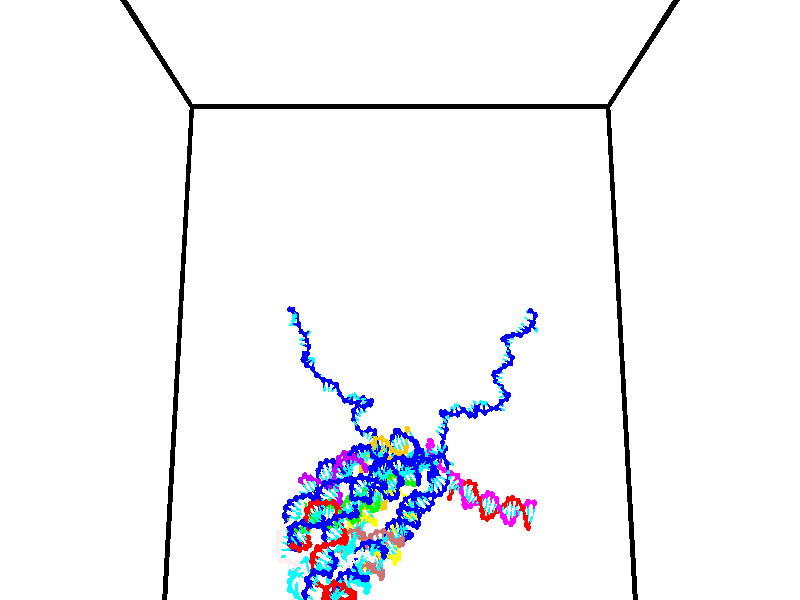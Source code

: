 // switches for output
#declare DRAW_BASES = 1; // possible values are 0, 1; only relevant for DNA ribbons
#declare DRAW_BASES_TYPE = 3; // possible values are 1, 2, 3; only relevant for DNA ribbons
#declare DRAW_FOG = 0; // set to 1 to enable fog

#include "colors.inc"

#include "transforms.inc"
background { rgb <1, 1, 1>}

#default {
   normal{
       ripples 0.25
       frequency 0.20
       turbulence 0.2
       lambda 5
   }
	finish {
		phong 0.1
		phong_size 40.
	}
}

// original window dimensions: 1024x640


// camera settings

camera {
	sky <0, 0.179814, -0.983701>
	up <0, 0.179814, -0.983701>
	right 1.6 * <1, 0, 0>
	location <35, 94.9851, 44.8844>
	look_at <35, 29.7336, 32.9568>
	direction <0, -65.2515, -11.9276>
	angle 67.0682
}


# declare cpy_camera_pos = <35, 94.9851, 44.8844>;
# if (DRAW_FOG = 1)
fog {
	fog_type 2
	up vnormalize(cpy_camera_pos)
	color rgbt<1,1,1,0.3>
	distance 1e-5
	fog_alt 3e-3
	fog_offset 56
}
# end


// LIGHTS

# declare lum = 6;
global_settings {
	ambient_light rgb lum * <0.05, 0.05, 0.05>
	max_trace_level 15
}# declare cpy_direct_light_amount = 0.25;
light_source
{	1000 * <-1, -1.16352, -0.803886>,
	rgb lum * cpy_direct_light_amount
	parallel
}

light_source
{	1000 * <1, 1.16352, 0.803886>,
	rgb lum * cpy_direct_light_amount
	parallel
}

// strand 0

// nucleotide -1

// particle -1
sphere {
	<39.805519, 34.341454, 50.109550> 0.250000
	pigment { color rgbt <1,0,0,0> }
	no_shadow
}
cylinder {
	<39.842907, 34.398853, 49.715458>,  <39.865341, 34.433292, 49.479004>, 0.100000
	pigment { color rgbt <1,0,0,0> }
	no_shadow
}
cylinder {
	<39.842907, 34.398853, 49.715458>,  <39.805519, 34.341454, 50.109550>, 0.100000
	pigment { color rgbt <1,0,0,0> }
	no_shadow
}

// particle -1
sphere {
	<39.842907, 34.398853, 49.715458> 0.100000
	pigment { color rgbt <1,0,0,0> }
	no_shadow
}
sphere {
	0, 1
	scale<0.080000,0.200000,0.300000>
	matrix <0.876773, -0.480726, 0.013163,
		-0.471735, -0.865050, -0.170746,
		0.093469, 0.143495, -0.985227,
		39.870949, 34.441902, 49.419891>
	pigment { color rgbt <0,1,1,0> }
	no_shadow
}
cylinder {
	<40.036976, 33.841732, 49.681362>,  <39.805519, 34.341454, 50.109550>, 0.130000
	pigment { color rgbt <1,0,0,0> }
	no_shadow
}

// nucleotide -1

// particle -1
sphere {
	<40.036976, 33.841732, 49.681362> 0.250000
	pigment { color rgbt <1,0,0,0> }
	no_shadow
}
cylinder {
	<40.187618, 34.161137, 49.493511>,  <40.278004, 34.352779, 49.380802>, 0.100000
	pigment { color rgbt <1,0,0,0> }
	no_shadow
}
cylinder {
	<40.187618, 34.161137, 49.493511>,  <40.036976, 33.841732, 49.681362>, 0.100000
	pigment { color rgbt <1,0,0,0> }
	no_shadow
}

// particle -1
sphere {
	<40.187618, 34.161137, 49.493511> 0.100000
	pigment { color rgbt <1,0,0,0> }
	no_shadow
}
sphere {
	0, 1
	scale<0.080000,0.200000,0.300000>
	matrix <0.908191, -0.418200, 0.017227,
		-0.182643, -0.432999, -0.882697,
		0.376603, 0.798511, -0.469627,
		40.300598, 34.400688, 49.352623>
	pigment { color rgbt <0,1,1,0> }
	no_shadow
}
cylinder {
	<40.552025, 33.614162, 49.327812>,  <40.036976, 33.841732, 49.681362>, 0.130000
	pigment { color rgbt <1,0,0,0> }
	no_shadow
}

// nucleotide -1

// particle -1
sphere {
	<40.552025, 33.614162, 49.327812> 0.250000
	pigment { color rgbt <1,0,0,0> }
	no_shadow
}
cylinder {
	<40.632919, 34.005535, 49.344639>,  <40.681454, 34.240360, 49.354736>, 0.100000
	pigment { color rgbt <1,0,0,0> }
	no_shadow
}
cylinder {
	<40.632919, 34.005535, 49.344639>,  <40.552025, 33.614162, 49.327812>, 0.100000
	pigment { color rgbt <1,0,0,0> }
	no_shadow
}

// particle -1
sphere {
	<40.632919, 34.005535, 49.344639> 0.100000
	pigment { color rgbt <1,0,0,0> }
	no_shadow
}
sphere {
	0, 1
	scale<0.080000,0.200000,0.300000>
	matrix <0.928222, -0.205196, 0.310320,
		0.312260, -0.023709, -0.949701,
		0.202232, 0.978434, 0.042067,
		40.693588, 34.299065, 49.357258>
	pigment { color rgbt <0,1,1,0> }
	no_shadow
}
cylinder {
	<41.255287, 33.724190, 48.967144>,  <40.552025, 33.614162, 49.327812>, 0.130000
	pigment { color rgbt <1,0,0,0> }
	no_shadow
}

// nucleotide -1

// particle -1
sphere {
	<41.255287, 33.724190, 48.967144> 0.250000
	pigment { color rgbt <1,0,0,0> }
	no_shadow
}
cylinder {
	<41.184551, 34.037098, 49.206070>,  <41.142109, 34.224842, 49.349426>, 0.100000
	pigment { color rgbt <1,0,0,0> }
	no_shadow
}
cylinder {
	<41.184551, 34.037098, 49.206070>,  <41.255287, 33.724190, 48.967144>, 0.100000
	pigment { color rgbt <1,0,0,0> }
	no_shadow
}

// particle -1
sphere {
	<41.184551, 34.037098, 49.206070> 0.100000
	pigment { color rgbt <1,0,0,0> }
	no_shadow
}
sphere {
	0, 1
	scale<0.080000,0.200000,0.300000>
	matrix <0.922051, -0.080629, 0.378578,
		0.344311, 0.617701, -0.707033,
		-0.176841, 0.782269, 0.597313,
		41.131500, 34.271778, 49.385265>
	pigment { color rgbt <0,1,1,0> }
	no_shadow
}
cylinder {
	<41.789669, 34.105057, 48.854092>,  <41.255287, 33.724190, 48.967144>, 0.130000
	pigment { color rgbt <1,0,0,0> }
	no_shadow
}

// nucleotide -1

// particle -1
sphere {
	<41.789669, 34.105057, 48.854092> 0.250000
	pigment { color rgbt <1,0,0,0> }
	no_shadow
}
cylinder {
	<41.660431, 34.282566, 49.188438>,  <41.582890, 34.389072, 49.389046>, 0.100000
	pigment { color rgbt <1,0,0,0> }
	no_shadow
}
cylinder {
	<41.660431, 34.282566, 49.188438>,  <41.789669, 34.105057, 48.854092>, 0.100000
	pigment { color rgbt <1,0,0,0> }
	no_shadow
}

// particle -1
sphere {
	<41.660431, 34.282566, 49.188438> 0.100000
	pigment { color rgbt <1,0,0,0> }
	no_shadow
}
sphere {
	0, 1
	scale<0.080000,0.200000,0.300000>
	matrix <0.925672, -0.035513, 0.376657,
		0.196834, 0.895435, -0.399315,
		-0.323091, 0.443773, 0.835869,
		41.563503, 34.415699, 49.439198>
	pigment { color rgbt <0,1,1,0> }
	no_shadow
}
cylinder {
	<42.283543, 34.688648, 49.076588>,  <41.789669, 34.105057, 48.854092>, 0.130000
	pigment { color rgbt <1,0,0,0> }
	no_shadow
}

// nucleotide -1

// particle -1
sphere {
	<42.283543, 34.688648, 49.076588> 0.250000
	pigment { color rgbt <1,0,0,0> }
	no_shadow
}
cylinder {
	<42.097965, 34.577175, 49.412945>,  <41.986618, 34.510292, 49.614758>, 0.100000
	pigment { color rgbt <1,0,0,0> }
	no_shadow
}
cylinder {
	<42.097965, 34.577175, 49.412945>,  <42.283543, 34.688648, 49.076588>, 0.100000
	pigment { color rgbt <1,0,0,0> }
	no_shadow
}

// particle -1
sphere {
	<42.097965, 34.577175, 49.412945> 0.100000
	pigment { color rgbt <1,0,0,0> }
	no_shadow
}
sphere {
	0, 1
	scale<0.080000,0.200000,0.300000>
	matrix <0.880962, -0.045401, 0.471003,
		-0.093084, 0.959309, 0.266575,
		-0.463941, -0.278685, 0.840889,
		41.958782, 34.493568, 49.665211>
	pigment { color rgbt <0,1,1,0> }
	no_shadow
}
cylinder {
	<42.285046, 35.245724, 49.564583>,  <42.283543, 34.688648, 49.076588>, 0.130000
	pigment { color rgbt <1,0,0,0> }
	no_shadow
}

// nucleotide -1

// particle -1
sphere {
	<42.285046, 35.245724, 49.564583> 0.250000
	pigment { color rgbt <1,0,0,0> }
	no_shadow
}
cylinder {
	<42.254925, 34.915668, 49.788540>,  <42.236855, 34.717636, 49.922913>, 0.100000
	pigment { color rgbt <1,0,0,0> }
	no_shadow
}
cylinder {
	<42.254925, 34.915668, 49.788540>,  <42.285046, 35.245724, 49.564583>, 0.100000
	pigment { color rgbt <1,0,0,0> }
	no_shadow
}

// particle -1
sphere {
	<42.254925, 34.915668, 49.788540> 0.100000
	pigment { color rgbt <1,0,0,0> }
	no_shadow
}
sphere {
	0, 1
	scale<0.080000,0.200000,0.300000>
	matrix <0.892312, 0.194868, 0.407192,
		-0.445094, 0.530261, 0.721606,
		-0.075300, -0.825136, 0.559893,
		42.232334, 34.668129, 49.956509>
	pigment { color rgbt <0,1,1,0> }
	no_shadow
}
cylinder {
	<42.616451, 35.487827, 50.136169>,  <42.285046, 35.245724, 49.564583>, 0.130000
	pigment { color rgbt <1,0,0,0> }
	no_shadow
}

// nucleotide -1

// particle -1
sphere {
	<42.616451, 35.487827, 50.136169> 0.250000
	pigment { color rgbt <1,0,0,0> }
	no_shadow
}
cylinder {
	<42.573589, 35.107216, 50.251484>,  <42.547874, 34.878849, 50.320675>, 0.100000
	pigment { color rgbt <1,0,0,0> }
	no_shadow
}
cylinder {
	<42.573589, 35.107216, 50.251484>,  <42.616451, 35.487827, 50.136169>, 0.100000
	pigment { color rgbt <1,0,0,0> }
	no_shadow
}

// particle -1
sphere {
	<42.573589, 35.107216, 50.251484> 0.100000
	pigment { color rgbt <1,0,0,0> }
	no_shadow
}
sphere {
	0, 1
	scale<0.080000,0.200000,0.300000>
	matrix <0.827356, 0.075463, 0.556586,
		-0.551363, 0.298158, 0.779167,
		-0.107152, -0.951529, 0.288290,
		42.541443, 34.821758, 50.337971>
	pigment { color rgbt <0,1,1,0> }
	no_shadow
}
cylinder {
	<42.781597, 35.419838, 50.949989>,  <42.616451, 35.487827, 50.136169>, 0.130000
	pigment { color rgbt <1,0,0,0> }
	no_shadow
}

// nucleotide -1

// particle -1
sphere {
	<42.781597, 35.419838, 50.949989> 0.250000
	pigment { color rgbt <1,0,0,0> }
	no_shadow
}
cylinder {
	<42.846569, 35.071033, 50.765289>,  <42.885551, 34.861752, 50.654469>, 0.100000
	pigment { color rgbt <1,0,0,0> }
	no_shadow
}
cylinder {
	<42.846569, 35.071033, 50.765289>,  <42.781597, 35.419838, 50.949989>, 0.100000
	pigment { color rgbt <1,0,0,0> }
	no_shadow
}

// particle -1
sphere {
	<42.846569, 35.071033, 50.765289> 0.100000
	pigment { color rgbt <1,0,0,0> }
	no_shadow
}
sphere {
	0, 1
	scale<0.080000,0.200000,0.300000>
	matrix <0.870247, -0.093961, 0.483571,
		-0.465066, -0.480383, 0.743604,
		0.162430, -0.872011, -0.461749,
		42.895298, 34.809429, 50.626766>
	pigment { color rgbt <0,1,1,0> }
	no_shadow
}
cylinder {
	<42.923969, 34.899448, 51.506699>,  <42.781597, 35.419838, 50.949989>, 0.130000
	pigment { color rgbt <1,0,0,0> }
	no_shadow
}

// nucleotide -1

// particle -1
sphere {
	<42.923969, 34.899448, 51.506699> 0.250000
	pigment { color rgbt <1,0,0,0> }
	no_shadow
}
cylinder {
	<43.091072, 34.814957, 51.153233>,  <43.191334, 34.764259, 50.941154>, 0.100000
	pigment { color rgbt <1,0,0,0> }
	no_shadow
}
cylinder {
	<43.091072, 34.814957, 51.153233>,  <42.923969, 34.899448, 51.506699>, 0.100000
	pigment { color rgbt <1,0,0,0> }
	no_shadow
}

// particle -1
sphere {
	<43.091072, 34.814957, 51.153233> 0.100000
	pigment { color rgbt <1,0,0,0> }
	no_shadow
}
sphere {
	0, 1
	scale<0.080000,0.200000,0.300000>
	matrix <0.891399, -0.092849, 0.443607,
		-0.175751, -0.973016, 0.149504,
		0.417756, -0.211233, -0.883663,
		43.216400, 34.751587, 50.888134>
	pigment { color rgbt <0,1,1,0> }
	no_shadow
}
cylinder {
	<43.399178, 34.468842, 51.722298>,  <42.923969, 34.899448, 51.506699>, 0.130000
	pigment { color rgbt <1,0,0,0> }
	no_shadow
}

// nucleotide -1

// particle -1
sphere {
	<43.399178, 34.468842, 51.722298> 0.250000
	pigment { color rgbt <1,0,0,0> }
	no_shadow
}
cylinder {
	<43.512253, 34.553207, 51.348003>,  <43.580097, 34.603825, 51.123428>, 0.100000
	pigment { color rgbt <1,0,0,0> }
	no_shadow
}
cylinder {
	<43.512253, 34.553207, 51.348003>,  <43.399178, 34.468842, 51.722298>, 0.100000
	pigment { color rgbt <1,0,0,0> }
	no_shadow
}

// particle -1
sphere {
	<43.512253, 34.553207, 51.348003> 0.100000
	pigment { color rgbt <1,0,0,0> }
	no_shadow
}
sphere {
	0, 1
	scale<0.080000,0.200000,0.300000>
	matrix <0.958211, -0.106625, 0.265449,
		-0.043787, -0.971673, -0.232239,
		0.282692, 0.210910, -0.935736,
		43.597061, 34.616482, 51.067284>
	pigment { color rgbt <0,1,1,0> }
	no_shadow
}
cylinder {
	<43.970741, 33.979355, 51.563133>,  <43.399178, 34.468842, 51.722298>, 0.130000
	pigment { color rgbt <1,0,0,0> }
	no_shadow
}

// nucleotide -1

// particle -1
sphere {
	<43.970741, 33.979355, 51.563133> 0.250000
	pigment { color rgbt <1,0,0,0> }
	no_shadow
}
cylinder {
	<44.008839, 34.268852, 51.289749>,  <44.031696, 34.442551, 51.125717>, 0.100000
	pigment { color rgbt <1,0,0,0> }
	no_shadow
}
cylinder {
	<44.008839, 34.268852, 51.289749>,  <43.970741, 33.979355, 51.563133>, 0.100000
	pigment { color rgbt <1,0,0,0> }
	no_shadow
}

// particle -1
sphere {
	<44.008839, 34.268852, 51.289749> 0.100000
	pigment { color rgbt <1,0,0,0> }
	no_shadow
}
sphere {
	0, 1
	scale<0.080000,0.200000,0.300000>
	matrix <0.985716, 0.027227, 0.166203,
		0.138897, -0.689529, -0.710815,
		0.095248, 0.723746, -0.683461,
		44.037415, 34.485977, 51.084709>
	pigment { color rgbt <0,1,1,0> }
	no_shadow
}
cylinder {
	<44.532810, 33.792061, 51.156494>,  <43.970741, 33.979355, 51.563133>, 0.130000
	pigment { color rgbt <1,0,0,0> }
	no_shadow
}

// nucleotide -1

// particle -1
sphere {
	<44.532810, 33.792061, 51.156494> 0.250000
	pigment { color rgbt <1,0,0,0> }
	no_shadow
}
cylinder {
	<44.483654, 34.179283, 51.069077>,  <44.454159, 34.411617, 51.016624>, 0.100000
	pigment { color rgbt <1,0,0,0> }
	no_shadow
}
cylinder {
	<44.483654, 34.179283, 51.069077>,  <44.532810, 33.792061, 51.156494>, 0.100000
	pigment { color rgbt <1,0,0,0> }
	no_shadow
}

// particle -1
sphere {
	<44.483654, 34.179283, 51.069077> 0.100000
	pigment { color rgbt <1,0,0,0> }
	no_shadow
}
sphere {
	0, 1
	scale<0.080000,0.200000,0.300000>
	matrix <0.983788, 0.147813, 0.101548,
		0.130608, -0.202521, -0.970529,
		-0.122892, 0.968058, -0.218543,
		44.446785, 34.469700, 51.003513>
	pigment { color rgbt <0,1,1,0> }
	no_shadow
}
cylinder {
	<45.170784, 33.911037, 50.758560>,  <44.532810, 33.792061, 51.156494>, 0.130000
	pigment { color rgbt <1,0,0,0> }
	no_shadow
}

// nucleotide -1

// particle -1
sphere {
	<45.170784, 33.911037, 50.758560> 0.250000
	pigment { color rgbt <1,0,0,0> }
	no_shadow
}
cylinder {
	<45.053787, 34.283421, 50.845974>,  <44.983589, 34.506851, 50.898422>, 0.100000
	pigment { color rgbt <1,0,0,0> }
	no_shadow
}
cylinder {
	<45.053787, 34.283421, 50.845974>,  <45.170784, 33.911037, 50.758560>, 0.100000
	pigment { color rgbt <1,0,0,0> }
	no_shadow
}

// particle -1
sphere {
	<45.053787, 34.283421, 50.845974> 0.100000
	pigment { color rgbt <1,0,0,0> }
	no_shadow
}
sphere {
	0, 1
	scale<0.080000,0.200000,0.300000>
	matrix <0.953969, 0.268232, 0.134147,
		0.066267, 0.247716, -0.966564,
		-0.292493, 0.930961, 0.218538,
		44.966038, 34.562710, 50.911537>
	pigment { color rgbt <0,1,1,0> }
	no_shadow
}
cylinder {
	<45.529110, 34.362507, 50.224762>,  <45.170784, 33.911037, 50.758560>, 0.130000
	pigment { color rgbt <1,0,0,0> }
	no_shadow
}

// nucleotide -1

// particle -1
sphere {
	<45.529110, 34.362507, 50.224762> 0.250000
	pigment { color rgbt <1,0,0,0> }
	no_shadow
}
cylinder {
	<45.424561, 34.629227, 50.503918>,  <45.361832, 34.789261, 50.671413>, 0.100000
	pigment { color rgbt <1,0,0,0> }
	no_shadow
}
cylinder {
	<45.424561, 34.629227, 50.503918>,  <45.529110, 34.362507, 50.224762>, 0.100000
	pigment { color rgbt <1,0,0,0> }
	no_shadow
}

// particle -1
sphere {
	<45.424561, 34.629227, 50.503918> 0.100000
	pigment { color rgbt <1,0,0,0> }
	no_shadow
}
sphere {
	0, 1
	scale<0.080000,0.200000,0.300000>
	matrix <0.964106, 0.215347, 0.155324,
		-0.046719, 0.713442, -0.699156,
		-0.261376, 0.666803, 0.697894,
		45.346149, 34.829269, 50.713287>
	pigment { color rgbt <0,1,1,0> }
	no_shadow
}
cylinder {
	<45.810703, 35.102203, 50.033474>,  <45.529110, 34.362507, 50.224762>, 0.130000
	pigment { color rgbt <1,0,0,0> }
	no_shadow
}

// nucleotide -1

// particle -1
sphere {
	<45.810703, 35.102203, 50.033474> 0.250000
	pigment { color rgbt <1,0,0,0> }
	no_shadow
}
cylinder {
	<45.761379, 35.058697, 50.428028>,  <45.731785, 35.032593, 50.664761>, 0.100000
	pigment { color rgbt <1,0,0,0> }
	no_shadow
}
cylinder {
	<45.761379, 35.058697, 50.428028>,  <45.810703, 35.102203, 50.033474>, 0.100000
	pigment { color rgbt <1,0,0,0> }
	no_shadow
}

// particle -1
sphere {
	<45.761379, 35.058697, 50.428028> 0.100000
	pigment { color rgbt <1,0,0,0> }
	no_shadow
}
sphere {
	0, 1
	scale<0.080000,0.200000,0.300000>
	matrix <0.938210, 0.311097, 0.151592,
		-0.323350, 0.944134, 0.063680,
		-0.123313, -0.108763, 0.986390,
		45.724384, 35.026070, 50.723946>
	pigment { color rgbt <0,1,1,0> }
	no_shadow
}
cylinder {
	<46.245274, 35.591881, 50.227760>,  <45.810703, 35.102203, 50.033474>, 0.130000
	pigment { color rgbt <1,0,0,0> }
	no_shadow
}

// nucleotide -1

// particle -1
sphere {
	<46.245274, 35.591881, 50.227760> 0.250000
	pigment { color rgbt <1,0,0,0> }
	no_shadow
}
cylinder {
	<46.146259, 35.383778, 50.554699>,  <46.086849, 35.258915, 50.750862>, 0.100000
	pigment { color rgbt <1,0,0,0> }
	no_shadow
}
cylinder {
	<46.146259, 35.383778, 50.554699>,  <46.245274, 35.591881, 50.227760>, 0.100000
	pigment { color rgbt <1,0,0,0> }
	no_shadow
}

// particle -1
sphere {
	<46.146259, 35.383778, 50.554699> 0.100000
	pigment { color rgbt <1,0,0,0> }
	no_shadow
}
sphere {
	0, 1
	scale<0.080000,0.200000,0.300000>
	matrix <0.918625, 0.142136, 0.368680,
		-0.307984, 0.842097, 0.442741,
		-0.247534, -0.520260, 0.817347,
		46.071999, 35.227699, 50.799904>
	pigment { color rgbt <0,1,1,0> }
	no_shadow
}
cylinder {
	<46.607677, 35.960217, 50.755238>,  <46.245274, 35.591881, 50.227760>, 0.130000
	pigment { color rgbt <1,0,0,0> }
	no_shadow
}

// nucleotide -1

// particle -1
sphere {
	<46.607677, 35.960217, 50.755238> 0.250000
	pigment { color rgbt <1,0,0,0> }
	no_shadow
}
cylinder {
	<46.520821, 35.593777, 50.890064>,  <46.468708, 35.373913, 50.970963>, 0.100000
	pigment { color rgbt <1,0,0,0> }
	no_shadow
}
cylinder {
	<46.520821, 35.593777, 50.890064>,  <46.607677, 35.960217, 50.755238>, 0.100000
	pigment { color rgbt <1,0,0,0> }
	no_shadow
}

// particle -1
sphere {
	<46.520821, 35.593777, 50.890064> 0.100000
	pigment { color rgbt <1,0,0,0> }
	no_shadow
}
sphere {
	0, 1
	scale<0.080000,0.200000,0.300000>
	matrix <0.880002, -0.034278, 0.473732,
		-0.422431, 0.399486, 0.813611,
		-0.217139, -0.916098, 0.337068,
		46.455681, 35.318947, 50.991184>
	pigment { color rgbt <0,1,1,0> }
	no_shadow
}
cylinder {
	<46.814014, 36.036545, 51.456387>,  <46.607677, 35.960217, 50.755238>, 0.130000
	pigment { color rgbt <1,0,0,0> }
	no_shadow
}

// nucleotide -1

// particle -1
sphere {
	<46.814014, 36.036545, 51.456387> 0.250000
	pigment { color rgbt <1,0,0,0> }
	no_shadow
}
cylinder {
	<46.808609, 35.658905, 51.324638>,  <46.805367, 35.432320, 51.245590>, 0.100000
	pigment { color rgbt <1,0,0,0> }
	no_shadow
}
cylinder {
	<46.808609, 35.658905, 51.324638>,  <46.814014, 36.036545, 51.456387>, 0.100000
	pigment { color rgbt <1,0,0,0> }
	no_shadow
}

// particle -1
sphere {
	<46.808609, 35.658905, 51.324638> 0.100000
	pigment { color rgbt <1,0,0,0> }
	no_shadow
}
sphere {
	0, 1
	scale<0.080000,0.200000,0.300000>
	matrix <0.823367, -0.197407, 0.532068,
		-0.567347, -0.264009, 0.780010,
		-0.013509, -0.944102, -0.329375,
		46.804558, 35.375675, 51.225826>
	pigment { color rgbt <0,1,1,0> }
	no_shadow
}
cylinder {
	<46.982632, 35.545887, 52.048843>,  <46.814014, 36.036545, 51.456387>, 0.130000
	pigment { color rgbt <1,0,0,0> }
	no_shadow
}

// nucleotide -1

// particle -1
sphere {
	<46.982632, 35.545887, 52.048843> 0.250000
	pigment { color rgbt <1,0,0,0> }
	no_shadow
}
cylinder {
	<47.095959, 35.357220, 51.714832>,  <47.163956, 35.244019, 51.514427>, 0.100000
	pigment { color rgbt <1,0,0,0> }
	no_shadow
}
cylinder {
	<47.095959, 35.357220, 51.714832>,  <46.982632, 35.545887, 52.048843>, 0.100000
	pigment { color rgbt <1,0,0,0> }
	no_shadow
}

// particle -1
sphere {
	<47.095959, 35.357220, 51.714832> 0.100000
	pigment { color rgbt <1,0,0,0> }
	no_shadow
}
sphere {
	0, 1
	scale<0.080000,0.200000,0.300000>
	matrix <0.859175, -0.262012, 0.439509,
		-0.426087, -0.841952, 0.331010,
		0.283317, -0.471665, -0.835024,
		47.180954, 35.215721, 51.464325>
	pigment { color rgbt <0,1,1,0> }
	no_shadow
}
cylinder {
	<47.231133, 35.063484, 52.332050>,  <46.982632, 35.545887, 52.048843>, 0.130000
	pigment { color rgbt <1,0,0,0> }
	no_shadow
}

// nucleotide -1

// particle -1
sphere {
	<47.231133, 35.063484, 52.332050> 0.250000
	pigment { color rgbt <1,0,0,0> }
	no_shadow
}
cylinder {
	<47.407887, 35.073162, 51.973354>,  <47.513939, 35.078968, 51.758137>, 0.100000
	pigment { color rgbt <1,0,0,0> }
	no_shadow
}
cylinder {
	<47.407887, 35.073162, 51.973354>,  <47.231133, 35.063484, 52.332050>, 0.100000
	pigment { color rgbt <1,0,0,0> }
	no_shadow
}

// particle -1
sphere {
	<47.407887, 35.073162, 51.973354> 0.100000
	pigment { color rgbt <1,0,0,0> }
	no_shadow
}
sphere {
	0, 1
	scale<0.080000,0.200000,0.300000>
	matrix <0.885239, -0.173575, 0.431537,
		-0.145210, -0.984523, -0.098120,
		0.441889, 0.024196, -0.896743,
		47.540455, 35.080421, 51.704330>
	pigment { color rgbt <0,1,1,0> }
	no_shadow
}
// strand 1

// nucleotide -1

// particle -1
sphere {
	<24.097742, 35.276058, 51.488495> 0.250000
	pigment { color rgbt <0,1,0,0> }
	no_shadow
}
cylinder {
	<24.240858, 34.991051, 51.729923>,  <24.326727, 34.820045, 51.874783>, 0.100000
	pigment { color rgbt <0,1,0,0> }
	no_shadow
}
cylinder {
	<24.240858, 34.991051, 51.729923>,  <24.097742, 35.276058, 51.488495>, 0.100000
	pigment { color rgbt <0,1,0,0> }
	no_shadow
}

// particle -1
sphere {
	<24.240858, 34.991051, 51.729923> 0.100000
	pigment { color rgbt <0,1,0,0> }
	no_shadow
}
sphere {
	0, 1
	scale<0.080000,0.200000,0.300000>
	matrix <0.931266, 0.224649, -0.286840,
		0.068788, 0.664716, 0.743923,
		0.357789, -0.712521, 0.603574,
		24.348194, 34.777294, 51.910995>
	pigment { color rgbt <0,1,1,0> }
	no_shadow
}
cylinder {
	<24.644598, 35.593582, 51.864830>,  <24.097742, 35.276058, 51.488495>, 0.130000
	pigment { color rgbt <0,1,0,0> }
	no_shadow
}

// nucleotide -1

// particle -1
sphere {
	<24.644598, 35.593582, 51.864830> 0.250000
	pigment { color rgbt <0,1,0,0> }
	no_shadow
}
cylinder {
	<24.695385, 35.198254, 51.898548>,  <24.725857, 34.961056, 51.918777>, 0.100000
	pigment { color rgbt <0,1,0,0> }
	no_shadow
}
cylinder {
	<24.695385, 35.198254, 51.898548>,  <24.644598, 35.593582, 51.864830>, 0.100000
	pigment { color rgbt <0,1,0,0> }
	no_shadow
}

// particle -1
sphere {
	<24.695385, 35.198254, 51.898548> 0.100000
	pigment { color rgbt <0,1,0,0> }
	no_shadow
}
sphere {
	0, 1
	scale<0.080000,0.200000,0.300000>
	matrix <0.976433, 0.109581, -0.185931,
		0.174522, 0.105915, 0.978940,
		0.126966, -0.988319, 0.084295,
		24.733475, 34.901756, 51.923836>
	pigment { color rgbt <0,1,1,0> }
	no_shadow
}
cylinder {
	<25.254839, 35.603233, 52.221252>,  <24.644598, 35.593582, 51.864830>, 0.130000
	pigment { color rgbt <0,1,0,0> }
	no_shadow
}

// nucleotide -1

// particle -1
sphere {
	<25.254839, 35.603233, 52.221252> 0.250000
	pigment { color rgbt <0,1,0,0> }
	no_shadow
}
cylinder {
	<25.227087, 35.227192, 52.087753>,  <25.210436, 35.001568, 52.007652>, 0.100000
	pigment { color rgbt <0,1,0,0> }
	no_shadow
}
cylinder {
	<25.227087, 35.227192, 52.087753>,  <25.254839, 35.603233, 52.221252>, 0.100000
	pigment { color rgbt <0,1,0,0> }
	no_shadow
}

// particle -1
sphere {
	<25.227087, 35.227192, 52.087753> 0.100000
	pigment { color rgbt <0,1,0,0> }
	no_shadow
}
sphere {
	0, 1
	scale<0.080000,0.200000,0.300000>
	matrix <0.991493, -0.028048, -0.127101,
		0.110127, -0.339730, 0.934053,
		-0.069378, -0.940105, -0.333751,
		25.206274, 34.945160, 51.987629>
	pigment { color rgbt <0,1,1,0> }
	no_shadow
}
cylinder {
	<25.704027, 35.110462, 52.579445>,  <25.254839, 35.603233, 52.221252>, 0.130000
	pigment { color rgbt <0,1,0,0> }
	no_shadow
}

// nucleotide -1

// particle -1
sphere {
	<25.704027, 35.110462, 52.579445> 0.250000
	pigment { color rgbt <0,1,0,0> }
	no_shadow
}
cylinder {
	<25.648710, 34.932518, 52.225502>,  <25.615520, 34.825752, 52.013134>, 0.100000
	pigment { color rgbt <0,1,0,0> }
	no_shadow
}
cylinder {
	<25.648710, 34.932518, 52.225502>,  <25.704027, 35.110462, 52.579445>, 0.100000
	pigment { color rgbt <0,1,0,0> }
	no_shadow
}

// particle -1
sphere {
	<25.648710, 34.932518, 52.225502> 0.100000
	pigment { color rgbt <0,1,0,0> }
	no_shadow
}
sphere {
	0, 1
	scale<0.080000,0.200000,0.300000>
	matrix <0.982754, -0.172380, -0.066927,
		-0.122758, -0.878854, 0.461027,
		-0.138291, -0.444860, -0.884859,
		25.607224, 34.799061, 51.960045>
	pigment { color rgbt <0,1,1,0> }
	no_shadow
}
cylinder {
	<26.143045, 34.457455, 52.600666>,  <25.704027, 35.110462, 52.579445>, 0.130000
	pigment { color rgbt <0,1,0,0> }
	no_shadow
}

// nucleotide -1

// particle -1
sphere {
	<26.143045, 34.457455, 52.600666> 0.250000
	pigment { color rgbt <0,1,0,0> }
	no_shadow
}
cylinder {
	<26.071188, 34.521866, 52.212482>,  <26.028072, 34.560513, 51.979572>, 0.100000
	pigment { color rgbt <0,1,0,0> }
	no_shadow
}
cylinder {
	<26.071188, 34.521866, 52.212482>,  <26.143045, 34.457455, 52.600666>, 0.100000
	pigment { color rgbt <0,1,0,0> }
	no_shadow
}

// particle -1
sphere {
	<26.071188, 34.521866, 52.212482> 0.100000
	pigment { color rgbt <0,1,0,0> }
	no_shadow
}
sphere {
	0, 1
	scale<0.080000,0.200000,0.300000>
	matrix <0.966601, -0.154403, -0.204552,
		-0.182782, -0.974797, -0.127915,
		-0.179646, 0.161032, -0.970462,
		26.017294, 34.570175, 51.921345>
	pigment { color rgbt <0,1,1,0> }
	no_shadow
}
cylinder {
	<26.587856, 33.942566, 52.205925>,  <26.143045, 34.457455, 52.600666>, 0.130000
	pigment { color rgbt <0,1,0,0> }
	no_shadow
}

// nucleotide -1

// particle -1
sphere {
	<26.587856, 33.942566, 52.205925> 0.250000
	pigment { color rgbt <0,1,0,0> }
	no_shadow
}
cylinder {
	<26.521263, 34.247734, 51.956051>,  <26.481306, 34.430836, 51.806126>, 0.100000
	pigment { color rgbt <0,1,0,0> }
	no_shadow
}
cylinder {
	<26.521263, 34.247734, 51.956051>,  <26.587856, 33.942566, 52.205925>, 0.100000
	pigment { color rgbt <0,1,0,0> }
	no_shadow
}

// particle -1
sphere {
	<26.521263, 34.247734, 51.956051> 0.100000
	pigment { color rgbt <0,1,0,0> }
	no_shadow
}
sphere {
	0, 1
	scale<0.080000,0.200000,0.300000>
	matrix <0.974054, 0.028749, -0.224484,
		-0.153305, -0.645850, -0.747914,
		-0.166484, 0.762923, -0.624685,
		26.471317, 34.476612, 51.768646>
	pigment { color rgbt <0,1,1,0> }
	no_shadow
}
cylinder {
	<27.044146, 33.813824, 51.694298>,  <26.587856, 33.942566, 52.205925>, 0.130000
	pigment { color rgbt <0,1,0,0> }
	no_shadow
}

// nucleotide -1

// particle -1
sphere {
	<27.044146, 33.813824, 51.694298> 0.250000
	pigment { color rgbt <0,1,0,0> }
	no_shadow
}
cylinder {
	<26.955994, 34.188408, 51.585133>,  <26.903103, 34.413158, 51.519634>, 0.100000
	pigment { color rgbt <0,1,0,0> }
	no_shadow
}
cylinder {
	<26.955994, 34.188408, 51.585133>,  <27.044146, 33.813824, 51.694298>, 0.100000
	pigment { color rgbt <0,1,0,0> }
	no_shadow
}

// particle -1
sphere {
	<26.955994, 34.188408, 51.585133> 0.100000
	pigment { color rgbt <0,1,0,0> }
	no_shadow
}
sphere {
	0, 1
	scale<0.080000,0.200000,0.300000>
	matrix <0.927335, 0.114393, -0.356320,
		-0.302459, -0.331607, -0.893619,
		-0.220382, 0.936457, -0.272911,
		26.889879, 34.469345, 51.503258>
	pigment { color rgbt <0,1,1,0> }
	no_shadow
}
cylinder {
	<27.207067, 33.961315, 50.979237>,  <27.044146, 33.813824, 51.694298>, 0.130000
	pigment { color rgbt <0,1,0,0> }
	no_shadow
}

// nucleotide -1

// particle -1
sphere {
	<27.207067, 33.961315, 50.979237> 0.250000
	pigment { color rgbt <0,1,0,0> }
	no_shadow
}
cylinder {
	<27.244402, 34.311840, 51.168285>,  <27.266802, 34.522156, 51.281715>, 0.100000
	pigment { color rgbt <0,1,0,0> }
	no_shadow
}
cylinder {
	<27.244402, 34.311840, 51.168285>,  <27.207067, 33.961315, 50.979237>, 0.100000
	pigment { color rgbt <0,1,0,0> }
	no_shadow
}

// particle -1
sphere {
	<27.244402, 34.311840, 51.168285> 0.100000
	pigment { color rgbt <0,1,0,0> }
	no_shadow
}
sphere {
	0, 1
	scale<0.080000,0.200000,0.300000>
	matrix <0.929749, 0.093098, -0.356229,
		-0.356167, 0.472666, -0.806060,
		0.093335, 0.876310, 0.472620,
		27.272402, 34.574734, 51.310070>
	pigment { color rgbt <0,1,1,0> }
	no_shadow
}
cylinder {
	<27.869316, 34.237400, 50.600262>,  <27.207067, 33.961315, 50.979237>, 0.130000
	pigment { color rgbt <0,1,0,0> }
	no_shadow
}

// nucleotide -1

// particle -1
sphere {
	<27.869316, 34.237400, 50.600262> 0.250000
	pigment { color rgbt <0,1,0,0> }
	no_shadow
}
cylinder {
	<27.798286, 34.467777, 50.919449>,  <27.755669, 34.606003, 51.110962>, 0.100000
	pigment { color rgbt <0,1,0,0> }
	no_shadow
}
cylinder {
	<27.798286, 34.467777, 50.919449>,  <27.869316, 34.237400, 50.600262>, 0.100000
	pigment { color rgbt <0,1,0,0> }
	no_shadow
}

// particle -1
sphere {
	<27.798286, 34.467777, 50.919449> 0.100000
	pigment { color rgbt <0,1,0,0> }
	no_shadow
}
sphere {
	0, 1
	scale<0.080000,0.200000,0.300000>
	matrix <0.950207, 0.311338, -0.013262,
		-0.256077, 0.755883, -0.602549,
		-0.177572, 0.575943, 0.797971,
		27.745014, 34.640560, 51.158840>
	pigment { color rgbt <0,1,1,0> }
	no_shadow
}
cylinder {
	<28.220800, 34.787823, 50.357605>,  <27.869316, 34.237400, 50.600262>, 0.130000
	pigment { color rgbt <0,1,0,0> }
	no_shadow
}

// nucleotide -1

// particle -1
sphere {
	<28.220800, 34.787823, 50.357605> 0.250000
	pigment { color rgbt <0,1,0,0> }
	no_shadow
}
cylinder {
	<28.189373, 34.834995, 50.753567>,  <28.170517, 34.863300, 50.991146>, 0.100000
	pigment { color rgbt <0,1,0,0> }
	no_shadow
}
cylinder {
	<28.189373, 34.834995, 50.753567>,  <28.220800, 34.787823, 50.357605>, 0.100000
	pigment { color rgbt <0,1,0,0> }
	no_shadow
}

// particle -1
sphere {
	<28.189373, 34.834995, 50.753567> 0.100000
	pigment { color rgbt <0,1,0,0> }
	no_shadow
}
sphere {
	0, 1
	scale<0.080000,0.200000,0.300000>
	matrix <0.905833, 0.423089, 0.021492,
		-0.416284, 0.898380, -0.140073,
		-0.078571, 0.117936, 0.989908,
		28.165802, 34.870377, 51.050541>
	pigment { color rgbt <0,1,1,0> }
	no_shadow
}
cylinder {
	<28.463202, 35.429508, 50.409954>,  <28.220800, 34.787823, 50.357605>, 0.130000
	pigment { color rgbt <0,1,0,0> }
	no_shadow
}

// nucleotide -1

// particle -1
sphere {
	<28.463202, 35.429508, 50.409954> 0.250000
	pigment { color rgbt <0,1,0,0> }
	no_shadow
}
cylinder {
	<28.503433, 35.249752, 50.765015>,  <28.527573, 35.141899, 50.978050>, 0.100000
	pigment { color rgbt <0,1,0,0> }
	no_shadow
}
cylinder {
	<28.503433, 35.249752, 50.765015>,  <28.463202, 35.429508, 50.409954>, 0.100000
	pigment { color rgbt <0,1,0,0> }
	no_shadow
}

// particle -1
sphere {
	<28.503433, 35.249752, 50.765015> 0.100000
	pigment { color rgbt <0,1,0,0> }
	no_shadow
}
sphere {
	0, 1
	scale<0.080000,0.200000,0.300000>
	matrix <0.967779, 0.251192, 0.017511,
		-0.230841, 0.857293, 0.460175,
		0.100580, -0.449390, 0.887656,
		28.533607, 35.114937, 51.031311>
	pigment { color rgbt <0,1,1,0> }
	no_shadow
}
cylinder {
	<28.931700, 35.876850, 50.670490>,  <28.463202, 35.429508, 50.409954>, 0.130000
	pigment { color rgbt <0,1,0,0> }
	no_shadow
}

// nucleotide -1

// particle -1
sphere {
	<28.931700, 35.876850, 50.670490> 0.250000
	pigment { color rgbt <0,1,0,0> }
	no_shadow
}
cylinder {
	<28.987303, 35.557755, 50.905197>,  <29.020664, 35.366299, 51.046021>, 0.100000
	pigment { color rgbt <0,1,0,0> }
	no_shadow
}
cylinder {
	<28.987303, 35.557755, 50.905197>,  <28.931700, 35.876850, 50.670490>, 0.100000
	pigment { color rgbt <0,1,0,0> }
	no_shadow
}

// particle -1
sphere {
	<28.987303, 35.557755, 50.905197> 0.100000
	pigment { color rgbt <0,1,0,0> }
	no_shadow
}
sphere {
	0, 1
	scale<0.080000,0.200000,0.300000>
	matrix <0.982408, 0.036472, -0.183153,
		0.124708, 0.601900, 0.788774,
		0.139008, -0.797738, 0.586763,
		29.029005, 35.318432, 51.081226>
	pigment { color rgbt <0,1,1,0> }
	no_shadow
}
cylinder {
	<29.533026, 36.032578, 51.085548>,  <28.931700, 35.876850, 50.670490>, 0.130000
	pigment { color rgbt <0,1,0,0> }
	no_shadow
}

// nucleotide -1

// particle -1
sphere {
	<29.533026, 36.032578, 51.085548> 0.250000
	pigment { color rgbt <0,1,0,0> }
	no_shadow
}
cylinder {
	<29.502514, 35.633854, 51.095005>,  <29.484207, 35.394619, 51.100681>, 0.100000
	pigment { color rgbt <0,1,0,0> }
	no_shadow
}
cylinder {
	<29.502514, 35.633854, 51.095005>,  <29.533026, 36.032578, 51.085548>, 0.100000
	pigment { color rgbt <0,1,0,0> }
	no_shadow
}

// particle -1
sphere {
	<29.502514, 35.633854, 51.095005> 0.100000
	pigment { color rgbt <0,1,0,0> }
	no_shadow
}
sphere {
	0, 1
	scale<0.080000,0.200000,0.300000>
	matrix <0.993140, -0.073851, 0.090654,
		-0.088618, 0.030399, 0.995602,
		-0.076282, -0.996806, 0.023646,
		29.479630, 35.334812, 51.102100>
	pigment { color rgbt <0,1,1,0> }
	no_shadow
}
cylinder {
	<30.117334, 35.830265, 51.508190>,  <29.533026, 36.032578, 51.085548>, 0.130000
	pigment { color rgbt <0,1,0,0> }
	no_shadow
}

// nucleotide -1

// particle -1
sphere {
	<30.117334, 35.830265, 51.508190> 0.250000
	pigment { color rgbt <0,1,0,0> }
	no_shadow
}
cylinder {
	<30.015707, 35.483353, 51.336945>,  <29.954731, 35.275208, 51.234200>, 0.100000
	pigment { color rgbt <0,1,0,0> }
	no_shadow
}
cylinder {
	<30.015707, 35.483353, 51.336945>,  <30.117334, 35.830265, 51.508190>, 0.100000
	pigment { color rgbt <0,1,0,0> }
	no_shadow
}

// particle -1
sphere {
	<30.015707, 35.483353, 51.336945> 0.100000
	pigment { color rgbt <0,1,0,0> }
	no_shadow
}
sphere {
	0, 1
	scale<0.080000,0.200000,0.300000>
	matrix <0.952842, -0.300395, 0.043068,
		-0.165954, -0.396978, 0.902700,
		-0.254070, -0.867278, -0.428109,
		29.939486, 35.223167, 51.208511>
	pigment { color rgbt <0,1,1,0> }
	no_shadow
}
cylinder {
	<30.527281, 35.280979, 51.844765>,  <30.117334, 35.830265, 51.508190>, 0.130000
	pigment { color rgbt <0,1,0,0> }
	no_shadow
}

// nucleotide -1

// particle -1
sphere {
	<30.527281, 35.280979, 51.844765> 0.250000
	pigment { color rgbt <0,1,0,0> }
	no_shadow
}
cylinder {
	<30.432219, 35.135422, 51.484520>,  <30.375181, 35.048088, 51.268372>, 0.100000
	pigment { color rgbt <0,1,0,0> }
	no_shadow
}
cylinder {
	<30.432219, 35.135422, 51.484520>,  <30.527281, 35.280979, 51.844765>, 0.100000
	pigment { color rgbt <0,1,0,0> }
	no_shadow
}

// particle -1
sphere {
	<30.432219, 35.135422, 51.484520> 0.100000
	pigment { color rgbt <0,1,0,0> }
	no_shadow
}
sphere {
	0, 1
	scale<0.080000,0.200000,0.300000>
	matrix <0.939114, -0.322953, -0.117325,
		-0.248161, -0.873659, 0.418492,
		-0.237655, -0.363896, -0.900611,
		30.360922, 35.026253, 51.214336>
	pigment { color rgbt <0,1,1,0> }
	no_shadow
}
cylinder {
	<30.893505, 34.667522, 51.748184>,  <30.527281, 35.280979, 51.844765>, 0.130000
	pigment { color rgbt <0,1,0,0> }
	no_shadow
}

// nucleotide -1

// particle -1
sphere {
	<30.893505, 34.667522, 51.748184> 0.250000
	pigment { color rgbt <0,1,0,0> }
	no_shadow
}
cylinder {
	<30.781393, 34.769646, 51.378048>,  <30.714125, 34.830921, 51.155964>, 0.100000
	pigment { color rgbt <0,1,0,0> }
	no_shadow
}
cylinder {
	<30.781393, 34.769646, 51.378048>,  <30.893505, 34.667522, 51.748184>, 0.100000
	pigment { color rgbt <0,1,0,0> }
	no_shadow
}

// particle -1
sphere {
	<30.781393, 34.769646, 51.378048> 0.100000
	pigment { color rgbt <0,1,0,0> }
	no_shadow
}
sphere {
	0, 1
	scale<0.080000,0.200000,0.300000>
	matrix <0.927440, -0.176605, -0.329644,
		-0.247582, -0.950593, -0.187287,
		-0.280281, 0.255311, -0.925343,
		30.697309, 34.846241, 51.100445>
	pigment { color rgbt <0,1,1,0> }
	no_shadow
}
cylinder {
	<31.105444, 34.232590, 51.386314>,  <30.893505, 34.667522, 51.748184>, 0.130000
	pigment { color rgbt <0,1,0,0> }
	no_shadow
}

// nucleotide -1

// particle -1
sphere {
	<31.105444, 34.232590, 51.386314> 0.250000
	pigment { color rgbt <0,1,0,0> }
	no_shadow
}
cylinder {
	<31.024181, 34.482197, 51.084496>,  <30.975424, 34.631962, 50.903404>, 0.100000
	pigment { color rgbt <0,1,0,0> }
	no_shadow
}
cylinder {
	<31.024181, 34.482197, 51.084496>,  <31.105444, 34.232590, 51.386314>, 0.100000
	pigment { color rgbt <0,1,0,0> }
	no_shadow
}

// particle -1
sphere {
	<31.024181, 34.482197, 51.084496> 0.100000
	pigment { color rgbt <0,1,0,0> }
	no_shadow
}
sphere {
	0, 1
	scale<0.080000,0.200000,0.300000>
	matrix <0.887230, -0.208656, -0.411443,
		-0.414186, -0.753041, -0.511253,
		-0.203157, 0.624013, -0.754543,
		30.963234, 34.669399, 50.858131>
	pigment { color rgbt <0,1,1,0> }
	no_shadow
}
cylinder {
	<31.241899, 33.832737, 50.831223>,  <31.105444, 34.232590, 51.386314>, 0.130000
	pigment { color rgbt <0,1,0,0> }
	no_shadow
}

// nucleotide -1

// particle -1
sphere {
	<31.241899, 33.832737, 50.831223> 0.250000
	pigment { color rgbt <0,1,0,0> }
	no_shadow
}
cylinder {
	<31.248806, 34.213589, 50.709141>,  <31.252951, 34.442101, 50.635891>, 0.100000
	pigment { color rgbt <0,1,0,0> }
	no_shadow
}
cylinder {
	<31.248806, 34.213589, 50.709141>,  <31.241899, 33.832737, 50.831223>, 0.100000
	pigment { color rgbt <0,1,0,0> }
	no_shadow
}

// particle -1
sphere {
	<31.248806, 34.213589, 50.709141> 0.100000
	pigment { color rgbt <0,1,0,0> }
	no_shadow
}
sphere {
	0, 1
	scale<0.080000,0.200000,0.300000>
	matrix <0.813923, -0.190676, -0.548792,
		-0.580716, -0.238937, -0.778253,
		0.017267, 0.952130, -0.305205,
		31.253986, 34.499229, 50.617580>
	pigment { color rgbt <0,1,1,0> }
	no_shadow
}
cylinder {
	<31.231295, 33.786713, 50.130024>,  <31.241899, 33.832737, 50.831223>, 0.130000
	pigment { color rgbt <0,1,0,0> }
	no_shadow
}

// nucleotide -1

// particle -1
sphere {
	<31.231295, 33.786713, 50.130024> 0.250000
	pigment { color rgbt <0,1,0,0> }
	no_shadow
}
cylinder {
	<31.391375, 34.141075, 50.223839>,  <31.487423, 34.353691, 50.280128>, 0.100000
	pigment { color rgbt <0,1,0,0> }
	no_shadow
}
cylinder {
	<31.391375, 34.141075, 50.223839>,  <31.231295, 33.786713, 50.130024>, 0.100000
	pigment { color rgbt <0,1,0,0> }
	no_shadow
}

// particle -1
sphere {
	<31.391375, 34.141075, 50.223839> 0.100000
	pigment { color rgbt <0,1,0,0> }
	no_shadow
}
sphere {
	0, 1
	scale<0.080000,0.200000,0.300000>
	matrix <0.827986, -0.239846, -0.506865,
		-0.392781, 0.397045, -0.829505,
		0.400201, 0.885906, 0.234541,
		31.511435, 34.406845, 50.294201>
	pigment { color rgbt <0,1,1,0> }
	no_shadow
}
cylinder {
	<31.514425, 34.048748, 49.501465>,  <31.231295, 33.786713, 50.130024>, 0.130000
	pigment { color rgbt <0,1,0,0> }
	no_shadow
}

// nucleotide -1

// particle -1
sphere {
	<31.514425, 34.048748, 49.501465> 0.250000
	pigment { color rgbt <0,1,0,0> }
	no_shadow
}
cylinder {
	<31.698593, 34.253109, 49.791843>,  <31.809093, 34.375725, 49.966068>, 0.100000
	pigment { color rgbt <0,1,0,0> }
	no_shadow
}
cylinder {
	<31.698593, 34.253109, 49.791843>,  <31.514425, 34.048748, 49.501465>, 0.100000
	pigment { color rgbt <0,1,0,0> }
	no_shadow
}

// particle -1
sphere {
	<31.698593, 34.253109, 49.791843> 0.100000
	pigment { color rgbt <0,1,0,0> }
	no_shadow
}
sphere {
	0, 1
	scale<0.080000,0.200000,0.300000>
	matrix <0.869828, -0.096381, -0.483848,
		-0.177230, 0.854221, -0.488770,
		0.460422, 0.510899, 0.725944,
		31.836720, 34.406380, 50.009628>
	pigment { color rgbt <0,1,1,0> }
	no_shadow
}
cylinder {
	<31.874609, 34.636013, 49.217861>,  <31.514425, 34.048748, 49.501465>, 0.130000
	pigment { color rgbt <0,1,0,0> }
	no_shadow
}

// nucleotide -1

// particle -1
sphere {
	<31.874609, 34.636013, 49.217861> 0.250000
	pigment { color rgbt <0,1,0,0> }
	no_shadow
}
cylinder {
	<32.059673, 34.572674, 49.566772>,  <32.170712, 34.534672, 49.776119>, 0.100000
	pigment { color rgbt <0,1,0,0> }
	no_shadow
}
cylinder {
	<32.059673, 34.572674, 49.566772>,  <31.874609, 34.636013, 49.217861>, 0.100000
	pigment { color rgbt <0,1,0,0> }
	no_shadow
}

// particle -1
sphere {
	<32.059673, 34.572674, 49.566772> 0.100000
	pigment { color rgbt <0,1,0,0> }
	no_shadow
}
sphere {
	0, 1
	scale<0.080000,0.200000,0.300000>
	matrix <0.880880, -0.028847, -0.472459,
		0.099976, 0.986962, 0.126140,
		0.462661, -0.158348, 0.872279,
		32.198471, 34.525169, 49.828457>
	pigment { color rgbt <0,1,1,0> }
	no_shadow
}
// strand 2

// nucleotide -1

// particle -1
sphere {
	<23.899504, 35.183289, 34.753452> 0.250000
	pigment { color rgbt <0,0,1,0> }
	no_shadow
}
cylinder {
	<24.187904, 35.052097, 34.997612>,  <24.360945, 34.973385, 35.144108>, 0.100000
	pigment { color rgbt <0,0,1,0> }
	no_shadow
}
cylinder {
	<24.187904, 35.052097, 34.997612>,  <23.899504, 35.183289, 34.753452>, 0.100000
	pigment { color rgbt <0,0,1,0> }
	no_shadow
}

// particle -1
sphere {
	<24.187904, 35.052097, 34.997612> 0.100000
	pigment { color rgbt <0,0,1,0> }
	no_shadow
}
sphere {
	0, 1
	scale<0.080000,0.200000,0.300000>
	matrix <-0.452740, -0.889841, 0.056652,
		0.524580, -0.317199, -0.790063,
		0.721001, -0.327975, 0.610402,
		24.404205, 34.953705, 35.180733>
	pigment { color rgbt <0,1,1,0> }
	no_shadow
}
cylinder {
	<24.114002, 34.507118, 34.642963>,  <23.899504, 35.183289, 34.753452>, 0.130000
	pigment { color rgbt <0,0,1,0> }
	no_shadow
}

// nucleotide -1

// particle -1
sphere {
	<24.114002, 34.507118, 34.642963> 0.250000
	pigment { color rgbt <0,0,1,0> }
	no_shadow
}
cylinder {
	<24.185347, 34.599297, 35.025604>,  <24.228153, 34.654606, 35.255188>, 0.100000
	pigment { color rgbt <0,0,1,0> }
	no_shadow
}
cylinder {
	<24.185347, 34.599297, 35.025604>,  <24.114002, 34.507118, 34.642963>, 0.100000
	pigment { color rgbt <0,0,1,0> }
	no_shadow
}

// particle -1
sphere {
	<24.185347, 34.599297, 35.025604> 0.100000
	pigment { color rgbt <0,0,1,0> }
	no_shadow
}
sphere {
	0, 1
	scale<0.080000,0.200000,0.300000>
	matrix <-0.403082, -0.869759, 0.284684,
		0.897614, -0.436365, -0.062243,
		0.178362, 0.230447, 0.956599,
		24.238855, 34.668430, 35.312584>
	pigment { color rgbt <0,1,1,0> }
	no_shadow
}
cylinder {
	<24.441238, 33.906036, 35.045048>,  <24.114002, 34.507118, 34.642963>, 0.130000
	pigment { color rgbt <0,0,1,0> }
	no_shadow
}

// nucleotide -1

// particle -1
sphere {
	<24.441238, 33.906036, 35.045048> 0.250000
	pigment { color rgbt <0,0,1,0> }
	no_shadow
}
cylinder {
	<24.286207, 34.137699, 35.331924>,  <24.193188, 34.276695, 35.504051>, 0.100000
	pigment { color rgbt <0,0,1,0> }
	no_shadow
}
cylinder {
	<24.286207, 34.137699, 35.331924>,  <24.441238, 33.906036, 35.045048>, 0.100000
	pigment { color rgbt <0,0,1,0> }
	no_shadow
}

// particle -1
sphere {
	<24.286207, 34.137699, 35.331924> 0.100000
	pigment { color rgbt <0,0,1,0> }
	no_shadow
}
sphere {
	0, 1
	scale<0.080000,0.200000,0.300000>
	matrix <-0.282298, -0.815190, 0.505740,
		0.877547, -0.006446, 0.479447,
		-0.387580, 0.579158, 0.717187,
		24.169933, 34.311447, 35.547081>
	pigment { color rgbt <0,1,1,0> }
	no_shadow
}
cylinder {
	<24.649694, 33.809982, 35.804497>,  <24.441238, 33.906036, 35.045048>, 0.130000
	pigment { color rgbt <0,0,1,0> }
	no_shadow
}

// nucleotide -1

// particle -1
sphere {
	<24.649694, 33.809982, 35.804497> 0.250000
	pigment { color rgbt <0,0,1,0> }
	no_shadow
}
cylinder {
	<24.281940, 33.959484, 35.853558>,  <24.061289, 34.049187, 35.882992>, 0.100000
	pigment { color rgbt <0,0,1,0> }
	no_shadow
}
cylinder {
	<24.281940, 33.959484, 35.853558>,  <24.649694, 33.809982, 35.804497>, 0.100000
	pigment { color rgbt <0,0,1,0> }
	no_shadow
}

// particle -1
sphere {
	<24.281940, 33.959484, 35.853558> 0.100000
	pigment { color rgbt <0,0,1,0> }
	no_shadow
}
sphere {
	0, 1
	scale<0.080000,0.200000,0.300000>
	matrix <-0.205159, -0.721629, 0.661182,
		0.335627, 0.582717, 0.740132,
		-0.919383, 0.373755, 0.122649,
		24.006126, 34.071609, 35.890354>
	pigment { color rgbt <0,1,1,0> }
	no_shadow
}
cylinder {
	<24.753475, 33.128582, 36.333622>,  <24.649694, 33.809982, 35.804497>, 0.130000
	pigment { color rgbt <0,0,1,0> }
	no_shadow
}

// nucleotide -1

// particle -1
sphere {
	<24.753475, 33.128582, 36.333622> 0.250000
	pigment { color rgbt <0,0,1,0> }
	no_shadow
}
cylinder {
	<25.049583, 32.871098, 36.411217>,  <25.227249, 32.716606, 36.457771>, 0.100000
	pigment { color rgbt <0,0,1,0> }
	no_shadow
}
cylinder {
	<25.049583, 32.871098, 36.411217>,  <24.753475, 33.128582, 36.333622>, 0.100000
	pigment { color rgbt <0,0,1,0> }
	no_shadow
}

// particle -1
sphere {
	<25.049583, 32.871098, 36.411217> 0.100000
	pigment { color rgbt <0,0,1,0> }
	no_shadow
}
sphere {
	0, 1
	scale<0.080000,0.200000,0.300000>
	matrix <0.580176, 0.465871, -0.668102,
		0.339695, 0.607122, 0.718339,
		0.740272, -0.643714, 0.193984,
		25.271666, 32.677982, 36.469410>
	pigment { color rgbt <0,1,1,0> }
	no_shadow
}
cylinder {
	<25.228294, 33.469032, 36.640087>,  <24.753475, 33.128582, 36.333622>, 0.130000
	pigment { color rgbt <0,0,1,0> }
	no_shadow
}

// nucleotide -1

// particle -1
sphere {
	<25.228294, 33.469032, 36.640087> 0.250000
	pigment { color rgbt <0,0,1,0> }
	no_shadow
}
cylinder {
	<25.406401, 33.156467, 36.465210>,  <25.513264, 32.968929, 36.360283>, 0.100000
	pigment { color rgbt <0,0,1,0> }
	no_shadow
}
cylinder {
	<25.406401, 33.156467, 36.465210>,  <25.228294, 33.469032, 36.640087>, 0.100000
	pigment { color rgbt <0,0,1,0> }
	no_shadow
}

// particle -1
sphere {
	<25.406401, 33.156467, 36.465210> 0.100000
	pigment { color rgbt <0,0,1,0> }
	no_shadow
}
sphere {
	0, 1
	scale<0.080000,0.200000,0.300000>
	matrix <0.677692, 0.613219, -0.405827,
		0.585213, -0.115583, 0.802600,
		0.445264, -0.781411, -0.437193,
		25.539980, 32.922043, 36.334053>
	pigment { color rgbt <0,1,1,0> }
	no_shadow
}
cylinder {
	<25.357716, 32.843082, 37.085533>,  <25.228294, 33.469032, 36.640087>, 0.130000
	pigment { color rgbt <0,0,1,0> }
	no_shadow
}

// nucleotide -1

// particle -1
sphere {
	<25.357716, 32.843082, 37.085533> 0.250000
	pigment { color rgbt <0,0,1,0> }
	no_shadow
}
cylinder {
	<25.105888, 33.153683, 37.074993>,  <24.954792, 33.340042, 37.068668>, 0.100000
	pigment { color rgbt <0,0,1,0> }
	no_shadow
}
cylinder {
	<25.105888, 33.153683, 37.074993>,  <25.357716, 32.843082, 37.085533>, 0.100000
	pigment { color rgbt <0,0,1,0> }
	no_shadow
}

// particle -1
sphere {
	<25.105888, 33.153683, 37.074993> 0.100000
	pigment { color rgbt <0,0,1,0> }
	no_shadow
}
sphere {
	0, 1
	scale<0.080000,0.200000,0.300000>
	matrix <0.267485, 0.248464, 0.930977,
		0.729450, 0.579064, -0.364127,
		-0.629567, 0.776499, -0.026351,
		24.917019, 33.386631, 37.067089>
	pigment { color rgbt <0,1,1,0> }
	no_shadow
}
cylinder {
	<25.616457, 33.139633, 37.642982>,  <25.357716, 32.843082, 37.085533>, 0.130000
	pigment { color rgbt <0,0,1,0> }
	no_shadow
}

// nucleotide -1

// particle -1
sphere {
	<25.616457, 33.139633, 37.642982> 0.250000
	pigment { color rgbt <0,0,1,0> }
	no_shadow
}
cylinder {
	<25.272684, 33.327248, 37.561607>,  <25.066420, 33.439816, 37.512783>, 0.100000
	pigment { color rgbt <0,0,1,0> }
	no_shadow
}
cylinder {
	<25.272684, 33.327248, 37.561607>,  <25.616457, 33.139633, 37.642982>, 0.100000
	pigment { color rgbt <0,0,1,0> }
	no_shadow
}

// particle -1
sphere {
	<25.272684, 33.327248, 37.561607> 0.100000
	pigment { color rgbt <0,0,1,0> }
	no_shadow
}
sphere {
	0, 1
	scale<0.080000,0.200000,0.300000>
	matrix <-0.155551, 0.139157, 0.977977,
		0.487013, 0.872149, -0.046637,
		-0.859431, 0.469033, -0.203434,
		25.014854, 33.467957, 37.500576>
	pigment { color rgbt <0,1,1,0> }
	no_shadow
}
cylinder {
	<25.416836, 32.656296, 38.204960>,  <25.616457, 33.139633, 37.642982>, 0.130000
	pigment { color rgbt <0,0,1,0> }
	no_shadow
}

// nucleotide -1

// particle -1
sphere {
	<25.416836, 32.656296, 38.204960> 0.250000
	pigment { color rgbt <0,0,1,0> }
	no_shadow
}
cylinder {
	<25.309586, 32.748348, 38.579159>,  <25.245235, 32.803577, 38.803677>, 0.100000
	pigment { color rgbt <0,0,1,0> }
	no_shadow
}
cylinder {
	<25.309586, 32.748348, 38.579159>,  <25.416836, 32.656296, 38.204960>, 0.100000
	pigment { color rgbt <0,0,1,0> }
	no_shadow
}

// particle -1
sphere {
	<25.309586, 32.748348, 38.579159> 0.100000
	pigment { color rgbt <0,0,1,0> }
	no_shadow
}
sphere {
	0, 1
	scale<0.080000,0.200000,0.300000>
	matrix <0.681648, 0.731518, 0.015420,
		-0.680782, 0.641813, -0.353004,
		-0.268125, 0.230127, 0.935495,
		25.229149, 32.817387, 38.859806>
	pigment { color rgbt <0,1,1,0> }
	no_shadow
}
cylinder {
	<25.182035, 33.406708, 38.269871>,  <25.416836, 32.656296, 38.204960>, 0.130000
	pigment { color rgbt <0,0,1,0> }
	no_shadow
}

// nucleotide -1

// particle -1
sphere {
	<25.182035, 33.406708, 38.269871> 0.250000
	pigment { color rgbt <0,0,1,0> }
	no_shadow
}
cylinder {
	<25.410883, 33.280876, 38.572849>,  <25.548191, 33.205376, 38.754635>, 0.100000
	pigment { color rgbt <0,0,1,0> }
	no_shadow
}
cylinder {
	<25.410883, 33.280876, 38.572849>,  <25.182035, 33.406708, 38.269871>, 0.100000
	pigment { color rgbt <0,0,1,0> }
	no_shadow
}

// particle -1
sphere {
	<25.410883, 33.280876, 38.572849> 0.100000
	pigment { color rgbt <0,0,1,0> }
	no_shadow
}
sphere {
	0, 1
	scale<0.080000,0.200000,0.300000>
	matrix <0.517543, 0.854906, -0.035857,
		-0.636263, 0.412524, 0.651915,
		0.572118, -0.314579, 0.757444,
		25.582518, 33.186501, 38.800083>
	pigment { color rgbt <0,1,1,0> }
	no_shadow
}
cylinder {
	<25.162256, 33.925797, 38.838699>,  <25.182035, 33.406708, 38.269871>, 0.130000
	pigment { color rgbt <0,0,1,0> }
	no_shadow
}

// nucleotide -1

// particle -1
sphere {
	<25.162256, 33.925797, 38.838699> 0.250000
	pigment { color rgbt <0,0,1,0> }
	no_shadow
}
cylinder {
	<25.491932, 33.701321, 38.808296>,  <25.689737, 33.566635, 38.790054>, 0.100000
	pigment { color rgbt <0,0,1,0> }
	no_shadow
}
cylinder {
	<25.491932, 33.701321, 38.808296>,  <25.162256, 33.925797, 38.838699>, 0.100000
	pigment { color rgbt <0,0,1,0> }
	no_shadow
}

// particle -1
sphere {
	<25.491932, 33.701321, 38.808296> 0.100000
	pigment { color rgbt <0,0,1,0> }
	no_shadow
}
sphere {
	0, 1
	scale<0.080000,0.200000,0.300000>
	matrix <0.562742, 0.826632, -0.001190,
		0.063498, -0.041792, 0.997106,
		0.824190, -0.561189, -0.076008,
		25.739189, 33.532963, 38.785496>
	pigment { color rgbt <0,1,1,0> }
	no_shadow
}
cylinder {
	<25.587095, 34.190052, 39.300285>,  <25.162256, 33.925797, 38.838699>, 0.130000
	pigment { color rgbt <0,0,1,0> }
	no_shadow
}

// nucleotide -1

// particle -1
sphere {
	<25.587095, 34.190052, 39.300285> 0.250000
	pigment { color rgbt <0,0,1,0> }
	no_shadow
}
cylinder {
	<25.845125, 34.025379, 39.042793>,  <25.999943, 33.926575, 38.888298>, 0.100000
	pigment { color rgbt <0,0,1,0> }
	no_shadow
}
cylinder {
	<25.845125, 34.025379, 39.042793>,  <25.587095, 34.190052, 39.300285>, 0.100000
	pigment { color rgbt <0,0,1,0> }
	no_shadow
}

// particle -1
sphere {
	<25.845125, 34.025379, 39.042793> 0.100000
	pigment { color rgbt <0,0,1,0> }
	no_shadow
}
sphere {
	0, 1
	scale<0.080000,0.200000,0.300000>
	matrix <0.699598, 0.657016, 0.280879,
		0.307308, -0.631543, 0.711840,
		0.645077, -0.411685, -0.643732,
		26.038649, 33.901875, 38.849674>
	pigment { color rgbt <0,1,1,0> }
	no_shadow
}
cylinder {
	<26.196182, 33.906296, 39.627834>,  <25.587095, 34.190052, 39.300285>, 0.130000
	pigment { color rgbt <0,0,1,0> }
	no_shadow
}

// nucleotide -1

// particle -1
sphere {
	<26.196182, 33.906296, 39.627834> 0.250000
	pigment { color rgbt <0,0,1,0> }
	no_shadow
}
cylinder {
	<26.240818, 34.067413, 39.264450>,  <26.267599, 34.164082, 39.046417>, 0.100000
	pigment { color rgbt <0,0,1,0> }
	no_shadow
}
cylinder {
	<26.240818, 34.067413, 39.264450>,  <26.196182, 33.906296, 39.627834>, 0.100000
	pigment { color rgbt <0,0,1,0> }
	no_shadow
}

// particle -1
sphere {
	<26.240818, 34.067413, 39.264450> 0.100000
	pigment { color rgbt <0,0,1,0> }
	no_shadow
}
sphere {
	0, 1
	scale<0.080000,0.200000,0.300000>
	matrix <0.485939, 0.775306, 0.403440,
		0.866840, -0.486477, -0.109216,
		0.111588, 0.402790, -0.908465,
		26.274294, 34.188251, 38.991909>
	pigment { color rgbt <0,1,1,0> }
	no_shadow
}
cylinder {
	<26.614918, 34.146019, 40.166698>,  <26.196182, 33.906296, 39.627834>, 0.130000
	pigment { color rgbt <0,0,1,0> }
	no_shadow
}

// nucleotide -1

// particle -1
sphere {
	<26.614918, 34.146019, 40.166698> 0.250000
	pigment { color rgbt <0,0,1,0> }
	no_shadow
}
cylinder {
	<26.769135, 33.778034, 40.138325>,  <26.861664, 33.557243, 40.121300>, 0.100000
	pigment { color rgbt <0,0,1,0> }
	no_shadow
}
cylinder {
	<26.769135, 33.778034, 40.138325>,  <26.614918, 34.146019, 40.166698>, 0.100000
	pigment { color rgbt <0,0,1,0> }
	no_shadow
}

// particle -1
sphere {
	<26.769135, 33.778034, 40.138325> 0.100000
	pigment { color rgbt <0,0,1,0> }
	no_shadow
}
sphere {
	0, 1
	scale<0.080000,0.200000,0.300000>
	matrix <-0.297318, -0.196637, 0.934310,
		-0.873476, -0.339126, -0.349332,
		0.385540, -0.919960, -0.070930,
		26.884796, 33.502045, 40.117046>
	pigment { color rgbt <0,1,1,0> }
	no_shadow
}
cylinder {
	<27.294842, 34.115467, 40.558872>,  <26.614918, 34.146019, 40.166698>, 0.130000
	pigment { color rgbt <0,0,1,0> }
	no_shadow
}

// nucleotide -1

// particle -1
sphere {
	<27.294842, 34.115467, 40.558872> 0.250000
	pigment { color rgbt <0,0,1,0> }
	no_shadow
}
cylinder {
	<27.354214, 34.079159, 40.952770>,  <27.389837, 34.057373, 41.189110>, 0.100000
	pigment { color rgbt <0,0,1,0> }
	no_shadow
}
cylinder {
	<27.354214, 34.079159, 40.952770>,  <27.294842, 34.115467, 40.558872>, 0.100000
	pigment { color rgbt <0,0,1,0> }
	no_shadow
}

// particle -1
sphere {
	<27.354214, 34.079159, 40.952770> 0.100000
	pigment { color rgbt <0,0,1,0> }
	no_shadow
}
sphere {
	0, 1
	scale<0.080000,0.200000,0.300000>
	matrix <0.716731, -0.676218, -0.170367,
		0.681369, 0.731088, -0.035312,
		0.148432, -0.090773, 0.984748,
		27.398743, 34.051926, 41.248196>
	pigment { color rgbt <0,1,1,0> }
	no_shadow
}
cylinder {
	<27.961308, 34.233665, 40.709358>,  <27.294842, 34.115467, 40.558872>, 0.130000
	pigment { color rgbt <0,0,1,0> }
	no_shadow
}

// nucleotide -1

// particle -1
sphere {
	<27.961308, 34.233665, 40.709358> 0.250000
	pigment { color rgbt <0,0,1,0> }
	no_shadow
}
cylinder {
	<27.871027, 34.023926, 41.037777>,  <27.816858, 33.898083, 41.234829>, 0.100000
	pigment { color rgbt <0,0,1,0> }
	no_shadow
}
cylinder {
	<27.871027, 34.023926, 41.037777>,  <27.961308, 34.233665, 40.709358>, 0.100000
	pigment { color rgbt <0,0,1,0> }
	no_shadow
}

// particle -1
sphere {
	<27.871027, 34.023926, 41.037777> 0.100000
	pigment { color rgbt <0,0,1,0> }
	no_shadow
}
sphere {
	0, 1
	scale<0.080000,0.200000,0.300000>
	matrix <0.921699, -0.387864, 0.005669,
		0.315482, 0.758038, 0.570832,
		-0.225702, -0.524347, 0.821047,
		27.803316, 33.866623, 41.284092>
	pigment { color rgbt <0,1,1,0> }
	no_shadow
}
cylinder {
	<28.627888, 34.163807, 40.994095>,  <27.961308, 34.233665, 40.709358>, 0.130000
	pigment { color rgbt <0,0,1,0> }
	no_shadow
}

// nucleotide -1

// particle -1
sphere {
	<28.627888, 34.163807, 40.994095> 0.250000
	pigment { color rgbt <0,0,1,0> }
	no_shadow
}
cylinder {
	<28.398603, 33.906277, 41.196842>,  <28.261032, 33.751759, 41.318489>, 0.100000
	pigment { color rgbt <0,0,1,0> }
	no_shadow
}
cylinder {
	<28.398603, 33.906277, 41.196842>,  <28.627888, 34.163807, 40.994095>, 0.100000
	pigment { color rgbt <0,0,1,0> }
	no_shadow
}

// particle -1
sphere {
	<28.398603, 33.906277, 41.196842> 0.100000
	pigment { color rgbt <0,0,1,0> }
	no_shadow
}
sphere {
	0, 1
	scale<0.080000,0.200000,0.300000>
	matrix <0.806082, -0.554164, 0.207688,
		0.147174, 0.527627, 0.836630,
		-0.573212, -0.643826, 0.506869,
		28.226641, 33.713127, 41.348904>
	pigment { color rgbt <0,1,1,0> }
	no_shadow
}
cylinder {
	<28.963409, 33.931713, 41.713551>,  <28.627888, 34.163807, 40.994095>, 0.130000
	pigment { color rgbt <0,0,1,0> }
	no_shadow
}

// nucleotide -1

// particle -1
sphere {
	<28.963409, 33.931713, 41.713551> 0.250000
	pigment { color rgbt <0,0,1,0> }
	no_shadow
}
cylinder {
	<28.782761, 33.649216, 41.495468>,  <28.674372, 33.479717, 41.364616>, 0.100000
	pigment { color rgbt <0,0,1,0> }
	no_shadow
}
cylinder {
	<28.782761, 33.649216, 41.495468>,  <28.963409, 33.931713, 41.713551>, 0.100000
	pigment { color rgbt <0,0,1,0> }
	no_shadow
}

// particle -1
sphere {
	<28.782761, 33.649216, 41.495468> 0.100000
	pigment { color rgbt <0,0,1,0> }
	no_shadow
}
sphere {
	0, 1
	scale<0.080000,0.200000,0.300000>
	matrix <0.681431, -0.667491, 0.300179,
		-0.575923, -0.235955, 0.782712,
		-0.451624, -0.706245, -0.545210,
		28.647274, 33.437344, 41.331905>
	pigment { color rgbt <0,1,1,0> }
	no_shadow
}
cylinder {
	<29.429951, 33.630657, 42.258781>,  <28.963409, 33.931713, 41.713551>, 0.130000
	pigment { color rgbt <0,0,1,0> }
	no_shadow
}

// nucleotide -1

// particle -1
sphere {
	<29.429951, 33.630657, 42.258781> 0.250000
	pigment { color rgbt <0,0,1,0> }
	no_shadow
}
cylinder {
	<29.676588, 33.375114, 42.074753>,  <29.824572, 33.221786, 41.964336>, 0.100000
	pigment { color rgbt <0,0,1,0> }
	no_shadow
}
cylinder {
	<29.676588, 33.375114, 42.074753>,  <29.429951, 33.630657, 42.258781>, 0.100000
	pigment { color rgbt <0,0,1,0> }
	no_shadow
}

// particle -1
sphere {
	<29.676588, 33.375114, 42.074753> 0.100000
	pigment { color rgbt <0,0,1,0> }
	no_shadow
}
sphere {
	0, 1
	scale<0.080000,0.200000,0.300000>
	matrix <0.613975, 0.756001, -0.226931,
		0.492793, -0.142549, 0.858391,
		0.616595, -0.638861, -0.460073,
		29.861567, 33.183456, 41.936729>
	pigment { color rgbt <0,1,1,0> }
	no_shadow
}
cylinder {
	<30.088589, 33.921806, 42.403301>,  <29.429951, 33.630657, 42.258781>, 0.130000
	pigment { color rgbt <0,0,1,0> }
	no_shadow
}

// nucleotide -1

// particle -1
sphere {
	<30.088589, 33.921806, 42.403301> 0.250000
	pigment { color rgbt <0,0,1,0> }
	no_shadow
}
cylinder {
	<30.146292, 33.656429, 42.109627>,  <30.180914, 33.497204, 41.933422>, 0.100000
	pigment { color rgbt <0,0,1,0> }
	no_shadow
}
cylinder {
	<30.146292, 33.656429, 42.109627>,  <30.088589, 33.921806, 42.403301>, 0.100000
	pigment { color rgbt <0,0,1,0> }
	no_shadow
}

// particle -1
sphere {
	<30.146292, 33.656429, 42.109627> 0.100000
	pigment { color rgbt <0,0,1,0> }
	no_shadow
}
sphere {
	0, 1
	scale<0.080000,0.200000,0.300000>
	matrix <0.705263, 0.589373, -0.394010,
		0.694114, -0.460956, 0.552924,
		0.144257, -0.663445, -0.734187,
		30.189569, 33.457397, 41.889370>
	pigment { color rgbt <0,1,1,0> }
	no_shadow
}
cylinder {
	<30.748993, 33.607964, 42.485107>,  <30.088589, 33.921806, 42.403301>, 0.130000
	pigment { color rgbt <0,0,1,0> }
	no_shadow
}

// nucleotide -1

// particle -1
sphere {
	<30.748993, 33.607964, 42.485107> 0.250000
	pigment { color rgbt <0,0,1,0> }
	no_shadow
}
cylinder {
	<30.616259, 33.722073, 42.125439>,  <30.536619, 33.790539, 41.909637>, 0.100000
	pigment { color rgbt <0,0,1,0> }
	no_shadow
}
cylinder {
	<30.616259, 33.722073, 42.125439>,  <30.748993, 33.607964, 42.485107>, 0.100000
	pigment { color rgbt <0,0,1,0> }
	no_shadow
}

// particle -1
sphere {
	<30.616259, 33.722073, 42.125439> 0.100000
	pigment { color rgbt <0,0,1,0> }
	no_shadow
}
sphere {
	0, 1
	scale<0.080000,0.200000,0.300000>
	matrix <0.773535, 0.627853, -0.086277,
		0.539935, -0.724169, -0.429010,
		-0.331834, 0.285270, -0.899170,
		30.516708, 33.807655, 41.855686>
	pigment { color rgbt <0,1,1,0> }
	no_shadow
}
cylinder {
	<31.277380, 33.487167, 42.037708>,  <30.748993, 33.607964, 42.485107>, 0.130000
	pigment { color rgbt <0,0,1,0> }
	no_shadow
}

// nucleotide -1

// particle -1
sphere {
	<31.277380, 33.487167, 42.037708> 0.250000
	pigment { color rgbt <0,0,1,0> }
	no_shadow
}
cylinder {
	<31.005383, 33.779739, 42.058163>,  <30.842184, 33.955284, 42.070435>, 0.100000
	pigment { color rgbt <0,0,1,0> }
	no_shadow
}
cylinder {
	<31.005383, 33.779739, 42.058163>,  <31.277380, 33.487167, 42.037708>, 0.100000
	pigment { color rgbt <0,0,1,0> }
	no_shadow
}

// particle -1
sphere {
	<31.005383, 33.779739, 42.058163> 0.100000
	pigment { color rgbt <0,0,1,0> }
	no_shadow
}
sphere {
	0, 1
	scale<0.080000,0.200000,0.300000>
	matrix <0.672005, 0.593807, 0.442496,
		0.293292, 0.335257, -0.895311,
		-0.679992, 0.731434, 0.051135,
		30.801386, 33.999168, 42.073502>
	pigment { color rgbt <0,1,1,0> }
	no_shadow
}
cylinder {
	<31.910847, 33.706631, 42.336761>,  <31.277380, 33.487167, 42.037708>, 0.130000
	pigment { color rgbt <0,0,1,0> }
	no_shadow
}

// nucleotide -1

// particle -1
sphere {
	<31.910847, 33.706631, 42.336761> 0.250000
	pigment { color rgbt <0,0,1,0> }
	no_shadow
}
cylinder {
	<31.605988, 33.952702, 42.256073>,  <31.423073, 34.100346, 42.207661>, 0.100000
	pigment { color rgbt <0,0,1,0> }
	no_shadow
}
cylinder {
	<31.605988, 33.952702, 42.256073>,  <31.910847, 33.706631, 42.336761>, 0.100000
	pigment { color rgbt <0,0,1,0> }
	no_shadow
}

// particle -1
sphere {
	<31.605988, 33.952702, 42.256073> 0.100000
	pigment { color rgbt <0,0,1,0> }
	no_shadow
}
sphere {
	0, 1
	scale<0.080000,0.200000,0.300000>
	matrix <0.191162, 0.511524, 0.837735,
		0.618540, 0.599916, -0.507454,
		-0.762146, 0.615178, -0.201717,
		31.377344, 34.137257, 42.195557>
	pigment { color rgbt <0,1,1,0> }
	no_shadow
}
cylinder {
	<32.172897, 34.475616, 42.314438>,  <31.910847, 33.706631, 42.336761>, 0.130000
	pigment { color rgbt <0,0,1,0> }
	no_shadow
}

// nucleotide -1

// particle -1
sphere {
	<32.172897, 34.475616, 42.314438> 0.250000
	pigment { color rgbt <0,0,1,0> }
	no_shadow
}
cylinder {
	<31.786228, 34.455811, 42.414909>,  <31.554226, 34.443928, 42.475193>, 0.100000
	pigment { color rgbt <0,0,1,0> }
	no_shadow
}
cylinder {
	<31.786228, 34.455811, 42.414909>,  <32.172897, 34.475616, 42.314438>, 0.100000
	pigment { color rgbt <0,0,1,0> }
	no_shadow
}

// particle -1
sphere {
	<31.786228, 34.455811, 42.414909> 0.100000
	pigment { color rgbt <0,0,1,0> }
	no_shadow
}
sphere {
	0, 1
	scale<0.080000,0.200000,0.300000>
	matrix <0.157701, 0.657712, 0.736576,
		-0.201676, 0.751640, -0.627984,
		-0.966673, -0.049515, 0.251179,
		31.496225, 34.440956, 42.490265>
	pigment { color rgbt <0,1,1,0> }
	no_shadow
}
cylinder {
	<32.094925, 35.062920, 42.630051>,  <32.172897, 34.475616, 42.314438>, 0.130000
	pigment { color rgbt <0,0,1,0> }
	no_shadow
}

// nucleotide -1

// particle -1
sphere {
	<32.094925, 35.062920, 42.630051> 0.250000
	pigment { color rgbt <0,0,1,0> }
	no_shadow
}
cylinder {
	<31.795424, 34.825127, 42.747326>,  <31.615723, 34.682453, 42.817692>, 0.100000
	pigment { color rgbt <0,0,1,0> }
	no_shadow
}
cylinder {
	<31.795424, 34.825127, 42.747326>,  <32.094925, 35.062920, 42.630051>, 0.100000
	pigment { color rgbt <0,0,1,0> }
	no_shadow
}

// particle -1
sphere {
	<31.795424, 34.825127, 42.747326> 0.100000
	pigment { color rgbt <0,0,1,0> }
	no_shadow
}
sphere {
	0, 1
	scale<0.080000,0.200000,0.300000>
	matrix <-0.026328, 0.468639, 0.882998,
		-0.662323, 0.653430, -0.366547,
		-0.748756, -0.594480, 0.293187,
		31.570797, 34.646782, 42.835281>
	pigment { color rgbt <0,1,1,0> }
	no_shadow
}
cylinder {
	<31.474863, 35.458633, 42.836967>,  <32.094925, 35.062920, 42.630051>, 0.130000
	pigment { color rgbt <0,0,1,0> }
	no_shadow
}

// nucleotide -1

// particle -1
sphere {
	<31.474863, 35.458633, 42.836967> 0.250000
	pigment { color rgbt <0,0,1,0> }
	no_shadow
}
cylinder {
	<31.497070, 35.110546, 43.032776>,  <31.510395, 34.901691, 43.150261>, 0.100000
	pigment { color rgbt <0,0,1,0> }
	no_shadow
}
cylinder {
	<31.497070, 35.110546, 43.032776>,  <31.474863, 35.458633, 42.836967>, 0.100000
	pigment { color rgbt <0,0,1,0> }
	no_shadow
}

// particle -1
sphere {
	<31.497070, 35.110546, 43.032776> 0.100000
	pigment { color rgbt <0,0,1,0> }
	no_shadow
}
sphere {
	0, 1
	scale<0.080000,0.200000,0.300000>
	matrix <-0.118767, 0.481040, 0.868617,
		-0.991369, -0.106361, -0.076648,
		0.055516, -0.870223, 0.489520,
		31.513725, 34.849480, 43.179630>
	pigment { color rgbt <0,1,1,0> }
	no_shadow
}
cylinder {
	<30.798670, 35.141273, 42.702175>,  <31.474863, 35.458633, 42.836967>, 0.130000
	pigment { color rgbt <0,0,1,0> }
	no_shadow
}

// nucleotide -1

// particle -1
sphere {
	<30.798670, 35.141273, 42.702175> 0.250000
	pigment { color rgbt <0,0,1,0> }
	no_shadow
}
cylinder {
	<30.949083, 34.883980, 42.968964>,  <31.039331, 34.729603, 43.129036>, 0.100000
	pigment { color rgbt <0,0,1,0> }
	no_shadow
}
cylinder {
	<30.949083, 34.883980, 42.968964>,  <30.798670, 35.141273, 42.702175>, 0.100000
	pigment { color rgbt <0,0,1,0> }
	no_shadow
}

// particle -1
sphere {
	<30.949083, 34.883980, 42.968964> 0.100000
	pigment { color rgbt <0,0,1,0> }
	no_shadow
}
sphere {
	0, 1
	scale<0.080000,0.200000,0.300000>
	matrix <-0.475691, 0.483698, 0.734679,
		-0.795183, -0.593536, -0.124093,
		0.376035, -0.643234, 0.666969,
		31.061893, 34.691010, 43.169056>
	pigment { color rgbt <0,1,1,0> }
	no_shadow
}
cylinder {
	<30.386963, 34.706753, 43.146011>,  <30.798670, 35.141273, 42.702175>, 0.130000
	pigment { color rgbt <0,0,1,0> }
	no_shadow
}

// nucleotide -1

// particle -1
sphere {
	<30.386963, 34.706753, 43.146011> 0.250000
	pigment { color rgbt <0,0,1,0> }
	no_shadow
}
cylinder {
	<30.718132, 34.797482, 43.351181>,  <30.916834, 34.851921, 43.474281>, 0.100000
	pigment { color rgbt <0,0,1,0> }
	no_shadow
}
cylinder {
	<30.718132, 34.797482, 43.351181>,  <30.386963, 34.706753, 43.146011>, 0.100000
	pigment { color rgbt <0,0,1,0> }
	no_shadow
}

// particle -1
sphere {
	<30.718132, 34.797482, 43.351181> 0.100000
	pigment { color rgbt <0,0,1,0> }
	no_shadow
}
sphere {
	0, 1
	scale<0.080000,0.200000,0.300000>
	matrix <-0.560733, 0.316877, 0.764962,
		0.010978, -0.920945, 0.389538,
		0.827924, 0.226825, 0.512926,
		30.966509, 34.865528, 43.505058>
	pigment { color rgbt <0,1,1,0> }
	no_shadow
}
cylinder {
	<30.395792, 34.407986, 43.824062>,  <30.386963, 34.706753, 43.146011>, 0.130000
	pigment { color rgbt <0,0,1,0> }
	no_shadow
}

// nucleotide -1

// particle -1
sphere {
	<30.395792, 34.407986, 43.824062> 0.250000
	pigment { color rgbt <0,0,1,0> }
	no_shadow
}
cylinder {
	<30.618553, 34.740215, 43.825500>,  <30.752211, 34.939552, 43.826363>, 0.100000
	pigment { color rgbt <0,0,1,0> }
	no_shadow
}
cylinder {
	<30.618553, 34.740215, 43.825500>,  <30.395792, 34.407986, 43.824062>, 0.100000
	pigment { color rgbt <0,0,1,0> }
	no_shadow
}

// particle -1
sphere {
	<30.618553, 34.740215, 43.825500> 0.100000
	pigment { color rgbt <0,0,1,0> }
	no_shadow
}
sphere {
	0, 1
	scale<0.080000,0.200000,0.300000>
	matrix <-0.615096, 0.409512, 0.673763,
		0.558136, -0.377430, 0.738939,
		0.556902, 0.830570, 0.003592,
		30.785624, 34.989388, 43.826580>
	pigment { color rgbt <0,1,1,0> }
	no_shadow
}
cylinder {
	<30.837402, 34.544899, 44.539513>,  <30.395792, 34.407986, 43.824062>, 0.130000
	pigment { color rgbt <0,0,1,0> }
	no_shadow
}

// nucleotide -1

// particle -1
sphere {
	<30.837402, 34.544899, 44.539513> 0.250000
	pigment { color rgbt <0,0,1,0> }
	no_shadow
}
cylinder {
	<30.711952, 34.859447, 44.326622>,  <30.636683, 35.048176, 44.198887>, 0.100000
	pigment { color rgbt <0,0,1,0> }
	no_shadow
}
cylinder {
	<30.711952, 34.859447, 44.326622>,  <30.837402, 34.544899, 44.539513>, 0.100000
	pigment { color rgbt <0,0,1,0> }
	no_shadow
}

// particle -1
sphere {
	<30.711952, 34.859447, 44.326622> 0.100000
	pigment { color rgbt <0,0,1,0> }
	no_shadow
}
sphere {
	0, 1
	scale<0.080000,0.200000,0.300000>
	matrix <-0.475569, 0.355057, 0.804840,
		0.821871, 0.505529, 0.262617,
		-0.313626, 0.786368, -0.532225,
		30.617865, 35.095356, 44.166954>
	pigment { color rgbt <0,1,1,0> }
	no_shadow
}
cylinder {
	<31.279152, 34.181343, 44.972080>,  <30.837402, 34.544899, 44.539513>, 0.130000
	pigment { color rgbt <0,0,1,0> }
	no_shadow
}

// nucleotide -1

// particle -1
sphere {
	<31.279152, 34.181343, 44.972080> 0.250000
	pigment { color rgbt <0,0,1,0> }
	no_shadow
}
cylinder {
	<31.376762, 34.566833, 45.015331>,  <31.435328, 34.798126, 45.041283>, 0.100000
	pigment { color rgbt <0,0,1,0> }
	no_shadow
}
cylinder {
	<31.376762, 34.566833, 45.015331>,  <31.279152, 34.181343, 44.972080>, 0.100000
	pigment { color rgbt <0,0,1,0> }
	no_shadow
}

// particle -1
sphere {
	<31.376762, 34.566833, 45.015331> 0.100000
	pigment { color rgbt <0,0,1,0> }
	no_shadow
}
sphere {
	0, 1
	scale<0.080000,0.200000,0.300000>
	matrix <0.924666, -0.264832, 0.273601,
		0.292310, 0.033215, -0.955747,
		0.244024, 0.963722, 0.108125,
		31.449970, 34.855949, 45.047768>
	pigment { color rgbt <0,1,1,0> }
	no_shadow
}
cylinder {
	<31.954386, 34.399296, 44.604649>,  <31.279152, 34.181343, 44.972080>, 0.130000
	pigment { color rgbt <0,0,1,0> }
	no_shadow
}

// nucleotide -1

// particle -1
sphere {
	<31.954386, 34.399296, 44.604649> 0.250000
	pigment { color rgbt <0,0,1,0> }
	no_shadow
}
cylinder {
	<31.891685, 34.641891, 44.916443>,  <31.854065, 34.787449, 45.103519>, 0.100000
	pigment { color rgbt <0,0,1,0> }
	no_shadow
}
cylinder {
	<31.891685, 34.641891, 44.916443>,  <31.954386, 34.399296, 44.604649>, 0.100000
	pigment { color rgbt <0,0,1,0> }
	no_shadow
}

// particle -1
sphere {
	<31.891685, 34.641891, 44.916443> 0.100000
	pigment { color rgbt <0,0,1,0> }
	no_shadow
}
sphere {
	0, 1
	scale<0.080000,0.200000,0.300000>
	matrix <0.891958, -0.251959, 0.375403,
		0.424077, 0.754115, -0.501467,
		-0.156749, 0.606487, 0.779489,
		31.844662, 34.823837, 45.150291>
	pigment { color rgbt <0,1,1,0> }
	no_shadow
}
cylinder {
	<32.541355, 34.863579, 44.790333>,  <31.954386, 34.399296, 44.604649>, 0.130000
	pigment { color rgbt <0,0,1,0> }
	no_shadow
}

// nucleotide -1

// particle -1
sphere {
	<32.541355, 34.863579, 44.790333> 0.250000
	pigment { color rgbt <0,0,1,0> }
	no_shadow
}
cylinder {
	<32.315262, 34.771908, 45.107315>,  <32.179607, 34.716908, 45.297504>, 0.100000
	pigment { color rgbt <0,0,1,0> }
	no_shadow
}
cylinder {
	<32.315262, 34.771908, 45.107315>,  <32.541355, 34.863579, 44.790333>, 0.100000
	pigment { color rgbt <0,0,1,0> }
	no_shadow
}

// particle -1
sphere {
	<32.315262, 34.771908, 45.107315> 0.100000
	pigment { color rgbt <0,0,1,0> }
	no_shadow
}
sphere {
	0, 1
	scale<0.080000,0.200000,0.300000>
	matrix <0.818436, -0.276117, 0.503906,
		0.103329, 0.933401, 0.343635,
		-0.565230, -0.229176, 0.792460,
		32.145691, 34.703156, 45.345055>
	pigment { color rgbt <0,1,1,0> }
	no_shadow
}
cylinder {
	<32.710449, 35.206215, 45.378021>,  <32.541355, 34.863579, 44.790333>, 0.130000
	pigment { color rgbt <0,0,1,0> }
	no_shadow
}

// nucleotide -1

// particle -1
sphere {
	<32.710449, 35.206215, 45.378021> 0.250000
	pigment { color rgbt <0,0,1,0> }
	no_shadow
}
cylinder {
	<32.567520, 34.857918, 45.513149>,  <32.481762, 34.648937, 45.594227>, 0.100000
	pigment { color rgbt <0,0,1,0> }
	no_shadow
}
cylinder {
	<32.567520, 34.857918, 45.513149>,  <32.710449, 35.206215, 45.378021>, 0.100000
	pigment { color rgbt <0,0,1,0> }
	no_shadow
}

// particle -1
sphere {
	<32.567520, 34.857918, 45.513149> 0.100000
	pigment { color rgbt <0,0,1,0> }
	no_shadow
}
sphere {
	0, 1
	scale<0.080000,0.200000,0.300000>
	matrix <0.931747, -0.307345, 0.193355,
		-0.064537, 0.383849, 0.921138,
		-0.357326, -0.870746, 0.337815,
		32.460323, 34.596695, 45.614494>
	pigment { color rgbt <0,1,1,0> }
	no_shadow
}
cylinder {
	<32.924664, 35.112579, 46.134789>,  <32.710449, 35.206215, 45.378021>, 0.130000
	pigment { color rgbt <0,0,1,0> }
	no_shadow
}

// nucleotide -1

// particle -1
sphere {
	<32.924664, 35.112579, 46.134789> 0.250000
	pigment { color rgbt <0,0,1,0> }
	no_shadow
}
cylinder {
	<32.877483, 34.784813, 45.910416>,  <32.849174, 34.588154, 45.775791>, 0.100000
	pigment { color rgbt <0,0,1,0> }
	no_shadow
}
cylinder {
	<32.877483, 34.784813, 45.910416>,  <32.924664, 35.112579, 46.134789>, 0.100000
	pigment { color rgbt <0,0,1,0> }
	no_shadow
}

// particle -1
sphere {
	<32.877483, 34.784813, 45.910416> 0.100000
	pigment { color rgbt <0,0,1,0> }
	no_shadow
}
sphere {
	0, 1
	scale<0.080000,0.200000,0.300000>
	matrix <0.928855, -0.290800, 0.229484,
		-0.351163, -0.493960, 0.795417,
		-0.117951, -0.819414, -0.560936,
		32.842098, 34.538990, 45.742134>
	pigment { color rgbt <0,1,1,0> }
	no_shadow
}
cylinder {
	<32.714825, 35.170425, 46.876137>,  <32.924664, 35.112579, 46.134789>, 0.130000
	pigment { color rgbt <0,0,1,0> }
	no_shadow
}

// nucleotide -1

// particle -1
sphere {
	<32.714825, 35.170425, 46.876137> 0.250000
	pigment { color rgbt <0,0,1,0> }
	no_shadow
}
cylinder {
	<32.622646, 34.798649, 46.991398>,  <32.567341, 34.575581, 47.060555>, 0.100000
	pigment { color rgbt <0,0,1,0> }
	no_shadow
}
cylinder {
	<32.622646, 34.798649, 46.991398>,  <32.714825, 35.170425, 46.876137>, 0.100000
	pigment { color rgbt <0,0,1,0> }
	no_shadow
}

// particle -1
sphere {
	<32.622646, 34.798649, 46.991398> 0.100000
	pigment { color rgbt <0,0,1,0> }
	no_shadow
}
sphere {
	0, 1
	scale<0.080000,0.200000,0.300000>
	matrix <0.961171, -0.171213, 0.216417,
		-0.151812, 0.326834, 0.932809,
		-0.230442, -0.929444, 0.288151,
		32.553513, 34.519817, 47.077843>
	pigment { color rgbt <0,1,1,0> }
	no_shadow
}
cylinder {
	<32.939056, 34.996704, 47.594997>,  <32.714825, 35.170425, 46.876137>, 0.130000
	pigment { color rgbt <0,0,1,0> }
	no_shadow
}

// nucleotide -1

// particle -1
sphere {
	<32.939056, 34.996704, 47.594997> 0.250000
	pigment { color rgbt <0,0,1,0> }
	no_shadow
}
cylinder {
	<32.925205, 34.675354, 47.357212>,  <32.916893, 34.482544, 47.214542>, 0.100000
	pigment { color rgbt <0,0,1,0> }
	no_shadow
}
cylinder {
	<32.925205, 34.675354, 47.357212>,  <32.939056, 34.996704, 47.594997>, 0.100000
	pigment { color rgbt <0,0,1,0> }
	no_shadow
}

// particle -1
sphere {
	<32.925205, 34.675354, 47.357212> 0.100000
	pigment { color rgbt <0,0,1,0> }
	no_shadow
}
sphere {
	0, 1
	scale<0.080000,0.200000,0.300000>
	matrix <0.930002, -0.243690, 0.275156,
		-0.365919, -0.543324, 0.755581,
		-0.034629, -0.803377, -0.594463,
		32.914818, 34.434341, 47.178871>
	pigment { color rgbt <0,1,1,0> }
	no_shadow
}
cylinder {
	<32.954266, 34.303852, 47.966324>,  <32.939056, 34.996704, 47.594997>, 0.130000
	pigment { color rgbt <0,0,1,0> }
	no_shadow
}

// nucleotide -1

// particle -1
sphere {
	<32.954266, 34.303852, 47.966324> 0.250000
	pigment { color rgbt <0,0,1,0> }
	no_shadow
}
cylinder {
	<33.115719, 34.350910, 47.603394>,  <33.212589, 34.379147, 47.385635>, 0.100000
	pigment { color rgbt <0,0,1,0> }
	no_shadow
}
cylinder {
	<33.115719, 34.350910, 47.603394>,  <32.954266, 34.303852, 47.966324>, 0.100000
	pigment { color rgbt <0,0,1,0> }
	no_shadow
}

// particle -1
sphere {
	<33.115719, 34.350910, 47.603394> 0.100000
	pigment { color rgbt <0,0,1,0> }
	no_shadow
}
sphere {
	0, 1
	scale<0.080000,0.200000,0.300000>
	matrix <0.914134, -0.092974, 0.394608,
		-0.037932, -0.988693, -0.145076,
		0.403634, 0.117651, -0.907324,
		33.236809, 34.386204, 47.331196>
	pigment { color rgbt <0,1,1,0> }
	no_shadow
}
cylinder {
	<32.801662, 34.701134, 48.616337>,  <32.954266, 34.303852, 47.966324>, 0.130000
	pigment { color rgbt <0,0,1,0> }
	no_shadow
}

// nucleotide -1

// particle -1
sphere {
	<32.801662, 34.701134, 48.616337> 0.250000
	pigment { color rgbt <0,0,1,0> }
	no_shadow
}
cylinder {
	<32.850563, 34.981594, 48.335354>,  <32.879902, 35.149872, 48.166763>, 0.100000
	pigment { color rgbt <0,0,1,0> }
	no_shadow
}
cylinder {
	<32.850563, 34.981594, 48.335354>,  <32.801662, 34.701134, 48.616337>, 0.100000
	pigment { color rgbt <0,0,1,0> }
	no_shadow
}

// particle -1
sphere {
	<32.850563, 34.981594, 48.335354> 0.100000
	pigment { color rgbt <0,0,1,0> }
	no_shadow
}
sphere {
	0, 1
	scale<0.080000,0.200000,0.300000>
	matrix <-0.472039, 0.663665, 0.580282,
		0.873060, 0.260645, 0.412105,
		0.122252, 0.701151, -0.702454,
		32.887238, 35.191940, 48.124619>
	pigment { color rgbt <0,1,1,0> }
	no_shadow
}
cylinder {
	<32.451637, 35.066517, 49.112118>,  <32.801662, 34.701134, 48.616337>, 0.130000
	pigment { color rgbt <0,0,1,0> }
	no_shadow
}

// nucleotide -1

// particle -1
sphere {
	<32.451637, 35.066517, 49.112118> 0.250000
	pigment { color rgbt <0,0,1,0> }
	no_shadow
}
cylinder {
	<32.507919, 34.831768, 49.431065>,  <32.541691, 34.690918, 49.622433>, 0.100000
	pigment { color rgbt <0,0,1,0> }
	no_shadow
}
cylinder {
	<32.507919, 34.831768, 49.431065>,  <32.451637, 35.066517, 49.112118>, 0.100000
	pigment { color rgbt <0,0,1,0> }
	no_shadow
}

// particle -1
sphere {
	<32.507919, 34.831768, 49.431065> 0.100000
	pigment { color rgbt <0,0,1,0> }
	no_shadow
}
sphere {
	0, 1
	scale<0.080000,0.200000,0.300000>
	matrix <0.942211, -0.167951, -0.289882,
		0.304040, 0.792073, 0.529321,
		0.140707, -0.586868, 0.797363,
		32.550133, 34.655708, 49.670273>
	pigment { color rgbt <0,1,1,0> }
	no_shadow
}
cylinder {
	<33.148335, 35.170380, 49.372799>,  <32.451637, 35.066517, 49.112118>, 0.130000
	pigment { color rgbt <0,0,1,0> }
	no_shadow
}

// nucleotide -1

// particle -1
sphere {
	<33.148335, 35.170380, 49.372799> 0.250000
	pigment { color rgbt <0,0,1,0> }
	no_shadow
}
cylinder {
	<33.068432, 34.804928, 49.514431>,  <33.020489, 34.585655, 49.599411>, 0.100000
	pigment { color rgbt <0,0,1,0> }
	no_shadow
}
cylinder {
	<33.068432, 34.804928, 49.514431>,  <33.148335, 35.170380, 49.372799>, 0.100000
	pigment { color rgbt <0,0,1,0> }
	no_shadow
}

// particle -1
sphere {
	<33.068432, 34.804928, 49.514431> 0.100000
	pigment { color rgbt <0,0,1,0> }
	no_shadow
}
sphere {
	0, 1
	scale<0.080000,0.200000,0.300000>
	matrix <0.947468, -0.272232, -0.167915,
		0.249804, 0.301933, 0.920019,
		-0.199759, -0.913634, 0.354076,
		33.008503, 34.530838, 49.620655>
	pigment { color rgbt <0,1,1,0> }
	no_shadow
}
cylinder {
	<33.567974, 35.091148, 49.956104>,  <33.148335, 35.170380, 49.372799>, 0.130000
	pigment { color rgbt <0,0,1,0> }
	no_shadow
}

// nucleotide -1

// particle -1
sphere {
	<33.567974, 35.091148, 49.956104> 0.250000
	pigment { color rgbt <0,0,1,0> }
	no_shadow
}
cylinder {
	<33.474766, 34.728115, 49.816395>,  <33.418842, 34.510296, 49.732567>, 0.100000
	pigment { color rgbt <0,0,1,0> }
	no_shadow
}
cylinder {
	<33.474766, 34.728115, 49.816395>,  <33.567974, 35.091148, 49.956104>, 0.100000
	pigment { color rgbt <0,0,1,0> }
	no_shadow
}

// particle -1
sphere {
	<33.474766, 34.728115, 49.816395> 0.100000
	pigment { color rgbt <0,0,1,0> }
	no_shadow
}
sphere {
	0, 1
	scale<0.080000,0.200000,0.300000>
	matrix <0.971827, -0.230414, -0.049627,
		-0.035438, -0.351002, 0.935704,
		-0.233018, -0.907583, -0.349278,
		33.404861, 34.455841, 49.711613>
	pigment { color rgbt <0,1,1,0> }
	no_shadow
}
cylinder {
	<34.116039, 34.742321, 50.148159>,  <33.567974, 35.091148, 49.956104>, 0.130000
	pigment { color rgbt <0,0,1,0> }
	no_shadow
}

// nucleotide -1

// particle -1
sphere {
	<34.116039, 34.742321, 50.148159> 0.250000
	pigment { color rgbt <0,0,1,0> }
	no_shadow
}
cylinder {
	<33.958057, 34.488220, 49.882690>,  <33.863270, 34.335758, 49.723408>, 0.100000
	pigment { color rgbt <0,0,1,0> }
	no_shadow
}
cylinder {
	<33.958057, 34.488220, 49.882690>,  <34.116039, 34.742321, 50.148159>, 0.100000
	pigment { color rgbt <0,0,1,0> }
	no_shadow
}

// particle -1
sphere {
	<33.958057, 34.488220, 49.882690> 0.100000
	pigment { color rgbt <0,0,1,0> }
	no_shadow
}
sphere {
	0, 1
	scale<0.080000,0.200000,0.300000>
	matrix <0.914908, -0.337558, -0.221357,
		-0.083410, -0.694626, 0.714520,
		-0.394952, -0.635256, -0.663674,
		33.839573, 34.297642, 49.683590>
	pigment { color rgbt <0,1,1,0> }
	no_shadow
}
cylinder {
	<34.630634, 34.226307, 50.065987>,  <34.116039, 34.742321, 50.148159>, 0.130000
	pigment { color rgbt <0,0,1,0> }
	no_shadow
}

// nucleotide -1

// particle -1
sphere {
	<34.630634, 34.226307, 50.065987> 0.250000
	pigment { color rgbt <0,0,1,0> }
	no_shadow
}
cylinder {
	<34.413639, 34.165791, 49.735455>,  <34.283440, 34.129482, 49.537136>, 0.100000
	pigment { color rgbt <0,0,1,0> }
	no_shadow
}
cylinder {
	<34.413639, 34.165791, 49.735455>,  <34.630634, 34.226307, 50.065987>, 0.100000
	pigment { color rgbt <0,0,1,0> }
	no_shadow
}

// particle -1
sphere {
	<34.413639, 34.165791, 49.735455> 0.100000
	pigment { color rgbt <0,0,1,0> }
	no_shadow
}
sphere {
	0, 1
	scale<0.080000,0.200000,0.300000>
	matrix <0.823567, -0.289749, -0.487630,
		-0.165654, -0.945070, 0.281783,
		-0.542491, -0.151289, -0.826327,
		34.250893, 34.120403, 49.487556>
	pigment { color rgbt <0,1,1,0> }
	no_shadow
}
cylinder {
	<34.800354, 33.589931, 49.798389>,  <34.630634, 34.226307, 50.065987>, 0.130000
	pigment { color rgbt <0,0,1,0> }
	no_shadow
}

// nucleotide -1

// particle -1
sphere {
	<34.800354, 33.589931, 49.798389> 0.250000
	pigment { color rgbt <0,0,1,0> }
	no_shadow
}
cylinder {
	<34.634243, 33.768261, 49.481205>,  <34.534576, 33.875259, 49.290894>, 0.100000
	pigment { color rgbt <0,0,1,0> }
	no_shadow
}
cylinder {
	<34.634243, 33.768261, 49.481205>,  <34.800354, 33.589931, 49.798389>, 0.100000
	pigment { color rgbt <0,0,1,0> }
	no_shadow
}

// particle -1
sphere {
	<34.634243, 33.768261, 49.481205> 0.100000
	pigment { color rgbt <0,0,1,0> }
	no_shadow
}
sphere {
	0, 1
	scale<0.080000,0.200000,0.300000>
	matrix <0.827583, -0.176758, -0.532788,
		-0.377691, -0.877496, -0.295551,
		-0.415279, 0.445822, -0.792960,
		34.509659, 33.902008, 49.243317>
	pigment { color rgbt <0,1,1,0> }
	no_shadow
}
cylinder {
	<34.815884, 33.153049, 49.280930>,  <34.800354, 33.589931, 49.798389>, 0.130000
	pigment { color rgbt <0,0,1,0> }
	no_shadow
}

// nucleotide -1

// particle -1
sphere {
	<34.815884, 33.153049, 49.280930> 0.250000
	pigment { color rgbt <0,0,1,0> }
	no_shadow
}
cylinder {
	<34.791435, 33.518295, 49.119690>,  <34.776768, 33.737442, 49.022945>, 0.100000
	pigment { color rgbt <0,0,1,0> }
	no_shadow
}
cylinder {
	<34.791435, 33.518295, 49.119690>,  <34.815884, 33.153049, 49.280930>, 0.100000
	pigment { color rgbt <0,0,1,0> }
	no_shadow
}

// particle -1
sphere {
	<34.791435, 33.518295, 49.119690> 0.100000
	pigment { color rgbt <0,0,1,0> }
	no_shadow
}
sphere {
	0, 1
	scale<0.080000,0.200000,0.300000>
	matrix <0.795698, -0.199249, -0.571983,
		-0.602602, -0.355708, -0.714383,
		-0.061119, 0.913111, -0.403104,
		34.773098, 33.792229, 48.998760>
	pigment { color rgbt <0,1,1,0> }
	no_shadow
}
cylinder {
	<35.195438, 33.033234, 48.610798>,  <34.815884, 33.153049, 49.280930>, 0.130000
	pigment { color rgbt <0,0,1,0> }
	no_shadow
}

// nucleotide -1

// particle -1
sphere {
	<35.195438, 33.033234, 48.610798> 0.250000
	pigment { color rgbt <0,0,1,0> }
	no_shadow
}
cylinder {
	<35.191113, 33.431206, 48.650776>,  <35.188515, 33.669991, 48.674763>, 0.100000
	pigment { color rgbt <0,0,1,0> }
	no_shadow
}
cylinder {
	<35.191113, 33.431206, 48.650776>,  <35.195438, 33.033234, 48.610798>, 0.100000
	pigment { color rgbt <0,0,1,0> }
	no_shadow
}

// particle -1
sphere {
	<35.191113, 33.431206, 48.650776> 0.100000
	pigment { color rgbt <0,0,1,0> }
	no_shadow
}
sphere {
	0, 1
	scale<0.080000,0.200000,0.300000>
	matrix <0.858802, 0.060441, -0.508729,
		-0.512193, 0.080330, -0.855106,
		-0.010817, 0.994934, 0.099945,
		35.187866, 33.729687, 48.680759>
	pigment { color rgbt <0,1,1,0> }
	no_shadow
}
cylinder {
	<35.236439, 33.208412, 47.956440>,  <35.195438, 33.033234, 48.610798>, 0.130000
	pigment { color rgbt <0,0,1,0> }
	no_shadow
}

// nucleotide -1

// particle -1
sphere {
	<35.236439, 33.208412, 47.956440> 0.250000
	pigment { color rgbt <0,0,1,0> }
	no_shadow
}
cylinder {
	<35.369011, 33.519028, 48.170780>,  <35.448555, 33.705399, 48.299385>, 0.100000
	pigment { color rgbt <0,0,1,0> }
	no_shadow
}
cylinder {
	<35.369011, 33.519028, 48.170780>,  <35.236439, 33.208412, 47.956440>, 0.100000
	pigment { color rgbt <0,0,1,0> }
	no_shadow
}

// particle -1
sphere {
	<35.369011, 33.519028, 48.170780> 0.100000
	pigment { color rgbt <0,0,1,0> }
	no_shadow
}
sphere {
	0, 1
	scale<0.080000,0.200000,0.300000>
	matrix <0.697346, 0.180928, -0.693522,
		-0.635499, 0.603530, -0.481553,
		0.331435, 0.776542, 0.535849,
		35.468441, 33.751991, 48.331535>
	pigment { color rgbt <0,1,1,0> }
	no_shadow
}
cylinder {
	<35.483692, 33.607281, 47.475330>,  <35.236439, 33.208412, 47.956440>, 0.130000
	pigment { color rgbt <0,0,1,0> }
	no_shadow
}

// nucleotide -1

// particle -1
sphere {
	<35.483692, 33.607281, 47.475330> 0.250000
	pigment { color rgbt <0,0,1,0> }
	no_shadow
}
cylinder {
	<35.633411, 33.779591, 47.803802>,  <35.723244, 33.882977, 48.000885>, 0.100000
	pigment { color rgbt <0,0,1,0> }
	no_shadow
}
cylinder {
	<35.633411, 33.779591, 47.803802>,  <35.483692, 33.607281, 47.475330>, 0.100000
	pigment { color rgbt <0,0,1,0> }
	no_shadow
}

// particle -1
sphere {
	<35.633411, 33.779591, 47.803802> 0.100000
	pigment { color rgbt <0,0,1,0> }
	no_shadow
}
sphere {
	0, 1
	scale<0.080000,0.200000,0.300000>
	matrix <0.738577, 0.396980, -0.544895,
		-0.560717, 0.810459, -0.169568,
		0.374300, 0.430771, 0.821180,
		35.745701, 33.908821, 48.050156>
	pigment { color rgbt <0,1,1,0> }
	no_shadow
}
cylinder {
	<35.513794, 34.310394, 47.278961>,  <35.483692, 33.607281, 47.475330>, 0.130000
	pigment { color rgbt <0,0,1,0> }
	no_shadow
}

// nucleotide -1

// particle -1
sphere {
	<35.513794, 34.310394, 47.278961> 0.250000
	pigment { color rgbt <0,0,1,0> }
	no_shadow
}
cylinder {
	<35.768951, 34.283367, 47.585823>,  <35.922047, 34.267151, 47.769939>, 0.100000
	pigment { color rgbt <0,0,1,0> }
	no_shadow
}
cylinder {
	<35.768951, 34.283367, 47.585823>,  <35.513794, 34.310394, 47.278961>, 0.100000
	pigment { color rgbt <0,0,1,0> }
	no_shadow
}

// particle -1
sphere {
	<35.768951, 34.283367, 47.585823> 0.100000
	pigment { color rgbt <0,0,1,0> }
	no_shadow
}
sphere {
	0, 1
	scale<0.080000,0.200000,0.300000>
	matrix <0.732055, 0.362536, -0.576770,
		-0.239150, 0.929517, 0.280722,
		0.637890, -0.067569, 0.767158,
		35.960320, 34.263096, 47.815971>
	pigment { color rgbt <0,1,1,0> }
	no_shadow
}
cylinder {
	<35.978115, 34.824326, 47.170013>,  <35.513794, 34.310394, 47.278961>, 0.130000
	pigment { color rgbt <0,0,1,0> }
	no_shadow
}

// nucleotide -1

// particle -1
sphere {
	<35.978115, 34.824326, 47.170013> 0.250000
	pigment { color rgbt <0,0,1,0> }
	no_shadow
}
cylinder {
	<36.189980, 34.565746, 47.389671>,  <36.317097, 34.410599, 47.521465>, 0.100000
	pigment { color rgbt <0,0,1,0> }
	no_shadow
}
cylinder {
	<36.189980, 34.565746, 47.389671>,  <35.978115, 34.824326, 47.170013>, 0.100000
	pigment { color rgbt <0,0,1,0> }
	no_shadow
}

// particle -1
sphere {
	<36.189980, 34.565746, 47.389671> 0.100000
	pigment { color rgbt <0,0,1,0> }
	no_shadow
}
sphere {
	0, 1
	scale<0.080000,0.200000,0.300000>
	matrix <0.803618, 0.175293, -0.568745,
		0.271403, 0.742547, 0.612343,
		0.529660, -0.646449, 0.549149,
		36.348877, 34.371811, 47.554417>
	pigment { color rgbt <0,1,1,0> }
	no_shadow
}
cylinder {
	<36.647896, 35.064682, 47.257553>,  <35.978115, 34.824326, 47.170013>, 0.130000
	pigment { color rgbt <0,0,1,0> }
	no_shadow
}

// nucleotide -1

// particle -1
sphere {
	<36.647896, 35.064682, 47.257553> 0.250000
	pigment { color rgbt <0,0,1,0> }
	no_shadow
}
cylinder {
	<36.714882, 34.679649, 47.342773>,  <36.755074, 34.448631, 47.393906>, 0.100000
	pigment { color rgbt <0,0,1,0> }
	no_shadow
}
cylinder {
	<36.714882, 34.679649, 47.342773>,  <36.647896, 35.064682, 47.257553>, 0.100000
	pigment { color rgbt <0,0,1,0> }
	no_shadow
}

// particle -1
sphere {
	<36.714882, 34.679649, 47.342773> 0.100000
	pigment { color rgbt <0,0,1,0> }
	no_shadow
}
sphere {
	0, 1
	scale<0.080000,0.200000,0.300000>
	matrix <0.908728, 0.066909, -0.411991,
		0.382319, 0.262603, 0.885930,
		0.167466, -0.962581, 0.213054,
		36.765121, 34.390877, 47.406689>
	pigment { color rgbt <0,1,1,0> }
	no_shadow
}
cylinder {
	<37.297062, 35.037212, 47.539909>,  <36.647896, 35.064682, 47.257553>, 0.130000
	pigment { color rgbt <0,0,1,0> }
	no_shadow
}

// nucleotide -1

// particle -1
sphere {
	<37.297062, 35.037212, 47.539909> 0.250000
	pigment { color rgbt <0,0,1,0> }
	no_shadow
}
cylinder {
	<37.229824, 34.672798, 47.389305>,  <37.189480, 34.454151, 47.298943>, 0.100000
	pigment { color rgbt <0,0,1,0> }
	no_shadow
}
cylinder {
	<37.229824, 34.672798, 47.389305>,  <37.297062, 35.037212, 47.539909>, 0.100000
	pigment { color rgbt <0,0,1,0> }
	no_shadow
}

// particle -1
sphere {
	<37.229824, 34.672798, 47.389305> 0.100000
	pigment { color rgbt <0,0,1,0> }
	no_shadow
}
sphere {
	0, 1
	scale<0.080000,0.200000,0.300000>
	matrix <0.721117, 0.146771, -0.677088,
		0.672112, -0.385320, 0.632292,
		-0.168094, -0.911036, -0.376507,
		37.179398, 34.399487, 47.276352>
	pigment { color rgbt <0,1,1,0> }
	no_shadow
}
cylinder {
	<37.976124, 34.734783, 47.357922>,  <37.297062, 35.037212, 47.539909>, 0.130000
	pigment { color rgbt <0,0,1,0> }
	no_shadow
}

// nucleotide -1

// particle -1
sphere {
	<37.976124, 34.734783, 47.357922> 0.250000
	pigment { color rgbt <0,0,1,0> }
	no_shadow
}
cylinder {
	<37.704800, 34.539101, 47.138622>,  <37.542004, 34.421692, 47.007042>, 0.100000
	pigment { color rgbt <0,0,1,0> }
	no_shadow
}
cylinder {
	<37.704800, 34.539101, 47.138622>,  <37.976124, 34.734783, 47.357922>, 0.100000
	pigment { color rgbt <0,0,1,0> }
	no_shadow
}

// particle -1
sphere {
	<37.704800, 34.539101, 47.138622> 0.100000
	pigment { color rgbt <0,0,1,0> }
	no_shadow
}
sphere {
	0, 1
	scale<0.080000,0.200000,0.300000>
	matrix <0.611741, 0.037332, -0.790177,
		0.407025, -0.871370, 0.273944,
		-0.678310, -0.489204, -0.548247,
		37.501308, 34.392338, 46.974148>
	pigment { color rgbt <0,1,1,0> }
	no_shadow
}
cylinder {
	<38.343174, 34.407150, 46.884724>,  <37.976124, 34.734783, 47.357922>, 0.130000
	pigment { color rgbt <0,0,1,0> }
	no_shadow
}

// nucleotide -1

// particle -1
sphere {
	<38.343174, 34.407150, 46.884724> 0.250000
	pigment { color rgbt <0,0,1,0> }
	no_shadow
}
cylinder {
	<37.985188, 34.319588, 46.729233>,  <37.770393, 34.267052, 46.635937>, 0.100000
	pigment { color rgbt <0,0,1,0> }
	no_shadow
}
cylinder {
	<37.985188, 34.319588, 46.729233>,  <38.343174, 34.407150, 46.884724>, 0.100000
	pigment { color rgbt <0,0,1,0> }
	no_shadow
}

// particle -1
sphere {
	<37.985188, 34.319588, 46.729233> 0.100000
	pigment { color rgbt <0,0,1,0> }
	no_shadow
}
sphere {
	0, 1
	scale<0.080000,0.200000,0.300000>
	matrix <0.422520, -0.136223, -0.896058,
		0.143200, -0.966190, 0.214409,
		-0.894970, -0.218908, -0.388727,
		37.716698, 34.253914, 46.612614>
	pigment { color rgbt <0,1,1,0> }
	no_shadow
}
cylinder {
	<38.879650, 34.855770, 46.726856>,  <38.343174, 34.407150, 46.884724>, 0.130000
	pigment { color rgbt <0,0,1,0> }
	no_shadow
}

// nucleotide -1

// particle -1
sphere {
	<38.879650, 34.855770, 46.726856> 0.250000
	pigment { color rgbt <0,0,1,0> }
	no_shadow
}
cylinder {
	<38.779102, 35.065533, 46.401447>,  <38.718773, 35.191391, 46.206203>, 0.100000
	pigment { color rgbt <0,0,1,0> }
	no_shadow
}
cylinder {
	<38.779102, 35.065533, 46.401447>,  <38.879650, 34.855770, 46.726856>, 0.100000
	pigment { color rgbt <0,0,1,0> }
	no_shadow
}

// particle -1
sphere {
	<38.779102, 35.065533, 46.401447> 0.100000
	pigment { color rgbt <0,0,1,0> }
	no_shadow
}
sphere {
	0, 1
	scale<0.080000,0.200000,0.300000>
	matrix <0.811750, -0.343543, -0.472271,
		-0.527140, -0.779088, -0.339331,
		-0.251366, 0.524405, -0.813520,
		38.703693, 35.222855, 46.157391>
	pigment { color rgbt <0,1,1,0> }
	no_shadow
}
cylinder {
	<39.262310, 34.136875, 46.794746>,  <38.879650, 34.855770, 46.726856>, 0.130000
	pigment { color rgbt <0,0,1,0> }
	no_shadow
}

// nucleotide -1

// particle -1
sphere {
	<39.262310, 34.136875, 46.794746> 0.250000
	pigment { color rgbt <0,0,1,0> }
	no_shadow
}
cylinder {
	<39.317898, 34.259243, 46.418003>,  <39.351250, 34.332664, 46.191956>, 0.100000
	pigment { color rgbt <0,0,1,0> }
	no_shadow
}
cylinder {
	<39.317898, 34.259243, 46.418003>,  <39.262310, 34.136875, 46.794746>, 0.100000
	pigment { color rgbt <0,0,1,0> }
	no_shadow
}

// particle -1
sphere {
	<39.317898, 34.259243, 46.418003> 0.100000
	pigment { color rgbt <0,0,1,0> }
	no_shadow
}
sphere {
	0, 1
	scale<0.080000,0.200000,0.300000>
	matrix <0.827587, 0.486456, 0.280107,
		0.543864, -0.818398, -0.185572,
		0.138966, 0.305917, -0.941861,
		39.359589, 34.351017, 46.135445>
	pigment { color rgbt <0,1,1,0> }
	no_shadow
}
cylinder {
	<39.635468, 33.925148, 47.397369>,  <39.262310, 34.136875, 46.794746>, 0.130000
	pigment { color rgbt <0,0,1,0> }
	no_shadow
}

// nucleotide -1

// particle -1
sphere {
	<39.635468, 33.925148, 47.397369> 0.250000
	pigment { color rgbt <0,0,1,0> }
	no_shadow
}
cylinder {
	<39.889381, 34.234055, 47.407593>,  <40.041729, 34.419399, 47.413727>, 0.100000
	pigment { color rgbt <0,0,1,0> }
	no_shadow
}
cylinder {
	<39.889381, 34.234055, 47.407593>,  <39.635468, 33.925148, 47.397369>, 0.100000
	pigment { color rgbt <0,0,1,0> }
	no_shadow
}

// particle -1
sphere {
	<39.889381, 34.234055, 47.407593> 0.100000
	pigment { color rgbt <0,0,1,0> }
	no_shadow
}
sphere {
	0, 1
	scale<0.080000,0.200000,0.300000>
	matrix <-0.541631, 0.421122, 0.727525,
		0.551082, -0.475662, 0.685605,
		0.634779, 0.772271, 0.025561,
		40.079815, 34.465736, 47.415260>
	pigment { color rgbt <0,1,1,0> }
	no_shadow
}
cylinder {
	<39.751766, 33.731300, 48.107315>,  <39.635468, 33.925148, 47.397369>, 0.130000
	pigment { color rgbt <0,0,1,0> }
	no_shadow
}

// nucleotide -1

// particle -1
sphere {
	<39.751766, 33.731300, 48.107315> 0.250000
	pigment { color rgbt <0,0,1,0> }
	no_shadow
}
cylinder {
	<39.694149, 33.542389, 47.759476>,  <39.659580, 33.429043, 47.550770>, 0.100000
	pigment { color rgbt <0,0,1,0> }
	no_shadow
}
cylinder {
	<39.694149, 33.542389, 47.759476>,  <39.751766, 33.731300, 48.107315>, 0.100000
	pigment { color rgbt <0,0,1,0> }
	no_shadow
}

// particle -1
sphere {
	<39.694149, 33.542389, 47.759476> 0.100000
	pigment { color rgbt <0,0,1,0> }
	no_shadow
}
sphere {
	0, 1
	scale<0.080000,0.200000,0.300000>
	matrix <-0.013822, -0.877721, 0.478973,
		-0.989475, 0.081011, 0.119898,
		-0.144039, -0.472274, -0.869603,
		39.650936, 33.400707, 47.498596>
	pigment { color rgbt <0,1,1,0> }
	no_shadow
}
cylinder {
	<39.706833, 33.930920, 48.845573>,  <39.751766, 33.731300, 48.107315>, 0.130000
	pigment { color rgbt <0,0,1,0> }
	no_shadow
}

// nucleotide -1

// particle -1
sphere {
	<39.706833, 33.930920, 48.845573> 0.250000
	pigment { color rgbt <0,0,1,0> }
	no_shadow
}
cylinder {
	<39.447670, 34.201515, 48.705528>,  <39.292171, 34.363873, 48.621502>, 0.100000
	pigment { color rgbt <0,0,1,0> }
	no_shadow
}
cylinder {
	<39.447670, 34.201515, 48.705528>,  <39.706833, 33.930920, 48.845573>, 0.100000
	pigment { color rgbt <0,0,1,0> }
	no_shadow
}

// particle -1
sphere {
	<39.447670, 34.201515, 48.705528> 0.100000
	pigment { color rgbt <0,0,1,0> }
	no_shadow
}
sphere {
	0, 1
	scale<0.080000,0.200000,0.300000>
	matrix <-0.583789, -0.145756, 0.798715,
		0.489287, 0.721889, 0.489361,
		-0.647911, 0.676484, -0.350114,
		39.253296, 34.404461, 48.600494>
	pigment { color rgbt <0,1,1,0> }
	no_shadow
}
cylinder {
	<39.384804, 34.178398, 49.404545>,  <39.706833, 33.930920, 48.845573>, 0.130000
	pigment { color rgbt <0,0,1,0> }
	no_shadow
}

// nucleotide -1

// particle -1
sphere {
	<39.384804, 34.178398, 49.404545> 0.250000
	pigment { color rgbt <0,0,1,0> }
	no_shadow
}
cylinder {
	<39.121735, 34.321098, 49.139156>,  <38.963894, 34.406719, 48.979923>, 0.100000
	pigment { color rgbt <0,0,1,0> }
	no_shadow
}
cylinder {
	<39.121735, 34.321098, 49.139156>,  <39.384804, 34.178398, 49.404545>, 0.100000
	pigment { color rgbt <0,0,1,0> }
	no_shadow
}

// particle -1
sphere {
	<39.121735, 34.321098, 49.139156> 0.100000
	pigment { color rgbt <0,0,1,0> }
	no_shadow
}
sphere {
	0, 1
	scale<0.080000,0.200000,0.300000>
	matrix <-0.734705, -0.109256, 0.669531,
		0.166369, 0.927788, 0.333962,
		-0.657670, 0.356753, -0.663474,
		38.924435, 34.428123, 48.940113>
	pigment { color rgbt <0,1,1,0> }
	no_shadow
}
cylinder {
	<38.930714, 34.652802, 49.787231>,  <39.384804, 34.178398, 49.404545>, 0.130000
	pigment { color rgbt <0,0,1,0> }
	no_shadow
}

// nucleotide -1

// particle -1
sphere {
	<38.930714, 34.652802, 49.787231> 0.250000
	pigment { color rgbt <0,0,1,0> }
	no_shadow
}
cylinder {
	<38.737865, 34.540737, 49.455189>,  <38.622158, 34.473499, 49.255962>, 0.100000
	pigment { color rgbt <0,0,1,0> }
	no_shadow
}
cylinder {
	<38.737865, 34.540737, 49.455189>,  <38.930714, 34.652802, 49.787231>, 0.100000
	pigment { color rgbt <0,0,1,0> }
	no_shadow
}

// particle -1
sphere {
	<38.737865, 34.540737, 49.455189> 0.100000
	pigment { color rgbt <0,0,1,0> }
	no_shadow
}
sphere {
	0, 1
	scale<0.080000,0.200000,0.300000>
	matrix <-0.784107, -0.284676, 0.551484,
		-0.390815, 0.916771, -0.082428,
		-0.482120, -0.280160, -0.830103,
		38.593231, 34.456688, 49.206158>
	pigment { color rgbt <0,1,1,0> }
	no_shadow
}
cylinder {
	<38.303829, 35.004829, 49.921577>,  <38.930714, 34.652802, 49.787231>, 0.130000
	pigment { color rgbt <0,0,1,0> }
	no_shadow
}

// nucleotide -1

// particle -1
sphere {
	<38.303829, 35.004829, 49.921577> 0.250000
	pigment { color rgbt <0,0,1,0> }
	no_shadow
}
cylinder {
	<38.221783, 34.713478, 49.660076>,  <38.172554, 34.538670, 49.503174>, 0.100000
	pigment { color rgbt <0,0,1,0> }
	no_shadow
}
cylinder {
	<38.221783, 34.713478, 49.660076>,  <38.303829, 35.004829, 49.921577>, 0.100000
	pigment { color rgbt <0,0,1,0> }
	no_shadow
}

// particle -1
sphere {
	<38.221783, 34.713478, 49.660076> 0.100000
	pigment { color rgbt <0,0,1,0> }
	no_shadow
}
sphere {
	0, 1
	scale<0.080000,0.200000,0.300000>
	matrix <-0.758911, -0.303436, 0.576177,
		-0.618047, 0.614324, -0.490534,
		-0.205114, -0.728376, -0.653755,
		38.160248, 34.494965, 49.463951>
	pigment { color rgbt <0,1,1,0> }
	no_shadow
}
cylinder {
	<37.653969, 35.016258, 49.835567>,  <38.303829, 35.004829, 49.921577>, 0.130000
	pigment { color rgbt <0,0,1,0> }
	no_shadow
}

// nucleotide -1

// particle -1
sphere {
	<37.653969, 35.016258, 49.835567> 0.250000
	pigment { color rgbt <0,0,1,0> }
	no_shadow
}
cylinder {
	<37.747952, 34.645775, 49.717632>,  <37.804340, 34.423485, 49.646870>, 0.100000
	pigment { color rgbt <0,0,1,0> }
	no_shadow
}
cylinder {
	<37.747952, 34.645775, 49.717632>,  <37.653969, 35.016258, 49.835567>, 0.100000
	pigment { color rgbt <0,0,1,0> }
	no_shadow
}

// particle -1
sphere {
	<37.747952, 34.645775, 49.717632> 0.100000
	pigment { color rgbt <0,0,1,0> }
	no_shadow
}
sphere {
	0, 1
	scale<0.080000,0.200000,0.300000>
	matrix <-0.702381, -0.371462, 0.607188,
		-0.671905, 0.064426, -0.737830,
		0.234957, -0.926210, -0.294838,
		37.818439, 34.367912, 49.629181>
	pigment { color rgbt <0,1,1,0> }
	no_shadow
}
cylinder {
	<36.963932, 34.651825, 49.804260>,  <37.653969, 35.016258, 49.835567>, 0.130000
	pigment { color rgbt <0,0,1,0> }
	no_shadow
}

// nucleotide -1

// particle -1
sphere {
	<36.963932, 34.651825, 49.804260> 0.250000
	pigment { color rgbt <0,0,1,0> }
	no_shadow
}
cylinder {
	<37.229996, 34.353146, 49.803844>,  <37.389633, 34.173939, 49.803596>, 0.100000
	pigment { color rgbt <0,0,1,0> }
	no_shadow
}
cylinder {
	<37.229996, 34.353146, 49.803844>,  <36.963932, 34.651825, 49.804260>, 0.100000
	pigment { color rgbt <0,0,1,0> }
	no_shadow
}

// particle -1
sphere {
	<37.229996, 34.353146, 49.803844> 0.100000
	pigment { color rgbt <0,0,1,0> }
	no_shadow
}
sphere {
	0, 1
	scale<0.080000,0.200000,0.300000>
	matrix <-0.666517, -0.594362, 0.449988,
		-0.336622, -0.298624, -0.893034,
		0.665162, -0.746698, -0.001037,
		37.429546, 34.129135, 49.803532>
	pigment { color rgbt <0,1,1,0> }
	no_shadow
}
cylinder {
	<36.503082, 34.081181, 49.689240>,  <36.963932, 34.651825, 49.804260>, 0.130000
	pigment { color rgbt <0,0,1,0> }
	no_shadow
}

// nucleotide -1

// particle -1
sphere {
	<36.503082, 34.081181, 49.689240> 0.250000
	pigment { color rgbt <0,0,1,0> }
	no_shadow
}
cylinder {
	<36.838886, 33.937431, 49.852249>,  <37.040367, 33.851181, 49.950054>, 0.100000
	pigment { color rgbt <0,0,1,0> }
	no_shadow
}
cylinder {
	<36.838886, 33.937431, 49.852249>,  <36.503082, 34.081181, 49.689240>, 0.100000
	pigment { color rgbt <0,0,1,0> }
	no_shadow
}

// particle -1
sphere {
	<36.838886, 33.937431, 49.852249> 0.100000
	pigment { color rgbt <0,0,1,0> }
	no_shadow
}
sphere {
	0, 1
	scale<0.080000,0.200000,0.300000>
	matrix <-0.534970, -0.415493, 0.735644,
		-0.095043, -0.835595, -0.541062,
		0.839508, -0.359371, 0.407529,
		37.090740, 33.829620, 49.974506>
	pigment { color rgbt <0,1,1,0> }
	no_shadow
}
cylinder {
	<36.405895, 33.378677, 49.836422>,  <36.503082, 34.081181, 49.689240>, 0.130000
	pigment { color rgbt <0,0,1,0> }
	no_shadow
}

// nucleotide -1

// particle -1
sphere {
	<36.405895, 33.378677, 49.836422> 0.250000
	pigment { color rgbt <0,0,1,0> }
	no_shadow
}
cylinder {
	<36.701523, 33.523949, 50.063362>,  <36.878899, 33.611111, 50.199524>, 0.100000
	pigment { color rgbt <0,0,1,0> }
	no_shadow
}
cylinder {
	<36.701523, 33.523949, 50.063362>,  <36.405895, 33.378677, 49.836422>, 0.100000
	pigment { color rgbt <0,0,1,0> }
	no_shadow
}

// particle -1
sphere {
	<36.701523, 33.523949, 50.063362> 0.100000
	pigment { color rgbt <0,0,1,0> }
	no_shadow
}
sphere {
	0, 1
	scale<0.080000,0.200000,0.300000>
	matrix <-0.466195, -0.332191, 0.819946,
		0.486258, -0.870487, -0.076197,
		0.739064, 0.363182, 0.567347,
		36.923241, 33.632904, 50.233566>
	pigment { color rgbt <0,1,1,0> }
	no_shadow
}
cylinder {
	<36.445812, 32.907066, 50.263992>,  <36.405895, 33.378677, 49.836422>, 0.130000
	pigment { color rgbt <0,0,1,0> }
	no_shadow
}

// nucleotide -1

// particle -1
sphere {
	<36.445812, 32.907066, 50.263992> 0.250000
	pigment { color rgbt <0,0,1,0> }
	no_shadow
}
cylinder {
	<36.584156, 33.241302, 50.434715>,  <36.667164, 33.441845, 50.537148>, 0.100000
	pigment { color rgbt <0,0,1,0> }
	no_shadow
}
cylinder {
	<36.584156, 33.241302, 50.434715>,  <36.445812, 32.907066, 50.263992>, 0.100000
	pigment { color rgbt <0,0,1,0> }
	no_shadow
}

// particle -1
sphere {
	<36.584156, 33.241302, 50.434715> 0.100000
	pigment { color rgbt <0,0,1,0> }
	no_shadow
}
sphere {
	0, 1
	scale<0.080000,0.200000,0.300000>
	matrix <-0.498884, -0.221488, 0.837889,
		0.794666, -0.502722, 0.340259,
		0.345862, 0.835592, 0.426809,
		36.687916, 33.491982, 50.562759>
	pigment { color rgbt <0,1,1,0> }
	no_shadow
}
cylinder {
	<36.601265, 32.625420, 50.983799>,  <36.445812, 32.907066, 50.263992>, 0.130000
	pigment { color rgbt <0,0,1,0> }
	no_shadow
}

// nucleotide -1

// particle -1
sphere {
	<36.601265, 32.625420, 50.983799> 0.250000
	pigment { color rgbt <0,0,1,0> }
	no_shadow
}
cylinder {
	<36.558128, 33.023071, 50.980091>,  <36.532246, 33.261662, 50.977867>, 0.100000
	pigment { color rgbt <0,0,1,0> }
	no_shadow
}
cylinder {
	<36.558128, 33.023071, 50.980091>,  <36.601265, 32.625420, 50.983799>, 0.100000
	pigment { color rgbt <0,0,1,0> }
	no_shadow
}

// particle -1
sphere {
	<36.558128, 33.023071, 50.980091> 0.100000
	pigment { color rgbt <0,0,1,0> }
	no_shadow
}
sphere {
	0, 1
	scale<0.080000,0.200000,0.300000>
	matrix <-0.313800, -0.025192, 0.949155,
		0.943345, 0.105267, 0.314673,
		-0.107842, 0.994125, -0.009267,
		36.525776, 33.321308, 50.977310>
	pigment { color rgbt <0,1,1,0> }
	no_shadow
}
cylinder {
	<36.916042, 32.882374, 51.670078>,  <36.601265, 32.625420, 50.983799>, 0.130000
	pigment { color rgbt <0,0,1,0> }
	no_shadow
}

// nucleotide -1

// particle -1
sphere {
	<36.916042, 32.882374, 51.670078> 0.250000
	pigment { color rgbt <0,0,1,0> }
	no_shadow
}
cylinder {
	<36.672527, 33.158943, 51.514484>,  <36.526417, 33.324886, 51.421127>, 0.100000
	pigment { color rgbt <0,0,1,0> }
	no_shadow
}
cylinder {
	<36.672527, 33.158943, 51.514484>,  <36.916042, 32.882374, 51.670078>, 0.100000
	pigment { color rgbt <0,0,1,0> }
	no_shadow
}

// particle -1
sphere {
	<36.672527, 33.158943, 51.514484> 0.100000
	pigment { color rgbt <0,0,1,0> }
	no_shadow
}
sphere {
	0, 1
	scale<0.080000,0.200000,0.300000>
	matrix <-0.403906, 0.151871, 0.902106,
		0.682812, 0.706306, 0.186812,
		-0.608792, 0.691424, -0.388981,
		36.489891, 33.366371, 51.397789>
	pigment { color rgbt <0,1,1,0> }
	no_shadow
}
cylinder {
	<36.836918, 33.307835, 52.230534>,  <36.916042, 32.882374, 51.670078>, 0.130000
	pigment { color rgbt <0,0,1,0> }
	no_shadow
}

// nucleotide -1

// particle -1
sphere {
	<36.836918, 33.307835, 52.230534> 0.250000
	pigment { color rgbt <0,0,1,0> }
	no_shadow
}
cylinder {
	<36.539516, 33.414902, 51.985401>,  <36.361076, 33.479141, 51.838322>, 0.100000
	pigment { color rgbt <0,0,1,0> }
	no_shadow
}
cylinder {
	<36.539516, 33.414902, 51.985401>,  <36.836918, 33.307835, 52.230534>, 0.100000
	pigment { color rgbt <0,0,1,0> }
	no_shadow
}

// particle -1
sphere {
	<36.539516, 33.414902, 51.985401> 0.100000
	pigment { color rgbt <0,0,1,0> }
	no_shadow
}
sphere {
	0, 1
	scale<0.080000,0.200000,0.300000>
	matrix <-0.549829, 0.276955, 0.788025,
		0.380653, 0.922850, -0.058747,
		-0.743500, 0.267664, -0.612833,
		36.316467, 33.495201, 51.801552>
	pigment { color rgbt <0,1,1,0> }
	no_shadow
}
cylinder {
	<36.612488, 34.005962, 52.379211>,  <36.836918, 33.307835, 52.230534>, 0.130000
	pigment { color rgbt <0,0,1,0> }
	no_shadow
}

// nucleotide -1

// particle -1
sphere {
	<36.612488, 34.005962, 52.379211> 0.250000
	pigment { color rgbt <0,0,1,0> }
	no_shadow
}
cylinder {
	<36.296219, 33.857784, 52.184231>,  <36.106457, 33.768879, 52.067242>, 0.100000
	pigment { color rgbt <0,0,1,0> }
	no_shadow
}
cylinder {
	<36.296219, 33.857784, 52.184231>,  <36.612488, 34.005962, 52.379211>, 0.100000
	pigment { color rgbt <0,0,1,0> }
	no_shadow
}

// particle -1
sphere {
	<36.296219, 33.857784, 52.184231> 0.100000
	pigment { color rgbt <0,0,1,0> }
	no_shadow
}
sphere {
	0, 1
	scale<0.080000,0.200000,0.300000>
	matrix <-0.608652, 0.389571, 0.691215,
		-0.066158, 0.843213, -0.533493,
		-0.790674, -0.370441, -0.487450,
		36.059017, 33.746651, 52.037994>
	pigment { color rgbt <0,1,1,0> }
	no_shadow
}
cylinder {
	<36.217121, 34.688232, 52.138077>,  <36.612488, 34.005962, 52.379211>, 0.130000
	pigment { color rgbt <0,0,1,0> }
	no_shadow
}

// nucleotide -1

// particle -1
sphere {
	<36.217121, 34.688232, 52.138077> 0.250000
	pigment { color rgbt <0,0,1,0> }
	no_shadow
}
cylinder {
	<36.013268, 34.346531, 52.179100>,  <35.890957, 34.141510, 52.203716>, 0.100000
	pigment { color rgbt <0,0,1,0> }
	no_shadow
}
cylinder {
	<36.013268, 34.346531, 52.179100>,  <36.217121, 34.688232, 52.138077>, 0.100000
	pigment { color rgbt <0,0,1,0> }
	no_shadow
}

// particle -1
sphere {
	<36.013268, 34.346531, 52.179100> 0.100000
	pigment { color rgbt <0,0,1,0> }
	no_shadow
}
sphere {
	0, 1
	scale<0.080000,0.200000,0.300000>
	matrix <-0.732280, 0.493241, 0.469552,
		-0.451705, 0.164195, -0.876928,
		-0.509635, -0.854256, 0.102563,
		35.860378, 34.090256, 52.209869>
	pigment { color rgbt <0,1,1,0> }
	no_shadow
}
cylinder {
	<35.577366, 34.914749, 51.932869>,  <36.217121, 34.688232, 52.138077>, 0.130000
	pigment { color rgbt <0,0,1,0> }
	no_shadow
}

// nucleotide -1

// particle -1
sphere {
	<35.577366, 34.914749, 51.932869> 0.250000
	pigment { color rgbt <0,0,1,0> }
	no_shadow
}
cylinder {
	<35.520016, 34.581917, 52.147190>,  <35.485607, 34.382217, 52.275784>, 0.100000
	pigment { color rgbt <0,0,1,0> }
	no_shadow
}
cylinder {
	<35.520016, 34.581917, 52.147190>,  <35.577366, 34.914749, 51.932869>, 0.100000
	pigment { color rgbt <0,0,1,0> }
	no_shadow
}

// particle -1
sphere {
	<35.520016, 34.581917, 52.147190> 0.100000
	pigment { color rgbt <0,0,1,0> }
	no_shadow
}
sphere {
	0, 1
	scale<0.080000,0.200000,0.300000>
	matrix <-0.773127, 0.432156, 0.464236,
		-0.617833, -0.347687, -0.705263,
		-0.143375, -0.832079, 0.535806,
		35.477005, 34.332294, 52.307934>
	pigment { color rgbt <0,1,1,0> }
	no_shadow
}
cylinder {
	<34.930134, 34.783440, 51.732044>,  <35.577366, 34.914749, 51.932869>, 0.130000
	pigment { color rgbt <0,0,1,0> }
	no_shadow
}

// nucleotide -1

// particle -1
sphere {
	<34.930134, 34.783440, 51.732044> 0.250000
	pigment { color rgbt <0,0,1,0> }
	no_shadow
}
cylinder {
	<35.002045, 34.596024, 52.078026>,  <35.045193, 34.483574, 52.285614>, 0.100000
	pigment { color rgbt <0,0,1,0> }
	no_shadow
}
cylinder {
	<35.002045, 34.596024, 52.078026>,  <34.930134, 34.783440, 51.732044>, 0.100000
	pigment { color rgbt <0,0,1,0> }
	no_shadow
}

// particle -1
sphere {
	<35.002045, 34.596024, 52.078026> 0.100000
	pigment { color rgbt <0,0,1,0> }
	no_shadow
}
sphere {
	0, 1
	scale<0.080000,0.200000,0.300000>
	matrix <-0.903814, 0.268429, 0.333264,
		-0.388327, -0.841674, -0.375216,
		0.179781, -0.468541, 0.864955,
		35.055981, 34.455460, 52.337513>
	pigment { color rgbt <0,1,1,0> }
	no_shadow
}
cylinder {
	<34.387398, 34.431976, 51.931499>,  <34.930134, 34.783440, 51.732044>, 0.130000
	pigment { color rgbt <0,0,1,0> }
	no_shadow
}

// nucleotide -1

// particle -1
sphere {
	<34.387398, 34.431976, 51.931499> 0.250000
	pigment { color rgbt <0,0,1,0> }
	no_shadow
}
cylinder {
	<34.515896, 34.401646, 52.309082>,  <34.592995, 34.383446, 52.535633>, 0.100000
	pigment { color rgbt <0,0,1,0> }
	no_shadow
}
cylinder {
	<34.515896, 34.401646, 52.309082>,  <34.387398, 34.431976, 51.931499>, 0.100000
	pigment { color rgbt <0,0,1,0> }
	no_shadow
}

// particle -1
sphere {
	<34.515896, 34.401646, 52.309082> 0.100000
	pigment { color rgbt <0,0,1,0> }
	no_shadow
}
sphere {
	0, 1
	scale<0.080000,0.200000,0.300000>
	matrix <-0.924553, 0.190616, 0.329950,
		-0.204954, -0.978731, -0.008875,
		0.321241, -0.075830, 0.943957,
		34.612267, 34.378895, 52.592270>
	pigment { color rgbt <0,1,1,0> }
	no_shadow
}
cylinder {
	<33.824509, 34.179916, 52.238575>,  <34.387398, 34.431976, 51.931499>, 0.130000
	pigment { color rgbt <0,0,1,0> }
	no_shadow
}

// nucleotide -1

// particle -1
sphere {
	<33.824509, 34.179916, 52.238575> 0.250000
	pigment { color rgbt <0,0,1,0> }
	no_shadow
}
cylinder {
	<34.042961, 34.322918, 52.541611>,  <34.174034, 34.408718, 52.723431>, 0.100000
	pigment { color rgbt <0,0,1,0> }
	no_shadow
}
cylinder {
	<34.042961, 34.322918, 52.541611>,  <33.824509, 34.179916, 52.238575>, 0.100000
	pigment { color rgbt <0,0,1,0> }
	no_shadow
}

// particle -1
sphere {
	<34.042961, 34.322918, 52.541611> 0.100000
	pigment { color rgbt <0,0,1,0> }
	no_shadow
}
sphere {
	0, 1
	scale<0.080000,0.200000,0.300000>
	matrix <-0.835319, 0.300549, 0.460339,
		-0.063120, -0.884231, 0.462765,
		0.546130, 0.357500, 0.757586,
		34.206799, 34.430168, 52.768887>
	pigment { color rgbt <0,1,1,0> }
	no_shadow
}
cylinder {
	<33.555332, 33.902206, 52.852592>,  <33.824509, 34.179916, 52.238575>, 0.130000
	pigment { color rgbt <0,0,1,0> }
	no_shadow
}

// nucleotide -1

// particle -1
sphere {
	<33.555332, 33.902206, 52.852592> 0.250000
	pigment { color rgbt <0,0,1,0> }
	no_shadow
}
cylinder {
	<33.748165, 34.241188, 52.941513>,  <33.863865, 34.444576, 52.994865>, 0.100000
	pigment { color rgbt <0,0,1,0> }
	no_shadow
}
cylinder {
	<33.748165, 34.241188, 52.941513>,  <33.555332, 33.902206, 52.852592>, 0.100000
	pigment { color rgbt <0,0,1,0> }
	no_shadow
}

// particle -1
sphere {
	<33.748165, 34.241188, 52.941513> 0.100000
	pigment { color rgbt <0,0,1,0> }
	no_shadow
}
sphere {
	0, 1
	scale<0.080000,0.200000,0.300000>
	matrix <-0.834482, 0.366848, 0.411172,
		0.266895, -0.383732, 0.884035,
		0.482086, 0.847451, 0.222307,
		33.892792, 34.495422, 53.008205>
	pigment { color rgbt <0,1,1,0> }
	no_shadow
}
cylinder {
	<33.263641, 34.127361, 53.553432>,  <33.555332, 33.902206, 52.852592>, 0.130000
	pigment { color rgbt <0,0,1,0> }
	no_shadow
}

// nucleotide -1

// particle -1
sphere {
	<33.263641, 34.127361, 53.553432> 0.250000
	pigment { color rgbt <0,0,1,0> }
	no_shadow
}
cylinder {
	<33.445961, 34.451714, 53.406616>,  <33.555351, 34.646324, 53.318527>, 0.100000
	pigment { color rgbt <0,0,1,0> }
	no_shadow
}
cylinder {
	<33.445961, 34.451714, 53.406616>,  <33.263641, 34.127361, 53.553432>, 0.100000
	pigment { color rgbt <0,0,1,0> }
	no_shadow
}

// particle -1
sphere {
	<33.445961, 34.451714, 53.406616> 0.100000
	pigment { color rgbt <0,0,1,0> }
	no_shadow
}
sphere {
	0, 1
	scale<0.080000,0.200000,0.300000>
	matrix <-0.714493, 0.579239, 0.392404,
		0.530796, 0.083388, 0.843387,
		0.455801, 0.810881, -0.367038,
		33.582703, 34.694977, 53.296505>
	pigment { color rgbt <0,1,1,0> }
	no_shadow
}
cylinder {
	<33.329815, 34.538631, 54.121986>,  <33.263641, 34.127361, 53.553432>, 0.130000
	pigment { color rgbt <0,0,1,0> }
	no_shadow
}

// nucleotide -1

// particle -1
sphere {
	<33.329815, 34.538631, 54.121986> 0.250000
	pigment { color rgbt <0,0,1,0> }
	no_shadow
}
cylinder {
	<33.338314, 34.783791, 53.806034>,  <33.343414, 34.930885, 53.616463>, 0.100000
	pigment { color rgbt <0,0,1,0> }
	no_shadow
}
cylinder {
	<33.338314, 34.783791, 53.806034>,  <33.329815, 34.538631, 54.121986>, 0.100000
	pigment { color rgbt <0,0,1,0> }
	no_shadow
}

// particle -1
sphere {
	<33.338314, 34.783791, 53.806034> 0.100000
	pigment { color rgbt <0,0,1,0> }
	no_shadow
}
sphere {
	0, 1
	scale<0.080000,0.200000,0.300000>
	matrix <-0.727615, 0.551311, 0.408206,
		0.685656, 0.566054, 0.457666,
		0.021249, 0.612894, -0.789880,
		33.344688, 34.967659, 53.569069>
	pigment { color rgbt <0,1,1,0> }
	no_shadow
}
cylinder {
	<33.417477, 35.207890, 54.452721>,  <33.329815, 34.538631, 54.121986>, 0.130000
	pigment { color rgbt <0,0,1,0> }
	no_shadow
}

// nucleotide -1

// particle -1
sphere {
	<33.417477, 35.207890, 54.452721> 0.250000
	pigment { color rgbt <0,0,1,0> }
	no_shadow
}
cylinder {
	<33.281311, 35.282139, 54.084011>,  <33.199612, 35.326691, 53.862785>, 0.100000
	pigment { color rgbt <0,0,1,0> }
	no_shadow
}
cylinder {
	<33.281311, 35.282139, 54.084011>,  <33.417477, 35.207890, 54.452721>, 0.100000
	pigment { color rgbt <0,0,1,0> }
	no_shadow
}

// particle -1
sphere {
	<33.281311, 35.282139, 54.084011> 0.100000
	pigment { color rgbt <0,0,1,0> }
	no_shadow
}
sphere {
	0, 1
	scale<0.080000,0.200000,0.300000>
	matrix <-0.532481, 0.769919, 0.351693,
		0.774972, 0.610547, -0.163249,
		-0.340413, 0.185625, -0.921771,
		33.179188, 35.337826, 53.807480>
	pigment { color rgbt <0,1,1,0> }
	no_shadow
}
cylinder {
	<33.509842, 35.772221, 54.404781>,  <33.417477, 35.207890, 54.452721>, 0.130000
	pigment { color rgbt <0,0,1,0> }
	no_shadow
}

// nucleotide -1

// particle -1
sphere {
	<33.509842, 35.772221, 54.404781> 0.250000
	pigment { color rgbt <0,0,1,0> }
	no_shadow
}
cylinder {
	<33.265835, 35.762589, 54.087975>,  <33.119431, 35.756809, 53.897888>, 0.100000
	pigment { color rgbt <0,0,1,0> }
	no_shadow
}
cylinder {
	<33.265835, 35.762589, 54.087975>,  <33.509842, 35.772221, 54.404781>, 0.100000
	pigment { color rgbt <0,0,1,0> }
	no_shadow
}

// particle -1
sphere {
	<33.265835, 35.762589, 54.087975> 0.100000
	pigment { color rgbt <0,0,1,0> }
	no_shadow
}
sphere {
	0, 1
	scale<0.080000,0.200000,0.300000>
	matrix <-0.283384, 0.940061, 0.189682,
		0.739978, 0.340156, -0.580281,
		-0.610021, -0.024082, -0.792019,
		33.082829, 35.755363, 53.850368>
	pigment { color rgbt <0,1,1,0> }
	no_shadow
}
cylinder {
	<33.719696, 36.315376, 53.896057>,  <33.509842, 35.772221, 54.404781>, 0.130000
	pigment { color rgbt <0,0,1,0> }
	no_shadow
}

// nucleotide -1

// particle -1
sphere {
	<33.719696, 36.315376, 53.896057> 0.250000
	pigment { color rgbt <0,0,1,0> }
	no_shadow
}
cylinder {
	<33.329567, 36.241035, 53.848389>,  <33.095490, 36.196430, 53.819786>, 0.100000
	pigment { color rgbt <0,0,1,0> }
	no_shadow
}
cylinder {
	<33.329567, 36.241035, 53.848389>,  <33.719696, 36.315376, 53.896057>, 0.100000
	pigment { color rgbt <0,0,1,0> }
	no_shadow
}

// particle -1
sphere {
	<33.329567, 36.241035, 53.848389> 0.100000
	pigment { color rgbt <0,0,1,0> }
	no_shadow
}
sphere {
	0, 1
	scale<0.080000,0.200000,0.300000>
	matrix <-0.206257, 0.959572, 0.191519,
		0.078762, 0.211373, -0.974227,
		-0.975323, -0.185856, -0.119175,
		33.036968, 36.185280, 53.812637>
	pigment { color rgbt <0,1,1,0> }
	no_shadow
}
cylinder {
	<33.522171, 36.970264, 53.609993>,  <33.719696, 36.315376, 53.896057>, 0.130000
	pigment { color rgbt <0,0,1,0> }
	no_shadow
}

// nucleotide -1

// particle -1
sphere {
	<33.522171, 36.970264, 53.609993> 0.250000
	pigment { color rgbt <0,0,1,0> }
	no_shadow
}
cylinder {
	<33.176708, 36.774338, 53.657604>,  <32.969429, 36.656780, 53.686172>, 0.100000
	pigment { color rgbt <0,0,1,0> }
	no_shadow
}
cylinder {
	<33.176708, 36.774338, 53.657604>,  <33.522171, 36.970264, 53.609993>, 0.100000
	pigment { color rgbt <0,0,1,0> }
	no_shadow
}

// particle -1
sphere {
	<33.176708, 36.774338, 53.657604> 0.100000
	pigment { color rgbt <0,0,1,0> }
	no_shadow
}
sphere {
	0, 1
	scale<0.080000,0.200000,0.300000>
	matrix <-0.468491, 0.867138, 0.169081,
		-0.186036, 0.090263, -0.978388,
		-0.863659, -0.489821, 0.119031,
		32.917610, 36.627392, 53.693314>
	pigment { color rgbt <0,1,1,0> }
	no_shadow
}
cylinder {
	<32.991463, 37.284168, 53.162777>,  <33.522171, 36.970264, 53.609993>, 0.130000
	pigment { color rgbt <0,0,1,0> }
	no_shadow
}

// nucleotide -1

// particle -1
sphere {
	<32.991463, 37.284168, 53.162777> 0.250000
	pigment { color rgbt <0,0,1,0> }
	no_shadow
}
cylinder {
	<32.808517, 37.088360, 53.459747>,  <32.698750, 36.970875, 53.637928>, 0.100000
	pigment { color rgbt <0,0,1,0> }
	no_shadow
}
cylinder {
	<32.808517, 37.088360, 53.459747>,  <32.991463, 37.284168, 53.162777>, 0.100000
	pigment { color rgbt <0,0,1,0> }
	no_shadow
}

// particle -1
sphere {
	<32.808517, 37.088360, 53.459747> 0.100000
	pigment { color rgbt <0,0,1,0> }
	no_shadow
}
sphere {
	0, 1
	scale<0.080000,0.200000,0.300000>
	matrix <-0.536690, 0.817619, 0.208479,
		-0.709075, -0.303102, -0.636664,
		-0.457358, -0.489518, 0.742426,
		32.671310, 36.941505, 53.682476>
	pigment { color rgbt <0,1,1,0> }
	no_shadow
}
cylinder {
	<32.201382, 37.404778, 53.097008>,  <32.991463, 37.284168, 53.162777>, 0.130000
	pigment { color rgbt <0,0,1,0> }
	no_shadow
}

// nucleotide -1

// particle -1
sphere {
	<32.201382, 37.404778, 53.097008> 0.250000
	pigment { color rgbt <0,0,1,0> }
	no_shadow
}
cylinder {
	<32.226795, 37.314461, 53.485847>,  <32.242043, 37.260273, 53.719151>, 0.100000
	pigment { color rgbt <0,0,1,0> }
	no_shadow
}
cylinder {
	<32.226795, 37.314461, 53.485847>,  <32.201382, 37.404778, 53.097008>, 0.100000
	pigment { color rgbt <0,0,1,0> }
	no_shadow
}

// particle -1
sphere {
	<32.226795, 37.314461, 53.485847> 0.100000
	pigment { color rgbt <0,0,1,0> }
	no_shadow
}
sphere {
	0, 1
	scale<0.080000,0.200000,0.300000>
	matrix <-0.593167, 0.774797, 0.218729,
		-0.802568, -0.590516, -0.084706,
		0.063532, -0.225790, 0.972102,
		32.245853, 37.246723, 53.777477>
	pigment { color rgbt <0,1,1,0> }
	no_shadow
}
cylinder {
	<31.601242, 37.376415, 53.247543>,  <32.201382, 37.404778, 53.097008>, 0.130000
	pigment { color rgbt <0,0,1,0> }
	no_shadow
}

// nucleotide -1

// particle -1
sphere {
	<31.601242, 37.376415, 53.247543> 0.250000
	pigment { color rgbt <0,0,1,0> }
	no_shadow
}
cylinder {
	<31.778780, 37.404625, 53.604874>,  <31.885302, 37.421551, 53.819271>, 0.100000
	pigment { color rgbt <0,0,1,0> }
	no_shadow
}
cylinder {
	<31.778780, 37.404625, 53.604874>,  <31.601242, 37.376415, 53.247543>, 0.100000
	pigment { color rgbt <0,0,1,0> }
	no_shadow
}

// particle -1
sphere {
	<31.778780, 37.404625, 53.604874> 0.100000
	pigment { color rgbt <0,0,1,0> }
	no_shadow
}
sphere {
	0, 1
	scale<0.080000,0.200000,0.300000>
	matrix <-0.639659, 0.723090, 0.260724,
		-0.627567, -0.687144, 0.366051,
		0.443843, 0.070526, 0.893325,
		31.911934, 37.425781, 53.872871>
	pigment { color rgbt <0,1,1,0> }
	no_shadow
}
cylinder {
	<31.092993, 37.431751, 53.737007>,  <31.601242, 37.376415, 53.247543>, 0.130000
	pigment { color rgbt <0,0,1,0> }
	no_shadow
}

// nucleotide -1

// particle -1
sphere {
	<31.092993, 37.431751, 53.737007> 0.250000
	pigment { color rgbt <0,0,1,0> }
	no_shadow
}
cylinder {
	<31.407566, 37.605328, 53.912838>,  <31.596310, 37.709473, 54.018337>, 0.100000
	pigment { color rgbt <0,0,1,0> }
	no_shadow
}
cylinder {
	<31.407566, 37.605328, 53.912838>,  <31.092993, 37.431751, 53.737007>, 0.100000
	pigment { color rgbt <0,0,1,0> }
	no_shadow
}

// particle -1
sphere {
	<31.407566, 37.605328, 53.912838> 0.100000
	pigment { color rgbt <0,0,1,0> }
	no_shadow
}
sphere {
	0, 1
	scale<0.080000,0.200000,0.300000>
	matrix <-0.599219, 0.708659, 0.372477,
		-0.149876, -0.556328, 0.817335,
		0.786431, 0.433937, 0.439573,
		31.643496, 37.735508, 54.044708>
	pigment { color rgbt <0,1,1,0> }
	no_shadow
}
cylinder {
	<30.806355, 37.836365, 54.257347>,  <31.092993, 37.431751, 53.737007>, 0.130000
	pigment { color rgbt <0,0,1,0> }
	no_shadow
}

// nucleotide -1

// particle -1
sphere {
	<30.806355, 37.836365, 54.257347> 0.250000
	pigment { color rgbt <0,0,1,0> }
	no_shadow
}
cylinder {
	<31.183622, 37.968636, 54.244183>,  <31.409983, 38.047997, 54.236282>, 0.100000
	pigment { color rgbt <0,0,1,0> }
	no_shadow
}
cylinder {
	<31.183622, 37.968636, 54.244183>,  <30.806355, 37.836365, 54.257347>, 0.100000
	pigment { color rgbt <0,0,1,0> }
	no_shadow
}

// particle -1
sphere {
	<31.183622, 37.968636, 54.244183> 0.100000
	pigment { color rgbt <0,0,1,0> }
	no_shadow
}
sphere {
	0, 1
	scale<0.080000,0.200000,0.300000>
	matrix <-0.281402, 0.847444, 0.450169,
		0.176753, -0.415323, 0.892337,
		0.943171, 0.330674, -0.032916,
		31.466574, 38.067837, 54.234306>
	pigment { color rgbt <0,1,1,0> }
	no_shadow
}
cylinder {
	<30.918598, 38.000561, 54.897362>,  <30.806355, 37.836365, 54.257347>, 0.130000
	pigment { color rgbt <0,0,1,0> }
	no_shadow
}

// nucleotide -1

// particle -1
sphere {
	<30.918598, 38.000561, 54.897362> 0.250000
	pigment { color rgbt <0,0,1,0> }
	no_shadow
}
cylinder {
	<31.211676, 38.185509, 54.697613>,  <31.387522, 38.296478, 54.577763>, 0.100000
	pigment { color rgbt <0,0,1,0> }
	no_shadow
}
cylinder {
	<31.211676, 38.185509, 54.697613>,  <30.918598, 38.000561, 54.897362>, 0.100000
	pigment { color rgbt <0,0,1,0> }
	no_shadow
}

// particle -1
sphere {
	<31.211676, 38.185509, 54.697613> 0.100000
	pigment { color rgbt <0,0,1,0> }
	no_shadow
}
sphere {
	0, 1
	scale<0.080000,0.200000,0.300000>
	matrix <-0.208784, 0.851100, 0.481702,
		0.647744, -0.248678, 0.720130,
		0.732692, 0.462372, -0.499375,
		31.431482, 38.324219, 54.547802>
	pigment { color rgbt <0,1,1,0> }
	no_shadow
}
cylinder {
	<31.458830, 38.287052, 55.371986>,  <30.918598, 38.000561, 54.897362>, 0.130000
	pigment { color rgbt <0,0,1,0> }
	no_shadow
}

// nucleotide -1

// particle -1
sphere {
	<31.458830, 38.287052, 55.371986> 0.250000
	pigment { color rgbt <0,0,1,0> }
	no_shadow
}
cylinder {
	<31.451454, 38.496140, 55.031063>,  <31.447029, 38.621593, 54.826511>, 0.100000
	pigment { color rgbt <0,0,1,0> }
	no_shadow
}
cylinder {
	<31.451454, 38.496140, 55.031063>,  <31.458830, 38.287052, 55.371986>, 0.100000
	pigment { color rgbt <0,0,1,0> }
	no_shadow
}

// particle -1
sphere {
	<31.451454, 38.496140, 55.031063> 0.100000
	pigment { color rgbt <0,0,1,0> }
	no_shadow
}
sphere {
	0, 1
	scale<0.080000,0.200000,0.300000>
	matrix <-0.199315, 0.833419, 0.515447,
		0.979762, 0.179382, 0.088817,
		-0.018440, 0.522718, -0.852306,
		31.445923, 38.652954, 54.775372>
	pigment { color rgbt <0,1,1,0> }
	no_shadow
}
cylinder {
	<31.941072, 38.754204, 55.514839>,  <31.458830, 38.287052, 55.371986>, 0.130000
	pigment { color rgbt <0,0,1,0> }
	no_shadow
}

// nucleotide -1

// particle -1
sphere {
	<31.941072, 38.754204, 55.514839> 0.250000
	pigment { color rgbt <0,0,1,0> }
	no_shadow
}
cylinder {
	<31.696434, 38.869343, 55.220058>,  <31.549652, 38.938427, 55.043190>, 0.100000
	pigment { color rgbt <0,0,1,0> }
	no_shadow
}
cylinder {
	<31.696434, 38.869343, 55.220058>,  <31.941072, 38.754204, 55.514839>, 0.100000
	pigment { color rgbt <0,0,1,0> }
	no_shadow
}

// particle -1
sphere {
	<31.696434, 38.869343, 55.220058> 0.100000
	pigment { color rgbt <0,0,1,0> }
	no_shadow
}
sphere {
	0, 1
	scale<0.080000,0.200000,0.300000>
	matrix <-0.075460, 0.906000, 0.416496,
		0.787564, 0.310337, -0.532384,
		-0.611594, 0.287844, -0.736952,
		31.512957, 38.955696, 54.998974>
	pigment { color rgbt <0,1,1,0> }
	no_shadow
}
cylinder {
	<32.141365, 39.448345, 55.331314>,  <31.941072, 38.754204, 55.514839>, 0.130000
	pigment { color rgbt <0,0,1,0> }
	no_shadow
}

// nucleotide -1

// particle -1
sphere {
	<32.141365, 39.448345, 55.331314> 0.250000
	pigment { color rgbt <0,0,1,0> }
	no_shadow
}
cylinder {
	<31.760544, 39.395332, 55.221012>,  <31.532053, 39.363525, 55.154831>, 0.100000
	pigment { color rgbt <0,0,1,0> }
	no_shadow
}
cylinder {
	<31.760544, 39.395332, 55.221012>,  <32.141365, 39.448345, 55.331314>, 0.100000
	pigment { color rgbt <0,0,1,0> }
	no_shadow
}

// particle -1
sphere {
	<31.760544, 39.395332, 55.221012> 0.100000
	pigment { color rgbt <0,0,1,0> }
	no_shadow
}
sphere {
	0, 1
	scale<0.080000,0.200000,0.300000>
	matrix <-0.214625, 0.931636, 0.293241,
		0.218036, 0.338362, -0.915407,
		-0.952048, -0.132532, -0.275751,
		31.474930, 39.355572, 55.138287>
	pigment { color rgbt <0,1,1,0> }
	no_shadow
}
cylinder {
	<31.836882, 40.213734, 55.225018>,  <32.141365, 39.448345, 55.331314>, 0.130000
	pigment { color rgbt <0,0,1,0> }
	no_shadow
}

// nucleotide -1

// particle -1
sphere {
	<31.836882, 40.213734, 55.225018> 0.250000
	pigment { color rgbt <0,0,1,0> }
	no_shadow
}
cylinder {
	<31.490108, 40.015919, 55.200169>,  <31.282045, 39.897228, 55.185261>, 0.100000
	pigment { color rgbt <0,0,1,0> }
	no_shadow
}
cylinder {
	<31.490108, 40.015919, 55.200169>,  <31.836882, 40.213734, 55.225018>, 0.100000
	pigment { color rgbt <0,0,1,0> }
	no_shadow
}

// particle -1
sphere {
	<31.490108, 40.015919, 55.200169> 0.100000
	pigment { color rgbt <0,0,1,0> }
	no_shadow
}
sphere {
	0, 1
	scale<0.080000,0.200000,0.300000>
	matrix <-0.481429, 0.798574, 0.361257,
		-0.129046, 0.343093, -0.930395,
		-0.866933, -0.494538, -0.062122,
		31.230028, 39.867558, 55.181534>
	pigment { color rgbt <0,1,1,0> }
	no_shadow
}
cylinder {
	<31.312918, 40.654156, 54.922142>,  <31.836882, 40.213734, 55.225018>, 0.130000
	pigment { color rgbt <0,0,1,0> }
	no_shadow
}

// nucleotide -1

// particle -1
sphere {
	<31.312918, 40.654156, 54.922142> 0.250000
	pigment { color rgbt <0,0,1,0> }
	no_shadow
}
cylinder {
	<31.109221, 40.382755, 55.133919>,  <30.987001, 40.219913, 55.260986>, 0.100000
	pigment { color rgbt <0,0,1,0> }
	no_shadow
}
cylinder {
	<31.109221, 40.382755, 55.133919>,  <31.312918, 40.654156, 54.922142>, 0.100000
	pigment { color rgbt <0,0,1,0> }
	no_shadow
}

// particle -1
sphere {
	<31.109221, 40.382755, 55.133919> 0.100000
	pigment { color rgbt <0,0,1,0> }
	no_shadow
}
sphere {
	0, 1
	scale<0.080000,0.200000,0.300000>
	matrix <-0.671632, 0.697976, 0.248475,
		-0.538128, -0.229055, -0.811142,
		-0.509243, -0.678500, 0.529442,
		30.956448, 40.179207, 55.292751>
	pigment { color rgbt <0,1,1,0> }
	no_shadow
}
cylinder {
	<30.568918, 40.522633, 54.692280>,  <31.312918, 40.654156, 54.922142>, 0.130000
	pigment { color rgbt <0,0,1,0> }
	no_shadow
}

// nucleotide -1

// particle -1
sphere {
	<30.568918, 40.522633, 54.692280> 0.250000
	pigment { color rgbt <0,0,1,0> }
	no_shadow
}
cylinder {
	<30.587288, 40.470520, 55.088444>,  <30.598310, 40.439251, 55.326141>, 0.100000
	pigment { color rgbt <0,0,1,0> }
	no_shadow
}
cylinder {
	<30.587288, 40.470520, 55.088444>,  <30.568918, 40.522633, 54.692280>, 0.100000
	pigment { color rgbt <0,0,1,0> }
	no_shadow
}

// particle -1
sphere {
	<30.587288, 40.470520, 55.088444> 0.100000
	pigment { color rgbt <0,0,1,0> }
	no_shadow
}
sphere {
	0, 1
	scale<0.080000,0.200000,0.300000>
	matrix <-0.722763, 0.680067, 0.122973,
		-0.689568, -0.721481, -0.062934,
		0.045923, -0.130285, 0.990412,
		30.601065, 40.431435, 55.385567>
	pigment { color rgbt <0,1,1,0> }
	no_shadow
}
cylinder {
	<29.910570, 40.496761, 54.899330>,  <30.568918, 40.522633, 54.692280>, 0.130000
	pigment { color rgbt <0,0,1,0> }
	no_shadow
}

// nucleotide -1

// particle -1
sphere {
	<29.910570, 40.496761, 54.899330> 0.250000
	pigment { color rgbt <0,0,1,0> }
	no_shadow
}
cylinder {
	<30.120331, 40.602619, 55.223049>,  <30.246187, 40.666134, 55.417282>, 0.100000
	pigment { color rgbt <0,0,1,0> }
	no_shadow
}
cylinder {
	<30.120331, 40.602619, 55.223049>,  <29.910570, 40.496761, 54.899330>, 0.100000
	pigment { color rgbt <0,0,1,0> }
	no_shadow
}

// particle -1
sphere {
	<30.120331, 40.602619, 55.223049> 0.100000
	pigment { color rgbt <0,0,1,0> }
	no_shadow
}
sphere {
	0, 1
	scale<0.080000,0.200000,0.300000>
	matrix <-0.713943, 0.654603, 0.248555,
		-0.463991, -0.708137, 0.532216,
		0.524401, 0.264645, 0.809300,
		30.277651, 40.682014, 55.465839>
	pigment { color rgbt <0,1,1,0> }
	no_shadow
}
cylinder {
	<29.408560, 40.710297, 55.528713>,  <29.910570, 40.496761, 54.899330>, 0.130000
	pigment { color rgbt <0,0,1,0> }
	no_shadow
}

// nucleotide -1

// particle -1
sphere {
	<29.408560, 40.710297, 55.528713> 0.250000
	pigment { color rgbt <0,0,1,0> }
	no_shadow
}
cylinder {
	<29.760916, 40.852268, 55.653969>,  <29.972330, 40.937450, 55.729122>, 0.100000
	pigment { color rgbt <0,0,1,0> }
	no_shadow
}
cylinder {
	<29.760916, 40.852268, 55.653969>,  <29.408560, 40.710297, 55.528713>, 0.100000
	pigment { color rgbt <0,0,1,0> }
	no_shadow
}

// particle -1
sphere {
	<29.760916, 40.852268, 55.653969> 0.100000
	pigment { color rgbt <0,0,1,0> }
	no_shadow
}
sphere {
	0, 1
	scale<0.080000,0.200000,0.300000>
	matrix <-0.462719, 0.785009, 0.411889,
		-0.099626, -0.507725, 0.855740,
		0.880889, 0.354932, 0.313141,
		30.025183, 40.958748, 55.747910>
	pigment { color rgbt <0,1,1,0> }
	no_shadow
}
cylinder {
	<29.270702, 40.849155, 56.193180>,  <29.408560, 40.710297, 55.528713>, 0.130000
	pigment { color rgbt <0,0,1,0> }
	no_shadow
}

// nucleotide -1

// particle -1
sphere {
	<29.270702, 40.849155, 56.193180> 0.250000
	pigment { color rgbt <0,0,1,0> }
	no_shadow
}
cylinder {
	<29.586311, 41.058960, 56.065220>,  <29.775677, 41.184841, 55.988445>, 0.100000
	pigment { color rgbt <0,0,1,0> }
	no_shadow
}
cylinder {
	<29.586311, 41.058960, 56.065220>,  <29.270702, 40.849155, 56.193180>, 0.100000
	pigment { color rgbt <0,0,1,0> }
	no_shadow
}

// particle -1
sphere {
	<29.586311, 41.058960, 56.065220> 0.100000
	pigment { color rgbt <0,0,1,0> }
	no_shadow
}
sphere {
	0, 1
	scale<0.080000,0.200000,0.300000>
	matrix <-0.482820, 0.851373, 0.205057,
		0.379908, -0.007341, 0.924995,
		0.789022, 0.524509, -0.319899,
		29.823017, 41.216312, 55.969250>
	pigment { color rgbt <0,1,1,0> }
	no_shadow
}
cylinder {
	<29.301311, 41.241982, 56.699577>,  <29.270702, 40.849155, 56.193180>, 0.130000
	pigment { color rgbt <0,0,1,0> }
	no_shadow
}

// nucleotide -1

// particle -1
sphere {
	<29.301311, 41.241982, 56.699577> 0.250000
	pigment { color rgbt <0,0,1,0> }
	no_shadow
}
cylinder {
	<29.528116, 41.425121, 56.425682>,  <29.664200, 41.535007, 56.261345>, 0.100000
	pigment { color rgbt <0,0,1,0> }
	no_shadow
}
cylinder {
	<29.528116, 41.425121, 56.425682>,  <29.301311, 41.241982, 56.699577>, 0.100000
	pigment { color rgbt <0,0,1,0> }
	no_shadow
}

// particle -1
sphere {
	<29.528116, 41.425121, 56.425682> 0.100000
	pigment { color rgbt <0,0,1,0> }
	no_shadow
}
sphere {
	0, 1
	scale<0.080000,0.200000,0.300000>
	matrix <-0.496210, 0.853384, 0.159723,
		0.657475, 0.249209, 0.711071,
		0.567012, 0.457854, -0.684739,
		29.698219, 41.562477, 56.220261>
	pigment { color rgbt <0,1,1,0> }
	no_shadow
}
cylinder {
	<29.660727, 41.824028, 57.021992>,  <29.301311, 41.241982, 56.699577>, 0.130000
	pigment { color rgbt <0,0,1,0> }
	no_shadow
}

// nucleotide -1

// particle -1
sphere {
	<29.660727, 41.824028, 57.021992> 0.250000
	pigment { color rgbt <0,0,1,0> }
	no_shadow
}
cylinder {
	<29.585749, 41.888390, 56.634388>,  <29.540762, 41.927006, 56.401825>, 0.100000
	pigment { color rgbt <0,0,1,0> }
	no_shadow
}
cylinder {
	<29.585749, 41.888390, 56.634388>,  <29.660727, 41.824028, 57.021992>, 0.100000
	pigment { color rgbt <0,0,1,0> }
	no_shadow
}

// particle -1
sphere {
	<29.585749, 41.888390, 56.634388> 0.100000
	pigment { color rgbt <0,0,1,0> }
	no_shadow
}
sphere {
	0, 1
	scale<0.080000,0.200000,0.300000>
	matrix <-0.349832, 0.910873, 0.218924,
		0.917868, 0.380026, -0.114448,
		-0.187445, 0.160906, -0.969007,
		29.529514, 41.936661, 56.343685>
	pigment { color rgbt <0,1,1,0> }
	no_shadow
}
cylinder {
	<29.866516, 42.528496, 56.948997>,  <29.660727, 41.824028, 57.021992>, 0.130000
	pigment { color rgbt <0,0,1,0> }
	no_shadow
}

// nucleotide -1

// particle -1
sphere {
	<29.866516, 42.528496, 56.948997> 0.250000
	pigment { color rgbt <0,0,1,0> }
	no_shadow
}
cylinder {
	<29.598660, 42.404678, 56.678955>,  <29.437946, 42.330387, 56.516930>, 0.100000
	pigment { color rgbt <0,0,1,0> }
	no_shadow
}
cylinder {
	<29.598660, 42.404678, 56.678955>,  <29.866516, 42.528496, 56.948997>, 0.100000
	pigment { color rgbt <0,0,1,0> }
	no_shadow
}

// particle -1
sphere {
	<29.598660, 42.404678, 56.678955> 0.100000
	pigment { color rgbt <0,0,1,0> }
	no_shadow
}
sphere {
	0, 1
	scale<0.080000,0.200000,0.300000>
	matrix <-0.503533, 0.857409, 0.106325,
		0.545928, 0.411137, -0.730020,
		-0.669639, -0.309543, -0.675105,
		29.397768, 42.311817, 56.476425>
	pigment { color rgbt <0,1,1,0> }
	no_shadow
}
cylinder {
	<29.818575, 42.992401, 56.350891>,  <29.866516, 42.528496, 56.948997>, 0.130000
	pigment { color rgbt <0,0,1,0> }
	no_shadow
}

// nucleotide -1

// particle -1
sphere {
	<29.818575, 42.992401, 56.350891> 0.250000
	pigment { color rgbt <0,0,1,0> }
	no_shadow
}
cylinder {
	<29.483841, 42.794220, 56.444038>,  <29.283001, 42.675312, 56.499928>, 0.100000
	pigment { color rgbt <0,0,1,0> }
	no_shadow
}
cylinder {
	<29.483841, 42.794220, 56.444038>,  <29.818575, 42.992401, 56.350891>, 0.100000
	pigment { color rgbt <0,0,1,0> }
	no_shadow
}

// particle -1
sphere {
	<29.483841, 42.794220, 56.444038> 0.100000
	pigment { color rgbt <0,0,1,0> }
	no_shadow
}
sphere {
	0, 1
	scale<0.080000,0.200000,0.300000>
	matrix <-0.417741, 0.852833, 0.313319,
		-0.353831, 0.164920, -0.920655,
		-0.836837, -0.495457, 0.232865,
		29.232790, 42.645584, 56.513897>
	pigment { color rgbt <0,1,1,0> }
	no_shadow
}
cylinder {
	<29.343191, 43.551846, 56.200115>,  <29.818575, 42.992401, 56.350891>, 0.130000
	pigment { color rgbt <0,0,1,0> }
	no_shadow
}

// nucleotide -1

// particle -1
sphere {
	<29.343191, 43.551846, 56.200115> 0.250000
	pigment { color rgbt <0,0,1,0> }
	no_shadow
}
cylinder {
	<29.184456, 43.273941, 56.440056>,  <29.089214, 43.107197, 56.584019>, 0.100000
	pigment { color rgbt <0,0,1,0> }
	no_shadow
}
cylinder {
	<29.184456, 43.273941, 56.440056>,  <29.343191, 43.551846, 56.200115>, 0.100000
	pigment { color rgbt <0,0,1,0> }
	no_shadow
}

// particle -1
sphere {
	<29.184456, 43.273941, 56.440056> 0.100000
	pigment { color rgbt <0,0,1,0> }
	no_shadow
}
sphere {
	0, 1
	scale<0.080000,0.200000,0.300000>
	matrix <-0.431983, 0.717978, 0.545801,
		-0.809882, -0.042529, -0.585049,
		-0.396840, -0.694766, 0.599849,
		29.065405, 43.065510, 56.620010>
	pigment { color rgbt <0,1,1,0> }
	no_shadow
}
cylinder {
	<28.566336, 43.632114, 56.263256>,  <29.343191, 43.551846, 56.200115>, 0.130000
	pigment { color rgbt <0,0,1,0> }
	no_shadow
}

// nucleotide -1

// particle -1
sphere {
	<28.566336, 43.632114, 56.263256> 0.250000
	pigment { color rgbt <0,0,1,0> }
	no_shadow
}
cylinder {
	<28.695694, 43.433872, 56.585697>,  <28.773308, 43.314926, 56.779160>, 0.100000
	pigment { color rgbt <0,0,1,0> }
	no_shadow
}
cylinder {
	<28.695694, 43.433872, 56.585697>,  <28.566336, 43.632114, 56.263256>, 0.100000
	pigment { color rgbt <0,0,1,0> }
	no_shadow
}

// particle -1
sphere {
	<28.695694, 43.433872, 56.585697> 0.100000
	pigment { color rgbt <0,0,1,0> }
	no_shadow
}
sphere {
	0, 1
	scale<0.080000,0.200000,0.300000>
	matrix <-0.494648, 0.637678, 0.590499,
		-0.806684, -0.589700, -0.038927,
		0.323395, -0.495601, 0.806099,
		28.792713, 43.285191, 56.827526>
	pigment { color rgbt <0,1,1,0> }
	no_shadow
}
cylinder {
	<28.059357, 43.150681, 56.642281>,  <28.566336, 43.632114, 56.263256>, 0.130000
	pigment { color rgbt <0,0,1,0> }
	no_shadow
}

// nucleotide -1

// particle -1
sphere {
	<28.059357, 43.150681, 56.642281> 0.250000
	pigment { color rgbt <0,0,1,0> }
	no_shadow
}
cylinder {
	<28.346714, 43.329437, 56.855522>,  <28.519129, 43.436691, 56.983467>, 0.100000
	pigment { color rgbt <0,0,1,0> }
	no_shadow
}
cylinder {
	<28.346714, 43.329437, 56.855522>,  <28.059357, 43.150681, 56.642281>, 0.100000
	pigment { color rgbt <0,0,1,0> }
	no_shadow
}

// particle -1
sphere {
	<28.346714, 43.329437, 56.855522> 0.100000
	pigment { color rgbt <0,0,1,0> }
	no_shadow
}
sphere {
	0, 1
	scale<0.080000,0.200000,0.300000>
	matrix <-0.695363, 0.482869, 0.532266,
		-0.019555, -0.753078, 0.657641,
		0.718393, 0.446891, 0.533105,
		28.562231, 43.463505, 57.015453>
	pigment { color rgbt <0,1,1,0> }
	no_shadow
}
cylinder {
	<27.830639, 43.225704, 57.252289>,  <28.059357, 43.150681, 56.642281>, 0.130000
	pigment { color rgbt <0,0,1,0> }
	no_shadow
}

// nucleotide -1

// particle -1
sphere {
	<27.830639, 43.225704, 57.252289> 0.250000
	pigment { color rgbt <0,0,1,0> }
	no_shadow
}
cylinder {
	<28.113623, 43.507778, 57.271122>,  <28.283413, 43.677021, 57.282421>, 0.100000
	pigment { color rgbt <0,0,1,0> }
	no_shadow
}
cylinder {
	<28.113623, 43.507778, 57.271122>,  <27.830639, 43.225704, 57.252289>, 0.100000
	pigment { color rgbt <0,0,1,0> }
	no_shadow
}

// particle -1
sphere {
	<28.113623, 43.507778, 57.271122> 0.100000
	pigment { color rgbt <0,0,1,0> }
	no_shadow
}
sphere {
	0, 1
	scale<0.080000,0.200000,0.300000>
	matrix <-0.531161, 0.486568, 0.693628,
		0.466220, -0.515728, 0.718793,
		0.707465, 0.705178, 0.047087,
		28.325861, 43.719334, 57.285244>
	pigment { color rgbt <0,1,1,0> }
	no_shadow
}
cylinder {
	<27.546684, 43.749466, 56.842155>,  <27.830639, 43.225704, 57.252289>, 0.130000
	pigment { color rgbt <0,0,1,0> }
	no_shadow
}

// nucleotide -1

// particle -1
sphere {
	<27.546684, 43.749466, 56.842155> 0.250000
	pigment { color rgbt <0,0,1,0> }
	no_shadow
}
cylinder {
	<27.458221, 43.996471, 56.540222>,  <27.405144, 44.144672, 56.359062>, 0.100000
	pigment { color rgbt <0,0,1,0> }
	no_shadow
}
cylinder {
	<27.458221, 43.996471, 56.540222>,  <27.546684, 43.749466, 56.842155>, 0.100000
	pigment { color rgbt <0,0,1,0> }
	no_shadow
}

// particle -1
sphere {
	<27.458221, 43.996471, 56.540222> 0.100000
	pigment { color rgbt <0,0,1,0> }
	no_shadow
}
sphere {
	0, 1
	scale<0.080000,0.200000,0.300000>
	matrix <0.722377, -0.416258, -0.552178,
		-0.655180, -0.667392, -0.354016,
		-0.221157, 0.617509, -0.754833,
		27.391874, 44.181725, 56.313774>
	pigment { color rgbt <0,1,1,0> }
	no_shadow
}
cylinder {
	<27.400549, 43.386013, 56.236000>,  <27.546684, 43.749466, 56.842155>, 0.130000
	pigment { color rgbt <0,0,1,0> }
	no_shadow
}

// nucleotide -1

// particle -1
sphere {
	<27.400549, 43.386013, 56.236000> 0.250000
	pigment { color rgbt <0,0,1,0> }
	no_shadow
}
cylinder {
	<27.536222, 43.752129, 56.149101>,  <27.617626, 43.971798, 56.096962>, 0.100000
	pigment { color rgbt <0,0,1,0> }
	no_shadow
}
cylinder {
	<27.536222, 43.752129, 56.149101>,  <27.400549, 43.386013, 56.236000>, 0.100000
	pigment { color rgbt <0,0,1,0> }
	no_shadow
}

// particle -1
sphere {
	<27.536222, 43.752129, 56.149101> 0.100000
	pigment { color rgbt <0,0,1,0> }
	no_shadow
}
sphere {
	0, 1
	scale<0.080000,0.200000,0.300000>
	matrix <0.511328, -0.373219, -0.774113,
		-0.789619, 0.151483, -0.594604,
		0.339183, 0.915293, -0.217243,
		27.637978, 44.026718, 56.083927>
	pigment { color rgbt <0,1,1,0> }
	no_shadow
}
cylinder {
	<27.288441, 43.569321, 55.528255>,  <27.400549, 43.386013, 56.236000>, 0.130000
	pigment { color rgbt <0,0,1,0> }
	no_shadow
}

// nucleotide -1

// particle -1
sphere {
	<27.288441, 43.569321, 55.528255> 0.250000
	pigment { color rgbt <0,0,1,0> }
	no_shadow
}
cylinder {
	<27.601122, 43.793888, 55.636883>,  <27.788731, 43.928627, 55.702061>, 0.100000
	pigment { color rgbt <0,0,1,0> }
	no_shadow
}
cylinder {
	<27.601122, 43.793888, 55.636883>,  <27.288441, 43.569321, 55.528255>, 0.100000
	pigment { color rgbt <0,0,1,0> }
	no_shadow
}

// particle -1
sphere {
	<27.601122, 43.793888, 55.636883> 0.100000
	pigment { color rgbt <0,0,1,0> }
	no_shadow
}
sphere {
	0, 1
	scale<0.080000,0.200000,0.300000>
	matrix <0.433033, -0.175247, -0.884178,
		-0.448802, 0.808763, -0.380104,
		0.781703, 0.561419, 0.271570,
		27.835632, 43.962315, 55.718353>
	pigment { color rgbt <0,1,1,0> }
	no_shadow
}
cylinder {
	<27.591219, 43.387596, 54.989285>,  <27.288441, 43.569321, 55.528255>, 0.130000
	pigment { color rgbt <0,0,1,0> }
	no_shadow
}

// nucleotide -1

// particle -1
sphere {
	<27.591219, 43.387596, 54.989285> 0.250000
	pigment { color rgbt <0,0,1,0> }
	no_shadow
}
cylinder {
	<27.845850, 43.669518, 55.114517>,  <27.998629, 43.838673, 55.189655>, 0.100000
	pigment { color rgbt <0,0,1,0> }
	no_shadow
}
cylinder {
	<27.845850, 43.669518, 55.114517>,  <27.591219, 43.387596, 54.989285>, 0.100000
	pigment { color rgbt <0,0,1,0> }
	no_shadow
}

// particle -1
sphere {
	<27.845850, 43.669518, 55.114517> 0.100000
	pigment { color rgbt <0,0,1,0> }
	no_shadow
}
sphere {
	0, 1
	scale<0.080000,0.200000,0.300000>
	matrix <0.498574, -0.066383, -0.864302,
		-0.588383, 0.706287, -0.393656,
		0.636577, 0.704807, 0.313077,
		28.036823, 43.880959, 55.208439>
	pigment { color rgbt <0,1,1,0> }
	no_shadow
}
cylinder {
	<27.528652, 43.969925, 54.564423>,  <27.591219, 43.387596, 54.989285>, 0.130000
	pigment { color rgbt <0,0,1,0> }
	no_shadow
}

// nucleotide -1

// particle -1
sphere {
	<27.528652, 43.969925, 54.564423> 0.250000
	pigment { color rgbt <0,0,1,0> }
	no_shadow
}
cylinder {
	<27.873205, 43.852707, 54.730385>,  <28.079937, 43.782375, 54.829964>, 0.100000
	pigment { color rgbt <0,0,1,0> }
	no_shadow
}
cylinder {
	<27.873205, 43.852707, 54.730385>,  <27.528652, 43.969925, 54.564423>, 0.100000
	pigment { color rgbt <0,0,1,0> }
	no_shadow
}

// particle -1
sphere {
	<27.873205, 43.852707, 54.730385> 0.100000
	pigment { color rgbt <0,0,1,0> }
	no_shadow
}
sphere {
	0, 1
	scale<0.080000,0.200000,0.300000>
	matrix <0.333799, -0.289130, -0.897208,
		0.382887, 0.911332, -0.151231,
		0.861380, -0.293049, 0.414906,
		28.131618, 43.764793, 54.854858>
	pigment { color rgbt <0,1,1,0> }
	no_shadow
}
cylinder {
	<28.096109, 44.192753, 54.055019>,  <27.528652, 43.969925, 54.564423>, 0.130000
	pigment { color rgbt <0,0,1,0> }
	no_shadow
}

// nucleotide -1

// particle -1
sphere {
	<28.096109, 44.192753, 54.055019> 0.250000
	pigment { color rgbt <0,0,1,0> }
	no_shadow
}
cylinder {
	<28.130188, 43.859592, 54.273746>,  <28.150635, 43.659695, 54.404984>, 0.100000
	pigment { color rgbt <0,0,1,0> }
	no_shadow
}
cylinder {
	<28.130188, 43.859592, 54.273746>,  <28.096109, 44.192753, 54.055019>, 0.100000
	pigment { color rgbt <0,0,1,0> }
	no_shadow
}

// particle -1
sphere {
	<28.130188, 43.859592, 54.273746> 0.100000
	pigment { color rgbt <0,0,1,0> }
	no_shadow
}
sphere {
	0, 1
	scale<0.080000,0.200000,0.300000>
	matrix <0.245705, -0.514302, -0.821659,
		0.965593, 0.204360, 0.160831,
		0.085198, -0.832905, 0.546818,
		28.155748, 43.609722, 54.437794>
	pigment { color rgbt <0,1,1,0> }
	no_shadow
}
cylinder {
	<28.842241, 43.992897, 54.148888>,  <28.096109, 44.192753, 54.055019>, 0.130000
	pigment { color rgbt <0,0,1,0> }
	no_shadow
}

// nucleotide -1

// particle -1
sphere {
	<28.842241, 43.992897, 54.148888> 0.250000
	pigment { color rgbt <0,0,1,0> }
	no_shadow
}
cylinder {
	<28.627499, 43.657112, 54.182564>,  <28.498653, 43.455643, 54.202770>, 0.100000
	pigment { color rgbt <0,0,1,0> }
	no_shadow
}
cylinder {
	<28.627499, 43.657112, 54.182564>,  <28.842241, 43.992897, 54.148888>, 0.100000
	pigment { color rgbt <0,0,1,0> }
	no_shadow
}

// particle -1
sphere {
	<28.627499, 43.657112, 54.182564> 0.100000
	pigment { color rgbt <0,0,1,0> }
	no_shadow
}
sphere {
	0, 1
	scale<0.080000,0.200000,0.300000>
	matrix <0.589270, -0.444511, -0.674663,
		0.603777, -0.312589, 0.733309,
		-0.536856, -0.839463, 0.084186,
		28.466442, 43.405273, 54.207821>
	pigment { color rgbt <0,1,1,0> }
	no_shadow
}
cylinder {
	<29.319927, 43.514545, 54.372074>,  <28.842241, 43.992897, 54.148888>, 0.130000
	pigment { color rgbt <0,0,1,0> }
	no_shadow
}

// nucleotide -1

// particle -1
sphere {
	<29.319927, 43.514545, 54.372074> 0.250000
	pigment { color rgbt <0,0,1,0> }
	no_shadow
}
cylinder {
	<29.017866, 43.335213, 54.180767>,  <28.836630, 43.227612, 54.065983>, 0.100000
	pigment { color rgbt <0,0,1,0> }
	no_shadow
}
cylinder {
	<29.017866, 43.335213, 54.180767>,  <29.319927, 43.514545, 54.372074>, 0.100000
	pigment { color rgbt <0,0,1,0> }
	no_shadow
}

// particle -1
sphere {
	<29.017866, 43.335213, 54.180767> 0.100000
	pigment { color rgbt <0,0,1,0> }
	no_shadow
}
sphere {
	0, 1
	scale<0.080000,0.200000,0.300000>
	matrix <0.637472, -0.332063, -0.695243,
		0.152888, -0.829897, 0.536560,
		-0.755152, -0.448337, -0.478268,
		28.791321, 43.200710, 54.037285>
	pigment { color rgbt <0,1,1,0> }
	no_shadow
}
cylinder {
	<29.635538, 43.098007, 53.888626>,  <29.319927, 43.514545, 54.372074>, 0.130000
	pigment { color rgbt <0,0,1,0> }
	no_shadow
}

// nucleotide -1

// particle -1
sphere {
	<29.635538, 43.098007, 53.888626> 0.250000
	pigment { color rgbt <0,0,1,0> }
	no_shadow
}
cylinder {
	<29.261078, 43.020538, 53.771248>,  <29.036402, 42.974056, 53.700821>, 0.100000
	pigment { color rgbt <0,0,1,0> }
	no_shadow
}
cylinder {
	<29.261078, 43.020538, 53.771248>,  <29.635538, 43.098007, 53.888626>, 0.100000
	pigment { color rgbt <0,0,1,0> }
	no_shadow
}

// particle -1
sphere {
	<29.261078, 43.020538, 53.771248> 0.100000
	pigment { color rgbt <0,0,1,0> }
	no_shadow
}
sphere {
	0, 1
	scale<0.080000,0.200000,0.300000>
	matrix <0.346367, -0.364618, -0.864340,
		0.060403, -0.910794, 0.408420,
		-0.936152, -0.193672, -0.293445,
		28.980232, 42.962437, 53.683216>
	pigment { color rgbt <0,1,1,0> }
	no_shadow
}
cylinder {
	<29.663015, 42.440117, 53.605125>,  <29.635538, 43.098007, 53.888626>, 0.130000
	pigment { color rgbt <0,0,1,0> }
	no_shadow
}

// nucleotide -1

// particle -1
sphere {
	<29.663015, 42.440117, 53.605125> 0.250000
	pigment { color rgbt <0,0,1,0> }
	no_shadow
}
cylinder {
	<29.359959, 42.641251, 53.438686>,  <29.178125, 42.761929, 53.338821>, 0.100000
	pigment { color rgbt <0,0,1,0> }
	no_shadow
}
cylinder {
	<29.359959, 42.641251, 53.438686>,  <29.663015, 42.440117, 53.605125>, 0.100000
	pigment { color rgbt <0,0,1,0> }
	no_shadow
}

// particle -1
sphere {
	<29.359959, 42.641251, 53.438686> 0.100000
	pigment { color rgbt <0,0,1,0> }
	no_shadow
}
sphere {
	0, 1
	scale<0.080000,0.200000,0.300000>
	matrix <0.241041, -0.376894, -0.894343,
		-0.606529, -0.777889, 0.164348,
		-0.757642, 0.502831, -0.416101,
		29.132666, 42.792099, 53.313858>
	pigment { color rgbt <0,1,1,0> }
	no_shadow
}
cylinder {
	<29.230886, 42.012554, 53.210445>,  <29.663015, 42.440117, 53.605125>, 0.130000
	pigment { color rgbt <0,0,1,0> }
	no_shadow
}

// nucleotide -1

// particle -1
sphere {
	<29.230886, 42.012554, 53.210445> 0.250000
	pigment { color rgbt <0,0,1,0> }
	no_shadow
}
cylinder {
	<29.177019, 42.376160, 53.052685>,  <29.144699, 42.594322, 52.958031>, 0.100000
	pigment { color rgbt <0,0,1,0> }
	no_shadow
}
cylinder {
	<29.177019, 42.376160, 53.052685>,  <29.230886, 42.012554, 53.210445>, 0.100000
	pigment { color rgbt <0,0,1,0> }
	no_shadow
}

// particle -1
sphere {
	<29.177019, 42.376160, 53.052685> 0.100000
	pigment { color rgbt <0,0,1,0> }
	no_shadow
}
sphere {
	0, 1
	scale<0.080000,0.200000,0.300000>
	matrix <0.137667, -0.377000, -0.915925,
		-0.981281, -0.177643, -0.074371,
		-0.134670, 0.909018, -0.394398,
		29.136618, 42.648865, 52.934364>
	pigment { color rgbt <0,1,1,0> }
	no_shadow
}
cylinder {
	<28.770351, 41.846550, 52.681046>,  <29.230886, 42.012554, 53.210445>, 0.130000
	pigment { color rgbt <0,0,1,0> }
	no_shadow
}

// nucleotide -1

// particle -1
sphere {
	<28.770351, 41.846550, 52.681046> 0.250000
	pigment { color rgbt <0,0,1,0> }
	no_shadow
}
cylinder {
	<28.934153, 42.204975, 52.612480>,  <29.032433, 42.420029, 52.571339>, 0.100000
	pigment { color rgbt <0,0,1,0> }
	no_shadow
}
cylinder {
	<28.934153, 42.204975, 52.612480>,  <28.770351, 41.846550, 52.681046>, 0.100000
	pigment { color rgbt <0,0,1,0> }
	no_shadow
}

// particle -1
sphere {
	<28.934153, 42.204975, 52.612480> 0.100000
	pigment { color rgbt <0,0,1,0> }
	no_shadow
}
sphere {
	0, 1
	scale<0.080000,0.200000,0.300000>
	matrix <0.291080, -0.306402, -0.906306,
		-0.864627, 0.321239, -0.386298,
		0.409503, 0.896060, -0.171417,
		29.057003, 42.473793, 52.561054>
	pigment { color rgbt <0,1,1,0> }
	no_shadow
}
cylinder {
	<28.602652, 41.954796, 52.086697>,  <28.770351, 41.846550, 52.681046>, 0.130000
	pigment { color rgbt <0,0,1,0> }
	no_shadow
}

// nucleotide -1

// particle -1
sphere {
	<28.602652, 41.954796, 52.086697> 0.250000
	pigment { color rgbt <0,0,1,0> }
	no_shadow
}
cylinder {
	<28.899660, 42.217789, 52.137890>,  <29.077866, 42.375584, 52.168606>, 0.100000
	pigment { color rgbt <0,0,1,0> }
	no_shadow
}
cylinder {
	<28.899660, 42.217789, 52.137890>,  <28.602652, 41.954796, 52.086697>, 0.100000
	pigment { color rgbt <0,0,1,0> }
	no_shadow
}

// particle -1
sphere {
	<28.899660, 42.217789, 52.137890> 0.100000
	pigment { color rgbt <0,0,1,0> }
	no_shadow
}
sphere {
	0, 1
	scale<0.080000,0.200000,0.300000>
	matrix <0.391737, -0.271269, -0.879178,
		-0.543326, 0.702945, -0.458983,
		0.742522, 0.657481, 0.127982,
		29.122417, 42.415031, 52.176285>
	pigment { color rgbt <0,1,1,0> }
	no_shadow
}
cylinder {
	<28.627508, 42.328167, 51.424038>,  <28.602652, 41.954796, 52.086697>, 0.130000
	pigment { color rgbt <0,0,1,0> }
	no_shadow
}

// nucleotide -1

// particle -1
sphere {
	<28.627508, 42.328167, 51.424038> 0.250000
	pigment { color rgbt <0,0,1,0> }
	no_shadow
}
cylinder {
	<28.983477, 42.385494, 51.597244>,  <29.197058, 42.419891, 51.701168>, 0.100000
	pigment { color rgbt <0,0,1,0> }
	no_shadow
}
cylinder {
	<28.983477, 42.385494, 51.597244>,  <28.627508, 42.328167, 51.424038>, 0.100000
	pigment { color rgbt <0,0,1,0> }
	no_shadow
}

// particle -1
sphere {
	<28.983477, 42.385494, 51.597244> 0.100000
	pigment { color rgbt <0,0,1,0> }
	no_shadow
}
sphere {
	0, 1
	scale<0.080000,0.200000,0.300000>
	matrix <0.453712, -0.375448, -0.808198,
		0.046748, 0.915696, -0.399143,
		0.889922, 0.143314, 0.433013,
		29.250454, 42.428490, 51.727150>
	pigment { color rgbt <0,1,1,0> }
	no_shadow
}
cylinder {
	<29.058342, 42.637756, 51.020962>,  <28.627508, 42.328167, 51.424038>, 0.130000
	pigment { color rgbt <0,0,1,0> }
	no_shadow
}

// nucleotide -1

// particle -1
sphere {
	<29.058342, 42.637756, 51.020962> 0.250000
	pigment { color rgbt <0,0,1,0> }
	no_shadow
}
cylinder {
	<29.345739, 42.478699, 51.249226>,  <29.518177, 42.383263, 51.386185>, 0.100000
	pigment { color rgbt <0,0,1,0> }
	no_shadow
}
cylinder {
	<29.345739, 42.478699, 51.249226>,  <29.058342, 42.637756, 51.020962>, 0.100000
	pigment { color rgbt <0,0,1,0> }
	no_shadow
}

// particle -1
sphere {
	<29.345739, 42.478699, 51.249226> 0.100000
	pigment { color rgbt <0,0,1,0> }
	no_shadow
}
sphere {
	0, 1
	scale<0.080000,0.200000,0.300000>
	matrix <0.496404, -0.281522, -0.821175,
		0.487188, 0.873283, -0.004879,
		0.718492, -0.397645, 0.570655,
		29.561287, 42.359406, 51.420422>
	pigment { color rgbt <0,1,1,0> }
	no_shadow
}
cylinder {
	<29.602055, 42.836163, 50.679825>,  <29.058342, 42.637756, 51.020962>, 0.130000
	pigment { color rgbt <0,0,1,0> }
	no_shadow
}

// nucleotide -1

// particle -1
sphere {
	<29.602055, 42.836163, 50.679825> 0.250000
	pigment { color rgbt <0,0,1,0> }
	no_shadow
}
cylinder {
	<29.731190, 42.541191, 50.917133>,  <29.808672, 42.364208, 51.059517>, 0.100000
	pigment { color rgbt <0,0,1,0> }
	no_shadow
}
cylinder {
	<29.731190, 42.541191, 50.917133>,  <29.602055, 42.836163, 50.679825>, 0.100000
	pigment { color rgbt <0,0,1,0> }
	no_shadow
}

// particle -1
sphere {
	<29.731190, 42.541191, 50.917133> 0.100000
	pigment { color rgbt <0,0,1,0> }
	no_shadow
}
sphere {
	0, 1
	scale<0.080000,0.200000,0.300000>
	matrix <0.482360, -0.411119, -0.773505,
		0.814312, 0.535888, 0.222982,
		0.322840, -0.737432, 0.593270,
		29.828041, 42.319962, 51.095116>
	pigment { color rgbt <0,1,1,0> }
	no_shadow
}
cylinder {
	<30.320089, 42.690113, 50.519001>,  <29.602055, 42.836163, 50.679825>, 0.130000
	pigment { color rgbt <0,0,1,0> }
	no_shadow
}

// nucleotide -1

// particle -1
sphere {
	<30.320089, 42.690113, 50.519001> 0.250000
	pigment { color rgbt <0,0,1,0> }
	no_shadow
}
cylinder {
	<30.179508, 42.360241, 50.696262>,  <30.095160, 42.162319, 50.802620>, 0.100000
	pigment { color rgbt <0,0,1,0> }
	no_shadow
}
cylinder {
	<30.179508, 42.360241, 50.696262>,  <30.320089, 42.690113, 50.519001>, 0.100000
	pigment { color rgbt <0,0,1,0> }
	no_shadow
}

// particle -1
sphere {
	<30.179508, 42.360241, 50.696262> 0.100000
	pigment { color rgbt <0,0,1,0> }
	no_shadow
}
sphere {
	0, 1
	scale<0.080000,0.200000,0.300000>
	matrix <0.519885, -0.565571, -0.640194,
		0.778590, 0.005390, 0.627510,
		-0.351451, -0.824682, 0.443150,
		30.074072, 42.112835, 50.829208>
	pigment { color rgbt <0,1,1,0> }
	no_shadow
}
cylinder {
	<30.840878, 42.329319, 50.675053>,  <30.320089, 42.690113, 50.519001>, 0.130000
	pigment { color rgbt <0,0,1,0> }
	no_shadow
}

// nucleotide -1

// particle -1
sphere {
	<30.840878, 42.329319, 50.675053> 0.250000
	pigment { color rgbt <0,0,1,0> }
	no_shadow
}
cylinder {
	<30.561546, 42.043465, 50.658913>,  <30.393948, 41.871952, 50.649227>, 0.100000
	pigment { color rgbt <0,0,1,0> }
	no_shadow
}
cylinder {
	<30.561546, 42.043465, 50.658913>,  <30.840878, 42.329319, 50.675053>, 0.100000
	pigment { color rgbt <0,0,1,0> }
	no_shadow
}

// particle -1
sphere {
	<30.561546, 42.043465, 50.658913> 0.100000
	pigment { color rgbt <0,0,1,0> }
	no_shadow
}
sphere {
	0, 1
	scale<0.080000,0.200000,0.300000>
	matrix <0.625424, -0.581790, -0.519967,
		0.348114, -0.388343, 0.853233,
		-0.698328, -0.714640, -0.040350,
		30.352049, 41.829071, 50.646809>
	pigment { color rgbt <0,1,1,0> }
	no_shadow
}
cylinder {
	<31.307175, 41.762386, 50.635017>,  <30.840878, 42.329319, 50.675053>, 0.130000
	pigment { color rgbt <0,0,1,0> }
	no_shadow
}

// nucleotide -1

// particle -1
sphere {
	<31.307175, 41.762386, 50.635017> 0.250000
	pigment { color rgbt <0,0,1,0> }
	no_shadow
}
cylinder {
	<30.955904, 41.604961, 50.526272>,  <30.745142, 41.510506, 50.461025>, 0.100000
	pigment { color rgbt <0,0,1,0> }
	no_shadow
}
cylinder {
	<30.955904, 41.604961, 50.526272>,  <31.307175, 41.762386, 50.635017>, 0.100000
	pigment { color rgbt <0,0,1,0> }
	no_shadow
}

// particle -1
sphere {
	<30.955904, 41.604961, 50.526272> 0.100000
	pigment { color rgbt <0,0,1,0> }
	no_shadow
}
sphere {
	0, 1
	scale<0.080000,0.200000,0.300000>
	matrix <0.472918, -0.629056, -0.616958,
		0.071793, -0.670370, 0.738546,
		-0.878177, -0.393565, -0.271868,
		30.692451, 41.486893, 50.444710>
	pigment { color rgbt <0,1,1,0> }
	no_shadow
}
cylinder {
	<31.268703, 40.967388, 50.589924>,  <31.307175, 41.762386, 50.635017>, 0.130000
	pigment { color rgbt <0,0,1,0> }
	no_shadow
}

// nucleotide -1

// particle -1
sphere {
	<31.268703, 40.967388, 50.589924> 0.250000
	pigment { color rgbt <0,0,1,0> }
	no_shadow
}
cylinder {
	<31.030006, 41.184689, 50.353695>,  <30.886787, 41.315067, 50.211956>, 0.100000
	pigment { color rgbt <0,0,1,0> }
	no_shadow
}
cylinder {
	<31.030006, 41.184689, 50.353695>,  <31.268703, 40.967388, 50.589924>, 0.100000
	pigment { color rgbt <0,0,1,0> }
	no_shadow
}

// particle -1
sphere {
	<31.030006, 41.184689, 50.353695> 0.100000
	pigment { color rgbt <0,0,1,0> }
	no_shadow
}
sphere {
	0, 1
	scale<0.080000,0.200000,0.300000>
	matrix <0.428055, -0.407005, -0.806918,
		-0.678723, -0.734321, 0.010337,
		-0.596744, 0.543249, -0.590574,
		30.850983, 41.347664, 50.176521>
	pigment { color rgbt <0,1,1,0> }
	no_shadow
}
cylinder {
	<31.090326, 40.450459, 50.165169>,  <31.268703, 40.967388, 50.589924>, 0.130000
	pigment { color rgbt <0,0,1,0> }
	no_shadow
}

// nucleotide -1

// particle -1
sphere {
	<31.090326, 40.450459, 50.165169> 0.250000
	pigment { color rgbt <0,0,1,0> }
	no_shadow
}
cylinder {
	<31.046310, 40.815456, 50.007568>,  <31.019901, 41.034454, 49.913006>, 0.100000
	pigment { color rgbt <0,0,1,0> }
	no_shadow
}
cylinder {
	<31.046310, 40.815456, 50.007568>,  <31.090326, 40.450459, 50.165169>, 0.100000
	pigment { color rgbt <0,0,1,0> }
	no_shadow
}

// particle -1
sphere {
	<31.046310, 40.815456, 50.007568> 0.100000
	pigment { color rgbt <0,0,1,0> }
	no_shadow
}
sphere {
	0, 1
	scale<0.080000,0.200000,0.300000>
	matrix <0.424976, -0.315151, -0.848572,
		-0.898491, -0.260819, -0.353110,
		-0.110041, 0.912498, -0.394003,
		31.013298, 41.089207, 49.889366>
	pigment { color rgbt <0,1,1,0> }
	no_shadow
}
cylinder {
	<30.777338, 40.378754, 49.521210>,  <31.090326, 40.450459, 50.165169>, 0.130000
	pigment { color rgbt <0,0,1,0> }
	no_shadow
}

// nucleotide -1

// particle -1
sphere {
	<30.777338, 40.378754, 49.521210> 0.250000
	pigment { color rgbt <0,0,1,0> }
	no_shadow
}
cylinder {
	<30.967577, 40.729298, 49.490765>,  <31.081720, 40.939625, 49.472496>, 0.100000
	pigment { color rgbt <0,0,1,0> }
	no_shadow
}
cylinder {
	<30.967577, 40.729298, 49.490765>,  <30.777338, 40.378754, 49.521210>, 0.100000
	pigment { color rgbt <0,0,1,0> }
	no_shadow
}

// particle -1
sphere {
	<30.967577, 40.729298, 49.490765> 0.100000
	pigment { color rgbt <0,0,1,0> }
	no_shadow
}
sphere {
	0, 1
	scale<0.080000,0.200000,0.300000>
	matrix <0.526084, -0.352716, -0.773839,
		-0.705011, 0.327994, -0.628792,
		0.475599, 0.876363, -0.076116,
		31.110256, 40.992207, 49.467930>
	pigment { color rgbt <0,1,1,0> }
	no_shadow
}
cylinder {
	<30.756067, 40.566452, 48.822205>,  <30.777338, 40.378754, 49.521210>, 0.130000
	pigment { color rgbt <0,0,1,0> }
	no_shadow
}

// nucleotide -1

// particle -1
sphere {
	<30.756067, 40.566452, 48.822205> 0.250000
	pigment { color rgbt <0,0,1,0> }
	no_shadow
}
cylinder {
	<31.067001, 40.764763, 48.977104>,  <31.253561, 40.883751, 49.070042>, 0.100000
	pigment { color rgbt <0,0,1,0> }
	no_shadow
}
cylinder {
	<31.067001, 40.764763, 48.977104>,  <30.756067, 40.566452, 48.822205>, 0.100000
	pigment { color rgbt <0,0,1,0> }
	no_shadow
}

// particle -1
sphere {
	<31.067001, 40.764763, 48.977104> 0.100000
	pigment { color rgbt <0,0,1,0> }
	no_shadow
}
sphere {
	0, 1
	scale<0.080000,0.200000,0.300000>
	matrix <0.591129, -0.365047, -0.719241,
		-0.215220, 0.788002, -0.576830,
		0.777333, 0.495776, 0.387245,
		31.300201, 40.913494, 49.093277>
	pigment { color rgbt <0,1,1,0> }
	no_shadow
}
cylinder {
	<31.052773, 41.027454, 48.283993>,  <30.756067, 40.566452, 48.822205>, 0.130000
	pigment { color rgbt <0,0,1,0> }
	no_shadow
}

// nucleotide -1

// particle -1
sphere {
	<31.052773, 41.027454, 48.283993> 0.250000
	pigment { color rgbt <0,0,1,0> }
	no_shadow
}
cylinder {
	<31.340151, 40.986610, 48.559212>,  <31.512577, 40.962105, 48.724342>, 0.100000
	pigment { color rgbt <0,0,1,0> }
	no_shadow
}
cylinder {
	<31.340151, 40.986610, 48.559212>,  <31.052773, 41.027454, 48.283993>, 0.100000
	pigment { color rgbt <0,0,1,0> }
	no_shadow
}

// particle -1
sphere {
	<31.340151, 40.986610, 48.559212> 0.100000
	pigment { color rgbt <0,0,1,0> }
	no_shadow
}
sphere {
	0, 1
	scale<0.080000,0.200000,0.300000>
	matrix <0.678034, -0.118000, -0.725497,
		0.155270, 0.987750, -0.015542,
		0.718444, -0.102110, 0.688049,
		31.555683, 40.955978, 48.765625>
	pigment { color rgbt <0,1,1,0> }
	no_shadow
}
cylinder {
	<31.606661, 41.318062, 47.998882>,  <31.052773, 41.027454, 48.283993>, 0.130000
	pigment { color rgbt <0,0,1,0> }
	no_shadow
}

// nucleotide -1

// particle -1
sphere {
	<31.606661, 41.318062, 47.998882> 0.250000
	pigment { color rgbt <0,0,1,0> }
	no_shadow
}
cylinder {
	<31.762543, 41.103100, 48.298035>,  <31.856071, 40.974125, 48.477528>, 0.100000
	pigment { color rgbt <0,0,1,0> }
	no_shadow
}
cylinder {
	<31.762543, 41.103100, 48.298035>,  <31.606661, 41.318062, 47.998882>, 0.100000
	pigment { color rgbt <0,0,1,0> }
	no_shadow
}

// particle -1
sphere {
	<31.762543, 41.103100, 48.298035> 0.100000
	pigment { color rgbt <0,0,1,0> }
	no_shadow
}
sphere {
	0, 1
	scale<0.080000,0.200000,0.300000>
	matrix <0.848317, -0.106611, -0.518645,
		0.358453, 0.836561, 0.414339,
		0.389705, -0.537401, 0.747884,
		31.879454, 40.941879, 48.522400>
	pigment { color rgbt <0,1,1,0> }
	no_shadow
}
cylinder {
	<32.287418, 41.654030, 48.177284>,  <31.606661, 41.318062, 47.998882>, 0.130000
	pigment { color rgbt <0,0,1,0> }
	no_shadow
}

// nucleotide -1

// particle -1
sphere {
	<32.287418, 41.654030, 48.177284> 0.250000
	pigment { color rgbt <0,0,1,0> }
	no_shadow
}
cylinder {
	<32.267506, 41.267082, 48.276653>,  <32.255558, 41.034912, 48.336273>, 0.100000
	pigment { color rgbt <0,0,1,0> }
	no_shadow
}
cylinder {
	<32.267506, 41.267082, 48.276653>,  <32.287418, 41.654030, 48.177284>, 0.100000
	pigment { color rgbt <0,0,1,0> }
	no_shadow
}

// particle -1
sphere {
	<32.267506, 41.267082, 48.276653> 0.100000
	pigment { color rgbt <0,0,1,0> }
	no_shadow
}
sphere {
	0, 1
	scale<0.080000,0.200000,0.300000>
	matrix <0.889895, -0.155882, -0.428705,
		0.453442, 0.199727, 0.868619,
		-0.049778, -0.967372, 0.248420,
		32.252571, 40.976871, 48.351181>
	pigment { color rgbt <0,1,1,0> }
	no_shadow
}
cylinder {
	<32.957439, 41.545616, 48.296410>,  <32.287418, 41.654030, 48.177284>, 0.130000
	pigment { color rgbt <0,0,1,0> }
	no_shadow
}

// nucleotide -1

// particle -1
sphere {
	<32.957439, 41.545616, 48.296410> 0.250000
	pigment { color rgbt <0,0,1,0> }
	no_shadow
}
cylinder {
	<32.819962, 41.169983, 48.297375>,  <32.737476, 40.944603, 48.297955>, 0.100000
	pigment { color rgbt <0,0,1,0> }
	no_shadow
}
cylinder {
	<32.819962, 41.169983, 48.297375>,  <32.957439, 41.545616, 48.296410>, 0.100000
	pigment { color rgbt <0,0,1,0> }
	no_shadow
}

// particle -1
sphere {
	<32.819962, 41.169983, 48.297375> 0.100000
	pigment { color rgbt <0,0,1,0> }
	no_shadow
}
sphere {
	0, 1
	scale<0.080000,0.200000,0.300000>
	matrix <0.887291, -0.325576, -0.326674,
		0.307557, -0.110137, 0.945134,
		-0.343692, -0.939079, 0.002410,
		32.716854, 40.888260, 48.298100>
	pigment { color rgbt <0,1,1,0> }
	no_shadow
}
cylinder {
	<33.507648, 41.171864, 48.632851>,  <32.957439, 41.545616, 48.296410>, 0.130000
	pigment { color rgbt <0,0,1,0> }
	no_shadow
}

// nucleotide -1

// particle -1
sphere {
	<33.507648, 41.171864, 48.632851> 0.250000
	pigment { color rgbt <0,0,1,0> }
	no_shadow
}
cylinder {
	<33.288002, 40.900257, 48.437950>,  <33.156216, 40.737293, 48.321011>, 0.100000
	pigment { color rgbt <0,0,1,0> }
	no_shadow
}
cylinder {
	<33.288002, 40.900257, 48.437950>,  <33.507648, 41.171864, 48.632851>, 0.100000
	pigment { color rgbt <0,0,1,0> }
	no_shadow
}

// particle -1
sphere {
	<33.288002, 40.900257, 48.437950> 0.100000
	pigment { color rgbt <0,0,1,0> }
	no_shadow
}
sphere {
	0, 1
	scale<0.080000,0.200000,0.300000>
	matrix <0.835066, -0.422215, -0.352703,
		0.033765, -0.600562, 0.798865,
		-0.549112, -0.679014, -0.487253,
		33.123268, 40.696552, 48.291775>
	pigment { color rgbt <0,1,1,0> }
	no_shadow
}
cylinder {
	<33.726204, 40.524094, 48.813671>,  <33.507648, 41.171864, 48.632851>, 0.130000
	pigment { color rgbt <0,0,1,0> }
	no_shadow
}

// nucleotide -1

// particle -1
sphere {
	<33.726204, 40.524094, 48.813671> 0.250000
	pigment { color rgbt <0,0,1,0> }
	no_shadow
}
cylinder {
	<33.541878, 40.452053, 48.466061>,  <33.431282, 40.408829, 48.257492>, 0.100000
	pigment { color rgbt <0,0,1,0> }
	no_shadow
}
cylinder {
	<33.541878, 40.452053, 48.466061>,  <33.726204, 40.524094, 48.813671>, 0.100000
	pigment { color rgbt <0,0,1,0> }
	no_shadow
}

// particle -1
sphere {
	<33.541878, 40.452053, 48.466061> 0.100000
	pigment { color rgbt <0,0,1,0> }
	no_shadow
}
sphere {
	0, 1
	scale<0.080000,0.200000,0.300000>
	matrix <0.734993, -0.626266, -0.259952,
		-0.497426, -0.758521, 0.420966,
		-0.460816, -0.180100, -0.869029,
		33.403633, 40.398022, 48.205353>
	pigment { color rgbt <0,1,1,0> }
	no_shadow
}
cylinder {
	<33.713406, 39.834637, 48.841103>,  <33.726204, 40.524094, 48.813671>, 0.130000
	pigment { color rgbt <0,0,1,0> }
	no_shadow
}

// nucleotide -1

// particle -1
sphere {
	<33.713406, 39.834637, 48.841103> 0.250000
	pigment { color rgbt <0,0,1,0> }
	no_shadow
}
cylinder {
	<33.663338, 39.939381, 48.458321>,  <33.633297, 40.002228, 48.228653>, 0.100000
	pigment { color rgbt <0,0,1,0> }
	no_shadow
}
cylinder {
	<33.663338, 39.939381, 48.458321>,  <33.713406, 39.834637, 48.841103>, 0.100000
	pigment { color rgbt <0,0,1,0> }
	no_shadow
}

// particle -1
sphere {
	<33.663338, 39.939381, 48.458321> 0.100000
	pigment { color rgbt <0,0,1,0> }
	no_shadow
}
sphere {
	0, 1
	scale<0.080000,0.200000,0.300000>
	matrix <0.567749, -0.772093, -0.285542,
		-0.813630, -0.579050, -0.052029,
		-0.125172, 0.261864, -0.956953,
		33.625786, 40.017941, 48.171234>
	pigment { color rgbt <0,1,1,0> }
	no_shadow
}
cylinder {
	<33.604412, 39.208946, 48.494831>,  <33.713406, 39.834637, 48.841103>, 0.130000
	pigment { color rgbt <0,0,1,0> }
	no_shadow
}

// nucleotide -1

// particle -1
sphere {
	<33.604412, 39.208946, 48.494831> 0.250000
	pigment { color rgbt <0,0,1,0> }
	no_shadow
}
cylinder {
	<33.703457, 39.475010, 48.213051>,  <33.762882, 39.634647, 48.043983>, 0.100000
	pigment { color rgbt <0,0,1,0> }
	no_shadow
}
cylinder {
	<33.703457, 39.475010, 48.213051>,  <33.604412, 39.208946, 48.494831>, 0.100000
	pigment { color rgbt <0,0,1,0> }
	no_shadow
}

// particle -1
sphere {
	<33.703457, 39.475010, 48.213051> 0.100000
	pigment { color rgbt <0,0,1,0> }
	no_shadow
}
sphere {
	0, 1
	scale<0.080000,0.200000,0.300000>
	matrix <0.756949, -0.586650, -0.287872,
		-0.604746, -0.461952, -0.648754,
		0.247609, 0.665163, -0.704449,
		33.777740, 39.674561, 48.001717>
	pigment { color rgbt <0,1,1,0> }
	no_shadow
}
cylinder {
	<33.573868, 38.877823, 47.862858>,  <33.604412, 39.208946, 48.494831>, 0.130000
	pigment { color rgbt <0,0,1,0> }
	no_shadow
}

// nucleotide -1

// particle -1
sphere {
	<33.573868, 38.877823, 47.862858> 0.250000
	pigment { color rgbt <0,0,1,0> }
	no_shadow
}
cylinder {
	<33.819668, 39.189888, 47.815960>,  <33.967148, 39.377125, 47.787823>, 0.100000
	pigment { color rgbt <0,0,1,0> }
	no_shadow
}
cylinder {
	<33.819668, 39.189888, 47.815960>,  <33.573868, 38.877823, 47.862858>, 0.100000
	pigment { color rgbt <0,0,1,0> }
	no_shadow
}

// particle -1
sphere {
	<33.819668, 39.189888, 47.815960> 0.100000
	pigment { color rgbt <0,0,1,0> }
	no_shadow
}
sphere {
	0, 1
	scale<0.080000,0.200000,0.300000>
	matrix <0.733191, -0.619610, -0.280206,
		-0.291250, 0.086224, -0.952753,
		0.614496, 0.780160, -0.117243,
		34.004017, 39.423935, 47.780788>
	pigment { color rgbt <0,1,1,0> }
	no_shadow
}
cylinder {
	<33.989723, 38.846039, 47.192299>,  <33.573868, 38.877823, 47.862858>, 0.130000
	pigment { color rgbt <0,0,1,0> }
	no_shadow
}

// nucleotide -1

// particle -1
sphere {
	<33.989723, 38.846039, 47.192299> 0.250000
	pigment { color rgbt <0,0,1,0> }
	no_shadow
}
cylinder {
	<34.201805, 39.068779, 47.448051>,  <34.329052, 39.202423, 47.601501>, 0.100000
	pigment { color rgbt <0,0,1,0> }
	no_shadow
}
cylinder {
	<34.201805, 39.068779, 47.448051>,  <33.989723, 38.846039, 47.192299>, 0.100000
	pigment { color rgbt <0,0,1,0> }
	no_shadow
}

// particle -1
sphere {
	<34.201805, 39.068779, 47.448051> 0.100000
	pigment { color rgbt <0,0,1,0> }
	no_shadow
}
sphere {
	0, 1
	scale<0.080000,0.200000,0.300000>
	matrix <0.820432, -0.527240, -0.221153,
		0.213956, 0.641822, -0.736402,
		0.530201, 0.556851, 0.639378,
		34.360867, 39.235836, 47.639866>
	pigment { color rgbt <0,1,1,0> }
	no_shadow
}
cylinder {
	<34.577469, 38.901230, 46.812649>,  <33.989723, 38.846039, 47.192299>, 0.130000
	pigment { color rgbt <0,0,1,0> }
	no_shadow
}

// nucleotide -1

// particle -1
sphere {
	<34.577469, 38.901230, 46.812649> 0.250000
	pigment { color rgbt <0,0,1,0> }
	no_shadow
}
cylinder {
	<34.663357, 38.985161, 47.194195>,  <34.714890, 39.035519, 47.423122>, 0.100000
	pigment { color rgbt <0,0,1,0> }
	no_shadow
}
cylinder {
	<34.663357, 38.985161, 47.194195>,  <34.577469, 38.901230, 46.812649>, 0.100000
	pigment { color rgbt <0,0,1,0> }
	no_shadow
}

// particle -1
sphere {
	<34.663357, 38.985161, 47.194195> 0.100000
	pigment { color rgbt <0,0,1,0> }
	no_shadow
}
sphere {
	0, 1
	scale<0.080000,0.200000,0.300000>
	matrix <0.912268, -0.391882, -0.119148,
		0.348803, 0.895767, -0.275566,
		0.214719, 0.209831, 0.953869,
		34.727772, 39.048111, 47.480354>
	pigment { color rgbt <0,1,1,0> }
	no_shadow
}
cylinder {
	<35.280960, 39.133450, 46.742149>,  <34.577469, 38.901230, 46.812649>, 0.130000
	pigment { color rgbt <0,0,1,0> }
	no_shadow
}

// nucleotide -1

// particle -1
sphere {
	<35.280960, 39.133450, 46.742149> 0.250000
	pigment { color rgbt <0,0,1,0> }
	no_shadow
}
cylinder {
	<35.236900, 39.084827, 47.136730>,  <35.210464, 39.055656, 47.373478>, 0.100000
	pigment { color rgbt <0,0,1,0> }
	no_shadow
}
cylinder {
	<35.236900, 39.084827, 47.136730>,  <35.280960, 39.133450, 46.742149>, 0.100000
	pigment { color rgbt <0,0,1,0> }
	no_shadow
}

// particle -1
sphere {
	<35.236900, 39.084827, 47.136730> 0.100000
	pigment { color rgbt <0,0,1,0> }
	no_shadow
}
sphere {
	0, 1
	scale<0.080000,0.200000,0.300000>
	matrix <0.896070, -0.441561, 0.045643,
		0.430032, 0.888959, 0.157555,
		-0.110145, -0.121553, 0.986455,
		35.203857, 39.048363, 47.432667>
	pigment { color rgbt <0,1,1,0> }
	no_shadow
}
cylinder {
	<35.945805, 39.258228, 47.001968>,  <35.280960, 39.133450, 46.742149>, 0.130000
	pigment { color rgbt <0,0,1,0> }
	no_shadow
}

// nucleotide -1

// particle -1
sphere {
	<35.945805, 39.258228, 47.001968> 0.250000
	pigment { color rgbt <0,0,1,0> }
	no_shadow
}
cylinder {
	<35.766605, 39.045021, 47.289074>,  <35.659088, 38.917095, 47.461338>, 0.100000
	pigment { color rgbt <0,0,1,0> }
	no_shadow
}
cylinder {
	<35.766605, 39.045021, 47.289074>,  <35.945805, 39.258228, 47.001968>, 0.100000
	pigment { color rgbt <0,0,1,0> }
	no_shadow
}

// particle -1
sphere {
	<35.766605, 39.045021, 47.289074> 0.100000
	pigment { color rgbt <0,0,1,0> }
	no_shadow
}
sphere {
	0, 1
	scale<0.080000,0.200000,0.300000>
	matrix <0.835129, -0.536093, 0.123140,
		0.319153, 0.654593, 0.685310,
		-0.447996, -0.533022, 0.717766,
		35.632206, 38.885113, 47.504402>
	pigment { color rgbt <0,1,1,0> }
	no_shadow
}
cylinder {
	<36.445248, 39.161385, 47.450230>,  <35.945805, 39.258228, 47.001968>, 0.130000
	pigment { color rgbt <0,0,1,0> }
	no_shadow
}

// nucleotide -1

// particle -1
sphere {
	<36.445248, 39.161385, 47.450230> 0.250000
	pigment { color rgbt <0,0,1,0> }
	no_shadow
}
cylinder {
	<36.177170, 38.902290, 47.595154>,  <36.016323, 38.746834, 47.682110>, 0.100000
	pigment { color rgbt <0,0,1,0> }
	no_shadow
}
cylinder {
	<36.177170, 38.902290, 47.595154>,  <36.445248, 39.161385, 47.450230>, 0.100000
	pigment { color rgbt <0,0,1,0> }
	no_shadow
}

// particle -1
sphere {
	<36.177170, 38.902290, 47.595154> 0.100000
	pigment { color rgbt <0,0,1,0> }
	no_shadow
}
sphere {
	0, 1
	scale<0.080000,0.200000,0.300000>
	matrix <0.733514, -0.652475, 0.190352,
		0.113103, 0.393336, 0.912412,
		-0.670198, -0.647737, 0.362314,
		35.976109, 38.707970, 47.703850>
	pigment { color rgbt <0,1,1,0> }
	no_shadow
}
cylinder {
	<36.716721, 38.857384, 48.131863>,  <36.445248, 39.161385, 47.450230>, 0.130000
	pigment { color rgbt <0,0,1,0> }
	no_shadow
}

// nucleotide -1

// particle -1
sphere {
	<36.716721, 38.857384, 48.131863> 0.250000
	pigment { color rgbt <0,0,1,0> }
	no_shadow
}
cylinder {
	<36.439365, 38.594894, 48.012814>,  <36.272953, 38.437401, 47.941383>, 0.100000
	pigment { color rgbt <0,0,1,0> }
	no_shadow
}
cylinder {
	<36.439365, 38.594894, 48.012814>,  <36.716721, 38.857384, 48.131863>, 0.100000
	pigment { color rgbt <0,0,1,0> }
	no_shadow
}

// particle -1
sphere {
	<36.439365, 38.594894, 48.012814> 0.100000
	pigment { color rgbt <0,0,1,0> }
	no_shadow
}
sphere {
	0, 1
	scale<0.080000,0.200000,0.300000>
	matrix <0.538802, -0.746443, 0.390532,
		-0.478436, 0.110431, 0.871151,
		-0.693392, -0.656222, -0.297625,
		36.231346, 38.398029, 47.923527>
	pigment { color rgbt <0,1,1,0> }
	no_shadow
}
cylinder {
	<36.697643, 38.427769, 48.643509>,  <36.716721, 38.857384, 48.131863>, 0.130000
	pigment { color rgbt <0,0,1,0> }
	no_shadow
}

// nucleotide -1

// particle -1
sphere {
	<36.697643, 38.427769, 48.643509> 0.250000
	pigment { color rgbt <0,0,1,0> }
	no_shadow
}
cylinder {
	<36.546944, 38.224167, 48.333935>,  <36.456524, 38.102005, 48.148190>, 0.100000
	pigment { color rgbt <0,0,1,0> }
	no_shadow
}
cylinder {
	<36.546944, 38.224167, 48.333935>,  <36.697643, 38.427769, 48.643509>, 0.100000
	pigment { color rgbt <0,0,1,0> }
	no_shadow
}

// particle -1
sphere {
	<36.546944, 38.224167, 48.333935> 0.100000
	pigment { color rgbt <0,0,1,0> }
	no_shadow
}
sphere {
	0, 1
	scale<0.080000,0.200000,0.300000>
	matrix <0.625588, -0.755990, 0.192661,
		-0.683152, -0.411578, 0.603247,
		-0.376754, -0.509001, -0.773935,
		36.433918, 38.071468, 48.101753>
	pigment { color rgbt <0,1,1,0> }
	no_shadow
}
cylinder {
	<36.681862, 37.695698, 48.723469>,  <36.697643, 38.427769, 48.643509>, 0.130000
	pigment { color rgbt <0,0,1,0> }
	no_shadow
}

// nucleotide -1

// particle -1
sphere {
	<36.681862, 37.695698, 48.723469> 0.250000
	pigment { color rgbt <0,0,1,0> }
	no_shadow
}
cylinder {
	<36.661106, 37.671642, 48.324734>,  <36.648651, 37.657211, 48.085491>, 0.100000
	pigment { color rgbt <0,0,1,0> }
	no_shadow
}
cylinder {
	<36.661106, 37.671642, 48.324734>,  <36.681862, 37.695698, 48.723469>, 0.100000
	pigment { color rgbt <0,0,1,0> }
	no_shadow
}

// particle -1
sphere {
	<36.661106, 37.671642, 48.324734> 0.100000
	pigment { color rgbt <0,0,1,0> }
	no_shadow
}
sphere {
	0, 1
	scale<0.080000,0.200000,0.300000>
	matrix <0.633741, -0.773425, 0.013670,
		-0.771804, -0.631029, 0.078242,
		-0.051888, -0.060136, -0.996841,
		36.645538, 37.653603, 48.025681>
	pigment { color rgbt <0,1,1,0> }
	no_shadow
}
cylinder {
	<36.714779, 36.979660, 48.571766>,  <36.681862, 37.695698, 48.723469>, 0.130000
	pigment { color rgbt <0,0,1,0> }
	no_shadow
}

// nucleotide -1

// particle -1
sphere {
	<36.714779, 36.979660, 48.571766> 0.250000
	pigment { color rgbt <0,0,1,0> }
	no_shadow
}
cylinder {
	<36.770153, 37.126232, 48.203728>,  <36.803375, 37.214176, 47.982906>, 0.100000
	pigment { color rgbt <0,0,1,0> }
	no_shadow
}
cylinder {
	<36.770153, 37.126232, 48.203728>,  <36.714779, 36.979660, 48.571766>, 0.100000
	pigment { color rgbt <0,0,1,0> }
	no_shadow
}

// particle -1
sphere {
	<36.770153, 37.126232, 48.203728> 0.100000
	pigment { color rgbt <0,0,1,0> }
	no_shadow
}
sphere {
	0, 1
	scale<0.080000,0.200000,0.300000>
	matrix <0.529351, -0.812570, -0.243962,
		-0.837033, -0.453279, -0.306453,
		0.138432, 0.366426, -0.920092,
		36.811684, 37.236160, 47.927700>
	pigment { color rgbt <0,1,1,0> }
	no_shadow
}
cylinder {
	<36.490761, 36.419899, 48.043324>,  <36.714779, 36.979660, 48.571766>, 0.130000
	pigment { color rgbt <0,0,1,0> }
	no_shadow
}

// nucleotide -1

// particle -1
sphere {
	<36.490761, 36.419899, 48.043324> 0.250000
	pigment { color rgbt <0,0,1,0> }
	no_shadow
}
cylinder {
	<36.740993, 36.677166, 47.866695>,  <36.891132, 36.831528, 47.760719>, 0.100000
	pigment { color rgbt <0,0,1,0> }
	no_shadow
}
cylinder {
	<36.740993, 36.677166, 47.866695>,  <36.490761, 36.419899, 48.043324>, 0.100000
	pigment { color rgbt <0,0,1,0> }
	no_shadow
}

// particle -1
sphere {
	<36.740993, 36.677166, 47.866695> 0.100000
	pigment { color rgbt <0,0,1,0> }
	no_shadow
}
sphere {
	0, 1
	scale<0.080000,0.200000,0.300000>
	matrix <0.630976, -0.749984, -0.198477,
		-0.458826, -0.154458, -0.874998,
		0.625579, 0.643169, -0.441571,
		36.928665, 36.870117, 47.734222>
	pigment { color rgbt <0,1,1,0> }
	no_shadow
}
cylinder {
	<36.737698, 36.119816, 47.476521>,  <36.490761, 36.419899, 48.043324>, 0.130000
	pigment { color rgbt <0,0,1,0> }
	no_shadow
}

// nucleotide -1

// particle -1
sphere {
	<36.737698, 36.119816, 47.476521> 0.250000
	pigment { color rgbt <0,0,1,0> }
	no_shadow
}
cylinder {
	<37.029327, 36.392864, 47.496410>,  <37.204308, 36.556694, 47.508343>, 0.100000
	pigment { color rgbt <0,0,1,0> }
	no_shadow
}
cylinder {
	<37.029327, 36.392864, 47.496410>,  <36.737698, 36.119816, 47.476521>, 0.100000
	pigment { color rgbt <0,0,1,0> }
	no_shadow
}

// particle -1
sphere {
	<37.029327, 36.392864, 47.496410> 0.100000
	pigment { color rgbt <0,0,1,0> }
	no_shadow
}
sphere {
	0, 1
	scale<0.080000,0.200000,0.300000>
	matrix <0.662660, -0.685840, -0.300841,
		-0.171259, 0.252285, -0.952377,
		0.729076, 0.682624, 0.049723,
		37.248051, 36.597652, 47.511326>
	pigment { color rgbt <0,1,1,0> }
	no_shadow
}
cylinder {
	<37.142170, 36.139057, 46.850010>,  <36.737698, 36.119816, 47.476521>, 0.130000
	pigment { color rgbt <0,0,1,0> }
	no_shadow
}

// nucleotide -1

// particle -1
sphere {
	<37.142170, 36.139057, 46.850010> 0.250000
	pigment { color rgbt <0,0,1,0> }
	no_shadow
}
cylinder {
	<37.364487, 36.283329, 47.149612>,  <37.497875, 36.369892, 47.329372>, 0.100000
	pigment { color rgbt <0,0,1,0> }
	no_shadow
}
cylinder {
	<37.364487, 36.283329, 47.149612>,  <37.142170, 36.139057, 46.850010>, 0.100000
	pigment { color rgbt <0,0,1,0> }
	no_shadow
}

// particle -1
sphere {
	<37.364487, 36.283329, 47.149612> 0.100000
	pigment { color rgbt <0,0,1,0> }
	no_shadow
}
sphere {
	0, 1
	scale<0.080000,0.200000,0.300000>
	matrix <0.761341, -0.582664, -0.284361,
		0.333854, 0.728293, -0.598440,
		0.555788, 0.360682, 0.749004,
		37.531223, 36.391533, 47.374313>
	pigment { color rgbt <0,1,1,0> }
	no_shadow
}
cylinder {
	<37.060619, 36.719017, 46.320438>,  <37.142170, 36.139057, 46.850010>, 0.130000
	pigment { color rgbt <0,0,1,0> }
	no_shadow
}

// nucleotide -1

// particle -1
sphere {
	<37.060619, 36.719017, 46.320438> 0.250000
	pigment { color rgbt <0,0,1,0> }
	no_shadow
}
cylinder {
	<37.265957, 36.983952, 46.538723>,  <37.389160, 37.142910, 46.669693>, 0.100000
	pigment { color rgbt <0,0,1,0> }
	no_shadow
}
cylinder {
	<37.265957, 36.983952, 46.538723>,  <37.060619, 36.719017, 46.320438>, 0.100000
	pigment { color rgbt <0,0,1,0> }
	no_shadow
}

// particle -1
sphere {
	<37.265957, 36.983952, 46.538723> 0.100000
	pigment { color rgbt <0,0,1,0> }
	no_shadow
}
sphere {
	0, 1
	scale<0.080000,0.200000,0.300000>
	matrix <0.662055, -0.710243, 0.239242,
		0.546043, 0.238476, -0.803097,
		0.513341, 0.662332, 0.545708,
		37.419960, 37.182652, 46.702435>
	pigment { color rgbt <0,1,1,0> }
	no_shadow
}
cylinder {
	<36.544811, 36.543842, 45.815220>,  <37.060619, 36.719017, 46.320438>, 0.130000
	pigment { color rgbt <0,0,1,0> }
	no_shadow
}

// nucleotide -1

// particle -1
sphere {
	<36.544811, 36.543842, 45.815220> 0.250000
	pigment { color rgbt <0,0,1,0> }
	no_shadow
}
cylinder {
	<36.388805, 36.310146, 45.530529>,  <36.295204, 36.169930, 45.359715>, 0.100000
	pigment { color rgbt <0,0,1,0> }
	no_shadow
}
cylinder {
	<36.388805, 36.310146, 45.530529>,  <36.544811, 36.543842, 45.815220>, 0.100000
	pigment { color rgbt <0,0,1,0> }
	no_shadow
}

// particle -1
sphere {
	<36.388805, 36.310146, 45.530529> 0.100000
	pigment { color rgbt <0,0,1,0> }
	no_shadow
}
sphere {
	0, 1
	scale<0.080000,0.200000,0.300000>
	matrix <-0.916921, 0.317378, 0.241925,
		0.084544, 0.746950, -0.659483,
		-0.390011, -0.584240, -0.711727,
		36.271801, 36.134872, 45.317013>
	pigment { color rgbt <0,1,1,0> }
	no_shadow
}
cylinder {
	<36.062046, 36.961468, 45.392170>,  <36.544811, 36.543842, 45.815220>, 0.130000
	pigment { color rgbt <0,0,1,0> }
	no_shadow
}

// nucleotide -1

// particle -1
sphere {
	<36.062046, 36.961468, 45.392170> 0.250000
	pigment { color rgbt <0,0,1,0> }
	no_shadow
}
cylinder {
	<35.967140, 36.574688, 45.354843>,  <35.910194, 36.342621, 45.332447>, 0.100000
	pigment { color rgbt <0,0,1,0> }
	no_shadow
}
cylinder {
	<35.967140, 36.574688, 45.354843>,  <36.062046, 36.961468, 45.392170>, 0.100000
	pigment { color rgbt <0,0,1,0> }
	no_shadow
}

// particle -1
sphere {
	<35.967140, 36.574688, 45.354843> 0.100000
	pigment { color rgbt <0,0,1,0> }
	no_shadow
}
sphere {
	0, 1
	scale<0.080000,0.200000,0.300000>
	matrix <-0.911463, 0.188356, 0.365727,
		-0.336063, 0.171834, -0.926032,
		-0.237268, -0.966951, -0.093321,
		35.895958, 36.284603, 45.326847>
	pigment { color rgbt <0,1,1,0> }
	no_shadow
}
cylinder {
	<35.447987, 36.986023, 45.114140>,  <36.062046, 36.961468, 45.392170>, 0.130000
	pigment { color rgbt <0,0,1,0> }
	no_shadow
}

// nucleotide -1

// particle -1
sphere {
	<35.447987, 36.986023, 45.114140> 0.250000
	pigment { color rgbt <0,0,1,0> }
	no_shadow
}
cylinder {
	<35.479355, 36.619942, 45.272259>,  <35.498177, 36.400295, 45.367130>, 0.100000
	pigment { color rgbt <0,0,1,0> }
	no_shadow
}
cylinder {
	<35.479355, 36.619942, 45.272259>,  <35.447987, 36.986023, 45.114140>, 0.100000
	pigment { color rgbt <0,0,1,0> }
	no_shadow
}

// particle -1
sphere {
	<35.479355, 36.619942, 45.272259> 0.100000
	pigment { color rgbt <0,0,1,0> }
	no_shadow
}
sphere {
	0, 1
	scale<0.080000,0.200000,0.300000>
	matrix <-0.905288, 0.100681, 0.412694,
		-0.417497, -0.390220, -0.820625,
		0.078420, -0.915200, 0.395295,
		35.502880, 36.345383, 45.390846>
	pigment { color rgbt <0,1,1,0> }
	no_shadow
}
cylinder {
	<34.867237, 36.696033, 44.811760>,  <35.447987, 36.986023, 45.114140>, 0.130000
	pigment { color rgbt <0,0,1,0> }
	no_shadow
}

// nucleotide -1

// particle -1
sphere {
	<34.867237, 36.696033, 44.811760> 0.250000
	pigment { color rgbt <0,0,1,0> }
	no_shadow
}
cylinder {
	<34.975853, 36.465668, 45.120197>,  <35.041023, 36.327450, 45.305260>, 0.100000
	pigment { color rgbt <0,0,1,0> }
	no_shadow
}
cylinder {
	<34.975853, 36.465668, 45.120197>,  <34.867237, 36.696033, 44.811760>, 0.100000
	pigment { color rgbt <0,0,1,0> }
	no_shadow
}

// particle -1
sphere {
	<34.975853, 36.465668, 45.120197> 0.100000
	pigment { color rgbt <0,0,1,0> }
	no_shadow
}
sphere {
	0, 1
	scale<0.080000,0.200000,0.300000>
	matrix <-0.933126, 0.038655, 0.357466,
		-0.235677, -0.816595, -0.526905,
		0.271538, -0.575915, 0.771096,
		35.057316, 36.292892, 45.351524>
	pigment { color rgbt <0,1,1,0> }
	no_shadow
}
cylinder {
	<34.593357, 35.952679, 44.754749>,  <34.867237, 36.696033, 44.811760>, 0.130000
	pigment { color rgbt <0,0,1,0> }
	no_shadow
}

// nucleotide -1

// particle -1
sphere {
	<34.593357, 35.952679, 44.754749> 0.250000
	pigment { color rgbt <0,0,1,0> }
	no_shadow
}
cylinder {
	<34.673073, 36.053066, 45.133652>,  <34.720901, 36.113297, 45.360992>, 0.100000
	pigment { color rgbt <0,0,1,0> }
	no_shadow
}
cylinder {
	<34.673073, 36.053066, 45.133652>,  <34.593357, 35.952679, 44.754749>, 0.100000
	pigment { color rgbt <0,0,1,0> }
	no_shadow
}

// particle -1
sphere {
	<34.673073, 36.053066, 45.133652> 0.100000
	pigment { color rgbt <0,0,1,0> }
	no_shadow
}
sphere {
	0, 1
	scale<0.080000,0.200000,0.300000>
	matrix <-0.931992, -0.250132, 0.262344,
		0.302780, -0.935120, 0.184051,
		0.199286, 0.250967, 0.947260,
		34.732857, 36.128357, 45.417831>
	pigment { color rgbt <0,1,1,0> }
	no_shadow
}
cylinder {
	<34.239117, 35.450336, 45.272148>,  <34.593357, 35.952679, 44.754749>, 0.130000
	pigment { color rgbt <0,0,1,0> }
	no_shadow
}

// nucleotide -1

// particle -1
sphere {
	<34.239117, 35.450336, 45.272148> 0.250000
	pigment { color rgbt <0,0,1,0> }
	no_shadow
}
cylinder {
	<34.320587, 35.764996, 45.505283>,  <34.369469, 35.953793, 45.645164>, 0.100000
	pigment { color rgbt <0,0,1,0> }
	no_shadow
}
cylinder {
	<34.320587, 35.764996, 45.505283>,  <34.239117, 35.450336, 45.272148>, 0.100000
	pigment { color rgbt <0,0,1,0> }
	no_shadow
}

// particle -1
sphere {
	<34.320587, 35.764996, 45.505283> 0.100000
	pigment { color rgbt <0,0,1,0> }
	no_shadow
}
sphere {
	0, 1
	scale<0.080000,0.200000,0.300000>
	matrix <-0.862521, -0.137491, 0.486984,
		0.463220, -0.601897, 0.650498,
		0.203676, 0.786649, 0.582837,
		34.381691, 36.000992, 45.680134>
	pigment { color rgbt <0,1,1,0> }
	no_shadow
}
cylinder {
	<33.892132, 35.233269, 45.905880>,  <34.239117, 35.450336, 45.272148>, 0.130000
	pigment { color rgbt <0,0,1,0> }
	no_shadow
}

// nucleotide -1

// particle -1
sphere {
	<33.892132, 35.233269, 45.905880> 0.250000
	pigment { color rgbt <0,0,1,0> }
	no_shadow
}
cylinder {
	<33.970211, 35.616879, 45.988029>,  <34.017059, 35.847042, 46.037319>, 0.100000
	pigment { color rgbt <0,0,1,0> }
	no_shadow
}
cylinder {
	<33.970211, 35.616879, 45.988029>,  <33.892132, 35.233269, 45.905880>, 0.100000
	pigment { color rgbt <0,0,1,0> }
	no_shadow
}

// particle -1
sphere {
	<33.970211, 35.616879, 45.988029> 0.100000
	pigment { color rgbt <0,0,1,0> }
	no_shadow
}
sphere {
	0, 1
	scale<0.080000,0.200000,0.300000>
	matrix <-0.892908, 0.087144, 0.441725,
		0.405727, -0.269599, 0.873328,
		0.195194, 0.959022, 0.205371,
		34.028770, 35.904587, 46.049641>
	pigment { color rgbt <0,1,1,0> }
	no_shadow
}
cylinder {
	<33.647415, 35.420921, 46.687977>,  <33.892132, 35.233269, 45.905880>, 0.130000
	pigment { color rgbt <0,0,1,0> }
	no_shadow
}

// nucleotide -1

// particle -1
sphere {
	<33.647415, 35.420921, 46.687977> 0.250000
	pigment { color rgbt <0,0,1,0> }
	no_shadow
}
cylinder {
	<33.659081, 35.756180, 46.470112>,  <33.666080, 35.957336, 46.339394>, 0.100000
	pigment { color rgbt <0,0,1,0> }
	no_shadow
}
cylinder {
	<33.659081, 35.756180, 46.470112>,  <33.647415, 35.420921, 46.687977>, 0.100000
	pigment { color rgbt <0,0,1,0> }
	no_shadow
}

// particle -1
sphere {
	<33.659081, 35.756180, 46.470112> 0.100000
	pigment { color rgbt <0,0,1,0> }
	no_shadow
}
sphere {
	0, 1
	scale<0.080000,0.200000,0.300000>
	matrix <-0.949973, 0.192759, 0.245754,
		0.310966, 0.510245, 0.801841,
		0.029167, 0.838149, -0.544661,
		33.667831, 36.007626, 46.306713>
	pigment { color rgbt <0,1,1,0> }
	no_shadow
}
cylinder {
	<33.201557, 35.865067, 47.170235>,  <33.647415, 35.420921, 46.687977>, 0.130000
	pigment { color rgbt <0,0,1,0> }
	no_shadow
}

// nucleotide -1

// particle -1
sphere {
	<33.201557, 35.865067, 47.170235> 0.250000
	pigment { color rgbt <0,0,1,0> }
	no_shadow
}
cylinder {
	<33.239807, 36.063046, 46.824780>,  <33.262756, 36.181835, 46.617504>, 0.100000
	pigment { color rgbt <0,0,1,0> }
	no_shadow
}
cylinder {
	<33.239807, 36.063046, 46.824780>,  <33.201557, 35.865067, 47.170235>, 0.100000
	pigment { color rgbt <0,0,1,0> }
	no_shadow
}

// particle -1
sphere {
	<33.239807, 36.063046, 46.824780> 0.100000
	pigment { color rgbt <0,0,1,0> }
	no_shadow
}
sphere {
	0, 1
	scale<0.080000,0.200000,0.300000>
	matrix <-0.897594, 0.417953, 0.140139,
		0.430324, 0.761800, 0.484233,
		0.095629, 0.494950, -0.863643,
		33.268497, 36.211533, 46.565685>
	pigment { color rgbt <0,1,1,0> }
	no_shadow
}
cylinder {
	<33.046501, 36.516239, 47.370819>,  <33.201557, 35.865067, 47.170235>, 0.130000
	pigment { color rgbt <0,0,1,0> }
	no_shadow
}

// nucleotide -1

// particle -1
sphere {
	<33.046501, 36.516239, 47.370819> 0.250000
	pigment { color rgbt <0,0,1,0> }
	no_shadow
}
cylinder {
	<33.007809, 36.496937, 46.973164>,  <32.984592, 36.485355, 46.734570>, 0.100000
	pigment { color rgbt <0,0,1,0> }
	no_shadow
}
cylinder {
	<33.007809, 36.496937, 46.973164>,  <33.046501, 36.516239, 47.370819>, 0.100000
	pigment { color rgbt <0,0,1,0> }
	no_shadow
}

// particle -1
sphere {
	<33.007809, 36.496937, 46.973164> 0.100000
	pigment { color rgbt <0,0,1,0> }
	no_shadow
}
sphere {
	0, 1
	scale<0.080000,0.200000,0.300000>
	matrix <-0.892045, 0.447235, 0.065091,
		0.441473, 0.893114, -0.086310,
		-0.096734, -0.048256, -0.994140,
		32.978790, 36.482460, 46.674923>
	pigment { color rgbt <0,1,1,0> }
	no_shadow
}
cylinder {
	<32.900124, 37.226089, 47.033291>,  <33.046501, 36.516239, 47.370819>, 0.130000
	pigment { color rgbt <0,0,1,0> }
	no_shadow
}

// nucleotide -1

// particle -1
sphere {
	<32.900124, 37.226089, 47.033291> 0.250000
	pigment { color rgbt <0,0,1,0> }
	no_shadow
}
cylinder {
	<32.761101, 36.935497, 46.796165>,  <32.677689, 36.761143, 46.653889>, 0.100000
	pigment { color rgbt <0,0,1,0> }
	no_shadow
}
cylinder {
	<32.761101, 36.935497, 46.796165>,  <32.900124, 37.226089, 47.033291>, 0.100000
	pigment { color rgbt <0,0,1,0> }
	no_shadow
}

// particle -1
sphere {
	<32.761101, 36.935497, 46.796165> 0.100000
	pigment { color rgbt <0,0,1,0> }
	no_shadow
}
sphere {
	0, 1
	scale<0.080000,0.200000,0.300000>
	matrix <-0.900463, 0.434904, -0.005037,
		0.261477, 0.532058, -0.805322,
		-0.347558, -0.726480, -0.592816,
		32.656834, 36.717552, 46.618320>
	pigment { color rgbt <0,1,1,0> }
	no_shadow
}
cylinder {
	<32.431007, 37.591755, 46.653759>,  <32.900124, 37.226089, 47.033291>, 0.130000
	pigment { color rgbt <0,0,1,0> }
	no_shadow
}

// nucleotide -1

// particle -1
sphere {
	<32.431007, 37.591755, 46.653759> 0.250000
	pigment { color rgbt <0,0,1,0> }
	no_shadow
}
cylinder {
	<32.319729, 37.216705, 46.570370>,  <32.252960, 36.991676, 46.520336>, 0.100000
	pigment { color rgbt <0,0,1,0> }
	no_shadow
}
cylinder {
	<32.319729, 37.216705, 46.570370>,  <32.431007, 37.591755, 46.653759>, 0.100000
	pigment { color rgbt <0,0,1,0> }
	no_shadow
}

// particle -1
sphere {
	<32.319729, 37.216705, 46.570370> 0.100000
	pigment { color rgbt <0,0,1,0> }
	no_shadow
}
sphere {
	0, 1
	scale<0.080000,0.200000,0.300000>
	matrix <-0.958142, 0.286169, -0.008483,
		0.067612, 0.197384, -0.977992,
		-0.278196, -0.937628, -0.208471,
		32.236271, 36.935417, 46.507828>
	pigment { color rgbt <0,1,1,0> }
	no_shadow
}
cylinder {
	<32.109104, 37.611794, 46.001949>,  <32.431007, 37.591755, 46.653759>, 0.130000
	pigment { color rgbt <0,0,1,0> }
	no_shadow
}

// nucleotide -1

// particle -1
sphere {
	<32.109104, 37.611794, 46.001949> 0.250000
	pigment { color rgbt <0,0,1,0> }
	no_shadow
}
cylinder {
	<31.956270, 37.316273, 46.224007>,  <31.864571, 37.138962, 46.357243>, 0.100000
	pigment { color rgbt <0,0,1,0> }
	no_shadow
}
cylinder {
	<31.956270, 37.316273, 46.224007>,  <32.109104, 37.611794, 46.001949>, 0.100000
	pigment { color rgbt <0,0,1,0> }
	no_shadow
}

// particle -1
sphere {
	<31.956270, 37.316273, 46.224007> 0.100000
	pigment { color rgbt <0,0,1,0> }
	no_shadow
}
sphere {
	0, 1
	scale<0.080000,0.200000,0.300000>
	matrix <-0.838816, 0.529357, 0.127159,
		-0.387815, -0.417079, -0.821976,
		-0.382083, -0.738801, 0.555145,
		31.841646, 37.094631, 46.390549>
	pigment { color rgbt <0,1,1,0> }
	no_shadow
}
cylinder {
	<31.310402, 37.678303, 45.952312>,  <32.109104, 37.611794, 46.001949>, 0.130000
	pigment { color rgbt <0,0,1,0> }
	no_shadow
}

// nucleotide -1

// particle -1
sphere {
	<31.310402, 37.678303, 45.952312> 0.250000
	pigment { color rgbt <0,0,1,0> }
	no_shadow
}
cylinder {
	<31.384708, 37.427174, 46.254658>,  <31.429293, 37.276497, 46.436066>, 0.100000
	pigment { color rgbt <0,0,1,0> }
	no_shadow
}
cylinder {
	<31.384708, 37.427174, 46.254658>,  <31.310402, 37.678303, 45.952312>, 0.100000
	pigment { color rgbt <0,0,1,0> }
	no_shadow
}

// particle -1
sphere {
	<31.384708, 37.427174, 46.254658> 0.100000
	pigment { color rgbt <0,0,1,0> }
	no_shadow
}
sphere {
	0, 1
	scale<0.080000,0.200000,0.300000>
	matrix <-0.784186, 0.368788, 0.499046,
		-0.592067, -0.685440, -0.423826,
		0.185765, -0.627827, 0.755860,
		31.440437, 37.238827, 46.481415>
	pigment { color rgbt <0,1,1,0> }
	no_shadow
}
cylinder {
	<30.686550, 37.287956, 46.127201>,  <31.310402, 37.678303, 45.952312>, 0.130000
	pigment { color rgbt <0,0,1,0> }
	no_shadow
}

// nucleotide -1

// particle -1
sphere {
	<30.686550, 37.287956, 46.127201> 0.250000
	pigment { color rgbt <0,0,1,0> }
	no_shadow
}
cylinder {
	<30.916853, 37.268738, 46.453686>,  <31.055035, 37.257206, 46.649574>, 0.100000
	pigment { color rgbt <0,0,1,0> }
	no_shadow
}
cylinder {
	<30.916853, 37.268738, 46.453686>,  <30.686550, 37.287956, 46.127201>, 0.100000
	pigment { color rgbt <0,0,1,0> }
	no_shadow
}

// particle -1
sphere {
	<30.916853, 37.268738, 46.453686> 0.100000
	pigment { color rgbt <0,0,1,0> }
	no_shadow
}
sphere {
	0, 1
	scale<0.080000,0.200000,0.300000>
	matrix <-0.736794, 0.402279, 0.543420,
		-0.354455, -0.914255, 0.196211,
		0.575757, -0.048050, 0.816208,
		31.089581, 37.254322, 46.698547>
	pigment { color rgbt <0,1,1,0> }
	no_shadow
}
cylinder {
	<30.215981, 36.971138, 46.649162>,  <30.686550, 37.287956, 46.127201>, 0.130000
	pigment { color rgbt <0,0,1,0> }
	no_shadow
}

// nucleotide -1

// particle -1
sphere {
	<30.215981, 36.971138, 46.649162> 0.250000
	pigment { color rgbt <0,0,1,0> }
	no_shadow
}
cylinder {
	<30.513103, 37.181843, 46.814453>,  <30.691378, 37.308266, 46.913628>, 0.100000
	pigment { color rgbt <0,0,1,0> }
	no_shadow
}
cylinder {
	<30.513103, 37.181843, 46.814453>,  <30.215981, 36.971138, 46.649162>, 0.100000
	pigment { color rgbt <0,0,1,0> }
	no_shadow
}

// particle -1
sphere {
	<30.513103, 37.181843, 46.814453> 0.100000
	pigment { color rgbt <0,0,1,0> }
	no_shadow
}
sphere {
	0, 1
	scale<0.080000,0.200000,0.300000>
	matrix <-0.659949, 0.472199, 0.584376,
		0.112699, -0.706791, 0.698388,
		0.742810, 0.526759, 0.413229,
		30.735947, 37.339870, 46.938423>
	pigment { color rgbt <0,1,1,0> }
	no_shadow
}
cylinder {
	<30.127342, 37.015350, 47.444416>,  <30.215981, 36.971138, 46.649162>, 0.130000
	pigment { color rgbt <0,0,1,0> }
	no_shadow
}

// nucleotide -1

// particle -1
sphere {
	<30.127342, 37.015350, 47.444416> 0.250000
	pigment { color rgbt <0,0,1,0> }
	no_shadow
}
cylinder {
	<30.380119, 37.318272, 47.378517>,  <30.531786, 37.500023, 47.338978>, 0.100000
	pigment { color rgbt <0,0,1,0> }
	no_shadow
}
cylinder {
	<30.380119, 37.318272, 47.378517>,  <30.127342, 37.015350, 47.444416>, 0.100000
	pigment { color rgbt <0,0,1,0> }
	no_shadow
}

// particle -1
sphere {
	<30.380119, 37.318272, 47.378517> 0.100000
	pigment { color rgbt <0,0,1,0> }
	no_shadow
}
sphere {
	0, 1
	scale<0.080000,0.200000,0.300000>
	matrix <-0.499624, 0.560586, 0.660392,
		0.592474, -0.335016, 0.732625,
		0.631942, 0.757303, -0.164750,
		30.569702, 37.545464, 47.329094>
	pigment { color rgbt <0,1,1,0> }
	no_shadow
}
cylinder {
	<30.337233, 37.244965, 47.972603>,  <30.127342, 37.015350, 47.444416>, 0.130000
	pigment { color rgbt <0,0,1,0> }
	no_shadow
}

// nucleotide -1

// particle -1
sphere {
	<30.337233, 37.244965, 47.972603> 0.250000
	pigment { color rgbt <0,0,1,0> }
	no_shadow
}
cylinder {
	<30.447094, 37.569923, 47.766857>,  <30.513010, 37.764900, 47.643410>, 0.100000
	pigment { color rgbt <0,0,1,0> }
	no_shadow
}
cylinder {
	<30.447094, 37.569923, 47.766857>,  <30.337233, 37.244965, 47.972603>, 0.100000
	pigment { color rgbt <0,0,1,0> }
	no_shadow
}

// particle -1
sphere {
	<30.447094, 37.569923, 47.766857> 0.100000
	pigment { color rgbt <0,0,1,0> }
	no_shadow
}
sphere {
	0, 1
	scale<0.080000,0.200000,0.300000>
	matrix <-0.589267, 0.564926, 0.577601,
		0.759822, 0.144461, 0.633878,
		0.274653, 0.812398, -0.514369,
		30.529490, 37.813644, 47.612545>
	pigment { color rgbt <0,1,1,0> }
	no_shadow
}
cylinder {
	<30.612606, 37.760086, 48.467571>,  <30.337233, 37.244965, 47.972603>, 0.130000
	pigment { color rgbt <0,0,1,0> }
	no_shadow
}

// nucleotide -1

// particle -1
sphere {
	<30.612606, 37.760086, 48.467571> 0.250000
	pigment { color rgbt <0,0,1,0> }
	no_shadow
}
cylinder {
	<30.522123, 37.985950, 48.150085>,  <30.467834, 38.121468, 47.959595>, 0.100000
	pigment { color rgbt <0,0,1,0> }
	no_shadow
}
cylinder {
	<30.522123, 37.985950, 48.150085>,  <30.612606, 37.760086, 48.467571>, 0.100000
	pigment { color rgbt <0,0,1,0> }
	no_shadow
}

// particle -1
sphere {
	<30.522123, 37.985950, 48.150085> 0.100000
	pigment { color rgbt <0,0,1,0> }
	no_shadow
}
sphere {
	0, 1
	scale<0.080000,0.200000,0.300000>
	matrix <-0.455838, 0.658747, 0.598552,
		0.860839, 0.497203, 0.108381,
		-0.226206, 0.564660, -0.793719,
		30.454262, 38.155350, 47.911968>
	pigment { color rgbt <0,1,1,0> }
	no_shadow
}
cylinder {
	<30.856056, 38.453293, 48.490463>,  <30.612606, 37.760086, 48.467571>, 0.130000
	pigment { color rgbt <0,0,1,0> }
	no_shadow
}

// nucleotide -1

// particle -1
sphere {
	<30.856056, 38.453293, 48.490463> 0.250000
	pigment { color rgbt <0,0,1,0> }
	no_shadow
}
cylinder {
	<30.550602, 38.458477, 48.232258>,  <30.367329, 38.461590, 48.077335>, 0.100000
	pigment { color rgbt <0,0,1,0> }
	no_shadow
}
cylinder {
	<30.550602, 38.458477, 48.232258>,  <30.856056, 38.453293, 48.490463>, 0.100000
	pigment { color rgbt <0,0,1,0> }
	no_shadow
}

// particle -1
sphere {
	<30.550602, 38.458477, 48.232258> 0.100000
	pigment { color rgbt <0,0,1,0> }
	no_shadow
}
sphere {
	0, 1
	scale<0.080000,0.200000,0.300000>
	matrix <-0.423117, 0.745134, 0.515507,
		0.487679, 0.666789, -0.563526,
		-0.763637, 0.012965, -0.645516,
		30.321510, 38.462368, 48.038605>
	pigment { color rgbt <0,1,1,0> }
	no_shadow
}
cylinder {
	<30.624401, 39.065247, 48.536144>,  <30.856056, 38.453293, 48.490463>, 0.130000
	pigment { color rgbt <0,0,1,0> }
	no_shadow
}

// nucleotide -1

// particle -1
sphere {
	<30.624401, 39.065247, 48.536144> 0.250000
	pigment { color rgbt <0,0,1,0> }
	no_shadow
}
cylinder {
	<30.316368, 38.893089, 48.347790>,  <30.131548, 38.789795, 48.234776>, 0.100000
	pigment { color rgbt <0,0,1,0> }
	no_shadow
}
cylinder {
	<30.316368, 38.893089, 48.347790>,  <30.624401, 39.065247, 48.536144>, 0.100000
	pigment { color rgbt <0,0,1,0> }
	no_shadow
}

// particle -1
sphere {
	<30.316368, 38.893089, 48.347790> 0.100000
	pigment { color rgbt <0,0,1,0> }
	no_shadow
}
sphere {
	0, 1
	scale<0.080000,0.200000,0.300000>
	matrix <-0.622058, 0.670309, 0.404635,
		0.141490, 0.604522, -0.783922,
		-0.770081, -0.430393, -0.470890,
		30.085344, 38.763973, 48.206524>
	pigment { color rgbt <0,1,1,0> }
	no_shadow
}
cylinder {
	<30.202349, 39.592327, 48.371391>,  <30.624401, 39.065247, 48.536144>, 0.130000
	pigment { color rgbt <0,0,1,0> }
	no_shadow
}

// nucleotide -1

// particle -1
sphere {
	<30.202349, 39.592327, 48.371391> 0.250000
	pigment { color rgbt <0,0,1,0> }
	no_shadow
}
cylinder {
	<29.968203, 39.268047, 48.375729>,  <29.827715, 39.073479, 48.378330>, 0.100000
	pigment { color rgbt <0,0,1,0> }
	no_shadow
}
cylinder {
	<29.968203, 39.268047, 48.375729>,  <30.202349, 39.592327, 48.371391>, 0.100000
	pigment { color rgbt <0,0,1,0> }
	no_shadow
}

// particle -1
sphere {
	<29.968203, 39.268047, 48.375729> 0.100000
	pigment { color rgbt <0,0,1,0> }
	no_shadow
}
sphere {
	0, 1
	scale<0.080000,0.200000,0.300000>
	matrix <-0.659233, 0.483699, 0.575714,
		-0.471972, 0.329858, -0.817579,
		-0.585367, -0.810696, 0.010839,
		29.792593, 39.024837, 48.378979>
	pigment { color rgbt <0,1,1,0> }
	no_shadow
}
cylinder {
	<29.532505, 39.930290, 48.429066>,  <30.202349, 39.592327, 48.371391>, 0.130000
	pigment { color rgbt <0,0,1,0> }
	no_shadow
}

// nucleotide -1

// particle -1
sphere {
	<29.532505, 39.930290, 48.429066> 0.250000
	pigment { color rgbt <0,0,1,0> }
	no_shadow
}
cylinder {
	<29.480471, 39.554989, 48.557289>,  <29.449249, 39.329807, 48.634224>, 0.100000
	pigment { color rgbt <0,0,1,0> }
	no_shadow
}
cylinder {
	<29.480471, 39.554989, 48.557289>,  <29.532505, 39.930290, 48.429066>, 0.100000
	pigment { color rgbt <0,0,1,0> }
	no_shadow
}

// particle -1
sphere {
	<29.480471, 39.554989, 48.557289> 0.100000
	pigment { color rgbt <0,0,1,0> }
	no_shadow
}
sphere {
	0, 1
	scale<0.080000,0.200000,0.300000>
	matrix <-0.597456, 0.332199, 0.729856,
		-0.791280, -0.096577, -0.603779,
		-0.130087, -0.938252, 0.320563,
		29.441444, 39.273514, 48.653458>
	pigment { color rgbt <0,1,1,0> }
	no_shadow
}
cylinder {
	<28.814953, 39.884853, 48.494133>,  <29.532505, 39.930290, 48.429066>, 0.130000
	pigment { color rgbt <0,0,1,0> }
	no_shadow
}

// nucleotide -1

// particle -1
sphere {
	<28.814953, 39.884853, 48.494133> 0.250000
	pigment { color rgbt <0,0,1,0> }
	no_shadow
}
cylinder {
	<28.950516, 39.582794, 48.718597>,  <29.031853, 39.401558, 48.853275>, 0.100000
	pigment { color rgbt <0,0,1,0> }
	no_shadow
}
cylinder {
	<28.950516, 39.582794, 48.718597>,  <28.814953, 39.884853, 48.494133>, 0.100000
	pigment { color rgbt <0,0,1,0> }
	no_shadow
}

// particle -1
sphere {
	<28.950516, 39.582794, 48.718597> 0.100000
	pigment { color rgbt <0,0,1,0> }
	no_shadow
}
sphere {
	0, 1
	scale<0.080000,0.200000,0.300000>
	matrix <-0.606490, 0.280626, 0.743922,
		-0.719244, -0.592457, -0.362881,
		0.338908, -0.755144, 0.561158,
		29.052189, 39.356251, 48.886944>
	pigment { color rgbt <0,1,1,0> }
	no_shadow
}
cylinder {
	<28.245979, 39.546902, 48.629257>,  <28.814953, 39.884853, 48.494133>, 0.130000
	pigment { color rgbt <0,0,1,0> }
	no_shadow
}

// nucleotide -1

// particle -1
sphere {
	<28.245979, 39.546902, 48.629257> 0.250000
	pigment { color rgbt <0,0,1,0> }
	no_shadow
}
cylinder {
	<28.499432, 39.436237, 48.918247>,  <28.651503, 39.369839, 49.091640>, 0.100000
	pigment { color rgbt <0,0,1,0> }
	no_shadow
}
cylinder {
	<28.499432, 39.436237, 48.918247>,  <28.245979, 39.546902, 48.629257>, 0.100000
	pigment { color rgbt <0,0,1,0> }
	no_shadow
}

// particle -1
sphere {
	<28.499432, 39.436237, 48.918247> 0.100000
	pigment { color rgbt <0,0,1,0> }
	no_shadow
}
sphere {
	0, 1
	scale<0.080000,0.200000,0.300000>
	matrix <-0.688223, 0.224965, 0.689739,
		-0.353356, -0.934264, -0.047860,
		0.633631, -0.276662, 0.722475,
		28.689522, 39.353237, 49.134991>
	pigment { color rgbt <0,1,1,0> }
	no_shadow
}
cylinder {
	<27.742779, 39.397125, 49.192532>,  <28.245979, 39.546902, 48.629257>, 0.130000
	pigment { color rgbt <0,0,1,0> }
	no_shadow
}

// nucleotide -1

// particle -1
sphere {
	<27.742779, 39.397125, 49.192532> 0.250000
	pigment { color rgbt <0,0,1,0> }
	no_shadow
}
cylinder {
	<28.102718, 39.396454, 49.367012>,  <28.318682, 39.396049, 49.471699>, 0.100000
	pigment { color rgbt <0,0,1,0> }
	no_shadow
}
cylinder {
	<28.102718, 39.396454, 49.367012>,  <27.742779, 39.397125, 49.192532>, 0.100000
	pigment { color rgbt <0,0,1,0> }
	no_shadow
}

// particle -1
sphere {
	<28.102718, 39.396454, 49.367012> 0.100000
	pigment { color rgbt <0,0,1,0> }
	no_shadow
}
sphere {
	0, 1
	scale<0.080000,0.200000,0.300000>
	matrix <-0.430131, 0.162879, 0.887951,
		-0.072544, -0.986645, 0.145842,
		0.899847, -0.001684, 0.436202,
		28.372673, 39.395950, 49.497871>
	pigment { color rgbt <0,1,1,0> }
	no_shadow
}
cylinder {
	<27.688366, 38.917217, 49.740036>,  <27.742779, 39.397125, 49.192532>, 0.130000
	pigment { color rgbt <0,0,1,0> }
	no_shadow
}

// nucleotide -1

// particle -1
sphere {
	<27.688366, 38.917217, 49.740036> 0.250000
	pigment { color rgbt <0,0,1,0> }
	no_shadow
}
cylinder {
	<27.990889, 39.167465, 49.816559>,  <28.172403, 39.317616, 49.862473>, 0.100000
	pigment { color rgbt <0,0,1,0> }
	no_shadow
}
cylinder {
	<27.990889, 39.167465, 49.816559>,  <27.688366, 38.917217, 49.740036>, 0.100000
	pigment { color rgbt <0,0,1,0> }
	no_shadow
}

// particle -1
sphere {
	<27.990889, 39.167465, 49.816559> 0.100000
	pigment { color rgbt <0,0,1,0> }
	no_shadow
}
sphere {
	0, 1
	scale<0.080000,0.200000,0.300000>
	matrix <-0.381385, 0.184040, 0.905911,
		0.531548, -0.758109, 0.377793,
		0.756309, 0.625619, 0.191306,
		28.217781, 39.355152, 49.873951>
	pigment { color rgbt <0,1,1,0> }
	no_shadow
}
cylinder {
	<27.894026, 38.821960, 50.434029>,  <27.688366, 38.917217, 49.740036>, 0.130000
	pigment { color rgbt <0,0,1,0> }
	no_shadow
}

// nucleotide -1

// particle -1
sphere {
	<27.894026, 38.821960, 50.434029> 0.250000
	pigment { color rgbt <0,0,1,0> }
	no_shadow
}
cylinder {
	<28.038000, 39.181541, 50.334167>,  <28.124384, 39.397289, 50.274250>, 0.100000
	pigment { color rgbt <0,0,1,0> }
	no_shadow
}
cylinder {
	<28.038000, 39.181541, 50.334167>,  <27.894026, 38.821960, 50.434029>, 0.100000
	pigment { color rgbt <0,0,1,0> }
	no_shadow
}

// particle -1
sphere {
	<28.038000, 39.181541, 50.334167> 0.100000
	pigment { color rgbt <0,0,1,0> }
	no_shadow
}
sphere {
	0, 1
	scale<0.080000,0.200000,0.300000>
	matrix <-0.252922, 0.351582, 0.901344,
		0.898040, -0.261284, 0.353912,
		0.359936, 0.898955, -0.249650,
		28.145981, 39.451229, 50.259274>
	pigment { color rgbt <0,1,1,0> }
	no_shadow
}
cylinder {
	<28.124458, 39.148033, 51.181229>,  <27.894026, 38.821960, 50.434029>, 0.130000
	pigment { color rgbt <0,0,1,0> }
	no_shadow
}

// nucleotide -1

// particle -1
sphere {
	<28.124458, 39.148033, 51.181229> 0.250000
	pigment { color rgbt <0,0,1,0> }
	no_shadow
}
cylinder {
	<28.099936, 39.446320, 50.915852>,  <28.085222, 39.625290, 50.756626>, 0.100000
	pigment { color rgbt <0,0,1,0> }
	no_shadow
}
cylinder {
	<28.099936, 39.446320, 50.915852>,  <28.124458, 39.148033, 51.181229>, 0.100000
	pigment { color rgbt <0,0,1,0> }
	no_shadow
}

// particle -1
sphere {
	<28.099936, 39.446320, 50.915852> 0.100000
	pigment { color rgbt <0,0,1,0> }
	no_shadow
}
sphere {
	0, 1
	scale<0.080000,0.200000,0.300000>
	matrix <-0.443745, 0.575024, 0.687342,
		0.894054, 0.336536, 0.295654,
		-0.061307, 0.745715, -0.663438,
		28.081543, 39.670033, 50.716820>
	pigment { color rgbt <0,1,1,0> }
	no_shadow
}
cylinder {
	<28.319153, 39.741840, 51.538044>,  <28.124458, 39.148033, 51.181229>, 0.130000
	pigment { color rgbt <0,0,1,0> }
	no_shadow
}

// nucleotide -1

// particle -1
sphere {
	<28.319153, 39.741840, 51.538044> 0.250000
	pigment { color rgbt <0,0,1,0> }
	no_shadow
}
cylinder {
	<28.085510, 39.849148, 51.231621>,  <27.945324, 39.913532, 51.047768>, 0.100000
	pigment { color rgbt <0,0,1,0> }
	no_shadow
}
cylinder {
	<28.085510, 39.849148, 51.231621>,  <28.319153, 39.741840, 51.538044>, 0.100000
	pigment { color rgbt <0,0,1,0> }
	no_shadow
}

// particle -1
sphere {
	<28.085510, 39.849148, 51.231621> 0.100000
	pigment { color rgbt <0,0,1,0> }
	no_shadow
}
sphere {
	0, 1
	scale<0.080000,0.200000,0.300000>
	matrix <-0.613819, 0.471534, 0.633153,
		0.531081, 0.840052, -0.110756,
		-0.584106, 0.268271, -0.766062,
		27.910278, 39.929630, 51.001801>
	pigment { color rgbt <0,1,1,0> }
	no_shadow
}
cylinder {
	<28.388685, 40.488449, 51.569550>,  <28.319153, 39.741840, 51.538044>, 0.130000
	pigment { color rgbt <0,0,1,0> }
	no_shadow
}

// nucleotide -1

// particle -1
sphere {
	<28.388685, 40.488449, 51.569550> 0.250000
	pigment { color rgbt <0,0,1,0> }
	no_shadow
}
cylinder {
	<28.061150, 40.373352, 51.370869>,  <27.864628, 40.304295, 51.251659>, 0.100000
	pigment { color rgbt <0,0,1,0> }
	no_shadow
}
cylinder {
	<28.061150, 40.373352, 51.370869>,  <28.388685, 40.488449, 51.569550>, 0.100000
	pigment { color rgbt <0,0,1,0> }
	no_shadow
}

// particle -1
sphere {
	<28.061150, 40.373352, 51.370869> 0.100000
	pigment { color rgbt <0,0,1,0> }
	no_shadow
}
sphere {
	0, 1
	scale<0.080000,0.200000,0.300000>
	matrix <-0.569139, 0.519622, 0.637239,
		0.074735, 0.804485, -0.589251,
		-0.818838, -0.287742, -0.496698,
		27.815498, 40.287029, 51.221859>
	pigment { color rgbt <0,1,1,0> }
	no_shadow
}
cylinder {
	<27.948219, 41.093925, 51.442413>,  <28.388685, 40.488449, 51.569550>, 0.130000
	pigment { color rgbt <0,0,1,0> }
	no_shadow
}

// nucleotide -1

// particle -1
sphere {
	<27.948219, 41.093925, 51.442413> 0.250000
	pigment { color rgbt <0,0,1,0> }
	no_shadow
}
cylinder {
	<27.704548, 40.777851, 51.415535>,  <27.558346, 40.588207, 51.399406>, 0.100000
	pigment { color rgbt <0,0,1,0> }
	no_shadow
}
cylinder {
	<27.704548, 40.777851, 51.415535>,  <27.948219, 41.093925, 51.442413>, 0.100000
	pigment { color rgbt <0,0,1,0> }
	no_shadow
}

// particle -1
sphere {
	<27.704548, 40.777851, 51.415535> 0.100000
	pigment { color rgbt <0,0,1,0> }
	no_shadow
}
sphere {
	0, 1
	scale<0.080000,0.200000,0.300000>
	matrix <-0.658248, 0.456561, 0.598550,
		-0.442283, 0.408857, -0.798262,
		-0.609177, -0.790182, -0.067200,
		27.521795, 40.540798, 51.395374>
	pigment { color rgbt <0,1,1,0> }
	no_shadow
}
cylinder {
	<27.333408, 41.449703, 51.418926>,  <27.948219, 41.093925, 51.442413>, 0.130000
	pigment { color rgbt <0,0,1,0> }
	no_shadow
}

// nucleotide -1

// particle -1
sphere {
	<27.333408, 41.449703, 51.418926> 0.250000
	pigment { color rgbt <0,0,1,0> }
	no_shadow
}
cylinder {
	<27.208403, 41.072021, 51.460510>,  <27.133398, 40.845413, 51.485462>, 0.100000
	pigment { color rgbt <0,0,1,0> }
	no_shadow
}
cylinder {
	<27.208403, 41.072021, 51.460510>,  <27.333408, 41.449703, 51.418926>, 0.100000
	pigment { color rgbt <0,0,1,0> }
	no_shadow
}

// particle -1
sphere {
	<27.208403, 41.072021, 51.460510> 0.100000
	pigment { color rgbt <0,0,1,0> }
	no_shadow
}
sphere {
	0, 1
	scale<0.080000,0.200000,0.300000>
	matrix <-0.804620, 0.321296, 0.499355,
		-0.504897, 0.072407, -0.860138,
		-0.312516, -0.944207, 0.103961,
		27.114649, 40.788761, 51.491699>
	pigment { color rgbt <0,1,1,0> }
	no_shadow
}
cylinder {
	<26.689051, 41.464085, 51.179646>,  <27.333408, 41.449703, 51.418926>, 0.130000
	pigment { color rgbt <0,0,1,0> }
	no_shadow
}

// nucleotide -1

// particle -1
sphere {
	<26.689051, 41.464085, 51.179646> 0.250000
	pigment { color rgbt <0,0,1,0> }
	no_shadow
}
cylinder {
	<26.751366, 41.159615, 51.431469>,  <26.788754, 40.976933, 51.582565>, 0.100000
	pigment { color rgbt <0,0,1,0> }
	no_shadow
}
cylinder {
	<26.751366, 41.159615, 51.431469>,  <26.689051, 41.464085, 51.179646>, 0.100000
	pigment { color rgbt <0,0,1,0> }
	no_shadow
}

// particle -1
sphere {
	<26.751366, 41.159615, 51.431469> 0.100000
	pigment { color rgbt <0,0,1,0> }
	no_shadow
}
sphere {
	0, 1
	scale<0.080000,0.200000,0.300000>
	matrix <-0.732684, 0.338414, 0.590465,
		-0.662498, -0.553256, -0.504979,
		0.155786, -0.761173, 0.629560,
		26.798101, 40.931263, 51.620338>
	pigment { color rgbt <0,1,1,0> }
	no_shadow
}
cylinder {
	<26.015848, 41.312298, 51.352734>,  <26.689051, 41.464085, 51.179646>, 0.130000
	pigment { color rgbt <0,0,1,0> }
	no_shadow
}

// nucleotide -1

// particle -1
sphere {
	<26.015848, 41.312298, 51.352734> 0.250000
	pigment { color rgbt <0,0,1,0> }
	no_shadow
}
cylinder {
	<26.240063, 41.112438, 51.616901>,  <26.374592, 40.992523, 51.775402>, 0.100000
	pigment { color rgbt <0,0,1,0> }
	no_shadow
}
cylinder {
	<26.240063, 41.112438, 51.616901>,  <26.015848, 41.312298, 51.352734>, 0.100000
	pigment { color rgbt <0,0,1,0> }
	no_shadow
}

// particle -1
sphere {
	<26.240063, 41.112438, 51.616901> 0.100000
	pigment { color rgbt <0,0,1,0> }
	no_shadow
}
sphere {
	0, 1
	scale<0.080000,0.200000,0.300000>
	matrix <-0.654199, 0.221808, 0.723067,
		-0.507763, -0.837351, -0.202536,
		0.560536, -0.499645, 0.660419,
		26.408224, 40.962543, 51.815025>
	pigment { color rgbt <0,1,1,0> }
	no_shadow
}
cylinder {
	<25.579138, 40.756763, 51.659576>,  <26.015848, 41.312298, 51.352734>, 0.130000
	pigment { color rgbt <0,0,1,0> }
	no_shadow
}

// nucleotide -1

// particle -1
sphere {
	<25.579138, 40.756763, 51.659576> 0.250000
	pigment { color rgbt <0,0,1,0> }
	no_shadow
}
cylinder {
	<25.863777, 40.860909, 51.920601>,  <26.034561, 40.923397, 52.077217>, 0.100000
	pigment { color rgbt <0,0,1,0> }
	no_shadow
}
cylinder {
	<25.863777, 40.860909, 51.920601>,  <25.579138, 40.756763, 51.659576>, 0.100000
	pigment { color rgbt <0,0,1,0> }
	no_shadow
}

// particle -1
sphere {
	<25.863777, 40.860909, 51.920601> 0.100000
	pigment { color rgbt <0,0,1,0> }
	no_shadow
}
sphere {
	0, 1
	scale<0.080000,0.200000,0.300000>
	matrix <-0.693583, 0.112114, 0.711599,
		0.112114, -0.958979, 0.260366,
		-0.711599, -0.260366, -0.652562,
		26.077257, 40.939018, 52.116371>
	pigment { color rgbt <0,1,1,0> }
	no_shadow
}
cylinder {
	<25.445875, 40.236000, 52.165936>,  <25.579138, 40.756763, 51.659576>, 0.130000
	pigment { color rgbt <0,0,1,0> }
	no_shadow
}

// nucleotide -1

// particle -1
sphere {
	<25.445875, 40.236000, 52.165936> 0.250000
	pigment { color rgbt <0,0,1,0> }
	no_shadow
}
cylinder {
	<25.639788, 40.559116, 52.300072>,  <25.756136, 40.752987, 52.380554>, 0.100000
	pigment { color rgbt <0,0,1,0> }
	no_shadow
}
cylinder {
	<25.639788, 40.559116, 52.300072>,  <25.445875, 40.236000, 52.165936>, 0.100000
	pigment { color rgbt <0,0,1,0> }
	no_shadow
}

// particle -1
sphere {
	<25.639788, 40.559116, 52.300072> 0.100000
	pigment { color rgbt <0,0,1,0> }
	no_shadow
}
sphere {
	0, 1
	scale<0.080000,0.200000,0.300000>
	matrix <-0.719754, 0.150610, 0.677695,
		0.496932, -0.569899, 0.654426,
		0.484781, 0.807794, 0.335345,
		25.785221, 40.801456, 52.400677>
	pigment { color rgbt <0,1,1,0> }
	no_shadow
}
cylinder {
	<25.412697, 40.203030, 52.789742>,  <25.445875, 40.236000, 52.165936>, 0.130000
	pigment { color rgbt <0,0,1,0> }
	no_shadow
}

// nucleotide -1

// particle -1
sphere {
	<25.412697, 40.203030, 52.789742> 0.250000
	pigment { color rgbt <0,0,1,0> }
	no_shadow
}
cylinder {
	<25.491899, 40.594872, 52.803432>,  <25.539421, 40.829975, 52.811646>, 0.100000
	pigment { color rgbt <0,0,1,0> }
	no_shadow
}
cylinder {
	<25.491899, 40.594872, 52.803432>,  <25.412697, 40.203030, 52.789742>, 0.100000
	pigment { color rgbt <0,0,1,0> }
	no_shadow
}

// particle -1
sphere {
	<25.491899, 40.594872, 52.803432> 0.100000
	pigment { color rgbt <0,0,1,0> }
	no_shadow
}
sphere {
	0, 1
	scale<0.080000,0.200000,0.300000>
	matrix <-0.583248, 0.089683, 0.807328,
		0.787792, -0.179817, 0.589109,
		0.198004, 0.979603, 0.034227,
		25.551300, 40.888752, 52.813702>
	pigment { color rgbt <0,1,1,0> }
	no_shadow
}
cylinder {
	<25.897879, 39.928944, 53.212711>,  <25.412697, 40.203030, 52.789742>, 0.130000
	pigment { color rgbt <0,0,1,0> }
	no_shadow
}

// nucleotide -1

// particle -1
sphere {
	<25.897879, 39.928944, 53.212711> 0.250000
	pigment { color rgbt <0,0,1,0> }
	no_shadow
}
cylinder {
	<25.562513, 39.719799, 53.274265>,  <25.361294, 39.594315, 53.311195>, 0.100000
	pigment { color rgbt <0,0,1,0> }
	no_shadow
}
cylinder {
	<25.562513, 39.719799, 53.274265>,  <25.897879, 39.928944, 53.212711>, 0.100000
	pigment { color rgbt <0,0,1,0> }
	no_shadow
}

// particle -1
sphere {
	<25.562513, 39.719799, 53.274265> 0.100000
	pigment { color rgbt <0,0,1,0> }
	no_shadow
}
sphere {
	0, 1
	scale<0.080000,0.200000,0.300000>
	matrix <0.182257, -0.535039, -0.824934,
		0.513658, -0.663590, 0.543879,
		-0.838414, -0.522860, 0.153883,
		25.310989, 39.562943, 53.320431>
	pigment { color rgbt <0,1,1,0> }
	no_shadow
}
cylinder {
	<26.097246, 39.343544, 53.110786>,  <25.897879, 39.928944, 53.212711>, 0.130000
	pigment { color rgbt <0,0,1,0> }
	no_shadow
}

// nucleotide -1

// particle -1
sphere {
	<26.097246, 39.343544, 53.110786> 0.250000
	pigment { color rgbt <0,0,1,0> }
	no_shadow
}
cylinder {
	<25.701328, 39.316956, 53.060375>,  <25.463778, 39.301003, 53.030128>, 0.100000
	pigment { color rgbt <0,0,1,0> }
	no_shadow
}
cylinder {
	<25.701328, 39.316956, 53.060375>,  <26.097246, 39.343544, 53.110786>, 0.100000
	pigment { color rgbt <0,0,1,0> }
	no_shadow
}

// particle -1
sphere {
	<25.701328, 39.316956, 53.060375> 0.100000
	pigment { color rgbt <0,0,1,0> }
	no_shadow
}
sphere {
	0, 1
	scale<0.080000,0.200000,0.300000>
	matrix <0.141544, -0.357167, -0.923253,
		0.016359, -0.931672, 0.362932,
		-0.989797, -0.066475, -0.126030,
		25.404388, 39.297012, 53.022568>
	pigment { color rgbt <0,1,1,0> }
	no_shadow
}
cylinder {
	<25.926460, 38.710228, 52.925232>,  <26.097246, 39.343544, 53.110786>, 0.130000
	pigment { color rgbt <0,0,1,0> }
	no_shadow
}

// nucleotide -1

// particle -1
sphere {
	<25.926460, 38.710228, 52.925232> 0.250000
	pigment { color rgbt <0,0,1,0> }
	no_shadow
}
cylinder {
	<25.611078, 38.913036, 52.785938>,  <25.421848, 39.034721, 52.702362>, 0.100000
	pigment { color rgbt <0,0,1,0> }
	no_shadow
}
cylinder {
	<25.611078, 38.913036, 52.785938>,  <25.926460, 38.710228, 52.925232>, 0.100000
	pigment { color rgbt <0,0,1,0> }
	no_shadow
}

// particle -1
sphere {
	<25.611078, 38.913036, 52.785938> 0.100000
	pigment { color rgbt <0,0,1,0> }
	no_shadow
}
sphere {
	0, 1
	scale<0.080000,0.200000,0.300000>
	matrix <0.176719, -0.355553, -0.917798,
		-0.589159, -0.785183, 0.190737,
		-0.788456, 0.507022, -0.348233,
		25.374542, 39.065144, 52.681469>
	pigment { color rgbt <0,1,1,0> }
	no_shadow
}
cylinder {
	<25.465715, 38.279690, 52.764870>,  <25.926460, 38.710228, 52.925232>, 0.130000
	pigment { color rgbt <0,0,1,0> }
	no_shadow
}

// nucleotide -1

// particle -1
sphere {
	<25.465715, 38.279690, 52.764870> 0.250000
	pigment { color rgbt <0,0,1,0> }
	no_shadow
}
cylinder {
	<25.331154, 38.587467, 52.547695>,  <25.250418, 38.772133, 52.417389>, 0.100000
	pigment { color rgbt <0,0,1,0> }
	no_shadow
}
cylinder {
	<25.331154, 38.587467, 52.547695>,  <25.465715, 38.279690, 52.764870>, 0.100000
	pigment { color rgbt <0,0,1,0> }
	no_shadow
}

// particle -1
sphere {
	<25.331154, 38.587467, 52.547695> 0.100000
	pigment { color rgbt <0,0,1,0> }
	no_shadow
}
sphere {
	0, 1
	scale<0.080000,0.200000,0.300000>
	matrix <0.062184, -0.557135, -0.828091,
		-0.939663, -0.312333, 0.139574,
		-0.336402, 0.769447, -0.542941,
		25.230234, 38.818302, 52.384811>
	pigment { color rgbt <0,1,1,0> }
	no_shadow
}
cylinder {
	<24.994797, 38.001251, 52.388405>,  <25.465715, 38.279690, 52.764870>, 0.130000
	pigment { color rgbt <0,0,1,0> }
	no_shadow
}

// nucleotide -1

// particle -1
sphere {
	<24.994797, 38.001251, 52.388405> 0.250000
	pigment { color rgbt <0,0,1,0> }
	no_shadow
}
cylinder {
	<25.150963, 38.325760, 52.214317>,  <25.244663, 38.520466, 52.109863>, 0.100000
	pigment { color rgbt <0,0,1,0> }
	no_shadow
}
cylinder {
	<25.150963, 38.325760, 52.214317>,  <24.994797, 38.001251, 52.388405>, 0.100000
	pigment { color rgbt <0,0,1,0> }
	no_shadow
}

// particle -1
sphere {
	<25.150963, 38.325760, 52.214317> 0.100000
	pigment { color rgbt <0,0,1,0> }
	no_shadow
}
sphere {
	0, 1
	scale<0.080000,0.200000,0.300000>
	matrix <-0.007256, -0.470010, -0.882631,
		-0.920609, 0.347753, -0.177613,
		0.390417, 0.811270, -0.435219,
		25.268087, 38.569141, 52.083752>
	pigment { color rgbt <0,1,1,0> }
	no_shadow
}
cylinder {
	<24.681747, 37.883781, 51.710709>,  <24.994797, 38.001251, 52.388405>, 0.130000
	pigment { color rgbt <0,0,1,0> }
	no_shadow
}

// nucleotide -1

// particle -1
sphere {
	<24.681747, 37.883781, 51.710709> 0.250000
	pigment { color rgbt <0,0,1,0> }
	no_shadow
}
cylinder {
	<24.967525, 38.161034, 51.672474>,  <25.138992, 38.327385, 51.649532>, 0.100000
	pigment { color rgbt <0,0,1,0> }
	no_shadow
}
cylinder {
	<24.967525, 38.161034, 51.672474>,  <24.681747, 37.883781, 51.710709>, 0.100000
	pigment { color rgbt <0,0,1,0> }
	no_shadow
}

// particle -1
sphere {
	<24.967525, 38.161034, 51.672474> 0.100000
	pigment { color rgbt <0,0,1,0> }
	no_shadow
}
sphere {
	0, 1
	scale<0.080000,0.200000,0.300000>
	matrix <0.252831, -0.383124, -0.888421,
		-0.652413, 0.610562, -0.448966,
		0.714446, 0.693130, -0.095586,
		25.181860, 38.368973, 51.643799>
	pigment { color rgbt <0,1,1,0> }
	no_shadow
}
cylinder {
	<24.507299, 38.101711, 51.061707>,  <24.681747, 37.883781, 51.710709>, 0.130000
	pigment { color rgbt <0,0,1,0> }
	no_shadow
}

// nucleotide -1

// particle -1
sphere {
	<24.507299, 38.101711, 51.061707> 0.250000
	pigment { color rgbt <0,0,1,0> }
	no_shadow
}
cylinder {
	<24.893444, 38.177689, 51.133259>,  <25.125132, 38.223274, 51.176189>, 0.100000
	pigment { color rgbt <0,0,1,0> }
	no_shadow
}
cylinder {
	<24.893444, 38.177689, 51.133259>,  <24.507299, 38.101711, 51.061707>, 0.100000
	pigment { color rgbt <0,0,1,0> }
	no_shadow
}

// particle -1
sphere {
	<24.893444, 38.177689, 51.133259> 0.100000
	pigment { color rgbt <0,0,1,0> }
	no_shadow
}
sphere {
	0, 1
	scale<0.080000,0.200000,0.300000>
	matrix <0.244446, -0.418663, -0.874624,
		-0.091237, 0.888056, -0.450592,
		0.965361, 0.189944, 0.178884,
		25.183052, 38.234673, 51.186924>
	pigment { color rgbt <0,1,1,0> }
	no_shadow
}
cylinder {
	<24.680929, 38.563160, 50.452946>,  <24.507299, 38.101711, 51.061707>, 0.130000
	pigment { color rgbt <0,0,1,0> }
	no_shadow
}

// nucleotide -1

// particle -1
sphere {
	<24.680929, 38.563160, 50.452946> 0.250000
	pigment { color rgbt <0,0,1,0> }
	no_shadow
}
cylinder {
	<25.031431, 38.435081, 50.596973>,  <25.241732, 38.358234, 50.683392>, 0.100000
	pigment { color rgbt <0,0,1,0> }
	no_shadow
}
cylinder {
	<25.031431, 38.435081, 50.596973>,  <24.680929, 38.563160, 50.452946>, 0.100000
	pigment { color rgbt <0,0,1,0> }
	no_shadow
}

// particle -1
sphere {
	<25.031431, 38.435081, 50.596973> 0.100000
	pigment { color rgbt <0,0,1,0> }
	no_shadow
}
sphere {
	0, 1
	scale<0.080000,0.200000,0.300000>
	matrix <0.301039, -0.219684, -0.927962,
		0.376234, 0.921527, -0.096106,
		0.876255, -0.320199, 0.360068,
		25.294308, 38.339020, 50.704994>
	pigment { color rgbt <0,1,1,0> }
	no_shadow
}
cylinder {
	<25.053396, 38.735909, 50.050781>,  <24.680929, 38.563160, 50.452946>, 0.130000
	pigment { color rgbt <0,0,1,0> }
	no_shadow
}

// nucleotide -1

// particle -1
sphere {
	<25.053396, 38.735909, 50.050781> 0.250000
	pigment { color rgbt <0,0,1,0> }
	no_shadow
}
cylinder {
	<25.288410, 38.464905, 50.227768>,  <25.429419, 38.302303, 50.333961>, 0.100000
	pigment { color rgbt <0,0,1,0> }
	no_shadow
}
cylinder {
	<25.288410, 38.464905, 50.227768>,  <25.053396, 38.735909, 50.050781>, 0.100000
	pigment { color rgbt <0,0,1,0> }
	no_shadow
}

// particle -1
sphere {
	<25.288410, 38.464905, 50.227768> 0.100000
	pigment { color rgbt <0,0,1,0> }
	no_shadow
}
sphere {
	0, 1
	scale<0.080000,0.200000,0.300000>
	matrix <0.295598, -0.329311, -0.896759,
		0.753274, 0.657672, 0.006788,
		0.587537, -0.677512, 0.442468,
		25.464672, 38.261650, 50.360508>
	pigment { color rgbt <0,1,1,0> }
	no_shadow
}
cylinder {
	<25.617882, 38.642265, 49.756760>,  <25.053396, 38.735909, 50.050781>, 0.130000
	pigment { color rgbt <0,0,1,0> }
	no_shadow
}

// nucleotide -1

// particle -1
sphere {
	<25.617882, 38.642265, 49.756760> 0.250000
	pigment { color rgbt <0,0,1,0> }
	no_shadow
}
cylinder {
	<25.641418, 38.272816, 49.908260>,  <25.655540, 38.051144, 49.999161>, 0.100000
	pigment { color rgbt <0,0,1,0> }
	no_shadow
}
cylinder {
	<25.641418, 38.272816, 49.908260>,  <25.617882, 38.642265, 49.756760>, 0.100000
	pigment { color rgbt <0,0,1,0> }
	no_shadow
}

// particle -1
sphere {
	<25.641418, 38.272816, 49.908260> 0.100000
	pigment { color rgbt <0,0,1,0> }
	no_shadow
}
sphere {
	0, 1
	scale<0.080000,0.200000,0.300000>
	matrix <0.502414, -0.300456, -0.810745,
		0.862623, 0.237995, 0.446363,
		0.058841, -0.923626, 0.378752,
		25.659071, 37.995728, 50.021885>
	pigment { color rgbt <0,1,1,0> }
	no_shadow
}
cylinder {
	<26.206999, 38.510860, 49.631119>,  <25.617882, 38.642265, 49.756760>, 0.130000
	pigment { color rgbt <0,0,1,0> }
	no_shadow
}

// nucleotide -1

// particle -1
sphere {
	<26.206999, 38.510860, 49.631119> 0.250000
	pigment { color rgbt <0,0,1,0> }
	no_shadow
}
cylinder {
	<26.084614, 38.140854, 49.721210>,  <26.011183, 37.918850, 49.775265>, 0.100000
	pigment { color rgbt <0,0,1,0> }
	no_shadow
}
cylinder {
	<26.084614, 38.140854, 49.721210>,  <26.206999, 38.510860, 49.631119>, 0.100000
	pigment { color rgbt <0,0,1,0> }
	no_shadow
}

// particle -1
sphere {
	<26.084614, 38.140854, 49.721210> 0.100000
	pigment { color rgbt <0,0,1,0> }
	no_shadow
}
sphere {
	0, 1
	scale<0.080000,0.200000,0.300000>
	matrix <0.571421, -0.367647, -0.733699,
		0.761489, -0.095785, 0.641061,
		-0.305962, -0.925019, 0.225226,
		25.992825, 37.863350, 49.788776>
	pigment { color rgbt <0,1,1,0> }
	no_shadow
}
cylinder {
	<26.795996, 38.179462, 49.576965>,  <26.206999, 38.510860, 49.631119>, 0.130000
	pigment { color rgbt <0,0,1,0> }
	no_shadow
}

// nucleotide -1

// particle -1
sphere {
	<26.795996, 38.179462, 49.576965> 0.250000
	pigment { color rgbt <0,0,1,0> }
	no_shadow
}
cylinder {
	<26.513454, 37.896847, 49.559723>,  <26.343929, 37.727276, 49.549377>, 0.100000
	pigment { color rgbt <0,0,1,0> }
	no_shadow
}
cylinder {
	<26.513454, 37.896847, 49.559723>,  <26.795996, 38.179462, 49.576965>, 0.100000
	pigment { color rgbt <0,0,1,0> }
	no_shadow
}

// particle -1
sphere {
	<26.513454, 37.896847, 49.559723> 0.100000
	pigment { color rgbt <0,0,1,0> }
	no_shadow
}
sphere {
	0, 1
	scale<0.080000,0.200000,0.300000>
	matrix <0.545915, -0.504978, -0.668562,
		0.450599, -0.495776, 0.742406,
		-0.706355, -0.706544, -0.043109,
		26.301548, 37.684883, 49.546791>
	pigment { color rgbt <0,1,1,0> }
	no_shadow
}
cylinder {
	<27.073124, 37.630695, 49.880596>,  <26.795996, 38.179462, 49.576965>, 0.130000
	pigment { color rgbt <0,0,1,0> }
	no_shadow
}

// nucleotide -1

// particle -1
sphere {
	<27.073124, 37.630695, 49.880596> 0.250000
	pigment { color rgbt <0,0,1,0> }
	no_shadow
}
cylinder {
	<26.791967, 37.518082, 49.619312>,  <26.623274, 37.450512, 49.462543>, 0.100000
	pigment { color rgbt <0,0,1,0> }
	no_shadow
}
cylinder {
	<26.791967, 37.518082, 49.619312>,  <27.073124, 37.630695, 49.880596>, 0.100000
	pigment { color rgbt <0,0,1,0> }
	no_shadow
}

// particle -1
sphere {
	<26.791967, 37.518082, 49.619312> 0.100000
	pigment { color rgbt <0,0,1,0> }
	no_shadow
}
sphere {
	0, 1
	scale<0.080000,0.200000,0.300000>
	matrix <0.700860, -0.430862, -0.568466,
		-0.121400, -0.857378, 0.500165,
		-0.702892, -0.281534, -0.653208,
		26.581100, 37.433620, 49.423351>
	pigment { color rgbt <0,1,1,0> }
	no_shadow
}
cylinder {
	<27.228783, 36.868759, 49.718254>,  <27.073124, 37.630695, 49.880596>, 0.130000
	pigment { color rgbt <0,0,1,0> }
	no_shadow
}

// nucleotide -1

// particle -1
sphere {
	<27.228783, 36.868759, 49.718254> 0.250000
	pigment { color rgbt <0,0,1,0> }
	no_shadow
}
cylinder {
	<26.990080, 36.995163, 49.423222>,  <26.846859, 37.071003, 49.246204>, 0.100000
	pigment { color rgbt <0,0,1,0> }
	no_shadow
}
cylinder {
	<26.990080, 36.995163, 49.423222>,  <27.228783, 36.868759, 49.718254>, 0.100000
	pigment { color rgbt <0,0,1,0> }
	no_shadow
}

// particle -1
sphere {
	<26.990080, 36.995163, 49.423222> 0.100000
	pigment { color rgbt <0,0,1,0> }
	no_shadow
}
sphere {
	0, 1
	scale<0.080000,0.200000,0.300000>
	matrix <0.672343, -0.304814, -0.674569,
		-0.437992, -0.898459, -0.030566,
		-0.596756, 0.316007, -0.737579,
		26.811052, 37.089966, 49.201946>
	pigment { color rgbt <0,1,1,0> }
	no_shadow
}
cylinder {
	<27.251806, 36.257458, 49.295937>,  <27.228783, 36.868759, 49.718254>, 0.130000
	pigment { color rgbt <0,0,1,0> }
	no_shadow
}

// nucleotide -1

// particle -1
sphere {
	<27.251806, 36.257458, 49.295937> 0.250000
	pigment { color rgbt <0,0,1,0> }
	no_shadow
}
cylinder {
	<27.130377, 36.565159, 49.071045>,  <27.057520, 36.749779, 48.936111>, 0.100000
	pigment { color rgbt <0,0,1,0> }
	no_shadow
}
cylinder {
	<27.130377, 36.565159, 49.071045>,  <27.251806, 36.257458, 49.295937>, 0.100000
	pigment { color rgbt <0,0,1,0> }
	no_shadow
}

// particle -1
sphere {
	<27.130377, 36.565159, 49.071045> 0.100000
	pigment { color rgbt <0,0,1,0> }
	no_shadow
}
sphere {
	0, 1
	scale<0.080000,0.200000,0.300000>
	matrix <0.682437, -0.236245, -0.691713,
		-0.664924, -0.593669, -0.453247,
		-0.303572, 0.769250, -0.562227,
		27.039305, 36.795933, 48.902378>
	pigment { color rgbt <0,1,1,0> }
	no_shadow
}
cylinder {
	<27.156420, 36.060680, 48.596989>,  <27.251806, 36.257458, 49.295937>, 0.130000
	pigment { color rgbt <0,0,1,0> }
	no_shadow
}

// nucleotide -1

// particle -1
sphere {
	<27.156420, 36.060680, 48.596989> 0.250000
	pigment { color rgbt <0,0,1,0> }
	no_shadow
}
cylinder {
	<27.222813, 36.453003, 48.556080>,  <27.262650, 36.688396, 48.531536>, 0.100000
	pigment { color rgbt <0,0,1,0> }
	no_shadow
}
cylinder {
	<27.222813, 36.453003, 48.556080>,  <27.156420, 36.060680, 48.596989>, 0.100000
	pigment { color rgbt <0,0,1,0> }
	no_shadow
}

// particle -1
sphere {
	<27.222813, 36.453003, 48.556080> 0.100000
	pigment { color rgbt <0,0,1,0> }
	no_shadow
}
sphere {
	0, 1
	scale<0.080000,0.200000,0.300000>
	matrix <0.861088, -0.194700, -0.469700,
		-0.480600, -0.010103, -0.876882,
		0.165984, 0.980811, -0.102273,
		27.272608, 36.747246, 48.525398>
	pigment { color rgbt <0,1,1,0> }
	no_shadow
}
cylinder {
	<27.235403, 36.250019, 47.876530>,  <27.156420, 36.060680, 48.596989>, 0.130000
	pigment { color rgbt <0,0,1,0> }
	no_shadow
}

// nucleotide -1

// particle -1
sphere {
	<27.235403, 36.250019, 47.876530> 0.250000
	pigment { color rgbt <0,0,1,0> }
	no_shadow
}
cylinder {
	<27.417549, 36.523399, 48.104755>,  <27.526836, 36.687428, 48.241692>, 0.100000
	pigment { color rgbt <0,0,1,0> }
	no_shadow
}
cylinder {
	<27.417549, 36.523399, 48.104755>,  <27.235403, 36.250019, 47.876530>, 0.100000
	pigment { color rgbt <0,0,1,0> }
	no_shadow
}

// particle -1
sphere {
	<27.417549, 36.523399, 48.104755> 0.100000
	pigment { color rgbt <0,0,1,0> }
	no_shadow
}
sphere {
	0, 1
	scale<0.080000,0.200000,0.300000>
	matrix <0.848670, -0.139526, -0.510188,
		-0.269078, 0.716542, -0.643556,
		0.455364, 0.683447, 0.570564,
		27.554159, 36.728432, 48.275925>
	pigment { color rgbt <0,1,1,0> }
	no_shadow
}
cylinder {
	<27.495930, 36.508446, 47.359615>,  <27.235403, 36.250019, 47.876530>, 0.130000
	pigment { color rgbt <0,0,1,0> }
	no_shadow
}

// nucleotide -1

// particle -1
sphere {
	<27.495930, 36.508446, 47.359615> 0.250000
	pigment { color rgbt <0,0,1,0> }
	no_shadow
}
cylinder {
	<27.687229, 36.624210, 47.691284>,  <27.802008, 36.693668, 47.890285>, 0.100000
	pigment { color rgbt <0,0,1,0> }
	no_shadow
}
cylinder {
	<27.687229, 36.624210, 47.691284>,  <27.495930, 36.508446, 47.359615>, 0.100000
	pigment { color rgbt <0,0,1,0> }
	no_shadow
}

// particle -1
sphere {
	<27.687229, 36.624210, 47.691284> 0.100000
	pigment { color rgbt <0,0,1,0> }
	no_shadow
}
sphere {
	0, 1
	scale<0.080000,0.200000,0.300000>
	matrix <0.875686, -0.228882, -0.425190,
		0.066728, 0.929438, -0.362894,
		0.478248, 0.289409, 0.829169,
		27.830704, 36.711033, 47.940037>
	pigment { color rgbt <0,1,1,0> }
	no_shadow
}
cylinder {
	<28.063824, 36.812534, 47.123093>,  <27.495930, 36.508446, 47.359615>, 0.130000
	pigment { color rgbt <0,0,1,0> }
	no_shadow
}

// nucleotide -1

// particle -1
sphere {
	<28.063824, 36.812534, 47.123093> 0.250000
	pigment { color rgbt <0,0,1,0> }
	no_shadow
}
cylinder {
	<28.167955, 36.702156, 47.493191>,  <28.230434, 36.635929, 47.715248>, 0.100000
	pigment { color rgbt <0,0,1,0> }
	no_shadow
}
cylinder {
	<28.167955, 36.702156, 47.493191>,  <28.063824, 36.812534, 47.123093>, 0.100000
	pigment { color rgbt <0,0,1,0> }
	no_shadow
}

// particle -1
sphere {
	<28.167955, 36.702156, 47.493191> 0.100000
	pigment { color rgbt <0,0,1,0> }
	no_shadow
}
sphere {
	0, 1
	scale<0.080000,0.200000,0.300000>
	matrix <0.923979, -0.206863, -0.321669,
		0.280164, 0.938648, 0.201119,
		0.260329, -0.275950, 0.925246,
		28.246054, 36.619370, 47.770763>
	pigment { color rgbt <0,1,1,0> }
	no_shadow
}
cylinder {
	<28.718744, 36.989670, 47.086395>,  <28.063824, 36.812534, 47.123093>, 0.130000
	pigment { color rgbt <0,0,1,0> }
	no_shadow
}

// nucleotide -1

// particle -1
sphere {
	<28.718744, 36.989670, 47.086395> 0.250000
	pigment { color rgbt <0,0,1,0> }
	no_shadow
}
cylinder {
	<28.668535, 36.751644, 47.403923>,  <28.638409, 36.608829, 47.594440>, 0.100000
	pigment { color rgbt <0,0,1,0> }
	no_shadow
}
cylinder {
	<28.668535, 36.751644, 47.403923>,  <28.718744, 36.989670, 47.086395>, 0.100000
	pigment { color rgbt <0,0,1,0> }
	no_shadow
}

// particle -1
sphere {
	<28.668535, 36.751644, 47.403923> 0.100000
	pigment { color rgbt <0,0,1,0> }
	no_shadow
}
sphere {
	0, 1
	scale<0.080000,0.200000,0.300000>
	matrix <0.879753, -0.436606, -0.188175,
		0.458561, 0.674743, 0.578311,
		-0.125524, -0.595061, 0.793817,
		28.630878, 36.573124, 47.642067>
	pigment { color rgbt <0,1,1,0> }
	no_shadow
}
cylinder {
	<29.328789, 37.084427, 47.358673>,  <28.718744, 36.989670, 47.086395>, 0.130000
	pigment { color rgbt <0,0,1,0> }
	no_shadow
}

// nucleotide -1

// particle -1
sphere {
	<29.328789, 37.084427, 47.358673> 0.250000
	pigment { color rgbt <0,0,1,0> }
	no_shadow
}
cylinder {
	<29.170315, 36.746143, 47.501671>,  <29.075230, 36.543171, 47.587471>, 0.100000
	pigment { color rgbt <0,0,1,0> }
	no_shadow
}
cylinder {
	<29.170315, 36.746143, 47.501671>,  <29.328789, 37.084427, 47.358673>, 0.100000
	pigment { color rgbt <0,0,1,0> }
	no_shadow
}

// particle -1
sphere {
	<29.170315, 36.746143, 47.501671> 0.100000
	pigment { color rgbt <0,0,1,0> }
	no_shadow
}
sphere {
	0, 1
	scale<0.080000,0.200000,0.300000>
	matrix <0.904820, -0.425771, -0.004482,
		0.156003, 0.321696, 0.933903,
		-0.396187, -0.845713, 0.357499,
		29.051458, 36.492428, 47.608921>
	pigment { color rgbt <0,1,1,0> }
	no_shadow
}
cylinder {
	<29.713898, 36.815147, 48.001839>,  <29.328789, 37.084427, 47.358673>, 0.130000
	pigment { color rgbt <0,0,1,0> }
	no_shadow
}

// nucleotide -1

// particle -1
sphere {
	<29.713898, 36.815147, 48.001839> 0.250000
	pigment { color rgbt <0,0,1,0> }
	no_shadow
}
cylinder {
	<29.536009, 36.497093, 47.836926>,  <29.429276, 36.306259, 47.737980>, 0.100000
	pigment { color rgbt <0,0,1,0> }
	no_shadow
}
cylinder {
	<29.536009, 36.497093, 47.836926>,  <29.713898, 36.815147, 48.001839>, 0.100000
	pigment { color rgbt <0,0,1,0> }
	no_shadow
}

// particle -1
sphere {
	<29.536009, 36.497093, 47.836926> 0.100000
	pigment { color rgbt <0,0,1,0> }
	no_shadow
}
sphere {
	0, 1
	scale<0.080000,0.200000,0.300000>
	matrix <0.877446, -0.479152, -0.022385,
		-0.179745, -0.371708, 0.910783,
		-0.444724, -0.795139, -0.412279,
		29.402592, 36.258553, 47.713242>
	pigment { color rgbt <0,1,1,0> }
	no_shadow
}
cylinder {
	<30.188496, 36.333088, 48.145103>,  <29.713898, 36.815147, 48.001839>, 0.130000
	pigment { color rgbt <0,0,1,0> }
	no_shadow
}

// nucleotide -1

// particle -1
sphere {
	<30.188496, 36.333088, 48.145103> 0.250000
	pigment { color rgbt <0,0,1,0> }
	no_shadow
}
cylinder {
	<29.928543, 36.116917, 47.931339>,  <29.772572, 35.987213, 47.803082>, 0.100000
	pigment { color rgbt <0,0,1,0> }
	no_shadow
}
cylinder {
	<29.928543, 36.116917, 47.931339>,  <30.188496, 36.333088, 48.145103>, 0.100000
	pigment { color rgbt <0,0,1,0> }
	no_shadow
}

// particle -1
sphere {
	<29.928543, 36.116917, 47.931339> 0.100000
	pigment { color rgbt <0,0,1,0> }
	no_shadow
}
sphere {
	0, 1
	scale<0.080000,0.200000,0.300000>
	matrix <0.718395, -0.666329, -0.199786,
		-0.248124, -0.513756, 0.821273,
		-0.649879, -0.540426, -0.534412,
		29.733580, 35.954788, 47.771015>
	pigment { color rgbt <0,1,1,0> }
	no_shadow
}
cylinder {
	<30.121355, 35.637543, 48.440075>,  <30.188496, 36.333088, 48.145103>, 0.130000
	pigment { color rgbt <0,0,1,0> }
	no_shadow
}

// nucleotide -1

// particle -1
sphere {
	<30.121355, 35.637543, 48.440075> 0.250000
	pigment { color rgbt <0,0,1,0> }
	no_shadow
}
cylinder {
	<30.049675, 35.637680, 48.046551>,  <30.006668, 35.637764, 47.810436>, 0.100000
	pigment { color rgbt <0,0,1,0> }
	no_shadow
}
cylinder {
	<30.049675, 35.637680, 48.046551>,  <30.121355, 35.637543, 48.440075>, 0.100000
	pigment { color rgbt <0,0,1,0> }
	no_shadow
}

// particle -1
sphere {
	<30.049675, 35.637680, 48.046551> 0.100000
	pigment { color rgbt <0,0,1,0> }
	no_shadow
}
sphere {
	0, 1
	scale<0.080000,0.200000,0.300000>
	matrix <0.623426, -0.773553, -0.113825,
		-0.761070, -0.633732, 0.138405,
		-0.179198, 0.000343, -0.983813,
		29.995916, 35.637783, 47.751408>
	pigment { color rgbt <0,1,1,0> }
	no_shadow
}
cylinder {
	<30.058964, 34.903400, 48.263779>,  <30.121355, 35.637543, 48.440075>, 0.130000
	pigment { color rgbt <0,0,1,0> }
	no_shadow
}

// nucleotide -1

// particle -1
sphere {
	<30.058964, 34.903400, 48.263779> 0.250000
	pigment { color rgbt <0,0,1,0> }
	no_shadow
}
cylinder {
	<30.115362, 35.077152, 47.907928>,  <30.149200, 35.181404, 47.694420>, 0.100000
	pigment { color rgbt <0,0,1,0> }
	no_shadow
}
cylinder {
	<30.115362, 35.077152, 47.907928>,  <30.058964, 34.903400, 48.263779>, 0.100000
	pigment { color rgbt <0,0,1,0> }
	no_shadow
}

// particle -1
sphere {
	<30.115362, 35.077152, 47.907928> 0.100000
	pigment { color rgbt <0,0,1,0> }
	no_shadow
}
sphere {
	0, 1
	scale<0.080000,0.200000,0.300000>
	matrix <0.575494, -0.767145, -0.283364,
		-0.805560, -0.472021, -0.358146,
		0.140996, 0.434378, -0.889627,
		30.157661, 35.207466, 47.641041>
	pigment { color rgbt <0,1,1,0> }
	no_shadow
}
cylinder {
	<30.009724, 34.375534, 47.857826>,  <30.058964, 34.903400, 48.263779>, 0.130000
	pigment { color rgbt <0,0,1,0> }
	no_shadow
}

// nucleotide -1

// particle -1
sphere {
	<30.009724, 34.375534, 47.857826> 0.250000
	pigment { color rgbt <0,0,1,0> }
	no_shadow
}
cylinder {
	<30.172987, 34.643707, 47.609978>,  <30.270945, 34.804611, 47.461269>, 0.100000
	pigment { color rgbt <0,0,1,0> }
	no_shadow
}
cylinder {
	<30.172987, 34.643707, 47.609978>,  <30.009724, 34.375534, 47.857826>, 0.100000
	pigment { color rgbt <0,0,1,0> }
	no_shadow
}

// particle -1
sphere {
	<30.172987, 34.643707, 47.609978> 0.100000
	pigment { color rgbt <0,0,1,0> }
	no_shadow
}
sphere {
	0, 1
	scale<0.080000,0.200000,0.300000>
	matrix <0.519323, -0.728722, -0.446395,
		-0.750807, -0.139582, -0.645605,
		0.408157, 0.670434, -0.619618,
		30.295435, 34.844837, 47.424091>
	pigment { color rgbt <0,1,1,0> }
	no_shadow
}
cylinder {
	<29.901026, 34.151215, 47.222221>,  <30.009724, 34.375534, 47.857826>, 0.130000
	pigment { color rgbt <0,0,1,0> }
	no_shadow
}

// nucleotide -1

// particle -1
sphere {
	<29.901026, 34.151215, 47.222221> 0.250000
	pigment { color rgbt <0,0,1,0> }
	no_shadow
}
cylinder {
	<30.223680, 34.386650, 47.200684>,  <30.417273, 34.527912, 47.187759>, 0.100000
	pigment { color rgbt <0,0,1,0> }
	no_shadow
}
cylinder {
	<30.223680, 34.386650, 47.200684>,  <29.901026, 34.151215, 47.222221>, 0.100000
	pigment { color rgbt <0,0,1,0> }
	no_shadow
}

// particle -1
sphere {
	<30.223680, 34.386650, 47.200684> 0.100000
	pigment { color rgbt <0,0,1,0> }
	no_shadow
}
sphere {
	0, 1
	scale<0.080000,0.200000,0.300000>
	matrix <0.507811, -0.736773, -0.446423,
		-0.302434, 0.332757, -0.893200,
		0.806636, 0.588591, -0.053847,
		30.465672, 34.563229, 47.184528>
	pigment { color rgbt <0,1,1,0> }
	no_shadow
}
cylinder {
	<30.118923, 33.971035, 46.634563>,  <29.901026, 34.151215, 47.222221>, 0.130000
	pigment { color rgbt <0,0,1,0> }
	no_shadow
}

// nucleotide -1

// particle -1
sphere {
	<30.118923, 33.971035, 46.634563> 0.250000
	pigment { color rgbt <0,0,1,0> }
	no_shadow
}
cylinder {
	<30.428587, 34.142841, 46.820549>,  <30.614386, 34.245926, 46.932140>, 0.100000
	pigment { color rgbt <0,0,1,0> }
	no_shadow
}
cylinder {
	<30.428587, 34.142841, 46.820549>,  <30.118923, 33.971035, 46.634563>, 0.100000
	pigment { color rgbt <0,0,1,0> }
	no_shadow
}

// particle -1
sphere {
	<30.428587, 34.142841, 46.820549> 0.100000
	pigment { color rgbt <0,0,1,0> }
	no_shadow
}
sphere {
	0, 1
	scale<0.080000,0.200000,0.300000>
	matrix <0.600056, -0.731824, -0.323058,
		0.201514, 0.529104, -0.824282,
		0.774161, 0.429514, 0.464965,
		30.660835, 34.271694, 46.960037>
	pigment { color rgbt <0,1,1,0> }
	no_shadow
}
cylinder {
	<30.654606, 33.745026, 46.199329>,  <30.118923, 33.971035, 46.634563>, 0.130000
	pigment { color rgbt <0,0,1,0> }
	no_shadow
}

// nucleotide -1

// particle -1
sphere {
	<30.654606, 33.745026, 46.199329> 0.250000
	pigment { color rgbt <0,0,1,0> }
	no_shadow
}
cylinder {
	<30.847641, 33.859013, 46.530605>,  <30.963463, 33.927406, 46.729370>, 0.100000
	pigment { color rgbt <0,0,1,0> }
	no_shadow
}
cylinder {
	<30.847641, 33.859013, 46.530605>,  <30.654606, 33.745026, 46.199329>, 0.100000
	pigment { color rgbt <0,0,1,0> }
	no_shadow
}

// particle -1
sphere {
	<30.847641, 33.859013, 46.530605> 0.100000
	pigment { color rgbt <0,0,1,0> }
	no_shadow
}
sphere {
	0, 1
	scale<0.080000,0.200000,0.300000>
	matrix <0.654842, -0.745337, -0.125115,
		0.581628, 0.602713, -0.546302,
		0.482587, 0.284972, 0.828191,
		30.992416, 33.944504, 46.779064>
	pigment { color rgbt <0,1,1,0> }
	no_shadow
}
cylinder {
	<31.314142, 33.748863, 46.085964>,  <30.654606, 33.745026, 46.199329>, 0.130000
	pigment { color rgbt <0,0,1,0> }
	no_shadow
}

// nucleotide -1

// particle -1
sphere {
	<31.314142, 33.748863, 46.085964> 0.250000
	pigment { color rgbt <0,0,1,0> }
	no_shadow
}
cylinder {
	<31.344900, 33.709663, 46.482849>,  <31.363354, 33.686142, 46.720982>, 0.100000
	pigment { color rgbt <0,0,1,0> }
	no_shadow
}
cylinder {
	<31.344900, 33.709663, 46.482849>,  <31.314142, 33.748863, 46.085964>, 0.100000
	pigment { color rgbt <0,0,1,0> }
	no_shadow
}

// particle -1
sphere {
	<31.344900, 33.709663, 46.482849> 0.100000
	pigment { color rgbt <0,0,1,0> }
	no_shadow
}
sphere {
	0, 1
	scale<0.080000,0.200000,0.300000>
	matrix <0.731931, -0.670200, -0.122919,
		0.677027, 0.735681, 0.020197,
		0.076893, -0.098003, 0.992211,
		31.367968, 33.680264, 46.780514>
	pigment { color rgbt <0,1,1,0> }
	no_shadow
}
cylinder {
	<31.985895, 33.715237, 46.245861>,  <31.314142, 33.748863, 46.085964>, 0.130000
	pigment { color rgbt <0,0,1,0> }
	no_shadow
}

// nucleotide -1

// particle -1
sphere {
	<31.985895, 33.715237, 46.245861> 0.250000
	pigment { color rgbt <0,0,1,0> }
	no_shadow
}
cylinder {
	<31.804720, 33.535664, 46.553967>,  <31.696014, 33.427917, 46.738831>, 0.100000
	pigment { color rgbt <0,0,1,0> }
	no_shadow
}
cylinder {
	<31.804720, 33.535664, 46.553967>,  <31.985895, 33.715237, 46.245861>, 0.100000
	pigment { color rgbt <0,0,1,0> }
	no_shadow
}

// particle -1
sphere {
	<31.804720, 33.535664, 46.553967> 0.100000
	pigment { color rgbt <0,0,1,0> }
	no_shadow
}
sphere {
	0, 1
	scale<0.080000,0.200000,0.300000>
	matrix <0.659093, -0.750411, -0.049798,
		0.600369, 0.485119, 0.635781,
		-0.452939, -0.448936, 0.770262,
		31.668839, 33.400982, 46.785046>
	pigment { color rgbt <0,1,1,0> }
	no_shadow
}
cylinder {
	<32.604095, 33.456028, 46.561913>,  <31.985895, 33.715237, 46.245861>, 0.130000
	pigment { color rgbt <0,0,1,0> }
	no_shadow
}

// nucleotide -1

// particle -1
sphere {
	<32.604095, 33.456028, 46.561913> 0.250000
	pigment { color rgbt <0,0,1,0> }
	no_shadow
}
cylinder {
	<32.302540, 33.253540, 46.729435>,  <32.121609, 33.132050, 46.829948>, 0.100000
	pigment { color rgbt <0,0,1,0> }
	no_shadow
}
cylinder {
	<32.302540, 33.253540, 46.729435>,  <32.604095, 33.456028, 46.561913>, 0.100000
	pigment { color rgbt <0,0,1,0> }
	no_shadow
}

// particle -1
sphere {
	<32.302540, 33.253540, 46.729435> 0.100000
	pigment { color rgbt <0,0,1,0> }
	no_shadow
}
sphere {
	0, 1
	scale<0.080000,0.200000,0.300000>
	matrix <0.594850, -0.796551, 0.107977,
		0.278943, 0.330531, 0.901632,
		-0.753886, -0.506216, 0.418809,
		32.076374, 33.101677, 46.855076>
	pigment { color rgbt <0,1,1,0> }
	no_shadow
}
cylinder {
	<32.837490, 33.212448, 47.205647>,  <32.604095, 33.456028, 46.561913>, 0.130000
	pigment { color rgbt <0,0,1,0> }
	no_shadow
}

// nucleotide -1

// particle -1
sphere {
	<32.837490, 33.212448, 47.205647> 0.250000
	pigment { color rgbt <0,0,1,0> }
	no_shadow
}
cylinder {
	<32.531715, 32.983402, 47.087154>,  <32.348251, 32.845978, 47.016060>, 0.100000
	pigment { color rgbt <0,0,1,0> }
	no_shadow
}
cylinder {
	<32.531715, 32.983402, 47.087154>,  <32.837490, 33.212448, 47.205647>, 0.100000
	pigment { color rgbt <0,0,1,0> }
	no_shadow
}

// particle -1
sphere {
	<32.531715, 32.983402, 47.087154> 0.100000
	pigment { color rgbt <0,0,1,0> }
	no_shadow
}
sphere {
	0, 1
	scale<0.080000,0.200000,0.300000>
	matrix <0.491071, -0.814882, 0.307923,
		-0.417709, 0.089920, 0.904120,
		-0.764440, -0.572610, -0.296227,
		32.302383, 32.811619, 46.998287>
	pigment { color rgbt <0,1,1,0> }
	no_shadow
}
cylinder {
	<32.793018, 32.704021, 47.711952>,  <32.837490, 33.212448, 47.205647>, 0.130000
	pigment { color rgbt <0,0,1,0> }
	no_shadow
}

// nucleotide -1

// particle -1
sphere {
	<32.793018, 32.704021, 47.711952> 0.250000
	pigment { color rgbt <0,0,1,0> }
	no_shadow
}
cylinder {
	<32.610245, 32.537857, 47.397339>,  <32.500580, 32.438156, 47.208569>, 0.100000
	pigment { color rgbt <0,0,1,0> }
	no_shadow
}
cylinder {
	<32.610245, 32.537857, 47.397339>,  <32.793018, 32.704021, 47.711952>, 0.100000
	pigment { color rgbt <0,0,1,0> }
	no_shadow
}

// particle -1
sphere {
	<32.610245, 32.537857, 47.397339> 0.100000
	pigment { color rgbt <0,0,1,0> }
	no_shadow
}
sphere {
	0, 1
	scale<0.080000,0.200000,0.300000>
	matrix <0.369623, -0.892964, 0.256892,
		-0.809065, -0.173338, 0.561576,
		-0.456938, -0.415414, -0.786536,
		32.473164, 32.413235, 47.161377>
	pigment { color rgbt <0,1,1,0> }
	no_shadow
}
cylinder {
	<32.633179, 32.127033, 48.001575>,  <32.793018, 32.704021, 47.711952>, 0.130000
	pigment { color rgbt <0,0,1,0> }
	no_shadow
}

// nucleotide -1

// particle -1
sphere {
	<32.633179, 32.127033, 48.001575> 0.250000
	pigment { color rgbt <0,0,1,0> }
	no_shadow
}
cylinder {
	<32.599739, 32.049339, 47.610622>,  <32.579674, 32.002724, 47.376049>, 0.100000
	pigment { color rgbt <0,0,1,0> }
	no_shadow
}
cylinder {
	<32.599739, 32.049339, 47.610622>,  <32.633179, 32.127033, 48.001575>, 0.100000
	pigment { color rgbt <0,0,1,0> }
	no_shadow
}

// particle -1
sphere {
	<32.599739, 32.049339, 47.610622> 0.100000
	pigment { color rgbt <0,0,1,0> }
	no_shadow
}
sphere {
	0, 1
	scale<0.080000,0.200000,0.300000>
	matrix <0.236528, -0.956657, 0.169888,
		-0.968021, -0.216976, 0.125921,
		-0.083602, -0.194239, -0.977385,
		32.574657, 31.991068, 47.317406>
	pigment { color rgbt <0,1,1,0> }
	no_shadow
}
cylinder {
	<32.502804, 31.428883, 48.051918>,  <32.633179, 32.127033, 48.001575>, 0.130000
	pigment { color rgbt <0,0,1,0> }
	no_shadow
}

// nucleotide -1

// particle -1
sphere {
	<32.502804, 31.428883, 48.051918> 0.250000
	pigment { color rgbt <0,0,1,0> }
	no_shadow
}
cylinder {
	<32.609390, 31.514084, 47.675915>,  <32.673344, 31.565205, 47.450310>, 0.100000
	pigment { color rgbt <0,0,1,0> }
	no_shadow
}
cylinder {
	<32.609390, 31.514084, 47.675915>,  <32.502804, 31.428883, 48.051918>, 0.100000
	pigment { color rgbt <0,0,1,0> }
	no_shadow
}

// particle -1
sphere {
	<32.609390, 31.514084, 47.675915> 0.100000
	pigment { color rgbt <0,0,1,0> }
	no_shadow
}
sphere {
	0, 1
	scale<0.080000,0.200000,0.300000>
	matrix <0.695372, -0.717823, 0.034465,
		-0.667421, -0.662843, -0.339393,
		0.266469, 0.213002, -0.940013,
		32.689331, 31.577984, 47.393909>
	pigment { color rgbt <0,1,1,0> }
	no_shadow
}
cylinder {
	<32.359196, 30.743296, 47.631691>,  <32.502804, 31.428883, 48.051918>, 0.130000
	pigment { color rgbt <0,0,1,0> }
	no_shadow
}

// nucleotide -1

// particle -1
sphere {
	<32.359196, 30.743296, 47.631691> 0.250000
	pigment { color rgbt <0,0,1,0> }
	no_shadow
}
cylinder {
	<32.617245, 30.985569, 47.445374>,  <32.772076, 31.130934, 47.333584>, 0.100000
	pigment { color rgbt <0,0,1,0> }
	no_shadow
}
cylinder {
	<32.617245, 30.985569, 47.445374>,  <32.359196, 30.743296, 47.631691>, 0.100000
	pigment { color rgbt <0,0,1,0> }
	no_shadow
}

// particle -1
sphere {
	<32.617245, 30.985569, 47.445374> 0.100000
	pigment { color rgbt <0,0,1,0> }
	no_shadow
}
sphere {
	0, 1
	scale<0.080000,0.200000,0.300000>
	matrix <0.639278, -0.761755, -0.105132,
		-0.418495, -0.229946, -0.878628,
		0.645125, 0.605684, -0.465790,
		32.810783, 31.167274, 47.305637>
	pigment { color rgbt <0,1,1,0> }
	no_shadow
}
cylinder {
	<32.504662, 30.348721, 47.125938>,  <32.359196, 30.743296, 47.631691>, 0.130000
	pigment { color rgbt <0,0,1,0> }
	no_shadow
}

// nucleotide -1

// particle -1
sphere {
	<32.504662, 30.348721, 47.125938> 0.250000
	pigment { color rgbt <0,0,1,0> }
	no_shadow
}
cylinder {
	<32.794701, 30.623959, 47.136967>,  <32.968723, 30.789103, 47.143585>, 0.100000
	pigment { color rgbt <0,0,1,0> }
	no_shadow
}
cylinder {
	<32.794701, 30.623959, 47.136967>,  <32.504662, 30.348721, 47.125938>, 0.100000
	pigment { color rgbt <0,0,1,0> }
	no_shadow
}

// particle -1
sphere {
	<32.794701, 30.623959, 47.136967> 0.100000
	pigment { color rgbt <0,0,1,0> }
	no_shadow
}
sphere {
	0, 1
	scale<0.080000,0.200000,0.300000>
	matrix <0.688355, -0.723035, -0.058196,
		-0.020110, 0.061176, -0.997924,
		0.725095, 0.688097, 0.027570,
		33.012230, 30.830387, 47.145237>
	pigment { color rgbt <0,1,1,0> }
	no_shadow
}
cylinder {
	<33.018982, 30.186668, 46.573055>,  <32.504662, 30.348721, 47.125938>, 0.130000
	pigment { color rgbt <0,0,1,0> }
	no_shadow
}

// nucleotide -1

// particle -1
sphere {
	<33.018982, 30.186668, 46.573055> 0.250000
	pigment { color rgbt <0,0,1,0> }
	no_shadow
}
cylinder {
	<33.228737, 30.425797, 46.815586>,  <33.354591, 30.569273, 46.961105>, 0.100000
	pigment { color rgbt <0,0,1,0> }
	no_shadow
}
cylinder {
	<33.228737, 30.425797, 46.815586>,  <33.018982, 30.186668, 46.573055>, 0.100000
	pigment { color rgbt <0,0,1,0> }
	no_shadow
}

// particle -1
sphere {
	<33.228737, 30.425797, 46.815586> 0.100000
	pigment { color rgbt <0,0,1,0> }
	no_shadow
}
sphere {
	0, 1
	scale<0.080000,0.200000,0.300000>
	matrix <0.771335, -0.635114, -0.040893,
		0.360638, 0.489123, -0.794165,
		0.524387, 0.597820, 0.606324,
		33.386051, 30.605143, 46.997482>
	pigment { color rgbt <0,1,1,0> }
	no_shadow
}
cylinder {
	<33.615765, 30.365171, 46.212952>,  <33.018982, 30.186668, 46.573055>, 0.130000
	pigment { color rgbt <0,0,1,0> }
	no_shadow
}

// nucleotide -1

// particle -1
sphere {
	<33.615765, 30.365171, 46.212952> 0.250000
	pigment { color rgbt <0,0,1,0> }
	no_shadow
}
cylinder {
	<33.700245, 30.396070, 46.602707>,  <33.750935, 30.414610, 46.836559>, 0.100000
	pigment { color rgbt <0,0,1,0> }
	no_shadow
}
cylinder {
	<33.700245, 30.396070, 46.602707>,  <33.615765, 30.365171, 46.212952>, 0.100000
	pigment { color rgbt <0,0,1,0> }
	no_shadow
}

// particle -1
sphere {
	<33.700245, 30.396070, 46.602707> 0.100000
	pigment { color rgbt <0,0,1,0> }
	no_shadow
}
sphere {
	0, 1
	scale<0.080000,0.200000,0.300000>
	matrix <0.807284, -0.575817, -0.129331,
		0.551078, 0.813921, -0.183974,
		0.211201, 0.077248, 0.974385,
		33.763607, 30.419245, 46.895023>
	pigment { color rgbt <0,1,1,0> }
	no_shadow
}
cylinder {
	<34.388054, 30.399683, 46.266441>,  <33.615765, 30.365171, 46.212952>, 0.130000
	pigment { color rgbt <0,0,1,0> }
	no_shadow
}

// nucleotide -1

// particle -1
sphere {
	<34.388054, 30.399683, 46.266441> 0.250000
	pigment { color rgbt <0,0,1,0> }
	no_shadow
}
cylinder {
	<34.265694, 30.286888, 46.630180>,  <34.192276, 30.219212, 46.848423>, 0.100000
	pigment { color rgbt <0,0,1,0> }
	no_shadow
}
cylinder {
	<34.265694, 30.286888, 46.630180>,  <34.388054, 30.399683, 46.266441>, 0.100000
	pigment { color rgbt <0,0,1,0> }
	no_shadow
}

// particle -1
sphere {
	<34.265694, 30.286888, 46.630180> 0.100000
	pigment { color rgbt <0,0,1,0> }
	no_shadow
}
sphere {
	0, 1
	scale<0.080000,0.200000,0.300000>
	matrix <0.811616, -0.576541, 0.094238,
		0.497700, 0.766866, 0.405231,
		-0.305900, -0.281989, 0.909344,
		34.173923, 30.202291, 46.902985>
	pigment { color rgbt <0,1,1,0> }
	no_shadow
}
cylinder {
	<34.979706, 30.352463, 46.715858>,  <34.388054, 30.399683, 46.266441>, 0.130000
	pigment { color rgbt <0,0,1,0> }
	no_shadow
}

// nucleotide -1

// particle -1
sphere {
	<34.979706, 30.352463, 46.715858> 0.250000
	pigment { color rgbt <0,0,1,0> }
	no_shadow
}
cylinder {
	<34.692585, 30.106133, 46.845791>,  <34.520313, 29.958334, 46.923752>, 0.100000
	pigment { color rgbt <0,0,1,0> }
	no_shadow
}
cylinder {
	<34.692585, 30.106133, 46.845791>,  <34.979706, 30.352463, 46.715858>, 0.100000
	pigment { color rgbt <0,0,1,0> }
	no_shadow
}

// particle -1
sphere {
	<34.692585, 30.106133, 46.845791> 0.100000
	pigment { color rgbt <0,0,1,0> }
	no_shadow
}
sphere {
	0, 1
	scale<0.080000,0.200000,0.300000>
	matrix <0.618885, -0.778087, -0.107528,
		0.318965, 0.123849, 0.939640,
		-0.717804, -0.615827, 0.324830,
		34.477245, 29.921385, 46.943241>
	pigment { color rgbt <0,1,1,0> }
	no_shadow
}
cylinder {
	<35.203888, 29.977230, 47.232624>,  <34.979706, 30.352463, 46.715858>, 0.130000
	pigment { color rgbt <0,0,1,0> }
	no_shadow
}

// nucleotide -1

// particle -1
sphere {
	<35.203888, 29.977230, 47.232624> 0.250000
	pigment { color rgbt <0,0,1,0> }
	no_shadow
}
cylinder {
	<34.923161, 29.755480, 47.053684>,  <34.754723, 29.622429, 46.946320>, 0.100000
	pigment { color rgbt <0,0,1,0> }
	no_shadow
}
cylinder {
	<34.923161, 29.755480, 47.053684>,  <35.203888, 29.977230, 47.232624>, 0.100000
	pigment { color rgbt <0,0,1,0> }
	no_shadow
}

// particle -1
sphere {
	<34.923161, 29.755480, 47.053684> 0.100000
	pigment { color rgbt <0,0,1,0> }
	no_shadow
}
sphere {
	0, 1
	scale<0.080000,0.200000,0.300000>
	matrix <0.647297, -0.758485, -0.075550,
		-0.297421, -0.342588, 0.891165,
		-0.701817, -0.554378, -0.447345,
		34.712616, 29.589167, 46.919479>
	pigment { color rgbt <0,1,1,0> }
	no_shadow
}
cylinder {
	<35.240475, 29.224665, 47.307472>,  <35.203888, 29.977230, 47.232624>, 0.130000
	pigment { color rgbt <0,0,1,0> }
	no_shadow
}

// nucleotide -1

// particle -1
sphere {
	<35.240475, 29.224665, 47.307472> 0.250000
	pigment { color rgbt <0,0,1,0> }
	no_shadow
}
cylinder {
	<35.566338, 29.012068, 47.214642>,  <35.761856, 28.884510, 47.158943>, 0.100000
	pigment { color rgbt <0,0,1,0> }
	no_shadow
}
cylinder {
	<35.566338, 29.012068, 47.214642>,  <35.240475, 29.224665, 47.307472>, 0.100000
	pigment { color rgbt <0,0,1,0> }
	no_shadow
}

// particle -1
sphere {
	<35.566338, 29.012068, 47.214642> 0.100000
	pigment { color rgbt <0,0,1,0> }
	no_shadow
}
sphere {
	0, 1
	scale<0.080000,0.200000,0.300000>
	matrix <0.442768, 0.828434, -0.343006,
		0.374561, 0.176677, 0.910214,
		0.814654, -0.531490, -0.232073,
		35.810734, 28.852621, 47.145020>
	pigment { color rgbt <0,1,1,0> }
	no_shadow
}
cylinder {
	<35.939545, 29.497244, 47.595795>,  <35.240475, 29.224665, 47.307472>, 0.130000
	pigment { color rgbt <0,0,1,0> }
	no_shadow
}

// nucleotide -1

// particle -1
sphere {
	<35.939545, 29.497244, 47.595795> 0.250000
	pigment { color rgbt <0,0,1,0> }
	no_shadow
}
cylinder {
	<35.964684, 29.344538, 47.226948>,  <35.979767, 29.252914, 47.005638>, 0.100000
	pigment { color rgbt <0,0,1,0> }
	no_shadow
}
cylinder {
	<35.964684, 29.344538, 47.226948>,  <35.939545, 29.497244, 47.595795>, 0.100000
	pigment { color rgbt <0,0,1,0> }
	no_shadow
}

// particle -1
sphere {
	<35.964684, 29.344538, 47.226948> 0.100000
	pigment { color rgbt <0,0,1,0> }
	no_shadow
}
sphere {
	0, 1
	scale<0.080000,0.200000,0.300000>
	matrix <0.392843, 0.858822, -0.328783,
		0.917455, -0.341585, 0.203949,
		0.062848, -0.381764, -0.922121,
		35.983540, 29.230009, 46.950310>
	pigment { color rgbt <0,1,1,0> }
	no_shadow
}
cylinder {
	<36.602623, 29.524349, 47.417870>,  <35.939545, 29.497244, 47.595795>, 0.130000
	pigment { color rgbt <0,0,1,0> }
	no_shadow
}

// nucleotide -1

// particle -1
sphere {
	<36.602623, 29.524349, 47.417870> 0.250000
	pigment { color rgbt <0,0,1,0> }
	no_shadow
}
cylinder {
	<36.366287, 29.531281, 47.095230>,  <36.224483, 29.535440, 46.901646>, 0.100000
	pigment { color rgbt <0,0,1,0> }
	no_shadow
}
cylinder {
	<36.366287, 29.531281, 47.095230>,  <36.602623, 29.524349, 47.417870>, 0.100000
	pigment { color rgbt <0,0,1,0> }
	no_shadow
}

// particle -1
sphere {
	<36.366287, 29.531281, 47.095230> 0.100000
	pigment { color rgbt <0,0,1,0> }
	no_shadow
}
sphere {
	0, 1
	scale<0.080000,0.200000,0.300000>
	matrix <0.319946, 0.922827, -0.214536,
		0.740634, -0.384826, -0.550791,
		-0.590843, 0.017331, -0.806600,
		36.189034, 29.536480, 46.853249>
	pigment { color rgbt <0,1,1,0> }
	no_shadow
}
cylinder {
	<36.921463, 29.448120, 46.700596>,  <36.602623, 29.524349, 47.417870>, 0.130000
	pigment { color rgbt <0,0,1,0> }
	no_shadow
}

// nucleotide -1

// particle -1
sphere {
	<36.921463, 29.448120, 46.700596> 0.250000
	pigment { color rgbt <0,0,1,0> }
	no_shadow
}
cylinder {
	<36.597511, 29.682325, 46.714817>,  <36.403141, 29.822849, 46.723351>, 0.100000
	pigment { color rgbt <0,0,1,0> }
	no_shadow
}
cylinder {
	<36.597511, 29.682325, 46.714817>,  <36.921463, 29.448120, 46.700596>, 0.100000
	pigment { color rgbt <0,0,1,0> }
	no_shadow
}

// particle -1
sphere {
	<36.597511, 29.682325, 46.714817> 0.100000
	pigment { color rgbt <0,0,1,0> }
	no_shadow
}
sphere {
	0, 1
	scale<0.080000,0.200000,0.300000>
	matrix <0.548311, 0.777174, -0.308797,
		-0.208440, -0.230593, -0.950463,
		-0.809882, 0.585515, 0.035558,
		36.354546, 29.857979, 46.725483>
	pigment { color rgbt <0,1,1,0> }
	no_shadow
}
cylinder {
	<36.925266, 29.661982, 46.069160>,  <36.921463, 29.448120, 46.700596>, 0.130000
	pigment { color rgbt <0,0,1,0> }
	no_shadow
}

// nucleotide -1

// particle -1
sphere {
	<36.925266, 29.661982, 46.069160> 0.250000
	pigment { color rgbt <0,0,1,0> }
	no_shadow
}
cylinder {
	<36.728706, 29.908962, 46.314854>,  <36.610771, 30.057150, 46.462269>, 0.100000
	pigment { color rgbt <0,0,1,0> }
	no_shadow
}
cylinder {
	<36.728706, 29.908962, 46.314854>,  <36.925266, 29.661982, 46.069160>, 0.100000
	pigment { color rgbt <0,0,1,0> }
	no_shadow
}

// particle -1
sphere {
	<36.728706, 29.908962, 46.314854> 0.100000
	pigment { color rgbt <0,0,1,0> }
	no_shadow
}
sphere {
	0, 1
	scale<0.080000,0.200000,0.300000>
	matrix <0.536661, 0.770125, -0.344821,
		-0.685944, 0.160187, -0.709803,
		-0.491402, 0.617452, 0.614229,
		36.581287, 30.094198, 46.499123>
	pigment { color rgbt <0,1,1,0> }
	no_shadow
}
cylinder {
	<36.705765, 30.276644, 45.711815>,  <36.925266, 29.661982, 46.069160>, 0.130000
	pigment { color rgbt <0,0,1,0> }
	no_shadow
}

// nucleotide -1

// particle -1
sphere {
	<36.705765, 30.276644, 45.711815> 0.250000
	pigment { color rgbt <0,0,1,0> }
	no_shadow
}
cylinder {
	<36.738907, 30.381725, 46.096340>,  <36.758793, 30.444775, 46.327057>, 0.100000
	pigment { color rgbt <0,0,1,0> }
	no_shadow
}
cylinder {
	<36.738907, 30.381725, 46.096340>,  <36.705765, 30.276644, 45.711815>, 0.100000
	pigment { color rgbt <0,0,1,0> }
	no_shadow
}

// particle -1
sphere {
	<36.738907, 30.381725, 46.096340> 0.100000
	pigment { color rgbt <0,0,1,0> }
	no_shadow
}
sphere {
	0, 1
	scale<0.080000,0.200000,0.300000>
	matrix <0.426118, 0.862660, -0.272473,
		-0.900865, 0.432210, -0.040464,
		0.082859, 0.262704, 0.961312,
		36.763763, 30.460537, 46.384735>
	pigment { color rgbt <0,1,1,0> }
	no_shadow
}
cylinder {
	<36.615921, 30.920528, 45.659367>,  <36.705765, 30.276644, 45.711815>, 0.130000
	pigment { color rgbt <0,0,1,0> }
	no_shadow
}

// nucleotide -1

// particle -1
sphere {
	<36.615921, 30.920528, 45.659367> 0.250000
	pigment { color rgbt <0,0,1,0> }
	no_shadow
}
cylinder {
	<36.765560, 30.892258, 46.029243>,  <36.855343, 30.875296, 46.251171>, 0.100000
	pigment { color rgbt <0,0,1,0> }
	no_shadow
}
cylinder {
	<36.765560, 30.892258, 46.029243>,  <36.615921, 30.920528, 45.659367>, 0.100000
	pigment { color rgbt <0,0,1,0> }
	no_shadow
}

// particle -1
sphere {
	<36.765560, 30.892258, 46.029243> 0.100000
	pigment { color rgbt <0,0,1,0> }
	no_shadow
}
sphere {
	0, 1
	scale<0.080000,0.200000,0.300000>
	matrix <0.296931, 0.953730, -0.047229,
		-0.878568, 0.292238, 0.377776,
		0.374099, -0.070679, 0.924692,
		36.877789, 30.871054, 46.306652>
	pigment { color rgbt <0,1,1,0> }
	no_shadow
}
cylinder {
	<36.590702, 31.564178, 45.924755>,  <36.615921, 30.920528, 45.659367>, 0.130000
	pigment { color rgbt <0,0,1,0> }
	no_shadow
}

// nucleotide -1

// particle -1
sphere {
	<36.590702, 31.564178, 45.924755> 0.250000
	pigment { color rgbt <0,0,1,0> }
	no_shadow
}
cylinder {
	<36.838085, 31.403227, 46.194748>,  <36.986515, 31.306656, 46.356743>, 0.100000
	pigment { color rgbt <0,0,1,0> }
	no_shadow
}
cylinder {
	<36.838085, 31.403227, 46.194748>,  <36.590702, 31.564178, 45.924755>, 0.100000
	pigment { color rgbt <0,0,1,0> }
	no_shadow
}

// particle -1
sphere {
	<36.838085, 31.403227, 46.194748> 0.100000
	pigment { color rgbt <0,0,1,0> }
	no_shadow
}
sphere {
	0, 1
	scale<0.080000,0.200000,0.300000>
	matrix <0.452081, 0.884763, 0.113209,
		-0.642750, 0.235130, 0.729100,
		0.618462, -0.402377, 0.674979,
		37.023624, 31.282515, 46.397243>
	pigment { color rgbt <0,1,1,0> }
	no_shadow
}
cylinder {
	<36.650986, 32.049999, 46.473801>,  <36.590702, 31.564178, 45.924755>, 0.130000
	pigment { color rgbt <0,0,1,0> }
	no_shadow
}

// nucleotide -1

// particle -1
sphere {
	<36.650986, 32.049999, 46.473801> 0.250000
	pigment { color rgbt <0,0,1,0> }
	no_shadow
}
cylinder {
	<36.971313, 31.810560, 46.481487>,  <37.163509, 31.666897, 46.486099>, 0.100000
	pigment { color rgbt <0,0,1,0> }
	no_shadow
}
cylinder {
	<36.971313, 31.810560, 46.481487>,  <36.650986, 32.049999, 46.473801>, 0.100000
	pigment { color rgbt <0,0,1,0> }
	no_shadow
}

// particle -1
sphere {
	<36.971313, 31.810560, 46.481487> 0.100000
	pigment { color rgbt <0,0,1,0> }
	no_shadow
}
sphere {
	0, 1
	scale<0.080000,0.200000,0.300000>
	matrix <0.582429, 0.785857, 0.207856,
		-0.139527, -0.155261, 0.977970,
		0.800817, -0.598600, 0.019219,
		37.211559, 31.630980, 46.487251>
	pigment { color rgbt <0,1,1,0> }
	no_shadow
}
cylinder {
	<37.061584, 32.233795, 47.077126>,  <36.650986, 32.049999, 46.473801>, 0.130000
	pigment { color rgbt <0,0,1,0> }
	no_shadow
}

// nucleotide -1

// particle -1
sphere {
	<37.061584, 32.233795, 47.077126> 0.250000
	pigment { color rgbt <0,0,1,0> }
	no_shadow
}
cylinder {
	<37.316597, 32.061497, 46.821621>,  <37.469604, 31.958118, 46.668316>, 0.100000
	pigment { color rgbt <0,0,1,0> }
	no_shadow
}
cylinder {
	<37.316597, 32.061497, 46.821621>,  <37.061584, 32.233795, 47.077126>, 0.100000
	pigment { color rgbt <0,0,1,0> }
	no_shadow
}

// particle -1
sphere {
	<37.316597, 32.061497, 46.821621> 0.100000
	pigment { color rgbt <0,0,1,0> }
	no_shadow
}
sphere {
	0, 1
	scale<0.080000,0.200000,0.300000>
	matrix <0.715371, 0.638761, 0.283246,
		0.286011, -0.637530, 0.715370,
		0.637528, -0.430744, -0.638763,
		37.507854, 31.932274, 46.629993>
	pigment { color rgbt <0,1,1,0> }
	no_shadow
}
cylinder {
	<37.695683, 32.011398, 47.490837>,  <37.061584, 32.233795, 47.077126>, 0.130000
	pigment { color rgbt <0,0,1,0> }
	no_shadow
}

// nucleotide -1

// particle -1
sphere {
	<37.695683, 32.011398, 47.490837> 0.250000
	pigment { color rgbt <0,0,1,0> }
	no_shadow
}
cylinder {
	<37.768986, 32.071701, 47.102264>,  <37.812969, 32.107883, 46.869118>, 0.100000
	pigment { color rgbt <0,0,1,0> }
	no_shadow
}
cylinder {
	<37.768986, 32.071701, 47.102264>,  <37.695683, 32.011398, 47.490837>, 0.100000
	pigment { color rgbt <0,0,1,0> }
	no_shadow
}

// particle -1
sphere {
	<37.768986, 32.071701, 47.102264> 0.100000
	pigment { color rgbt <0,0,1,0> }
	no_shadow
}
sphere {
	0, 1
	scale<0.080000,0.200000,0.300000>
	matrix <0.803951, 0.545711, 0.236351,
		0.565755, -0.824301, -0.021196,
		0.183257, 0.150758, -0.971437,
		37.823963, 32.116928, 46.810833>
	pigment { color rgbt <0,1,1,0> }
	no_shadow
}
cylinder {
	<38.384758, 32.208790, 47.521568>,  <37.695683, 32.011398, 47.490837>, 0.130000
	pigment { color rgbt <0,0,1,0> }
	no_shadow
}

// nucleotide -1

// particle -1
sphere {
	<38.384758, 32.208790, 47.521568> 0.250000
	pigment { color rgbt <0,0,1,0> }
	no_shadow
}
cylinder {
	<38.288246, 32.294357, 47.142933>,  <38.230339, 32.345695, 46.915752>, 0.100000
	pigment { color rgbt <0,0,1,0> }
	no_shadow
}
cylinder {
	<38.288246, 32.294357, 47.142933>,  <38.384758, 32.208790, 47.521568>, 0.100000
	pigment { color rgbt <0,0,1,0> }
	no_shadow
}

// particle -1
sphere {
	<38.288246, 32.294357, 47.142933> 0.100000
	pigment { color rgbt <0,0,1,0> }
	no_shadow
}
sphere {
	0, 1
	scale<0.080000,0.200000,0.300000>
	matrix <0.776323, 0.627844, -0.055993,
		0.582331, -0.748366, -0.317551,
		-0.241275, 0.213915, -0.946587,
		38.215862, 32.358532, 46.858955>
	pigment { color rgbt <0,1,1,0> }
	no_shadow
}
cylinder {
	<39.050732, 32.270504, 47.223011>,  <38.384758, 32.208790, 47.521568>, 0.130000
	pigment { color rgbt <0,0,1,0> }
	no_shadow
}

// nucleotide -1

// particle -1
sphere {
	<39.050732, 32.270504, 47.223011> 0.250000
	pigment { color rgbt <0,0,1,0> }
	no_shadow
}
cylinder {
	<38.786259, 32.450859, 46.983162>,  <38.627575, 32.559071, 46.839252>, 0.100000
	pigment { color rgbt <0,0,1,0> }
	no_shadow
}
cylinder {
	<38.786259, 32.450859, 46.983162>,  <39.050732, 32.270504, 47.223011>, 0.100000
	pigment { color rgbt <0,0,1,0> }
	no_shadow
}

// particle -1
sphere {
	<38.786259, 32.450859, 46.983162> 0.100000
	pigment { color rgbt <0,0,1,0> }
	no_shadow
}
sphere {
	0, 1
	scale<0.080000,0.200000,0.300000>
	matrix <0.613266, 0.785203, -0.085792,
		0.432143, -0.424452, -0.795671,
		-0.661178, 0.450884, -0.599622,
		38.587906, 32.586124, 46.803276>
	pigment { color rgbt <0,1,1,0> }
	no_shadow
}
cylinder {
	<39.373474, 32.367901, 46.593056>,  <39.050732, 32.270504, 47.223011>, 0.130000
	pigment { color rgbt <0,0,1,0> }
	no_shadow
}

// nucleotide -1

// particle -1
sphere {
	<39.373474, 32.367901, 46.593056> 0.250000
	pigment { color rgbt <0,0,1,0> }
	no_shadow
}
cylinder {
	<39.076195, 32.633865, 46.622845>,  <38.897827, 32.793446, 46.640717>, 0.100000
	pigment { color rgbt <0,0,1,0> }
	no_shadow
}
cylinder {
	<39.076195, 32.633865, 46.622845>,  <39.373474, 32.367901, 46.593056>, 0.100000
	pigment { color rgbt <0,0,1,0> }
	no_shadow
}

// particle -1
sphere {
	<39.076195, 32.633865, 46.622845> 0.100000
	pigment { color rgbt <0,0,1,0> }
	no_shadow
}
sphere {
	0, 1
	scale<0.080000,0.200000,0.300000>
	matrix <0.664297, 0.746583, -0.036371,
		-0.079782, 0.022440, -0.996560,
		-0.743198, 0.664914, 0.074471,
		38.853233, 32.833340, 46.645187>
	pigment { color rgbt <0,1,1,0> }
	no_shadow
}
cylinder {
	<39.637180, 32.847115, 46.208672>,  <39.373474, 32.367901, 46.593056>, 0.130000
	pigment { color rgbt <0,0,1,0> }
	no_shadow
}

// nucleotide -1

// particle -1
sphere {
	<39.637180, 32.847115, 46.208672> 0.250000
	pigment { color rgbt <0,0,1,0> }
	no_shadow
}
cylinder {
	<39.328762, 33.029259, 46.386723>,  <39.143711, 33.138546, 46.493553>, 0.100000
	pigment { color rgbt <0,0,1,0> }
	no_shadow
}
cylinder {
	<39.328762, 33.029259, 46.386723>,  <39.637180, 32.847115, 46.208672>, 0.100000
	pigment { color rgbt <0,0,1,0> }
	no_shadow
}

// particle -1
sphere {
	<39.328762, 33.029259, 46.386723> 0.100000
	pigment { color rgbt <0,0,1,0> }
	no_shadow
}
sphere {
	0, 1
	scale<0.080000,0.200000,0.300000>
	matrix <0.452540, 0.883627, -0.120045,
		-0.447987, 0.108876, -0.887386,
		-0.771048, 0.455356, 0.445124,
		39.097446, 33.165867, 46.520260>
	pigment { color rgbt <0,1,1,0> }
	no_shadow
}
cylinder {
	<39.271862, 33.227951, 45.730530>,  <39.637180, 32.847115, 46.208672>, 0.130000
	pigment { color rgbt <0,0,1,0> }
	no_shadow
}

// nucleotide -1

// particle -1
sphere {
	<39.271862, 33.227951, 45.730530> 0.250000
	pigment { color rgbt <0,0,1,0> }
	no_shadow
}
cylinder {
	<39.193058, 33.382133, 46.091110>,  <39.145775, 33.474644, 46.307457>, 0.100000
	pigment { color rgbt <0,0,1,0> }
	no_shadow
}
cylinder {
	<39.193058, 33.382133, 46.091110>,  <39.271862, 33.227951, 45.730530>, 0.100000
	pigment { color rgbt <0,0,1,0> }
	no_shadow
}

// particle -1
sphere {
	<39.193058, 33.382133, 46.091110> 0.100000
	pigment { color rgbt <0,0,1,0> }
	no_shadow
}
sphere {
	0, 1
	scale<0.080000,0.200000,0.300000>
	matrix <0.382912, 0.876692, -0.291187,
		-0.902532, 0.287807, -0.320317,
		-0.197013, 0.385459, 0.901447,
		39.133953, 33.497772, 46.361546>
	pigment { color rgbt <0,1,1,0> }
	no_shadow
}
cylinder {
	<39.369747, 33.931396, 45.280712>,  <39.271862, 33.227951, 45.730530>, 0.130000
	pigment { color rgbt <0,0,1,0> }
	no_shadow
}

// nucleotide -1

// particle -1
sphere {
	<39.369747, 33.931396, 45.280712> 0.250000
	pigment { color rgbt <0,0,1,0> }
	no_shadow
}
cylinder {
	<39.050644, 33.955406, 45.040718>,  <38.859184, 33.969810, 44.896721>, 0.100000
	pigment { color rgbt <0,0,1,0> }
	no_shadow
}
cylinder {
	<39.050644, 33.955406, 45.040718>,  <39.369747, 33.931396, 45.280712>, 0.100000
	pigment { color rgbt <0,0,1,0> }
	no_shadow
}

// particle -1
sphere {
	<39.050644, 33.955406, 45.040718> 0.100000
	pigment { color rgbt <0,0,1,0> }
	no_shadow
}
sphere {
	0, 1
	scale<0.080000,0.200000,0.300000>
	matrix <0.558643, 0.448077, -0.697958,
		0.226949, -0.891978, -0.390986,
		-0.797755, 0.060021, -0.599988,
		38.811317, 33.973412, 44.860722>
	pigment { color rgbt <0,1,1,0> }
	no_shadow
}
cylinder {
	<39.616669, 33.815548, 44.671810>,  <39.369747, 33.931396, 45.280712>, 0.130000
	pigment { color rgbt <0,0,1,0> }
	no_shadow
}

// nucleotide -1

// particle -1
sphere {
	<39.616669, 33.815548, 44.671810> 0.250000
	pigment { color rgbt <0,0,1,0> }
	no_shadow
}
cylinder {
	<39.270893, 34.000618, 44.593151>,  <39.063427, 34.111660, 44.545956>, 0.100000
	pigment { color rgbt <0,0,1,0> }
	no_shadow
}
cylinder {
	<39.270893, 34.000618, 44.593151>,  <39.616669, 33.815548, 44.671810>, 0.100000
	pigment { color rgbt <0,0,1,0> }
	no_shadow
}

// particle -1
sphere {
	<39.270893, 34.000618, 44.593151> 0.100000
	pigment { color rgbt <0,0,1,0> }
	no_shadow
}
sphere {
	0, 1
	scale<0.080000,0.200000,0.300000>
	matrix <0.409630, 0.421467, -0.809054,
		-0.291450, -0.779933, -0.553860,
		-0.864442, 0.462676, -0.196648,
		39.011559, 34.139420, 44.534157>
	pigment { color rgbt <0,1,1,0> }
	no_shadow
}
cylinder {
	<39.544472, 33.710144, 44.001701>,  <39.616669, 33.815548, 44.671810>, 0.130000
	pigment { color rgbt <0,0,1,0> }
	no_shadow
}

// nucleotide -1

// particle -1
sphere {
	<39.544472, 33.710144, 44.001701> 0.250000
	pigment { color rgbt <0,0,1,0> }
	no_shadow
}
cylinder {
	<39.388332, 34.048973, 44.145977>,  <39.294647, 34.252270, 44.232540>, 0.100000
	pigment { color rgbt <0,0,1,0> }
	no_shadow
}
cylinder {
	<39.388332, 34.048973, 44.145977>,  <39.544472, 33.710144, 44.001701>, 0.100000
	pigment { color rgbt <0,0,1,0> }
	no_shadow
}

// particle -1
sphere {
	<39.388332, 34.048973, 44.145977> 0.100000
	pigment { color rgbt <0,0,1,0> }
	no_shadow
}
sphere {
	0, 1
	scale<0.080000,0.200000,0.300000>
	matrix <0.443955, 0.516395, -0.732284,
		-0.806554, -0.125718, -0.577637,
		-0.390351, 0.847072, 0.360687,
		39.271229, 34.303093, 44.254185>
	pigment { color rgbt <0,1,1,0> }
	no_shadow
}
cylinder {
	<39.226620, 34.100937, 43.435829>,  <39.544472, 33.710144, 44.001701>, 0.130000
	pigment { color rgbt <0,0,1,0> }
	no_shadow
}

// nucleotide -1

// particle -1
sphere {
	<39.226620, 34.100937, 43.435829> 0.250000
	pigment { color rgbt <0,0,1,0> }
	no_shadow
}
cylinder {
	<39.333218, 34.374649, 43.707340>,  <39.397175, 34.538876, 43.870247>, 0.100000
	pigment { color rgbt <0,0,1,0> }
	no_shadow
}
cylinder {
	<39.333218, 34.374649, 43.707340>,  <39.226620, 34.100937, 43.435829>, 0.100000
	pigment { color rgbt <0,0,1,0> }
	no_shadow
}

// particle -1
sphere {
	<39.333218, 34.374649, 43.707340> 0.100000
	pigment { color rgbt <0,0,1,0> }
	no_shadow
}
sphere {
	0, 1
	scale<0.080000,0.200000,0.300000>
	matrix <0.432203, 0.544627, -0.718736,
		-0.861499, 0.484908, -0.150610,
		0.266495, 0.684284, 0.678775,
		39.413166, 34.579933, 43.910973>
	pigment { color rgbt <0,1,1,0> }
	no_shadow
}
cylinder {
	<39.058613, 34.819977, 43.269196>,  <39.226620, 34.100937, 43.435829>, 0.130000
	pigment { color rgbt <0,0,1,0> }
	no_shadow
}

// nucleotide -1

// particle -1
sphere {
	<39.058613, 34.819977, 43.269196> 0.250000
	pigment { color rgbt <0,0,1,0> }
	no_shadow
}
cylinder {
	<39.402981, 34.799999, 43.471710>,  <39.609600, 34.788013, 43.593220>, 0.100000
	pigment { color rgbt <0,0,1,0> }
	no_shadow
}
cylinder {
	<39.402981, 34.799999, 43.471710>,  <39.058613, 34.819977, 43.269196>, 0.100000
	pigment { color rgbt <0,0,1,0> }
	no_shadow
}

// particle -1
sphere {
	<39.402981, 34.799999, 43.471710> 0.100000
	pigment { color rgbt <0,0,1,0> }
	no_shadow
}
sphere {
	0, 1
	scale<0.080000,0.200000,0.300000>
	matrix <0.426731, 0.612713, -0.665194,
		-0.276988, 0.788726, 0.548807,
		0.860917, -0.049942, 0.506288,
		39.661255, 34.785015, 43.623596>
	pigment { color rgbt <0,1,1,0> }
	no_shadow
}
cylinder {
	<39.343407, 35.521652, 43.285053>,  <39.058613, 34.819977, 43.269196>, 0.130000
	pigment { color rgbt <0,0,1,0> }
	no_shadow
}

// nucleotide -1

// particle -1
sphere {
	<39.343407, 35.521652, 43.285053> 0.250000
	pigment { color rgbt <0,0,1,0> }
	no_shadow
}
cylinder {
	<39.658749, 35.276432, 43.305721>,  <39.847954, 35.129299, 43.318123>, 0.100000
	pigment { color rgbt <0,0,1,0> }
	no_shadow
}
cylinder {
	<39.658749, 35.276432, 43.305721>,  <39.343407, 35.521652, 43.285053>, 0.100000
	pigment { color rgbt <0,0,1,0> }
	no_shadow
}

// particle -1
sphere {
	<39.658749, 35.276432, 43.305721> 0.100000
	pigment { color rgbt <0,0,1,0> }
	no_shadow
}
sphere {
	0, 1
	scale<0.080000,0.200000,0.300000>
	matrix <0.500764, 0.590620, -0.632775,
		0.357406, 0.524723, 0.772610,
		0.788350, -0.613053, 0.051671,
		39.895252, 35.092518, 43.321224>
	pigment { color rgbt <0,1,1,0> }
	no_shadow
}
cylinder {
	<39.932899, 35.852642, 43.447140>,  <39.343407, 35.521652, 43.285053>, 0.130000
	pigment { color rgbt <0,0,1,0> }
	no_shadow
}

// nucleotide -1

// particle -1
sphere {
	<39.932899, 35.852642, 43.447140> 0.250000
	pigment { color rgbt <0,0,1,0> }
	no_shadow
}
cylinder {
	<40.023033, 35.560982, 43.188660>,  <40.077114, 35.385986, 43.033573>, 0.100000
	pigment { color rgbt <0,0,1,0> }
	no_shadow
}
cylinder {
	<40.023033, 35.560982, 43.188660>,  <39.932899, 35.852642, 43.447140>, 0.100000
	pigment { color rgbt <0,0,1,0> }
	no_shadow
}

// particle -1
sphere {
	<40.023033, 35.560982, 43.188660> 0.100000
	pigment { color rgbt <0,0,1,0> }
	no_shadow
}
sphere {
	0, 1
	scale<0.080000,0.200000,0.300000>
	matrix <0.487720, 0.658587, -0.573056,
		0.843418, -0.186036, 0.504020,
		0.225332, -0.729146, -0.646197,
		40.090633, 35.342239, 42.994801>
	pigment { color rgbt <0,1,1,0> }
	no_shadow
}
cylinder {
	<40.602818, 35.847160, 43.459442>,  <39.932899, 35.852642, 43.447140>, 0.130000
	pigment { color rgbt <0,0,1,0> }
	no_shadow
}

// nucleotide -1

// particle -1
sphere {
	<40.602818, 35.847160, 43.459442> 0.250000
	pigment { color rgbt <0,0,1,0> }
	no_shadow
}
cylinder {
	<40.488724, 35.700577, 43.105186>,  <40.420269, 35.612629, 42.892632>, 0.100000
	pigment { color rgbt <0,0,1,0> }
	no_shadow
}
cylinder {
	<40.488724, 35.700577, 43.105186>,  <40.602818, 35.847160, 43.459442>, 0.100000
	pigment { color rgbt <0,0,1,0> }
	no_shadow
}

// particle -1
sphere {
	<40.488724, 35.700577, 43.105186> 0.100000
	pigment { color rgbt <0,0,1,0> }
	no_shadow
}
sphere {
	0, 1
	scale<0.080000,0.200000,0.300000>
	matrix <0.681396, 0.572303, -0.456256,
		0.674050, -0.733608, 0.086462,
		-0.285230, -0.366454, -0.885638,
		40.403156, 35.590641, 42.839497>
	pigment { color rgbt <0,1,1,0> }
	no_shadow
}
cylinder {
	<41.203823, 35.565758, 43.087215>,  <40.602818, 35.847160, 43.459442>, 0.130000
	pigment { color rgbt <0,0,1,0> }
	no_shadow
}

// nucleotide -1

// particle -1
sphere {
	<41.203823, 35.565758, 43.087215> 0.250000
	pigment { color rgbt <0,0,1,0> }
	no_shadow
}
cylinder {
	<40.887081, 35.735458, 42.911499>,  <40.697037, 35.837280, 42.806068>, 0.100000
	pigment { color rgbt <0,0,1,0> }
	no_shadow
}
cylinder {
	<40.887081, 35.735458, 42.911499>,  <41.203823, 35.565758, 43.087215>, 0.100000
	pigment { color rgbt <0,0,1,0> }
	no_shadow
}

// particle -1
sphere {
	<40.887081, 35.735458, 42.911499> 0.100000
	pigment { color rgbt <0,0,1,0> }
	no_shadow
}
sphere {
	0, 1
	scale<0.080000,0.200000,0.300000>
	matrix <0.606186, 0.633386, -0.481001,
		0.074174, -0.647174, -0.758725,
		-0.791857, 0.424250, -0.439289,
		40.649525, 35.862732, 42.779713>
	pigment { color rgbt <0,1,1,0> }
	no_shadow
}
cylinder {
	<41.806213, 35.342991, 43.532227>,  <41.203823, 35.565758, 43.087215>, 0.130000
	pigment { color rgbt <0,0,1,0> }
	no_shadow
}

// nucleotide -1

// particle -1
sphere {
	<41.806213, 35.342991, 43.532227> 0.250000
	pigment { color rgbt <0,0,1,0> }
	no_shadow
}
cylinder {
	<41.645981, 34.997616, 43.409576>,  <41.549843, 34.790390, 43.335987>, 0.100000
	pigment { color rgbt <0,0,1,0> }
	no_shadow
}
cylinder {
	<41.645981, 34.997616, 43.409576>,  <41.806213, 35.342991, 43.532227>, 0.100000
	pigment { color rgbt <0,0,1,0> }
	no_shadow
}

// particle -1
sphere {
	<41.645981, 34.997616, 43.409576> 0.100000
	pigment { color rgbt <0,0,1,0> }
	no_shadow
}
sphere {
	0, 1
	scale<0.080000,0.200000,0.300000>
	matrix <0.856633, -0.234164, -0.459725,
		0.325141, -0.446822, 0.833447,
		-0.400578, -0.863434, -0.306626,
		41.525806, 34.738586, 43.317589>
	pigment { color rgbt <0,1,1,0> }
	no_shadow
}
cylinder {
	<42.373024, 34.901737, 43.546268>,  <41.806213, 35.342991, 43.532227>, 0.130000
	pigment { color rgbt <0,0,1,0> }
	no_shadow
}

// nucleotide -1

// particle -1
sphere {
	<42.373024, 34.901737, 43.546268> 0.250000
	pigment { color rgbt <0,0,1,0> }
	no_shadow
}
cylinder {
	<42.095921, 34.762890, 43.293415>,  <41.929657, 34.679581, 43.141705>, 0.100000
	pigment { color rgbt <0,0,1,0> }
	no_shadow
}
cylinder {
	<42.095921, 34.762890, 43.293415>,  <42.373024, 34.901737, 43.546268>, 0.100000
	pigment { color rgbt <0,0,1,0> }
	no_shadow
}

// particle -1
sphere {
	<42.095921, 34.762890, 43.293415> 0.100000
	pigment { color rgbt <0,0,1,0> }
	no_shadow
}
sphere {
	0, 1
	scale<0.080000,0.200000,0.300000>
	matrix <0.718933, -0.401415, -0.567452,
		-0.056773, -0.847568, 0.527641,
		-0.692757, -0.347122, -0.632134,
		41.888092, 34.658752, 43.103775>
	pigment { color rgbt <0,1,1,0> }
	no_shadow
}
cylinder {
	<42.542652, 34.315113, 43.415585>,  <42.373024, 34.901737, 43.546268>, 0.130000
	pigment { color rgbt <0,0,1,0> }
	no_shadow
}

// nucleotide -1

// particle -1
sphere {
	<42.542652, 34.315113, 43.415585> 0.250000
	pigment { color rgbt <0,0,1,0> }
	no_shadow
}
cylinder {
	<42.345676, 34.404274, 43.079060>,  <42.227489, 34.457771, 42.877144>, 0.100000
	pigment { color rgbt <0,0,1,0> }
	no_shadow
}
cylinder {
	<42.345676, 34.404274, 43.079060>,  <42.542652, 34.315113, 43.415585>, 0.100000
	pigment { color rgbt <0,0,1,0> }
	no_shadow
}

// particle -1
sphere {
	<42.345676, 34.404274, 43.079060> 0.100000
	pigment { color rgbt <0,0,1,0> }
	no_shadow
}
sphere {
	0, 1
	scale<0.080000,0.200000,0.300000>
	matrix <0.761108, -0.358574, -0.540499,
		-0.422156, -0.906497, 0.006921,
		-0.492443, 0.222908, -0.841316,
		42.197945, 34.471146, 42.826664>
	pigment { color rgbt <0,1,1,0> }
	no_shadow
}
cylinder {
	<42.641499, 33.760555, 42.849903>,  <42.542652, 34.315113, 43.415585>, 0.130000
	pigment { color rgbt <0,0,1,0> }
	no_shadow
}

// nucleotide -1

// particle -1
sphere {
	<42.641499, 33.760555, 42.849903> 0.250000
	pigment { color rgbt <0,0,1,0> }
	no_shadow
}
cylinder {
	<42.527538, 34.072754, 42.627319>,  <42.459160, 34.260075, 42.493767>, 0.100000
	pigment { color rgbt <0,0,1,0> }
	no_shadow
}
cylinder {
	<42.527538, 34.072754, 42.627319>,  <42.641499, 33.760555, 42.849903>, 0.100000
	pigment { color rgbt <0,0,1,0> }
	no_shadow
}

// particle -1
sphere {
	<42.527538, 34.072754, 42.627319> 0.100000
	pigment { color rgbt <0,0,1,0> }
	no_shadow
}
sphere {
	0, 1
	scale<0.080000,0.200000,0.300000>
	matrix <0.569778, -0.328940, -0.753095,
		-0.770832, -0.531620, -0.350995,
		-0.284904, 0.780499, -0.556463,
		42.442066, 34.306904, 42.460381>
	pigment { color rgbt <0,1,1,0> }
	no_shadow
}
cylinder {
	<42.854733, 33.151516, 42.950649>,  <42.641499, 33.760555, 42.849903>, 0.130000
	pigment { color rgbt <0,0,1,0> }
	no_shadow
}

// nucleotide -1

// particle -1
sphere {
	<42.854733, 33.151516, 42.950649> 0.250000
	pigment { color rgbt <0,0,1,0> }
	no_shadow
}
cylinder {
	<43.049755, 32.995319, 42.638290>,  <43.166771, 32.901600, 42.450874>, 0.100000
	pigment { color rgbt <0,0,1,0> }
	no_shadow
}
cylinder {
	<43.049755, 32.995319, 42.638290>,  <42.854733, 33.151516, 42.950649>, 0.100000
	pigment { color rgbt <0,0,1,0> }
	no_shadow
}

// particle -1
sphere {
	<43.049755, 32.995319, 42.638290> 0.100000
	pigment { color rgbt <0,0,1,0> }
	no_shadow
}
sphere {
	0, 1
	scale<0.080000,0.200000,0.300000>
	matrix <0.608568, 0.793325, -0.016742,
		0.626043, -0.467066, 0.624435,
		0.487561, -0.390492, -0.780897,
		43.196022, 32.878170, 42.404022>
	pigment { color rgbt <0,1,1,0> }
	no_shadow
}
cylinder {
	<43.585232, 33.162609, 43.264133>,  <42.854733, 33.151516, 42.950649>, 0.130000
	pigment { color rgbt <0,0,1,0> }
	no_shadow
}

// nucleotide -1

// particle -1
sphere {
	<43.585232, 33.162609, 43.264133> 0.250000
	pigment { color rgbt <0,0,1,0> }
	no_shadow
}
cylinder {
	<43.512932, 33.177643, 42.871010>,  <43.469551, 33.186661, 42.635136>, 0.100000
	pigment { color rgbt <0,0,1,0> }
	no_shadow
}
cylinder {
	<43.512932, 33.177643, 42.871010>,  <43.585232, 33.162609, 43.264133>, 0.100000
	pigment { color rgbt <0,0,1,0> }
	no_shadow
}

// particle -1
sphere {
	<43.512932, 33.177643, 42.871010> 0.100000
	pigment { color rgbt <0,0,1,0> }
	no_shadow
}
sphere {
	0, 1
	scale<0.080000,0.200000,0.300000>
	matrix <0.419843, 0.906599, -0.042549,
		0.889415, -0.420317, -0.179650,
		-0.180755, 0.037581, -0.982810,
		43.458706, 33.188915, 42.576168>
	pigment { color rgbt <0,1,1,0> }
	no_shadow
}
cylinder {
	<44.224754, 33.349972, 42.915249>,  <43.585232, 33.162609, 43.264133>, 0.130000
	pigment { color rgbt <0,0,1,0> }
	no_shadow
}

// nucleotide -1

// particle -1
sphere {
	<44.224754, 33.349972, 42.915249> 0.250000
	pigment { color rgbt <0,0,1,0> }
	no_shadow
}
cylinder {
	<43.927303, 33.457924, 42.670570>,  <43.748833, 33.522697, 42.523762>, 0.100000
	pigment { color rgbt <0,0,1,0> }
	no_shadow
}
cylinder {
	<43.927303, 33.457924, 42.670570>,  <44.224754, 33.349972, 42.915249>, 0.100000
	pigment { color rgbt <0,0,1,0> }
	no_shadow
}

// particle -1
sphere {
	<43.927303, 33.457924, 42.670570> 0.100000
	pigment { color rgbt <0,0,1,0> }
	no_shadow
}
sphere {
	0, 1
	scale<0.080000,0.200000,0.300000>
	matrix <0.423986, 0.897772, -0.119333,
		0.516962, -0.348092, -0.782037,
		-0.743630, 0.269882, -0.611701,
		43.704216, 33.538887, 42.487061>
	pigment { color rgbt <0,1,1,0> }
	no_shadow
}
cylinder {
	<44.608421, 33.982090, 42.894062>,  <44.224754, 33.349972, 42.915249>, 0.130000
	pigment { color rgbt <0,0,1,0> }
	no_shadow
}

// nucleotide -1

// particle -1
sphere {
	<44.608421, 33.982090, 42.894062> 0.250000
	pigment { color rgbt <0,0,1,0> }
	no_shadow
}
cylinder {
	<44.986877, 33.877930, 42.971004>,  <45.213951, 33.815434, 43.017170>, 0.100000
	pigment { color rgbt <0,0,1,0> }
	no_shadow
}
cylinder {
	<44.986877, 33.877930, 42.971004>,  <44.608421, 33.982090, 42.894062>, 0.100000
	pigment { color rgbt <0,0,1,0> }
	no_shadow
}

// particle -1
sphere {
	<44.986877, 33.877930, 42.971004> 0.100000
	pigment { color rgbt <0,0,1,0> }
	no_shadow
}
sphere {
	0, 1
	scale<0.080000,0.200000,0.300000>
	matrix <0.077447, -0.394861, -0.915471,
		0.314347, 0.881064, -0.353428,
		0.946144, -0.260404, 0.192359,
		45.270721, 33.799809, 43.028713>
	pigment { color rgbt <0,1,1,0> }
	no_shadow
}
cylinder {
	<45.074039, 34.325821, 42.375202>,  <44.608421, 33.982090, 42.894062>, 0.130000
	pigment { color rgbt <0,0,1,0> }
	no_shadow
}

// nucleotide -1

// particle -1
sphere {
	<45.074039, 34.325821, 42.375202> 0.250000
	pigment { color rgbt <0,0,1,0> }
	no_shadow
}
cylinder {
	<45.185745, 33.974442, 42.530296>,  <45.252769, 33.763615, 42.623352>, 0.100000
	pigment { color rgbt <0,0,1,0> }
	no_shadow
}
cylinder {
	<45.185745, 33.974442, 42.530296>,  <45.074039, 34.325821, 42.375202>, 0.100000
	pigment { color rgbt <0,0,1,0> }
	no_shadow
}

// particle -1
sphere {
	<45.185745, 33.974442, 42.530296> 0.100000
	pigment { color rgbt <0,0,1,0> }
	no_shadow
}
sphere {
	0, 1
	scale<0.080000,0.200000,0.300000>
	matrix <-0.023230, -0.409864, -0.911851,
		0.959934, 0.245639, -0.134867,
		0.279263, -0.878449, 0.387736,
		45.269524, 33.710907, 42.646618>
	pigment { color rgbt <0,1,1,0> }
	no_shadow
}
cylinder {
	<45.700737, 34.079048, 42.126667>,  <45.074039, 34.325821, 42.375202>, 0.130000
	pigment { color rgbt <0,0,1,0> }
	no_shadow
}

// nucleotide -1

// particle -1
sphere {
	<45.700737, 34.079048, 42.126667> 0.250000
	pigment { color rgbt <0,0,1,0> }
	no_shadow
}
cylinder {
	<45.458576, 33.774261, 42.218666>,  <45.313282, 33.591389, 42.273865>, 0.100000
	pigment { color rgbt <0,0,1,0> }
	no_shadow
}
cylinder {
	<45.458576, 33.774261, 42.218666>,  <45.700737, 34.079048, 42.126667>, 0.100000
	pigment { color rgbt <0,0,1,0> }
	no_shadow
}

// particle -1
sphere {
	<45.458576, 33.774261, 42.218666> 0.100000
	pigment { color rgbt <0,0,1,0> }
	no_shadow
}
sphere {
	0, 1
	scale<0.080000,0.200000,0.300000>
	matrix <0.017179, -0.301407, -0.953341,
		0.795737, -0.573200, 0.195561,
		-0.605399, -0.761968, 0.229994,
		45.276955, 33.545670, 42.287663>
	pigment { color rgbt <0,1,1,0> }
	no_shadow
}
cylinder {
	<45.980328, 33.555996, 41.770336>,  <45.700737, 34.079048, 42.126667>, 0.130000
	pigment { color rgbt <0,0,1,0> }
	no_shadow
}

// nucleotide -1

// particle -1
sphere {
	<45.980328, 33.555996, 41.770336> 0.250000
	pigment { color rgbt <0,0,1,0> }
	no_shadow
}
cylinder {
	<45.595184, 33.492004, 41.857334>,  <45.364098, 33.453609, 41.909531>, 0.100000
	pigment { color rgbt <0,0,1,0> }
	no_shadow
}
cylinder {
	<45.595184, 33.492004, 41.857334>,  <45.980328, 33.555996, 41.770336>, 0.100000
	pigment { color rgbt <0,0,1,0> }
	no_shadow
}

// particle -1
sphere {
	<45.595184, 33.492004, 41.857334> 0.100000
	pigment { color rgbt <0,0,1,0> }
	no_shadow
}
sphere {
	0, 1
	scale<0.080000,0.200000,0.300000>
	matrix <-0.161948, -0.302328, -0.939346,
		0.216034, -0.939683, 0.265191,
		-0.962862, -0.159984, 0.217492,
		45.306324, 33.444008, 41.922581>
	pigment { color rgbt <0,1,1,0> }
	no_shadow
}
cylinder {
	<45.761856, 32.805683, 41.592350>,  <45.980328, 33.555996, 41.770336>, 0.130000
	pigment { color rgbt <0,0,1,0> }
	no_shadow
}

// nucleotide -1

// particle -1
sphere {
	<45.761856, 32.805683, 41.592350> 0.250000
	pigment { color rgbt <0,0,1,0> }
	no_shadow
}
cylinder {
	<45.489410, 33.096573, 41.558350>,  <45.325943, 33.271107, 41.537949>, 0.100000
	pigment { color rgbt <0,0,1,0> }
	no_shadow
}
cylinder {
	<45.489410, 33.096573, 41.558350>,  <45.761856, 32.805683, 41.592350>, 0.100000
	pigment { color rgbt <0,0,1,0> }
	no_shadow
}

// particle -1
sphere {
	<45.489410, 33.096573, 41.558350> 0.100000
	pigment { color rgbt <0,0,1,0> }
	no_shadow
}
sphere {
	0, 1
	scale<0.080000,0.200000,0.300000>
	matrix <-0.079773, -0.189107, -0.978711,
		-0.727820, -0.659832, 0.186816,
		-0.681113, 0.727228, -0.084999,
		45.285076, 33.314743, 41.532848>
	pigment { color rgbt <0,1,1,0> }
	no_shadow
}
cylinder {
	<45.477444, 32.646484, 41.055485>,  <45.761856, 32.805683, 41.592350>, 0.130000
	pigment { color rgbt <0,0,1,0> }
	no_shadow
}

// nucleotide -1

// particle -1
sphere {
	<45.477444, 32.646484, 41.055485> 0.250000
	pigment { color rgbt <0,0,1,0> }
	no_shadow
}
cylinder {
	<45.300713, 33.003712, 41.089443>,  <45.194672, 33.218048, 41.109818>, 0.100000
	pigment { color rgbt <0,0,1,0> }
	no_shadow
}
cylinder {
	<45.300713, 33.003712, 41.089443>,  <45.477444, 32.646484, 41.055485>, 0.100000
	pigment { color rgbt <0,0,1,0> }
	no_shadow
}

// particle -1
sphere {
	<45.300713, 33.003712, 41.089443> 0.100000
	pigment { color rgbt <0,0,1,0> }
	no_shadow
}
sphere {
	0, 1
	scale<0.080000,0.200000,0.300000>
	matrix <-0.347794, -0.083292, -0.933864,
		-0.826937, -0.442135, 0.347406,
		-0.441830, 0.893073, 0.084895,
		45.168163, 33.271633, 41.114910>
	pigment { color rgbt <0,1,1,0> }
	no_shadow
}
cylinder {
	<44.830730, 32.753761, 40.584034>,  <45.477444, 32.646484, 41.055485>, 0.130000
	pigment { color rgbt <0,0,1,0> }
	no_shadow
}

// nucleotide -1

// particle -1
sphere {
	<44.830730, 32.753761, 40.584034> 0.250000
	pigment { color rgbt <0,0,1,0> }
	no_shadow
}
cylinder {
	<44.940826, 33.130833, 40.659512>,  <45.006886, 33.357075, 40.704796>, 0.100000
	pigment { color rgbt <0,0,1,0> }
	no_shadow
}
cylinder {
	<44.940826, 33.130833, 40.659512>,  <44.830730, 32.753761, 40.584034>, 0.100000
	pigment { color rgbt <0,0,1,0> }
	no_shadow
}

// particle -1
sphere {
	<44.940826, 33.130833, 40.659512> 0.100000
	pigment { color rgbt <0,0,1,0> }
	no_shadow
}
sphere {
	0, 1
	scale<0.080000,0.200000,0.300000>
	matrix <-0.063025, 0.213544, -0.974898,
		-0.959306, 0.256442, 0.118189,
		0.275244, 0.942675, 0.188692,
		45.023399, 33.413635, 40.716118>
	pigment { color rgbt <0,1,1,0> }
	no_shadow
}
cylinder {
	<44.581867, 33.165573, 40.070995>,  <44.830730, 32.753761, 40.584034>, 0.130000
	pigment { color rgbt <0,0,1,0> }
	no_shadow
}

// nucleotide -1

// particle -1
sphere {
	<44.581867, 33.165573, 40.070995> 0.250000
	pigment { color rgbt <0,0,1,0> }
	no_shadow
}
cylinder {
	<44.892078, 33.371700, 40.216873>,  <45.078205, 33.495377, 40.304401>, 0.100000
	pigment { color rgbt <0,0,1,0> }
	no_shadow
}
cylinder {
	<44.892078, 33.371700, 40.216873>,  <44.581867, 33.165573, 40.070995>, 0.100000
	pigment { color rgbt <0,0,1,0> }
	no_shadow
}

// particle -1
sphere {
	<44.892078, 33.371700, 40.216873> 0.100000
	pigment { color rgbt <0,0,1,0> }
	no_shadow
}
sphere {
	0, 1
	scale<0.080000,0.200000,0.300000>
	matrix <0.160372, 0.397917, -0.903296,
		-0.610602, 0.759019, 0.225954,
		0.775530, 0.515317, 0.364694,
		45.124737, 33.526295, 40.326283>
	pigment { color rgbt <0,1,1,0> }
	no_shadow
}
cylinder {
	<44.535229, 33.922340, 39.930244>,  <44.581867, 33.165573, 40.070995>, 0.130000
	pigment { color rgbt <0,0,1,0> }
	no_shadow
}

// nucleotide -1

// particle -1
sphere {
	<44.535229, 33.922340, 39.930244> 0.250000
	pigment { color rgbt <0,0,1,0> }
	no_shadow
}
cylinder {
	<44.915176, 33.798374, 39.913746>,  <45.143147, 33.723995, 39.903847>, 0.100000
	pigment { color rgbt <0,0,1,0> }
	no_shadow
}
cylinder {
	<44.915176, 33.798374, 39.913746>,  <44.535229, 33.922340, 39.930244>, 0.100000
	pigment { color rgbt <0,0,1,0> }
	no_shadow
}

// particle -1
sphere {
	<44.915176, 33.798374, 39.913746> 0.100000
	pigment { color rgbt <0,0,1,0> }
	no_shadow
}
sphere {
	0, 1
	scale<0.080000,0.200000,0.300000>
	matrix <0.126207, 0.500792, -0.856317,
		0.286043, 0.808183, 0.514800,
		0.949869, -0.309915, -0.041250,
		45.200138, 33.705399, 39.901371>
	pigment { color rgbt <0,1,1,0> }
	no_shadow
}
cylinder {
	<44.949539, 34.512676, 39.823597>,  <44.535229, 33.922340, 39.930244>, 0.130000
	pigment { color rgbt <0,0,1,0> }
	no_shadow
}

// nucleotide -1

// particle -1
sphere {
	<44.949539, 34.512676, 39.823597> 0.250000
	pigment { color rgbt <0,0,1,0> }
	no_shadow
}
cylinder {
	<45.072453, 34.166393, 39.665546>,  <45.146202, 33.958622, 39.570717>, 0.100000
	pigment { color rgbt <0,0,1,0> }
	no_shadow
}
cylinder {
	<45.072453, 34.166393, 39.665546>,  <44.949539, 34.512676, 39.823597>, 0.100000
	pigment { color rgbt <0,0,1,0> }
	no_shadow
}

// particle -1
sphere {
	<45.072453, 34.166393, 39.665546> 0.100000
	pigment { color rgbt <0,0,1,0> }
	no_shadow
}
sphere {
	0, 1
	scale<0.080000,0.200000,0.300000>
	matrix <0.455019, 0.498335, -0.737984,
		0.835784, 0.046981, 0.547044,
		0.307282, -0.865711, -0.395123,
		45.164639, 33.906681, 39.547009>
	pigment { color rgbt <0,1,1,0> }
	no_shadow
}
cylinder {
	<45.439732, 34.724712, 39.456184>,  <44.949539, 34.512676, 39.823597>, 0.130000
	pigment { color rgbt <0,0,1,0> }
	no_shadow
}

// nucleotide -1

// particle -1
sphere {
	<45.439732, 34.724712, 39.456184> 0.250000
	pigment { color rgbt <0,0,1,0> }
	no_shadow
}
cylinder {
	<45.415737, 34.346912, 39.326988>,  <45.401340, 34.120232, 39.249470>, 0.100000
	pigment { color rgbt <0,0,1,0> }
	no_shadow
}
cylinder {
	<45.415737, 34.346912, 39.326988>,  <45.439732, 34.724712, 39.456184>, 0.100000
	pigment { color rgbt <0,0,1,0> }
	no_shadow
}

// particle -1
sphere {
	<45.415737, 34.346912, 39.326988> 0.100000
	pigment { color rgbt <0,0,1,0> }
	no_shadow
}
sphere {
	0, 1
	scale<0.080000,0.200000,0.300000>
	matrix <0.394549, 0.274788, -0.876825,
		0.916915, -0.180032, 0.356168,
		-0.059986, -0.944500, -0.322988,
		45.397743, 34.063560, 39.230091>
	pigment { color rgbt <0,1,1,0> }
	no_shadow
}
cylinder {
	<46.103989, 34.513332, 39.224155>,  <45.439732, 34.724712, 39.456184>, 0.130000
	pigment { color rgbt <0,0,1,0> }
	no_shadow
}

// nucleotide -1

// particle -1
sphere {
	<46.103989, 34.513332, 39.224155> 0.250000
	pigment { color rgbt <0,0,1,0> }
	no_shadow
}
cylinder {
	<45.822231, 34.300282, 39.036480>,  <45.653175, 34.172451, 38.923874>, 0.100000
	pigment { color rgbt <0,0,1,0> }
	no_shadow
}
cylinder {
	<45.822231, 34.300282, 39.036480>,  <46.103989, 34.513332, 39.224155>, 0.100000
	pigment { color rgbt <0,0,1,0> }
	no_shadow
}

// particle -1
sphere {
	<45.822231, 34.300282, 39.036480> 0.100000
	pigment { color rgbt <0,0,1,0> }
	no_shadow
}
sphere {
	0, 1
	scale<0.080000,0.200000,0.300000>
	matrix <0.349497, 0.315069, -0.882374,
		0.617799, -0.785521, -0.035783,
		-0.704397, -0.532624, -0.469187,
		45.610912, 34.140495, 38.895725>
	pigment { color rgbt <0,1,1,0> }
	no_shadow
}
cylinder {
	<46.387489, 33.977924, 38.682331>,  <46.103989, 34.513332, 39.224155>, 0.130000
	pigment { color rgbt <0,0,1,0> }
	no_shadow
}

// nucleotide -1

// particle -1
sphere {
	<46.387489, 33.977924, 38.682331> 0.250000
	pigment { color rgbt <0,0,1,0> }
	no_shadow
}
cylinder {
	<46.024063, 34.122475, 38.598503>,  <45.806007, 34.209206, 38.548206>, 0.100000
	pigment { color rgbt <0,0,1,0> }
	no_shadow
}
cylinder {
	<46.024063, 34.122475, 38.598503>,  <46.387489, 33.977924, 38.682331>, 0.100000
	pigment { color rgbt <0,0,1,0> }
	no_shadow
}

// particle -1
sphere {
	<46.024063, 34.122475, 38.598503> 0.100000
	pigment { color rgbt <0,0,1,0> }
	no_shadow
}
sphere {
	0, 1
	scale<0.080000,0.200000,0.300000>
	matrix <0.286192, 0.173020, -0.942422,
		-0.304306, -0.916228, -0.260622,
		-0.908566, 0.361373, -0.209566,
		45.751492, 34.230885, 38.535633>
	pigment { color rgbt <0,1,1,0> }
	no_shadow
}
cylinder {
	<46.115345, 33.562645, 38.182354>,  <46.387489, 33.977924, 38.682331>, 0.130000
	pigment { color rgbt <0,0,1,0> }
	no_shadow
}

// nucleotide -1

// particle -1
sphere {
	<46.115345, 33.562645, 38.182354> 0.250000
	pigment { color rgbt <0,0,1,0> }
	no_shadow
}
cylinder {
	<45.981873, 33.939186, 38.162308>,  <45.901791, 34.165112, 38.150280>, 0.100000
	pigment { color rgbt <0,0,1,0> }
	no_shadow
}
cylinder {
	<45.981873, 33.939186, 38.162308>,  <46.115345, 33.562645, 38.182354>, 0.100000
	pigment { color rgbt <0,0,1,0> }
	no_shadow
}

// particle -1
sphere {
	<45.981873, 33.939186, 38.162308> 0.100000
	pigment { color rgbt <0,0,1,0> }
	no_shadow
}
sphere {
	0, 1
	scale<0.080000,0.200000,0.300000>
	matrix <0.449422, 0.112125, -0.886255,
		-0.828661, -0.318246, -0.460479,
		-0.333678, 0.941354, -0.050113,
		45.881767, 34.221592, 38.147274>
	pigment { color rgbt <0,1,1,0> }
	no_shadow
}
cylinder {
	<45.976582, 33.607712, 37.521900>,  <46.115345, 33.562645, 38.182354>, 0.130000
	pigment { color rgbt <0,0,1,0> }
	no_shadow
}

// nucleotide -1

// particle -1
sphere {
	<45.976582, 33.607712, 37.521900> 0.250000
	pigment { color rgbt <0,0,1,0> }
	no_shadow
}
cylinder {
	<45.953266, 33.986004, 37.649769>,  <45.939278, 34.212978, 37.726490>, 0.100000
	pigment { color rgbt <0,0,1,0> }
	no_shadow
}
cylinder {
	<45.953266, 33.986004, 37.649769>,  <45.976582, 33.607712, 37.521900>, 0.100000
	pigment { color rgbt <0,0,1,0> }
	no_shadow
}

// particle -1
sphere {
	<45.953266, 33.986004, 37.649769> 0.100000
	pigment { color rgbt <0,0,1,0> }
	no_shadow
}
sphere {
	0, 1
	scale<0.080000,0.200000,0.300000>
	matrix <0.222159, 0.324473, -0.919436,
		-0.973266, 0.017423, -0.229018,
		-0.058290, 0.945735, 0.319669,
		45.935780, 34.269726, 37.745670>
	pigment { color rgbt <0,1,1,0> }
	no_shadow
}
cylinder {
	<45.446053, 34.101112, 37.137512>,  <45.976582, 33.607712, 37.521900>, 0.130000
	pigment { color rgbt <0,0,1,0> }
	no_shadow
}

// nucleotide -1

// particle -1
sphere {
	<45.446053, 34.101112, 37.137512> 0.250000
	pigment { color rgbt <0,0,1,0> }
	no_shadow
}
cylinder {
	<45.796047, 34.226448, 37.285145>,  <46.006042, 34.301647, 37.373722>, 0.100000
	pigment { color rgbt <0,0,1,0> }
	no_shadow
}
cylinder {
	<45.796047, 34.226448, 37.285145>,  <45.446053, 34.101112, 37.137512>, 0.100000
	pigment { color rgbt <0,0,1,0> }
	no_shadow
}

// particle -1
sphere {
	<45.796047, 34.226448, 37.285145> 0.100000
	pigment { color rgbt <0,0,1,0> }
	no_shadow
}
sphere {
	0, 1
	scale<0.080000,0.200000,0.300000>
	matrix <0.338830, 0.148209, -0.929101,
		-0.345821, 0.938006, 0.023514,
		0.874987, 0.313336, 0.369078,
		46.058544, 34.320450, 37.395866>
	pigment { color rgbt <0,1,1,0> }
	no_shadow
}
cylinder {
	<45.715397, 34.774483, 36.990189>,  <45.446053, 34.101112, 37.137512>, 0.130000
	pigment { color rgbt <0,0,1,0> }
	no_shadow
}

// nucleotide -1

// particle -1
sphere {
	<45.715397, 34.774483, 36.990189> 0.250000
	pigment { color rgbt <0,0,1,0> }
	no_shadow
}
cylinder {
	<46.056091, 34.581806, 37.072666>,  <46.260509, 34.466202, 37.122154>, 0.100000
	pigment { color rgbt <0,0,1,0> }
	no_shadow
}
cylinder {
	<46.056091, 34.581806, 37.072666>,  <45.715397, 34.774483, 36.990189>, 0.100000
	pigment { color rgbt <0,0,1,0> }
	no_shadow
}

// particle -1
sphere {
	<46.056091, 34.581806, 37.072666> 0.100000
	pigment { color rgbt <0,0,1,0> }
	no_shadow
}
sphere {
	0, 1
	scale<0.080000,0.200000,0.300000>
	matrix <0.391944, 0.324541, -0.860844,
		0.347743, 0.814030, 0.465220,
		0.851736, -0.481692, 0.206198,
		46.311611, 34.437298, 37.134525>
	pigment { color rgbt <0,1,1,0> }
	no_shadow
}
cylinder {
	<46.282867, 35.216923, 36.889389>,  <45.715397, 34.774483, 36.990189>, 0.130000
	pigment { color rgbt <0,0,1,0> }
	no_shadow
}

// nucleotide -1

// particle -1
sphere {
	<46.282867, 35.216923, 36.889389> 0.250000
	pigment { color rgbt <0,0,1,0> }
	no_shadow
}
cylinder {
	<46.438881, 34.853527, 36.829357>,  <46.532490, 34.635490, 36.793339>, 0.100000
	pigment { color rgbt <0,0,1,0> }
	no_shadow
}
cylinder {
	<46.438881, 34.853527, 36.829357>,  <46.282867, 35.216923, 36.889389>, 0.100000
	pigment { color rgbt <0,0,1,0> }
	no_shadow
}

// particle -1
sphere {
	<46.438881, 34.853527, 36.829357> 0.100000
	pigment { color rgbt <0,0,1,0> }
	no_shadow
}
sphere {
	0, 1
	scale<0.080000,0.200000,0.300000>
	matrix <0.511935, 0.349420, -0.784747,
		0.765373, 0.229249, 0.601372,
		0.390034, -0.908488, -0.150076,
		46.555889, 34.580982, 36.784336>
	pigment { color rgbt <0,1,1,0> }
	no_shadow
}
cylinder {
	<46.977673, 35.352062, 36.959663>,  <46.282867, 35.216923, 36.889389>, 0.130000
	pigment { color rgbt <0,0,1,0> }
	no_shadow
}

// nucleotide -1

// particle -1
sphere {
	<46.977673, 35.352062, 36.959663> 0.250000
	pigment { color rgbt <0,0,1,0> }
	no_shadow
}
cylinder {
	<46.893047, 35.031372, 36.736065>,  <46.842274, 34.838959, 36.601906>, 0.100000
	pigment { color rgbt <0,0,1,0> }
	no_shadow
}
cylinder {
	<46.893047, 35.031372, 36.736065>,  <46.977673, 35.352062, 36.959663>, 0.100000
	pigment { color rgbt <0,0,1,0> }
	no_shadow
}

// particle -1
sphere {
	<46.893047, 35.031372, 36.736065> 0.100000
	pigment { color rgbt <0,0,1,0> }
	no_shadow
}
sphere {
	0, 1
	scale<0.080000,0.200000,0.300000>
	matrix <0.550209, 0.375006, -0.746083,
		0.807782, -0.465406, 0.361781,
		-0.211562, -0.801728, -0.558994,
		46.829578, 34.790855, 36.568367>
	pigment { color rgbt <0,1,1,0> }
	no_shadow
}
cylinder {
	<47.551437, 35.309986, 36.634262>,  <46.977673, 35.352062, 36.959663>, 0.130000
	pigment { color rgbt <0,0,1,0> }
	no_shadow
}

// nucleotide -1

// particle -1
sphere {
	<47.551437, 35.309986, 36.634262> 0.250000
	pigment { color rgbt <0,0,1,0> }
	no_shadow
}
cylinder {
	<47.315536, 35.043865, 36.451145>,  <47.173996, 34.884193, 36.341274>, 0.100000
	pigment { color rgbt <0,0,1,0> }
	no_shadow
}
cylinder {
	<47.315536, 35.043865, 36.451145>,  <47.551437, 35.309986, 36.634262>, 0.100000
	pigment { color rgbt <0,0,1,0> }
	no_shadow
}

// particle -1
sphere {
	<47.315536, 35.043865, 36.451145> 0.100000
	pigment { color rgbt <0,0,1,0> }
	no_shadow
}
sphere {
	0, 1
	scale<0.080000,0.200000,0.300000>
	matrix <0.462403, 0.186562, -0.866821,
		0.662102, -0.722891, 0.197611,
		-0.589750, -0.665300, -0.457790,
		47.138611, 34.844276, 36.313808>
	pigment { color rgbt <0,1,1,0> }
	no_shadow
}
cylinder {
	<47.952564, 34.723808, 36.392349>,  <47.551437, 35.309986, 36.634262>, 0.130000
	pigment { color rgbt <0,0,1,0> }
	no_shadow
}

// nucleotide -1

// particle -1
sphere {
	<47.952564, 34.723808, 36.392349> 0.250000
	pigment { color rgbt <0,0,1,0> }
	no_shadow
}
cylinder {
	<47.627220, 34.832253, 36.186462>,  <47.432014, 34.897320, 36.062931>, 0.100000
	pigment { color rgbt <0,0,1,0> }
	no_shadow
}
cylinder {
	<47.627220, 34.832253, 36.186462>,  <47.952564, 34.723808, 36.392349>, 0.100000
	pigment { color rgbt <0,0,1,0> }
	no_shadow
}

// particle -1
sphere {
	<47.627220, 34.832253, 36.186462> 0.100000
	pigment { color rgbt <0,0,1,0> }
	no_shadow
}
sphere {
	0, 1
	scale<0.080000,0.200000,0.300000>
	matrix <0.577820, 0.273758, -0.768883,
		-0.067546, -0.922797, -0.379319,
		-0.813364, 0.271113, -0.514719,
		47.383209, 34.913586, 36.032047>
	pigment { color rgbt <0,1,1,0> }
	no_shadow
}
cylinder {
	<48.399319, 34.260765, 35.978844>,  <47.952564, 34.723808, 36.392349>, 0.130000
	pigment { color rgbt <0,0,1,0> }
	no_shadow
}

// nucleotide -1

// particle -1
sphere {
	<48.399319, 34.260765, 35.978844> 0.250000
	pigment { color rgbt <0,0,1,0> }
	no_shadow
}
cylinder {
	<48.582680, 34.517651, 36.224583>,  <48.692696, 34.671783, 36.372025>, 0.100000
	pigment { color rgbt <0,0,1,0> }
	no_shadow
}
cylinder {
	<48.582680, 34.517651, 36.224583>,  <48.399319, 34.260765, 35.978844>, 0.100000
	pigment { color rgbt <0,0,1,0> }
	no_shadow
}

// particle -1
sphere {
	<48.582680, 34.517651, 36.224583> 0.100000
	pigment { color rgbt <0,0,1,0> }
	no_shadow
}
sphere {
	0, 1
	scale<0.080000,0.200000,0.300000>
	matrix <0.769932, -0.632246, 0.086427,
		0.443924, 0.433388, -0.784287,
		0.458406, 0.642215, 0.614348,
		48.720203, 34.710316, 36.408886>
	pigment { color rgbt <0,1,1,0> }
	no_shadow
}
cylinder {
	<48.404312, 34.938755, 35.858608>,  <48.399319, 34.260765, 35.978844>, 0.130000
	pigment { color rgbt <0,0,1,0> }
	no_shadow
}

// nucleotide -1

// particle -1
sphere {
	<48.404312, 34.938755, 35.858608> 0.250000
	pigment { color rgbt <0,0,1,0> }
	no_shadow
}
cylinder {
	<48.050865, 34.916553, 35.672646>,  <47.838799, 34.903233, 35.561069>, 0.100000
	pigment { color rgbt <0,0,1,0> }
	no_shadow
}
cylinder {
	<48.050865, 34.916553, 35.672646>,  <48.404312, 34.938755, 35.858608>, 0.100000
	pigment { color rgbt <0,0,1,0> }
	no_shadow
}

// particle -1
sphere {
	<48.050865, 34.916553, 35.672646> 0.100000
	pigment { color rgbt <0,0,1,0> }
	no_shadow
}
sphere {
	0, 1
	scale<0.080000,0.200000,0.300000>
	matrix <0.468168, -0.091788, -0.878859,
		0.006111, -0.994230, 0.107092,
		-0.883618, -0.055508, -0.464906,
		47.785778, 34.899902, 35.533173>
	pigment { color rgbt <0,1,1,0> }
	no_shadow
}
cylinder {
	<48.542900, 35.353977, 35.270103>,  <48.404312, 34.938755, 35.858608>, 0.130000
	pigment { color rgbt <0,0,1,0> }
	no_shadow
}

// nucleotide -1

// particle -1
sphere {
	<48.542900, 35.353977, 35.270103> 0.250000
	pigment { color rgbt <0,0,1,0> }
	no_shadow
}
cylinder {
	<48.372349, 35.085522, 35.027527>,  <48.270020, 34.924450, 34.881981>, 0.100000
	pigment { color rgbt <0,0,1,0> }
	no_shadow
}
cylinder {
	<48.372349, 35.085522, 35.027527>,  <48.542900, 35.353977, 35.270103>, 0.100000
	pigment { color rgbt <0,0,1,0> }
	no_shadow
}

// particle -1
sphere {
	<48.372349, 35.085522, 35.027527> 0.100000
	pigment { color rgbt <0,0,1,0> }
	no_shadow
}
sphere {
	0, 1
	scale<0.080000,0.200000,0.300000>
	matrix <-0.903484, 0.283529, 0.321448,
		-0.043792, 0.684971, -0.727254,
		-0.426380, -0.671138, -0.606443,
		48.244434, 34.884182, 34.845592>
	pigment { color rgbt <0,1,1,0> }
	no_shadow
}
cylinder {
	<48.019333, 35.645786, 34.935863>,  <48.542900, 35.353977, 35.270103>, 0.130000
	pigment { color rgbt <0,0,1,0> }
	no_shadow
}

// nucleotide -1

// particle -1
sphere {
	<48.019333, 35.645786, 34.935863> 0.250000
	pigment { color rgbt <0,0,1,0> }
	no_shadow
}
cylinder {
	<47.933380, 35.255318, 34.947964>,  <47.881809, 35.021038, 34.955223>, 0.100000
	pigment { color rgbt <0,0,1,0> }
	no_shadow
}
cylinder {
	<47.933380, 35.255318, 34.947964>,  <48.019333, 35.645786, 34.935863>, 0.100000
	pigment { color rgbt <0,0,1,0> }
	no_shadow
}

// particle -1
sphere {
	<47.933380, 35.255318, 34.947964> 0.100000
	pigment { color rgbt <0,0,1,0> }
	no_shadow
}
sphere {
	0, 1
	scale<0.080000,0.200000,0.300000>
	matrix <-0.915170, 0.212075, 0.342765,
		-0.341014, 0.045966, -0.938934,
		-0.214880, -0.976172, 0.030254,
		47.868916, 34.962467, 34.957039>
	pigment { color rgbt <0,1,1,0> }
	no_shadow
}
// strand 3

// nucleotide -1

// particle -1
sphere {
	<31.559694, 33.593651, 55.512646> 0.250000
	pigment { color rgbt <1,1,0,0> }
	no_shadow
}
cylinder {
	<31.858513, 33.850403, 55.581818>,  <32.037804, 34.004456, 55.623322>, 0.100000
	pigment { color rgbt <1,1,0,0> }
	no_shadow
}
cylinder {
	<31.858513, 33.850403, 55.581818>,  <31.559694, 33.593651, 55.512646>, 0.100000
	pigment { color rgbt <1,1,0,0> }
	no_shadow
}

// particle -1
sphere {
	<31.858513, 33.850403, 55.581818> 0.100000
	pigment { color rgbt <1,1,0,0> }
	no_shadow
}
sphere {
	0, 1
	scale<0.080000,0.200000,0.300000>
	matrix <0.636986, -0.616763, -0.462442,
		-0.190177, 0.455620, -0.869622,
		0.747048, 0.641884, 0.172929,
		32.082626, 34.042969, 55.633698>
	pigment { color rgbt <0,1,1,0> }
	no_shadow
}
cylinder {
	<31.793814, 33.801399, 54.953384>,  <31.559694, 33.593651, 55.512646>, 0.130000
	pigment { color rgbt <1,1,0,0> }
	no_shadow
}

// nucleotide -1

// particle -1
sphere {
	<31.793814, 33.801399, 54.953384> 0.250000
	pigment { color rgbt <1,1,0,0> }
	no_shadow
}
cylinder {
	<32.108727, 33.849400, 55.195305>,  <32.297672, 33.878201, 55.340458>, 0.100000
	pigment { color rgbt <1,1,0,0> }
	no_shadow
}
cylinder {
	<32.108727, 33.849400, 55.195305>,  <31.793814, 33.801399, 54.953384>, 0.100000
	pigment { color rgbt <1,1,0,0> }
	no_shadow
}

// particle -1
sphere {
	<32.108727, 33.849400, 55.195305> 0.100000
	pigment { color rgbt <1,1,0,0> }
	no_shadow
}
sphere {
	0, 1
	scale<0.080000,0.200000,0.300000>
	matrix <0.527923, -0.637965, -0.560623,
		0.318567, 0.760658, -0.565610,
		0.787282, 0.120002, 0.604803,
		32.344910, 33.885399, 55.376747>
	pigment { color rgbt <0,1,1,0> }
	no_shadow
}
cylinder {
	<32.330395, 33.594471, 54.555134>,  <31.793814, 33.801399, 54.953384>, 0.130000
	pigment { color rgbt <1,1,0,0> }
	no_shadow
}

// nucleotide -1

// particle -1
sphere {
	<32.330395, 33.594471, 54.555134> 0.250000
	pigment { color rgbt <1,1,0,0> }
	no_shadow
}
cylinder {
	<32.509995, 33.616589, 54.911861>,  <32.617756, 33.629860, 55.125896>, 0.100000
	pigment { color rgbt <1,1,0,0> }
	no_shadow
}
cylinder {
	<32.509995, 33.616589, 54.911861>,  <32.330395, 33.594471, 54.555134>, 0.100000
	pigment { color rgbt <1,1,0,0> }
	no_shadow
}

// particle -1
sphere {
	<32.509995, 33.616589, 54.911861> 0.100000
	pigment { color rgbt <1,1,0,0> }
	no_shadow
}
sphere {
	0, 1
	scale<0.080000,0.200000,0.300000>
	matrix <0.772750, -0.525135, -0.356498,
		0.448615, 0.849221, -0.278511,
		0.449001, 0.055289, 0.891819,
		32.644695, 33.633175, 55.179405>
	pigment { color rgbt <0,1,1,0> }
	no_shadow
}
cylinder {
	<32.935760, 33.952122, 54.461952>,  <32.330395, 33.594471, 54.555134>, 0.130000
	pigment { color rgbt <1,1,0,0> }
	no_shadow
}

// nucleotide -1

// particle -1
sphere {
	<32.935760, 33.952122, 54.461952> 0.250000
	pigment { color rgbt <1,1,0,0> }
	no_shadow
}
cylinder {
	<33.009514, 33.732006, 54.787697>,  <33.053764, 33.599937, 54.983143>, 0.100000
	pigment { color rgbt <1,1,0,0> }
	no_shadow
}
cylinder {
	<33.009514, 33.732006, 54.787697>,  <32.935760, 33.952122, 54.461952>, 0.100000
	pigment { color rgbt <1,1,0,0> }
	no_shadow
}

// particle -1
sphere {
	<33.009514, 33.732006, 54.787697> 0.100000
	pigment { color rgbt <1,1,0,0> }
	no_shadow
}
sphere {
	0, 1
	scale<0.080000,0.200000,0.300000>
	matrix <0.729588, -0.478548, -0.488562,
		0.658562, 0.684229, 0.313252,
		0.184382, -0.550294, 0.814359,
		33.064827, 33.566917, 55.032005>
	pigment { color rgbt <0,1,1,0> }
	no_shadow
}
cylinder {
	<33.702816, 33.947803, 54.618767>,  <32.935760, 33.952122, 54.461952>, 0.130000
	pigment { color rgbt <1,1,0,0> }
	no_shadow
}

// nucleotide -1

// particle -1
sphere {
	<33.702816, 33.947803, 54.618767> 0.250000
	pigment { color rgbt <1,1,0,0> }
	no_shadow
}
cylinder {
	<33.539909, 33.636292, 54.809612>,  <33.442165, 33.449387, 54.924118>, 0.100000
	pigment { color rgbt <1,1,0,0> }
	no_shadow
}
cylinder {
	<33.539909, 33.636292, 54.809612>,  <33.702816, 33.947803, 54.618767>, 0.100000
	pigment { color rgbt <1,1,0,0> }
	no_shadow
}

// particle -1
sphere {
	<33.539909, 33.636292, 54.809612> 0.100000
	pigment { color rgbt <1,1,0,0> }
	no_shadow
}
sphere {
	0, 1
	scale<0.080000,0.200000,0.300000>
	matrix <0.709132, -0.598854, -0.372164,
		0.575555, 0.186766, 0.796150,
		-0.407270, -0.778776, 0.477115,
		33.417728, 33.402660, 54.952747>
	pigment { color rgbt <0,1,1,0> }
	no_shadow
}
cylinder {
	<34.312973, 33.679646, 54.845745>,  <33.702816, 33.947803, 54.618767>, 0.130000
	pigment { color rgbt <1,1,0,0> }
	no_shadow
}

// nucleotide -1

// particle -1
sphere {
	<34.312973, 33.679646, 54.845745> 0.250000
	pigment { color rgbt <1,1,0,0> }
	no_shadow
}
cylinder {
	<34.015221, 33.412796, 54.857391>,  <33.836571, 33.252686, 54.864380>, 0.100000
	pigment { color rgbt <1,1,0,0> }
	no_shadow
}
cylinder {
	<34.015221, 33.412796, 54.857391>,  <34.312973, 33.679646, 54.845745>, 0.100000
	pigment { color rgbt <1,1,0,0> }
	no_shadow
}

// particle -1
sphere {
	<34.015221, 33.412796, 54.857391> 0.100000
	pigment { color rgbt <1,1,0,0> }
	no_shadow
}
sphere {
	0, 1
	scale<0.080000,0.200000,0.300000>
	matrix <0.600976, -0.688303, -0.406286,
		0.291079, -0.284935, 0.913283,
		-0.744380, -0.667122, 0.029111,
		33.791908, 33.212658, 54.866123>
	pigment { color rgbt <0,1,1,0> }
	no_shadow
}
cylinder {
	<34.512592, 33.104271, 55.309811>,  <34.312973, 33.679646, 54.845745>, 0.130000
	pigment { color rgbt <1,1,0,0> }
	no_shadow
}

// nucleotide -1

// particle -1
sphere {
	<34.512592, 33.104271, 55.309811> 0.250000
	pigment { color rgbt <1,1,0,0> }
	no_shadow
}
cylinder {
	<34.246487, 32.980579, 55.037987>,  <34.086823, 32.906364, 54.874893>, 0.100000
	pigment { color rgbt <1,1,0,0> }
	no_shadow
}
cylinder {
	<34.246487, 32.980579, 55.037987>,  <34.512592, 33.104271, 55.309811>, 0.100000
	pigment { color rgbt <1,1,0,0> }
	no_shadow
}

// particle -1
sphere {
	<34.246487, 32.980579, 55.037987> 0.100000
	pigment { color rgbt <1,1,0,0> }
	no_shadow
}
sphere {
	0, 1
	scale<0.080000,0.200000,0.300000>
	matrix <0.693584, -0.592861, -0.409216,
		-0.276339, -0.743566, 0.608889,
		-0.665265, -0.309233, -0.679556,
		34.046906, 32.887810, 54.834122>
	pigment { color rgbt <0,1,1,0> }
	no_shadow
}
cylinder {
	<34.883263, 32.585308, 55.055183>,  <34.512592, 33.104271, 55.309811>, 0.130000
	pigment { color rgbt <1,1,0,0> }
	no_shadow
}

// nucleotide -1

// particle -1
sphere {
	<34.883263, 32.585308, 55.055183> 0.250000
	pigment { color rgbt <1,1,0,0> }
	no_shadow
}
cylinder {
	<34.575306, 32.596798, 54.800171>,  <34.390533, 32.603691, 54.647163>, 0.100000
	pigment { color rgbt <1,1,0,0> }
	no_shadow
}
cylinder {
	<34.575306, 32.596798, 54.800171>,  <34.883263, 32.585308, 55.055183>, 0.100000
	pigment { color rgbt <1,1,0,0> }
	no_shadow
}

// particle -1
sphere {
	<34.575306, 32.596798, 54.800171> 0.100000
	pigment { color rgbt <1,1,0,0> }
	no_shadow
}
sphere {
	0, 1
	scale<0.080000,0.200000,0.300000>
	matrix <0.515927, -0.559974, -0.648265,
		-0.375621, -0.828012, 0.416300,
		-0.769888, 0.028722, -0.637532,
		34.344341, 32.605415, 54.608910>
	pigment { color rgbt <0,1,1,0> }
	no_shadow
}
cylinder {
	<34.910442, 31.937693, 54.828854>,  <34.883263, 32.585308, 55.055183>, 0.130000
	pigment { color rgbt <1,1,0,0> }
	no_shadow
}

// nucleotide -1

// particle -1
sphere {
	<34.910442, 31.937693, 54.828854> 0.250000
	pigment { color rgbt <1,1,0,0> }
	no_shadow
}
cylinder {
	<34.686138, 32.132256, 54.560837>,  <34.551556, 32.248993, 54.400028>, 0.100000
	pigment { color rgbt <1,1,0,0> }
	no_shadow
}
cylinder {
	<34.686138, 32.132256, 54.560837>,  <34.910442, 31.937693, 54.828854>, 0.100000
	pigment { color rgbt <1,1,0,0> }
	no_shadow
}

// particle -1
sphere {
	<34.686138, 32.132256, 54.560837> 0.100000
	pigment { color rgbt <1,1,0,0> }
	no_shadow
}
sphere {
	0, 1
	scale<0.080000,0.200000,0.300000>
	matrix <0.496708, -0.449833, -0.742247,
		-0.662442, -0.749038, 0.010646,
		-0.560760, 0.486408, -0.670041,
		34.517910, 32.278179, 54.359825>
	pigment { color rgbt <0,1,1,0> }
	no_shadow
}
cylinder {
	<34.667027, 31.407221, 54.354664>,  <34.910442, 31.937693, 54.828854>, 0.130000
	pigment { color rgbt <1,1,0,0> }
	no_shadow
}

// nucleotide -1

// particle -1
sphere {
	<34.667027, 31.407221, 54.354664> 0.250000
	pigment { color rgbt <1,1,0,0> }
	no_shadow
}
cylinder {
	<34.626591, 31.749655, 54.151924>,  <34.602329, 31.955114, 54.030281>, 0.100000
	pigment { color rgbt <1,1,0,0> }
	no_shadow
}
cylinder {
	<34.626591, 31.749655, 54.151924>,  <34.667027, 31.407221, 54.354664>, 0.100000
	pigment { color rgbt <1,1,0,0> }
	no_shadow
}

// particle -1
sphere {
	<34.626591, 31.749655, 54.151924> 0.100000
	pigment { color rgbt <1,1,0,0> }
	no_shadow
}
sphere {
	0, 1
	scale<0.080000,0.200000,0.300000>
	matrix <0.363246, -0.442529, -0.819891,
		-0.926193, -0.266998, -0.266232,
		-0.101094, 0.856084, -0.506853,
		34.596264, 32.006481, 53.999866>
	pigment { color rgbt <0,1,1,0> }
	no_shadow
}
cylinder {
	<34.374104, 31.192650, 53.752811>,  <34.667027, 31.407221, 54.354664>, 0.130000
	pigment { color rgbt <1,1,0,0> }
	no_shadow
}

// nucleotide -1

// particle -1
sphere {
	<34.374104, 31.192650, 53.752811> 0.250000
	pigment { color rgbt <1,1,0,0> }
	no_shadow
}
cylinder {
	<34.554325, 31.540009, 53.669971>,  <34.662457, 31.748425, 53.620266>, 0.100000
	pigment { color rgbt <1,1,0,0> }
	no_shadow
}
cylinder {
	<34.554325, 31.540009, 53.669971>,  <34.374104, 31.192650, 53.752811>, 0.100000
	pigment { color rgbt <1,1,0,0> }
	no_shadow
}

// particle -1
sphere {
	<34.554325, 31.540009, 53.669971> 0.100000
	pigment { color rgbt <1,1,0,0> }
	no_shadow
}
sphere {
	0, 1
	scale<0.080000,0.200000,0.300000>
	matrix <0.392203, -0.400932, -0.827907,
		-0.801986, 0.291788, -0.521228,
		0.450550, 0.868397, -0.207102,
		34.689491, 31.800528, 53.607841>
	pigment { color rgbt <0,1,1,0> }
	no_shadow
}
cylinder {
	<34.227070, 31.400352, 53.029560>,  <34.374104, 31.192650, 53.752811>, 0.130000
	pigment { color rgbt <1,1,0,0> }
	no_shadow
}

// nucleotide -1

// particle -1
sphere {
	<34.227070, 31.400352, 53.029560> 0.250000
	pigment { color rgbt <1,1,0,0> }
	no_shadow
}
cylinder {
	<34.563442, 31.594894, 53.124466>,  <34.765266, 31.711618, 53.181408>, 0.100000
	pigment { color rgbt <1,1,0,0> }
	no_shadow
}
cylinder {
	<34.563442, 31.594894, 53.124466>,  <34.227070, 31.400352, 53.029560>, 0.100000
	pigment { color rgbt <1,1,0,0> }
	no_shadow
}

// particle -1
sphere {
	<34.563442, 31.594894, 53.124466> 0.100000
	pigment { color rgbt <1,1,0,0> }
	no_shadow
}
sphere {
	0, 1
	scale<0.080000,0.200000,0.300000>
	matrix <0.400875, -0.265368, -0.876858,
		-0.363501, 0.832490, -0.418123,
		0.840932, 0.486353, 0.237263,
		34.815723, 31.740801, 53.195644>
	pigment { color rgbt <0,1,1,0> }
	no_shadow
}
cylinder {
	<34.394211, 31.836838, 52.508045>,  <34.227070, 31.400352, 53.029560>, 0.130000
	pigment { color rgbt <1,1,0,0> }
	no_shadow
}

// nucleotide -1

// particle -1
sphere {
	<34.394211, 31.836838, 52.508045> 0.250000
	pigment { color rgbt <1,1,0,0> }
	no_shadow
}
cylinder {
	<34.734989, 31.762362, 52.703812>,  <34.939457, 31.717676, 52.821270>, 0.100000
	pigment { color rgbt <1,1,0,0> }
	no_shadow
}
cylinder {
	<34.734989, 31.762362, 52.703812>,  <34.394211, 31.836838, 52.508045>, 0.100000
	pigment { color rgbt <1,1,0,0> }
	no_shadow
}

// particle -1
sphere {
	<34.734989, 31.762362, 52.703812> 0.100000
	pigment { color rgbt <1,1,0,0> }
	no_shadow
}
sphere {
	0, 1
	scale<0.080000,0.200000,0.300000>
	matrix <0.442905, -0.242373, -0.863186,
		0.279339, 0.952149, -0.124023,
		0.851942, -0.186191, 0.489416,
		34.990570, 31.706505, 52.850636>
	pigment { color rgbt <0,1,1,0> }
	no_shadow
}
cylinder {
	<34.867298, 32.057217, 52.017658>,  <34.394211, 31.836838, 52.508045>, 0.130000
	pigment { color rgbt <1,1,0,0> }
	no_shadow
}

// nucleotide -1

// particle -1
sphere {
	<34.867298, 32.057217, 52.017658> 0.250000
	pigment { color rgbt <1,1,0,0> }
	no_shadow
}
cylinder {
	<35.079029, 31.852268, 52.288151>,  <35.206070, 31.729300, 52.450447>, 0.100000
	pigment { color rgbt <1,1,0,0> }
	no_shadow
}
cylinder {
	<35.079029, 31.852268, 52.288151>,  <34.867298, 32.057217, 52.017658>, 0.100000
	pigment { color rgbt <1,1,0,0> }
	no_shadow
}

// particle -1
sphere {
	<35.079029, 31.852268, 52.288151> 0.100000
	pigment { color rgbt <1,1,0,0> }
	no_shadow
}
sphere {
	0, 1
	scale<0.080000,0.200000,0.300000>
	matrix <0.571150, -0.374187, -0.730597,
		0.627373, 0.772954, 0.094573,
		0.529330, -0.512373, 0.676228,
		35.237827, 31.698557, 52.491020>
	pigment { color rgbt <0,1,1,0> }
	no_shadow
}
cylinder {
	<35.529415, 32.064350, 51.756729>,  <34.867298, 32.057217, 52.017658>, 0.130000
	pigment { color rgbt <1,1,0,0> }
	no_shadow
}

// nucleotide -1

// particle -1
sphere {
	<35.529415, 32.064350, 51.756729> 0.250000
	pigment { color rgbt <1,1,0,0> }
	no_shadow
}
cylinder {
	<35.510658, 31.752523, 52.006557>,  <35.499405, 31.565428, 52.156452>, 0.100000
	pigment { color rgbt <1,1,0,0> }
	no_shadow
}
cylinder {
	<35.510658, 31.752523, 52.006557>,  <35.529415, 32.064350, 51.756729>, 0.100000
	pigment { color rgbt <1,1,0,0> }
	no_shadow
}

// particle -1
sphere {
	<35.510658, 31.752523, 52.006557> 0.100000
	pigment { color rgbt <1,1,0,0> }
	no_shadow
}
sphere {
	0, 1
	scale<0.080000,0.200000,0.300000>
	matrix <0.614829, -0.515306, -0.597031,
		0.787266, 0.356007, 0.503460,
		-0.046889, -0.779563, 0.624566,
		35.496593, 31.518654, 52.193928>
	pigment { color rgbt <0,1,1,0> }
	no_shadow
}
cylinder {
	<36.230515, 31.725279, 51.794956>,  <35.529415, 32.064350, 51.756729>, 0.130000
	pigment { color rgbt <1,1,0,0> }
	no_shadow
}

// nucleotide -1

// particle -1
sphere {
	<36.230515, 31.725279, 51.794956> 0.250000
	pigment { color rgbt <1,1,0,0> }
	no_shadow
}
cylinder {
	<36.013947, 31.409752, 51.911327>,  <35.884007, 31.220436, 51.981148>, 0.100000
	pigment { color rgbt <1,1,0,0> }
	no_shadow
}
cylinder {
	<36.013947, 31.409752, 51.911327>,  <36.230515, 31.725279, 51.794956>, 0.100000
	pigment { color rgbt <1,1,0,0> }
	no_shadow
}

// particle -1
sphere {
	<36.013947, 31.409752, 51.911327> 0.100000
	pigment { color rgbt <1,1,0,0> }
	no_shadow
}
sphere {
	0, 1
	scale<0.080000,0.200000,0.300000>
	matrix <0.596307, -0.604213, -0.528530,
		0.592695, -0.112674, 0.797507,
		-0.541416, -0.788816, 0.290926,
		35.851521, 31.173107, 51.998604>
	pigment { color rgbt <0,1,1,0> }
	no_shadow
}
cylinder {
	<36.646793, 31.145975, 51.934948>,  <36.230515, 31.725279, 51.794956>, 0.130000
	pigment { color rgbt <1,1,0,0> }
	no_shadow
}

// nucleotide -1

// particle -1
sphere {
	<36.646793, 31.145975, 51.934948> 0.250000
	pigment { color rgbt <1,1,0,0> }
	no_shadow
}
cylinder {
	<36.292004, 30.966488, 51.891247>,  <36.079132, 30.858795, 51.865028>, 0.100000
	pigment { color rgbt <1,1,0,0> }
	no_shadow
}
cylinder {
	<36.292004, 30.966488, 51.891247>,  <36.646793, 31.145975, 51.934948>, 0.100000
	pigment { color rgbt <1,1,0,0> }
	no_shadow
}

// particle -1
sphere {
	<36.292004, 30.966488, 51.891247> 0.100000
	pigment { color rgbt <1,1,0,0> }
	no_shadow
}
sphere {
	0, 1
	scale<0.080000,0.200000,0.300000>
	matrix <0.396897, -0.619684, -0.677100,
		0.236127, -0.643928, 0.727736,
		-0.886971, -0.448718, -0.109249,
		36.025913, 30.831873, 51.858471>
	pigment { color rgbt <0,1,1,0> }
	no_shadow
}
cylinder {
	<36.815357, 30.410925, 52.043613>,  <36.646793, 31.145975, 51.934948>, 0.130000
	pigment { color rgbt <1,1,0,0> }
	no_shadow
}

// nucleotide -1

// particle -1
sphere {
	<36.815357, 30.410925, 52.043613> 0.250000
	pigment { color rgbt <1,1,0,0> }
	no_shadow
}
cylinder {
	<36.475746, 30.414373, 51.832298>,  <36.271980, 30.416443, 51.705509>, 0.100000
	pigment { color rgbt <1,1,0,0> }
	no_shadow
}
cylinder {
	<36.475746, 30.414373, 51.832298>,  <36.815357, 30.410925, 52.043613>, 0.100000
	pigment { color rgbt <1,1,0,0> }
	no_shadow
}

// particle -1
sphere {
	<36.475746, 30.414373, 51.832298> 0.100000
	pigment { color rgbt <1,1,0,0> }
	no_shadow
}
sphere {
	0, 1
	scale<0.080000,0.200000,0.300000>
	matrix <0.315381, -0.793931, -0.519816,
		-0.423902, -0.607947, 0.671347,
		-0.849024, 0.008621, -0.528284,
		36.221039, 30.416960, 51.673813>
	pigment { color rgbt <0,1,1,0> }
	no_shadow
}
cylinder {
	<36.446712, 29.840887, 52.069847>,  <36.815357, 30.410925, 52.043613>, 0.130000
	pigment { color rgbt <1,1,0,0> }
	no_shadow
}

// nucleotide -1

// particle -1
sphere {
	<36.446712, 29.840887, 52.069847> 0.250000
	pigment { color rgbt <1,1,0,0> }
	no_shadow
}
cylinder {
	<36.316635, 29.994877, 51.724354>,  <36.238586, 30.087271, 51.517056>, 0.100000
	pigment { color rgbt <1,1,0,0> }
	no_shadow
}
cylinder {
	<36.316635, 29.994877, 51.724354>,  <36.446712, 29.840887, 52.069847>, 0.100000
	pigment { color rgbt <1,1,0,0> }
	no_shadow
}

// particle -1
sphere {
	<36.316635, 29.994877, 51.724354> 0.100000
	pigment { color rgbt <1,1,0,0> }
	no_shadow
}
sphere {
	0, 1
	scale<0.080000,0.200000,0.300000>
	matrix <0.321112, -0.814156, -0.483774,
		-0.889457, -0.434678, 0.141141,
		-0.325196, 0.384974, -0.863737,
		36.219074, 30.110369, 51.465233>
	pigment { color rgbt <0,1,1,0> }
	no_shadow
}
cylinder {
	<36.338856, 29.303598, 51.655201>,  <36.446712, 29.840887, 52.069847>, 0.130000
	pigment { color rgbt <1,1,0,0> }
	no_shadow
}

// nucleotide -1

// particle -1
sphere {
	<36.338856, 29.303598, 51.655201> 0.250000
	pigment { color rgbt <1,1,0,0> }
	no_shadow
}
cylinder {
	<36.283394, 29.593533, 51.385273>,  <36.250114, 29.767494, 51.223316>, 0.100000
	pigment { color rgbt <1,1,0,0> }
	no_shadow
}
cylinder {
	<36.283394, 29.593533, 51.385273>,  <36.338856, 29.303598, 51.655201>, 0.100000
	pigment { color rgbt <1,1,0,0> }
	no_shadow
}

// particle -1
sphere {
	<36.283394, 29.593533, 51.385273> 0.100000
	pigment { color rgbt <1,1,0,0> }
	no_shadow
}
sphere {
	0, 1
	scale<0.080000,0.200000,0.300000>
	matrix <0.130043, -0.662179, -0.737975,
		-0.981765, -0.190082, -0.002443,
		-0.138659, 0.724836, -0.674823,
		36.241795, 29.810984, 51.182827>
	pigment { color rgbt <0,1,1,0> }
	no_shadow
}
cylinder {
	<35.861904, 29.008631, 51.157768>,  <36.338856, 29.303598, 51.655201>, 0.130000
	pigment { color rgbt <1,1,0,0> }
	no_shadow
}

// nucleotide -1

// particle -1
sphere {
	<35.861904, 29.008631, 51.157768> 0.250000
	pigment { color rgbt <1,1,0,0> }
	no_shadow
}
cylinder {
	<36.059460, 29.313089, 50.989609>,  <36.177994, 29.495764, 50.888714>, 0.100000
	pigment { color rgbt <1,1,0,0> }
	no_shadow
}
cylinder {
	<36.059460, 29.313089, 50.989609>,  <35.861904, 29.008631, 51.157768>, 0.100000
	pigment { color rgbt <1,1,0,0> }
	no_shadow
}

// particle -1
sphere {
	<36.059460, 29.313089, 50.989609> 0.100000
	pigment { color rgbt <1,1,0,0> }
	no_shadow
}
sphere {
	0, 1
	scale<0.080000,0.200000,0.300000>
	matrix <0.053821, -0.509312, -0.858897,
		-0.867859, 0.401571, -0.292508,
		0.493886, 0.761145, -0.420398,
		36.207626, 29.541433, 50.863491>
	pigment { color rgbt <0,1,1,0> }
	no_shadow
}
cylinder {
	<35.509571, 29.043854, 50.466316>,  <35.861904, 29.008631, 51.157768>, 0.130000
	pigment { color rgbt <1,1,0,0> }
	no_shadow
}

// nucleotide -1

// particle -1
sphere {
	<35.509571, 29.043854, 50.466316> 0.250000
	pigment { color rgbt <1,1,0,0> }
	no_shadow
}
cylinder {
	<35.885323, 29.171701, 50.416656>,  <36.110775, 29.248411, 50.386860>, 0.100000
	pigment { color rgbt <1,1,0,0> }
	no_shadow
}
cylinder {
	<35.885323, 29.171701, 50.416656>,  <35.509571, 29.043854, 50.466316>, 0.100000
	pigment { color rgbt <1,1,0,0> }
	no_shadow
}

// particle -1
sphere {
	<35.885323, 29.171701, 50.416656> 0.100000
	pigment { color rgbt <1,1,0,0> }
	no_shadow
}
sphere {
	0, 1
	scale<0.080000,0.200000,0.300000>
	matrix <0.091803, -0.583294, -0.807056,
		-0.330367, 0.746733, -0.577276,
		0.939377, 0.319620, -0.124149,
		36.167137, 29.267588, 50.379414>
	pigment { color rgbt <0,1,1,0> }
	no_shadow
}
cylinder {
	<34.921593, 28.795418, 50.022865>,  <35.509571, 29.043854, 50.466316>, 0.130000
	pigment { color rgbt <1,1,0,0> }
	no_shadow
}

// nucleotide -1

// particle -1
sphere {
	<34.921593, 28.795418, 50.022865> 0.250000
	pigment { color rgbt <1,1,0,0> }
	no_shadow
}
cylinder {
	<34.718948, 28.897902, 49.693573>,  <34.597363, 28.959391, 49.495998>, 0.100000
	pigment { color rgbt <1,1,0,0> }
	no_shadow
}
cylinder {
	<34.718948, 28.897902, 49.693573>,  <34.921593, 28.795418, 50.022865>, 0.100000
	pigment { color rgbt <1,1,0,0> }
	no_shadow
}

// particle -1
sphere {
	<34.718948, 28.897902, 49.693573> 0.100000
	pigment { color rgbt <1,1,0,0> }
	no_shadow
}
sphere {
	0, 1
	scale<0.080000,0.200000,0.300000>
	matrix <-0.784075, 0.260191, 0.563496,
		0.358567, 0.930945, 0.069070,
		-0.506612, 0.256207, -0.823227,
		34.566963, 28.974764, 49.446606>
	pigment { color rgbt <0,1,1,0> }
	no_shadow
}
cylinder {
	<34.591553, 29.392225, 50.233337>,  <34.921593, 28.795418, 50.022865>, 0.130000
	pigment { color rgbt <1,1,0,0> }
	no_shadow
}

// nucleotide -1

// particle -1
sphere {
	<34.591553, 29.392225, 50.233337> 0.250000
	pigment { color rgbt <1,1,0,0> }
	no_shadow
}
cylinder {
	<34.382412, 29.268284, 49.915691>,  <34.256927, 29.193920, 49.725101>, 0.100000
	pigment { color rgbt <1,1,0,0> }
	no_shadow
}
cylinder {
	<34.382412, 29.268284, 49.915691>,  <34.591553, 29.392225, 50.233337>, 0.100000
	pigment { color rgbt <1,1,0,0> }
	no_shadow
}

// particle -1
sphere {
	<34.382412, 29.268284, 49.915691> 0.100000
	pigment { color rgbt <1,1,0,0> }
	no_shadow
}
sphere {
	0, 1
	scale<0.080000,0.200000,0.300000>
	matrix <-0.852029, 0.218414, 0.475755,
		0.026032, 0.925358, -0.378200,
		-0.522848, -0.309852, -0.794117,
		34.225559, 29.175327, 49.677456>
	pigment { color rgbt <0,1,1,0> }
	no_shadow
}
cylinder {
	<34.114738, 30.010843, 50.018093>,  <34.591553, 29.392225, 50.233337>, 0.130000
	pigment { color rgbt <1,1,0,0> }
	no_shadow
}

// nucleotide -1

// particle -1
sphere {
	<34.114738, 30.010843, 50.018093> 0.250000
	pigment { color rgbt <1,1,0,0> }
	no_shadow
}
cylinder {
	<33.969563, 29.662809, 49.884689>,  <33.882458, 29.453989, 49.804649>, 0.100000
	pigment { color rgbt <1,1,0,0> }
	no_shadow
}
cylinder {
	<33.969563, 29.662809, 49.884689>,  <34.114738, 30.010843, 50.018093>, 0.100000
	pigment { color rgbt <1,1,0,0> }
	no_shadow
}

// particle -1
sphere {
	<33.969563, 29.662809, 49.884689> 0.100000
	pigment { color rgbt <1,1,0,0> }
	no_shadow
}
sphere {
	0, 1
	scale<0.080000,0.200000,0.300000>
	matrix <-0.797446, 0.104875, 0.594206,
		-0.482034, 0.481613, -0.731910,
		-0.362937, -0.870086, -0.333507,
		33.860683, 29.401783, 49.784637>
	pigment { color rgbt <0,1,1,0> }
	no_shadow
}
cylinder {
	<33.495346, 30.104397, 49.799400>,  <34.114738, 30.010843, 50.018093>, 0.130000
	pigment { color rgbt <1,1,0,0> }
	no_shadow
}

// nucleotide -1

// particle -1
sphere {
	<33.495346, 30.104397, 49.799400> 0.250000
	pigment { color rgbt <1,1,0,0> }
	no_shadow
}
cylinder {
	<33.481468, 29.708887, 49.857529>,  <33.473141, 29.471581, 49.892406>, 0.100000
	pigment { color rgbt <1,1,0,0> }
	no_shadow
}
cylinder {
	<33.481468, 29.708887, 49.857529>,  <33.495346, 30.104397, 49.799400>, 0.100000
	pigment { color rgbt <1,1,0,0> }
	no_shadow
}

// particle -1
sphere {
	<33.481468, 29.708887, 49.857529> 0.100000
	pigment { color rgbt <1,1,0,0> }
	no_shadow
}
sphere {
	0, 1
	scale<0.080000,0.200000,0.300000>
	matrix <-0.885476, 0.097832, 0.454270,
		-0.463389, -0.112917, -0.878932,
		-0.034692, -0.988776, 0.145319,
		33.471062, 29.412254, 49.901123>
	pigment { color rgbt <0,1,1,0> }
	no_shadow
}
cylinder {
	<32.881039, 30.002563, 49.605862>,  <33.495346, 30.104397, 49.799400>, 0.130000
	pigment { color rgbt <1,1,0,0> }
	no_shadow
}

// nucleotide -1

// particle -1
sphere {
	<32.881039, 30.002563, 49.605862> 0.250000
	pigment { color rgbt <1,1,0,0> }
	no_shadow
}
cylinder {
	<32.982018, 29.691019, 49.835522>,  <33.042606, 29.504093, 49.973316>, 0.100000
	pigment { color rgbt <1,1,0,0> }
	no_shadow
}
cylinder {
	<32.982018, 29.691019, 49.835522>,  <32.881039, 30.002563, 49.605862>, 0.100000
	pigment { color rgbt <1,1,0,0> }
	no_shadow
}

// particle -1
sphere {
	<32.982018, 29.691019, 49.835522> 0.100000
	pigment { color rgbt <1,1,0,0> }
	no_shadow
}
sphere {
	0, 1
	scale<0.080000,0.200000,0.300000>
	matrix <-0.838205, 0.120411, 0.531896,
		-0.483407, -0.615530, -0.622447,
		0.252449, -0.778861, 0.574148,
		33.057751, 29.457361, 50.007767>
	pigment { color rgbt <0,1,1,0> }
	no_shadow
}
cylinder {
	<32.302532, 29.555372, 49.646168>,  <32.881039, 30.002563, 49.605862>, 0.130000
	pigment { color rgbt <1,1,0,0> }
	no_shadow
}

// nucleotide -1

// particle -1
sphere {
	<32.302532, 29.555372, 49.646168> 0.250000
	pigment { color rgbt <1,1,0,0> }
	no_shadow
}
cylinder {
	<32.525719, 29.479359, 49.969292>,  <32.659630, 29.433750, 50.163166>, 0.100000
	pigment { color rgbt <1,1,0,0> }
	no_shadow
}
cylinder {
	<32.525719, 29.479359, 49.969292>,  <32.302532, 29.555372, 49.646168>, 0.100000
	pigment { color rgbt <1,1,0,0> }
	no_shadow
}

// particle -1
sphere {
	<32.525719, 29.479359, 49.969292> 0.100000
	pigment { color rgbt <1,1,0,0> }
	no_shadow
}
sphere {
	0, 1
	scale<0.080000,0.200000,0.300000>
	matrix <-0.805987, 0.107727, 0.582048,
		-0.197632, -0.975850, -0.093056,
		0.557967, -0.190034, 0.807812,
		32.693108, 29.422350, 50.211636>
	pigment { color rgbt <0,1,1,0> }
	no_shadow
}
cylinder {
	<31.831179, 29.200895, 50.083904>,  <32.302532, 29.555372, 49.646168>, 0.130000
	pigment { color rgbt <1,1,0,0> }
	no_shadow
}

// nucleotide -1

// particle -1
sphere {
	<31.831179, 29.200895, 50.083904> 0.250000
	pigment { color rgbt <1,1,0,0> }
	no_shadow
}
cylinder {
	<32.137405, 29.326979, 50.308243>,  <32.321140, 29.402628, 50.442848>, 0.100000
	pigment { color rgbt <1,1,0,0> }
	no_shadow
}
cylinder {
	<32.137405, 29.326979, 50.308243>,  <31.831179, 29.200895, 50.083904>, 0.100000
	pigment { color rgbt <1,1,0,0> }
	no_shadow
}

// particle -1
sphere {
	<32.137405, 29.326979, 50.308243> 0.100000
	pigment { color rgbt <1,1,0,0> }
	no_shadow
}
sphere {
	0, 1
	scale<0.080000,0.200000,0.300000>
	matrix <-0.636628, 0.245417, 0.731078,
		0.092798, -0.916742, 0.388552,
		0.765567, 0.315206, 0.560849,
		32.367077, 29.421541, 50.476498>
	pigment { color rgbt <0,1,1,0> }
	no_shadow
}
cylinder {
	<31.630861, 29.019873, 50.753155>,  <31.831179, 29.200895, 50.083904>, 0.130000
	pigment { color rgbt <1,1,0,0> }
	no_shadow
}

// nucleotide -1

// particle -1
sphere {
	<31.630861, 29.019873, 50.753155> 0.250000
	pigment { color rgbt <1,1,0,0> }
	no_shadow
}
cylinder {
	<31.902370, 29.310589, 50.795200>,  <32.065277, 29.485018, 50.820427>, 0.100000
	pigment { color rgbt <1,1,0,0> }
	no_shadow
}
cylinder {
	<31.902370, 29.310589, 50.795200>,  <31.630861, 29.019873, 50.753155>, 0.100000
	pigment { color rgbt <1,1,0,0> }
	no_shadow
}

// particle -1
sphere {
	<31.902370, 29.310589, 50.795200> 0.100000
	pigment { color rgbt <1,1,0,0> }
	no_shadow
}
sphere {
	0, 1
	scale<0.080000,0.200000,0.300000>
	matrix <-0.425576, 0.272665, 0.862867,
		0.598461, -0.630422, 0.494381,
		0.678771, 0.726788, 0.105114,
		32.106003, 29.528625, 50.826733>
	pigment { color rgbt <0,1,1,0> }
	no_shadow
}
cylinder {
	<31.602432, 29.155439, 51.428673>,  <31.630861, 29.019873, 50.753155>, 0.130000
	pigment { color rgbt <1,1,0,0> }
	no_shadow
}

// nucleotide -1

// particle -1
sphere {
	<31.602432, 29.155439, 51.428673> 0.250000
	pigment { color rgbt <1,1,0,0> }
	no_shadow
}
cylinder {
	<31.825335, 29.471249, 51.325817>,  <31.959076, 29.660734, 51.264103>, 0.100000
	pigment { color rgbt <1,1,0,0> }
	no_shadow
}
cylinder {
	<31.825335, 29.471249, 51.325817>,  <31.602432, 29.155439, 51.428673>, 0.100000
	pigment { color rgbt <1,1,0,0> }
	no_shadow
}

// particle -1
sphere {
	<31.825335, 29.471249, 51.325817> 0.100000
	pigment { color rgbt <1,1,0,0> }
	no_shadow
}
sphere {
	0, 1
	scale<0.080000,0.200000,0.300000>
	matrix <-0.235222, 0.447093, 0.863006,
		0.796326, -0.420431, 0.434858,
		0.557257, 0.789522, -0.257137,
		31.992512, 29.708105, 51.248676>
	pigment { color rgbt <0,1,1,0> }
	no_shadow
}
cylinder {
	<31.965261, 29.359100, 52.010582>,  <31.602432, 29.155439, 51.428673>, 0.130000
	pigment { color rgbt <1,1,0,0> }
	no_shadow
}

// nucleotide -1

// particle -1
sphere {
	<31.965261, 29.359100, 52.010582> 0.250000
	pigment { color rgbt <1,1,0,0> }
	no_shadow
}
cylinder {
	<31.970493, 29.697725, 51.797729>,  <31.973633, 29.900900, 51.670017>, 0.100000
	pigment { color rgbt <1,1,0,0> }
	no_shadow
}
cylinder {
	<31.970493, 29.697725, 51.797729>,  <31.965261, 29.359100, 52.010582>, 0.100000
	pigment { color rgbt <1,1,0,0> }
	no_shadow
}

// particle -1
sphere {
	<31.970493, 29.697725, 51.797729> 0.100000
	pigment { color rgbt <1,1,0,0> }
	no_shadow
}
sphere {
	0, 1
	scale<0.080000,0.200000,0.300000>
	matrix <-0.166122, 0.526622, 0.833710,
		0.986019, 0.077494, 0.147520,
		0.013080, 0.846560, -0.532132,
		31.974417, 29.951693, 51.638088>
	pigment { color rgbt <0,1,1,0> }
	no_shadow
}
cylinder {
	<32.439854, 29.838427, 52.434494>,  <31.965261, 29.359100, 52.010582>, 0.130000
	pigment { color rgbt <1,1,0,0> }
	no_shadow
}

// nucleotide -1

// particle -1
sphere {
	<32.439854, 29.838427, 52.434494> 0.250000
	pigment { color rgbt <1,1,0,0> }
	no_shadow
}
cylinder {
	<32.226799, 30.047443, 52.168186>,  <32.098969, 30.172853, 52.008400>, 0.100000
	pigment { color rgbt <1,1,0,0> }
	no_shadow
}
cylinder {
	<32.226799, 30.047443, 52.168186>,  <32.439854, 29.838427, 52.434494>, 0.100000
	pigment { color rgbt <1,1,0,0> }
	no_shadow
}

// particle -1
sphere {
	<32.226799, 30.047443, 52.168186> 0.100000
	pigment { color rgbt <1,1,0,0> }
	no_shadow
}
sphere {
	0, 1
	scale<0.080000,0.200000,0.300000>
	matrix <-0.409505, 0.529312, 0.743058,
		0.740680, 0.668414, -0.067945,
		-0.532634, 0.522544, -0.665769,
		32.067009, 30.204206, 51.968456>
	pigment { color rgbt <0,1,1,0> }
	no_shadow
}
cylinder {
	<32.475510, 30.617054, 52.619946>,  <32.439854, 29.838427, 52.434494>, 0.130000
	pigment { color rgbt <1,1,0,0> }
	no_shadow
}

// nucleotide -1

// particle -1
sphere {
	<32.475510, 30.617054, 52.619946> 0.250000
	pigment { color rgbt <1,1,0,0> }
	no_shadow
}
cylinder {
	<32.151093, 30.567781, 52.391197>,  <31.956444, 30.538218, 52.253948>, 0.100000
	pigment { color rgbt <1,1,0,0> }
	no_shadow
}
cylinder {
	<32.151093, 30.567781, 52.391197>,  <32.475510, 30.617054, 52.619946>, 0.100000
	pigment { color rgbt <1,1,0,0> }
	no_shadow
}

// particle -1
sphere {
	<32.151093, 30.567781, 52.391197> 0.100000
	pigment { color rgbt <1,1,0,0> }
	no_shadow
}
sphere {
	0, 1
	scale<0.080000,0.200000,0.300000>
	matrix <-0.475394, 0.708470, 0.521604,
		0.340904, 0.694907, -0.633158,
		-0.811040, -0.123182, -0.571875,
		31.907780, 30.530827, 52.219635>
	pigment { color rgbt <0,1,1,0> }
	no_shadow
}
cylinder {
	<32.285992, 31.283346, 52.413963>,  <32.475510, 30.617054, 52.619946>, 0.130000
	pigment { color rgbt <1,1,0,0> }
	no_shadow
}

// nucleotide -1

// particle -1
sphere {
	<32.285992, 31.283346, 52.413963> 0.250000
	pigment { color rgbt <1,1,0,0> }
	no_shadow
}
cylinder {
	<31.952974, 31.070061, 52.353901>,  <31.753162, 30.942089, 52.317863>, 0.100000
	pigment { color rgbt <1,1,0,0> }
	no_shadow
}
cylinder {
	<31.952974, 31.070061, 52.353901>,  <32.285992, 31.283346, 52.413963>, 0.100000
	pigment { color rgbt <1,1,0,0> }
	no_shadow
}

// particle -1
sphere {
	<31.952974, 31.070061, 52.353901> 0.100000
	pigment { color rgbt <1,1,0,0> }
	no_shadow
}
sphere {
	0, 1
	scale<0.080000,0.200000,0.300000>
	matrix <-0.553187, 0.786019, 0.275966,
		-0.029127, 0.312817, -0.949367,
		-0.832547, -0.533216, -0.150152,
		31.703211, 30.910095, 52.308857>
	pigment { color rgbt <0,1,1,0> }
	no_shadow
}
cylinder {
	<31.801035, 31.637312, 51.983490>,  <32.285992, 31.283346, 52.413963>, 0.130000
	pigment { color rgbt <1,1,0,0> }
	no_shadow
}

// nucleotide -1

// particle -1
sphere {
	<31.801035, 31.637312, 51.983490> 0.250000
	pigment { color rgbt <1,1,0,0> }
	no_shadow
}
cylinder {
	<31.576649, 31.378746, 52.190357>,  <31.442017, 31.223606, 52.314480>, 0.100000
	pigment { color rgbt <1,1,0,0> }
	no_shadow
}
cylinder {
	<31.576649, 31.378746, 52.190357>,  <31.801035, 31.637312, 51.983490>, 0.100000
	pigment { color rgbt <1,1,0,0> }
	no_shadow
}

// particle -1
sphere {
	<31.576649, 31.378746, 52.190357> 0.100000
	pigment { color rgbt <1,1,0,0> }
	no_shadow
}
sphere {
	0, 1
	scale<0.080000,0.200000,0.300000>
	matrix <-0.606252, 0.746187, 0.275069,
		-0.563716, -0.159233, -0.810475,
		-0.560966, -0.646413, 0.517172,
		31.408360, 31.184822, 52.345509>
	pigment { color rgbt <0,1,1,0> }
	no_shadow
}
cylinder {
	<31.210342, 31.719000, 51.828506>,  <31.801035, 31.637312, 51.983490>, 0.130000
	pigment { color rgbt <1,1,0,0> }
	no_shadow
}

// nucleotide -1

// particle -1
sphere {
	<31.210342, 31.719000, 51.828506> 0.250000
	pigment { color rgbt <1,1,0,0> }
	no_shadow
}
cylinder {
	<31.145058, 31.547380, 52.183872>,  <31.105886, 31.444408, 52.397091>, 0.100000
	pigment { color rgbt <1,1,0,0> }
	no_shadow
}
cylinder {
	<31.145058, 31.547380, 52.183872>,  <31.210342, 31.719000, 51.828506>, 0.100000
	pigment { color rgbt <1,1,0,0> }
	no_shadow
}

// particle -1
sphere {
	<31.145058, 31.547380, 52.183872> 0.100000
	pigment { color rgbt <1,1,0,0> }
	no_shadow
}
sphere {
	0, 1
	scale<0.080000,0.200000,0.300000>
	matrix <-0.477620, 0.822294, 0.309371,
		-0.863273, -0.373831, -0.339132,
		-0.163214, -0.429048, 0.888414,
		31.096094, 31.418667, 52.450397>
	pigment { color rgbt <0,1,1,0> }
	no_shadow
}
cylinder {
	<30.470274, 31.800661, 51.942417>,  <31.210342, 31.719000, 51.828506>, 0.130000
	pigment { color rgbt <1,1,0,0> }
	no_shadow
}

// nucleotide -1

// particle -1
sphere {
	<30.470274, 31.800661, 51.942417> 0.250000
	pigment { color rgbt <1,1,0,0> }
	no_shadow
}
cylinder {
	<30.600752, 31.702082, 52.307461>,  <30.679039, 31.642935, 52.526489>, 0.100000
	pigment { color rgbt <1,1,0,0> }
	no_shadow
}
cylinder {
	<30.600752, 31.702082, 52.307461>,  <30.470274, 31.800661, 51.942417>, 0.100000
	pigment { color rgbt <1,1,0,0> }
	no_shadow
}

// particle -1
sphere {
	<30.600752, 31.702082, 52.307461> 0.100000
	pigment { color rgbt <1,1,0,0> }
	no_shadow
}
sphere {
	0, 1
	scale<0.080000,0.200000,0.300000>
	matrix <-0.500625, 0.773880, 0.387923,
		-0.801855, -0.583415, 0.129058,
		0.326196, -0.246448, 0.912612,
		30.698610, 31.628147, 52.581245>
	pigment { color rgbt <0,1,1,0> }
	no_shadow
}
cylinder {
	<29.920355, 31.713423, 52.435669>,  <30.470274, 31.800661, 51.942417>, 0.130000
	pigment { color rgbt <1,1,0,0> }
	no_shadow
}

// nucleotide -1

// particle -1
sphere {
	<29.920355, 31.713423, 52.435669> 0.250000
	pigment { color rgbt <1,1,0,0> }
	no_shadow
}
cylinder {
	<30.230047, 31.811218, 52.669178>,  <30.415863, 31.869896, 52.809284>, 0.100000
	pigment { color rgbt <1,1,0,0> }
	no_shadow
}
cylinder {
	<30.230047, 31.811218, 52.669178>,  <29.920355, 31.713423, 52.435669>, 0.100000
	pigment { color rgbt <1,1,0,0> }
	no_shadow
}

// particle -1
sphere {
	<30.230047, 31.811218, 52.669178> 0.100000
	pigment { color rgbt <1,1,0,0> }
	no_shadow
}
sphere {
	0, 1
	scale<0.080000,0.200000,0.300000>
	matrix <-0.533013, 0.749228, 0.393133,
		-0.341263, -0.615535, 0.710392,
		0.774232, 0.244486, 0.583772,
		30.462317, 31.884563, 52.844311>
	pigment { color rgbt <0,1,1,0> }
	no_shadow
}
cylinder {
	<29.732264, 31.602346, 53.153305>,  <29.920355, 31.713423, 52.435669>, 0.130000
	pigment { color rgbt <1,1,0,0> }
	no_shadow
}

// nucleotide -1

// particle -1
sphere {
	<29.732264, 31.602346, 53.153305> 0.250000
	pigment { color rgbt <1,1,0,0> }
	no_shadow
}
cylinder {
	<30.044012, 31.851727, 53.178242>,  <30.231062, 32.001354, 53.193203>, 0.100000
	pigment { color rgbt <1,1,0,0> }
	no_shadow
}
cylinder {
	<30.044012, 31.851727, 53.178242>,  <29.732264, 31.602346, 53.153305>, 0.100000
	pigment { color rgbt <1,1,0,0> }
	no_shadow
}

// particle -1
sphere {
	<30.044012, 31.851727, 53.178242> 0.100000
	pigment { color rgbt <1,1,0,0> }
	no_shadow
}
sphere {
	0, 1
	scale<0.080000,0.200000,0.300000>
	matrix <-0.535007, 0.610397, 0.584109,
		0.326109, -0.488593, 0.809277,
		0.779372, 0.623452, 0.062344,
		30.277824, 32.038761, 53.196945>
	pigment { color rgbt <0,1,1,0> }
	no_shadow
}
// strand 4

// nucleotide -1

// particle -1
sphere {
	<30.023531, 32.162426, 54.193760> 0.250000
	pigment { color rgbt <0,1,1,0> }
	no_shadow
}
cylinder {
	<30.235352, 32.356392, 53.915356>,  <30.362444, 32.472771, 53.748314>, 0.100000
	pigment { color rgbt <0,1,1,0> }
	no_shadow
}
cylinder {
	<30.235352, 32.356392, 53.915356>,  <30.023531, 32.162426, 54.193760>, 0.100000
	pigment { color rgbt <0,1,1,0> }
	no_shadow
}

// particle -1
sphere {
	<30.235352, 32.356392, 53.915356> 0.100000
	pigment { color rgbt <0,1,1,0> }
	no_shadow
}
sphere {
	0, 1
	scale<0.080000,0.200000,0.300000>
	matrix <-0.188808, 0.867297, 0.460595,
		0.826999, -0.112496, 0.550833,
		0.529551, 0.484913, -0.696013,
		30.394217, 32.501865, 53.706551>
	pigment { color rgbt <0,1,1,0> }
	no_shadow
}
cylinder {
	<30.589102, 32.516823, 54.558430>,  <30.023531, 32.162426, 54.193760>, 0.130000
	pigment { color rgbt <0,1,1,0> }
	no_shadow
}

// nucleotide -1

// particle -1
sphere {
	<30.589102, 32.516823, 54.558430> 0.250000
	pigment { color rgbt <0,1,1,0> }
	no_shadow
}
cylinder {
	<30.492455, 32.706078, 54.219547>,  <30.434465, 32.819630, 54.016216>, 0.100000
	pigment { color rgbt <0,1,1,0> }
	no_shadow
}
cylinder {
	<30.492455, 32.706078, 54.219547>,  <30.589102, 32.516823, 54.558430>, 0.100000
	pigment { color rgbt <0,1,1,0> }
	no_shadow
}

// particle -1
sphere {
	<30.492455, 32.706078, 54.219547> 0.100000
	pigment { color rgbt <0,1,1,0> }
	no_shadow
}
sphere {
	0, 1
	scale<0.080000,0.200000,0.300000>
	matrix <0.003106, 0.873447, 0.486909,
		0.970366, 0.115015, -0.212510,
		-0.241618, 0.473140, -0.847207,
		30.419970, 32.848019, 53.965385>
	pigment { color rgbt <0,1,1,0> }
	no_shadow
}
cylinder {
	<31.015697, 33.128304, 54.559433>,  <30.589102, 32.516823, 54.558430>, 0.130000
	pigment { color rgbt <0,1,1,0> }
	no_shadow
}

// nucleotide -1

// particle -1
sphere {
	<31.015697, 33.128304, 54.559433> 0.250000
	pigment { color rgbt <0,1,1,0> }
	no_shadow
}
cylinder {
	<30.723625, 33.216228, 54.300659>,  <30.548382, 33.268982, 54.145397>, 0.100000
	pigment { color rgbt <0,1,1,0> }
	no_shadow
}
cylinder {
	<30.723625, 33.216228, 54.300659>,  <31.015697, 33.128304, 54.559433>, 0.100000
	pigment { color rgbt <0,1,1,0> }
	no_shadow
}

// particle -1
sphere {
	<30.723625, 33.216228, 54.300659> 0.100000
	pigment { color rgbt <0,1,1,0> }
	no_shadow
}
sphere {
	0, 1
	scale<0.080000,0.200000,0.300000>
	matrix <-0.170182, 0.858486, 0.483777,
		0.661722, 0.463340, -0.589441,
		-0.730179, 0.219814, -0.646931,
		30.504572, 33.282173, 54.106579>
	pigment { color rgbt <0,1,1,0> }
	no_shadow
}
cylinder {
	<31.105185, 33.874077, 54.331783>,  <31.015697, 33.128304, 54.559433>, 0.130000
	pigment { color rgbt <0,1,1,0> }
	no_shadow
}

// nucleotide -1

// particle -1
sphere {
	<31.105185, 33.874077, 54.331783> 0.250000
	pigment { color rgbt <0,1,1,0> }
	no_shadow
}
cylinder {
	<30.731186, 33.820385, 54.200474>,  <30.506786, 33.788170, 54.121689>, 0.100000
	pigment { color rgbt <0,1,1,0> }
	no_shadow
}
cylinder {
	<30.731186, 33.820385, 54.200474>,  <31.105185, 33.874077, 54.331783>, 0.100000
	pigment { color rgbt <0,1,1,0> }
	no_shadow
}

// particle -1
sphere {
	<30.731186, 33.820385, 54.200474> 0.100000
	pigment { color rgbt <0,1,1,0> }
	no_shadow
}
sphere {
	0, 1
	scale<0.080000,0.200000,0.300000>
	matrix <-0.244960, 0.913773, 0.324059,
		0.256464, 0.383407, -0.887257,
		-0.934998, -0.134233, -0.328269,
		30.450687, 33.780117, 54.101994>
	pigment { color rgbt <0,1,1,0> }
	no_shadow
}
cylinder {
	<30.854063, 34.457767, 54.145531>,  <31.105185, 33.874077, 54.331783>, 0.130000
	pigment { color rgbt <0,1,1,0> }
	no_shadow
}

// nucleotide -1

// particle -1
sphere {
	<30.854063, 34.457767, 54.145531> 0.250000
	pigment { color rgbt <0,1,1,0> }
	no_shadow
}
cylinder {
	<30.507597, 34.261120, 54.181450>,  <30.299717, 34.143131, 54.202999>, 0.100000
	pigment { color rgbt <0,1,1,0> }
	no_shadow
}
cylinder {
	<30.507597, 34.261120, 54.181450>,  <30.854063, 34.457767, 54.145531>, 0.100000
	pigment { color rgbt <0,1,1,0> }
	no_shadow
}

// particle -1
sphere {
	<30.507597, 34.261120, 54.181450> 0.100000
	pigment { color rgbt <0,1,1,0> }
	no_shadow
}
sphere {
	0, 1
	scale<0.080000,0.200000,0.300000>
	matrix <-0.422600, 0.816430, 0.393511,
		-0.266770, 0.302898, -0.914924,
		-0.866166, -0.491623, 0.089794,
		30.247747, 34.113632, 54.208389>
	pigment { color rgbt <0,1,1,0> }
	no_shadow
}
cylinder {
	<30.454287, 34.920193, 53.890266>,  <30.854063, 34.457767, 54.145531>, 0.130000
	pigment { color rgbt <0,1,1,0> }
	no_shadow
}

// nucleotide -1

// particle -1
sphere {
	<30.454287, 34.920193, 53.890266> 0.250000
	pigment { color rgbt <0,1,1,0> }
	no_shadow
}
cylinder {
	<30.240959, 34.682327, 54.130917>,  <30.112963, 34.539608, 54.275307>, 0.100000
	pigment { color rgbt <0,1,1,0> }
	no_shadow
}
cylinder {
	<30.240959, 34.682327, 54.130917>,  <30.454287, 34.920193, 53.890266>, 0.100000
	pigment { color rgbt <0,1,1,0> }
	no_shadow
}

// particle -1
sphere {
	<30.240959, 34.682327, 54.130917> 0.100000
	pigment { color rgbt <0,1,1,0> }
	no_shadow
}
sphere {
	0, 1
	scale<0.080000,0.200000,0.300000>
	matrix <-0.461138, 0.800619, 0.382573,
		-0.709172, -0.073399, -0.701204,
		-0.533317, -0.594662, 0.601623,
		30.080965, 34.503929, 54.311405>
	pigment { color rgbt <0,1,1,0> }
	no_shadow
}
cylinder {
	<29.790590, 35.118645, 53.881828>,  <30.454287, 34.920193, 53.890266>, 0.130000
	pigment { color rgbt <0,1,1,0> }
	no_shadow
}

// nucleotide -1

// particle -1
sphere {
	<29.790590, 35.118645, 53.881828> 0.250000
	pigment { color rgbt <0,1,1,0> }
	no_shadow
}
cylinder {
	<29.732508, 34.874512, 54.193317>,  <29.697659, 34.728031, 54.380211>, 0.100000
	pigment { color rgbt <0,1,1,0> }
	no_shadow
}
cylinder {
	<29.732508, 34.874512, 54.193317>,  <29.790590, 35.118645, 53.881828>, 0.100000
	pigment { color rgbt <0,1,1,0> }
	no_shadow
}

// particle -1
sphere {
	<29.732508, 34.874512, 54.193317> 0.100000
	pigment { color rgbt <0,1,1,0> }
	no_shadow
}
sphere {
	0, 1
	scale<0.080000,0.200000,0.300000>
	matrix <-0.630217, 0.663795, 0.402743,
		-0.762720, -0.432283, -0.481030,
		-0.145207, -0.610334, 0.778722,
		29.688946, 34.691410, 54.426933>
	pigment { color rgbt <0,1,1,0> }
	no_shadow
}
cylinder {
	<29.157652, 35.067638, 53.899132>,  <29.790590, 35.118645, 53.881828>, 0.130000
	pigment { color rgbt <0,1,1,0> }
	no_shadow
}

// nucleotide -1

// particle -1
sphere {
	<29.157652, 35.067638, 53.899132> 0.250000
	pigment { color rgbt <0,1,1,0> }
	no_shadow
}
cylinder {
	<29.311678, 35.017426, 54.264854>,  <29.404095, 34.987297, 54.484287>, 0.100000
	pigment { color rgbt <0,1,1,0> }
	no_shadow
}
cylinder {
	<29.311678, 35.017426, 54.264854>,  <29.157652, 35.067638, 53.899132>, 0.100000
	pigment { color rgbt <0,1,1,0> }
	no_shadow
}

// particle -1
sphere {
	<29.311678, 35.017426, 54.264854> 0.100000
	pigment { color rgbt <0,1,1,0> }
	no_shadow
}
sphere {
	0, 1
	scale<0.080000,0.200000,0.300000>
	matrix <-0.618580, 0.700118, 0.356643,
		-0.684896, -0.702906, 0.191940,
		0.385067, -0.125534, 0.914311,
		29.427198, 34.979767, 54.539146>
	pigment { color rgbt <0,1,1,0> }
	no_shadow
}
cylinder {
	<28.592846, 34.893734, 54.328545>,  <29.157652, 35.067638, 53.899132>, 0.130000
	pigment { color rgbt <0,1,1,0> }
	no_shadow
}

// nucleotide -1

// particle -1
sphere {
	<28.592846, 34.893734, 54.328545> 0.250000
	pigment { color rgbt <0,1,1,0> }
	no_shadow
}
cylinder {
	<28.879948, 35.009735, 54.581757>,  <29.052208, 35.079334, 54.733685>, 0.100000
	pigment { color rgbt <0,1,1,0> }
	no_shadow
}
cylinder {
	<28.879948, 35.009735, 54.581757>,  <28.592846, 34.893734, 54.328545>, 0.100000
	pigment { color rgbt <0,1,1,0> }
	no_shadow
}

// particle -1
sphere {
	<28.879948, 35.009735, 54.581757> 0.100000
	pigment { color rgbt <0,1,1,0> }
	no_shadow
}
sphere {
	0, 1
	scale<0.080000,0.200000,0.300000>
	matrix <-0.634692, 0.646372, 0.423520,
		-0.286352, -0.705763, 0.647997,
		0.717752, 0.290003, 0.633033,
		29.095274, 35.096737, 54.771667>
	pigment { color rgbt <0,1,1,0> }
	no_shadow
}
cylinder {
	<28.390665, 34.800446, 55.110661>,  <28.592846, 34.893734, 54.328545>, 0.130000
	pigment { color rgbt <0,1,1,0> }
	no_shadow
}

// nucleotide -1

// particle -1
sphere {
	<28.390665, 34.800446, 55.110661> 0.250000
	pigment { color rgbt <0,1,1,0> }
	no_shadow
}
cylinder {
	<28.655470, 35.091530, 55.038902>,  <28.814352, 35.266182, 54.995850>, 0.100000
	pigment { color rgbt <0,1,1,0> }
	no_shadow
}
cylinder {
	<28.655470, 35.091530, 55.038902>,  <28.390665, 34.800446, 55.110661>, 0.100000
	pigment { color rgbt <0,1,1,0> }
	no_shadow
}

// particle -1
sphere {
	<28.655470, 35.091530, 55.038902> 0.100000
	pigment { color rgbt <0,1,1,0> }
	no_shadow
}
sphere {
	0, 1
	scale<0.080000,0.200000,0.300000>
	matrix <-0.694417, 0.685592, 0.218516,
		0.282005, -0.020087, 0.959203,
		0.662011, 0.727709, -0.179391,
		28.854073, 35.309841, 54.985085>
	pigment { color rgbt <0,1,1,0> }
	no_shadow
}
cylinder {
	<28.401588, 35.186703, 55.730194>,  <28.390665, 34.800446, 55.110661>, 0.130000
	pigment { color rgbt <0,1,1,0> }
	no_shadow
}

// nucleotide -1

// particle -1
sphere {
	<28.401588, 35.186703, 55.730194> 0.250000
	pigment { color rgbt <0,1,1,0> }
	no_shadow
}
cylinder {
	<28.554020, 35.426060, 55.448284>,  <28.645479, 35.569675, 55.279140>, 0.100000
	pigment { color rgbt <0,1,1,0> }
	no_shadow
}
cylinder {
	<28.554020, 35.426060, 55.448284>,  <28.401588, 35.186703, 55.730194>, 0.100000
	pigment { color rgbt <0,1,1,0> }
	no_shadow
}

// particle -1
sphere {
	<28.554020, 35.426060, 55.448284> 0.100000
	pigment { color rgbt <0,1,1,0> }
	no_shadow
}
sphere {
	0, 1
	scale<0.080000,0.200000,0.300000>
	matrix <-0.690122, 0.691373, 0.213858,
		0.615231, 0.404881, 0.676433,
		0.381080, 0.598393, -0.704771,
		28.668344, 35.605579, 55.236851>
	pigment { color rgbt <0,1,1,0> }
	no_shadow
}
cylinder {
	<28.324245, 35.863045, 56.080700>,  <28.401588, 35.186703, 55.730194>, 0.130000
	pigment { color rgbt <0,1,1,0> }
	no_shadow
}

// nucleotide -1

// particle -1
sphere {
	<28.324245, 35.863045, 56.080700> 0.250000
	pigment { color rgbt <0,1,1,0> }
	no_shadow
}
cylinder {
	<28.393276, 35.923443, 55.691357>,  <28.434694, 35.959682, 55.457752>, 0.100000
	pigment { color rgbt <0,1,1,0> }
	no_shadow
}
cylinder {
	<28.393276, 35.923443, 55.691357>,  <28.324245, 35.863045, 56.080700>, 0.100000
	pigment { color rgbt <0,1,1,0> }
	no_shadow
}

// particle -1
sphere {
	<28.393276, 35.923443, 55.691357> 0.100000
	pigment { color rgbt <0,1,1,0> }
	no_shadow
}
sphere {
	0, 1
	scale<0.080000,0.200000,0.300000>
	matrix <-0.607124, 0.794453, 0.015599,
		0.775640, 0.588255, 0.228776,
		0.172576, 0.150994, -0.973354,
		28.445049, 35.968742, 55.399349>
	pigment { color rgbt <0,1,1,0> }
	no_shadow
}
cylinder {
	<28.443827, 36.627529, 56.055550>,  <28.324245, 35.863045, 56.080700>, 0.130000
	pigment { color rgbt <0,1,1,0> }
	no_shadow
}

// nucleotide -1

// particle -1
sphere {
	<28.443827, 36.627529, 56.055550> 0.250000
	pigment { color rgbt <0,1,1,0> }
	no_shadow
}
cylinder {
	<28.359108, 36.499264, 55.686264>,  <28.308277, 36.422302, 55.464695>, 0.100000
	pigment { color rgbt <0,1,1,0> }
	no_shadow
}
cylinder {
	<28.359108, 36.499264, 55.686264>,  <28.443827, 36.627529, 56.055550>, 0.100000
	pigment { color rgbt <0,1,1,0> }
	no_shadow
}

// particle -1
sphere {
	<28.359108, 36.499264, 55.686264> 0.100000
	pigment { color rgbt <0,1,1,0> }
	no_shadow
}
sphere {
	0, 1
	scale<0.080000,0.200000,0.300000>
	matrix <-0.557958, 0.815235, -0.155160,
		0.802388, 0.482250, -0.351580,
		-0.211795, -0.320665, -0.923210,
		28.295568, 36.403065, 55.409302>
	pigment { color rgbt <0,1,1,0> }
	no_shadow
}
cylinder {
	<28.616577, 37.154541, 55.560043>,  <28.443827, 36.627529, 56.055550>, 0.130000
	pigment { color rgbt <0,1,1,0> }
	no_shadow
}

// nucleotide -1

// particle -1
sphere {
	<28.616577, 37.154541, 55.560043> 0.250000
	pigment { color rgbt <0,1,1,0> }
	no_shadow
}
cylinder {
	<28.323458, 36.930546, 55.405422>,  <28.147587, 36.796150, 55.312649>, 0.100000
	pigment { color rgbt <0,1,1,0> }
	no_shadow
}
cylinder {
	<28.323458, 36.930546, 55.405422>,  <28.616577, 37.154541, 55.560043>, 0.100000
	pigment { color rgbt <0,1,1,0> }
	no_shadow
}

// particle -1
sphere {
	<28.323458, 36.930546, 55.405422> 0.100000
	pigment { color rgbt <0,1,1,0> }
	no_shadow
}
sphere {
	0, 1
	scale<0.080000,0.200000,0.300000>
	matrix <-0.602400, 0.798069, -0.014150,
		0.316421, 0.222491, -0.922158,
		-0.732798, -0.559985, -0.386554,
		28.103619, 36.762550, 55.289455>
	pigment { color rgbt <0,1,1,0> }
	no_shadow
}
cylinder {
	<28.216562, 37.626328, 55.160507>,  <28.616577, 37.154541, 55.560043>, 0.130000
	pigment { color rgbt <0,1,1,0> }
	no_shadow
}

// nucleotide -1

// particle -1
sphere {
	<28.216562, 37.626328, 55.160507> 0.250000
	pigment { color rgbt <0,1,1,0> }
	no_shadow
}
cylinder {
	<27.962040, 37.320095, 55.198441>,  <27.809326, 37.136356, 55.221199>, 0.100000
	pigment { color rgbt <0,1,1,0> }
	no_shadow
}
cylinder {
	<27.962040, 37.320095, 55.198441>,  <28.216562, 37.626328, 55.160507>, 0.100000
	pigment { color rgbt <0,1,1,0> }
	no_shadow
}

// particle -1
sphere {
	<27.962040, 37.320095, 55.198441> 0.100000
	pigment { color rgbt <0,1,1,0> }
	no_shadow
}
sphere {
	0, 1
	scale<0.080000,0.200000,0.300000>
	matrix <-0.770420, 0.636958, -0.027177,
		-0.039599, -0.090355, -0.995122,
		-0.636307, -0.765586, 0.094834,
		27.771149, 37.090420, 55.226891>
	pigment { color rgbt <0,1,1,0> }
	no_shadow
}
cylinder {
	<27.719276, 37.958248, 54.713394>,  <28.216562, 37.626328, 55.160507>, 0.130000
	pigment { color rgbt <0,1,1,0> }
	no_shadow
}

// nucleotide -1

// particle -1
sphere {
	<27.719276, 37.958248, 54.713394> 0.250000
	pigment { color rgbt <0,1,1,0> }
	no_shadow
}
cylinder {
	<27.559500, 37.660835, 54.927914>,  <27.463634, 37.482388, 55.056625>, 0.100000
	pigment { color rgbt <0,1,1,0> }
	no_shadow
}
cylinder {
	<27.559500, 37.660835, 54.927914>,  <27.719276, 37.958248, 54.713394>, 0.100000
	pigment { color rgbt <0,1,1,0> }
	no_shadow
}

// particle -1
sphere {
	<27.559500, 37.660835, 54.927914> 0.100000
	pigment { color rgbt <0,1,1,0> }
	no_shadow
}
sphere {
	0, 1
	scale<0.080000,0.200000,0.300000>
	matrix <-0.868651, 0.493975, 0.037868,
		-0.293072, -0.450727, -0.843181,
		-0.399442, -0.743528, 0.536294,
		27.439667, 37.437778, 55.088802>
	pigment { color rgbt <0,1,1,0> }
	no_shadow
}
cylinder {
	<27.157021, 37.773247, 54.336578>,  <27.719276, 37.958248, 54.713394>, 0.130000
	pigment { color rgbt <0,1,1,0> }
	no_shadow
}

// nucleotide -1

// particle -1
sphere {
	<27.157021, 37.773247, 54.336578> 0.250000
	pigment { color rgbt <0,1,1,0> }
	no_shadow
}
cylinder {
	<27.081221, 37.638630, 54.705540>,  <27.035740, 37.557861, 54.926918>, 0.100000
	pigment { color rgbt <0,1,1,0> }
	no_shadow
}
cylinder {
	<27.081221, 37.638630, 54.705540>,  <27.157021, 37.773247, 54.336578>, 0.100000
	pigment { color rgbt <0,1,1,0> }
	no_shadow
}

// particle -1
sphere {
	<27.081221, 37.638630, 54.705540> 0.100000
	pigment { color rgbt <0,1,1,0> }
	no_shadow
}
sphere {
	0, 1
	scale<0.080000,0.200000,0.300000>
	matrix <-0.840768, 0.540837, 0.024596,
		-0.507147, -0.770866, -0.385444,
		-0.189502, -0.336543, 0.922403,
		27.024370, 37.537666, 54.982262>
	pigment { color rgbt <0,1,1,0> }
	no_shadow
}
cylinder {
	<26.469957, 37.690914, 54.339958>,  <27.157021, 37.773247, 54.336578>, 0.130000
	pigment { color rgbt <0,1,1,0> }
	no_shadow
}

// nucleotide -1

// particle -1
sphere {
	<26.469957, 37.690914, 54.339958> 0.250000
	pigment { color rgbt <0,1,1,0> }
	no_shadow
}
cylinder {
	<26.603182, 37.727127, 54.715378>,  <26.683117, 37.748856, 54.940628>, 0.100000
	pigment { color rgbt <0,1,1,0> }
	no_shadow
}
cylinder {
	<26.603182, 37.727127, 54.715378>,  <26.469957, 37.690914, 54.339958>, 0.100000
	pigment { color rgbt <0,1,1,0> }
	no_shadow
}

// particle -1
sphere {
	<26.603182, 37.727127, 54.715378> 0.100000
	pigment { color rgbt <0,1,1,0> }
	no_shadow
}
sphere {
	0, 1
	scale<0.080000,0.200000,0.300000>
	matrix <-0.794470, 0.563032, 0.227623,
		-0.507825, -0.821461, 0.259453,
		0.333063, 0.090535, 0.938547,
		26.703100, 37.754288, 54.996941>
	pigment { color rgbt <0,1,1,0> }
	no_shadow
}
cylinder {
	<25.761698, 37.511028, 54.763073>,  <26.469957, 37.690914, 54.339958>, 0.130000
	pigment { color rgbt <0,1,1,0> }
	no_shadow
}

// nucleotide -1

// particle -1
sphere {
	<25.761698, 37.511028, 54.763073> 0.250000
	pigment { color rgbt <0,1,1,0> }
	no_shadow
}
cylinder {
	<26.011013, 37.729851, 54.986588>,  <26.160603, 37.861145, 55.120697>, 0.100000
	pigment { color rgbt <0,1,1,0> }
	no_shadow
}
cylinder {
	<26.011013, 37.729851, 54.986588>,  <25.761698, 37.511028, 54.763073>, 0.100000
	pigment { color rgbt <0,1,1,0> }
	no_shadow
}

// particle -1
sphere {
	<26.011013, 37.729851, 54.986588> 0.100000
	pigment { color rgbt <0,1,1,0> }
	no_shadow
}
sphere {
	0, 1
	scale<0.080000,0.200000,0.300000>
	matrix <-0.722919, 0.675546, 0.145002,
		-0.298163, -0.494336, 0.816536,
		0.623288, 0.547055, 0.558787,
		26.198000, 37.893967, 55.154224>
	pigment { color rgbt <0,1,1,0> }
	no_shadow
}
cylinder {
	<25.360689, 37.659222, 55.332108>,  <25.761698, 37.511028, 54.763073>, 0.130000
	pigment { color rgbt <0,1,1,0> }
	no_shadow
}

// nucleotide -1

// particle -1
sphere {
	<25.360689, 37.659222, 55.332108> 0.250000
	pigment { color rgbt <0,1,1,0> }
	no_shadow
}
cylinder {
	<25.645870, 37.939705, 55.332233>,  <25.816978, 38.107994, 55.332310>, 0.100000
	pigment { color rgbt <0,1,1,0> }
	no_shadow
}
cylinder {
	<25.645870, 37.939705, 55.332233>,  <25.360689, 37.659222, 55.332108>, 0.100000
	pigment { color rgbt <0,1,1,0> }
	no_shadow
}

// particle -1
sphere {
	<25.645870, 37.939705, 55.332233> 0.100000
	pigment { color rgbt <0,1,1,0> }
	no_shadow
}
sphere {
	0, 1
	scale<0.080000,0.200000,0.300000>
	matrix <-0.695703, 0.707295, 0.125420,
		0.087720, -0.089640, 0.992104,
		0.712953, 0.701212, 0.000319,
		25.859756, 38.150070, 55.332329>
	pigment { color rgbt <0,1,1,0> }
	no_shadow
}
cylinder {
	<25.120794, 38.203201, 55.788754>,  <25.360689, 37.659222, 55.332108>, 0.130000
	pigment { color rgbt <0,1,1,0> }
	no_shadow
}

// nucleotide -1

// particle -1
sphere {
	<25.120794, 38.203201, 55.788754> 0.250000
	pigment { color rgbt <0,1,1,0> }
	no_shadow
}
cylinder {
	<25.396835, 38.385395, 55.563793>,  <25.562460, 38.494713, 55.428818>, 0.100000
	pigment { color rgbt <0,1,1,0> }
	no_shadow
}
cylinder {
	<25.396835, 38.385395, 55.563793>,  <25.120794, 38.203201, 55.788754>, 0.100000
	pigment { color rgbt <0,1,1,0> }
	no_shadow
}

// particle -1
sphere {
	<25.396835, 38.385395, 55.563793> 0.100000
	pigment { color rgbt <0,1,1,0> }
	no_shadow
}
sphere {
	0, 1
	scale<0.080000,0.200000,0.300000>
	matrix <-0.669457, 0.696985, -0.256979,
		0.274931, 0.553842, 0.785920,
		0.690101, 0.455488, -0.562397,
		25.603867, 38.522041, 55.395073>
	pigment { color rgbt <0,1,1,0> }
	no_shadow
}
cylinder {
	<25.290735, 38.852207, 56.223434>,  <25.120794, 38.203201, 55.788754>, 0.130000
	pigment { color rgbt <0,1,1,0> }
	no_shadow
}

// nucleotide -1

// particle -1
sphere {
	<25.290735, 38.852207, 56.223434> 0.250000
	pigment { color rgbt <0,1,1,0> }
	no_shadow
}
cylinder {
	<25.362242, 38.862980, 55.830025>,  <25.405146, 38.869446, 55.593979>, 0.100000
	pigment { color rgbt <0,1,1,0> }
	no_shadow
}
cylinder {
	<25.362242, 38.862980, 55.830025>,  <25.290735, 38.852207, 56.223434>, 0.100000
	pigment { color rgbt <0,1,1,0> }
	no_shadow
}

// particle -1
sphere {
	<25.362242, 38.862980, 55.830025> 0.100000
	pigment { color rgbt <0,1,1,0> }
	no_shadow
}
sphere {
	0, 1
	scale<0.080000,0.200000,0.300000>
	matrix <-0.699273, 0.706689, -0.107746,
		0.692142, 0.707012, 0.145168,
		0.178766, 0.026936, -0.983523,
		25.415871, 38.871059, 55.534969>
	pigment { color rgbt <0,1,1,0> }
	no_shadow
}
cylinder {
	<25.888748, 38.896667, 56.613705>,  <25.290735, 38.852207, 56.223434>, 0.130000
	pigment { color rgbt <0,1,1,0> }
	no_shadow
}

// nucleotide -1

// particle -1
sphere {
	<25.888748, 38.896667, 56.613705> 0.250000
	pigment { color rgbt <0,1,1,0> }
	no_shadow
}
cylinder {
	<25.908945, 38.991913, 56.225735>,  <25.921062, 39.049061, 55.992954>, 0.100000
	pigment { color rgbt <0,1,1,0> }
	no_shadow
}
cylinder {
	<25.908945, 38.991913, 56.225735>,  <25.888748, 38.896667, 56.613705>, 0.100000
	pigment { color rgbt <0,1,1,0> }
	no_shadow
}

// particle -1
sphere {
	<25.908945, 38.991913, 56.225735> 0.100000
	pigment { color rgbt <0,1,1,0> }
	no_shadow
}
sphere {
	0, 1
	scale<0.080000,0.200000,0.300000>
	matrix <0.790764, -0.602731, -0.106804,
		-0.610035, -0.761588, -0.218725,
		0.050492, 0.238115, -0.969924,
		25.924093, 39.063347, 55.934757>
	pigment { color rgbt <0,1,1,0> }
	no_shadow
}
cylinder {
	<26.473862, 38.759506, 57.132156>,  <25.888748, 38.896667, 56.613705>, 0.130000
	pigment { color rgbt <0,1,1,0> }
	no_shadow
}

// nucleotide -1

// particle -1
sphere {
	<26.473862, 38.759506, 57.132156> 0.250000
	pigment { color rgbt <0,1,1,0> }
	no_shadow
}
cylinder {
	<26.837027, 38.820938, 57.288162>,  <27.054926, 38.857796, 57.381763>, 0.100000
	pigment { color rgbt <0,1,1,0> }
	no_shadow
}
cylinder {
	<26.837027, 38.820938, 57.288162>,  <26.473862, 38.759506, 57.132156>, 0.100000
	pigment { color rgbt <0,1,1,0> }
	no_shadow
}

// particle -1
sphere {
	<26.837027, 38.820938, 57.288162> 0.100000
	pigment { color rgbt <0,1,1,0> }
	no_shadow
}
sphere {
	0, 1
	scale<0.080000,0.200000,0.300000>
	matrix <-0.074969, -0.855958, 0.511581,
		0.412402, -0.493709, -0.765621,
		0.907912, 0.153580, 0.390012,
		27.109400, 38.867012, 57.405167>
	pigment { color rgbt <0,1,1,0> }
	no_shadow
}
cylinder {
	<26.778004, 38.481426, 57.823582>,  <26.473862, 38.759506, 57.132156>, 0.130000
	pigment { color rgbt <0,1,1,0> }
	no_shadow
}

// nucleotide -1

// particle -1
sphere {
	<26.778004, 38.481426, 57.823582> 0.250000
	pigment { color rgbt <0,1,1,0> }
	no_shadow
}
cylinder {
	<27.039330, 38.543091, 58.120071>,  <27.196125, 38.580090, 58.297966>, 0.100000
	pigment { color rgbt <0,1,1,0> }
	no_shadow
}
cylinder {
	<27.039330, 38.543091, 58.120071>,  <26.778004, 38.481426, 57.823582>, 0.100000
	pigment { color rgbt <0,1,1,0> }
	no_shadow
}

// particle -1
sphere {
	<27.039330, 38.543091, 58.120071> 0.100000
	pigment { color rgbt <0,1,1,0> }
	no_shadow
}
sphere {
	0, 1
	scale<0.080000,0.200000,0.300000>
	matrix <0.497657, 0.650365, -0.573901,
		-0.570539, 0.743814, 0.348175,
		0.653316, 0.154161, 0.741223,
		27.235325, 38.589340, 58.342438>
	pigment { color rgbt <0,1,1,0> }
	no_shadow
}
cylinder {
	<26.968981, 39.237446, 57.798145>,  <26.778004, 38.481426, 57.823582>, 0.130000
	pigment { color rgbt <0,1,1,0> }
	no_shadow
}

// nucleotide -1

// particle -1
sphere {
	<26.968981, 39.237446, 57.798145> 0.250000
	pigment { color rgbt <0,1,1,0> }
	no_shadow
}
cylinder {
	<27.270559, 39.052998, 57.985306>,  <27.451508, 38.942329, 58.097603>, 0.100000
	pigment { color rgbt <0,1,1,0> }
	no_shadow
}
cylinder {
	<27.270559, 39.052998, 57.985306>,  <26.968981, 39.237446, 57.798145>, 0.100000
	pigment { color rgbt <0,1,1,0> }
	no_shadow
}

// particle -1
sphere {
	<27.270559, 39.052998, 57.985306> 0.100000
	pigment { color rgbt <0,1,1,0> }
	no_shadow
}
sphere {
	0, 1
	scale<0.080000,0.200000,0.300000>
	matrix <0.656125, 0.563897, -0.501517,
		-0.032592, 0.685122, 0.727699,
		0.753948, -0.461116, 0.467904,
		27.496744, 38.914661, 58.125675>
	pigment { color rgbt <0,1,1,0> }
	no_shadow
}
cylinder {
	<27.483149, 39.785877, 57.930302>,  <26.968981, 39.237446, 57.798145>, 0.130000
	pigment { color rgbt <0,1,1,0> }
	no_shadow
}

// nucleotide -1

// particle -1
sphere {
	<27.483149, 39.785877, 57.930302> 0.250000
	pigment { color rgbt <0,1,1,0> }
	no_shadow
}
cylinder {
	<27.683756, 39.440704, 57.955032>,  <27.804121, 39.233601, 57.969872>, 0.100000
	pigment { color rgbt <0,1,1,0> }
	no_shadow
}
cylinder {
	<27.683756, 39.440704, 57.955032>,  <27.483149, 39.785877, 57.930302>, 0.100000
	pigment { color rgbt <0,1,1,0> }
	no_shadow
}

// particle -1
sphere {
	<27.683756, 39.440704, 57.955032> 0.100000
	pigment { color rgbt <0,1,1,0> }
	no_shadow
}
sphere {
	0, 1
	scale<0.080000,0.200000,0.300000>
	matrix <0.763123, 0.407580, -0.501520,
		0.407580, 0.298701, 0.862934,
		0.501520, -0.862934, 0.061824,
		27.834211, 39.181824, 57.973579>
	pigment { color rgbt <0,1,1,0> }
	no_shadow
}
cylinder {
	<28.131962, 40.045284, 58.099300>,  <27.483149, 39.785877, 57.930302>, 0.130000
	pigment { color rgbt <0,1,1,0> }
	no_shadow
}

// nucleotide -1

// particle -1
sphere {
	<28.131962, 40.045284, 58.099300> 0.250000
	pigment { color rgbt <0,1,1,0> }
	no_shadow
}
cylinder {
	<28.198595, 39.670559, 57.976254>,  <28.238575, 39.445724, 57.902428>, 0.100000
	pigment { color rgbt <0,1,1,0> }
	no_shadow
}
cylinder {
	<28.198595, 39.670559, 57.976254>,  <28.131962, 40.045284, 58.099300>, 0.100000
	pigment { color rgbt <0,1,1,0> }
	no_shadow
}

// particle -1
sphere {
	<28.198595, 39.670559, 57.976254> 0.100000
	pigment { color rgbt <0,1,1,0> }
	no_shadow
}
sphere {
	0, 1
	scale<0.080000,0.200000,0.300000>
	matrix <0.916684, 0.262064, -0.301685,
		0.363238, -0.231728, 0.902419,
		0.166582, -0.936816, -0.307613,
		28.248569, 39.389515, 57.883968>
	pigment { color rgbt <0,1,1,0> }
	no_shadow
}
cylinder {
	<28.825893, 40.020954, 58.105663>,  <28.131962, 40.045284, 58.099300>, 0.130000
	pigment { color rgbt <0,1,1,0> }
	no_shadow
}

// nucleotide -1

// particle -1
sphere {
	<28.825893, 40.020954, 58.105663> 0.250000
	pigment { color rgbt <0,1,1,0> }
	no_shadow
}
cylinder {
	<28.719215, 39.684322, 57.917778>,  <28.655209, 39.482346, 57.805046>, 0.100000
	pigment { color rgbt <0,1,1,0> }
	no_shadow
}
cylinder {
	<28.719215, 39.684322, 57.917778>,  <28.825893, 40.020954, 58.105663>, 0.100000
	pigment { color rgbt <0,1,1,0> }
	no_shadow
}

// particle -1
sphere {
	<28.719215, 39.684322, 57.917778> 0.100000
	pigment { color rgbt <0,1,1,0> }
	no_shadow
}
sphere {
	0, 1
	scale<0.080000,0.200000,0.300000>
	matrix <0.912110, -0.062956, -0.405083,
		0.311337, -0.536458, 0.784399,
		-0.266693, -0.841575, -0.469708,
		28.639208, 39.431850, 57.776867>
	pigment { color rgbt <0,1,1,0> }
	no_shadow
}
cylinder {
	<29.413343, 39.458096, 58.215809>,  <28.825893, 40.020954, 58.105663>, 0.130000
	pigment { color rgbt <0,1,1,0> }
	no_shadow
}

// nucleotide -1

// particle -1
sphere {
	<29.413343, 39.458096, 58.215809> 0.250000
	pigment { color rgbt <0,1,1,0> }
	no_shadow
}
cylinder {
	<29.205278, 39.404858, 57.878357>,  <29.080439, 39.372913, 57.675884>, 0.100000
	pigment { color rgbt <0,1,1,0> }
	no_shadow
}
cylinder {
	<29.205278, 39.404858, 57.878357>,  <29.413343, 39.458096, 58.215809>, 0.100000
	pigment { color rgbt <0,1,1,0> }
	no_shadow
}

// particle -1
sphere {
	<29.205278, 39.404858, 57.878357> 0.100000
	pigment { color rgbt <0,1,1,0> }
	no_shadow
}
sphere {
	0, 1
	scale<0.080000,0.200000,0.300000>
	matrix <0.854055, -0.075714, -0.514643,
		0.004623, -0.988207, 0.153055,
		-0.520162, -0.133097, -0.843633,
		29.049229, 39.364929, 57.625267>
	pigment { color rgbt <0,1,1,0> }
	no_shadow
}
cylinder {
	<29.748379, 38.864429, 57.901001>,  <29.413343, 39.458096, 58.215809>, 0.130000
	pigment { color rgbt <0,1,1,0> }
	no_shadow
}

// nucleotide -1

// particle -1
sphere {
	<29.748379, 38.864429, 57.901001> 0.250000
	pigment { color rgbt <0,1,1,0> }
	no_shadow
}
cylinder {
	<29.540871, 39.024303, 57.598709>,  <29.416367, 39.120228, 57.417332>, 0.100000
	pigment { color rgbt <0,1,1,0> }
	no_shadow
}
cylinder {
	<29.540871, 39.024303, 57.598709>,  <29.748379, 38.864429, 57.901001>, 0.100000
	pigment { color rgbt <0,1,1,0> }
	no_shadow
}

// particle -1
sphere {
	<29.540871, 39.024303, 57.598709> 0.100000
	pigment { color rgbt <0,1,1,0> }
	no_shadow
}
sphere {
	0, 1
	scale<0.080000,0.200000,0.300000>
	matrix <0.756165, -0.197913, -0.623735,
		-0.398867, -0.895032, -0.199557,
		-0.518768, 0.399685, -0.755733,
		29.385241, 39.144207, 57.371990>
	pigment { color rgbt <0,1,1,0> }
	no_shadow
}
cylinder {
	<29.821907, 38.383469, 57.337360>,  <29.748379, 38.864429, 57.901001>, 0.130000
	pigment { color rgbt <0,1,1,0> }
	no_shadow
}

// nucleotide -1

// particle -1
sphere {
	<29.821907, 38.383469, 57.337360> 0.250000
	pigment { color rgbt <0,1,1,0> }
	no_shadow
}
cylinder {
	<29.722757, 38.746387, 57.201492>,  <29.663267, 38.964138, 57.119972>, 0.100000
	pigment { color rgbt <0,1,1,0> }
	no_shadow
}
cylinder {
	<29.722757, 38.746387, 57.201492>,  <29.821907, 38.383469, 57.337360>, 0.100000
	pigment { color rgbt <0,1,1,0> }
	no_shadow
}

// particle -1
sphere {
	<29.722757, 38.746387, 57.201492> 0.100000
	pigment { color rgbt <0,1,1,0> }
	no_shadow
}
sphere {
	0, 1
	scale<0.080000,0.200000,0.300000>
	matrix <0.840252, 0.026821, -0.541532,
		-0.482220, -0.419635, -0.769006,
		-0.247872, 0.907296, -0.339666,
		29.648396, 39.018578, 57.099594>
	pigment { color rgbt <0,1,1,0> }
	no_shadow
}
cylinder {
	<29.522549, 38.267483, 56.607265>,  <29.821907, 38.383469, 57.337360>, 0.130000
	pigment { color rgbt <0,1,1,0> }
	no_shadow
}

// nucleotide -1

// particle -1
sphere {
	<29.522549, 38.267483, 56.607265> 0.250000
	pigment { color rgbt <0,1,1,0> }
	no_shadow
}
cylinder {
	<29.624729, 38.654057, 56.596348>,  <29.686037, 38.886002, 56.589798>, 0.100000
	pigment { color rgbt <0,1,1,0> }
	no_shadow
}
cylinder {
	<29.624729, 38.654057, 56.596348>,  <29.522549, 38.267483, 56.607265>, 0.100000
	pigment { color rgbt <0,1,1,0> }
	no_shadow
}

// particle -1
sphere {
	<29.624729, 38.654057, 56.596348> 0.100000
	pigment { color rgbt <0,1,1,0> }
	no_shadow
}
sphere {
	0, 1
	scale<0.080000,0.200000,0.300000>
	matrix <0.797448, -0.226579, -0.559231,
		-0.546645, 0.121092, -0.828562,
		0.255453, 0.966436, -0.027293,
		29.701365, 38.943989, 56.588161>
	pigment { color rgbt <0,1,1,0> }
	no_shadow
}
cylinder {
	<29.381262, 37.426136, 56.602478>,  <29.522549, 38.267483, 56.607265>, 0.130000
	pigment { color rgbt <0,1,1,0> }
	no_shadow
}

// nucleotide -1

// particle -1
sphere {
	<29.381262, 37.426136, 56.602478> 0.250000
	pigment { color rgbt <0,1,1,0> }
	no_shadow
}
cylinder {
	<29.688686, 37.657078, 56.492222>,  <29.873140, 37.795643, 56.426067>, 0.100000
	pigment { color rgbt <0,1,1,0> }
	no_shadow
}
cylinder {
	<29.688686, 37.657078, 56.492222>,  <29.381262, 37.426136, 56.602478>, 0.100000
	pigment { color rgbt <0,1,1,0> }
	no_shadow
}

// particle -1
sphere {
	<29.688686, 37.657078, 56.492222> 0.100000
	pigment { color rgbt <0,1,1,0> }
	no_shadow
}
sphere {
	0, 1
	scale<0.080000,0.200000,0.300000>
	matrix <0.596598, -0.802358, -0.017131,
		-0.231054, -0.151282, -0.961107,
		0.768560, 0.577353, -0.275643,
		29.919254, 37.830284, 56.409531>
	pigment { color rgbt <0,1,1,0> }
	no_shadow
}
cylinder {
	<29.671701, 37.121983, 55.960548>,  <29.381262, 37.426136, 56.602478>, 0.130000
	pigment { color rgbt <0,1,1,0> }
	no_shadow
}

// nucleotide -1

// particle -1
sphere {
	<29.671701, 37.121983, 55.960548> 0.250000
	pigment { color rgbt <0,1,1,0> }
	no_shadow
}
cylinder {
	<29.951677, 37.327564, 56.158916>,  <30.119663, 37.450912, 56.277939>, 0.100000
	pigment { color rgbt <0,1,1,0> }
	no_shadow
}
cylinder {
	<29.951677, 37.327564, 56.158916>,  <29.671701, 37.121983, 55.960548>, 0.100000
	pigment { color rgbt <0,1,1,0> }
	no_shadow
}

// particle -1
sphere {
	<29.951677, 37.327564, 56.158916> 0.100000
	pigment { color rgbt <0,1,1,0> }
	no_shadow
}
sphere {
	0, 1
	scale<0.080000,0.200000,0.300000>
	matrix <0.626177, -0.775564, -0.080021,
		0.343493, 0.366545, -0.864672,
		0.699939, 0.513951, 0.495923,
		30.161659, 37.481750, 56.307693>
	pigment { color rgbt <0,1,1,0> }
	no_shadow
}
cylinder {
	<30.254412, 37.089645, 55.629623>,  <29.671701, 37.121983, 55.960548>, 0.130000
	pigment { color rgbt <0,1,1,0> }
	no_shadow
}

// nucleotide -1

// particle -1
sphere {
	<30.254412, 37.089645, 55.629623> 0.250000
	pigment { color rgbt <0,1,1,0> }
	no_shadow
}
cylinder {
	<30.375906, 37.175888, 56.000839>,  <30.448803, 37.227634, 56.223568>, 0.100000
	pigment { color rgbt <0,1,1,0> }
	no_shadow
}
cylinder {
	<30.375906, 37.175888, 56.000839>,  <30.254412, 37.089645, 55.629623>, 0.100000
	pigment { color rgbt <0,1,1,0> }
	no_shadow
}

// particle -1
sphere {
	<30.375906, 37.175888, 56.000839> 0.100000
	pigment { color rgbt <0,1,1,0> }
	no_shadow
}
sphere {
	0, 1
	scale<0.080000,0.200000,0.300000>
	matrix <0.601776, -0.798583, -0.011421,
		0.738654, 0.561940, -0.372307,
		0.303736, 0.215610, 0.928039,
		30.467028, 37.240570, 56.279251>
	pigment { color rgbt <0,1,1,0> }
	no_shadow
}
cylinder {
	<30.911268, 37.105766, 55.543358>,  <30.254412, 37.089645, 55.629623>, 0.130000
	pigment { color rgbt <0,1,1,0> }
	no_shadow
}

// nucleotide -1

// particle -1
sphere {
	<30.911268, 37.105766, 55.543358> 0.250000
	pigment { color rgbt <0,1,1,0> }
	no_shadow
}
cylinder {
	<30.845415, 37.034870, 55.931477>,  <30.805902, 36.992332, 56.164349>, 0.100000
	pigment { color rgbt <0,1,1,0> }
	no_shadow
}
cylinder {
	<30.845415, 37.034870, 55.931477>,  <30.911268, 37.105766, 55.543358>, 0.100000
	pigment { color rgbt <0,1,1,0> }
	no_shadow
}

// particle -1
sphere {
	<30.845415, 37.034870, 55.931477> 0.100000
	pigment { color rgbt <0,1,1,0> }
	no_shadow
}
sphere {
	0, 1
	scale<0.080000,0.200000,0.300000>
	matrix <0.554945, -0.829901, -0.057439,
		0.815433, 0.529006, 0.234991,
		-0.164633, -0.177245, 0.970299,
		30.796024, 36.981697, 56.222565>
	pigment { color rgbt <0,1,1,0> }
	no_shadow
}
cylinder {
	<31.558428, 36.848686, 55.716530>,  <30.911268, 37.105766, 55.543358>, 0.130000
	pigment { color rgbt <0,1,1,0> }
	no_shadow
}

// nucleotide -1

// particle -1
sphere {
	<31.558428, 36.848686, 55.716530> 0.250000
	pigment { color rgbt <0,1,1,0> }
	no_shadow
}
cylinder {
	<31.316833, 36.727299, 56.011314>,  <31.171877, 36.654465, 56.188183>, 0.100000
	pigment { color rgbt <0,1,1,0> }
	no_shadow
}
cylinder {
	<31.316833, 36.727299, 56.011314>,  <31.558428, 36.848686, 55.716530>, 0.100000
	pigment { color rgbt <0,1,1,0> }
	no_shadow
}

// particle -1
sphere {
	<31.316833, 36.727299, 56.011314> 0.100000
	pigment { color rgbt <0,1,1,0> }
	no_shadow
}
sphere {
	0, 1
	scale<0.080000,0.200000,0.300000>
	matrix <0.480680, -0.876270, 0.033115,
		0.635725, 0.374242, 0.675127,
		-0.603987, -0.303469, 0.736958,
		31.135637, 36.636257, 56.232403>
	pigment { color rgbt <0,1,1,0> }
	no_shadow
}
cylinder {
	<31.980722, 36.446140, 56.172653>,  <31.558428, 36.848686, 55.716530>, 0.130000
	pigment { color rgbt <0,1,1,0> }
	no_shadow
}

// nucleotide -1

// particle -1
sphere {
	<31.980722, 36.446140, 56.172653> 0.250000
	pigment { color rgbt <0,1,1,0> }
	no_shadow
}
cylinder {
	<31.608847, 36.331833, 56.265614>,  <31.385721, 36.263248, 56.321388>, 0.100000
	pigment { color rgbt <0,1,1,0> }
	no_shadow
}
cylinder {
	<31.608847, 36.331833, 56.265614>,  <31.980722, 36.446140, 56.172653>, 0.100000
	pigment { color rgbt <0,1,1,0> }
	no_shadow
}

// particle -1
sphere {
	<31.608847, 36.331833, 56.265614> 0.100000
	pigment { color rgbt <0,1,1,0> }
	no_shadow
}
sphere {
	0, 1
	scale<0.080000,0.200000,0.300000>
	matrix <0.321589, -0.937373, 0.133839,
		0.179595, 0.199166, 0.963368,
		-0.929691, -0.285772, 0.232397,
		31.329939, 36.246101, 56.335331>
	pigment { color rgbt <0,1,1,0> }
	no_shadow
}
cylinder {
	<32.110916, 35.983383, 56.611275>,  <31.980722, 36.446140, 56.172653>, 0.130000
	pigment { color rgbt <0,1,1,0> }
	no_shadow
}

// nucleotide -1

// particle -1
sphere {
	<32.110916, 35.983383, 56.611275> 0.250000
	pigment { color rgbt <0,1,1,0> }
	no_shadow
}
cylinder {
	<31.732372, 35.896675, 56.515434>,  <31.505245, 35.844650, 56.457932>, 0.100000
	pigment { color rgbt <0,1,1,0> }
	no_shadow
}
cylinder {
	<31.732372, 35.896675, 56.515434>,  <32.110916, 35.983383, 56.611275>, 0.100000
	pigment { color rgbt <0,1,1,0> }
	no_shadow
}

// particle -1
sphere {
	<31.732372, 35.896675, 56.515434> 0.100000
	pigment { color rgbt <0,1,1,0> }
	no_shadow
}
sphere {
	0, 1
	scale<0.080000,0.200000,0.300000>
	matrix <0.236360, -0.970053, -0.055951,
		-0.220297, -0.109583, 0.969258,
		-0.946363, -0.216768, -0.239601,
		31.448463, 35.831646, 56.443554>
	pigment { color rgbt <0,1,1,0> }
	no_shadow
}
cylinder {
	<31.949114, 35.543369, 57.025265>,  <32.110916, 35.983383, 56.611275>, 0.130000
	pigment { color rgbt <0,1,1,0> }
	no_shadow
}

// nucleotide -1

// particle -1
sphere {
	<31.949114, 35.543369, 57.025265> 0.250000
	pigment { color rgbt <0,1,1,0> }
	no_shadow
}
cylinder {
	<31.709959, 35.458576, 56.716049>,  <31.566465, 35.407700, 56.530518>, 0.100000
	pigment { color rgbt <0,1,1,0> }
	no_shadow
}
cylinder {
	<31.709959, 35.458576, 56.716049>,  <31.949114, 35.543369, 57.025265>, 0.100000
	pigment { color rgbt <0,1,1,0> }
	no_shadow
}

// particle -1
sphere {
	<31.709959, 35.458576, 56.716049> 0.100000
	pigment { color rgbt <0,1,1,0> }
	no_shadow
}
sphere {
	0, 1
	scale<0.080000,0.200000,0.300000>
	matrix <0.411607, -0.908733, -0.069159,
		-0.687829, -0.359539, 0.630573,
		-0.597888, -0.211979, -0.773043,
		31.530592, 35.394981, 56.484135>
	pigment { color rgbt <0,1,1,0> }
	no_shadow
}
cylinder {
	<31.769545, 34.809925, 57.179153>,  <31.949114, 35.543369, 57.025265>, 0.130000
	pigment { color rgbt <0,1,1,0> }
	no_shadow
}

// nucleotide -1

// particle -1
sphere {
	<31.769545, 34.809925, 57.179153> 0.250000
	pigment { color rgbt <0,1,1,0> }
	no_shadow
}
cylinder {
	<31.675797, 34.873665, 56.795555>,  <31.619549, 34.911911, 56.565395>, 0.100000
	pigment { color rgbt <0,1,1,0> }
	no_shadow
}
cylinder {
	<31.675797, 34.873665, 56.795555>,  <31.769545, 34.809925, 57.179153>, 0.100000
	pigment { color rgbt <0,1,1,0> }
	no_shadow
}

// particle -1
sphere {
	<31.675797, 34.873665, 56.795555> 0.100000
	pigment { color rgbt <0,1,1,0> }
	no_shadow
}
sphere {
	0, 1
	scale<0.080000,0.200000,0.300000>
	matrix <0.496534, -0.828472, -0.259012,
		-0.835779, -0.536880, 0.115041,
		-0.234366, 0.159355, -0.958999,
		31.605486, 34.921471, 56.507854>
	pigment { color rgbt <0,1,1,0> }
	no_shadow
}
cylinder {
	<31.693535, 34.182434, 56.868156>,  <31.769545, 34.809925, 57.179153>, 0.130000
	pigment { color rgbt <0,1,1,0> }
	no_shadow
}

// nucleotide -1

// particle -1
sphere {
	<31.693535, 34.182434, 56.868156> 0.250000
	pigment { color rgbt <0,1,1,0> }
	no_shadow
}
cylinder {
	<31.764963, 34.384258, 56.530273>,  <31.807819, 34.505352, 56.327545>, 0.100000
	pigment { color rgbt <0,1,1,0> }
	no_shadow
}
cylinder {
	<31.764963, 34.384258, 56.530273>,  <31.693535, 34.182434, 56.868156>, 0.100000
	pigment { color rgbt <0,1,1,0> }
	no_shadow
}

// particle -1
sphere {
	<31.764963, 34.384258, 56.530273> 0.100000
	pigment { color rgbt <0,1,1,0> }
	no_shadow
}
sphere {
	0, 1
	scale<0.080000,0.200000,0.300000>
	matrix <0.432334, -0.811426, -0.393288,
		-0.883855, -0.294965, -0.363036,
		0.178571, 0.504562, -0.844707,
		31.818535, 34.535625, 56.276863>
	pigment { color rgbt <0,1,1,0> }
	no_shadow
}
cylinder {
	<31.555006, 33.738338, 56.231087>,  <31.693535, 34.182434, 56.868156>, 0.130000
	pigment { color rgbt <0,1,1,0> }
	no_shadow
}

// nucleotide -1

// particle -1
sphere {
	<31.555006, 33.738338, 56.231087> 0.250000
	pigment { color rgbt <0,1,1,0> }
	no_shadow
}
cylinder {
	<31.768461, 34.040016, 56.078026>,  <31.896534, 34.221024, 55.986191>, 0.100000
	pigment { color rgbt <0,1,1,0> }
	no_shadow
}
cylinder {
	<31.768461, 34.040016, 56.078026>,  <31.555006, 33.738338, 56.231087>, 0.100000
	pigment { color rgbt <0,1,1,0> }
	no_shadow
}

// particle -1
sphere {
	<31.768461, 34.040016, 56.078026> 0.100000
	pigment { color rgbt <0,1,1,0> }
	no_shadow
}
sphere {
	0, 1
	scale<0.080000,0.200000,0.300000>
	matrix <0.490693, -0.644628, -0.586239,
		-0.688804, 0.125076, -0.714076,
		0.533637, 0.754196, -0.382649,
		31.928553, 34.266273, 55.963230>
	pigment { color rgbt <0,1,1,0> }
	no_shadow
}
// strand 5

// nucleotide -1

// particle -1
sphere {
	<47.948318, 34.824734, 50.435051> 0.250000
	pigment { color rgbt <1,0,1,0> }
	no_shadow
}
cylinder {
	<47.872631, 34.923916, 50.815094>,  <47.827217, 34.983425, 51.043121>, 0.100000
	pigment { color rgbt <1,0,1,0> }
	no_shadow
}
cylinder {
	<47.872631, 34.923916, 50.815094>,  <47.948318, 34.824734, 50.435051>, 0.100000
	pigment { color rgbt <1,0,1,0> }
	no_shadow
}

// particle -1
sphere {
	<47.872631, 34.923916, 50.815094> 0.100000
	pigment { color rgbt <1,0,1,0> }
	no_shadow
}
sphere {
	0, 1
	scale<0.080000,0.200000,0.300000>
	matrix <-0.979686, 0.017768, -0.199747,
		-0.066411, -0.968608, 0.239560,
		-0.189219, 0.247959, 0.950112,
		47.815865, 34.998302, 51.100128>
	pigment { color rgbt <0,1,1,0> }
	no_shadow
}
cylinder {
	<47.403389, 34.539959, 50.398544>,  <47.948318, 34.824734, 50.435051>, 0.130000
	pigment { color rgbt <1,0,1,0> }
	no_shadow
}

// nucleotide -1

// particle -1
sphere {
	<47.403389, 34.539959, 50.398544> 0.250000
	pigment { color rgbt <1,0,1,0> }
	no_shadow
}
cylinder {
	<47.343704, 34.727722, 50.746658>,  <47.307896, 34.840382, 50.955524>, 0.100000
	pigment { color rgbt <1,0,1,0> }
	no_shadow
}
cylinder {
	<47.343704, 34.727722, 50.746658>,  <47.403389, 34.539959, 50.398544>, 0.100000
	pigment { color rgbt <1,0,1,0> }
	no_shadow
}

// particle -1
sphere {
	<47.343704, 34.727722, 50.746658> 0.100000
	pigment { color rgbt <1,0,1,0> }
	no_shadow
}
sphere {
	0, 1
	scale<0.080000,0.200000,0.300000>
	matrix <-0.979534, 0.050079, -0.194951,
		-0.135094, -0.881560, 0.452330,
		-0.149209, 0.469409, 0.870283,
		47.298943, 34.868546, 51.007744>
	pigment { color rgbt <0,1,1,0> }
	no_shadow
}
cylinder {
	<46.993313, 34.101944, 50.862370>,  <47.403389, 34.539959, 50.398544>, 0.130000
	pigment { color rgbt <1,0,1,0> }
	no_shadow
}

// nucleotide -1

// particle -1
sphere {
	<46.993313, 34.101944, 50.862370> 0.250000
	pigment { color rgbt <1,0,1,0> }
	no_shadow
}
cylinder {
	<46.934113, 34.485054, 50.960964>,  <46.898594, 34.714920, 51.020123>, 0.100000
	pigment { color rgbt <1,0,1,0> }
	no_shadow
}
cylinder {
	<46.934113, 34.485054, 50.960964>,  <46.993313, 34.101944, 50.862370>, 0.100000
	pigment { color rgbt <1,0,1,0> }
	no_shadow
}

// particle -1
sphere {
	<46.934113, 34.485054, 50.960964> 0.100000
	pigment { color rgbt <1,0,1,0> }
	no_shadow
}
sphere {
	0, 1
	scale<0.080000,0.200000,0.300000>
	matrix <-0.987472, -0.156902, 0.016776,
		0.054742, -0.240916, 0.969001,
		-0.147997, 0.957779, 0.246487,
		46.889713, 34.772388, 51.034912>
	pigment { color rgbt <0,1,1,0> }
	no_shadow
}
cylinder {
	<46.404682, 34.119770, 51.338463>,  <46.993313, 34.101944, 50.862370>, 0.130000
	pigment { color rgbt <1,0,1,0> }
	no_shadow
}

// nucleotide -1

// particle -1
sphere {
	<46.404682, 34.119770, 51.338463> 0.250000
	pigment { color rgbt <1,0,1,0> }
	no_shadow
}
cylinder {
	<46.406219, 34.512951, 51.264927>,  <46.407143, 34.748859, 51.220806>, 0.100000
	pigment { color rgbt <1,0,1,0> }
	no_shadow
}
cylinder {
	<46.406219, 34.512951, 51.264927>,  <46.404682, 34.119770, 51.338463>, 0.100000
	pigment { color rgbt <1,0,1,0> }
	no_shadow
}

// particle -1
sphere {
	<46.406219, 34.512951, 51.264927> 0.100000
	pigment { color rgbt <1,0,1,0> }
	no_shadow
}
sphere {
	0, 1
	scale<0.080000,0.200000,0.300000>
	matrix <-0.979271, 0.040933, 0.198375,
		0.202518, 0.179263, 0.962731,
		0.003846, 0.982949, -0.183836,
		46.407375, 34.807835, 51.209778>
	pigment { color rgbt <0,1,1,0> }
	no_shadow
}
cylinder {
	<45.979527, 34.490116, 51.879311>,  <46.404682, 34.119770, 51.338463>, 0.130000
	pigment { color rgbt <1,0,1,0> }
	no_shadow
}

// nucleotide -1

// particle -1
sphere {
	<45.979527, 34.490116, 51.879311> 0.250000
	pigment { color rgbt <1,0,1,0> }
	no_shadow
}
cylinder {
	<46.007221, 34.726601, 51.557896>,  <46.023838, 34.868492, 51.365047>, 0.100000
	pigment { color rgbt <1,0,1,0> }
	no_shadow
}
cylinder {
	<46.007221, 34.726601, 51.557896>,  <45.979527, 34.490116, 51.879311>, 0.100000
	pigment { color rgbt <1,0,1,0> }
	no_shadow
}

// particle -1
sphere {
	<46.007221, 34.726601, 51.557896> 0.100000
	pigment { color rgbt <1,0,1,0> }
	no_shadow
}
sphere {
	0, 1
	scale<0.080000,0.200000,0.300000>
	matrix <-0.997410, 0.056744, -0.044188,
		0.019471, 0.804515, 0.593613,
		0.069234, 0.591216, -0.803536,
		46.027992, 34.903965, 51.316833>
	pigment { color rgbt <0,1,1,0> }
	no_shadow
}
cylinder {
	<45.595711, 35.042881, 52.059303>,  <45.979527, 34.490116, 51.879311>, 0.130000
	pigment { color rgbt <1,0,1,0> }
	no_shadow
}

// nucleotide -1

// particle -1
sphere {
	<45.595711, 35.042881, 52.059303> 0.250000
	pigment { color rgbt <1,0,1,0> }
	no_shadow
}
cylinder {
	<45.625828, 35.040627, 51.660446>,  <45.643898, 35.039272, 51.421131>, 0.100000
	pigment { color rgbt <1,0,1,0> }
	no_shadow
}
cylinder {
	<45.625828, 35.040627, 51.660446>,  <45.595711, 35.042881, 52.059303>, 0.100000
	pigment { color rgbt <1,0,1,0> }
	no_shadow
}

// particle -1
sphere {
	<45.625828, 35.040627, 51.660446> 0.100000
	pigment { color rgbt <1,0,1,0> }
	no_shadow
}
sphere {
	0, 1
	scale<0.080000,0.200000,0.300000>
	matrix <-0.984437, 0.158819, -0.075232,
		0.158790, 0.987292, 0.006407,
		0.075293, -0.005639, -0.997146,
		45.648415, 35.038937, 51.361301>
	pigment { color rgbt <0,1,1,0> }
	no_shadow
}
cylinder {
	<45.039066, 35.443100, 51.840904>,  <45.595711, 35.042881, 52.059303>, 0.130000
	pigment { color rgbt <1,0,1,0> }
	no_shadow
}

// nucleotide -1

// particle -1
sphere {
	<45.039066, 35.443100, 51.840904> 0.250000
	pigment { color rgbt <1,0,1,0> }
	no_shadow
}
cylinder {
	<45.123756, 35.230751, 51.512672>,  <45.174568, 35.103340, 51.315735>, 0.100000
	pigment { color rgbt <1,0,1,0> }
	no_shadow
}
cylinder {
	<45.123756, 35.230751, 51.512672>,  <45.039066, 35.443100, 51.840904>, 0.100000
	pigment { color rgbt <1,0,1,0> }
	no_shadow
}

// particle -1
sphere {
	<45.123756, 35.230751, 51.512672> 0.100000
	pigment { color rgbt <1,0,1,0> }
	no_shadow
}
sphere {
	0, 1
	scale<0.080000,0.200000,0.300000>
	matrix <-0.934382, 0.136212, -0.329206,
		0.286539, 0.836434, -0.467197,
		0.211721, -0.530871, -0.820579,
		45.187271, 35.071491, 51.266499>
	pigment { color rgbt <0,1,1,0> }
	no_shadow
}
cylinder {
	<44.698383, 35.792580, 51.384254>,  <45.039066, 35.443100, 51.840904>, 0.130000
	pigment { color rgbt <1,0,1,0> }
	no_shadow
}

// nucleotide -1

// particle -1
sphere {
	<44.698383, 35.792580, 51.384254> 0.250000
	pigment { color rgbt <1,0,1,0> }
	no_shadow
}
cylinder {
	<44.750679, 35.438091, 51.206478>,  <44.782059, 35.225399, 51.099812>, 0.100000
	pigment { color rgbt <1,0,1,0> }
	no_shadow
}
cylinder {
	<44.750679, 35.438091, 51.206478>,  <44.698383, 35.792580, 51.384254>, 0.100000
	pigment { color rgbt <1,0,1,0> }
	no_shadow
}

// particle -1
sphere {
	<44.750679, 35.438091, 51.206478> 0.100000
	pigment { color rgbt <1,0,1,0> }
	no_shadow
}
sphere {
	0, 1
	scale<0.080000,0.200000,0.300000>
	matrix <-0.949651, 0.016798, -0.312860,
		0.284727, 0.462964, -0.839401,
		0.130743, -0.886218, -0.444437,
		44.789902, 35.172226, 51.073147>
	pigment { color rgbt <0,1,1,0> }
	no_shadow
}
cylinder {
	<44.379623, 35.748154, 50.709820>,  <44.698383, 35.792580, 51.384254>, 0.130000
	pigment { color rgbt <1,0,1,0> }
	no_shadow
}

// nucleotide -1

// particle -1
sphere {
	<44.379623, 35.748154, 50.709820> 0.250000
	pigment { color rgbt <1,0,1,0> }
	no_shadow
}
cylinder {
	<44.408478, 35.357258, 50.789627>,  <44.425793, 35.122723, 50.837513>, 0.100000
	pigment { color rgbt <1,0,1,0> }
	no_shadow
}
cylinder {
	<44.408478, 35.357258, 50.789627>,  <44.379623, 35.748154, 50.709820>, 0.100000
	pigment { color rgbt <1,0,1,0> }
	no_shadow
}

// particle -1
sphere {
	<44.408478, 35.357258, 50.789627> 0.100000
	pigment { color rgbt <1,0,1,0> }
	no_shadow
}
sphere {
	0, 1
	scale<0.080000,0.200000,0.300000>
	matrix <-0.788785, -0.178324, -0.588234,
		0.610422, -0.114942, -0.783693,
		0.072139, -0.977235, 0.199517,
		44.430119, 35.064087, 50.849483>
	pigment { color rgbt <0,1,1,0> }
	no_shadow
}
cylinder {
	<44.247272, 35.350113, 50.118248>,  <44.379623, 35.748154, 50.709820>, 0.130000
	pigment { color rgbt <1,0,1,0> }
	no_shadow
}

// nucleotide -1

// particle -1
sphere {
	<44.247272, 35.350113, 50.118248> 0.250000
	pigment { color rgbt <1,0,1,0> }
	no_shadow
}
cylinder {
	<44.193668, 35.093311, 50.420208>,  <44.161507, 34.939232, 50.601383>, 0.100000
	pigment { color rgbt <1,0,1,0> }
	no_shadow
}
cylinder {
	<44.193668, 35.093311, 50.420208>,  <44.247272, 35.350113, 50.118248>, 0.100000
	pigment { color rgbt <1,0,1,0> }
	no_shadow
}

// particle -1
sphere {
	<44.193668, 35.093311, 50.420208> 0.100000
	pigment { color rgbt <1,0,1,0> }
	no_shadow
}
sphere {
	0, 1
	scale<0.080000,0.200000,0.300000>
	matrix <-0.839300, -0.331493, -0.430914,
		0.526892, -0.691335, -0.494410,
		-0.134012, -0.642004, 0.754899,
		44.153465, 34.900711, 50.646679>
	pigment { color rgbt <0,1,1,0> }
	no_shadow
}
cylinder {
	<43.928795, 34.812210, 49.799515>,  <44.247272, 35.350113, 50.118248>, 0.130000
	pigment { color rgbt <1,0,1,0> }
	no_shadow
}

// nucleotide -1

// particle -1
sphere {
	<43.928795, 34.812210, 49.799515> 0.250000
	pigment { color rgbt <1,0,1,0> }
	no_shadow
}
cylinder {
	<43.826965, 34.743366, 50.180161>,  <43.765869, 34.702061, 50.408546>, 0.100000
	pigment { color rgbt <1,0,1,0> }
	no_shadow
}
cylinder {
	<43.826965, 34.743366, 50.180161>,  <43.928795, 34.812210, 49.799515>, 0.100000
	pigment { color rgbt <1,0,1,0> }
	no_shadow
}

// particle -1
sphere {
	<43.826965, 34.743366, 50.180161> 0.100000
	pigment { color rgbt <1,0,1,0> }
	no_shadow
}
sphere {
	0, 1
	scale<0.080000,0.200000,0.300000>
	matrix <-0.907961, -0.296172, -0.296461,
		0.332867, -0.939499, -0.080877,
		-0.254571, -0.172115, 0.951614,
		43.750595, 34.691730, 50.465645>
	pigment { color rgbt <0,1,1,0> }
	no_shadow
}
cylinder {
	<43.576878, 34.165588, 49.758156>,  <43.928795, 34.812210, 49.799515>, 0.130000
	pigment { color rgbt <1,0,1,0> }
	no_shadow
}

// nucleotide -1

// particle -1
sphere {
	<43.576878, 34.165588, 49.758156> 0.250000
	pigment { color rgbt <1,0,1,0> }
	no_shadow
}
cylinder {
	<43.496227, 34.341980, 50.107986>,  <43.447838, 34.447815, 50.317886>, 0.100000
	pigment { color rgbt <1,0,1,0> }
	no_shadow
}
cylinder {
	<43.496227, 34.341980, 50.107986>,  <43.576878, 34.165588, 49.758156>, 0.100000
	pigment { color rgbt <1,0,1,0> }
	no_shadow
}

// particle -1
sphere {
	<43.496227, 34.341980, 50.107986> 0.100000
	pigment { color rgbt <1,0,1,0> }
	no_shadow
}
sphere {
	0, 1
	scale<0.080000,0.200000,0.300000>
	matrix <-0.975697, -0.168646, -0.139908,
		0.085798, -0.881533, 0.464262,
		-0.201629, 0.440975, 0.874578,
		43.435738, 34.474274, 50.370361>
	pigment { color rgbt <0,1,1,0> }
	no_shadow
}
cylinder {
	<43.173637, 33.672737, 50.076618>,  <43.576878, 34.165588, 49.758156>, 0.130000
	pigment { color rgbt <1,0,1,0> }
	no_shadow
}

// nucleotide -1

// particle -1
sphere {
	<43.173637, 33.672737, 50.076618> 0.250000
	pigment { color rgbt <1,0,1,0> }
	no_shadow
}
cylinder {
	<43.087696, 34.021103, 50.253407>,  <43.036133, 34.230122, 50.359482>, 0.100000
	pigment { color rgbt <1,0,1,0> }
	no_shadow
}
cylinder {
	<43.087696, 34.021103, 50.253407>,  <43.173637, 33.672737, 50.076618>, 0.100000
	pigment { color rgbt <1,0,1,0> }
	no_shadow
}

// particle -1
sphere {
	<43.087696, 34.021103, 50.253407> 0.100000
	pigment { color rgbt <1,0,1,0> }
	no_shadow
}
sphere {
	0, 1
	scale<0.080000,0.200000,0.300000>
	matrix <-0.970597, -0.140111, -0.195733,
		-0.108541, -0.471033, 0.875412,
		-0.214851, 0.870917, 0.441976,
		43.023239, 34.282379, 50.385998>
	pigment { color rgbt <0,1,1,0> }
	no_shadow
}
cylinder {
	<42.561321, 33.535198, 50.571499>,  <43.173637, 33.672737, 50.076618>, 0.130000
	pigment { color rgbt <1,0,1,0> }
	no_shadow
}

// nucleotide -1

// particle -1
sphere {
	<42.561321, 33.535198, 50.571499> 0.250000
	pigment { color rgbt <1,0,1,0> }
	no_shadow
}
cylinder {
	<42.543762, 33.928623, 50.501438>,  <42.533226, 34.164677, 50.459400>, 0.100000
	pigment { color rgbt <1,0,1,0> }
	no_shadow
}
cylinder {
	<42.543762, 33.928623, 50.501438>,  <42.561321, 33.535198, 50.571499>, 0.100000
	pigment { color rgbt <1,0,1,0> }
	no_shadow
}

// particle -1
sphere {
	<42.543762, 33.928623, 50.501438> 0.100000
	pigment { color rgbt <1,0,1,0> }
	no_shadow
}
sphere {
	0, 1
	scale<0.080000,0.200000,0.300000>
	matrix <-0.955991, -0.092266, -0.278511,
		-0.290093, 0.155217, 0.944327,
		-0.043900, 0.983562, -0.175151,
		42.530594, 34.223690, 50.448895>
	pigment { color rgbt <0,1,1,0> }
	no_shadow
}
cylinder {
	<41.925163, 33.699921, 50.778511>,  <42.561321, 33.535198, 50.571499>, 0.130000
	pigment { color rgbt <1,0,1,0> }
	no_shadow
}

// nucleotide -1

// particle -1
sphere {
	<41.925163, 33.699921, 50.778511> 0.250000
	pigment { color rgbt <1,0,1,0> }
	no_shadow
}
cylinder {
	<42.031296, 34.000645, 50.537056>,  <42.094975, 34.181080, 50.392181>, 0.100000
	pigment { color rgbt <1,0,1,0> }
	no_shadow
}
cylinder {
	<42.031296, 34.000645, 50.537056>,  <41.925163, 33.699921, 50.778511>, 0.100000
	pigment { color rgbt <1,0,1,0> }
	no_shadow
}

// particle -1
sphere {
	<42.031296, 34.000645, 50.537056> 0.100000
	pigment { color rgbt <1,0,1,0> }
	no_shadow
}
sphere {
	0, 1
	scale<0.080000,0.200000,0.300000>
	matrix <-0.949295, 0.094205, -0.299940,
		-0.168631, 0.652619, 0.738682,
		0.265334, 0.751807, -0.603642,
		42.110897, 34.226189, 50.355965>
	pigment { color rgbt <0,1,1,0> }
	no_shadow
}
cylinder {
	<41.377617, 34.216805, 50.814949>,  <41.925163, 33.699921, 50.778511>, 0.130000
	pigment { color rgbt <1,0,1,0> }
	no_shadow
}

// nucleotide -1

// particle -1
sphere {
	<41.377617, 34.216805, 50.814949> 0.250000
	pigment { color rgbt <1,0,1,0> }
	no_shadow
}
cylinder {
	<41.562828, 34.293564, 50.468819>,  <41.673954, 34.339619, 50.261143>, 0.100000
	pigment { color rgbt <1,0,1,0> }
	no_shadow
}
cylinder {
	<41.562828, 34.293564, 50.468819>,  <41.377617, 34.216805, 50.814949>, 0.100000
	pigment { color rgbt <1,0,1,0> }
	no_shadow
}

// particle -1
sphere {
	<41.562828, 34.293564, 50.468819> 0.100000
	pigment { color rgbt <1,0,1,0> }
	no_shadow
}
sphere {
	0, 1
	scale<0.080000,0.200000,0.300000>
	matrix <-0.869160, 0.289621, -0.400851,
		0.173692, 0.937707, 0.300892,
		0.463025, 0.191899, -0.865322,
		41.701736, 34.351135, 50.209221>
	pigment { color rgbt <0,1,1,0> }
	no_shadow
}
cylinder {
	<41.176773, 34.799076, 50.606995>,  <41.377617, 34.216805, 50.814949>, 0.130000
	pigment { color rgbt <1,0,1,0> }
	no_shadow
}

// nucleotide -1

// particle -1
sphere {
	<41.176773, 34.799076, 50.606995> 0.250000
	pigment { color rgbt <1,0,1,0> }
	no_shadow
}
cylinder {
	<41.317387, 34.702122, 50.245293>,  <41.401756, 34.643951, 50.028271>, 0.100000
	pigment { color rgbt <1,0,1,0> }
	no_shadow
}
cylinder {
	<41.317387, 34.702122, 50.245293>,  <41.176773, 34.799076, 50.606995>, 0.100000
	pigment { color rgbt <1,0,1,0> }
	no_shadow
}

// particle -1
sphere {
	<41.317387, 34.702122, 50.245293> 0.100000
	pigment { color rgbt <1,0,1,0> }
	no_shadow
}
sphere {
	0, 1
	scale<0.080000,0.200000,0.300000>
	matrix <-0.751841, 0.502431, -0.426963,
		0.557813, 0.829948, -0.005610,
		0.351538, -0.242383, -0.904252,
		41.422848, 34.629406, 49.974018>
	pigment { color rgbt <0,1,1,0> }
	no_shadow
}
cylinder {
	<41.115013, 35.343391, 50.158493>,  <41.176773, 34.799076, 50.606995>, 0.130000
	pigment { color rgbt <1,0,1,0> }
	no_shadow
}

// nucleotide -1

// particle -1
sphere {
	<41.115013, 35.343391, 50.158493> 0.250000
	pigment { color rgbt <1,0,1,0> }
	no_shadow
}
cylinder {
	<41.108891, 35.012592, 49.933697>,  <41.105217, 34.814114, 49.798820>, 0.100000
	pigment { color rgbt <1,0,1,0> }
	no_shadow
}
cylinder {
	<41.108891, 35.012592, 49.933697>,  <41.115013, 35.343391, 50.158493>, 0.100000
	pigment { color rgbt <1,0,1,0> }
	no_shadow
}

// particle -1
sphere {
	<41.108891, 35.012592, 49.933697> 0.100000
	pigment { color rgbt <1,0,1,0> }
	no_shadow
}
sphere {
	0, 1
	scale<0.080000,0.200000,0.300000>
	matrix <-0.864941, 0.292934, -0.407513,
		0.501640, 0.479851, -0.719791,
		-0.015306, -0.827002, -0.561991,
		41.104298, 34.764492, 49.765099>
	pigment { color rgbt <0,1,1,0> }
	no_shadow
}
cylinder {
	<40.853653, 35.560165, 49.544880>,  <41.115013, 35.343391, 50.158493>, 0.130000
	pigment { color rgbt <1,0,1,0> }
	no_shadow
}

// nucleotide -1

// particle -1
sphere {
	<40.853653, 35.560165, 49.544880> 0.250000
	pigment { color rgbt <1,0,1,0> }
	no_shadow
}
cylinder {
	<40.805328, 35.173725, 49.453617>,  <40.776333, 34.941860, 49.398857>, 0.100000
	pigment { color rgbt <1,0,1,0> }
	no_shadow
}
cylinder {
	<40.805328, 35.173725, 49.453617>,  <40.853653, 35.560165, 49.544880>, 0.100000
	pigment { color rgbt <1,0,1,0> }
	no_shadow
}

// particle -1
sphere {
	<40.805328, 35.173725, 49.453617> 0.100000
	pigment { color rgbt <1,0,1,0> }
	no_shadow
}
sphere {
	0, 1
	scale<0.080000,0.200000,0.300000>
	matrix <-0.788427, 0.233036, -0.569278,
		0.603148, 0.111112, -0.789852,
		-0.120810, -0.966100, -0.228159,
		40.769085, 34.883896, 49.385170>
	pigment { color rgbt <0,1,1,0> }
	no_shadow
}
cylinder {
	<40.905235, 35.460743, 48.797680>,  <40.853653, 35.560165, 49.544880>, 0.130000
	pigment { color rgbt <1,0,1,0> }
	no_shadow
}

// nucleotide -1

// particle -1
sphere {
	<40.905235, 35.460743, 48.797680> 0.250000
	pigment { color rgbt <1,0,1,0> }
	no_shadow
}
cylinder {
	<40.683975, 35.173088, 48.965904>,  <40.551220, 35.000496, 49.066837>, 0.100000
	pigment { color rgbt <1,0,1,0> }
	no_shadow
}
cylinder {
	<40.683975, 35.173088, 48.965904>,  <40.905235, 35.460743, 48.797680>, 0.100000
	pigment { color rgbt <1,0,1,0> }
	no_shadow
}

// particle -1
sphere {
	<40.683975, 35.173088, 48.965904> 0.100000
	pigment { color rgbt <1,0,1,0> }
	no_shadow
}
sphere {
	0, 1
	scale<0.080000,0.200000,0.300000>
	matrix <-0.810571, 0.348034, -0.471007,
		0.192348, -0.601431, -0.775424,
		-0.553153, -0.719134, 0.420559,
		40.518028, 34.957348, 49.092072>
	pigment { color rgbt <0,1,1,0> }
	no_shadow
}
cylinder {
	<40.589302, 35.094883, 48.327408>,  <40.905235, 35.460743, 48.797680>, 0.130000
	pigment { color rgbt <1,0,1,0> }
	no_shadow
}

// nucleotide -1

// particle -1
sphere {
	<40.589302, 35.094883, 48.327408> 0.250000
	pigment { color rgbt <1,0,1,0> }
	no_shadow
}
cylinder {
	<40.332947, 35.076885, 48.633934>,  <40.179134, 35.066086, 48.817848>, 0.100000
	pigment { color rgbt <1,0,1,0> }
	no_shadow
}
cylinder {
	<40.332947, 35.076885, 48.633934>,  <40.589302, 35.094883, 48.327408>, 0.100000
	pigment { color rgbt <1,0,1,0> }
	no_shadow
}

// particle -1
sphere {
	<40.332947, 35.076885, 48.633934> 0.100000
	pigment { color rgbt <1,0,1,0> }
	no_shadow
}
sphere {
	0, 1
	scale<0.080000,0.200000,0.300000>
	matrix <-0.754395, 0.221518, -0.617915,
		-0.141949, -0.974118, -0.175913,
		-0.640889, -0.044995, 0.766313,
		40.140678, 35.063385, 48.863827>
	pigment { color rgbt <0,1,1,0> }
	no_shadow
}
cylinder {
	<39.990337, 34.499916, 48.150009>,  <40.589302, 35.094883, 48.327408>, 0.130000
	pigment { color rgbt <1,0,1,0> }
	no_shadow
}

// nucleotide -1

// particle -1
sphere {
	<39.990337, 34.499916, 48.150009> 0.250000
	pigment { color rgbt <1,0,1,0> }
	no_shadow
}
cylinder {
	<39.885368, 34.840225, 48.332138>,  <39.822388, 35.044411, 48.441414>, 0.100000
	pigment { color rgbt <1,0,1,0> }
	no_shadow
}
cylinder {
	<39.885368, 34.840225, 48.332138>,  <39.990337, 34.499916, 48.150009>, 0.100000
	pigment { color rgbt <1,0,1,0> }
	no_shadow
}

// particle -1
sphere {
	<39.885368, 34.840225, 48.332138> 0.100000
	pigment { color rgbt <1,0,1,0> }
	no_shadow
}
sphere {
	0, 1
	scale<0.080000,0.200000,0.300000>
	matrix <-0.541134, 0.260928, -0.799431,
		-0.798942, -0.456177, 0.391911,
		-0.262422, 0.850775, 0.455319,
		39.806641, 35.095459, 48.468735>
	pigment { color rgbt <0,1,1,0> }
	no_shadow
}
cylinder {
	<39.293449, 34.520638, 47.921532>,  <39.990337, 34.499916, 48.150009>, 0.130000
	pigment { color rgbt <1,0,1,0> }
	no_shadow
}

// nucleotide -1

// particle -1
sphere {
	<39.293449, 34.520638, 47.921532> 0.250000
	pigment { color rgbt <1,0,1,0> }
	no_shadow
}
cylinder {
	<39.498787, 34.857880, 47.985592>,  <39.621990, 35.060226, 48.024029>, 0.100000
	pigment { color rgbt <1,0,1,0> }
	no_shadow
}
cylinder {
	<39.498787, 34.857880, 47.985592>,  <39.293449, 34.520638, 47.921532>, 0.100000
	pigment { color rgbt <1,0,1,0> }
	no_shadow
}

// particle -1
sphere {
	<39.498787, 34.857880, 47.985592> 0.100000
	pigment { color rgbt <1,0,1,0> }
	no_shadow
}
sphere {
	0, 1
	scale<0.080000,0.200000,0.300000>
	matrix <-0.472710, 0.433555, -0.767187,
		-0.716254, 0.318126, 0.621108,
		0.513346, 0.843105, 0.160154,
		39.652790, 35.110809, 48.033638>
	pigment { color rgbt <0,1,1,0> }
	no_shadow
}
cylinder {
	<38.931736, 33.741085, 47.668312>,  <39.293449, 34.520638, 47.921532>, 0.130000
	pigment { color rgbt <1,0,1,0> }
	no_shadow
}

// nucleotide -1

// particle -1
sphere {
	<38.931736, 33.741085, 47.668312> 0.250000
	pigment { color rgbt <1,0,1,0> }
	no_shadow
}
cylinder {
	<38.966095, 33.703259, 47.271591>,  <38.986710, 33.680561, 47.033558>, 0.100000
	pigment { color rgbt <1,0,1,0> }
	no_shadow
}
cylinder {
	<38.966095, 33.703259, 47.271591>,  <38.931736, 33.741085, 47.668312>, 0.100000
	pigment { color rgbt <1,0,1,0> }
	no_shadow
}

// particle -1
sphere {
	<38.966095, 33.703259, 47.271591> 0.100000
	pigment { color rgbt <1,0,1,0> }
	no_shadow
}
sphere {
	0, 1
	scale<0.080000,0.200000,0.300000>
	matrix <-0.743140, -0.669136, -0.000562,
		-0.663600, 0.737099, -0.127752,
		0.085898, -0.094565, -0.991806,
		38.991863, 33.674889, 46.974049>
	pigment { color rgbt <0,1,1,0> }
	no_shadow
}
cylinder {
	<38.248959, 33.712822, 47.325729>,  <38.931736, 33.741085, 47.668312>, 0.130000
	pigment { color rgbt <1,0,1,0> }
	no_shadow
}

// nucleotide -1

// particle -1
sphere {
	<38.248959, 33.712822, 47.325729> 0.250000
	pigment { color rgbt <1,0,1,0> }
	no_shadow
}
cylinder {
	<38.494801, 33.545708, 47.058083>,  <38.642307, 33.445438, 46.897495>, 0.100000
	pigment { color rgbt <1,0,1,0> }
	no_shadow
}
cylinder {
	<38.494801, 33.545708, 47.058083>,  <38.248959, 33.712822, 47.325729>, 0.100000
	pigment { color rgbt <1,0,1,0> }
	no_shadow
}

// particle -1
sphere {
	<38.494801, 33.545708, 47.058083> 0.100000
	pigment { color rgbt <1,0,1,0> }
	no_shadow
}
sphere {
	0, 1
	scale<0.080000,0.200000,0.300000>
	matrix <-0.727618, -0.627876, -0.276302,
		-0.304685, 0.656677, -0.689886,
		0.614604, -0.417789, -0.669115,
		38.679180, 33.420372, 46.857349>
	pigment { color rgbt <0,1,1,0> }
	no_shadow
}
cylinder {
	<37.807537, 33.536407, 46.734066>,  <38.248959, 33.712822, 47.325729>, 0.130000
	pigment { color rgbt <1,0,1,0> }
	no_shadow
}

// nucleotide -1

// particle -1
sphere {
	<37.807537, 33.536407, 46.734066> 0.250000
	pigment { color rgbt <1,0,1,0> }
	no_shadow
}
cylinder {
	<38.139408, 33.323116, 46.667965>,  <38.338531, 33.195141, 46.628304>, 0.100000
	pigment { color rgbt <1,0,1,0> }
	no_shadow
}
cylinder {
	<38.139408, 33.323116, 46.667965>,  <37.807537, 33.536407, 46.734066>, 0.100000
	pigment { color rgbt <1,0,1,0> }
	no_shadow
}

// particle -1
sphere {
	<38.139408, 33.323116, 46.667965> 0.100000
	pigment { color rgbt <1,0,1,0> }
	no_shadow
}
sphere {
	0, 1
	scale<0.080000,0.200000,0.300000>
	matrix <-0.550295, -0.731419, -0.402743,
		0.093887, 0.425082, -0.900273,
		0.829675, -0.533228, -0.165250,
		38.388309, 33.163147, 46.618389>
	pigment { color rgbt <0,1,1,0> }
	no_shadow
}
cylinder {
	<37.804291, 33.159309, 45.970921>,  <37.807537, 33.536407, 46.734066>, 0.130000
	pigment { color rgbt <1,0,1,0> }
	no_shadow
}

// nucleotide -1

// particle -1
sphere {
	<37.804291, 33.159309, 45.970921> 0.250000
	pigment { color rgbt <1,0,1,0> }
	no_shadow
}
cylinder {
	<38.032112, 32.968494, 46.238667>,  <38.168804, 32.854004, 46.399315>, 0.100000
	pigment { color rgbt <1,0,1,0> }
	no_shadow
}
cylinder {
	<38.032112, 32.968494, 46.238667>,  <37.804291, 33.159309, 45.970921>, 0.100000
	pigment { color rgbt <1,0,1,0> }
	no_shadow
}

// particle -1
sphere {
	<38.032112, 32.968494, 46.238667> 0.100000
	pigment { color rgbt <1,0,1,0> }
	no_shadow
}
sphere {
	0, 1
	scale<0.080000,0.200000,0.300000>
	matrix <-0.374192, -0.875553, -0.305592,
		0.731840, -0.076418, -0.677178,
		0.569553, -0.477039, 0.669360,
		38.202976, 32.825382, 46.439476>
	pigment { color rgbt <0,1,1,0> }
	no_shadow
}
cylinder {
	<38.000164, 32.618507, 45.572304>,  <37.804291, 33.159309, 45.970921>, 0.130000
	pigment { color rgbt <1,0,1,0> }
	no_shadow
}

// nucleotide -1

// particle -1
sphere {
	<38.000164, 32.618507, 45.572304> 0.250000
	pigment { color rgbt <1,0,1,0> }
	no_shadow
}
cylinder {
	<38.072742, 32.534241, 45.956532>,  <38.116291, 32.483681, 46.187069>, 0.100000
	pigment { color rgbt <1,0,1,0> }
	no_shadow
}
cylinder {
	<38.072742, 32.534241, 45.956532>,  <38.000164, 32.618507, 45.572304>, 0.100000
	pigment { color rgbt <1,0,1,0> }
	no_shadow
}

// particle -1
sphere {
	<38.072742, 32.534241, 45.956532> 0.100000
	pigment { color rgbt <1,0,1,0> }
	no_shadow
}
sphere {
	0, 1
	scale<0.080000,0.200000,0.300000>
	matrix <-0.447599, -0.887433, -0.110079,
		0.875632, -0.409976, -0.255321,
		0.181451, -0.210670, 0.960570,
		38.127178, 32.471039, 46.244701>
	pigment { color rgbt <0,1,1,0> }
	no_shadow
}
cylinder {
	<38.225609, 31.951147, 45.643761>,  <38.000164, 32.618507, 45.572304>, 0.130000
	pigment { color rgbt <1,0,1,0> }
	no_shadow
}

// nucleotide -1

// particle -1
sphere {
	<38.225609, 31.951147, 45.643761> 0.250000
	pigment { color rgbt <1,0,1,0> }
	no_shadow
}
cylinder {
	<38.104099, 31.993216, 46.022530>,  <38.031193, 32.018456, 46.249790>, 0.100000
	pigment { color rgbt <1,0,1,0> }
	no_shadow
}
cylinder {
	<38.104099, 31.993216, 46.022530>,  <38.225609, 31.951147, 45.643761>, 0.100000
	pigment { color rgbt <1,0,1,0> }
	no_shadow
}

// particle -1
sphere {
	<38.104099, 31.993216, 46.022530> 0.100000
	pigment { color rgbt <1,0,1,0> }
	no_shadow
}
sphere {
	0, 1
	scale<0.080000,0.200000,0.300000>
	matrix <-0.427718, -0.903159, -0.036899,
		0.851340, -0.416224, 0.319339,
		-0.303772, 0.105173, 0.946922,
		38.012966, 32.024769, 46.306606>
	pigment { color rgbt <0,1,1,0> }
	no_shadow
}
cylinder {
	<38.363281, 31.280373, 45.972172>,  <38.225609, 31.951147, 45.643761>, 0.130000
	pigment { color rgbt <1,0,1,0> }
	no_shadow
}

// nucleotide -1

// particle -1
sphere {
	<38.363281, 31.280373, 45.972172> 0.250000
	pigment { color rgbt <1,0,1,0> }
	no_shadow
}
cylinder {
	<38.096149, 31.482166, 46.191078>,  <37.935871, 31.603243, 46.322422>, 0.100000
	pigment { color rgbt <1,0,1,0> }
	no_shadow
}
cylinder {
	<38.096149, 31.482166, 46.191078>,  <38.363281, 31.280373, 45.972172>, 0.100000
	pigment { color rgbt <1,0,1,0> }
	no_shadow
}

// particle -1
sphere {
	<38.096149, 31.482166, 46.191078> 0.100000
	pigment { color rgbt <1,0,1,0> }
	no_shadow
}
sphere {
	0, 1
	scale<0.080000,0.200000,0.300000>
	matrix <-0.505105, -0.847215, 0.164605,
		0.546691, -0.166498, 0.820614,
		-0.667830, 0.504484, 0.547264,
		37.895802, 31.633512, 46.355259>
	pigment { color rgbt <0,1,1,0> }
	no_shadow
}
cylinder {
	<38.258732, 30.830542, 46.509262>,  <38.363281, 31.280373, 45.972172>, 0.130000
	pigment { color rgbt <1,0,1,0> }
	no_shadow
}

// nucleotide -1

// particle -1
sphere {
	<38.258732, 30.830542, 46.509262> 0.250000
	pigment { color rgbt <1,0,1,0> }
	no_shadow
}
cylinder {
	<37.944084, 31.077179, 46.522198>,  <37.755295, 31.225163, 46.529957>, 0.100000
	pigment { color rgbt <1,0,1,0> }
	no_shadow
}
cylinder {
	<37.944084, 31.077179, 46.522198>,  <38.258732, 30.830542, 46.509262>, 0.100000
	pigment { color rgbt <1,0,1,0> }
	no_shadow
}

// particle -1
sphere {
	<37.944084, 31.077179, 46.522198> 0.100000
	pigment { color rgbt <1,0,1,0> }
	no_shadow
}
sphere {
	0, 1
	scale<0.080000,0.200000,0.300000>
	matrix <-0.588058, -0.764116, 0.265167,
		0.188210, 0.189569, 0.963660,
		-0.786616, 0.616595, 0.032337,
		37.708099, 31.262157, 46.531898>
	pigment { color rgbt <0,1,1,0> }
	no_shadow
}
cylinder {
	<37.949108, 30.771072, 47.205601>,  <38.258732, 30.830542, 46.509262>, 0.130000
	pigment { color rgbt <1,0,1,0> }
	no_shadow
}

// nucleotide -1

// particle -1
sphere {
	<37.949108, 30.771072, 47.205601> 0.250000
	pigment { color rgbt <1,0,1,0> }
	no_shadow
}
cylinder {
	<37.673615, 30.912468, 46.952400>,  <37.508320, 30.997305, 46.800480>, 0.100000
	pigment { color rgbt <1,0,1,0> }
	no_shadow
}
cylinder {
	<37.673615, 30.912468, 46.952400>,  <37.949108, 30.771072, 47.205601>, 0.100000
	pigment { color rgbt <1,0,1,0> }
	no_shadow
}

// particle -1
sphere {
	<37.673615, 30.912468, 46.952400> 0.100000
	pigment { color rgbt <1,0,1,0> }
	no_shadow
}
sphere {
	0, 1
	scale<0.080000,0.200000,0.300000>
	matrix <-0.654634, -0.678455, 0.333397,
		-0.311613, 0.644007, 0.698679,
		-0.688732, 0.353488, -0.633004,
		37.466995, 31.018515, 46.762501>
	pigment { color rgbt <0,1,1,0> }
	no_shadow
}
cylinder {
	<37.414352, 30.711143, 47.599762>,  <37.949108, 30.771072, 47.205601>, 0.130000
	pigment { color rgbt <1,0,1,0> }
	no_shadow
}

// nucleotide -1

// particle -1
sphere {
	<37.414352, 30.711143, 47.599762> 0.250000
	pigment { color rgbt <1,0,1,0> }
	no_shadow
}
cylinder {
	<37.271877, 30.741268, 47.227211>,  <37.186394, 30.759344, 47.003681>, 0.100000
	pigment { color rgbt <1,0,1,0> }
	no_shadow
}
cylinder {
	<37.271877, 30.741268, 47.227211>,  <37.414352, 30.711143, 47.599762>, 0.100000
	pigment { color rgbt <1,0,1,0> }
	no_shadow
}

// particle -1
sphere {
	<37.271877, 30.741268, 47.227211> 0.100000
	pigment { color rgbt <1,0,1,0> }
	no_shadow
}
sphere {
	0, 1
	scale<0.080000,0.200000,0.300000>
	matrix <-0.746817, -0.622007, 0.235311,
		-0.561600, 0.779381, 0.277797,
		-0.356189, 0.075313, -0.931374,
		37.165020, 30.763863, 46.947800>
	pigment { color rgbt <0,1,1,0> }
	no_shadow
}
cylinder {
	<36.767113, 30.743635, 47.665867>,  <37.414352, 30.711143, 47.599762>, 0.130000
	pigment { color rgbt <1,0,1,0> }
	no_shadow
}

// nucleotide -1

// particle -1
sphere {
	<36.767113, 30.743635, 47.665867> 0.250000
	pigment { color rgbt <1,0,1,0> }
	no_shadow
}
cylinder {
	<36.779793, 30.630199, 47.282497>,  <36.787399, 30.562138, 47.052475>, 0.100000
	pigment { color rgbt <1,0,1,0> }
	no_shadow
}
cylinder {
	<36.779793, 30.630199, 47.282497>,  <36.767113, 30.743635, 47.665867>, 0.100000
	pigment { color rgbt <1,0,1,0> }
	no_shadow
}

// particle -1
sphere {
	<36.779793, 30.630199, 47.282497> 0.100000
	pigment { color rgbt <1,0,1,0> }
	no_shadow
}
sphere {
	0, 1
	scale<0.080000,0.200000,0.300000>
	matrix <-0.766483, -0.622325, 0.158794,
		-0.641482, 0.729581, -0.237093,
		0.031696, -0.283591, -0.958421,
		36.789303, 30.545122, 46.994972>
	pigment { color rgbt <0,1,1,0> }
	no_shadow
}
cylinder {
	<36.125412, 30.951038, 47.445602>,  <36.767113, 30.743635, 47.665867>, 0.130000
	pigment { color rgbt <1,0,1,0> }
	no_shadow
}

// nucleotide -1

// particle -1
sphere {
	<36.125412, 30.951038, 47.445602> 0.250000
	pigment { color rgbt <1,0,1,0> }
	no_shadow
}
cylinder {
	<36.280296, 30.633820, 47.257496>,  <36.373226, 30.443489, 47.144634>, 0.100000
	pigment { color rgbt <1,0,1,0> }
	no_shadow
}
cylinder {
	<36.280296, 30.633820, 47.257496>,  <36.125412, 30.951038, 47.445602>, 0.100000
	pigment { color rgbt <1,0,1,0> }
	no_shadow
}

// particle -1
sphere {
	<36.280296, 30.633820, 47.257496> 0.100000
	pigment { color rgbt <1,0,1,0> }
	no_shadow
}
sphere {
	0, 1
	scale<0.080000,0.200000,0.300000>
	matrix <-0.695375, -0.586112, 0.415845,
		-0.605410, 0.165990, -0.778412,
		0.387210, -0.793045, -0.470264,
		36.396458, 30.395906, 47.116417>
	pigment { color rgbt <0,1,1,0> }
	no_shadow
}
// strand 6

// nucleotide -1

// particle -1
sphere {
	<30.831013, 30.408100, 51.484093> 0.250000
	pigment { color rgbt <1,0.6,0,0> }
	no_shadow
}
cylinder {
	<31.154819, 30.440952, 51.716625>,  <31.349104, 30.460665, 51.856144>, 0.100000
	pigment { color rgbt <1,0.6,0,0> }
	no_shadow
}
cylinder {
	<31.154819, 30.440952, 51.716625>,  <30.831013, 30.408100, 51.484093>, 0.100000
	pigment { color rgbt <1,0.6,0,0> }
	no_shadow
}

// particle -1
sphere {
	<31.154819, 30.440952, 51.716625> 0.100000
	pigment { color rgbt <1,0.6,0,0> }
	no_shadow
}
sphere {
	0, 1
	scale<0.080000,0.200000,0.300000>
	matrix <0.580063, -0.264738, -0.770351,
		0.090629, 0.960816, -0.261951,
		0.809514, 0.082131, 0.581327,
		31.397675, 30.465591, 51.891022>
	pigment { color rgbt <0,1,1,0> }
	no_shadow
}
cylinder {
	<31.316895, 30.854528, 51.145500>,  <30.831013, 30.408100, 51.484093>, 0.130000
	pigment { color rgbt <1,0.6,0,0> }
	no_shadow
}

// nucleotide -1

// particle -1
sphere {
	<31.316895, 30.854528, 51.145500> 0.250000
	pigment { color rgbt <1,0.6,0,0> }
	no_shadow
}
cylinder {
	<31.541231, 30.635906, 51.394253>,  <31.675833, 30.504734, 51.543503>, 0.100000
	pigment { color rgbt <1,0.6,0,0> }
	no_shadow
}
cylinder {
	<31.541231, 30.635906, 51.394253>,  <31.316895, 30.854528, 51.145500>, 0.100000
	pigment { color rgbt <1,0.6,0,0> }
	no_shadow
}

// particle -1
sphere {
	<31.541231, 30.635906, 51.394253> 0.100000
	pigment { color rgbt <1,0.6,0,0> }
	no_shadow
}
sphere {
	0, 1
	scale<0.080000,0.200000,0.300000>
	matrix <0.616031, -0.226351, -0.754501,
		0.553138, 0.806253, 0.209747,
		0.560843, -0.546554, 0.621880,
		31.709484, 30.471941, 51.580818>
	pigment { color rgbt <0,1,1,0> }
	no_shadow
}
cylinder {
	<32.021935, 31.028482, 50.902874>,  <31.316895, 30.854528, 51.145500>, 0.130000
	pigment { color rgbt <1,0.6,0,0> }
	no_shadow
}

// nucleotide -1

// particle -1
sphere {
	<32.021935, 31.028482, 50.902874> 0.250000
	pigment { color rgbt <1,0.6,0,0> }
	no_shadow
}
cylinder {
	<32.039124, 30.696358, 51.125130>,  <32.049438, 30.497084, 51.258484>, 0.100000
	pigment { color rgbt <1,0.6,0,0> }
	no_shadow
}
cylinder {
	<32.039124, 30.696358, 51.125130>,  <32.021935, 31.028482, 50.902874>, 0.100000
	pigment { color rgbt <1,0.6,0,0> }
	no_shadow
}

// particle -1
sphere {
	<32.039124, 30.696358, 51.125130> 0.100000
	pigment { color rgbt <1,0.6,0,0> }
	no_shadow
}
sphere {
	0, 1
	scale<0.080000,0.200000,0.300000>
	matrix <0.679614, -0.383360, -0.625427,
		0.732310, 0.404496, 0.547818,
		0.042971, -0.830312, 0.555640,
		32.052013, 30.447264, 51.291821>
	pigment { color rgbt <0,1,1,0> }
	no_shadow
}
cylinder {
	<32.618332, 30.870583, 50.878391>,  <32.021935, 31.028482, 50.902874>, 0.130000
	pigment { color rgbt <1,0.6,0,0> }
	no_shadow
}

// nucleotide -1

// particle -1
sphere {
	<32.618332, 30.870583, 50.878391> 0.250000
	pigment { color rgbt <1,0.6,0,0> }
	no_shadow
}
cylinder {
	<32.449768, 30.526966, 50.994640>,  <32.348629, 30.320797, 51.064392>, 0.100000
	pigment { color rgbt <1,0.6,0,0> }
	no_shadow
}
cylinder {
	<32.449768, 30.526966, 50.994640>,  <32.618332, 30.870583, 50.878391>, 0.100000
	pigment { color rgbt <1,0.6,0,0> }
	no_shadow
}

// particle -1
sphere {
	<32.449768, 30.526966, 50.994640> 0.100000
	pigment { color rgbt <1,0.6,0,0> }
	no_shadow
}
sphere {
	0, 1
	scale<0.080000,0.200000,0.300000>
	matrix <0.633506, -0.508166, -0.583470,
		0.648911, -0.061764, 0.758353,
		-0.421407, -0.859042, 0.290627,
		32.323345, 30.269253, 51.081829>
	pigment { color rgbt <0,1,1,0> }
	no_shadow
}
cylinder {
	<33.148659, 30.363159, 51.265934>,  <32.618332, 30.870583, 50.878391>, 0.130000
	pigment { color rgbt <1,0.6,0,0> }
	no_shadow
}

// nucleotide -1

// particle -1
sphere {
	<33.148659, 30.363159, 51.265934> 0.250000
	pigment { color rgbt <1,0.6,0,0> }
	no_shadow
}
cylinder {
	<32.840397, 30.151543, 51.123829>,  <32.655441, 30.024572, 51.038567>, 0.100000
	pigment { color rgbt <1,0.6,0,0> }
	no_shadow
}
cylinder {
	<32.840397, 30.151543, 51.123829>,  <33.148659, 30.363159, 51.265934>, 0.100000
	pigment { color rgbt <1,0.6,0,0> }
	no_shadow
}

// particle -1
sphere {
	<32.840397, 30.151543, 51.123829> 0.100000
	pigment { color rgbt <1,0.6,0,0> }
	no_shadow
}
sphere {
	0, 1
	scale<0.080000,0.200000,0.300000>
	matrix <0.636618, -0.664058, -0.392102,
		-0.028475, -0.528339, 0.848556,
		-0.770653, -0.529041, -0.355260,
		32.609200, 29.992830, 51.017250>
	pigment { color rgbt <0,1,1,0> }
	no_shadow
}
cylinder {
	<33.443703, 29.731390, 51.282463>,  <33.148659, 30.363159, 51.265934>, 0.130000
	pigment { color rgbt <1,0.6,0,0> }
	no_shadow
}

// nucleotide -1

// particle -1
sphere {
	<33.443703, 29.731390, 51.282463> 0.250000
	pigment { color rgbt <1,0.6,0,0> }
	no_shadow
}
cylinder {
	<33.118881, 29.656233, 51.061462>,  <32.923988, 29.611139, 50.928860>, 0.100000
	pigment { color rgbt <1,0.6,0,0> }
	no_shadow
}
cylinder {
	<33.118881, 29.656233, 51.061462>,  <33.443703, 29.731390, 51.282463>, 0.100000
	pigment { color rgbt <1,0.6,0,0> }
	no_shadow
}

// particle -1
sphere {
	<33.118881, 29.656233, 51.061462> 0.100000
	pigment { color rgbt <1,0.6,0,0> }
	no_shadow
}
sphere {
	0, 1
	scale<0.080000,0.200000,0.300000>
	matrix <0.562737, -0.502873, -0.656083,
		-0.154565, -0.843691, 0.514096,
		-0.812057, -0.187893, -0.552503,
		32.875263, 29.599865, 50.895710>
	pigment { color rgbt <0,1,1,0> }
	no_shadow
}
cylinder {
	<33.418003, 29.033993, 51.246250>,  <33.443703, 29.731390, 51.282463>, 0.130000
	pigment { color rgbt <1,0.6,0,0> }
	no_shadow
}

// nucleotide -1

// particle -1
sphere {
	<33.418003, 29.033993, 51.246250> 0.250000
	pigment { color rgbt <1,0.6,0,0> }
	no_shadow
}
cylinder {
	<33.195862, 29.149986, 50.934483>,  <33.062576, 29.219584, 50.747421>, 0.100000
	pigment { color rgbt <1,0.6,0,0> }
	no_shadow
}
cylinder {
	<33.195862, 29.149986, 50.934483>,  <33.418003, 29.033993, 51.246250>, 0.100000
	pigment { color rgbt <1,0.6,0,0> }
	no_shadow
}

// particle -1
sphere {
	<33.195862, 29.149986, 50.934483> 0.100000
	pigment { color rgbt <1,0.6,0,0> }
	no_shadow
}
sphere {
	0, 1
	scale<0.080000,0.200000,0.300000>
	matrix <0.656448, -0.422529, -0.624936,
		-0.510549, -0.858707, 0.044292,
		-0.555352, 0.289985, -0.779418,
		33.029255, 29.236982, 50.700657>
	pigment { color rgbt <0,1,1,0> }
	no_shadow
}
cylinder {
	<33.505665, 28.485785, 50.778954>,  <33.418003, 29.033993, 51.246250>, 0.130000
	pigment { color rgbt <1,0.6,0,0> }
	no_shadow
}

// nucleotide -1

// particle -1
sphere {
	<33.505665, 28.485785, 50.778954> 0.250000
	pigment { color rgbt <1,0.6,0,0> }
	no_shadow
}
cylinder {
	<33.370903, 28.779701, 50.543472>,  <33.290047, 28.956051, 50.402184>, 0.100000
	pigment { color rgbt <1,0.6,0,0> }
	no_shadow
}
cylinder {
	<33.370903, 28.779701, 50.543472>,  <33.505665, 28.485785, 50.778954>, 0.100000
	pigment { color rgbt <1,0.6,0,0> }
	no_shadow
}

// particle -1
sphere {
	<33.370903, 28.779701, 50.543472> 0.100000
	pigment { color rgbt <1,0.6,0,0> }
	no_shadow
}
sphere {
	0, 1
	scale<0.080000,0.200000,0.300000>
	matrix <0.469136, -0.411106, -0.781603,
		-0.816337, -0.539508, -0.206214,
		-0.336905, 0.734794, -0.588704,
		33.269833, 29.000139, 50.366859>
	pigment { color rgbt <0,1,1,0> }
	no_shadow
}
cylinder {
	<33.337936, 28.157578, 50.091171>,  <33.505665, 28.485785, 50.778954>, 0.130000
	pigment { color rgbt <1,0.6,0,0> }
	no_shadow
}

// nucleotide -1

// particle -1
sphere {
	<33.337936, 28.157578, 50.091171> 0.250000
	pigment { color rgbt <1,0.6,0,0> }
	no_shadow
}
cylinder {
	<33.397774, 28.551859, 50.060173>,  <33.433678, 28.788427, 50.041573>, 0.100000
	pigment { color rgbt <1,0.6,0,0> }
	no_shadow
}
cylinder {
	<33.397774, 28.551859, 50.060173>,  <33.337936, 28.157578, 50.091171>, 0.100000
	pigment { color rgbt <1,0.6,0,0> }
	no_shadow
}

// particle -1
sphere {
	<33.397774, 28.551859, 50.060173> 0.100000
	pigment { color rgbt <1,0.6,0,0> }
	no_shadow
}
sphere {
	0, 1
	scale<0.080000,0.200000,0.300000>
	matrix <0.586169, -0.151534, -0.795892,
		-0.796259, 0.073634, -0.600458,
		0.149594, 0.985706, -0.077498,
		33.442654, 28.847570, 50.036922>
	pigment { color rgbt <0,1,1,0> }
	no_shadow
}
cylinder {
	<33.295273, 28.359777, 49.336060>,  <33.337936, 28.157578, 50.091171>, 0.130000
	pigment { color rgbt <1,0.6,0,0> }
	no_shadow
}

// nucleotide -1

// particle -1
sphere {
	<33.295273, 28.359777, 49.336060> 0.250000
	pigment { color rgbt <1,0.6,0,0> }
	no_shadow
}
cylinder {
	<33.485584, 28.679541, 49.482800>,  <33.599773, 28.871399, 49.570843>, 0.100000
	pigment { color rgbt <1,0.6,0,0> }
	no_shadow
}
cylinder {
	<33.485584, 28.679541, 49.482800>,  <33.295273, 28.359777, 49.336060>, 0.100000
	pigment { color rgbt <1,0.6,0,0> }
	no_shadow
}

// particle -1
sphere {
	<33.485584, 28.679541, 49.482800> 0.100000
	pigment { color rgbt <1,0.6,0,0> }
	no_shadow
}
sphere {
	0, 1
	scale<0.080000,0.200000,0.300000>
	matrix <0.520341, 0.080447, -0.850160,
		-0.709139, 0.595376, -0.377691,
		0.475781, 0.799410, 0.366847,
		33.628319, 28.919363, 49.592854>
	pigment { color rgbt <0,1,1,0> }
	no_shadow
}
cylinder {
	<33.412098, 28.704449, 48.762001>,  <33.295273, 28.359777, 49.336060>, 0.130000
	pigment { color rgbt <1,0.6,0,0> }
	no_shadow
}

// nucleotide -1

// particle -1
sphere {
	<33.412098, 28.704449, 48.762001> 0.250000
	pigment { color rgbt <1,0.6,0,0> }
	no_shadow
}
cylinder {
	<33.668747, 28.866751, 49.022366>,  <33.822739, 28.964132, 49.178585>, 0.100000
	pigment { color rgbt <1,0.6,0,0> }
	no_shadow
}
cylinder {
	<33.668747, 28.866751, 49.022366>,  <33.412098, 28.704449, 48.762001>, 0.100000
	pigment { color rgbt <1,0.6,0,0> }
	no_shadow
}

// particle -1
sphere {
	<33.668747, 28.866751, 49.022366> 0.100000
	pigment { color rgbt <1,0.6,0,0> }
	no_shadow
}
sphere {
	0, 1
	scale<0.080000,0.200000,0.300000>
	matrix <0.707744, 0.013922, -0.706332,
		-0.295659, 0.913877, -0.278237,
		0.641626, 0.405753, 0.650907,
		33.861237, 28.988478, 49.217636>
	pigment { color rgbt <0,1,1,0> }
	no_shadow
}
cylinder {
	<33.785164, 29.274956, 48.443123>,  <33.412098, 28.704449, 48.762001>, 0.130000
	pigment { color rgbt <1,0.6,0,0> }
	no_shadow
}

// nucleotide -1

// particle -1
sphere {
	<33.785164, 29.274956, 48.443123> 0.250000
	pigment { color rgbt <1,0.6,0,0> }
	no_shadow
}
cylinder {
	<34.022503, 29.179203, 48.750534>,  <34.164906, 29.121752, 48.934982>, 0.100000
	pigment { color rgbt <1,0.6,0,0> }
	no_shadow
}
cylinder {
	<34.022503, 29.179203, 48.750534>,  <33.785164, 29.274956, 48.443123>, 0.100000
	pigment { color rgbt <1,0.6,0,0> }
	no_shadow
}

// particle -1
sphere {
	<34.022503, 29.179203, 48.750534> 0.100000
	pigment { color rgbt <1,0.6,0,0> }
	no_shadow
}
sphere {
	0, 1
	scale<0.080000,0.200000,0.300000>
	matrix <0.795483, 0.028401, -0.605310,
		0.123074, 0.970510, 0.207277,
		0.593347, -0.239383, 0.768528,
		34.200508, 29.107388, 48.981094>
	pigment { color rgbt <0,1,1,0> }
	no_shadow
}
cylinder {
	<34.304390, 29.779959, 48.635929>,  <33.785164, 29.274956, 48.443123>, 0.130000
	pigment { color rgbt <1,0.6,0,0> }
	no_shadow
}

// nucleotide -1

// particle -1
sphere {
	<34.304390, 29.779959, 48.635929> 0.250000
	pigment { color rgbt <1,0.6,0,0> }
	no_shadow
}
cylinder {
	<34.431557, 29.409286, 48.716118>,  <34.507854, 29.186882, 48.764233>, 0.100000
	pigment { color rgbt <1,0.6,0,0> }
	no_shadow
}
cylinder {
	<34.431557, 29.409286, 48.716118>,  <34.304390, 29.779959, 48.635929>, 0.100000
	pigment { color rgbt <1,0.6,0,0> }
	no_shadow
}

// particle -1
sphere {
	<34.431557, 29.409286, 48.716118> 0.100000
	pigment { color rgbt <1,0.6,0,0> }
	no_shadow
}
sphere {
	0, 1
	scale<0.080000,0.200000,0.300000>
	matrix <0.753703, 0.118732, -0.646400,
		0.575205, 0.356598, 0.736191,
		0.317915, -0.926683, 0.200474,
		34.526932, 29.131281, 48.776260>
	pigment { color rgbt <0,1,1,0> }
	no_shadow
}
cylinder {
	<33.743946, 29.943552, 48.152203>,  <34.304390, 29.779959, 48.635929>, 0.130000
	pigment { color rgbt <1,0.6,0,0> }
	no_shadow
}

// nucleotide -1

// particle -1
sphere {
	<33.743946, 29.943552, 48.152203> 0.250000
	pigment { color rgbt <1,0.6,0,0> }
	no_shadow
}
cylinder {
	<33.891029, 30.016470, 47.787445>,  <33.979279, 30.060221, 47.568588>, 0.100000
	pigment { color rgbt <1,0.6,0,0> }
	no_shadow
}
cylinder {
	<33.891029, 30.016470, 47.787445>,  <33.743946, 29.943552, 48.152203>, 0.100000
	pigment { color rgbt <1,0.6,0,0> }
	no_shadow
}

// particle -1
sphere {
	<33.891029, 30.016470, 47.787445> 0.100000
	pigment { color rgbt <1,0.6,0,0> }
	no_shadow
}
sphere {
	0, 1
	scale<0.080000,0.200000,0.300000>
	matrix <-0.606520, 0.790341, -0.086573,
		0.704928, 0.584918, 0.401182,
		0.367709, 0.182297, -0.911898,
		34.001343, 30.071159, 47.513874>
	pigment { color rgbt <0,1,1,0> }
	no_shadow
}
cylinder {
	<34.050549, 30.599638, 48.152744>,  <33.743946, 29.943552, 48.152203>, 0.130000
	pigment { color rgbt <1,0.6,0,0> }
	no_shadow
}

// nucleotide -1

// particle -1
sphere {
	<34.050549, 30.599638, 48.152744> 0.250000
	pigment { color rgbt <1,0.6,0,0> }
	no_shadow
}
cylinder {
	<33.950199, 30.535021, 47.770966>,  <33.889988, 30.496250, 47.541901>, 0.100000
	pigment { color rgbt <1,0.6,0,0> }
	no_shadow
}
cylinder {
	<33.950199, 30.535021, 47.770966>,  <34.050549, 30.599638, 48.152744>, 0.100000
	pigment { color rgbt <1,0.6,0,0> }
	no_shadow
}

// particle -1
sphere {
	<33.950199, 30.535021, 47.770966> 0.100000
	pigment { color rgbt <1,0.6,0,0> }
	no_shadow
}
sphere {
	0, 1
	scale<0.080000,0.200000,0.300000>
	matrix <-0.573575, 0.819063, 0.012134,
		0.779790, 0.550490, -0.298142,
		-0.250877, -0.161545, -0.954444,
		33.874935, 30.486557, 47.484631>
	pigment { color rgbt <0,1,1,0> }
	no_shadow
}
cylinder {
	<33.908409, 31.364546, 47.872822>,  <34.050549, 30.599638, 48.152744>, 0.130000
	pigment { color rgbt <1,0.6,0,0> }
	no_shadow
}

// nucleotide -1

// particle -1
sphere {
	<33.908409, 31.364546, 47.872822> 0.250000
	pigment { color rgbt <1,0.6,0,0> }
	no_shadow
}
cylinder {
	<33.768887, 31.120623, 47.588154>,  <33.685173, 30.974268, 47.417355>, 0.100000
	pigment { color rgbt <1,0.6,0,0> }
	no_shadow
}
cylinder {
	<33.768887, 31.120623, 47.588154>,  <33.908409, 31.364546, 47.872822>, 0.100000
	pigment { color rgbt <1,0.6,0,0> }
	no_shadow
}

// particle -1
sphere {
	<33.768887, 31.120623, 47.588154> 0.100000
	pigment { color rgbt <1,0.6,0,0> }
	no_shadow
}
sphere {
	0, 1
	scale<0.080000,0.200000,0.300000>
	matrix <-0.683190, 0.685260, -0.252331,
		0.641549, 0.398188, -0.655638,
		-0.348807, -0.609808, -0.711666,
		33.664246, 30.937681, 47.374653>
	pigment { color rgbt <0,1,1,0> }
	no_shadow
}
cylinder {
	<33.987423, 31.683428, 47.097565>,  <33.908409, 31.364546, 47.872822>, 0.130000
	pigment { color rgbt <1,0.6,0,0> }
	no_shadow
}

// nucleotide -1

// particle -1
sphere {
	<33.987423, 31.683428, 47.097565> 0.250000
	pigment { color rgbt <1,0.6,0,0> }
	no_shadow
}
cylinder {
	<33.689663, 31.417669, 47.124229>,  <33.511005, 31.258215, 47.140228>, 0.100000
	pigment { color rgbt <1,0.6,0,0> }
	no_shadow
}
cylinder {
	<33.689663, 31.417669, 47.124229>,  <33.987423, 31.683428, 47.097565>, 0.100000
	pigment { color rgbt <1,0.6,0,0> }
	no_shadow
}

// particle -1
sphere {
	<33.689663, 31.417669, 47.124229> 0.100000
	pigment { color rgbt <1,0.6,0,0> }
	no_shadow
}
sphere {
	0, 1
	scale<0.080000,0.200000,0.300000>
	matrix <-0.606368, 0.630808, -0.484148,
		0.279613, -0.400824, -0.872443,
		-0.744402, -0.664395, 0.066665,
		33.466343, 31.218351, 47.144230>
	pigment { color rgbt <0,1,1,0> }
	no_shadow
}
cylinder {
	<33.629601, 31.837101, 46.587059>,  <33.987423, 31.683428, 47.097565>, 0.130000
	pigment { color rgbt <1,0.6,0,0> }
	no_shadow
}

// nucleotide -1

// particle -1
sphere {
	<33.629601, 31.837101, 46.587059> 0.250000
	pigment { color rgbt <1,0.6,0,0> }
	no_shadow
}
cylinder {
	<33.368244, 31.618404, 46.796497>,  <33.211430, 31.487186, 46.922161>, 0.100000
	pigment { color rgbt <1,0.6,0,0> }
	no_shadow
}
cylinder {
	<33.368244, 31.618404, 46.796497>,  <33.629601, 31.837101, 46.587059>, 0.100000
	pigment { color rgbt <1,0.6,0,0> }
	no_shadow
}

// particle -1
sphere {
	<33.368244, 31.618404, 46.796497> 0.100000
	pigment { color rgbt <1,0.6,0,0> }
	no_shadow
}
sphere {
	0, 1
	scale<0.080000,0.200000,0.300000>
	matrix <-0.748145, 0.571970, -0.336347,
		-0.115587, -0.611492, -0.782763,
		-0.653390, -0.546743, 0.523597,
		33.172226, 31.454382, 46.953575>
	pigment { color rgbt <0,1,1,0> }
	no_shadow
}
cylinder {
	<33.198837, 31.815971, 46.189415>,  <33.629601, 31.837101, 46.587059>, 0.130000
	pigment { color rgbt <1,0.6,0,0> }
	no_shadow
}

// nucleotide -1

// particle -1
sphere {
	<33.198837, 31.815971, 46.189415> 0.250000
	pigment { color rgbt <1,0.6,0,0> }
	no_shadow
}
cylinder {
	<33.016933, 31.732830, 46.535824>,  <32.907791, 31.682945, 46.743668>, 0.100000
	pigment { color rgbt <1,0.6,0,0> }
	no_shadow
}
cylinder {
	<33.016933, 31.732830, 46.535824>,  <33.198837, 31.815971, 46.189415>, 0.100000
	pigment { color rgbt <1,0.6,0,0> }
	no_shadow
}

// particle -1
sphere {
	<33.016933, 31.732830, 46.535824> 0.100000
	pigment { color rgbt <1,0.6,0,0> }
	no_shadow
}
sphere {
	0, 1
	scale<0.080000,0.200000,0.300000>
	matrix <-0.704066, 0.679400, -0.206654,
		-0.545420, -0.703713, -0.455307,
		-0.454761, -0.207853, 0.866019,
		32.880505, 31.670473, 46.795631>
	pigment { color rgbt <0,1,1,0> }
	no_shadow
}
cylinder {
	<32.447628, 31.680866, 46.051498>,  <33.198837, 31.815971, 46.189415>, 0.130000
	pigment { color rgbt <1,0.6,0,0> }
	no_shadow
}

// nucleotide -1

// particle -1
sphere {
	<32.447628, 31.680866, 46.051498> 0.250000
	pigment { color rgbt <1,0.6,0,0> }
	no_shadow
}
cylinder {
	<32.489250, 31.781769, 46.436317>,  <32.514221, 31.842310, 46.667210>, 0.100000
	pigment { color rgbt <1,0.6,0,0> }
	no_shadow
}
cylinder {
	<32.489250, 31.781769, 46.436317>,  <32.447628, 31.680866, 46.051498>, 0.100000
	pigment { color rgbt <1,0.6,0,0> }
	no_shadow
}

// particle -1
sphere {
	<32.489250, 31.781769, 46.436317> 0.100000
	pigment { color rgbt <1,0.6,0,0> }
	no_shadow
}
sphere {
	0, 1
	scale<0.080000,0.200000,0.300000>
	matrix <-0.720639, 0.685785, -0.101874,
		-0.685458, -0.682690, 0.253143,
		0.104053, 0.252255, 0.962050,
		32.520466, 31.857445, 46.724934>
	pigment { color rgbt <0,1,1,0> }
	no_shadow
}
cylinder {
	<31.779951, 31.851004, 46.163673>,  <32.447628, 31.680866, 46.051498>, 0.130000
	pigment { color rgbt <1,0.6,0,0> }
	no_shadow
}

// nucleotide -1

// particle -1
sphere {
	<31.779951, 31.851004, 46.163673> 0.250000
	pigment { color rgbt <1,0.6,0,0> }
	no_shadow
}
cylinder {
	<31.990253, 32.027294, 46.454697>,  <32.116436, 32.133068, 46.629311>, 0.100000
	pigment { color rgbt <1,0.6,0,0> }
	no_shadow
}
cylinder {
	<31.990253, 32.027294, 46.454697>,  <31.779951, 31.851004, 46.163673>, 0.100000
	pigment { color rgbt <1,0.6,0,0> }
	no_shadow
}

// particle -1
sphere {
	<31.990253, 32.027294, 46.454697> 0.100000
	pigment { color rgbt <1,0.6,0,0> }
	no_shadow
}
sphere {
	0, 1
	scale<0.080000,0.200000,0.300000>
	matrix <-0.713918, 0.693658, 0.095704,
		-0.462497, -0.569734, 0.679338,
		0.525754, 0.440728, 0.727558,
		32.147980, 32.159512, 46.672966>
	pigment { color rgbt <0,1,1,0> }
	no_shadow
}
cylinder {
	<31.324516, 31.935461, 46.779308>,  <31.779951, 31.851004, 46.163673>, 0.130000
	pigment { color rgbt <1,0.6,0,0> }
	no_shadow
}

// nucleotide -1

// particle -1
sphere {
	<31.324516, 31.935461, 46.779308> 0.250000
	pigment { color rgbt <1,0.6,0,0> }
	no_shadow
}
cylinder {
	<31.624668, 32.198044, 46.810280>,  <31.804760, 32.355595, 46.828861>, 0.100000
	pigment { color rgbt <1,0.6,0,0> }
	no_shadow
}
cylinder {
	<31.624668, 32.198044, 46.810280>,  <31.324516, 31.935461, 46.779308>, 0.100000
	pigment { color rgbt <1,0.6,0,0> }
	no_shadow
}

// particle -1
sphere {
	<31.624668, 32.198044, 46.810280> 0.100000
	pigment { color rgbt <1,0.6,0,0> }
	no_shadow
}
sphere {
	0, 1
	scale<0.080000,0.200000,0.300000>
	matrix <-0.660784, 0.741930, 0.113595,
		0.017126, -0.136402, 0.990506,
		0.750380, 0.656456, 0.077426,
		31.849783, 32.394981, 46.833508>
	pigment { color rgbt <0,1,1,0> }
	no_shadow
}
cylinder {
	<31.034203, 32.350567, 47.230831>,  <31.324516, 31.935461, 46.779308>, 0.130000
	pigment { color rgbt <1,0.6,0,0> }
	no_shadow
}

// nucleotide -1

// particle -1
sphere {
	<31.034203, 32.350567, 47.230831> 0.250000
	pigment { color rgbt <1,0.6,0,0> }
	no_shadow
}
cylinder {
	<31.355234, 32.568607, 47.133892>,  <31.547853, 32.699432, 47.075729>, 0.100000
	pigment { color rgbt <1,0.6,0,0> }
	no_shadow
}
cylinder {
	<31.355234, 32.568607, 47.133892>,  <31.034203, 32.350567, 47.230831>, 0.100000
	pigment { color rgbt <1,0.6,0,0> }
	no_shadow
}

// particle -1
sphere {
	<31.355234, 32.568607, 47.133892> 0.100000
	pigment { color rgbt <1,0.6,0,0> }
	no_shadow
}
sphere {
	0, 1
	scale<0.080000,0.200000,0.300000>
	matrix <-0.543073, 0.835741, 0.081293,
		0.246851, 0.066367, 0.966778,
		0.802581, 0.545098, -0.242346,
		31.596008, 32.732136, 47.061188>
	pigment { color rgbt <0,1,1,0> }
	no_shadow
}
cylinder {
	<31.110918, 32.831882, 47.778530>,  <31.034203, 32.350567, 47.230831>, 0.130000
	pigment { color rgbt <1,0.6,0,0> }
	no_shadow
}

// nucleotide -1

// particle -1
sphere {
	<31.110918, 32.831882, 47.778530> 0.250000
	pigment { color rgbt <1,0.6,0,0> }
	no_shadow
}
cylinder {
	<31.315302, 33.014431, 47.487148>,  <31.437931, 33.123959, 47.312317>, 0.100000
	pigment { color rgbt <1,0.6,0,0> }
	no_shadow
}
cylinder {
	<31.315302, 33.014431, 47.487148>,  <31.110918, 32.831882, 47.778530>, 0.100000
	pigment { color rgbt <1,0.6,0,0> }
	no_shadow
}

// particle -1
sphere {
	<31.315302, 33.014431, 47.487148> 0.100000
	pigment { color rgbt <1,0.6,0,0> }
	no_shadow
}
sphere {
	0, 1
	scale<0.080000,0.200000,0.300000>
	matrix <-0.352189, 0.884183, 0.306894,
		0.784146, 0.099744, 0.612508,
		0.510958, 0.456368, -0.728457,
		31.468590, 33.151340, 47.268612>
	pigment { color rgbt <0,1,1,0> }
	no_shadow
}
cylinder {
	<31.188683, 33.487247, 48.024750>,  <31.110918, 32.831882, 47.778530>, 0.130000
	pigment { color rgbt <1,0.6,0,0> }
	no_shadow
}

// nucleotide -1

// particle -1
sphere {
	<31.188683, 33.487247, 48.024750> 0.250000
	pigment { color rgbt <1,0.6,0,0> }
	no_shadow
}
cylinder {
	<31.247683, 33.566780, 47.637203>,  <31.283083, 33.614502, 47.404675>, 0.100000
	pigment { color rgbt <1,0.6,0,0> }
	no_shadow
}
cylinder {
	<31.247683, 33.566780, 47.637203>,  <31.188683, 33.487247, 48.024750>, 0.100000
	pigment { color rgbt <1,0.6,0,0> }
	no_shadow
}

// particle -1
sphere {
	<31.247683, 33.566780, 47.637203> 0.100000
	pigment { color rgbt <1,0.6,0,0> }
	no_shadow
}
sphere {
	0, 1
	scale<0.080000,0.200000,0.300000>
	matrix <-0.419606, 0.899640, 0.120745,
		0.895642, 0.388734, 0.216128,
		0.147499, 0.198833, -0.968870,
		31.291933, 33.626431, 47.346542>
	pigment { color rgbt <0,1,1,0> }
	no_shadow
}
cylinder {
	<31.570698, 34.161884, 47.934704>,  <31.188683, 33.487247, 48.024750>, 0.130000
	pigment { color rgbt <1,0.6,0,0> }
	no_shadow
}

// nucleotide -1

// particle -1
sphere {
	<31.570698, 34.161884, 47.934704> 0.250000
	pigment { color rgbt <1,0.6,0,0> }
	no_shadow
}
cylinder {
	<31.392395, 34.094826, 47.582977>,  <31.285414, 34.054588, 47.371941>, 0.100000
	pigment { color rgbt <1,0.6,0,0> }
	no_shadow
}
cylinder {
	<31.392395, 34.094826, 47.582977>,  <31.570698, 34.161884, 47.934704>, 0.100000
	pigment { color rgbt <1,0.6,0,0> }
	no_shadow
}

// particle -1
sphere {
	<31.392395, 34.094826, 47.582977> 0.100000
	pigment { color rgbt <1,0.6,0,0> }
	no_shadow
}
sphere {
	0, 1
	scale<0.080000,0.200000,0.300000>
	matrix <-0.324361, 0.945800, -0.015893,
		0.834320, 0.278131, -0.475977,
		-0.445758, -0.167648, -0.879314,
		31.258667, 34.044533, 47.319183>
	pigment { color rgbt <0,1,1,0> }
	no_shadow
}
cylinder {
	<31.708572, 34.794907, 47.534241>,  <31.570698, 34.161884, 47.934704>, 0.130000
	pigment { color rgbt <1,0.6,0,0> }
	no_shadow
}

// nucleotide -1

// particle -1
sphere {
	<31.708572, 34.794907, 47.534241> 0.250000
	pigment { color rgbt <1,0.6,0,0> }
	no_shadow
}
cylinder {
	<31.383791, 34.629025, 47.369923>,  <31.188923, 34.529495, 47.271332>, 0.100000
	pigment { color rgbt <1,0.6,0,0> }
	no_shadow
}
cylinder {
	<31.383791, 34.629025, 47.369923>,  <31.708572, 34.794907, 47.534241>, 0.100000
	pigment { color rgbt <1,0.6,0,0> }
	no_shadow
}

// particle -1
sphere {
	<31.383791, 34.629025, 47.369923> 0.100000
	pigment { color rgbt <1,0.6,0,0> }
	no_shadow
}
sphere {
	0, 1
	scale<0.080000,0.200000,0.300000>
	matrix <-0.414117, 0.905220, -0.095316,
		0.411387, 0.092724, -0.906732,
		-0.811954, -0.414705, -0.410794,
		31.140205, 34.504612, 47.246685>
	pigment { color rgbt <0,1,1,0> }
	no_shadow
}
cylinder {
	<31.497004, 35.258183, 47.005268>,  <31.708572, 34.794907, 47.534241>, 0.130000
	pigment { color rgbt <1,0.6,0,0> }
	no_shadow
}

// nucleotide -1

// particle -1
sphere {
	<31.497004, 35.258183, 47.005268> 0.250000
	pigment { color rgbt <1,0.6,0,0> }
	no_shadow
}
cylinder {
	<31.165085, 35.056305, 47.100536>,  <30.965933, 34.935181, 47.157700>, 0.100000
	pigment { color rgbt <1,0.6,0,0> }
	no_shadow
}
cylinder {
	<31.165085, 35.056305, 47.100536>,  <31.497004, 35.258183, 47.005268>, 0.100000
	pigment { color rgbt <1,0.6,0,0> }
	no_shadow
}

// particle -1
sphere {
	<31.165085, 35.056305, 47.100536> 0.100000
	pigment { color rgbt <1,0.6,0,0> }
	no_shadow
}
sphere {
	0, 1
	scale<0.080000,0.200000,0.300000>
	matrix <-0.495207, 0.862681, 0.102722,
		-0.257310, -0.032706, -0.965775,
		-0.829796, -0.504690, 0.238173,
		30.916145, 34.904900, 47.171989>
	pigment { color rgbt <0,1,1,0> }
	no_shadow
}
cylinder {
	<31.917717, 35.702431, 46.600956>,  <31.497004, 35.258183, 47.005268>, 0.130000
	pigment { color rgbt <1,0.6,0,0> }
	no_shadow
}

// nucleotide -1

// particle -1
sphere {
	<31.917717, 35.702431, 46.600956> 0.250000
	pigment { color rgbt <1,0.6,0,0> }
	no_shadow
}
cylinder {
	<32.017315, 36.086510, 46.550323>,  <32.077072, 36.316956, 46.519943>, 0.100000
	pigment { color rgbt <1,0.6,0,0> }
	no_shadow
}
cylinder {
	<32.017315, 36.086510, 46.550323>,  <31.917717, 35.702431, 46.600956>, 0.100000
	pigment { color rgbt <1,0.6,0,0> }
	no_shadow
}

// particle -1
sphere {
	<32.017315, 36.086510, 46.550323> 0.100000
	pigment { color rgbt <1,0.6,0,0> }
	no_shadow
}
sphere {
	0, 1
	scale<0.080000,0.200000,0.300000>
	matrix <0.793436, -0.277185, -0.541874,
		-0.555392, 0.034490, -0.830873,
		0.248995, 0.960197, -0.126581,
		32.092014, 36.374569, 46.512348>
	pigment { color rgbt <0,1,1,0> }
	no_shadow
}
cylinder {
	<32.211346, 35.767147, 45.853085>,  <31.917717, 35.702431, 46.600956>, 0.130000
	pigment { color rgbt <1,0.6,0,0> }
	no_shadow
}

// nucleotide -1

// particle -1
sphere {
	<32.211346, 35.767147, 45.853085> 0.250000
	pigment { color rgbt <1,0.6,0,0> }
	no_shadow
}
cylinder {
	<32.337757, 36.065365, 46.087791>,  <32.413605, 36.244293, 46.228615>, 0.100000
	pigment { color rgbt <1,0.6,0,0> }
	no_shadow
}
cylinder {
	<32.337757, 36.065365, 46.087791>,  <32.211346, 35.767147, 45.853085>, 0.100000
	pigment { color rgbt <1,0.6,0,0> }
	no_shadow
}

// particle -1
sphere {
	<32.337757, 36.065365, 46.087791> 0.100000
	pigment { color rgbt <1,0.6,0,0> }
	no_shadow
}
sphere {
	0, 1
	scale<0.080000,0.200000,0.300000>
	matrix <0.890589, -0.019907, -0.454374,
		-0.327073, 0.666164, -0.670261,
		0.316030, 0.745540, 0.586767,
		32.432568, 36.289028, 46.263821>
	pigment { color rgbt <0,1,1,0> }
	no_shadow
}
cylinder {
	<32.625908, 36.280293, 45.396168>,  <32.211346, 35.767147, 45.853085>, 0.130000
	pigment { color rgbt <1,0.6,0,0> }
	no_shadow
}

// nucleotide -1

// particle -1
sphere {
	<32.625908, 36.280293, 45.396168> 0.250000
	pigment { color rgbt <1,0.6,0,0> }
	no_shadow
}
cylinder {
	<32.744984, 36.337284, 45.773758>,  <32.816429, 36.371479, 46.000313>, 0.100000
	pigment { color rgbt <1,0.6,0,0> }
	no_shadow
}
cylinder {
	<32.744984, 36.337284, 45.773758>,  <32.625908, 36.280293, 45.396168>, 0.100000
	pigment { color rgbt <1,0.6,0,0> }
	no_shadow
}

// particle -1
sphere {
	<32.744984, 36.337284, 45.773758> 0.100000
	pigment { color rgbt <1,0.6,0,0> }
	no_shadow
}
sphere {
	0, 1
	scale<0.080000,0.200000,0.300000>
	matrix <0.954228, -0.014570, -0.298725,
		-0.028808, 0.989691, -0.140294,
		0.297689, 0.142478, 0.943971,
		32.834290, 36.380028, 46.056950>
	pigment { color rgbt <0,1,1,0> }
	no_shadow
}
cylinder {
	<33.277260, 36.733143, 45.348637>,  <32.625908, 36.280293, 45.396168>, 0.130000
	pigment { color rgbt <1,0.6,0,0> }
	no_shadow
}

// nucleotide -1

// particle -1
sphere {
	<33.277260, 36.733143, 45.348637> 0.250000
	pigment { color rgbt <1,0.6,0,0> }
	no_shadow
}
cylinder {
	<33.296528, 36.588531, 45.721085>,  <33.308090, 36.501766, 45.944553>, 0.100000
	pigment { color rgbt <1,0.6,0,0> }
	no_shadow
}
cylinder {
	<33.296528, 36.588531, 45.721085>,  <33.277260, 36.733143, 45.348637>, 0.100000
	pigment { color rgbt <1,0.6,0,0> }
	no_shadow
}

// particle -1
sphere {
	<33.296528, 36.588531, 45.721085> 0.100000
	pigment { color rgbt <1,0.6,0,0> }
	no_shadow
}
sphere {
	0, 1
	scale<0.080000,0.200000,0.300000>
	matrix <0.995037, -0.063893, -0.076287,
		0.087072, 0.930171, 0.356652,
		0.048172, -0.361525, 0.931117,
		33.310978, 36.480076, 46.000420>
	pigment { color rgbt <0,1,1,0> }
	no_shadow
}
cylinder {
	<33.803223, 37.082661, 45.656868>,  <33.277260, 36.733143, 45.348637>, 0.130000
	pigment { color rgbt <1,0.6,0,0> }
	no_shadow
}

// nucleotide -1

// particle -1
sphere {
	<33.803223, 37.082661, 45.656868> 0.250000
	pigment { color rgbt <1,0.6,0,0> }
	no_shadow
}
cylinder {
	<33.757523, 36.749092, 45.872837>,  <33.730103, 36.548950, 46.002419>, 0.100000
	pigment { color rgbt <1,0.6,0,0> }
	no_shadow
}
cylinder {
	<33.757523, 36.749092, 45.872837>,  <33.803223, 37.082661, 45.656868>, 0.100000
	pigment { color rgbt <1,0.6,0,0> }
	no_shadow
}

// particle -1
sphere {
	<33.757523, 36.749092, 45.872837> 0.100000
	pigment { color rgbt <1,0.6,0,0> }
	no_shadow
}
sphere {
	0, 1
	scale<0.080000,0.200000,0.300000>
	matrix <0.989305, -0.145108, -0.014782,
		0.090674, 0.532459, 0.841585,
		-0.114250, -0.833925, 0.539922,
		33.723248, 36.498913, 46.034813>
	pigment { color rgbt <0,1,1,0> }
	no_shadow
}
cylinder {
	<34.237507, 37.184017, 46.215839>,  <33.803223, 37.082661, 45.656868>, 0.130000
	pigment { color rgbt <1,0.6,0,0> }
	no_shadow
}

// nucleotide -1

// particle -1
sphere {
	<34.237507, 37.184017, 46.215839> 0.250000
	pigment { color rgbt <1,0.6,0,0> }
	no_shadow
}
cylinder {
	<34.185829, 36.790642, 46.164997>,  <34.154823, 36.554615, 46.134491>, 0.100000
	pigment { color rgbt <1,0.6,0,0> }
	no_shadow
}
cylinder {
	<34.185829, 36.790642, 46.164997>,  <34.237507, 37.184017, 46.215839>, 0.100000
	pigment { color rgbt <1,0.6,0,0> }
	no_shadow
}

// particle -1
sphere {
	<34.185829, 36.790642, 46.164997> 0.100000
	pigment { color rgbt <1,0.6,0,0> }
	no_shadow
}
sphere {
	0, 1
	scale<0.080000,0.200000,0.300000>
	matrix <0.989962, -0.120511, -0.073839,
		0.057298, -0.135371, 0.989137,
		-0.129197, -0.983439, -0.127107,
		34.147068, 36.495609, 46.126865>
	pigment { color rgbt <0,1,1,0> }
	no_shadow
}
cylinder {
	<34.807732, 36.838570, 46.546078>,  <34.237507, 37.184017, 46.215839>, 0.130000
	pigment { color rgbt <1,0.6,0,0> }
	no_shadow
}

// nucleotide -1

// particle -1
sphere {
	<34.807732, 36.838570, 46.546078> 0.250000
	pigment { color rgbt <1,0.6,0,0> }
	no_shadow
}
cylinder {
	<34.663914, 36.568142, 46.288815>,  <34.577625, 36.405884, 46.134457>, 0.100000
	pigment { color rgbt <1,0.6,0,0> }
	no_shadow
}
cylinder {
	<34.663914, 36.568142, 46.288815>,  <34.807732, 36.838570, 46.546078>, 0.100000
	pigment { color rgbt <1,0.6,0,0> }
	no_shadow
}

// particle -1
sphere {
	<34.663914, 36.568142, 46.288815> 0.100000
	pigment { color rgbt <1,0.6,0,0> }
	no_shadow
}
sphere {
	0, 1
	scale<0.080000,0.200000,0.300000>
	matrix <0.931922, -0.295207, -0.210653,
		-0.047450, -0.675115, 0.736185,
		-0.359542, -0.676071, -0.643162,
		34.556053, 36.365322, 46.095867>
	pigment { color rgbt <0,1,1,0> }
	no_shadow
}
cylinder {
	<35.224121, 36.220581, 46.656227>,  <34.807732, 36.838570, 46.546078>, 0.130000
	pigment { color rgbt <1,0.6,0,0> }
	no_shadow
}

// nucleotide -1

// particle -1
sphere {
	<35.224121, 36.220581, 46.656227> 0.250000
	pigment { color rgbt <1,0.6,0,0> }
	no_shadow
}
cylinder {
	<35.055923, 36.236122, 46.293644>,  <34.955006, 36.245449, 46.076092>, 0.100000
	pigment { color rgbt <1,0.6,0,0> }
	no_shadow
}
cylinder {
	<35.055923, 36.236122, 46.293644>,  <35.224121, 36.220581, 46.656227>, 0.100000
	pigment { color rgbt <1,0.6,0,0> }
	no_shadow
}

// particle -1
sphere {
	<35.055923, 36.236122, 46.293644> 0.100000
	pigment { color rgbt <1,0.6,0,0> }
	no_shadow
}
sphere {
	0, 1
	scale<0.080000,0.200000,0.300000>
	matrix <0.830981, -0.384571, -0.401966,
		-0.364218, -0.922277, 0.129422,
		-0.420496, 0.038856, -0.906462,
		34.929775, 36.247780, 46.021706>
	pigment { color rgbt <0,1,1,0> }
	no_shadow
}
cylinder {
	<35.533031, 35.694672, 46.392525>,  <35.224121, 36.220581, 46.656227>, 0.130000
	pigment { color rgbt <1,0.6,0,0> }
	no_shadow
}

// nucleotide -1

// particle -1
sphere {
	<35.533031, 35.694672, 46.392525> 0.250000
	pigment { color rgbt <1,0.6,0,0> }
	no_shadow
}
cylinder {
	<35.377758, 35.883205, 46.075752>,  <35.284595, 35.996326, 45.885689>, 0.100000
	pigment { color rgbt <1,0.6,0,0> }
	no_shadow
}
cylinder {
	<35.377758, 35.883205, 46.075752>,  <35.533031, 35.694672, 46.392525>, 0.100000
	pigment { color rgbt <1,0.6,0,0> }
	no_shadow
}

// particle -1
sphere {
	<35.377758, 35.883205, 46.075752> 0.100000
	pigment { color rgbt <1,0.6,0,0> }
	no_shadow
}
sphere {
	0, 1
	scale<0.080000,0.200000,0.300000>
	matrix <0.765609, -0.313398, -0.561805,
		-0.512989, -0.824393, -0.239203,
		-0.388182, 0.471336, -0.791932,
		35.261303, 36.024605, 45.838173>
	pigment { color rgbt <0,1,1,0> }
	no_shadow
}
cylinder {
	<35.663200, 35.194984, 45.975330>,  <35.533031, 35.694672, 46.392525>, 0.130000
	pigment { color rgbt <1,0.6,0,0> }
	no_shadow
}

// nucleotide -1

// particle -1
sphere {
	<35.663200, 35.194984, 45.975330> 0.250000
	pigment { color rgbt <1,0.6,0,0> }
	no_shadow
}
cylinder {
	<35.616913, 35.552788, 45.802601>,  <35.589142, 35.767467, 45.698963>, 0.100000
	pigment { color rgbt <1,0.6,0,0> }
	no_shadow
}
cylinder {
	<35.616913, 35.552788, 45.802601>,  <35.663200, 35.194984, 45.975330>, 0.100000
	pigment { color rgbt <1,0.6,0,0> }
	no_shadow
}

// particle -1
sphere {
	<35.616913, 35.552788, 45.802601> 0.100000
	pigment { color rgbt <1,0.6,0,0> }
	no_shadow
}
sphere {
	0, 1
	scale<0.080000,0.200000,0.300000>
	matrix <0.715083, -0.226712, -0.661255,
		-0.689395, -0.385308, -0.613410,
		-0.115720, 0.894505, -0.431821,
		35.582195, 35.821140, 45.673054>
	pigment { color rgbt <0,1,1,0> }
	no_shadow
}
cylinder {
	<35.588226, 35.049870, 45.246120>,  <35.663200, 35.194984, 45.975330>, 0.130000
	pigment { color rgbt <1,0.6,0,0> }
	no_shadow
}

// nucleotide -1

// particle -1
sphere {
	<35.588226, 35.049870, 45.246120> 0.250000
	pigment { color rgbt <1,0.6,0,0> }
	no_shadow
}
cylinder {
	<35.699589, 35.431675, 45.288826>,  <35.766407, 35.660759, 45.314449>, 0.100000
	pigment { color rgbt <1,0.6,0,0> }
	no_shadow
}
cylinder {
	<35.699589, 35.431675, 45.288826>,  <35.588226, 35.049870, 45.246120>, 0.100000
	pigment { color rgbt <1,0.6,0,0> }
	no_shadow
}

// particle -1
sphere {
	<35.699589, 35.431675, 45.288826> 0.100000
	pigment { color rgbt <1,0.6,0,0> }
	no_shadow
}
sphere {
	0, 1
	scale<0.080000,0.200000,0.300000>
	matrix <0.764204, -0.152816, -0.626610,
		-0.581792, 0.256040, -0.771986,
		0.278409, 0.954511, 0.106760,
		35.783112, 35.718029, 45.320854>
	pigment { color rgbt <0,1,1,0> }
	no_shadow
}
cylinder {
	<35.708126, 35.260830, 44.584438>,  <35.588226, 35.049870, 45.246120>, 0.130000
	pigment { color rgbt <1,0.6,0,0> }
	no_shadow
}

// nucleotide -1

// particle -1
sphere {
	<35.708126, 35.260830, 44.584438> 0.250000
	pigment { color rgbt <1,0.6,0,0> }
	no_shadow
}
cylinder {
	<35.917683, 35.486637, 44.839581>,  <36.043415, 35.622124, 44.992664>, 0.100000
	pigment { color rgbt <1,0.6,0,0> }
	no_shadow
}
cylinder {
	<35.917683, 35.486637, 44.839581>,  <35.708126, 35.260830, 44.584438>, 0.100000
	pigment { color rgbt <1,0.6,0,0> }
	no_shadow
}

// particle -1
sphere {
	<35.917683, 35.486637, 44.839581> 0.100000
	pigment { color rgbt <1,0.6,0,0> }
	no_shadow
}
sphere {
	0, 1
	scale<0.080000,0.200000,0.300000>
	matrix <0.824503, -0.148082, -0.546138,
		-0.213851, 0.812028, -0.543027,
		0.523892, 0.564520, 0.637852,
		36.074852, 35.655994, 45.030937>
	pigment { color rgbt <0,1,1,0> }
	no_shadow
}
// strand 7

// nucleotide -1

// particle -1
sphere {
	<29.525251, 39.755802, 50.069950> 0.250000
	pigment { color rgbt <0.56,0,1,0> }
	no_shadow
}
cylinder {
	<29.196417, 39.616821, 49.889526>,  <28.999117, 39.533432, 49.781273>, 0.100000
	pigment { color rgbt <0.56,0,1,0> }
	no_shadow
}
cylinder {
	<29.196417, 39.616821, 49.889526>,  <29.525251, 39.755802, 50.069950>, 0.100000
	pigment { color rgbt <0.56,0,1,0> }
	no_shadow
}

// particle -1
sphere {
	<29.196417, 39.616821, 49.889526> 0.100000
	pigment { color rgbt <0.56,0,1,0> }
	no_shadow
}
sphere {
	0, 1
	scale<0.080000,0.200000,0.300000>
	matrix <0.569364, -0.501765, -0.651197,
		-0.000062, -0.792154, 0.610322,
		-0.822086, -0.347454, -0.451055,
		28.949791, 39.512585, 49.754211>
	pigment { color rgbt <0,1,1,0> }
	no_shadow
}
cylinder {
	<29.630463, 39.014397, 49.970459>,  <29.525251, 39.755802, 50.069950>, 0.130000
	pigment { color rgbt <0.56,0,1,0> }
	no_shadow
}

// nucleotide -1

// particle -1
sphere {
	<29.630463, 39.014397, 49.970459> 0.250000
	pigment { color rgbt <0.56,0,1,0> }
	no_shadow
}
cylinder {
	<29.349911, 39.111332, 49.702328>,  <29.181580, 39.169491, 49.541447>, 0.100000
	pigment { color rgbt <0.56,0,1,0> }
	no_shadow
}
cylinder {
	<29.349911, 39.111332, 49.702328>,  <29.630463, 39.014397, 49.970459>, 0.100000
	pigment { color rgbt <0.56,0,1,0> }
	no_shadow
}

// particle -1
sphere {
	<29.349911, 39.111332, 49.702328> 0.100000
	pigment { color rgbt <0.56,0,1,0> }
	no_shadow
}
sphere {
	0, 1
	scale<0.080000,0.200000,0.300000>
	matrix <0.476468, -0.540051, -0.693774,
		-0.530146, -0.805987, 0.263308,
		-0.701373, 0.242344, -0.670333,
		29.139498, 39.184032, 49.501228>
	pigment { color rgbt <0,1,1,0> }
	no_shadow
}
cylinder {
	<29.588999, 38.371449, 49.547077>,  <29.630463, 39.014397, 49.970459>, 0.130000
	pigment { color rgbt <0.56,0,1,0> }
	no_shadow
}

// nucleotide -1

// particle -1
sphere {
	<29.588999, 38.371449, 49.547077> 0.250000
	pigment { color rgbt <0.56,0,1,0> }
	no_shadow
}
cylinder {
	<29.407322, 38.662743, 49.341793>,  <29.298315, 38.837521, 49.218624>, 0.100000
	pigment { color rgbt <0.56,0,1,0> }
	no_shadow
}
cylinder {
	<29.407322, 38.662743, 49.341793>,  <29.588999, 38.371449, 49.547077>, 0.100000
	pigment { color rgbt <0.56,0,1,0> }
	no_shadow
}

// particle -1
sphere {
	<29.407322, 38.662743, 49.341793> 0.100000
	pigment { color rgbt <0.56,0,1,0> }
	no_shadow
}
sphere {
	0, 1
	scale<0.080000,0.200000,0.300000>
	matrix <0.204641, -0.475369, -0.855655,
		-0.867082, -0.493656, 0.066882,
		-0.454193, 0.728236, -0.513206,
		29.271065, 38.881214, 49.187832>
	pigment { color rgbt <0,1,1,0> }
	no_shadow
}
cylinder {
	<29.185957, 38.097977, 49.029366>,  <29.588999, 38.371449, 49.547077>, 0.130000
	pigment { color rgbt <0.56,0,1,0> }
	no_shadow
}

// nucleotide -1

// particle -1
sphere {
	<29.185957, 38.097977, 49.029366> 0.250000
	pigment { color rgbt <0.56,0,1,0> }
	no_shadow
}
cylinder {
	<29.262482, 38.468410, 48.899281>,  <29.308395, 38.690670, 48.821228>, 0.100000
	pigment { color rgbt <0.56,0,1,0> }
	no_shadow
}
cylinder {
	<29.262482, 38.468410, 48.899281>,  <29.185957, 38.097977, 49.029366>, 0.100000
	pigment { color rgbt <0.56,0,1,0> }
	no_shadow
}

// particle -1
sphere {
	<29.262482, 38.468410, 48.899281> 0.100000
	pigment { color rgbt <0.56,0,1,0> }
	no_shadow
}
sphere {
	0, 1
	scale<0.080000,0.200000,0.300000>
	matrix <0.317115, -0.371882, -0.872434,
		-0.928891, 0.063776, -0.364821,
		0.191310, 0.926086, -0.325214,
		29.319876, 38.746235, 48.801716>
	pigment { color rgbt <0,1,1,0> }
	no_shadow
}
cylinder {
	<28.983292, 38.062199, 48.330559>,  <29.185957, 38.097977, 49.029366>, 0.130000
	pigment { color rgbt <0.56,0,1,0> }
	no_shadow
}

// nucleotide -1

// particle -1
sphere {
	<28.983292, 38.062199, 48.330559> 0.250000
	pigment { color rgbt <0.56,0,1,0> }
	no_shadow
}
cylinder {
	<29.216509, 38.387169, 48.332684>,  <29.356440, 38.582150, 48.333958>, 0.100000
	pigment { color rgbt <0.56,0,1,0> }
	no_shadow
}
cylinder {
	<29.216509, 38.387169, 48.332684>,  <28.983292, 38.062199, 48.330559>, 0.100000
	pigment { color rgbt <0.56,0,1,0> }
	no_shadow
}

// particle -1
sphere {
	<29.216509, 38.387169, 48.332684> 0.100000
	pigment { color rgbt <0.56,0,1,0> }
	no_shadow
}
sphere {
	0, 1
	scale<0.080000,0.200000,0.300000>
	matrix <0.498453, -0.352540, -0.791998,
		-0.641566, 0.464416, -0.610501,
		0.583043, 0.812424, 0.005312,
		29.391422, 38.630898, 48.334278>
	pigment { color rgbt <0,1,1,0> }
	no_shadow
}
cylinder {
	<29.002855, 38.276634, 47.685307>,  <28.983292, 38.062199, 48.330559>, 0.130000
	pigment { color rgbt <0.56,0,1,0> }
	no_shadow
}

// nucleotide -1

// particle -1
sphere {
	<29.002855, 38.276634, 47.685307> 0.250000
	pigment { color rgbt <0.56,0,1,0> }
	no_shadow
}
cylinder {
	<29.331600, 38.429462, 47.854336>,  <29.528847, 38.521160, 47.955753>, 0.100000
	pigment { color rgbt <0.56,0,1,0> }
	no_shadow
}
cylinder {
	<29.331600, 38.429462, 47.854336>,  <29.002855, 38.276634, 47.685307>, 0.100000
	pigment { color rgbt <0.56,0,1,0> }
	no_shadow
}

// particle -1
sphere {
	<29.331600, 38.429462, 47.854336> 0.100000
	pigment { color rgbt <0.56,0,1,0> }
	no_shadow
}
sphere {
	0, 1
	scale<0.080000,0.200000,0.300000>
	matrix <0.533289, -0.255081, -0.806558,
		-0.200368, 0.888234, -0.413393,
		0.821861, 0.382067, 0.422575,
		29.578159, 38.544083, 47.981110>
	pigment { color rgbt <0,1,1,0> }
	no_shadow
}
cylinder {
	<29.417015, 38.567543, 47.155643>,  <29.002855, 38.276634, 47.685307>, 0.130000
	pigment { color rgbt <0.56,0,1,0> }
	no_shadow
}

// nucleotide -1

// particle -1
sphere {
	<29.417015, 38.567543, 47.155643> 0.250000
	pigment { color rgbt <0.56,0,1,0> }
	no_shadow
}
cylinder {
	<29.705856, 38.543221, 47.431286>,  <29.879162, 38.528625, 47.596672>, 0.100000
	pigment { color rgbt <0.56,0,1,0> }
	no_shadow
}
cylinder {
	<29.705856, 38.543221, 47.431286>,  <29.417015, 38.567543, 47.155643>, 0.100000
	pigment { color rgbt <0.56,0,1,0> }
	no_shadow
}

// particle -1
sphere {
	<29.705856, 38.543221, 47.431286> 0.100000
	pigment { color rgbt <0.56,0,1,0> }
	no_shadow
}
sphere {
	0, 1
	scale<0.080000,0.200000,0.300000>
	matrix <0.629618, -0.354940, -0.691086,
		0.286614, 0.932910, -0.218019,
		0.722104, -0.060806, 0.689107,
		29.922487, 38.524979, 47.638020>
	pigment { color rgbt <0,1,1,0> }
	no_shadow
}
cylinder {
	<30.000654, 38.606255, 46.802135>,  <29.417015, 38.567543, 47.155643>, 0.130000
	pigment { color rgbt <0.56,0,1,0> }
	no_shadow
}

// nucleotide -1

// particle -1
sphere {
	<30.000654, 38.606255, 46.802135> 0.250000
	pigment { color rgbt <0.56,0,1,0> }
	no_shadow
}
cylinder {
	<30.140066, 38.495808, 47.160416>,  <30.223713, 38.429539, 47.375385>, 0.100000
	pigment { color rgbt <0.56,0,1,0> }
	no_shadow
}
cylinder {
	<30.140066, 38.495808, 47.160416>,  <30.000654, 38.606255, 46.802135>, 0.100000
	pigment { color rgbt <0.56,0,1,0> }
	no_shadow
}

// particle -1
sphere {
	<30.140066, 38.495808, 47.160416> 0.100000
	pigment { color rgbt <0.56,0,1,0> }
	no_shadow
}
sphere {
	0, 1
	scale<0.080000,0.200000,0.300000>
	matrix <0.724935, -0.526341, -0.444335,
		0.594135, 0.804191, 0.016723,
		0.348528, -0.276119, 0.895705,
		30.244625, 38.412971, 47.429127>
	pigment { color rgbt <0,1,1,0> }
	no_shadow
}
cylinder {
	<30.775187, 38.762184, 46.811016>,  <30.000654, 38.606255, 46.802135>, 0.130000
	pigment { color rgbt <0.56,0,1,0> }
	no_shadow
}

// nucleotide -1

// particle -1
sphere {
	<30.775187, 38.762184, 46.811016> 0.250000
	pigment { color rgbt <0.56,0,1,0> }
	no_shadow
}
cylinder {
	<30.692200, 38.464355, 47.064812>,  <30.642406, 38.285660, 47.217087>, 0.100000
	pigment { color rgbt <0.56,0,1,0> }
	no_shadow
}
cylinder {
	<30.692200, 38.464355, 47.064812>,  <30.775187, 38.762184, 46.811016>, 0.100000
	pigment { color rgbt <0.56,0,1,0> }
	no_shadow
}

// particle -1
sphere {
	<30.692200, 38.464355, 47.064812> 0.100000
	pigment { color rgbt <0.56,0,1,0> }
	no_shadow
}
sphere {
	0, 1
	scale<0.080000,0.200000,0.300000>
	matrix <0.689826, -0.571234, -0.444783,
		0.693612, 0.345406, 0.632137,
		-0.207468, -0.744571, 0.634485,
		30.629959, 38.240986, 47.255157>
	pigment { color rgbt <0,1,1,0> }
	no_shadow
}
cylinder {
	<31.462507, 38.511066, 47.038002>,  <30.775187, 38.762184, 46.811016>, 0.130000
	pigment { color rgbt <0.56,0,1,0> }
	no_shadow
}

// nucleotide -1

// particle -1
sphere {
	<31.462507, 38.511066, 47.038002> 0.250000
	pigment { color rgbt <0.56,0,1,0> }
	no_shadow
}
cylinder {
	<31.193123, 38.224060, 47.109131>,  <31.031492, 38.051857, 47.151806>, 0.100000
	pigment { color rgbt <0.56,0,1,0> }
	no_shadow
}
cylinder {
	<31.193123, 38.224060, 47.109131>,  <31.462507, 38.511066, 47.038002>, 0.100000
	pigment { color rgbt <0.56,0,1,0> }
	no_shadow
}

// particle -1
sphere {
	<31.193123, 38.224060, 47.109131> 0.100000
	pigment { color rgbt <0.56,0,1,0> }
	no_shadow
}
sphere {
	0, 1
	scale<0.080000,0.200000,0.300000>
	matrix <0.689029, -0.696425, -0.200578,
		0.267755, -0.012559, 0.963405,
		-0.673459, -0.717520, 0.177818,
		30.991085, 38.008804, 47.162476>
	pigment { color rgbt <0,1,1,0> }
	no_shadow
}
cylinder {
	<31.774801, 37.995930, 47.452251>,  <31.462507, 38.511066, 47.038002>, 0.130000
	pigment { color rgbt <0.56,0,1,0> }
	no_shadow
}

// nucleotide -1

// particle -1
sphere {
	<31.774801, 37.995930, 47.452251> 0.250000
	pigment { color rgbt <0.56,0,1,0> }
	no_shadow
}
cylinder {
	<31.460508, 37.812889, 47.285770>,  <31.271933, 37.703064, 47.185883>, 0.100000
	pigment { color rgbt <0.56,0,1,0> }
	no_shadow
}
cylinder {
	<31.460508, 37.812889, 47.285770>,  <31.774801, 37.995930, 47.452251>, 0.100000
	pigment { color rgbt <0.56,0,1,0> }
	no_shadow
}

// particle -1
sphere {
	<31.460508, 37.812889, 47.285770> 0.100000
	pigment { color rgbt <0.56,0,1,0> }
	no_shadow
}
sphere {
	0, 1
	scale<0.080000,0.200000,0.300000>
	matrix <0.599155, -0.730260, -0.328228,
		-0.153742, -0.507272, 0.847961,
		-0.785733, -0.457598, -0.416206,
		31.224789, 37.675610, 47.160908>
	pigment { color rgbt <0,1,1,0> }
	no_shadow
}
cylinder {
	<31.832958, 37.238728, 47.752556>,  <31.774801, 37.995930, 47.452251>, 0.130000
	pigment { color rgbt <0.56,0,1,0> }
	no_shadow
}

// nucleotide -1

// particle -1
sphere {
	<31.832958, 37.238728, 47.752556> 0.250000
	pigment { color rgbt <0.56,0,1,0> }
	no_shadow
}
cylinder {
	<31.607145, 37.236710, 47.422398>,  <31.471657, 37.235497, 47.224304>, 0.100000
	pigment { color rgbt <0.56,0,1,0> }
	no_shadow
}
cylinder {
	<31.607145, 37.236710, 47.422398>,  <31.832958, 37.238728, 47.752556>, 0.100000
	pigment { color rgbt <0.56,0,1,0> }
	no_shadow
}

// particle -1
sphere {
	<31.607145, 37.236710, 47.422398> 0.100000
	pigment { color rgbt <0.56,0,1,0> }
	no_shadow
}
sphere {
	0, 1
	scale<0.080000,0.200000,0.300000>
	matrix <0.575444, -0.719307, -0.389181,
		-0.591748, -0.694674, 0.408979,
		-0.564535, -0.005048, -0.825394,
		31.437784, 37.235195, 47.174778>
	pigment { color rgbt <0,1,1,0> }
	no_shadow
}
cylinder {
	<31.609056, 36.532097, 47.542179>,  <31.832958, 37.238728, 47.752556>, 0.130000
	pigment { color rgbt <0.56,0,1,0> }
	no_shadow
}

// nucleotide -1

// particle -1
sphere {
	<31.609056, 36.532097, 47.542179> 0.250000
	pigment { color rgbt <0.56,0,1,0> }
	no_shadow
}
cylinder {
	<31.579584, 36.760307, 47.214993>,  <31.561901, 36.897236, 47.018681>, 0.100000
	pigment { color rgbt <0.56,0,1,0> }
	no_shadow
}
cylinder {
	<31.579584, 36.760307, 47.214993>,  <31.609056, 36.532097, 47.542179>, 0.100000
	pigment { color rgbt <0.56,0,1,0> }
	no_shadow
}

// particle -1
sphere {
	<31.579584, 36.760307, 47.214993> 0.100000
	pigment { color rgbt <0.56,0,1,0> }
	no_shadow
}
sphere {
	0, 1
	scale<0.080000,0.200000,0.300000>
	matrix <0.473232, -0.701968, -0.532252,
		-0.877851, -0.426305, -0.218271,
		-0.073683, 0.570530, -0.817965,
		31.557480, 36.931465, 46.969604>
	pigment { color rgbt <0,1,1,0> }
	no_shadow
}
cylinder {
	<31.387306, 36.117153, 47.095901>,  <31.609056, 36.532097, 47.542179>, 0.130000
	pigment { color rgbt <0.56,0,1,0> }
	no_shadow
}

// nucleotide -1

// particle -1
sphere {
	<31.387306, 36.117153, 47.095901> 0.250000
	pigment { color rgbt <0.56,0,1,0> }
	no_shadow
}
cylinder {
	<31.542713, 36.405701, 46.866581>,  <31.635958, 36.578831, 46.728989>, 0.100000
	pigment { color rgbt <0.56,0,1,0> }
	no_shadow
}
cylinder {
	<31.542713, 36.405701, 46.866581>,  <31.387306, 36.117153, 47.095901>, 0.100000
	pigment { color rgbt <0.56,0,1,0> }
	no_shadow
}

// particle -1
sphere {
	<31.542713, 36.405701, 46.866581> 0.100000
	pigment { color rgbt <0.56,0,1,0> }
	no_shadow
}
sphere {
	0, 1
	scale<0.080000,0.200000,0.300000>
	matrix <0.665875, -0.649862, -0.366456,
		-0.636920, -0.239374, -0.732825,
		0.388515, 0.721373, -0.573303,
		31.659267, 36.622112, 46.694592>
	pigment { color rgbt <0,1,1,0> }
	no_shadow
}
cylinder {
	<30.926012, 35.691296, 46.737339>,  <31.387306, 36.117153, 47.095901>, 0.130000
	pigment { color rgbt <0.56,0,1,0> }
	no_shadow
}

// nucleotide -1

// particle -1
sphere {
	<30.926012, 35.691296, 46.737339> 0.250000
	pigment { color rgbt <0.56,0,1,0> }
	no_shadow
}
cylinder {
	<30.709223, 35.402615, 46.909576>,  <30.579149, 35.229404, 47.012917>, 0.100000
	pigment { color rgbt <0.56,0,1,0> }
	no_shadow
}
cylinder {
	<30.709223, 35.402615, 46.909576>,  <30.926012, 35.691296, 46.737339>, 0.100000
	pigment { color rgbt <0.56,0,1,0> }
	no_shadow
}

// particle -1
sphere {
	<30.709223, 35.402615, 46.909576> 0.100000
	pigment { color rgbt <0.56,0,1,0> }
	no_shadow
}
sphere {
	0, 1
	scale<0.080000,0.200000,0.300000>
	matrix <-0.641576, 0.686258, 0.342681,
		-0.542811, -0.090533, -0.834961,
		-0.541974, -0.721702, 0.430592,
		30.546631, 35.186104, 47.038754>
	pigment { color rgbt <0,1,1,0> }
	no_shadow
}
cylinder {
	<30.204426, 35.843155, 46.521835>,  <30.926012, 35.691296, 46.737339>, 0.130000
	pigment { color rgbt <0.56,0,1,0> }
	no_shadow
}

// nucleotide -1

// particle -1
sphere {
	<30.204426, 35.843155, 46.521835> 0.250000
	pigment { color rgbt <0.56,0,1,0> }
	no_shadow
}
cylinder {
	<30.208397, 35.636105, 46.864056>,  <30.210779, 35.511875, 47.069389>, 0.100000
	pigment { color rgbt <0.56,0,1,0> }
	no_shadow
}
cylinder {
	<30.208397, 35.636105, 46.864056>,  <30.204426, 35.843155, 46.521835>, 0.100000
	pigment { color rgbt <0.56,0,1,0> }
	no_shadow
}

// particle -1
sphere {
	<30.208397, 35.636105, 46.864056> 0.100000
	pigment { color rgbt <0.56,0,1,0> }
	no_shadow
}
sphere {
	0, 1
	scale<0.080000,0.200000,0.300000>
	matrix <-0.782659, 0.528502, 0.328833,
		-0.622372, -0.672868, -0.399877,
		0.009925, -0.517623, 0.855551,
		30.211374, 35.480816, 47.120720>
	pigment { color rgbt <0,1,1,0> }
	no_shadow
}
cylinder {
	<29.582806, 35.382080, 46.504734>,  <30.204426, 35.843155, 46.521835>, 0.130000
	pigment { color rgbt <0.56,0,1,0> }
	no_shadow
}

// nucleotide -1

// particle -1
sphere {
	<29.582806, 35.382080, 46.504734> 0.250000
	pigment { color rgbt <0.56,0,1,0> }
	no_shadow
}
cylinder {
	<29.698854, 35.480446, 46.874676>,  <29.768484, 35.539463, 47.096642>, 0.100000
	pigment { color rgbt <0.56,0,1,0> }
	no_shadow
}
cylinder {
	<29.698854, 35.480446, 46.874676>,  <29.582806, 35.382080, 46.504734>, 0.100000
	pigment { color rgbt <0.56,0,1,0> }
	no_shadow
}

// particle -1
sphere {
	<29.698854, 35.480446, 46.874676> 0.100000
	pigment { color rgbt <0.56,0,1,0> }
	no_shadow
}
sphere {
	0, 1
	scale<0.080000,0.200000,0.300000>
	matrix <-0.893663, 0.415329, 0.169904,
		-0.342338, -0.875802, 0.340259,
		0.290121, 0.245913, 0.924855,
		29.785891, 35.554218, 47.152134>
	pigment { color rgbt <0,1,1,0> }
	no_shadow
}
cylinder {
	<29.037245, 35.193562, 46.942070>,  <29.582806, 35.382080, 46.504734>, 0.130000
	pigment { color rgbt <0.56,0,1,0> }
	no_shadow
}

// nucleotide -1

// particle -1
sphere {
	<29.037245, 35.193562, 46.942070> 0.250000
	pigment { color rgbt <0.56,0,1,0> }
	no_shadow
}
cylinder {
	<29.248384, 35.431644, 47.184425>,  <29.375069, 35.574493, 47.329838>, 0.100000
	pigment { color rgbt <0.56,0,1,0> }
	no_shadow
}
cylinder {
	<29.248384, 35.431644, 47.184425>,  <29.037245, 35.193562, 46.942070>, 0.100000
	pigment { color rgbt <0.56,0,1,0> }
	no_shadow
}

// particle -1
sphere {
	<29.248384, 35.431644, 47.184425> 0.100000
	pigment { color rgbt <0.56,0,1,0> }
	no_shadow
}
sphere {
	0, 1
	scale<0.080000,0.200000,0.300000>
	matrix <-0.848107, 0.407754, 0.338307,
		-0.045688, -0.692431, 0.720036,
		0.527851, 0.595211, 0.605885,
		29.406740, 35.610207, 47.366192>
	pigment { color rgbt <0,1,1,0> }
	no_shadow
}
cylinder {
	<28.769524, 35.187042, 47.525860>,  <29.037245, 35.193562, 46.942070>, 0.130000
	pigment { color rgbt <0.56,0,1,0> }
	no_shadow
}

// nucleotide -1

// particle -1
sphere {
	<28.769524, 35.187042, 47.525860> 0.250000
	pigment { color rgbt <0.56,0,1,0> }
	no_shadow
}
cylinder {
	<28.993496, 35.508911, 47.604828>,  <29.127880, 35.702034, 47.652206>, 0.100000
	pigment { color rgbt <0.56,0,1,0> }
	no_shadow
}
cylinder {
	<28.993496, 35.508911, 47.604828>,  <28.769524, 35.187042, 47.525860>, 0.100000
	pigment { color rgbt <0.56,0,1,0> }
	no_shadow
}

// particle -1
sphere {
	<28.993496, 35.508911, 47.604828> 0.100000
	pigment { color rgbt <0.56,0,1,0> }
	no_shadow
}
sphere {
	0, 1
	scale<0.080000,0.200000,0.300000>
	matrix <-0.777614, 0.428133, 0.460454,
		0.285995, -0.411338, 0.865453,
		0.559931, 0.804676, 0.197418,
		29.161476, 35.750313, 47.664055>
	pigment { color rgbt <0,1,1,0> }
	no_shadow
}
cylinder {
	<28.539070, 35.391460, 48.123440>,  <28.769524, 35.187042, 47.525860>, 0.130000
	pigment { color rgbt <0.56,0,1,0> }
	no_shadow
}

// nucleotide -1

// particle -1
sphere {
	<28.539070, 35.391460, 48.123440> 0.250000
	pigment { color rgbt <0.56,0,1,0> }
	no_shadow
}
cylinder {
	<28.697104, 35.717571, 47.954098>,  <28.791924, 35.913239, 47.852493>, 0.100000
	pigment { color rgbt <0.56,0,1,0> }
	no_shadow
}
cylinder {
	<28.697104, 35.717571, 47.954098>,  <28.539070, 35.391460, 48.123440>, 0.100000
	pigment { color rgbt <0.56,0,1,0> }
	no_shadow
}

// particle -1
sphere {
	<28.697104, 35.717571, 47.954098> 0.100000
	pigment { color rgbt <0.56,0,1,0> }
	no_shadow
}
sphere {
	0, 1
	scale<0.080000,0.200000,0.300000>
	matrix <-0.711011, 0.563194, 0.421042,
		0.581702, 0.134672, 0.802176,
		0.395079, 0.815277, -0.423364,
		28.815628, 35.962154, 47.827091>
	pigment { color rgbt <0,1,1,0> }
	no_shadow
}
cylinder {
	<28.692877, 35.763458, 48.665241>,  <28.539070, 35.391460, 48.123440>, 0.130000
	pigment { color rgbt <0.56,0,1,0> }
	no_shadow
}

// nucleotide -1

// particle -1
sphere {
	<28.692877, 35.763458, 48.665241> 0.250000
	pigment { color rgbt <0.56,0,1,0> }
	no_shadow
}
cylinder {
	<28.664850, 36.033138, 48.371155>,  <28.648033, 36.194946, 48.194702>, 0.100000
	pigment { color rgbt <0.56,0,1,0> }
	no_shadow
}
cylinder {
	<28.664850, 36.033138, 48.371155>,  <28.692877, 35.763458, 48.665241>, 0.100000
	pigment { color rgbt <0.56,0,1,0> }
	no_shadow
}

// particle -1
sphere {
	<28.664850, 36.033138, 48.371155> 0.100000
	pigment { color rgbt <0.56,0,1,0> }
	no_shadow
}
sphere {
	0, 1
	scale<0.080000,0.200000,0.300000>
	matrix <-0.704717, 0.488184, 0.514831,
		0.706021, 0.554192, 0.440915,
		-0.070067, 0.674201, -0.735217,
		28.643829, 36.235397, 48.150589>
	pigment { color rgbt <0,1,1,0> }
	no_shadow
}
cylinder {
	<28.595804, 36.390900, 48.992146>,  <28.692877, 35.763458, 48.665241>, 0.130000
	pigment { color rgbt <0.56,0,1,0> }
	no_shadow
}

// nucleotide -1

// particle -1
sphere {
	<28.595804, 36.390900, 48.992146> 0.250000
	pigment { color rgbt <0.56,0,1,0> }
	no_shadow
}
cylinder {
	<28.495089, 36.481701, 48.615833>,  <28.434660, 36.536182, 48.390045>, 0.100000
	pigment { color rgbt <0.56,0,1,0> }
	no_shadow
}
cylinder {
	<28.495089, 36.481701, 48.615833>,  <28.595804, 36.390900, 48.992146>, 0.100000
	pigment { color rgbt <0.56,0,1,0> }
	no_shadow
}

// particle -1
sphere {
	<28.495089, 36.481701, 48.615833> 0.100000
	pigment { color rgbt <0.56,0,1,0> }
	no_shadow
}
sphere {
	0, 1
	scale<0.080000,0.200000,0.300000>
	matrix <-0.697898, 0.630882, 0.339007,
		0.670478, 0.741929, -0.000425,
		-0.251787, 0.227001, -0.940784,
		28.419552, 36.549801, 48.333599>
	pigment { color rgbt <0,1,1,0> }
	no_shadow
}
cylinder {
	<28.365034, 36.967796, 49.150314>,  <28.595804, 36.390900, 48.992146>, 0.130000
	pigment { color rgbt <0.56,0,1,0> }
	no_shadow
}

// nucleotide -1

// particle -1
sphere {
	<28.365034, 36.967796, 49.150314> 0.250000
	pigment { color rgbt <0.56,0,1,0> }
	no_shadow
}
cylinder {
	<28.227213, 36.908398, 48.779537>,  <28.144520, 36.872757, 48.557072>, 0.100000
	pigment { color rgbt <0.56,0,1,0> }
	no_shadow
}
cylinder {
	<28.227213, 36.908398, 48.779537>,  <28.365034, 36.967796, 49.150314>, 0.100000
	pigment { color rgbt <0.56,0,1,0> }
	no_shadow
}

// particle -1
sphere {
	<28.227213, 36.908398, 48.779537> 0.100000
	pigment { color rgbt <0.56,0,1,0> }
	no_shadow
}
sphere {
	0, 1
	scale<0.080000,0.200000,0.300000>
	matrix <-0.859618, 0.446739, 0.247956,
		0.377282, 0.882254, -0.281578,
		-0.344552, -0.148500, -0.926947,
		28.123848, 36.863846, 48.501453>
	pigment { color rgbt <0,1,1,0> }
	no_shadow
}
cylinder {
	<28.174667, 37.691135, 48.907547>,  <28.365034, 36.967796, 49.150314>, 0.130000
	pigment { color rgbt <0.56,0,1,0> }
	no_shadow
}

// nucleotide -1

// particle -1
sphere {
	<28.174667, 37.691135, 48.907547> 0.250000
	pigment { color rgbt <0.56,0,1,0> }
	no_shadow
}
cylinder {
	<27.988815, 37.391766, 48.718239>,  <27.877304, 37.212143, 48.604652>, 0.100000
	pigment { color rgbt <0.56,0,1,0> }
	no_shadow
}
cylinder {
	<27.988815, 37.391766, 48.718239>,  <28.174667, 37.691135, 48.907547>, 0.100000
	pigment { color rgbt <0.56,0,1,0> }
	no_shadow
}

// particle -1
sphere {
	<27.988815, 37.391766, 48.718239> 0.100000
	pigment { color rgbt <0.56,0,1,0> }
	no_shadow
}
sphere {
	0, 1
	scale<0.080000,0.200000,0.300000>
	matrix <-0.885018, 0.410214, 0.220154,
		0.029373, 0.521142, -0.852965,
		-0.464629, -0.748422, -0.473270,
		27.849426, 37.167240, 48.576260>
	pigment { color rgbt <0,1,1,0> }
	no_shadow
}
cylinder {
	<27.518251, 38.023312, 48.564125>,  <28.174667, 37.691135, 48.907547>, 0.130000
	pigment { color rgbt <0.56,0,1,0> }
	no_shadow
}

// nucleotide -1

// particle -1
sphere {
	<27.518251, 38.023312, 48.564125> 0.250000
	pigment { color rgbt <0.56,0,1,0> }
	no_shadow
}
cylinder {
	<27.433775, 37.632343, 48.561436>,  <27.383089, 37.397762, 48.559822>, 0.100000
	pigment { color rgbt <0.56,0,1,0> }
	no_shadow
}
cylinder {
	<27.433775, 37.632343, 48.561436>,  <27.518251, 38.023312, 48.564125>, 0.100000
	pigment { color rgbt <0.56,0,1,0> }
	no_shadow
}

// particle -1
sphere {
	<27.433775, 37.632343, 48.561436> 0.100000
	pigment { color rgbt <0.56,0,1,0> }
	no_shadow
}
sphere {
	0, 1
	scale<0.080000,0.200000,0.300000>
	matrix <-0.956574, 0.205264, 0.206961,
		-0.200908, 0.050143, -0.978326,
		-0.211193, -0.977421, -0.006727,
		27.370417, 37.339115, 48.559418>
	pigment { color rgbt <0,1,1,0> }
	no_shadow
}
cylinder {
	<26.747894, 37.889889, 48.307312>,  <27.518251, 38.023312, 48.564125>, 0.130000
	pigment { color rgbt <0.56,0,1,0> }
	no_shadow
}

// nucleotide -1

// particle -1
sphere {
	<26.747894, 37.889889, 48.307312> 0.250000
	pigment { color rgbt <0.56,0,1,0> }
	no_shadow
}
cylinder {
	<26.858740, 37.560646, 48.505589>,  <26.925247, 37.363102, 48.624554>, 0.100000
	pigment { color rgbt <0.56,0,1,0> }
	no_shadow
}
cylinder {
	<26.858740, 37.560646, 48.505589>,  <26.747894, 37.889889, 48.307312>, 0.100000
	pigment { color rgbt <0.56,0,1,0> }
	no_shadow
}

// particle -1
sphere {
	<26.858740, 37.560646, 48.505589> 0.100000
	pigment { color rgbt <0.56,0,1,0> }
	no_shadow
}
sphere {
	0, 1
	scale<0.080000,0.200000,0.300000>
	matrix <-0.887170, -0.021085, 0.460961,
		-0.368967, -0.567500, -0.736075,
		0.277116, -0.823103, 0.495689,
		26.941875, 37.313717, 48.654297>
	pigment { color rgbt <0,1,1,0> }
	no_shadow
}
cylinder {
	<26.176188, 37.473026, 48.176529>,  <26.747894, 37.889889, 48.307312>, 0.130000
	pigment { color rgbt <0.56,0,1,0> }
	no_shadow
}

// nucleotide -1

// particle -1
sphere {
	<26.176188, 37.473026, 48.176529> 0.250000
	pigment { color rgbt <0.56,0,1,0> }
	no_shadow
}
cylinder {
	<26.378103, 37.375202, 48.507679>,  <26.499252, 37.316509, 48.706367>, 0.100000
	pigment { color rgbt <0.56,0,1,0> }
	no_shadow
}
cylinder {
	<26.378103, 37.375202, 48.507679>,  <26.176188, 37.473026, 48.176529>, 0.100000
	pigment { color rgbt <0.56,0,1,0> }
	no_shadow
}

// particle -1
sphere {
	<26.378103, 37.375202, 48.507679> 0.100000
	pigment { color rgbt <0.56,0,1,0> }
	no_shadow
}
sphere {
	0, 1
	scale<0.080000,0.200000,0.300000>
	matrix <-0.777309, 0.288360, 0.559141,
		-0.375470, -0.925764, -0.044538,
		0.504789, -0.244561, 0.827875,
		26.529541, 37.301834, 48.756042>
	pigment { color rgbt <0,1,1,0> }
	no_shadow
}
cylinder {
	<25.720894, 37.041389, 48.554375>,  <26.176188, 37.473026, 48.176529>, 0.130000
	pigment { color rgbt <0.56,0,1,0> }
	no_shadow
}

// nucleotide -1

// particle -1
sphere {
	<25.720894, 37.041389, 48.554375> 0.250000
	pigment { color rgbt <0.56,0,1,0> }
	no_shadow
}
cylinder {
	<25.980312, 37.170975, 48.829891>,  <26.135963, 37.248726, 48.995201>, 0.100000
	pigment { color rgbt <0.56,0,1,0> }
	no_shadow
}
cylinder {
	<25.980312, 37.170975, 48.829891>,  <25.720894, 37.041389, 48.554375>, 0.100000
	pigment { color rgbt <0.56,0,1,0> }
	no_shadow
}

// particle -1
sphere {
	<25.980312, 37.170975, 48.829891> 0.100000
	pigment { color rgbt <0.56,0,1,0> }
	no_shadow
}
sphere {
	0, 1
	scale<0.080000,0.200000,0.300000>
	matrix <-0.738285, 0.047485, 0.672816,
		0.185264, -0.944875, 0.269978,
		0.648547, 0.323969, 0.688789,
		26.174877, 37.268166, 49.036530>
	pigment { color rgbt <0,1,1,0> }
	no_shadow
}
// strand 8

// nucleotide -1

// particle -1
sphere {
	<32.625916, 38.247990, 54.649155> 0.250000
	pigment { color rgbt <0.647,0.165,0.165,0> }
	no_shadow
}
cylinder {
	<32.334408, 38.086983, 54.427570>,  <32.159504, 37.990379, 54.294621>, 0.100000
	pigment { color rgbt <0.647,0.165,0.165,0> }
	no_shadow
}
cylinder {
	<32.334408, 38.086983, 54.427570>,  <32.625916, 38.247990, 54.649155>, 0.100000
	pigment { color rgbt <0.647,0.165,0.165,0> }
	no_shadow
}

// particle -1
sphere {
	<32.334408, 38.086983, 54.427570> 0.100000
	pigment { color rgbt <0.647,0.165,0.165,0> }
	no_shadow
}
sphere {
	0, 1
	scale<0.080000,0.200000,0.300000>
	matrix <0.536111, -0.838685, -0.095877,
		-0.426005, -0.366856, 0.827004,
		-0.728770, -0.402522, -0.553960,
		32.115776, 37.966225, 54.261383>
	pigment { color rgbt <0,1,1,0> }
	no_shadow
}
cylinder {
	<32.531044, 37.608593, 54.963779>,  <32.625916, 38.247990, 54.649155>, 0.130000
	pigment { color rgbt <0.647,0.165,0.165,0> }
	no_shadow
}

// nucleotide -1

// particle -1
sphere {
	<32.531044, 37.608593, 54.963779> 0.250000
	pigment { color rgbt <0.647,0.165,0.165,0> }
	no_shadow
}
cylinder {
	<32.341717, 37.547329, 54.616791>,  <32.228119, 37.510571, 54.408596>, 0.100000
	pigment { color rgbt <0.647,0.165,0.165,0> }
	no_shadow
}
cylinder {
	<32.341717, 37.547329, 54.616791>,  <32.531044, 37.608593, 54.963779>, 0.100000
	pigment { color rgbt <0.647,0.165,0.165,0> }
	no_shadow
}

// particle -1
sphere {
	<32.341717, 37.547329, 54.616791> 0.100000
	pigment { color rgbt <0.647,0.165,0.165,0> }
	no_shadow
}
sphere {
	0, 1
	scale<0.080000,0.200000,0.300000>
	matrix <0.442545, -0.892820, -0.083831,
		-0.761660, -0.423575, 0.490366,
		-0.473317, -0.153159, -0.867475,
		32.199722, 37.501381, 54.356548>
	pigment { color rgbt <0,1,1,0> }
	no_shadow
}
cylinder {
	<32.367802, 36.896561, 54.971710>,  <32.531044, 37.608593, 54.963779>, 0.130000
	pigment { color rgbt <0.647,0.165,0.165,0> }
	no_shadow
}

// nucleotide -1

// particle -1
sphere {
	<32.367802, 36.896561, 54.971710> 0.250000
	pigment { color rgbt <0.647,0.165,0.165,0> }
	no_shadow
}
cylinder {
	<32.339668, 37.006580, 54.588169>,  <32.322788, 37.072590, 54.358044>, 0.100000
	pigment { color rgbt <0.647,0.165,0.165,0> }
	no_shadow
}
cylinder {
	<32.339668, 37.006580, 54.588169>,  <32.367802, 36.896561, 54.971710>, 0.100000
	pigment { color rgbt <0.647,0.165,0.165,0> }
	no_shadow
}

// particle -1
sphere {
	<32.339668, 37.006580, 54.588169> 0.100000
	pigment { color rgbt <0.647,0.165,0.165,0> }
	no_shadow
}
sphere {
	0, 1
	scale<0.080000,0.200000,0.300000>
	matrix <0.279666, -0.917248, -0.283625,
		-0.957518, -0.288108, -0.012403,
		-0.070338, 0.275045, -0.958855,
		32.318565, 37.089092, 54.300514>
	pigment { color rgbt <0,1,1,0> }
	no_shadow
}
cylinder {
	<31.978662, 36.408138, 54.633125>,  <32.367802, 36.896561, 54.971710>, 0.130000
	pigment { color rgbt <0.647,0.165,0.165,0> }
	no_shadow
}

// nucleotide -1

// particle -1
sphere {
	<31.978662, 36.408138, 54.633125> 0.250000
	pigment { color rgbt <0.647,0.165,0.165,0> }
	no_shadow
}
cylinder {
	<32.212475, 36.560844, 54.346748>,  <32.352764, 36.652470, 54.174923>, 0.100000
	pigment { color rgbt <0.647,0.165,0.165,0> }
	no_shadow
}
cylinder {
	<32.212475, 36.560844, 54.346748>,  <31.978662, 36.408138, 54.633125>, 0.100000
	pigment { color rgbt <0.647,0.165,0.165,0> }
	no_shadow
}

// particle -1
sphere {
	<32.212475, 36.560844, 54.346748> 0.100000
	pigment { color rgbt <0.647,0.165,0.165,0> }
	no_shadow
}
sphere {
	0, 1
	scale<0.080000,0.200000,0.300000>
	matrix <0.257215, -0.924065, -0.282744,
		-0.769520, -0.018879, -0.638343,
		0.584533, 0.381769, -0.715943,
		32.387836, 36.675377, 54.131966>
	pigment { color rgbt <0,1,1,0> }
	no_shadow
}
cylinder {
	<31.831606, 36.091576, 54.061893>,  <31.978662, 36.408138, 54.633125>, 0.130000
	pigment { color rgbt <0.647,0.165,0.165,0> }
	no_shadow
}

// nucleotide -1

// particle -1
sphere {
	<31.831606, 36.091576, 54.061893> 0.250000
	pigment { color rgbt <0.647,0.165,0.165,0> }
	no_shadow
}
cylinder {
	<32.192661, 36.234245, 53.965538>,  <32.409294, 36.319847, 53.907726>, 0.100000
	pigment { color rgbt <0.647,0.165,0.165,0> }
	no_shadow
}
cylinder {
	<32.192661, 36.234245, 53.965538>,  <31.831606, 36.091576, 54.061893>, 0.100000
	pigment { color rgbt <0.647,0.165,0.165,0> }
	no_shadow
}

// particle -1
sphere {
	<32.192661, 36.234245, 53.965538> 0.100000
	pigment { color rgbt <0.647,0.165,0.165,0> }
	no_shadow
}
sphere {
	0, 1
	scale<0.080000,0.200000,0.300000>
	matrix <0.178711, -0.819747, -0.544130,
		-0.391543, 0.448103, -0.803677,
		0.902638, 0.356676, -0.240885,
		32.463451, 36.341248, 53.893272>
	pigment { color rgbt <0,1,1,0> }
	no_shadow
}
cylinder {
	<31.869179, 35.820839, 53.421680>,  <31.831606, 36.091576, 54.061893>, 0.130000
	pigment { color rgbt <0.647,0.165,0.165,0> }
	no_shadow
}

// nucleotide -1

// particle -1
sphere {
	<31.869179, 35.820839, 53.421680> 0.250000
	pigment { color rgbt <0.647,0.165,0.165,0> }
	no_shadow
}
cylinder {
	<32.229210, 35.956356, 53.531281>,  <32.445229, 36.037666, 53.597042>, 0.100000
	pigment { color rgbt <0.647,0.165,0.165,0> }
	no_shadow
}
cylinder {
	<32.229210, 35.956356, 53.531281>,  <31.869179, 35.820839, 53.421680>, 0.100000
	pigment { color rgbt <0.647,0.165,0.165,0> }
	no_shadow
}

// particle -1
sphere {
	<32.229210, 35.956356, 53.531281> 0.100000
	pigment { color rgbt <0.647,0.165,0.165,0> }
	no_shadow
}
sphere {
	0, 1
	scale<0.080000,0.200000,0.300000>
	matrix <0.434561, -0.743915, -0.507689,
		0.031835, 0.576031, -0.816808,
		0.900080, 0.338790, 0.274003,
		32.499233, 36.057995, 53.613480>
	pigment { color rgbt <0,1,1,0> }
	no_shadow
}
cylinder {
	<32.212105, 35.783432, 52.866867>,  <31.869179, 35.820839, 53.421680>, 0.130000
	pigment { color rgbt <0.647,0.165,0.165,0> }
	no_shadow
}

// nucleotide -1

// particle -1
sphere {
	<32.212105, 35.783432, 52.866867> 0.250000
	pigment { color rgbt <0.647,0.165,0.165,0> }
	no_shadow
}
cylinder {
	<32.463634, 35.765030, 53.177341>,  <32.614552, 35.753990, 53.363625>, 0.100000
	pigment { color rgbt <0.647,0.165,0.165,0> }
	no_shadow
}
cylinder {
	<32.463634, 35.765030, 53.177341>,  <32.212105, 35.783432, 52.866867>, 0.100000
	pigment { color rgbt <0.647,0.165,0.165,0> }
	no_shadow
}

// particle -1
sphere {
	<32.463634, 35.765030, 53.177341> 0.100000
	pigment { color rgbt <0.647,0.165,0.165,0> }
	no_shadow
}
sphere {
	0, 1
	scale<0.080000,0.200000,0.300000>
	matrix <0.504358, -0.735616, -0.452207,
		0.591778, 0.675834, -0.439371,
		0.628825, -0.046006, 0.776184,
		32.652283, 35.751228, 53.410198>
	pigment { color rgbt <0,1,1,0> }
	no_shadow
}
cylinder {
	<32.750656, 35.423092, 52.620770>,  <32.212105, 35.783432, 52.866867>, 0.130000
	pigment { color rgbt <0.647,0.165,0.165,0> }
	no_shadow
}

// nucleotide -1

// particle -1
sphere {
	<32.750656, 35.423092, 52.620770> 0.250000
	pigment { color rgbt <0.647,0.165,0.165,0> }
	no_shadow
}
cylinder {
	<32.894428, 35.427601, 52.994011>,  <32.980694, 35.430305, 53.217957>, 0.100000
	pigment { color rgbt <0.647,0.165,0.165,0> }
	no_shadow
}
cylinder {
	<32.894428, 35.427601, 52.994011>,  <32.750656, 35.423092, 52.620770>, 0.100000
	pigment { color rgbt <0.647,0.165,0.165,0> }
	no_shadow
}

// particle -1
sphere {
	<32.894428, 35.427601, 52.994011> 0.100000
	pigment { color rgbt <0.647,0.165,0.165,0> }
	no_shadow
}
sphere {
	0, 1
	scale<0.080000,0.200000,0.300000>
	matrix <0.726911, -0.630399, -0.272391,
		0.585155, 0.776189, -0.234785,
		0.359435, 0.011277, 0.933102,
		33.002258, 35.430984, 53.273941>
	pigment { color rgbt <0,1,1,0> }
	no_shadow
}
cylinder {
	<33.427296, 35.708607, 52.522015>,  <32.750656, 35.423092, 52.620770>, 0.130000
	pigment { color rgbt <0.647,0.165,0.165,0> }
	no_shadow
}

// nucleotide -1

// particle -1
sphere {
	<33.427296, 35.708607, 52.522015> 0.250000
	pigment { color rgbt <0.647,0.165,0.165,0> }
	no_shadow
}
cylinder {
	<33.427643, 35.493942, 52.859535>,  <33.427849, 35.365143, 53.062046>, 0.100000
	pigment { color rgbt <0.647,0.165,0.165,0> }
	no_shadow
}
cylinder {
	<33.427643, 35.493942, 52.859535>,  <33.427296, 35.708607, 52.522015>, 0.100000
	pigment { color rgbt <0.647,0.165,0.165,0> }
	no_shadow
}

// particle -1
sphere {
	<33.427643, 35.493942, 52.859535> 0.100000
	pigment { color rgbt <0.647,0.165,0.165,0> }
	no_shadow
}
sphere {
	0, 1
	scale<0.080000,0.200000,0.300000>
	matrix <0.778268, -0.529487, -0.337554,
		0.627932, 0.656992, 0.417209,
		0.000863, -0.536661, 0.843797,
		33.427902, 35.332943, 53.112675>
	pigment { color rgbt <0,1,1,0> }
	no_shadow
}
cylinder {
	<34.166920, 35.705708, 52.812881>,  <33.427296, 35.708607, 52.522015>, 0.130000
	pigment { color rgbt <0.647,0.165,0.165,0> }
	no_shadow
}

// nucleotide -1

// particle -1
sphere {
	<34.166920, 35.705708, 52.812881> 0.250000
	pigment { color rgbt <0.647,0.165,0.165,0> }
	no_shadow
}
cylinder {
	<33.950153, 35.390469, 52.929649>,  <33.820091, 35.201324, 52.999710>, 0.100000
	pigment { color rgbt <0.647,0.165,0.165,0> }
	no_shadow
}
cylinder {
	<33.950153, 35.390469, 52.929649>,  <34.166920, 35.705708, 52.812881>, 0.100000
	pigment { color rgbt <0.647,0.165,0.165,0> }
	no_shadow
}

// particle -1
sphere {
	<33.950153, 35.390469, 52.929649> 0.100000
	pigment { color rgbt <0.647,0.165,0.165,0> }
	no_shadow
}
sphere {
	0, 1
	scale<0.080000,0.200000,0.300000>
	matrix <0.805324, -0.586293, -0.087823,
		0.240365, 0.187498, 0.952402,
		-0.541920, -0.788102, 0.291921,
		33.787579, 35.154037, 53.017227>
	pigment { color rgbt <0,1,1,0> }
	no_shadow
}
cylinder {
	<34.550251, 35.578766, 53.323147>,  <34.166920, 35.705708, 52.812881>, 0.130000
	pigment { color rgbt <0.647,0.165,0.165,0> }
	no_shadow
}

// nucleotide -1

// particle -1
sphere {
	<34.550251, 35.578766, 53.323147> 0.250000
	pigment { color rgbt <0.647,0.165,0.165,0> }
	no_shadow
}
cylinder {
	<34.342327, 35.258282, 53.204582>,  <34.217571, 35.065990, 53.133442>, 0.100000
	pigment { color rgbt <0.647,0.165,0.165,0> }
	no_shadow
}
cylinder {
	<34.342327, 35.258282, 53.204582>,  <34.550251, 35.578766, 53.323147>, 0.100000
	pigment { color rgbt <0.647,0.165,0.165,0> }
	no_shadow
}

// particle -1
sphere {
	<34.342327, 35.258282, 53.204582> 0.100000
	pigment { color rgbt <0.647,0.165,0.165,0> }
	no_shadow
}
sphere {
	0, 1
	scale<0.080000,0.200000,0.300000>
	matrix <0.854204, -0.482851, -0.192849,
		0.011389, -0.353443, 0.935387,
		-0.519814, -0.801207, -0.296413,
		34.186382, 35.017918, 53.115658>
	pigment { color rgbt <0,1,1,0> }
	no_shadow
}
cylinder {
	<34.920700, 35.076771, 53.636501>,  <34.550251, 35.578766, 53.323147>, 0.130000
	pigment { color rgbt <0.647,0.165,0.165,0> }
	no_shadow
}

// nucleotide -1

// particle -1
sphere {
	<34.920700, 35.076771, 53.636501> 0.250000
	pigment { color rgbt <0.647,0.165,0.165,0> }
	no_shadow
}
cylinder {
	<34.710781, 34.876820, 53.360905>,  <34.584831, 34.756847, 53.195545>, 0.100000
	pigment { color rgbt <0.647,0.165,0.165,0> }
	no_shadow
}
cylinder {
	<34.710781, 34.876820, 53.360905>,  <34.920700, 35.076771, 53.636501>, 0.100000
	pigment { color rgbt <0.647,0.165,0.165,0> }
	no_shadow
}

// particle -1
sphere {
	<34.710781, 34.876820, 53.360905> 0.100000
	pigment { color rgbt <0.647,0.165,0.165,0> }
	no_shadow
}
sphere {
	0, 1
	scale<0.080000,0.200000,0.300000>
	matrix <0.837338, -0.448780, -0.312189,
		-0.153149, -0.740754, 0.654087,
		-0.524796, -0.499880, -0.688992,
		34.553341, 34.726856, 53.154205>
	pigment { color rgbt <0,1,1,0> }
	no_shadow
}
cylinder {
	<35.222935, 34.458416, 53.656158>,  <34.920700, 35.076771, 53.636501>, 0.130000
	pigment { color rgbt <0.647,0.165,0.165,0> }
	no_shadow
}

// nucleotide -1

// particle -1
sphere {
	<35.222935, 34.458416, 53.656158> 0.250000
	pigment { color rgbt <0.647,0.165,0.165,0> }
	no_shadow
}
cylinder {
	<35.020119, 34.435001, 53.312183>,  <34.898430, 34.420952, 53.105801>, 0.100000
	pigment { color rgbt <0.647,0.165,0.165,0> }
	no_shadow
}
cylinder {
	<35.020119, 34.435001, 53.312183>,  <35.222935, 34.458416, 53.656158>, 0.100000
	pigment { color rgbt <0.647,0.165,0.165,0> }
	no_shadow
}

// particle -1
sphere {
	<35.020119, 34.435001, 53.312183> 0.100000
	pigment { color rgbt <0.647,0.165,0.165,0> }
	no_shadow
}
sphere {
	0, 1
	scale<0.080000,0.200000,0.300000>
	matrix <0.780163, -0.455296, -0.429012,
		-0.366412, -0.888414, 0.276521,
		-0.507039, -0.058536, -0.859933,
		34.868008, 34.417442, 53.054203>
	pigment { color rgbt <0,1,1,0> }
	no_shadow
}
cylinder {
	<35.255177, 33.740589, 53.405239>,  <35.222935, 34.458416, 53.656158>, 0.130000
	pigment { color rgbt <0.647,0.165,0.165,0> }
	no_shadow
}

// nucleotide -1

// particle -1
sphere {
	<35.255177, 33.740589, 53.405239> 0.250000
	pigment { color rgbt <0.647,0.165,0.165,0> }
	no_shadow
}
cylinder {
	<35.198517, 33.976639, 53.087322>,  <35.164520, 34.118267, 52.896572>, 0.100000
	pigment { color rgbt <0.647,0.165,0.165,0> }
	no_shadow
}
cylinder {
	<35.198517, 33.976639, 53.087322>,  <35.255177, 33.740589, 53.405239>, 0.100000
	pigment { color rgbt <0.647,0.165,0.165,0> }
	no_shadow
}

// particle -1
sphere {
	<35.198517, 33.976639, 53.087322> 0.100000
	pigment { color rgbt <0.647,0.165,0.165,0> }
	no_shadow
}
sphere {
	0, 1
	scale<0.080000,0.200000,0.300000>
	matrix <0.651258, -0.549111, -0.523774,
		-0.745519, -0.591807, -0.306539,
		-0.141649, 0.590120, -0.794792,
		35.156021, 34.153675, 52.848885>
	pigment { color rgbt <0,1,1,0> }
	no_shadow
}
cylinder {
	<34.687202, 33.211246, 53.598850>,  <35.255177, 33.740589, 53.405239>, 0.130000
	pigment { color rgbt <0.647,0.165,0.165,0> }
	no_shadow
}

// nucleotide -1

// particle -1
sphere {
	<34.687202, 33.211246, 53.598850> 0.250000
	pigment { color rgbt <0.647,0.165,0.165,0> }
	no_shadow
}
cylinder {
	<34.657455, 32.823174, 53.691132>,  <34.639606, 32.590332, 53.746502>, 0.100000
	pigment { color rgbt <0.647,0.165,0.165,0> }
	no_shadow
}
cylinder {
	<34.657455, 32.823174, 53.691132>,  <34.687202, 33.211246, 53.598850>, 0.100000
	pigment { color rgbt <0.647,0.165,0.165,0> }
	no_shadow
}

// particle -1
sphere {
	<34.657455, 32.823174, 53.691132> 0.100000
	pigment { color rgbt <0.647,0.165,0.165,0> }
	no_shadow
}
sphere {
	0, 1
	scale<0.080000,0.200000,0.300000>
	matrix <-0.758007, 0.205320, 0.619087,
		-0.647993, -0.128835, -0.750671,
		-0.074368, -0.970178, 0.230704,
		34.635143, 32.532120, 53.760342>
	pigment { color rgbt <0,1,1,0> }
	no_shadow
}
cylinder {
	<33.985661, 33.026726, 53.360920>,  <34.687202, 33.211246, 53.598850>, 0.130000
	pigment { color rgbt <0.647,0.165,0.165,0> }
	no_shadow
}

// nucleotide -1

// particle -1
sphere {
	<33.985661, 33.026726, 53.360920> 0.250000
	pigment { color rgbt <0.647,0.165,0.165,0> }
	no_shadow
}
cylinder {
	<34.134014, 32.804249, 53.658401>,  <34.223026, 32.670761, 53.836891>, 0.100000
	pigment { color rgbt <0.647,0.165,0.165,0> }
	no_shadow
}
cylinder {
	<34.134014, 32.804249, 53.658401>,  <33.985661, 33.026726, 53.360920>, 0.100000
	pigment { color rgbt <0.647,0.165,0.165,0> }
	no_shadow
}

// particle -1
sphere {
	<34.134014, 32.804249, 53.658401> 0.100000
	pigment { color rgbt <0.647,0.165,0.165,0> }
	no_shadow
}
sphere {
	0, 1
	scale<0.080000,0.200000,0.300000>
	matrix <-0.716392, 0.338243, 0.610225,
		-0.590956, -0.759104, -0.273005,
		0.370883, -0.556195, 0.743703,
		34.245277, 32.637390, 53.881512>
	pigment { color rgbt <0,1,1,0> }
	no_shadow
}
cylinder {
	<33.418797, 32.683155, 53.676655>,  <33.985661, 33.026726, 53.360920>, 0.130000
	pigment { color rgbt <0.647,0.165,0.165,0> }
	no_shadow
}

// nucleotide -1

// particle -1
sphere {
	<33.418797, 32.683155, 53.676655> 0.250000
	pigment { color rgbt <0.647,0.165,0.165,0> }
	no_shadow
}
cylinder {
	<33.710892, 32.673542, 53.949764>,  <33.886150, 32.667774, 54.113628>, 0.100000
	pigment { color rgbt <0.647,0.165,0.165,0> }
	no_shadow
}
cylinder {
	<33.710892, 32.673542, 53.949764>,  <33.418797, 32.683155, 53.676655>, 0.100000
	pigment { color rgbt <0.647,0.165,0.165,0> }
	no_shadow
}

// particle -1
sphere {
	<33.710892, 32.673542, 53.949764> 0.100000
	pigment { color rgbt <0.647,0.165,0.165,0> }
	no_shadow
}
sphere {
	0, 1
	scale<0.080000,0.200000,0.300000>
	matrix <-0.613192, 0.417614, 0.670519,
		-0.301246, -0.908307, 0.290223,
		0.730238, -0.024028, 0.682771,
		33.929962, 32.666332, 54.154594>
	pigment { color rgbt <0,1,1,0> }
	no_shadow
}
cylinder {
	<33.086617, 32.298870, 54.214462>,  <33.418797, 32.683155, 53.676655>, 0.130000
	pigment { color rgbt <0.647,0.165,0.165,0> }
	no_shadow
}

// nucleotide -1

// particle -1
sphere {
	<33.086617, 32.298870, 54.214462> 0.250000
	pigment { color rgbt <0.647,0.165,0.165,0> }
	no_shadow
}
cylinder {
	<33.381287, 32.506866, 54.387394>,  <33.558090, 32.631664, 54.491154>, 0.100000
	pigment { color rgbt <0.647,0.165,0.165,0> }
	no_shadow
}
cylinder {
	<33.381287, 32.506866, 54.387394>,  <33.086617, 32.298870, 54.214462>, 0.100000
	pigment { color rgbt <0.647,0.165,0.165,0> }
	no_shadow
}

// particle -1
sphere {
	<33.381287, 32.506866, 54.387394> 0.100000
	pigment { color rgbt <0.647,0.165,0.165,0> }
	no_shadow
}
sphere {
	0, 1
	scale<0.080000,0.200000,0.300000>
	matrix <-0.629371, 0.293331, 0.719617,
		0.247380, -0.802224, 0.543360,
		0.736678, 0.519994, 0.432332,
		33.602291, 32.662865, 54.517094>
	pigment { color rgbt <0,1,1,0> }
	no_shadow
}
cylinder {
	<32.905556, 32.278339, 54.909840>,  <33.086617, 32.298870, 54.214462>, 0.130000
	pigment { color rgbt <0.647,0.165,0.165,0> }
	no_shadow
}

// nucleotide -1

// particle -1
sphere {
	<32.905556, 32.278339, 54.909840> 0.250000
	pigment { color rgbt <0.647,0.165,0.165,0> }
	no_shadow
}
cylinder {
	<33.181549, 32.567844, 54.906147>,  <33.347145, 32.741547, 54.903931>, 0.100000
	pigment { color rgbt <0.647,0.165,0.165,0> }
	no_shadow
}
cylinder {
	<33.181549, 32.567844, 54.906147>,  <32.905556, 32.278339, 54.909840>, 0.100000
	pigment { color rgbt <0.647,0.165,0.165,0> }
	no_shadow
}

// particle -1
sphere {
	<33.181549, 32.567844, 54.906147> 0.100000
	pigment { color rgbt <0.647,0.165,0.165,0> }
	no_shadow
}
sphere {
	0, 1
	scale<0.080000,0.200000,0.300000>
	matrix <-0.548366, 0.531013, 0.646003,
		0.472454, -0.440673, 0.763279,
		0.689987, 0.723763, -0.009229,
		33.388546, 32.784973, 54.903378>
	pigment { color rgbt <0,1,1,0> }
	no_shadow
}
cylinder {
	<33.046402, 32.409863, 55.643894>,  <32.905556, 32.278339, 54.909840>, 0.130000
	pigment { color rgbt <0.647,0.165,0.165,0> }
	no_shadow
}

// nucleotide -1

// particle -1
sphere {
	<33.046402, 32.409863, 55.643894> 0.250000
	pigment { color rgbt <0.647,0.165,0.165,0> }
	no_shadow
}
cylinder {
	<33.125843, 32.715034, 55.397808>,  <33.173508, 32.898140, 55.250156>, 0.100000
	pigment { color rgbt <0.647,0.165,0.165,0> }
	no_shadow
}
cylinder {
	<33.125843, 32.715034, 55.397808>,  <33.046402, 32.409863, 55.643894>, 0.100000
	pigment { color rgbt <0.647,0.165,0.165,0> }
	no_shadow
}

// particle -1
sphere {
	<33.125843, 32.715034, 55.397808> 0.100000
	pigment { color rgbt <0.647,0.165,0.165,0> }
	no_shadow
}
sphere {
	0, 1
	scale<0.080000,0.200000,0.300000>
	matrix <-0.355551, 0.641043, 0.680181,
		0.913313, 0.083658, 0.398573,
		0.198600, 0.762932, -0.615218,
		33.185425, 32.943913, 55.213242>
	pigment { color rgbt <0,1,1,0> }
	no_shadow
}
cylinder {
	<33.321072, 32.890999, 56.069263>,  <33.046402, 32.409863, 55.643894>, 0.130000
	pigment { color rgbt <0.647,0.165,0.165,0> }
	no_shadow
}

// nucleotide -1

// particle -1
sphere {
	<33.321072, 32.890999, 56.069263> 0.250000
	pigment { color rgbt <0.647,0.165,0.165,0> }
	no_shadow
}
cylinder {
	<33.219749, 33.101891, 55.744827>,  <33.158955, 33.228424, 55.550167>, 0.100000
	pigment { color rgbt <0.647,0.165,0.165,0> }
	no_shadow
}
cylinder {
	<33.219749, 33.101891, 55.744827>,  <33.321072, 32.890999, 56.069263>, 0.100000
	pigment { color rgbt <0.647,0.165,0.165,0> }
	no_shadow
}

// particle -1
sphere {
	<33.219749, 33.101891, 55.744827> 0.100000
	pigment { color rgbt <0.647,0.165,0.165,0> }
	no_shadow
}
sphere {
	0, 1
	scale<0.080000,0.200000,0.300000>
	matrix <-0.400354, 0.706131, 0.584034,
		0.880654, 0.472663, 0.032209,
		-0.253308, 0.527227, -0.811090,
		33.143757, 33.260059, 55.501499>
	pigment { color rgbt <0,1,1,0> }
	no_shadow
}
cylinder {
	<33.290207, 33.524670, 56.297558>,  <33.321072, 32.890999, 56.069263>, 0.130000
	pigment { color rgbt <0.647,0.165,0.165,0> }
	no_shadow
}

// nucleotide -1

// particle -1
sphere {
	<33.290207, 33.524670, 56.297558> 0.250000
	pigment { color rgbt <0.647,0.165,0.165,0> }
	no_shadow
}
cylinder {
	<33.093861, 33.583233, 55.954021>,  <32.976051, 33.618370, 55.747898>, 0.100000
	pigment { color rgbt <0.647,0.165,0.165,0> }
	no_shadow
}
cylinder {
	<33.093861, 33.583233, 55.954021>,  <33.290207, 33.524670, 56.297558>, 0.100000
	pigment { color rgbt <0.647,0.165,0.165,0> }
	no_shadow
}

// particle -1
sphere {
	<33.093861, 33.583233, 55.954021> 0.100000
	pigment { color rgbt <0.647,0.165,0.165,0> }
	no_shadow
}
sphere {
	0, 1
	scale<0.080000,0.200000,0.300000>
	matrix <-0.520496, 0.741241, 0.423846,
		0.698664, 0.655077, -0.287649,
		-0.490869, 0.146405, -0.858844,
		32.946598, 33.627155, 55.696369>
	pigment { color rgbt <0,1,1,0> }
	no_shadow
}
cylinder {
	<33.208549, 34.235603, 56.308189>,  <33.290207, 33.524670, 56.297558>, 0.130000
	pigment { color rgbt <0.647,0.165,0.165,0> }
	no_shadow
}

// nucleotide -1

// particle -1
sphere {
	<33.208549, 34.235603, 56.308189> 0.250000
	pigment { color rgbt <0.647,0.165,0.165,0> }
	no_shadow
}
cylinder {
	<32.969482, 34.137451, 56.002884>,  <32.826042, 34.078560, 55.819698>, 0.100000
	pigment { color rgbt <0.647,0.165,0.165,0> }
	no_shadow
}
cylinder {
	<32.969482, 34.137451, 56.002884>,  <33.208549, 34.235603, 56.308189>, 0.100000
	pigment { color rgbt <0.647,0.165,0.165,0> }
	no_shadow
}

// particle -1
sphere {
	<32.969482, 34.137451, 56.002884> 0.100000
	pigment { color rgbt <0.647,0.165,0.165,0> }
	no_shadow
}
sphere {
	0, 1
	scale<0.080000,0.200000,0.300000>
	matrix <-0.583067, 0.786466, 0.203724,
		0.550294, 0.566796, -0.613122,
		-0.597670, -0.245383, -0.763268,
		32.790180, 34.063835, 55.773903>
	pigment { color rgbt <0,1,1,0> }
	no_shadow
}
cylinder {
	<33.089706, 34.822769, 55.907524>,  <33.208549, 34.235603, 56.308189>, 0.130000
	pigment { color rgbt <0.647,0.165,0.165,0> }
	no_shadow
}

// nucleotide -1

// particle -1
sphere {
	<33.089706, 34.822769, 55.907524> 0.250000
	pigment { color rgbt <0.647,0.165,0.165,0> }
	no_shadow
}
cylinder {
	<32.776001, 34.586849, 55.830524>,  <32.587776, 34.445297, 55.784325>, 0.100000
	pigment { color rgbt <0.647,0.165,0.165,0> }
	no_shadow
}
cylinder {
	<32.776001, 34.586849, 55.830524>,  <33.089706, 34.822769, 55.907524>, 0.100000
	pigment { color rgbt <0.647,0.165,0.165,0> }
	no_shadow
}

// particle -1
sphere {
	<32.776001, 34.586849, 55.830524> 0.100000
	pigment { color rgbt <0.647,0.165,0.165,0> }
	no_shadow
}
sphere {
	0, 1
	scale<0.080000,0.200000,0.300000>
	matrix <-0.620414, 0.743926, 0.248314,
		-0.003249, 0.314176, -0.949359,
		-0.784267, -0.589803, -0.192503,
		32.540722, 34.409908, 55.772774>
	pigment { color rgbt <0,1,1,0> }
	no_shadow
}
cylinder {
	<32.606133, 35.262218, 55.536594>,  <33.089706, 34.822769, 55.907524>, 0.130000
	pigment { color rgbt <0.647,0.165,0.165,0> }
	no_shadow
}

// nucleotide -1

// particle -1
sphere {
	<32.606133, 35.262218, 55.536594> 0.250000
	pigment { color rgbt <0.647,0.165,0.165,0> }
	no_shadow
}
cylinder {
	<32.394272, 34.948364, 55.665474>,  <32.267155, 34.760052, 55.742802>, 0.100000
	pigment { color rgbt <0.647,0.165,0.165,0> }
	no_shadow
}
cylinder {
	<32.394272, 34.948364, 55.665474>,  <32.606133, 35.262218, 55.536594>, 0.100000
	pigment { color rgbt <0.647,0.165,0.165,0> }
	no_shadow
}

// particle -1
sphere {
	<32.394272, 34.948364, 55.665474> 0.100000
	pigment { color rgbt <0.647,0.165,0.165,0> }
	no_shadow
}
sphere {
	0, 1
	scale<0.080000,0.200000,0.300000>
	matrix <-0.736659, 0.613817, 0.283834,
		-0.420476, -0.087016, -0.903121,
		-0.529654, -0.784638, 0.322197,
		32.235374, 34.712975, 55.762135>
	pigment { color rgbt <0,1,1,0> }
	no_shadow
}
cylinder {
	<32.003780, 35.149693, 55.152260>,  <32.606133, 35.262218, 55.536594>, 0.130000
	pigment { color rgbt <0.647,0.165,0.165,0> }
	no_shadow
}

// nucleotide -1

// particle -1
sphere {
	<32.003780, 35.149693, 55.152260> 0.250000
	pigment { color rgbt <0.647,0.165,0.165,0> }
	no_shadow
}
cylinder {
	<31.940958, 34.976254, 55.507187>,  <31.903265, 34.872192, 55.720142>, 0.100000
	pigment { color rgbt <0.647,0.165,0.165,0> }
	no_shadow
}
cylinder {
	<31.940958, 34.976254, 55.507187>,  <32.003780, 35.149693, 55.152260>, 0.100000
	pigment { color rgbt <0.647,0.165,0.165,0> }
	no_shadow
}

// particle -1
sphere {
	<31.940958, 34.976254, 55.507187> 0.100000
	pigment { color rgbt <0.647,0.165,0.165,0> }
	no_shadow
}
sphere {
	0, 1
	scale<0.080000,0.200000,0.300000>
	matrix <-0.797556, 0.585565, 0.144975,
		-0.582442, -0.684915, -0.437782,
		-0.157055, -0.433595, 0.887316,
		31.893841, 34.846176, 55.773380>
	pigment { color rgbt <0,1,1,0> }
	no_shadow
}
cylinder {
	<31.357470, 35.121864, 55.231258>,  <32.003780, 35.149693, 55.152260>, 0.130000
	pigment { color rgbt <0.647,0.165,0.165,0> }
	no_shadow
}

// nucleotide -1

// particle -1
sphere {
	<31.357470, 35.121864, 55.231258> 0.250000
	pigment { color rgbt <0.647,0.165,0.165,0> }
	no_shadow
}
cylinder {
	<31.439560, 35.043190, 55.614758>,  <31.488815, 34.995987, 55.844856>, 0.100000
	pigment { color rgbt <0.647,0.165,0.165,0> }
	no_shadow
}
cylinder {
	<31.439560, 35.043190, 55.614758>,  <31.357470, 35.121864, 55.231258>, 0.100000
	pigment { color rgbt <0.647,0.165,0.165,0> }
	no_shadow
}

// particle -1
sphere {
	<31.439560, 35.043190, 55.614758> 0.100000
	pigment { color rgbt <0.647,0.165,0.165,0> }
	no_shadow
}
sphere {
	0, 1
	scale<0.080000,0.200000,0.300000>
	matrix <-0.651932, 0.703165, 0.283802,
		-0.729978, -0.683282, 0.016085,
		0.205227, -0.196683, 0.958748,
		31.501127, 34.984184, 55.902382>
	pigment { color rgbt <0,1,1,0> }
	no_shadow
}
cylinder {
	<30.697695, 35.107250, 55.577076>,  <31.357470, 35.121864, 55.231258>, 0.130000
	pigment { color rgbt <0.647,0.165,0.165,0> }
	no_shadow
}

// nucleotide -1

// particle -1
sphere {
	<30.697695, 35.107250, 55.577076> 0.250000
	pigment { color rgbt <0.647,0.165,0.165,0> }
	no_shadow
}
cylinder {
	<30.987848, 35.197411, 55.837234>,  <31.161940, 35.251507, 55.993328>, 0.100000
	pigment { color rgbt <0.647,0.165,0.165,0> }
	no_shadow
}
cylinder {
	<30.987848, 35.197411, 55.837234>,  <30.697695, 35.107250, 55.577076>, 0.100000
	pigment { color rgbt <0.647,0.165,0.165,0> }
	no_shadow
}

// particle -1
sphere {
	<30.987848, 35.197411, 55.837234> 0.100000
	pigment { color rgbt <0.647,0.165,0.165,0> }
	no_shadow
}
sphere {
	0, 1
	scale<0.080000,0.200000,0.300000>
	matrix <-0.440866, 0.877770, 0.187500,
		-0.528635, -0.422746, 0.736091,
		0.725384, 0.225399, 0.650395,
		31.205463, 35.265030, 56.032352>
	pigment { color rgbt <0,1,1,0> }
	no_shadow
}
cylinder {
	<29.994362, 34.870888, 55.714794>,  <30.697695, 35.107250, 55.577076>, 0.130000
	pigment { color rgbt <0.647,0.165,0.165,0> }
	no_shadow
}

// nucleotide -1

// particle -1
sphere {
	<29.994362, 34.870888, 55.714794> 0.250000
	pigment { color rgbt <0.647,0.165,0.165,0> }
	no_shadow
}
cylinder {
	<29.795660, 34.895889, 55.368538>,  <29.676439, 34.910889, 55.160786>, 0.100000
	pigment { color rgbt <0.647,0.165,0.165,0> }
	no_shadow
}
cylinder {
	<29.795660, 34.895889, 55.368538>,  <29.994362, 34.870888, 55.714794>, 0.100000
	pigment { color rgbt <0.647,0.165,0.165,0> }
	no_shadow
}

// particle -1
sphere {
	<29.795660, 34.895889, 55.368538> 0.100000
	pigment { color rgbt <0.647,0.165,0.165,0> }
	no_shadow
}
sphere {
	0, 1
	scale<0.080000,0.200000,0.300000>
	matrix <0.331252, -0.908242, -0.255674,
		-0.802188, -0.413751, 0.430470,
		-0.496756, 0.062505, -0.865637,
		29.646633, 34.914642, 55.108849>
	pigment { color rgbt <0,1,1,0> }
	no_shadow
}
cylinder {
	<29.948881, 34.192932, 55.547062>,  <29.994362, 34.870888, 55.714794>, 0.130000
	pigment { color rgbt <0.647,0.165,0.165,0> }
	no_shadow
}

// nucleotide -1

// particle -1
sphere {
	<29.948881, 34.192932, 55.547062> 0.250000
	pigment { color rgbt <0.647,0.165,0.165,0> }
	no_shadow
}
cylinder {
	<29.849178, 34.360874, 55.197983>,  <29.789356, 34.461639, 54.988537>, 0.100000
	pigment { color rgbt <0.647,0.165,0.165,0> }
	no_shadow
}
cylinder {
	<29.849178, 34.360874, 55.197983>,  <29.948881, 34.192932, 55.547062>, 0.100000
	pigment { color rgbt <0.647,0.165,0.165,0> }
	no_shadow
}

// particle -1
sphere {
	<29.849178, 34.360874, 55.197983> 0.100000
	pigment { color rgbt <0.647,0.165,0.165,0> }
	no_shadow
}
sphere {
	0, 1
	scale<0.080000,0.200000,0.300000>
	matrix <0.153580, -0.872596, -0.463671,
		-0.956182, -0.249601, 0.153019,
		-0.249257, 0.419853, -0.872694,
		29.774401, 34.486832, 54.936176>
	pigment { color rgbt <0,1,1,0> }
	no_shadow
}
cylinder {
	<29.340624, 33.790176, 55.153683>,  <29.948881, 34.192932, 55.547062>, 0.130000
	pigment { color rgbt <0.647,0.165,0.165,0> }
	no_shadow
}

// nucleotide -1

// particle -1
sphere {
	<29.340624, 33.790176, 55.153683> 0.250000
	pigment { color rgbt <0.647,0.165,0.165,0> }
	no_shadow
}
cylinder {
	<29.547077, 34.000542, 54.883266>,  <29.670950, 34.126759, 54.721016>, 0.100000
	pigment { color rgbt <0.647,0.165,0.165,0> }
	no_shadow
}
cylinder {
	<29.547077, 34.000542, 54.883266>,  <29.340624, 33.790176, 55.153683>, 0.100000
	pigment { color rgbt <0.647,0.165,0.165,0> }
	no_shadow
}

// particle -1
sphere {
	<29.547077, 34.000542, 54.883266> 0.100000
	pigment { color rgbt <0.647,0.165,0.165,0> }
	no_shadow
}
sphere {
	0, 1
	scale<0.080000,0.200000,0.300000>
	matrix <0.177701, -0.837871, -0.516134,
		-0.837871, 0.146262, -0.525909,
		0.516134, 0.525909, -0.676037,
		29.701918, 34.158314, 54.680454>
	pigment { color rgbt <0,1,1,0> }
	no_shadow
}
cylinder {
	<29.155972, 33.495163, 54.454983>,  <29.340624, 33.790176, 55.153683>, 0.130000
	pigment { color rgbt <0.647,0.165,0.165,0> }
	no_shadow
}

// nucleotide -1

// particle -1
sphere {
	<29.155972, 33.495163, 54.454983> 0.250000
	pigment { color rgbt <0.647,0.165,0.165,0> }
	no_shadow
}
cylinder {
	<29.488176, 33.696819, 54.360252>,  <29.687500, 33.817814, 54.303413>, 0.100000
	pigment { color rgbt <0.647,0.165,0.165,0> }
	no_shadow
}
cylinder {
	<29.488176, 33.696819, 54.360252>,  <29.155972, 33.495163, 54.454983>, 0.100000
	pigment { color rgbt <0.647,0.165,0.165,0> }
	no_shadow
}

// particle -1
sphere {
	<29.488176, 33.696819, 54.360252> 0.100000
	pigment { color rgbt <0.647,0.165,0.165,0> }
	no_shadow
}
sphere {
	0, 1
	scale<0.080000,0.200000,0.300000>
	matrix <0.250371, -0.717701, -0.649784,
		-0.497557, 0.480358, -0.722283,
		0.830513, 0.504143, -0.236829,
		29.737329, 33.848061, 54.289204>
	pigment { color rgbt <0,1,1,0> }
	no_shadow
}
cylinder {
	<29.184748, 33.588303, 53.774414>,  <29.155972, 33.495163, 54.454983>, 0.130000
	pigment { color rgbt <0.647,0.165,0.165,0> }
	no_shadow
}

// nucleotide -1

// particle -1
sphere {
	<29.184748, 33.588303, 53.774414> 0.250000
	pigment { color rgbt <0.647,0.165,0.165,0> }
	no_shadow
}
cylinder {
	<29.570942, 33.629654, 53.870037>,  <29.802658, 33.654465, 53.927410>, 0.100000
	pigment { color rgbt <0.647,0.165,0.165,0> }
	no_shadow
}
cylinder {
	<29.570942, 33.629654, 53.870037>,  <29.184748, 33.588303, 53.774414>, 0.100000
	pigment { color rgbt <0.647,0.165,0.165,0> }
	no_shadow
}

// particle -1
sphere {
	<29.570942, 33.629654, 53.870037> 0.100000
	pigment { color rgbt <0.647,0.165,0.165,0> }
	no_shadow
}
sphere {
	0, 1
	scale<0.080000,0.200000,0.300000>
	matrix <0.240284, -0.707697, -0.664401,
		0.100494, 0.698912, -0.708112,
		0.965487, 0.103379, 0.239056,
		29.860588, 33.660667, 53.941753>
	pigment { color rgbt <0,1,1,0> }
	no_shadow
}
cylinder {
	<29.647263, 33.545914, 53.167625>,  <29.184748, 33.588303, 53.774414>, 0.130000
	pigment { color rgbt <0.647,0.165,0.165,0> }
	no_shadow
}

// nucleotide -1

// particle -1
sphere {
	<29.647263, 33.545914, 53.167625> 0.250000
	pigment { color rgbt <0.647,0.165,0.165,0> }
	no_shadow
}
cylinder {
	<29.897730, 33.451324, 53.464809>,  <30.048010, 33.394569, 53.643120>, 0.100000
	pigment { color rgbt <0.647,0.165,0.165,0> }
	no_shadow
}
cylinder {
	<29.897730, 33.451324, 53.464809>,  <29.647263, 33.545914, 53.167625>, 0.100000
	pigment { color rgbt <0.647,0.165,0.165,0> }
	no_shadow
}

// particle -1
sphere {
	<29.897730, 33.451324, 53.464809> 0.100000
	pigment { color rgbt <0.647,0.165,0.165,0> }
	no_shadow
}
sphere {
	0, 1
	scale<0.080000,0.200000,0.300000>
	matrix <0.358316, -0.759033, -0.543580,
		0.692477, 0.606587, -0.390548,
		0.626167, -0.236477, 0.742963,
		30.085581, 33.380383, 53.687698>
	pigment { color rgbt <0,1,1,0> }
	no_shadow
}
cylinder {
	<30.182570, 33.381275, 52.814049>,  <29.647263, 33.545914, 53.167625>, 0.130000
	pigment { color rgbt <0.647,0.165,0.165,0> }
	no_shadow
}

// nucleotide -1

// particle -1
sphere {
	<30.182570, 33.381275, 52.814049> 0.250000
	pigment { color rgbt <0.647,0.165,0.165,0> }
	no_shadow
}
cylinder {
	<30.263109, 33.205139, 53.164036>,  <30.311432, 33.099457, 53.374027>, 0.100000
	pigment { color rgbt <0.647,0.165,0.165,0> }
	no_shadow
}
cylinder {
	<30.263109, 33.205139, 53.164036>,  <30.182570, 33.381275, 52.814049>, 0.100000
	pigment { color rgbt <0.647,0.165,0.165,0> }
	no_shadow
}

// particle -1
sphere {
	<30.263109, 33.205139, 53.164036> 0.100000
	pigment { color rgbt <0.647,0.165,0.165,0> }
	no_shadow
}
sphere {
	0, 1
	scale<0.080000,0.200000,0.300000>
	matrix <0.395106, -0.780854, -0.483899,
		0.896298, 0.443135, 0.016757,
		0.201348, -0.440339, 0.874963,
		30.323513, 33.073036, 53.426525>
	pigment { color rgbt <0,1,1,0> }
	no_shadow
}
cylinder {
	<30.913376, 33.167946, 52.787331>,  <30.182570, 33.381275, 52.814049>, 0.130000
	pigment { color rgbt <0.647,0.165,0.165,0> }
	no_shadow
}

// nucleotide -1

// particle -1
sphere {
	<30.913376, 33.167946, 52.787331> 0.250000
	pigment { color rgbt <0.647,0.165,0.165,0> }
	no_shadow
}
cylinder {
	<30.769814, 32.956581, 53.095089>,  <30.683676, 32.829762, 53.279743>, 0.100000
	pigment { color rgbt <0.647,0.165,0.165,0> }
	no_shadow
}
cylinder {
	<30.769814, 32.956581, 53.095089>,  <30.913376, 33.167946, 52.787331>, 0.100000
	pigment { color rgbt <0.647,0.165,0.165,0> }
	no_shadow
}

// particle -1
sphere {
	<30.769814, 32.956581, 53.095089> 0.100000
	pigment { color rgbt <0.647,0.165,0.165,0> }
	no_shadow
}
sphere {
	0, 1
	scale<0.080000,0.200000,0.300000>
	matrix <0.382818, -0.835130, -0.394979,
		0.851256, 0.152779, 0.502017,
		-0.358905, -0.528410, 0.769396,
		30.662142, 32.798058, 53.325909>
	pigment { color rgbt <0,1,1,0> }
	no_shadow
}
cylinder {
	<31.378012, 32.696537, 53.140007>,  <30.913376, 33.167946, 52.787331>, 0.130000
	pigment { color rgbt <0.647,0.165,0.165,0> }
	no_shadow
}

// nucleotide -1

// particle -1
sphere {
	<31.378012, 32.696537, 53.140007> 0.250000
	pigment { color rgbt <0.647,0.165,0.165,0> }
	no_shadow
}
cylinder {
	<31.019152, 32.519848, 53.139576>,  <30.803835, 32.413834, 53.139317>, 0.100000
	pigment { color rgbt <0.647,0.165,0.165,0> }
	no_shadow
}
cylinder {
	<31.019152, 32.519848, 53.139576>,  <31.378012, 32.696537, 53.140007>, 0.100000
	pigment { color rgbt <0.647,0.165,0.165,0> }
	no_shadow
}

// particle -1
sphere {
	<31.019152, 32.519848, 53.139576> 0.100000
	pigment { color rgbt <0.647,0.165,0.165,0> }
	no_shadow
}
sphere {
	0, 1
	scale<0.080000,0.200000,0.300000>
	matrix <0.413548, -0.839066, -0.353477,
		0.155235, -0.317568, 0.935443,
		-0.897151, -0.441723, -0.001078,
		30.750006, 32.387333, 53.139252>
	pigment { color rgbt <0,1,1,0> }
	no_shadow
}
cylinder {
	<31.523527, 32.070850, 53.587372>,  <31.378012, 32.696537, 53.140007>, 0.130000
	pigment { color rgbt <0.647,0.165,0.165,0> }
	no_shadow
}

// nucleotide -1

// particle -1
sphere {
	<31.523527, 32.070850, 53.587372> 0.250000
	pigment { color rgbt <0.647,0.165,0.165,0> }
	no_shadow
}
cylinder {
	<31.190744, 32.019611, 53.371433>,  <30.991074, 31.988869, 53.241871>, 0.100000
	pigment { color rgbt <0.647,0.165,0.165,0> }
	no_shadow
}
cylinder {
	<31.190744, 32.019611, 53.371433>,  <31.523527, 32.070850, 53.587372>, 0.100000
	pigment { color rgbt <0.647,0.165,0.165,0> }
	no_shadow
}

// particle -1
sphere {
	<31.190744, 32.019611, 53.371433> 0.100000
	pigment { color rgbt <0.647,0.165,0.165,0> }
	no_shadow
}
sphere {
	0, 1
	scale<0.080000,0.200000,0.300000>
	matrix <0.214228, -0.971694, -0.099581,
		-0.511813, -0.198498, 0.835850,
		-0.831958, -0.128095, -0.539850,
		30.941156, 31.981182, 53.209476>
	pigment { color rgbt <0,1,1,0> }
	no_shadow
}
cylinder {
	<31.258160, 31.509424, 53.723927>,  <31.523527, 32.070850, 53.587372>, 0.130000
	pigment { color rgbt <0.647,0.165,0.165,0> }
	no_shadow
}

// nucleotide -1

// particle -1
sphere {
	<31.258160, 31.509424, 53.723927> 0.250000
	pigment { color rgbt <0.647,0.165,0.165,0> }
	no_shadow
}
cylinder {
	<31.098478, 31.562643, 53.361065>,  <31.002670, 31.594574, 53.143349>, 0.100000
	pigment { color rgbt <0.647,0.165,0.165,0> }
	no_shadow
}
cylinder {
	<31.098478, 31.562643, 53.361065>,  <31.258160, 31.509424, 53.723927>, 0.100000
	pigment { color rgbt <0.647,0.165,0.165,0> }
	no_shadow
}

// particle -1
sphere {
	<31.098478, 31.562643, 53.361065> 0.100000
	pigment { color rgbt <0.647,0.165,0.165,0> }
	no_shadow
}
sphere {
	0, 1
	scale<0.080000,0.200000,0.300000>
	matrix <0.225419, -0.944804, -0.237764,
		-0.888720, -0.299406, 0.347179,
		-0.399204, 0.133045, -0.907158,
		30.978718, 31.602556, 53.088917>
	pigment { color rgbt <0,1,1,0> }
	no_shadow
}
cylinder {
	<30.800808, 30.947586, 53.581818>,  <31.258160, 31.509424, 53.723927>, 0.130000
	pigment { color rgbt <0.647,0.165,0.165,0> }
	no_shadow
}

// nucleotide -1

// particle -1
sphere {
	<30.800808, 30.947586, 53.581818> 0.250000
	pigment { color rgbt <0.647,0.165,0.165,0> }
	no_shadow
}
cylinder {
	<30.929338, 31.097624, 53.234013>,  <31.006456, 31.187647, 53.025330>, 0.100000
	pigment { color rgbt <0.647,0.165,0.165,0> }
	no_shadow
}
cylinder {
	<30.929338, 31.097624, 53.234013>,  <30.800808, 30.947586, 53.581818>, 0.100000
	pigment { color rgbt <0.647,0.165,0.165,0> }
	no_shadow
}

// particle -1
sphere {
	<30.929338, 31.097624, 53.234013> 0.100000
	pigment { color rgbt <0.647,0.165,0.165,0> }
	no_shadow
}
sphere {
	0, 1
	scale<0.080000,0.200000,0.300000>
	matrix <0.291484, -0.912803, -0.286054,
		-0.900991, -0.161532, -0.402644,
		0.321328, 0.375096, -0.869512,
		31.025736, 31.210154, 52.973160>
	pigment { color rgbt <0,1,1,0> }
	no_shadow
}
cylinder {
	<30.684328, 30.336536, 52.999981>,  <30.800808, 30.947586, 53.581818>, 0.130000
	pigment { color rgbt <0.647,0.165,0.165,0> }
	no_shadow
}

// nucleotide -1

// particle -1
sphere {
	<30.684328, 30.336536, 52.999981> 0.250000
	pigment { color rgbt <0.647,0.165,0.165,0> }
	no_shadow
}
cylinder {
	<30.924070, 30.602221, 52.821274>,  <31.067915, 30.761631, 52.714050>, 0.100000
	pigment { color rgbt <0.647,0.165,0.165,0> }
	no_shadow
}
cylinder {
	<30.924070, 30.602221, 52.821274>,  <30.684328, 30.336536, 52.999981>, 0.100000
	pigment { color rgbt <0.647,0.165,0.165,0> }
	no_shadow
}

// particle -1
sphere {
	<30.924070, 30.602221, 52.821274> 0.100000
	pigment { color rgbt <0.647,0.165,0.165,0> }
	no_shadow
}
sphere {
	0, 1
	scale<0.080000,0.200000,0.300000>
	matrix <0.507293, -0.746903, -0.429872,
		-0.619214, 0.031006, -0.784610,
		0.599356, 0.664210, -0.446764,
		31.103876, 30.801483, 52.687244>
	pigment { color rgbt <0,1,1,0> }
	no_shadow
}
cylinder {
	<30.659229, 30.135365, 52.292084>,  <30.684328, 30.336536, 52.999981>, 0.130000
	pigment { color rgbt <0.647,0.165,0.165,0> }
	no_shadow
}

// nucleotide -1

// particle -1
sphere {
	<30.659229, 30.135365, 52.292084> 0.250000
	pigment { color rgbt <0.647,0.165,0.165,0> }
	no_shadow
}
cylinder {
	<30.987095, 30.364323, 52.301155>,  <31.183815, 30.501698, 52.306599>, 0.100000
	pigment { color rgbt <0.647,0.165,0.165,0> }
	no_shadow
}
cylinder {
	<30.987095, 30.364323, 52.301155>,  <30.659229, 30.135365, 52.292084>, 0.100000
	pigment { color rgbt <0.647,0.165,0.165,0> }
	no_shadow
}

// particle -1
sphere {
	<30.987095, 30.364323, 52.301155> 0.100000
	pigment { color rgbt <0.647,0.165,0.165,0> }
	no_shadow
}
sphere {
	0, 1
	scale<0.080000,0.200000,0.300000>
	matrix <0.417873, -0.570378, -0.707143,
		-0.391830, 0.589097, -0.706707,
		0.819666, 0.572393, 0.022677,
		31.232994, 30.536041, 52.307957>
	pigment { color rgbt <0,1,1,0> }
	no_shadow
}
// strand 9

// nucleotide -1

// particle -1
sphere {
	<25.280119, 36.942154, 49.345135> 0.250000
	pigment { color rgbt <0.98,0.855,0.867,0> }
	no_shadow
}
cylinder {
	<25.609827, 37.157070, 49.416569>,  <25.807652, 37.286022, 49.459427>, 0.100000
	pigment { color rgbt <0.98,0.855,0.867,0> }
	no_shadow
}
cylinder {
	<25.609827, 37.157070, 49.416569>,  <25.280119, 36.942154, 49.345135>, 0.100000
	pigment { color rgbt <0.98,0.855,0.867,0> }
	no_shadow
}

// particle -1
sphere {
	<25.609827, 37.157070, 49.416569> 0.100000
	pigment { color rgbt <0.98,0.855,0.867,0> }
	no_shadow
}
sphere {
	0, 1
	scale<0.080000,0.200000,0.300000>
	matrix <-0.361383, 0.256443, 0.896459,
		0.435867, -0.803462, 0.405548,
		0.824271, 0.537295, 0.178582,
		25.857109, 37.318260, 49.470142>
	pigment { color rgbt <0,1,1,0> }
	no_shadow
}
cylinder {
	<25.449991, 36.703743, 49.918674>,  <25.280119, 36.942154, 49.345135>, 0.130000
	pigment { color rgbt <0.98,0.855,0.867,0> }
	no_shadow
}

// nucleotide -1

// particle -1
sphere {
	<25.449991, 36.703743, 49.918674> 0.250000
	pigment { color rgbt <0.98,0.855,0.867,0> }
	no_shadow
}
cylinder {
	<25.647835, 37.051193, 49.907009>,  <25.766541, 37.259663, 49.900009>, 0.100000
	pigment { color rgbt <0.98,0.855,0.867,0> }
	no_shadow
}
cylinder {
	<25.647835, 37.051193, 49.907009>,  <25.449991, 36.703743, 49.918674>, 0.100000
	pigment { color rgbt <0.98,0.855,0.867,0> }
	no_shadow
}

// particle -1
sphere {
	<25.647835, 37.051193, 49.907009> 0.100000
	pigment { color rgbt <0.98,0.855,0.867,0> }
	no_shadow
}
sphere {
	0, 1
	scale<0.080000,0.200000,0.300000>
	matrix <-0.294848, 0.199267, 0.934536,
		0.817575, -0.453629, 0.354672,
		0.494607, 0.868627, -0.029164,
		25.796217, 37.311783, 49.898258>
	pigment { color rgbt <0,1,1,0> }
	no_shadow
}
cylinder {
	<25.915400, 36.846302, 50.521660>,  <25.449991, 36.703743, 49.918674>, 0.130000
	pigment { color rgbt <0.98,0.855,0.867,0> }
	no_shadow
}

// nucleotide -1

// particle -1
sphere {
	<25.915400, 36.846302, 50.521660> 0.250000
	pigment { color rgbt <0.98,0.855,0.867,0> }
	no_shadow
}
cylinder {
	<25.817465, 37.205589, 50.375645>,  <25.758705, 37.421162, 50.288036>, 0.100000
	pigment { color rgbt <0.98,0.855,0.867,0> }
	no_shadow
}
cylinder {
	<25.817465, 37.205589, 50.375645>,  <25.915400, 36.846302, 50.521660>, 0.100000
	pigment { color rgbt <0.98,0.855,0.867,0> }
	no_shadow
}

// particle -1
sphere {
	<25.817465, 37.205589, 50.375645> 0.100000
	pigment { color rgbt <0.98,0.855,0.867,0> }
	no_shadow
}
sphere {
	0, 1
	scale<0.080000,0.200000,0.300000>
	matrix <-0.356134, 0.266866, 0.895517,
		0.901790, 0.349257, 0.254549,
		-0.244835, 0.898222, -0.365039,
		25.744015, 37.475056, 50.266132>
	pigment { color rgbt <0,1,1,0> }
	no_shadow
}
cylinder {
	<25.990829, 37.303719, 51.093193>,  <25.915400, 36.846302, 50.521660>, 0.130000
	pigment { color rgbt <0.98,0.855,0.867,0> }
	no_shadow
}

// nucleotide -1

// particle -1
sphere {
	<25.990829, 37.303719, 51.093193> 0.250000
	pigment { color rgbt <0.98,0.855,0.867,0> }
	no_shadow
}
cylinder {
	<25.846636, 37.596264, 50.861622>,  <25.760120, 37.771793, 50.722679>, 0.100000
	pigment { color rgbt <0.98,0.855,0.867,0> }
	no_shadow
}
cylinder {
	<25.846636, 37.596264, 50.861622>,  <25.990829, 37.303719, 51.093193>, 0.100000
	pigment { color rgbt <0.98,0.855,0.867,0> }
	no_shadow
}

// particle -1
sphere {
	<25.846636, 37.596264, 50.861622> 0.100000
	pigment { color rgbt <0.98,0.855,0.867,0> }
	no_shadow
}
sphere {
	0, 1
	scale<0.080000,0.200000,0.300000>
	matrix <-0.027792, 0.611957, 0.790402,
		0.932351, 0.301017, -0.200275,
		-0.360484, 0.731366, -0.578925,
		25.738491, 37.815674, 50.687943>
	pigment { color rgbt <0,1,1,0> }
	no_shadow
}
cylinder {
	<26.464184, 37.910130, 51.204922>,  <25.990829, 37.303719, 51.093193>, 0.130000
	pigment { color rgbt <0.98,0.855,0.867,0> }
	no_shadow
}

// nucleotide -1

// particle -1
sphere {
	<26.464184, 37.910130, 51.204922> 0.250000
	pigment { color rgbt <0.98,0.855,0.867,0> }
	no_shadow
}
cylinder {
	<26.108839, 38.034561, 51.069839>,  <25.895632, 38.109219, 50.988792>, 0.100000
	pigment { color rgbt <0.98,0.855,0.867,0> }
	no_shadow
}
cylinder {
	<26.108839, 38.034561, 51.069839>,  <26.464184, 37.910130, 51.204922>, 0.100000
	pigment { color rgbt <0.98,0.855,0.867,0> }
	no_shadow
}

// particle -1
sphere {
	<26.108839, 38.034561, 51.069839> 0.100000
	pigment { color rgbt <0.98,0.855,0.867,0> }
	no_shadow
}
sphere {
	0, 1
	scale<0.080000,0.200000,0.300000>
	matrix <0.002855, 0.739237, 0.673439,
		0.459132, 0.597295, -0.657599,
		-0.888363, 0.311075, -0.337703,
		25.842331, 38.127884, 50.968529>
	pigment { color rgbt <0,1,1,0> }
	no_shadow
}
cylinder {
	<26.419914, 38.571011, 51.406540>,  <26.464184, 37.910130, 51.204922>, 0.130000
	pigment { color rgbt <0.98,0.855,0.867,0> }
	no_shadow
}

// nucleotide -1

// particle -1
sphere {
	<26.419914, 38.571011, 51.406540> 0.250000
	pigment { color rgbt <0.98,0.855,0.867,0> }
	no_shadow
}
cylinder {
	<26.036533, 38.477055, 51.341801>,  <25.806505, 38.420681, 51.302956>, 0.100000
	pigment { color rgbt <0.98,0.855,0.867,0> }
	no_shadow
}
cylinder {
	<26.036533, 38.477055, 51.341801>,  <26.419914, 38.571011, 51.406540>, 0.100000
	pigment { color rgbt <0.98,0.855,0.867,0> }
	no_shadow
}

// particle -1
sphere {
	<26.036533, 38.477055, 51.341801> 0.100000
	pigment { color rgbt <0.98,0.855,0.867,0> }
	no_shadow
}
sphere {
	0, 1
	scale<0.080000,0.200000,0.300000>
	matrix <-0.280828, 0.677479, 0.679822,
		-0.050029, 0.697031, -0.715294,
		-0.958453, -0.234885, -0.161852,
		25.748997, 38.406590, 51.293243>
	pigment { color rgbt <0,1,1,0> }
	no_shadow
}
cylinder {
	<26.044188, 39.294472, 51.491608>,  <26.419914, 38.571011, 51.406540>, 0.130000
	pigment { color rgbt <0.98,0.855,0.867,0> }
	no_shadow
}

// nucleotide -1

// particle -1
sphere {
	<26.044188, 39.294472, 51.491608> 0.250000
	pigment { color rgbt <0.98,0.855,0.867,0> }
	no_shadow
}
cylinder {
	<25.772552, 39.003941, 51.534111>,  <25.609571, 38.829620, 51.559612>, 0.100000
	pigment { color rgbt <0.98,0.855,0.867,0> }
	no_shadow
}
cylinder {
	<25.772552, 39.003941, 51.534111>,  <26.044188, 39.294472, 51.491608>, 0.100000
	pigment { color rgbt <0.98,0.855,0.867,0> }
	no_shadow
}

// particle -1
sphere {
	<25.772552, 39.003941, 51.534111> 0.100000
	pigment { color rgbt <0.98,0.855,0.867,0> }
	no_shadow
}
sphere {
	0, 1
	scale<0.080000,0.200000,0.300000>
	matrix <-0.447429, 0.524314, 0.724502,
		-0.581936, 0.444458, -0.681034,
		-0.679086, -0.726328, 0.106254,
		25.568827, 38.786041, 51.565987>
	pigment { color rgbt <0,1,1,0> }
	no_shadow
}
cylinder {
	<25.403357, 39.650742, 51.343964>,  <26.044188, 39.294472, 51.491608>, 0.130000
	pigment { color rgbt <0.98,0.855,0.867,0> }
	no_shadow
}

// nucleotide -1

// particle -1
sphere {
	<25.403357, 39.650742, 51.343964> 0.250000
	pigment { color rgbt <0.98,0.855,0.867,0> }
	no_shadow
}
cylinder {
	<25.359711, 39.333374, 51.583488>,  <25.333523, 39.142952, 51.727203>, 0.100000
	pigment { color rgbt <0.98,0.855,0.867,0> }
	no_shadow
}
cylinder {
	<25.359711, 39.333374, 51.583488>,  <25.403357, 39.650742, 51.343964>, 0.100000
	pigment { color rgbt <0.98,0.855,0.867,0> }
	no_shadow
}

// particle -1
sphere {
	<25.359711, 39.333374, 51.583488> 0.100000
	pigment { color rgbt <0.98,0.855,0.867,0> }
	no_shadow
}
sphere {
	0, 1
	scale<0.080000,0.200000,0.300000>
	matrix <-0.325205, 0.597750, 0.732759,
		-0.939327, -0.114783, -0.323248,
		-0.109113, -0.793423, 0.598811,
		25.326977, 39.095348, 51.763130>
	pigment { color rgbt <0,1,1,0> }
	no_shadow
}
cylinder {
	<24.716316, 39.815243, 51.712074>,  <25.403357, 39.650742, 51.343964>, 0.130000
	pigment { color rgbt <0.98,0.855,0.867,0> }
	no_shadow
}

// nucleotide -1

// particle -1
sphere {
	<24.716316, 39.815243, 51.712074> 0.250000
	pigment { color rgbt <0.98,0.855,0.867,0> }
	no_shadow
}
cylinder {
	<24.871763, 39.508274, 51.916050>,  <24.965033, 39.324093, 52.038433>, 0.100000
	pigment { color rgbt <0.98,0.855,0.867,0> }
	no_shadow
}
cylinder {
	<24.871763, 39.508274, 51.916050>,  <24.716316, 39.815243, 51.712074>, 0.100000
	pigment { color rgbt <0.98,0.855,0.867,0> }
	no_shadow
}

// particle -1
sphere {
	<24.871763, 39.508274, 51.916050> 0.100000
	pigment { color rgbt <0.98,0.855,0.867,0> }
	no_shadow
}
sphere {
	0, 1
	scale<0.080000,0.200000,0.300000>
	matrix <-0.378112, 0.371865, 0.847790,
		-0.840242, -0.522281, -0.145658,
		0.388619, -0.767424, 0.509937,
		24.988350, 39.278046, 52.069031>
	pigment { color rgbt <0,1,1,0> }
	no_shadow
}
cylinder {
	<24.284609, 39.535202, 52.261608>,  <24.716316, 39.815243, 51.712074>, 0.130000
	pigment { color rgbt <0.98,0.855,0.867,0> }
	no_shadow
}

// nucleotide -1

// particle -1
sphere {
	<24.284609, 39.535202, 52.261608> 0.250000
	pigment { color rgbt <0.98,0.855,0.867,0> }
	no_shadow
}
cylinder {
	<24.651665, 39.443428, 52.391407>,  <24.871899, 39.388363, 52.469288>, 0.100000
	pigment { color rgbt <0.98,0.855,0.867,0> }
	no_shadow
}
cylinder {
	<24.651665, 39.443428, 52.391407>,  <24.284609, 39.535202, 52.261608>, 0.100000
	pigment { color rgbt <0.98,0.855,0.867,0> }
	no_shadow
}

// particle -1
sphere {
	<24.651665, 39.443428, 52.391407> 0.100000
	pigment { color rgbt <0.98,0.855,0.867,0> }
	no_shadow
}
sphere {
	0, 1
	scale<0.080000,0.200000,0.300000>
	matrix <-0.260652, 0.268910, 0.927226,
		-0.299997, -0.935440, 0.186960,
		0.917639, -0.229433, 0.324497,
		24.926956, 39.374599, 52.488754>
	pigment { color rgbt <0,1,1,0> }
	no_shadow
}
cylinder {
	<24.187309, 38.992565, 52.790810>,  <24.284609, 39.535202, 52.261608>, 0.130000
	pigment { color rgbt <0.98,0.855,0.867,0> }
	no_shadow
}

// nucleotide -1

// particle -1
sphere {
	<24.187309, 38.992565, 52.790810> 0.250000
	pigment { color rgbt <0.98,0.855,0.867,0> }
	no_shadow
}
cylinder {
	<24.552340, 39.138233, 52.865204>,  <24.771357, 39.225632, 52.909840>, 0.100000
	pigment { color rgbt <0.98,0.855,0.867,0> }
	no_shadow
}
cylinder {
	<24.552340, 39.138233, 52.865204>,  <24.187309, 38.992565, 52.790810>, 0.100000
	pigment { color rgbt <0.98,0.855,0.867,0> }
	no_shadow
}

// particle -1
sphere {
	<24.552340, 39.138233, 52.865204> 0.100000
	pigment { color rgbt <0.98,0.855,0.867,0> }
	no_shadow
}
sphere {
	0, 1
	scale<0.080000,0.200000,0.300000>
	matrix <-0.277764, 0.218266, 0.935525,
		0.300094, -0.905396, 0.300336,
		0.912574, 0.364168, 0.185986,
		24.826113, 39.247482, 52.921001>
	pigment { color rgbt <0,1,1,0> }
	no_shadow
}
cylinder {
	<24.139179, 39.010742, 53.436386>,  <24.187309, 38.992565, 52.790810>, 0.130000
	pigment { color rgbt <0.98,0.855,0.867,0> }
	no_shadow
}

// nucleotide -1

// particle -1
sphere {
	<24.139179, 39.010742, 53.436386> 0.250000
	pigment { color rgbt <0.98,0.855,0.867,0> }
	no_shadow
}
cylinder {
	<24.499811, 39.181145, 53.406254>,  <24.716190, 39.283386, 53.388176>, 0.100000
	pigment { color rgbt <0.98,0.855,0.867,0> }
	no_shadow
}
cylinder {
	<24.499811, 39.181145, 53.406254>,  <24.139179, 39.010742, 53.436386>, 0.100000
	pigment { color rgbt <0.98,0.855,0.867,0> }
	no_shadow
}

// particle -1
sphere {
	<24.499811, 39.181145, 53.406254> 0.100000
	pigment { color rgbt <0.98,0.855,0.867,0> }
	no_shadow
}
sphere {
	0, 1
	scale<0.080000,0.200000,0.300000>
	matrix <-0.085199, 0.345555, 0.934523,
		0.424143, -0.836128, 0.347840,
		0.901578, 0.426007, -0.075328,
		24.770285, 39.308945, 53.383656>
	pigment { color rgbt <0,1,1,0> }
	no_shadow
}
cylinder {
	<24.408560, 39.017384, 54.134331>,  <24.139179, 39.010742, 53.436386>, 0.130000
	pigment { color rgbt <0.98,0.855,0.867,0> }
	no_shadow
}

// nucleotide -1

// particle -1
sphere {
	<24.408560, 39.017384, 54.134331> 0.250000
	pigment { color rgbt <0.98,0.855,0.867,0> }
	no_shadow
}
cylinder {
	<24.603884, 39.313805, 53.949986>,  <24.721079, 39.491657, 53.839378>, 0.100000
	pigment { color rgbt <0.98,0.855,0.867,0> }
	no_shadow
}
cylinder {
	<24.603884, 39.313805, 53.949986>,  <24.408560, 39.017384, 54.134331>, 0.100000
	pigment { color rgbt <0.98,0.855,0.867,0> }
	no_shadow
}

// particle -1
sphere {
	<24.603884, 39.313805, 53.949986> 0.100000
	pigment { color rgbt <0.98,0.855,0.867,0> }
	no_shadow
}
sphere {
	0, 1
	scale<0.080000,0.200000,0.300000>
	matrix <0.083080, 0.486232, 0.869871,
		0.868706, -0.463056, 0.175866,
		0.488311, 0.741052, -0.460863,
		24.750378, 39.536121, 53.811726>
	pigment { color rgbt <0,1,1,0> }
	no_shadow
}
cylinder {
	<25.205166, 39.102642, 54.267159>,  <24.408560, 39.017384, 54.134331>, 0.130000
	pigment { color rgbt <0.98,0.855,0.867,0> }
	no_shadow
}

// nucleotide -1

// particle -1
sphere {
	<25.205166, 39.102642, 54.267159> 0.250000
	pigment { color rgbt <0.98,0.855,0.867,0> }
	no_shadow
}
cylinder {
	<25.251333, 39.210236, 54.649639>,  <25.279034, 39.274792, 54.879128>, 0.100000
	pigment { color rgbt <0.98,0.855,0.867,0> }
	no_shadow
}
cylinder {
	<25.251333, 39.210236, 54.649639>,  <25.205166, 39.102642, 54.267159>, 0.100000
	pigment { color rgbt <0.98,0.855,0.867,0> }
	no_shadow
}

// particle -1
sphere {
	<25.251333, 39.210236, 54.649639> 0.100000
	pigment { color rgbt <0.98,0.855,0.867,0> }
	no_shadow
}
sphere {
	0, 1
	scale<0.080000,0.200000,0.300000>
	matrix <0.738354, -0.667173, 0.098553,
		0.664463, 0.694643, -0.275608,
		0.115419, 0.268981, 0.956205,
		25.285959, 39.290932, 54.936501>
	pigment { color rgbt <0,1,1,0> }
	no_shadow
}
cylinder {
	<25.927368, 39.199093, 54.323544>,  <25.205166, 39.102642, 54.267159>, 0.130000
	pigment { color rgbt <0.98,0.855,0.867,0> }
	no_shadow
}

// nucleotide -1

// particle -1
sphere {
	<25.927368, 39.199093, 54.323544> 0.250000
	pigment { color rgbt <0.98,0.855,0.867,0> }
	no_shadow
}
cylinder {
	<25.754976, 39.104984, 54.672005>,  <25.651541, 39.048519, 54.881081>, 0.100000
	pigment { color rgbt <0.98,0.855,0.867,0> }
	no_shadow
}
cylinder {
	<25.754976, 39.104984, 54.672005>,  <25.927368, 39.199093, 54.323544>, 0.100000
	pigment { color rgbt <0.98,0.855,0.867,0> }
	no_shadow
}

// particle -1
sphere {
	<25.754976, 39.104984, 54.672005> 0.100000
	pigment { color rgbt <0.98,0.855,0.867,0> }
	no_shadow
}
sphere {
	0, 1
	scale<0.080000,0.200000,0.300000>
	matrix <0.755302, -0.622289, 0.205608,
		0.493734, 0.746595, 0.445896,
		-0.430982, -0.235270, 0.871150,
		25.625681, 39.034405, 54.933350>
	pigment { color rgbt <0,1,1,0> }
	no_shadow
}
cylinder {
	<26.499023, 39.159168, 54.700665>,  <25.927368, 39.199093, 54.323544>, 0.130000
	pigment { color rgbt <0.98,0.855,0.867,0> }
	no_shadow
}

// nucleotide -1

// particle -1
sphere {
	<26.499023, 39.159168, 54.700665> 0.250000
	pigment { color rgbt <0.98,0.855,0.867,0> }
	no_shadow
}
cylinder {
	<26.229315, 38.956676, 54.915730>,  <26.067490, 38.835182, 55.044769>, 0.100000
	pigment { color rgbt <0.98,0.855,0.867,0> }
	no_shadow
}
cylinder {
	<26.229315, 38.956676, 54.915730>,  <26.499023, 39.159168, 54.700665>, 0.100000
	pigment { color rgbt <0.98,0.855,0.867,0> }
	no_shadow
}

// particle -1
sphere {
	<26.229315, 38.956676, 54.915730> 0.100000
	pigment { color rgbt <0.98,0.855,0.867,0> }
	no_shadow
}
sphere {
	0, 1
	scale<0.080000,0.200000,0.300000>
	matrix <0.673707, -0.719856, 0.167111,
		0.302445, 0.474908, 0.826431,
		-0.674274, -0.506231, 0.537666,
		26.027033, 38.804806, 55.077030>
	pigment { color rgbt <0,1,1,0> }
	no_shadow
}
cylinder {
	<26.823450, 38.993122, 55.298454>,  <26.499023, 39.159168, 54.700665>, 0.130000
	pigment { color rgbt <0.98,0.855,0.867,0> }
	no_shadow
}

// nucleotide -1

// particle -1
sphere {
	<26.823450, 38.993122, 55.298454> 0.250000
	pigment { color rgbt <0.98,0.855,0.867,0> }
	no_shadow
}
cylinder {
	<26.526379, 38.726135, 55.276878>,  <26.348135, 38.565941, 55.263935>, 0.100000
	pigment { color rgbt <0.98,0.855,0.867,0> }
	no_shadow
}
cylinder {
	<26.526379, 38.726135, 55.276878>,  <26.823450, 38.993122, 55.298454>, 0.100000
	pigment { color rgbt <0.98,0.855,0.867,0> }
	no_shadow
}

// particle -1
sphere {
	<26.526379, 38.726135, 55.276878> 0.100000
	pigment { color rgbt <0.98,0.855,0.867,0> }
	no_shadow
}
sphere {
	0, 1
	scale<0.080000,0.200000,0.300000>
	matrix <0.656996, -0.741865, 0.134131,
		-0.129543, 0.064180, 0.989495,
		-0.742680, -0.667470, -0.053938,
		26.303574, 38.525894, 55.260696>
	pigment { color rgbt <0,1,1,0> }
	no_shadow
}
cylinder {
	<26.975929, 38.585152, 55.902439>,  <26.823450, 38.993122, 55.298454>, 0.130000
	pigment { color rgbt <0.98,0.855,0.867,0> }
	no_shadow
}

// nucleotide -1

// particle -1
sphere {
	<26.975929, 38.585152, 55.902439> 0.250000
	pigment { color rgbt <0.98,0.855,0.867,0> }
	no_shadow
}
cylinder {
	<26.737478, 38.364986, 55.668625>,  <26.594408, 38.232887, 55.528336>, 0.100000
	pigment { color rgbt <0.98,0.855,0.867,0> }
	no_shadow
}
cylinder {
	<26.737478, 38.364986, 55.668625>,  <26.975929, 38.585152, 55.902439>, 0.100000
	pigment { color rgbt <0.98,0.855,0.867,0> }
	no_shadow
}

// particle -1
sphere {
	<26.737478, 38.364986, 55.668625> 0.100000
	pigment { color rgbt <0.98,0.855,0.867,0> }
	no_shadow
}
sphere {
	0, 1
	scale<0.080000,0.200000,0.300000>
	matrix <0.435564, -0.833294, 0.340447,
		-0.674475, -0.051652, 0.736488,
		-0.596127, -0.550411, -0.584534,
		26.558640, 38.199863, 55.493263>
	pigment { color rgbt <0,1,1,0> }
	no_shadow
}
cylinder {
	<26.925476, 37.919521, 56.263020>,  <26.975929, 38.585152, 55.902439>, 0.130000
	pigment { color rgbt <0.98,0.855,0.867,0> }
	no_shadow
}

// nucleotide -1

// particle -1
sphere {
	<26.925476, 37.919521, 56.263020> 0.250000
	pigment { color rgbt <0.98,0.855,0.867,0> }
	no_shadow
}
cylinder {
	<26.864630, 37.871250, 55.870632>,  <26.828121, 37.842289, 55.635201>, 0.100000
	pigment { color rgbt <0.98,0.855,0.867,0> }
	no_shadow
}
cylinder {
	<26.864630, 37.871250, 55.870632>,  <26.925476, 37.919521, 56.263020>, 0.100000
	pigment { color rgbt <0.98,0.855,0.867,0> }
	no_shadow
}

// particle -1
sphere {
	<26.864630, 37.871250, 55.870632> 0.100000
	pigment { color rgbt <0.98,0.855,0.867,0> }
	no_shadow
}
sphere {
	0, 1
	scale<0.080000,0.200000,0.300000>
	matrix <0.563196, -0.826199, 0.014302,
		-0.812201, -0.550302, 0.193641,
		-0.152116, -0.120674, -0.980968,
		26.818995, 37.835049, 55.576344>
	pigment { color rgbt <0,1,1,0> }
	no_shadow
}
cylinder {
	<26.704424, 37.239132, 56.188412>,  <26.925476, 37.919521, 56.263020>, 0.130000
	pigment { color rgbt <0.98,0.855,0.867,0> }
	no_shadow
}

// nucleotide -1

// particle -1
sphere {
	<26.704424, 37.239132, 56.188412> 0.250000
	pigment { color rgbt <0.98,0.855,0.867,0> }
	no_shadow
}
cylinder {
	<26.829334, 37.348331, 55.824444>,  <26.904280, 37.413853, 55.606064>, 0.100000
	pigment { color rgbt <0.98,0.855,0.867,0> }
	no_shadow
}
cylinder {
	<26.829334, 37.348331, 55.824444>,  <26.704424, 37.239132, 56.188412>, 0.100000
	pigment { color rgbt <0.98,0.855,0.867,0> }
	no_shadow
}

// particle -1
sphere {
	<26.829334, 37.348331, 55.824444> 0.100000
	pigment { color rgbt <0.98,0.855,0.867,0> }
	no_shadow
}
sphere {
	0, 1
	scale<0.080000,0.200000,0.300000>
	matrix <0.606883, -0.794224, -0.030013,
		-0.730874, -0.542843, -0.413696,
		0.312276, 0.273001, -0.909920,
		26.923018, 37.430233, 55.551468>
	pigment { color rgbt <0,1,1,0> }
	no_shadow
}
cylinder {
	<26.783199, 36.566071, 55.786186>,  <26.704424, 37.239132, 56.188412>, 0.130000
	pigment { color rgbt <0.98,0.855,0.867,0> }
	no_shadow
}

// nucleotide -1

// particle -1
sphere {
	<26.783199, 36.566071, 55.786186> 0.250000
	pigment { color rgbt <0.98,0.855,0.867,0> }
	no_shadow
}
cylinder {
	<26.985476, 36.841145, 55.577812>,  <27.106840, 37.006187, 55.452789>, 0.100000
	pigment { color rgbt <0.98,0.855,0.867,0> }
	no_shadow
}
cylinder {
	<26.985476, 36.841145, 55.577812>,  <26.783199, 36.566071, 55.786186>, 0.100000
	pigment { color rgbt <0.98,0.855,0.867,0> }
	no_shadow
}

// particle -1
sphere {
	<26.985476, 36.841145, 55.577812> 0.100000
	pigment { color rgbt <0.98,0.855,0.867,0> }
	no_shadow
}
sphere {
	0, 1
	scale<0.080000,0.200000,0.300000>
	matrix <0.663876, -0.695806, -0.274084,
		-0.550952, -0.207234, -0.808397,
		0.505689, 0.687683, -0.520933,
		27.137182, 37.047451, 55.421532>
	pigment { color rgbt <0,1,1,0> }
	no_shadow
}
cylinder {
	<26.955343, 36.095375, 55.245644>,  <26.783199, 36.566071, 55.786186>, 0.130000
	pigment { color rgbt <0.98,0.855,0.867,0> }
	no_shadow
}

// nucleotide -1

// particle -1
sphere {
	<26.955343, 36.095375, 55.245644> 0.250000
	pigment { color rgbt <0.98,0.855,0.867,0> }
	no_shadow
}
cylinder {
	<27.210253, 36.403629, 55.245232>,  <27.363199, 36.588581, 55.244984>, 0.100000
	pigment { color rgbt <0.98,0.855,0.867,0> }
	no_shadow
}
cylinder {
	<27.210253, 36.403629, 55.245232>,  <26.955343, 36.095375, 55.245644>, 0.100000
	pigment { color rgbt <0.98,0.855,0.867,0> }
	no_shadow
}

// particle -1
sphere {
	<27.210253, 36.403629, 55.245232> 0.100000
	pigment { color rgbt <0.98,0.855,0.867,0> }
	no_shadow
}
sphere {
	0, 1
	scale<0.080000,0.200000,0.300000>
	matrix <0.734299, -0.607631, -0.302639,
		-0.233850, 0.192108, -0.953105,
		0.637275, 0.770636, -0.001030,
		27.401436, 36.634819, 55.244923>
	pigment { color rgbt <0,1,1,0> }
	no_shadow
}
cylinder {
	<27.246477, 35.871590, 54.763912>,  <26.955343, 36.095375, 55.245644>, 0.130000
	pigment { color rgbt <0.98,0.855,0.867,0> }
	no_shadow
}

// nucleotide -1

// particle -1
sphere {
	<27.246477, 35.871590, 54.763912> 0.250000
	pigment { color rgbt <0.98,0.855,0.867,0> }
	no_shadow
}
cylinder {
	<27.492647, 36.153721, 54.904636>,  <27.640348, 36.322998, 54.989071>, 0.100000
	pigment { color rgbt <0.98,0.855,0.867,0> }
	no_shadow
}
cylinder {
	<27.492647, 36.153721, 54.904636>,  <27.246477, 35.871590, 54.763912>, 0.100000
	pigment { color rgbt <0.98,0.855,0.867,0> }
	no_shadow
}

// particle -1
sphere {
	<27.492647, 36.153721, 54.904636> 0.100000
	pigment { color rgbt <0.98,0.855,0.867,0> }
	no_shadow
}
sphere {
	0, 1
	scale<0.080000,0.200000,0.300000>
	matrix <0.772794, -0.627762, -0.093294,
		0.155051, 0.329293, -0.931410,
		0.615425, 0.705323, 0.351811,
		27.677275, 36.365318, 55.010181>
	pigment { color rgbt <0,1,1,0> }
	no_shadow
}
cylinder {
	<27.812546, 35.934719, 54.328545>,  <27.246477, 35.871590, 54.763912>, 0.130000
	pigment { color rgbt <0.98,0.855,0.867,0> }
	no_shadow
}

// nucleotide -1

// particle -1
sphere {
	<27.812546, 35.934719, 54.328545> 0.250000
	pigment { color rgbt <0.98,0.855,0.867,0> }
	no_shadow
}
cylinder {
	<27.984970, 36.104610, 54.646988>,  <28.088425, 36.206547, 54.838055>, 0.100000
	pigment { color rgbt <0.98,0.855,0.867,0> }
	no_shadow
}
cylinder {
	<27.984970, 36.104610, 54.646988>,  <27.812546, 35.934719, 54.328545>, 0.100000
	pigment { color rgbt <0.98,0.855,0.867,0> }
	no_shadow
}

// particle -1
sphere {
	<27.984970, 36.104610, 54.646988> 0.100000
	pigment { color rgbt <0.98,0.855,0.867,0> }
	no_shadow
}
sphere {
	0, 1
	scale<0.080000,0.200000,0.300000>
	matrix <0.774586, -0.626725, -0.085044,
		0.462820, 0.653314, -0.599148,
		0.431061, 0.424731, 0.796109,
		28.114288, 36.232029, 54.885822>
	pigment { color rgbt <0,1,1,0> }
	no_shadow
}
cylinder {
	<28.534950, 36.236404, 54.158752>,  <27.812546, 35.934719, 54.328545>, 0.130000
	pigment { color rgbt <0.98,0.855,0.867,0> }
	no_shadow
}

// nucleotide -1

// particle -1
sphere {
	<28.534950, 36.236404, 54.158752> 0.250000
	pigment { color rgbt <0.98,0.855,0.867,0> }
	no_shadow
}
cylinder {
	<28.499809, 36.187389, 54.554180>,  <28.478725, 36.157982, 54.791435>, 0.100000
	pigment { color rgbt <0.98,0.855,0.867,0> }
	no_shadow
}
cylinder {
	<28.499809, 36.187389, 54.554180>,  <28.534950, 36.236404, 54.158752>, 0.100000
	pigment { color rgbt <0.98,0.855,0.867,0> }
	no_shadow
}

// particle -1
sphere {
	<28.499809, 36.187389, 54.554180> 0.100000
	pigment { color rgbt <0.98,0.855,0.867,0> }
	no_shadow
}
sphere {
	0, 1
	scale<0.080000,0.200000,0.300000>
	matrix <0.731011, -0.682085, -0.019581,
		0.676687, 0.720934, 0.149497,
		-0.087853, -0.122534, 0.988568,
		28.473454, 36.150627, 54.850750>
	pigment { color rgbt <0,1,1,0> }
	no_shadow
}
cylinder {
	<29.300594, 36.313763, 54.343971>,  <28.534950, 36.236404, 54.158752>, 0.130000
	pigment { color rgbt <0.98,0.855,0.867,0> }
	no_shadow
}

// nucleotide -1

// particle -1
sphere {
	<29.300594, 36.313763, 54.343971> 0.250000
	pigment { color rgbt <0.98,0.855,0.867,0> }
	no_shadow
}
cylinder {
	<29.098383, 36.105122, 54.618889>,  <28.977057, 35.979939, 54.783840>, 0.100000
	pigment { color rgbt <0.98,0.855,0.867,0> }
	no_shadow
}
cylinder {
	<29.098383, 36.105122, 54.618889>,  <29.300594, 36.313763, 54.343971>, 0.100000
	pigment { color rgbt <0.98,0.855,0.867,0> }
	no_shadow
}

// particle -1
sphere {
	<29.098383, 36.105122, 54.618889> 0.100000
	pigment { color rgbt <0.98,0.855,0.867,0> }
	no_shadow
}
sphere {
	0, 1
	scale<0.080000,0.200000,0.300000>
	matrix <0.656987, -0.749067, -0.085244,
		0.559294, 0.408452, 0.721358,
		-0.505527, -0.521600, 0.687296,
		28.946724, 35.948643, 54.825077>
	pigment { color rgbt <0,1,1,0> }
	no_shadow
}
cylinder {
	<29.770800, 36.213837, 54.830505>,  <29.300594, 36.313763, 54.343971>, 0.130000
	pigment { color rgbt <0.98,0.855,0.867,0> }
	no_shadow
}

// nucleotide -1

// particle -1
sphere {
	<29.770800, 36.213837, 54.830505> 0.250000
	pigment { color rgbt <0.98,0.855,0.867,0> }
	no_shadow
}
cylinder {
	<29.494505, 35.936317, 54.912014>,  <29.328728, 35.769806, 54.960918>, 0.100000
	pigment { color rgbt <0.98,0.855,0.867,0> }
	no_shadow
}
cylinder {
	<29.494505, 35.936317, 54.912014>,  <29.770800, 36.213837, 54.830505>, 0.100000
	pigment { color rgbt <0.98,0.855,0.867,0> }
	no_shadow
}

// particle -1
sphere {
	<29.494505, 35.936317, 54.912014> 0.100000
	pigment { color rgbt <0.98,0.855,0.867,0> }
	no_shadow
}
sphere {
	0, 1
	scale<0.080000,0.200000,0.300000>
	matrix <0.722688, -0.671929, 0.161970,
		0.024542, 0.259139, 0.965528,
		-0.690739, -0.693800, 0.203767,
		29.287283, 35.728176, 54.973145>
	pigment { color rgbt <0,1,1,0> }
	no_shadow
}
cylinder {
	<30.020199, 35.796093, 55.461639>,  <29.770800, 36.213837, 54.830505>, 0.130000
	pigment { color rgbt <0.98,0.855,0.867,0> }
	no_shadow
}

// nucleotide -1

// particle -1
sphere {
	<30.020199, 35.796093, 55.461639> 0.250000
	pigment { color rgbt <0.98,0.855,0.867,0> }
	no_shadow
}
cylinder {
	<29.767601, 35.568943, 55.250462>,  <29.616041, 35.432652, 55.123753>, 0.100000
	pigment { color rgbt <0.98,0.855,0.867,0> }
	no_shadow
}
cylinder {
	<29.767601, 35.568943, 55.250462>,  <30.020199, 35.796093, 55.461639>, 0.100000
	pigment { color rgbt <0.98,0.855,0.867,0> }
	no_shadow
}

// particle -1
sphere {
	<29.767601, 35.568943, 55.250462> 0.100000
	pigment { color rgbt <0.98,0.855,0.867,0> }
	no_shadow
}
sphere {
	0, 1
	scale<0.080000,0.200000,0.300000>
	matrix <0.728283, -0.668093, -0.152501,
		-0.266116, -0.480799, 0.835473,
		-0.631496, -0.567877, -0.527948,
		29.578152, 35.398579, 55.092079>
	pigment { color rgbt <0,1,1,0> }
	no_shadow
}
cylinder {
	<30.266468, 35.538094, 56.136894>,  <30.020199, 35.796093, 55.461639>, 0.130000
	pigment { color rgbt <0.98,0.855,0.867,0> }
	no_shadow
}

// nucleotide -1

// particle -1
sphere {
	<30.266468, 35.538094, 56.136894> 0.250000
	pigment { color rgbt <0.98,0.855,0.867,0> }
	no_shadow
}
cylinder {
	<30.647795, 35.628666, 56.216812>,  <30.876591, 35.683010, 56.264763>, 0.100000
	pigment { color rgbt <0.98,0.855,0.867,0> }
	no_shadow
}
cylinder {
	<30.647795, 35.628666, 56.216812>,  <30.266468, 35.538094, 56.136894>, 0.100000
	pigment { color rgbt <0.98,0.855,0.867,0> }
	no_shadow
}

// particle -1
sphere {
	<30.647795, 35.628666, 56.216812> 0.100000
	pigment { color rgbt <0.98,0.855,0.867,0> }
	no_shadow
}
sphere {
	0, 1
	scale<0.080000,0.200000,0.300000>
	matrix <-0.250224, 0.962707, 0.102876,
		-0.169047, -0.148067, 0.974423,
		0.953316, 0.226433, 0.199792,
		30.933790, 35.696594, 56.276749>
	pigment { color rgbt <0,1,1,0> }
	no_shadow
}
cylinder {
	<30.211351, 35.843796, 56.856808>,  <30.266468, 35.538094, 56.136894>, 0.130000
	pigment { color rgbt <0.98,0.855,0.867,0> }
	no_shadow
}

// nucleotide -1

// particle -1
sphere {
	<30.211351, 35.843796, 56.856808> 0.250000
	pigment { color rgbt <0.98,0.855,0.867,0> }
	no_shadow
}
cylinder {
	<30.532890, 35.973450, 56.657303>,  <30.725813, 36.051243, 56.537601>, 0.100000
	pigment { color rgbt <0.98,0.855,0.867,0> }
	no_shadow
}
cylinder {
	<30.532890, 35.973450, 56.657303>,  <30.211351, 35.843796, 56.856808>, 0.100000
	pigment { color rgbt <0.98,0.855,0.867,0> }
	no_shadow
}

// particle -1
sphere {
	<30.532890, 35.973450, 56.657303> 0.100000
	pigment { color rgbt <0.98,0.855,0.867,0> }
	no_shadow
}
sphere {
	0, 1
	scale<0.080000,0.200000,0.300000>
	matrix <-0.263921, 0.945787, 0.189292,
		0.533081, -0.020527, 0.845815,
		0.803847, 0.324136, -0.498763,
		30.774044, 36.070690, 56.507675>
	pigment { color rgbt <0,1,1,0> }
	no_shadow
}
cylinder {
	<30.417496, 36.362663, 57.253231>,  <30.211351, 35.843796, 56.856808>, 0.130000
	pigment { color rgbt <0.98,0.855,0.867,0> }
	no_shadow
}

// nucleotide -1

// particle -1
sphere {
	<30.417496, 36.362663, 57.253231> 0.250000
	pigment { color rgbt <0.98,0.855,0.867,0> }
	no_shadow
}
cylinder {
	<30.631142, 36.440208, 56.924076>,  <30.759329, 36.486736, 56.726585>, 0.100000
	pigment { color rgbt <0.98,0.855,0.867,0> }
	no_shadow
}
cylinder {
	<30.631142, 36.440208, 56.924076>,  <30.417496, 36.362663, 57.253231>, 0.100000
	pigment { color rgbt <0.98,0.855,0.867,0> }
	no_shadow
}

// particle -1
sphere {
	<30.631142, 36.440208, 56.924076> 0.100000
	pigment { color rgbt <0.98,0.855,0.867,0> }
	no_shadow
}
sphere {
	0, 1
	scale<0.080000,0.200000,0.300000>
	matrix <-0.075393, 0.980398, 0.182030,
		0.842043, -0.035185, 0.538262,
		0.534116, 0.193858, -0.822885,
		30.791376, 36.498367, 56.677212>
	pigment { color rgbt <0,1,1,0> }
	no_shadow
}
cylinder {
	<30.884207, 36.918568, 57.512779>,  <30.417496, 36.362663, 57.253231>, 0.130000
	pigment { color rgbt <0.98,0.855,0.867,0> }
	no_shadow
}

// nucleotide -1

// particle -1
sphere {
	<30.884207, 36.918568, 57.512779> 0.250000
	pigment { color rgbt <0.98,0.855,0.867,0> }
	no_shadow
}
cylinder {
	<30.860521, 36.937012, 57.113907>,  <30.846310, 36.948078, 56.874584>, 0.100000
	pigment { color rgbt <0.98,0.855,0.867,0> }
	no_shadow
}
cylinder {
	<30.860521, 36.937012, 57.113907>,  <30.884207, 36.918568, 57.512779>, 0.100000
	pigment { color rgbt <0.98,0.855,0.867,0> }
	no_shadow
}

// particle -1
sphere {
	<30.860521, 36.937012, 57.113907> 0.100000
	pigment { color rgbt <0.98,0.855,0.867,0> }
	no_shadow
}
sphere {
	0, 1
	scale<0.080000,0.200000,0.300000>
	matrix <-0.097952, 0.993843, 0.051775,
		0.993428, 0.100741, -0.054332,
		-0.059213, 0.046113, -0.997180,
		30.842758, 36.950844, 56.814754>
	pigment { color rgbt <0,1,1,0> }
	no_shadow
}
cylinder {
	<31.043005, 37.645203, 57.383411>,  <30.884207, 36.918568, 57.512779>, 0.130000
	pigment { color rgbt <0.98,0.855,0.867,0> }
	no_shadow
}

// nucleotide -1

// particle -1
sphere {
	<31.043005, 37.645203, 57.383411> 0.250000
	pigment { color rgbt <0.98,0.855,0.867,0> }
	no_shadow
}
cylinder {
	<30.866228, 37.505444, 57.052933>,  <30.760162, 37.421589, 56.854645>, 0.100000
	pigment { color rgbt <0.98,0.855,0.867,0> }
	no_shadow
}
cylinder {
	<30.866228, 37.505444, 57.052933>,  <31.043005, 37.645203, 57.383411>, 0.100000
	pigment { color rgbt <0.98,0.855,0.867,0> }
	no_shadow
}

// particle -1
sphere {
	<30.866228, 37.505444, 57.052933> 0.100000
	pigment { color rgbt <0.98,0.855,0.867,0> }
	no_shadow
}
sphere {
	0, 1
	scale<0.080000,0.200000,0.300000>
	matrix <-0.426055, 0.892269, -0.149441,
		0.789407, 0.285961, -0.543197,
		-0.441944, -0.349402, -0.826199,
		30.733644, 37.400623, 56.805073>
	pigment { color rgbt <0,1,1,0> }
	no_shadow
}
cylinder {
	<31.029007, 38.312798, 56.913609>,  <31.043005, 37.645203, 57.383411>, 0.130000
	pigment { color rgbt <0.98,0.855,0.867,0> }
	no_shadow
}

// nucleotide -1

// particle -1
sphere {
	<31.029007, 38.312798, 56.913609> 0.250000
	pigment { color rgbt <0.98,0.855,0.867,0> }
	no_shadow
}
cylinder {
	<30.766125, 38.064812, 56.742157>,  <30.608397, 37.916019, 56.639286>, 0.100000
	pigment { color rgbt <0.98,0.855,0.867,0> }
	no_shadow
}
cylinder {
	<30.766125, 38.064812, 56.742157>,  <31.029007, 38.312798, 56.913609>, 0.100000
	pigment { color rgbt <0.98,0.855,0.867,0> }
	no_shadow
}

// particle -1
sphere {
	<30.766125, 38.064812, 56.742157> 0.100000
	pigment { color rgbt <0.98,0.855,0.867,0> }
	no_shadow
}
sphere {
	0, 1
	scale<0.080000,0.200000,0.300000>
	matrix <-0.436043, 0.776606, -0.454698,
		0.614775, -0.111927, -0.780720,
		-0.657205, -0.619964, -0.428633,
		30.568964, 37.878822, 56.613567>
	pigment { color rgbt <0,1,1,0> }
	no_shadow
}
cylinder {
	<30.992916, 38.499001, 56.195312>,  <31.029007, 38.312798, 56.913609>, 0.130000
	pigment { color rgbt <0.98,0.855,0.867,0> }
	no_shadow
}

// nucleotide -1

// particle -1
sphere {
	<30.992916, 38.499001, 56.195312> 0.250000
	pigment { color rgbt <0.98,0.855,0.867,0> }
	no_shadow
}
cylinder {
	<30.658281, 38.290665, 56.263248>,  <30.457500, 38.165665, 56.304008>, 0.100000
	pigment { color rgbt <0.98,0.855,0.867,0> }
	no_shadow
}
cylinder {
	<30.658281, 38.290665, 56.263248>,  <30.992916, 38.499001, 56.195312>, 0.100000
	pigment { color rgbt <0.98,0.855,0.867,0> }
	no_shadow
}

// particle -1
sphere {
	<30.658281, 38.290665, 56.263248> 0.100000
	pigment { color rgbt <0.98,0.855,0.867,0> }
	no_shadow
}
sphere {
	0, 1
	scale<0.080000,0.200000,0.300000>
	matrix <-0.524915, 0.673371, -0.520610,
		0.156790, -0.524687, -0.836732,
		-0.836589, -0.520840, 0.169838,
		30.407305, 38.134411, 56.314201>
	pigment { color rgbt <0,1,1,0> }
	no_shadow
}
cylinder {
	<30.611654, 39.006908, 55.775906>,  <30.992916, 38.499001, 56.195312>, 0.130000
	pigment { color rgbt <0.98,0.855,0.867,0> }
	no_shadow
}

// nucleotide -1

// particle -1
sphere {
	<30.611654, 39.006908, 55.775906> 0.250000
	pigment { color rgbt <0.98,0.855,0.867,0> }
	no_shadow
}
cylinder {
	<30.654085, 39.380295, 55.638859>,  <30.679543, 39.604328, 55.556629>, 0.100000
	pigment { color rgbt <0.98,0.855,0.867,0> }
	no_shadow
}
cylinder {
	<30.654085, 39.380295, 55.638859>,  <30.611654, 39.006908, 55.775906>, 0.100000
	pigment { color rgbt <0.98,0.855,0.867,0> }
	no_shadow
}

// particle -1
sphere {
	<30.654085, 39.380295, 55.638859> 0.100000
	pigment { color rgbt <0.98,0.855,0.867,0> }
	no_shadow
}
sphere {
	0, 1
	scale<0.080000,0.200000,0.300000>
	matrix <0.190389, -0.357252, -0.914398,
		-0.975961, 0.031766, -0.215618,
		0.106076, 0.933468, -0.342616,
		30.685907, 39.660336, 55.536076>
	pigment { color rgbt <0,1,1,0> }
	no_shadow
}
cylinder {
	<30.123495, 39.146500, 55.180984>,  <30.611654, 39.006908, 55.775906>, 0.130000
	pigment { color rgbt <0.98,0.855,0.867,0> }
	no_shadow
}

// nucleotide -1

// particle -1
sphere {
	<30.123495, 39.146500, 55.180984> 0.250000
	pigment { color rgbt <0.98,0.855,0.867,0> }
	no_shadow
}
cylinder {
	<30.455444, 39.369545, 55.173138>,  <30.654613, 39.503372, 55.168430>, 0.100000
	pigment { color rgbt <0.98,0.855,0.867,0> }
	no_shadow
}
cylinder {
	<30.455444, 39.369545, 55.173138>,  <30.123495, 39.146500, 55.180984>, 0.100000
	pigment { color rgbt <0.98,0.855,0.867,0> }
	no_shadow
}

// particle -1
sphere {
	<30.455444, 39.369545, 55.173138> 0.100000
	pigment { color rgbt <0.98,0.855,0.867,0> }
	no_shadow
}
sphere {
	0, 1
	scale<0.080000,0.200000,0.300000>
	matrix <0.332718, -0.522780, -0.784857,
		-0.447898, 0.644804, -0.619367,
		0.829871, 0.557610, -0.019614,
		30.704405, 39.536827, 55.167252>
	pigment { color rgbt <0,1,1,0> }
	no_shadow
}
cylinder {
	<30.299900, 39.278160, 54.537464>,  <30.123495, 39.146500, 55.180984>, 0.130000
	pigment { color rgbt <0.98,0.855,0.867,0> }
	no_shadow
}

// nucleotide -1

// particle -1
sphere {
	<30.299900, 39.278160, 54.537464> 0.250000
	pigment { color rgbt <0.98,0.855,0.867,0> }
	no_shadow
}
cylinder {
	<30.659399, 39.325291, 54.706398>,  <30.875099, 39.353569, 54.807758>, 0.100000
	pigment { color rgbt <0.98,0.855,0.867,0> }
	no_shadow
}
cylinder {
	<30.659399, 39.325291, 54.706398>,  <30.299900, 39.278160, 54.537464>, 0.100000
	pigment { color rgbt <0.98,0.855,0.867,0> }
	no_shadow
}

// particle -1
sphere {
	<30.659399, 39.325291, 54.706398> 0.100000
	pigment { color rgbt <0.98,0.855,0.867,0> }
	no_shadow
}
sphere {
	0, 1
	scale<0.080000,0.200000,0.300000>
	matrix <0.401592, -0.607832, -0.685029,
		0.175993, 0.785275, -0.593607,
		0.898750, 0.117827, 0.422334,
		30.929024, 39.360638, 54.833099>
	pigment { color rgbt <0,1,1,0> }
	no_shadow
}
cylinder {
	<30.746458, 39.268776, 53.939491>,  <30.299900, 39.278160, 54.537464>, 0.130000
	pigment { color rgbt <0.98,0.855,0.867,0> }
	no_shadow
}

// nucleotide -1

// particle -1
sphere {
	<30.746458, 39.268776, 53.939491> 0.250000
	pigment { color rgbt <0.98,0.855,0.867,0> }
	no_shadow
}
cylinder {
	<30.993341, 39.209625, 54.248604>,  <31.141472, 39.174133, 54.434071>, 0.100000
	pigment { color rgbt <0.98,0.855,0.867,0> }
	no_shadow
}
cylinder {
	<30.993341, 39.209625, 54.248604>,  <30.746458, 39.268776, 53.939491>, 0.100000
	pigment { color rgbt <0.98,0.855,0.867,0> }
	no_shadow
}

// particle -1
sphere {
	<30.993341, 39.209625, 54.248604> 0.100000
	pigment { color rgbt <0.98,0.855,0.867,0> }
	no_shadow
}
sphere {
	0, 1
	scale<0.080000,0.200000,0.300000>
	matrix <0.627118, -0.500696, -0.596679,
		0.475163, 0.852899, -0.216297,
		0.617206, -0.147876, 0.772780,
		31.178503, 39.165264, 54.480438>
	pigment { color rgbt <0,1,1,0> }
	no_shadow
}
cylinder {
	<31.396490, 39.288174, 53.658291>,  <30.746458, 39.268776, 53.939491>, 0.130000
	pigment { color rgbt <0.98,0.855,0.867,0> }
	no_shadow
}

// nucleotide -1

// particle -1
sphere {
	<31.396490, 39.288174, 53.658291> 0.250000
	pigment { color rgbt <0.98,0.855,0.867,0> }
	no_shadow
}
cylinder {
	<31.418364, 39.097229, 54.009090>,  <31.431488, 38.982662, 54.219570>, 0.100000
	pigment { color rgbt <0.98,0.855,0.867,0> }
	no_shadow
}
cylinder {
	<31.418364, 39.097229, 54.009090>,  <31.396490, 39.288174, 53.658291>, 0.100000
	pigment { color rgbt <0.98,0.855,0.867,0> }
	no_shadow
}

// particle -1
sphere {
	<31.418364, 39.097229, 54.009090> 0.100000
	pigment { color rgbt <0.98,0.855,0.867,0> }
	no_shadow
}
sphere {
	0, 1
	scale<0.080000,0.200000,0.300000>
	matrix <0.694177, -0.613159, -0.377033,
		0.717724, 0.629412, 0.297845,
		0.054683, -0.477363, 0.877003,
		31.434769, 38.954021, 54.272190>
	pigment { color rgbt <0,1,1,0> }
	no_shadow
}
cylinder {
	<32.074409, 39.117962, 53.656963>,  <31.396490, 39.288174, 53.658291>, 0.130000
	pigment { color rgbt <0.98,0.855,0.867,0> }
	no_shadow
}

// nucleotide -1

// particle -1
sphere {
	<32.074409, 39.117962, 53.656963> 0.250000
	pigment { color rgbt <0.98,0.855,0.867,0> }
	no_shadow
}
cylinder {
	<31.898478, 38.883247, 53.928917>,  <31.792919, 38.742420, 54.092087>, 0.100000
	pigment { color rgbt <0.98,0.855,0.867,0> }
	no_shadow
}
cylinder {
	<31.898478, 38.883247, 53.928917>,  <32.074409, 39.117962, 53.656963>, 0.100000
	pigment { color rgbt <0.98,0.855,0.867,0> }
	no_shadow
}

// particle -1
sphere {
	<31.898478, 38.883247, 53.928917> 0.100000
	pigment { color rgbt <0.98,0.855,0.867,0> }
	no_shadow
}
sphere {
	0, 1
	scale<0.080000,0.200000,0.300000>
	matrix <0.533379, -0.779731, -0.327912,
		0.722538, 0.218410, 0.655924,
		-0.439825, -0.586785, 0.679880,
		31.766529, 38.707211, 54.132881>
	pigment { color rgbt <0,1,1,0> }
	no_shadow
}
cylinder {
	<32.546856, 38.769070, 54.155201>,  <32.074409, 39.117962, 53.656963>, 0.130000
	pigment { color rgbt <0.98,0.855,0.867,0> }
	no_shadow
}

// nucleotide -1

// particle -1
sphere {
	<32.546856, 38.769070, 54.155201> 0.250000
	pigment { color rgbt <0.98,0.855,0.867,0> }
	no_shadow
}
cylinder {
	<32.218361, 38.541080, 54.165787>,  <32.021263, 38.404285, 54.172138>, 0.100000
	pigment { color rgbt <0.98,0.855,0.867,0> }
	no_shadow
}
cylinder {
	<32.218361, 38.541080, 54.165787>,  <32.546856, 38.769070, 54.155201>, 0.100000
	pigment { color rgbt <0.98,0.855,0.867,0> }
	no_shadow
}

// particle -1
sphere {
	<32.218361, 38.541080, 54.165787> 0.100000
	pigment { color rgbt <0.98,0.855,0.867,0> }
	no_shadow
}
sphere {
	0, 1
	scale<0.080000,0.200000,0.300000>
	matrix <0.552173, -0.805565, -0.214872,
		0.143787, -0.161850, 0.976284,
		-0.821237, -0.569973, 0.026461,
		31.971991, 38.370087, 54.173725>
	pigment { color rgbt <0,1,1,0> }
	no_shadow
}
// strand 10

// nucleotide -1

// particle -1
sphere {
	<25.943174, 42.054493, 52.697563> 0.250000
	pigment { color rgbt <1,0,0,0> }
	no_shadow
}
cylinder {
	<25.809578, 41.680458, 52.745007>,  <25.729420, 41.456039, 52.773472>, 0.100000
	pigment { color rgbt <1,0,0,0> }
	no_shadow
}
cylinder {
	<25.809578, 41.680458, 52.745007>,  <25.943174, 42.054493, 52.697563>, 0.100000
	pigment { color rgbt <1,0,0,0> }
	no_shadow
}

// particle -1
sphere {
	<25.809578, 41.680458, 52.745007> 0.100000
	pigment { color rgbt <1,0,0,0> }
	no_shadow
}
sphere {
	0, 1
	scale<0.080000,0.200000,0.300000>
	matrix <0.796583, -0.347287, -0.494820,
		0.503891, -0.070782, 0.860862,
		-0.333991, -0.935084, 0.118611,
		25.709381, 41.399933, 52.780590>
	pigment { color rgbt <0,1,1,0> }
	no_shadow
}
cylinder {
	<26.503302, 41.763519, 52.965958>,  <25.943174, 42.054493, 52.697563>, 0.130000
	pigment { color rgbt <1,0,0,0> }
	no_shadow
}

// nucleotide -1

// particle -1
sphere {
	<26.503302, 41.763519, 52.965958> 0.250000
	pigment { color rgbt <1,0,0,0> }
	no_shadow
}
cylinder {
	<26.276157, 41.487671, 52.786198>,  <26.139872, 41.322163, 52.678341>, 0.100000
	pigment { color rgbt <1,0,0,0> }
	no_shadow
}
cylinder {
	<26.276157, 41.487671, 52.786198>,  <26.503302, 41.763519, 52.965958>, 0.100000
	pigment { color rgbt <1,0,0,0> }
	no_shadow
}

// particle -1
sphere {
	<26.276157, 41.487671, 52.786198> 0.100000
	pigment { color rgbt <1,0,0,0> }
	no_shadow
}
sphere {
	0, 1
	scale<0.080000,0.200000,0.300000>
	matrix <0.823072, -0.469505, -0.319558,
		0.009378, -0.551353, 0.834219,
		-0.567860, -0.689619, -0.449400,
		26.105799, 41.280785, 52.651379>
	pigment { color rgbt <0,1,1,0> }
	no_shadow
}
cylinder {
	<26.993231, 41.249413, 52.929150>,  <26.503302, 41.763519, 52.965958>, 0.130000
	pigment { color rgbt <1,0,0,0> }
	no_shadow
}

// nucleotide -1

// particle -1
sphere {
	<26.993231, 41.249413, 52.929150> 0.250000
	pigment { color rgbt <1,0,0,0> }
	no_shadow
}
cylinder {
	<26.698658, 41.154697, 52.675663>,  <26.521914, 41.097866, 52.523571>, 0.100000
	pigment { color rgbt <1,0,0,0> }
	no_shadow
}
cylinder {
	<26.698658, 41.154697, 52.675663>,  <26.993231, 41.249413, 52.929150>, 0.100000
	pigment { color rgbt <1,0,0,0> }
	no_shadow
}

// particle -1
sphere {
	<26.698658, 41.154697, 52.675663> 0.100000
	pigment { color rgbt <1,0,0,0> }
	no_shadow
}
sphere {
	0, 1
	scale<0.080000,0.200000,0.300000>
	matrix <0.638106, -0.554261, -0.534430,
		-0.224697, -0.797950, 0.559273,
		-0.736432, -0.236791, -0.633718,
		26.477728, 41.083660, 52.485546>
	pigment { color rgbt <0,1,1,0> }
	no_shadow
}
cylinder {
	<27.196411, 40.549309, 52.831207>,  <26.993231, 41.249413, 52.929150>, 0.130000
	pigment { color rgbt <1,0,0,0> }
	no_shadow
}

// nucleotide -1

// particle -1
sphere {
	<27.196411, 40.549309, 52.831207> 0.250000
	pigment { color rgbt <1,0,0,0> }
	no_shadow
}
cylinder {
	<26.962351, 40.691101, 52.539471>,  <26.821915, 40.776176, 52.364429>, 0.100000
	pigment { color rgbt <1,0,0,0> }
	no_shadow
}
cylinder {
	<26.962351, 40.691101, 52.539471>,  <27.196411, 40.549309, 52.831207>, 0.100000
	pigment { color rgbt <1,0,0,0> }
	no_shadow
}

// particle -1
sphere {
	<26.962351, 40.691101, 52.539471> 0.100000
	pigment { color rgbt <1,0,0,0> }
	no_shadow
}
sphere {
	0, 1
	scale<0.080000,0.200000,0.300000>
	matrix <0.554399, -0.481510, -0.678816,
		-0.591812, -0.801557, 0.085233,
		-0.585150, 0.354479, -0.729345,
		26.786806, 40.797443, 52.320667>
	pigment { color rgbt <0,1,1,0> }
	no_shadow
}
cylinder {
	<26.958941, 39.985023, 52.451546>,  <27.196411, 40.549309, 52.831207>, 0.130000
	pigment { color rgbt <1,0,0,0> }
	no_shadow
}

// nucleotide -1

// particle -1
sphere {
	<26.958941, 39.985023, 52.451546> 0.250000
	pigment { color rgbt <1,0,0,0> }
	no_shadow
}
cylinder {
	<26.928566, 40.284233, 52.187820>,  <26.910341, 40.463760, 52.029587>, 0.100000
	pigment { color rgbt <1,0,0,0> }
	no_shadow
}
cylinder {
	<26.928566, 40.284233, 52.187820>,  <26.958941, 39.985023, 52.451546>, 0.100000
	pigment { color rgbt <1,0,0,0> }
	no_shadow
}

// particle -1
sphere {
	<26.928566, 40.284233, 52.187820> 0.100000
	pigment { color rgbt <1,0,0,0> }
	no_shadow
}
sphere {
	0, 1
	scale<0.080000,0.200000,0.300000>
	matrix <0.398108, -0.583488, -0.707850,
		-0.914190, -0.316227, -0.253489,
		-0.075934, 0.748026, -0.659311,
		26.905787, 40.508640, 51.990028>
	pigment { color rgbt <0,1,1,0> }
	no_shadow
}
cylinder {
	<26.807844, 39.585350, 51.810066>,  <26.958941, 39.985023, 52.451546>, 0.130000
	pigment { color rgbt <1,0,0,0> }
	no_shadow
}

// nucleotide -1

// particle -1
sphere {
	<26.807844, 39.585350, 51.810066> 0.250000
	pigment { color rgbt <1,0,0,0> }
	no_shadow
}
cylinder {
	<26.926075, 39.957523, 51.723415>,  <26.997013, 40.180828, 51.671425>, 0.100000
	pigment { color rgbt <1,0,0,0> }
	no_shadow
}
cylinder {
	<26.926075, 39.957523, 51.723415>,  <26.807844, 39.585350, 51.810066>, 0.100000
	pigment { color rgbt <1,0,0,0> }
	no_shadow
}

// particle -1
sphere {
	<26.926075, 39.957523, 51.723415> 0.100000
	pigment { color rgbt <1,0,0,0> }
	no_shadow
}
sphere {
	0, 1
	scale<0.080000,0.200000,0.300000>
	matrix <0.514214, -0.346062, -0.784746,
		-0.805121, 0.120557, -0.580729,
		0.295575, 0.930434, -0.216629,
		27.014748, 40.236652, 51.658428>
	pigment { color rgbt <0,1,1,0> }
	no_shadow
}
cylinder {
	<26.703154, 39.601006, 51.134579>,  <26.807844, 39.585350, 51.810066>, 0.130000
	pigment { color rgbt <1,0,0,0> }
	no_shadow
}

// nucleotide -1

// particle -1
sphere {
	<26.703154, 39.601006, 51.134579> 0.250000
	pigment { color rgbt <1,0,0,0> }
	no_shadow
}
cylinder {
	<26.954010, 39.900414, 51.220749>,  <27.104523, 40.080059, 51.272449>, 0.100000
	pigment { color rgbt <1,0,0,0> }
	no_shadow
}
cylinder {
	<26.954010, 39.900414, 51.220749>,  <26.703154, 39.601006, 51.134579>, 0.100000
	pigment { color rgbt <1,0,0,0> }
	no_shadow
}

// particle -1
sphere {
	<26.954010, 39.900414, 51.220749> 0.100000
	pigment { color rgbt <1,0,0,0> }
	no_shadow
}
sphere {
	0, 1
	scale<0.080000,0.200000,0.300000>
	matrix <0.574100, -0.257293, -0.777309,
		-0.526408, 0.611156, -0.591087,
		0.627140, 0.748524, 0.215424,
		27.142153, 40.124969, 51.285378>
	pigment { color rgbt <0,1,1,0> }
	no_shadow
}
cylinder {
	<26.803751, 39.947346, 50.496632>,  <26.703154, 39.601006, 51.134579>, 0.130000
	pigment { color rgbt <1,0,0,0> }
	no_shadow
}

// nucleotide -1

// particle -1
sphere {
	<26.803751, 39.947346, 50.496632> 0.250000
	pigment { color rgbt <1,0,0,0> }
	no_shadow
}
cylinder {
	<27.119862, 40.063293, 50.712574>,  <27.309528, 40.132862, 50.842140>, 0.100000
	pigment { color rgbt <1,0,0,0> }
	no_shadow
}
cylinder {
	<27.119862, 40.063293, 50.712574>,  <26.803751, 39.947346, 50.496632>, 0.100000
	pigment { color rgbt <1,0,0,0> }
	no_shadow
}

// particle -1
sphere {
	<27.119862, 40.063293, 50.712574> 0.100000
	pigment { color rgbt <1,0,0,0> }
	no_shadow
}
sphere {
	0, 1
	scale<0.080000,0.200000,0.300000>
	matrix <0.575331, -0.047853, -0.816520,
		-0.210851, 0.955869, -0.204588,
		0.790276, 0.289869, 0.539851,
		27.356945, 40.150253, 50.874531>
	pigment { color rgbt <0,1,1,0> }
	no_shadow
}
cylinder {
	<27.178459, 40.341476, 50.040768>,  <26.803751, 39.947346, 50.496632>, 0.130000
	pigment { color rgbt <1,0,0,0> }
	no_shadow
}

// nucleotide -1

// particle -1
sphere {
	<27.178459, 40.341476, 50.040768> 0.250000
	pigment { color rgbt <1,0,0,0> }
	no_shadow
}
cylinder {
	<27.429441, 40.256252, 50.340343>,  <27.580030, 40.205116, 50.520088>, 0.100000
	pigment { color rgbt <1,0,0,0> }
	no_shadow
}
cylinder {
	<27.429441, 40.256252, 50.340343>,  <27.178459, 40.341476, 50.040768>, 0.100000
	pigment { color rgbt <1,0,0,0> }
	no_shadow
}

// particle -1
sphere {
	<27.429441, 40.256252, 50.340343> 0.100000
	pigment { color rgbt <1,0,0,0> }
	no_shadow
}
sphere {
	0, 1
	scale<0.080000,0.200000,0.300000>
	matrix <0.709838, -0.238825, -0.662641,
		0.320049, 0.947400, 0.001388,
		0.627454, -0.213063, 0.748936,
		27.617678, 40.192333, 50.565025>
	pigment { color rgbt <0,1,1,0> }
	no_shadow
}
cylinder {
	<27.775497, 40.647243, 49.888279>,  <27.178459, 40.341476, 50.040768>, 0.130000
	pigment { color rgbt <1,0,0,0> }
	no_shadow
}

// nucleotide -1

// particle -1
sphere {
	<27.775497, 40.647243, 49.888279> 0.250000
	pigment { color rgbt <1,0,0,0> }
	no_shadow
}
cylinder {
	<27.850025, 40.328632, 50.118347>,  <27.894741, 40.137466, 50.256390>, 0.100000
	pigment { color rgbt <1,0,0,0> }
	no_shadow
}
cylinder {
	<27.850025, 40.328632, 50.118347>,  <27.775497, 40.647243, 49.888279>, 0.100000
	pigment { color rgbt <1,0,0,0> }
	no_shadow
}

// particle -1
sphere {
	<27.850025, 40.328632, 50.118347> 0.100000
	pigment { color rgbt <1,0,0,0> }
	no_shadow
}
sphere {
	0, 1
	scale<0.080000,0.200000,0.300000>
	matrix <0.741795, -0.269818, -0.613953,
		0.644225, 0.541051, 0.540591,
		0.186318, -0.796531, 0.575172,
		27.905920, 40.089672, 50.290897>
	pigment { color rgbt <0,1,1,0> }
	no_shadow
}
cylinder {
	<28.549942, 40.615864, 49.925709>,  <27.775497, 40.647243, 49.888279>, 0.130000
	pigment { color rgbt <1,0,0,0> }
	no_shadow
}

// nucleotide -1

// particle -1
sphere {
	<28.549942, 40.615864, 49.925709> 0.250000
	pigment { color rgbt <1,0,0,0> }
	no_shadow
}
cylinder {
	<28.410591, 40.253284, 50.021198>,  <28.326981, 40.035736, 50.078491>, 0.100000
	pigment { color rgbt <1,0,0,0> }
	no_shadow
}
cylinder {
	<28.410591, 40.253284, 50.021198>,  <28.549942, 40.615864, 49.925709>, 0.100000
	pigment { color rgbt <1,0,0,0> }
	no_shadow
}

// particle -1
sphere {
	<28.410591, 40.253284, 50.021198> 0.100000
	pigment { color rgbt <1,0,0,0> }
	no_shadow
}
sphere {
	0, 1
	scale<0.080000,0.200000,0.300000>
	matrix <0.556842, -0.405003, -0.725189,
		0.754029, -0.119706, 0.645841,
		-0.348377, -0.906445, 0.238727,
		28.306078, 39.981350, 50.092815>
	pigment { color rgbt <0,1,1,0> }
	no_shadow
}
cylinder {
	<29.154064, 40.385193, 49.899044>,  <28.549942, 40.615864, 49.925709>, 0.130000
	pigment { color rgbt <1,0,0,0> }
	no_shadow
}

// nucleotide -1

// particle -1
sphere {
	<29.154064, 40.385193, 49.899044> 0.250000
	pigment { color rgbt <1,0,0,0> }
	no_shadow
}
cylinder {
	<28.886486, 40.087894, 49.902912>,  <28.725939, 39.909515, 49.905235>, 0.100000
	pigment { color rgbt <1,0,0,0> }
	no_shadow
}
cylinder {
	<28.886486, 40.087894, 49.902912>,  <29.154064, 40.385193, 49.899044>, 0.100000
	pigment { color rgbt <1,0,0,0> }
	no_shadow
}

// particle -1
sphere {
	<28.886486, 40.087894, 49.902912> 0.100000
	pigment { color rgbt <1,0,0,0> }
	no_shadow
}
sphere {
	0, 1
	scale<0.080000,0.200000,0.300000>
	matrix <0.620494, -0.565534, -0.543285,
		0.409268, -0.357424, 0.839493,
		-0.668945, -0.743249, 0.009675,
		28.685802, 39.864922, 49.905815>
	pigment { color rgbt <0,1,1,0> }
	no_shadow
}
cylinder {
	<29.563965, 40.954247, 50.155312>,  <29.154064, 40.385193, 49.899044>, 0.130000
	pigment { color rgbt <1,0,0,0> }
	no_shadow
}

// nucleotide -1

// particle -1
sphere {
	<29.563965, 40.954247, 50.155312> 0.250000
	pigment { color rgbt <1,0,0,0> }
	no_shadow
}
cylinder {
	<29.907227, 41.137711, 50.247574>,  <30.113184, 41.247787, 50.302933>, 0.100000
	pigment { color rgbt <1,0,0,0> }
	no_shadow
}
cylinder {
	<29.907227, 41.137711, 50.247574>,  <29.563965, 40.954247, 50.155312>, 0.100000
	pigment { color rgbt <1,0,0,0> }
	no_shadow
}

// particle -1
sphere {
	<29.907227, 41.137711, 50.247574> 0.100000
	pigment { color rgbt <1,0,0,0> }
	no_shadow
}
sphere {
	0, 1
	scale<0.080000,0.200000,0.300000>
	matrix <-0.424094, 0.380114, 0.821984,
		0.289329, -0.803212, 0.520710,
		0.858157, 0.458654, 0.230659,
		30.164673, 41.275307, 50.316772>
	pigment { color rgbt <0,1,1,0> }
	no_shadow
}
cylinder {
	<29.486147, 40.982220, 50.801960>,  <29.563965, 40.954247, 50.155312>, 0.130000
	pigment { color rgbt <1,0,0,0> }
	no_shadow
}

// nucleotide -1

// particle -1
sphere {
	<29.486147, 40.982220, 50.801960> 0.250000
	pigment { color rgbt <1,0,0,0> }
	no_shadow
}
cylinder {
	<29.794605, 41.231537, 50.750050>,  <29.979679, 41.381126, 50.718903>, 0.100000
	pigment { color rgbt <1,0,0,0> }
	no_shadow
}
cylinder {
	<29.794605, 41.231537, 50.750050>,  <29.486147, 40.982220, 50.801960>, 0.100000
	pigment { color rgbt <1,0,0,0> }
	no_shadow
}

// particle -1
sphere {
	<29.794605, 41.231537, 50.750050> 0.100000
	pigment { color rgbt <1,0,0,0> }
	no_shadow
}
sphere {
	0, 1
	scale<0.080000,0.200000,0.300000>
	matrix <-0.151024, 0.377106, 0.913774,
		0.618489, -0.685052, 0.384935,
		0.771144, 0.623294, -0.129777,
		30.025948, 41.418526, 50.711117>
	pigment { color rgbt <0,1,1,0> }
	no_shadow
}
cylinder {
	<29.896084, 40.995632, 51.419006>,  <29.486147, 40.982220, 50.801960>, 0.130000
	pigment { color rgbt <1,0,0,0> }
	no_shadow
}

// nucleotide -1

// particle -1
sphere {
	<29.896084, 40.995632, 51.419006> 0.250000
	pigment { color rgbt <1,0,0,0> }
	no_shadow
}
cylinder {
	<29.962360, 41.341190, 51.228756>,  <30.002127, 41.548527, 51.114605>, 0.100000
	pigment { color rgbt <1,0,0,0> }
	no_shadow
}
cylinder {
	<29.962360, 41.341190, 51.228756>,  <29.896084, 40.995632, 51.419006>, 0.100000
	pigment { color rgbt <1,0,0,0> }
	no_shadow
}

// particle -1
sphere {
	<29.962360, 41.341190, 51.228756> 0.100000
	pigment { color rgbt <1,0,0,0> }
	no_shadow
}
sphere {
	0, 1
	scale<0.080000,0.200000,0.300000>
	matrix <-0.176210, 0.500470, 0.847632,
		0.970308, -0.056634, 0.235150,
		0.165690, 0.863900, -0.475630,
		30.012068, 41.600361, 51.086067>
	pigment { color rgbt <0,1,1,0> }
	no_shadow
}
cylinder {
	<30.271242, 41.362411, 51.817360>,  <29.896084, 40.995632, 51.419006>, 0.130000
	pigment { color rgbt <1,0,0,0> }
	no_shadow
}

// nucleotide -1

// particle -1
sphere {
	<30.271242, 41.362411, 51.817360> 0.250000
	pigment { color rgbt <1,0,0,0> }
	no_shadow
}
cylinder {
	<30.127596, 41.666409, 51.600674>,  <30.041409, 41.848804, 51.470661>, 0.100000
	pigment { color rgbt <1,0,0,0> }
	no_shadow
}
cylinder {
	<30.127596, 41.666409, 51.600674>,  <30.271242, 41.362411, 51.817360>, 0.100000
	pigment { color rgbt <1,0,0,0> }
	no_shadow
}

// particle -1
sphere {
	<30.127596, 41.666409, 51.600674> 0.100000
	pigment { color rgbt <1,0,0,0> }
	no_shadow
}
sphere {
	0, 1
	scale<0.080000,0.200000,0.300000>
	matrix <-0.215699, 0.497131, 0.840437,
		0.908026, 0.418660, -0.014598,
		-0.359114, 0.759990, -0.541712,
		30.019861, 41.894405, 51.438160>
	pigment { color rgbt <0,1,1,0> }
	no_shadow
}
cylinder {
	<30.448984, 41.852802, 52.207081>,  <30.271242, 41.362411, 51.817360>, 0.130000
	pigment { color rgbt <1,0,0,0> }
	no_shadow
}

// nucleotide -1

// particle -1
sphere {
	<30.448984, 41.852802, 52.207081> 0.250000
	pigment { color rgbt <1,0,0,0> }
	no_shadow
}
cylinder {
	<30.180820, 42.021896, 51.963165>,  <30.019922, 42.123352, 51.816814>, 0.100000
	pigment { color rgbt <1,0,0,0> }
	no_shadow
}
cylinder {
	<30.180820, 42.021896, 51.963165>,  <30.448984, 41.852802, 52.207081>, 0.100000
	pigment { color rgbt <1,0,0,0> }
	no_shadow
}

// particle -1
sphere {
	<30.180820, 42.021896, 51.963165> 0.100000
	pigment { color rgbt <1,0,0,0> }
	no_shadow
}
sphere {
	0, 1
	scale<0.080000,0.200000,0.300000>
	matrix <-0.179073, 0.705352, 0.685865,
		0.720058, 0.569008, -0.397174,
		-0.670410, 0.422739, -0.609789,
		29.979698, 42.148720, 51.780228>
	pigment { color rgbt <0,1,1,0> }
	no_shadow
}
cylinder {
	<30.413761, 42.567524, 52.363346>,  <30.448984, 41.852802, 52.207081>, 0.130000
	pigment { color rgbt <1,0,0,0> }
	no_shadow
}

// nucleotide -1

// particle -1
sphere {
	<30.413761, 42.567524, 52.363346> 0.250000
	pigment { color rgbt <1,0,0,0> }
	no_shadow
}
cylinder {
	<30.055696, 42.514729, 52.193047>,  <29.840857, 42.483051, 52.090866>, 0.100000
	pigment { color rgbt <1,0,0,0> }
	no_shadow
}
cylinder {
	<30.055696, 42.514729, 52.193047>,  <30.413761, 42.567524, 52.363346>, 0.100000
	pigment { color rgbt <1,0,0,0> }
	no_shadow
}

// particle -1
sphere {
	<30.055696, 42.514729, 52.193047> 0.100000
	pigment { color rgbt <1,0,0,0> }
	no_shadow
}
sphere {
	0, 1
	scale<0.080000,0.200000,0.300000>
	matrix <-0.422161, 0.557571, 0.714769,
		0.143046, 0.819569, -0.554837,
		-0.895164, -0.131986, -0.425748,
		29.787148, 42.475132, 52.065323>
	pigment { color rgbt <0,1,1,0> }
	no_shadow
}
cylinder {
	<30.169710, 43.228504, 52.185383>,  <30.413761, 42.567524, 52.363346>, 0.130000
	pigment { color rgbt <1,0,0,0> }
	no_shadow
}

// nucleotide -1

// particle -1
sphere {
	<30.169710, 43.228504, 52.185383> 0.250000
	pigment { color rgbt <1,0,0,0> }
	no_shadow
}
cylinder {
	<29.845537, 42.995346, 52.208809>,  <29.651033, 42.855450, 52.222862>, 0.100000
	pigment { color rgbt <1,0,0,0> }
	no_shadow
}
cylinder {
	<29.845537, 42.995346, 52.208809>,  <30.169710, 43.228504, 52.185383>, 0.100000
	pigment { color rgbt <1,0,0,0> }
	no_shadow
}

// particle -1
sphere {
	<29.845537, 42.995346, 52.208809> 0.100000
	pigment { color rgbt <1,0,0,0> }
	no_shadow
}
sphere {
	0, 1
	scale<0.080000,0.200000,0.300000>
	matrix <-0.371932, 0.589182, 0.717308,
		-0.452620, 0.559549, -0.694291,
		-0.810433, -0.582897, 0.058562,
		29.602407, 42.820477, 52.226376>
	pigment { color rgbt <0,1,1,0> }
	no_shadow
}
cylinder {
	<29.559874, 43.669937, 52.308693>,  <30.169710, 43.228504, 52.185383>, 0.130000
	pigment { color rgbt <1,0,0,0> }
	no_shadow
}

// nucleotide -1

// particle -1
sphere {
	<29.559874, 43.669937, 52.308693> 0.250000
	pigment { color rgbt <1,0,0,0> }
	no_shadow
}
cylinder {
	<29.445820, 43.296345, 52.394833>,  <29.377388, 43.072189, 52.446514>, 0.100000
	pigment { color rgbt <1,0,0,0> }
	no_shadow
}
cylinder {
	<29.445820, 43.296345, 52.394833>,  <29.559874, 43.669937, 52.308693>, 0.100000
	pigment { color rgbt <1,0,0,0> }
	no_shadow
}

// particle -1
sphere {
	<29.445820, 43.296345, 52.394833> 0.100000
	pigment { color rgbt <1,0,0,0> }
	no_shadow
}
sphere {
	0, 1
	scale<0.080000,0.200000,0.300000>
	matrix <-0.524670, 0.340113, 0.780413,
		-0.802135, 0.109536, -0.587011,
		-0.285133, -0.933984, 0.215346,
		29.360279, 43.016151, 52.459435>
	pigment { color rgbt <0,1,1,0> }
	no_shadow
}
cylinder {
	<28.855648, 43.771378, 52.409294>,  <29.559874, 43.669937, 52.308693>, 0.130000
	pigment { color rgbt <1,0,0,0> }
	no_shadow
}

// nucleotide -1

// particle -1
sphere {
	<28.855648, 43.771378, 52.409294> 0.250000
	pigment { color rgbt <1,0,0,0> }
	no_shadow
}
cylinder {
	<28.949213, 43.416370, 52.568089>,  <29.005352, 43.203365, 52.663364>, 0.100000
	pigment { color rgbt <1,0,0,0> }
	no_shadow
}
cylinder {
	<28.949213, 43.416370, 52.568089>,  <28.855648, 43.771378, 52.409294>, 0.100000
	pigment { color rgbt <1,0,0,0> }
	no_shadow
}

// particle -1
sphere {
	<28.949213, 43.416370, 52.568089> 0.100000
	pigment { color rgbt <1,0,0,0> }
	no_shadow
}
sphere {
	0, 1
	scale<0.080000,0.200000,0.300000>
	matrix <-0.507111, 0.237002, 0.828654,
		-0.829532, -0.395148, -0.394633,
		0.233912, -0.887518, 0.396985,
		29.019386, 43.150116, 52.687183>
	pigment { color rgbt <0,1,1,0> }
	no_shadow
}
cylinder {
	<28.254347, 43.477436, 52.628529>,  <28.855648, 43.771378, 52.409294>, 0.130000
	pigment { color rgbt <1,0,0,0> }
	no_shadow
}

// nucleotide -1

// particle -1
sphere {
	<28.254347, 43.477436, 52.628529> 0.250000
	pigment { color rgbt <1,0,0,0> }
	no_shadow
}
cylinder {
	<28.530029, 43.281330, 52.841934>,  <28.695438, 43.163666, 52.969978>, 0.100000
	pigment { color rgbt <1,0,0,0> }
	no_shadow
}
cylinder {
	<28.530029, 43.281330, 52.841934>,  <28.254347, 43.477436, 52.628529>, 0.100000
	pigment { color rgbt <1,0,0,0> }
	no_shadow
}

// particle -1
sphere {
	<28.530029, 43.281330, 52.841934> 0.100000
	pigment { color rgbt <1,0,0,0> }
	no_shadow
}
sphere {
	0, 1
	scale<0.080000,0.200000,0.300000>
	matrix <-0.528872, 0.162911, 0.832919,
		-0.495266, -0.856213, -0.147007,
		0.689207, -0.490264, 0.533511,
		28.736792, 43.134251, 53.001987>
	pigment { color rgbt <0,1,1,0> }
	no_shadow
}
cylinder {
	<27.817484, 43.000984, 53.165287>,  <28.254347, 43.477436, 52.628529>, 0.130000
	pigment { color rgbt <1,0,0,0> }
	no_shadow
}

// nucleotide -1

// particle -1
sphere {
	<27.817484, 43.000984, 53.165287> 0.250000
	pigment { color rgbt <1,0,0,0> }
	no_shadow
}
cylinder {
	<28.185999, 43.013203, 53.320358>,  <28.407108, 43.020535, 53.413399>, 0.100000
	pigment { color rgbt <1,0,0,0> }
	no_shadow
}
cylinder {
	<28.185999, 43.013203, 53.320358>,  <27.817484, 43.000984, 53.165287>, 0.100000
	pigment { color rgbt <1,0,0,0> }
	no_shadow
}

// particle -1
sphere {
	<28.185999, 43.013203, 53.320358> 0.100000
	pigment { color rgbt <1,0,0,0> }
	no_shadow
}
sphere {
	0, 1
	scale<0.080000,0.200000,0.300000>
	matrix <-0.387292, 0.162015, 0.907610,
		-0.035082, -0.986315, 0.161094,
		0.921290, 0.030550, 0.387676,
		28.462385, 43.022369, 53.436661>
	pigment { color rgbt <0,1,1,0> }
	no_shadow
}
cylinder {
	<27.735746, 42.571327, 53.616974>,  <27.817484, 43.000984, 53.165287>, 0.130000
	pigment { color rgbt <1,0,0,0> }
	no_shadow
}

// nucleotide -1

// particle -1
sphere {
	<27.735746, 42.571327, 53.616974> 0.250000
	pigment { color rgbt <1,0,0,0> }
	no_shadow
}
cylinder {
	<28.057808, 42.776279, 53.736435>,  <28.251045, 42.899250, 53.808109>, 0.100000
	pigment { color rgbt <1,0,0,0> }
	no_shadow
}
cylinder {
	<28.057808, 42.776279, 53.736435>,  <27.735746, 42.571327, 53.616974>, 0.100000
	pigment { color rgbt <1,0,0,0> }
	no_shadow
}

// particle -1
sphere {
	<28.057808, 42.776279, 53.736435> 0.100000
	pigment { color rgbt <1,0,0,0> }
	no_shadow
}
sphere {
	0, 1
	scale<0.080000,0.200000,0.300000>
	matrix <-0.434979, 0.167891, 0.884650,
		0.403140, -0.842185, 0.358054,
		0.805153, 0.512383, 0.298650,
		28.299355, 42.929993, 53.826031>
	pigment { color rgbt <0,1,1,0> }
	no_shadow
}
cylinder {
	<27.777828, 42.368645, 54.327995>,  <27.735746, 42.571327, 53.616974>, 0.130000
	pigment { color rgbt <1,0,0,0> }
	no_shadow
}

// nucleotide -1

// particle -1
sphere {
	<27.777828, 42.368645, 54.327995> 0.250000
	pigment { color rgbt <1,0,0,0> }
	no_shadow
}
cylinder {
	<27.987150, 42.707989, 54.295895>,  <28.112743, 42.911594, 54.276634>, 0.100000
	pigment { color rgbt <1,0,0,0> }
	no_shadow
}
cylinder {
	<27.987150, 42.707989, 54.295895>,  <27.777828, 42.368645, 54.327995>, 0.100000
	pigment { color rgbt <1,0,0,0> }
	no_shadow
}

// particle -1
sphere {
	<27.987150, 42.707989, 54.295895> 0.100000
	pigment { color rgbt <1,0,0,0> }
	no_shadow
}
sphere {
	0, 1
	scale<0.080000,0.200000,0.300000>
	matrix <-0.271979, 0.255529, 0.927757,
		0.807575, -0.463675, 0.364455,
		0.523306, 0.848358, -0.080249,
		28.144142, 42.962498, 54.271820>
	pigment { color rgbt <0,1,1,0> }
	no_shadow
}
cylinder {
	<28.191845, 42.547821, 55.106503>,  <27.777828, 42.368645, 54.327995>, 0.130000
	pigment { color rgbt <1,0,0,0> }
	no_shadow
}

// nucleotide -1

// particle -1
sphere {
	<28.191845, 42.547821, 55.106503> 0.250000
	pigment { color rgbt <1,0,0,0> }
	no_shadow
}
cylinder {
	<28.191849, 42.902172, 54.920933>,  <28.191851, 43.114780, 54.809589>, 0.100000
	pigment { color rgbt <1,0,0,0> }
	no_shadow
}
cylinder {
	<28.191849, 42.902172, 54.920933>,  <28.191845, 42.547821, 55.106503>, 0.100000
	pigment { color rgbt <1,0,0,0> }
	no_shadow
}

// particle -1
sphere {
	<28.191849, 42.902172, 54.920933> 0.100000
	pigment { color rgbt <1,0,0,0> }
	no_shadow
}
sphere {
	0, 1
	scale<0.080000,0.200000,0.300000>
	matrix <-0.277181, 0.445752, 0.851162,
		0.960818, 0.128585, 0.245551,
		0.000009, 0.885873, -0.463927,
		28.191851, 43.167934, 54.781754>
	pigment { color rgbt <0,1,1,0> }
	no_shadow
}
cylinder {
	<28.916140, 42.427212, 55.465324>,  <28.191845, 42.547821, 55.106503>, 0.130000
	pigment { color rgbt <1,0,0,0> }
	no_shadow
}

// nucleotide -1

// particle -1
sphere {
	<28.916140, 42.427212, 55.465324> 0.250000
	pigment { color rgbt <1,0,0,0> }
	no_shadow
}
cylinder {
	<29.204470, 42.450504, 55.741589>,  <29.377468, 42.464481, 55.907349>, 0.100000
	pigment { color rgbt <1,0,0,0> }
	no_shadow
}
cylinder {
	<29.204470, 42.450504, 55.741589>,  <28.916140, 42.427212, 55.465324>, 0.100000
	pigment { color rgbt <1,0,0,0> }
	no_shadow
}

// particle -1
sphere {
	<29.204470, 42.450504, 55.741589> 0.100000
	pigment { color rgbt <1,0,0,0> }
	no_shadow
}
sphere {
	0, 1
	scale<0.080000,0.200000,0.300000>
	matrix <0.391159, -0.856795, -0.336002,
		0.572192, 0.512359, -0.640379,
		0.720827, 0.058232, 0.690665,
		29.420717, 42.467976, 55.948788>
	pigment { color rgbt <0,1,1,0> }
	no_shadow
}
cylinder {
	<29.533319, 42.248768, 55.129429>,  <28.916140, 42.427212, 55.465324>, 0.130000
	pigment { color rgbt <1,0,0,0> }
	no_shadow
}

// nucleotide -1

// particle -1
sphere {
	<29.533319, 42.248768, 55.129429> 0.250000
	pigment { color rgbt <1,0,0,0> }
	no_shadow
}
cylinder {
	<29.568630, 42.160851, 55.518047>,  <29.589817, 42.108101, 55.751217>, 0.100000
	pigment { color rgbt <1,0,0,0> }
	no_shadow
}
cylinder {
	<29.568630, 42.160851, 55.518047>,  <29.533319, 42.248768, 55.129429>, 0.100000
	pigment { color rgbt <1,0,0,0> }
	no_shadow
}

// particle -1
sphere {
	<29.568630, 42.160851, 55.518047> 0.100000
	pigment { color rgbt <1,0,0,0> }
	no_shadow
}
sphere {
	0, 1
	scale<0.080000,0.200000,0.300000>
	matrix <0.646528, -0.729342, -0.223746,
		0.757766, 0.647882, 0.077718,
		0.088277, -0.219794, 0.971544,
		29.595114, 42.094913, 55.809509>
	pigment { color rgbt <0,1,1,0> }
	no_shadow
}
cylinder {
	<30.311020, 42.258987, 55.295483>,  <29.533319, 42.248768, 55.129429>, 0.130000
	pigment { color rgbt <1,0,0,0> }
	no_shadow
}

// nucleotide -1

// particle -1
sphere {
	<30.311020, 42.258987, 55.295483> 0.250000
	pigment { color rgbt <1,0,0,0> }
	no_shadow
}
cylinder {
	<30.129818, 42.040016, 55.576935>,  <30.021097, 41.908634, 55.745808>, 0.100000
	pigment { color rgbt <1,0,0,0> }
	no_shadow
}
cylinder {
	<30.129818, 42.040016, 55.576935>,  <30.311020, 42.258987, 55.295483>, 0.100000
	pigment { color rgbt <1,0,0,0> }
	no_shadow
}

// particle -1
sphere {
	<30.129818, 42.040016, 55.576935> 0.100000
	pigment { color rgbt <1,0,0,0> }
	no_shadow
}
sphere {
	0, 1
	scale<0.080000,0.200000,0.300000>
	matrix <0.741952, -0.669080, -0.042873,
		0.494258, 0.502642, 0.709267,
		-0.453007, -0.547433, 0.703635,
		29.993916, 41.875786, 55.788025>
	pigment { color rgbt <0,1,1,0> }
	no_shadow
}
cylinder {
	<30.836418, 41.981964, 55.720772>,  <30.311020, 42.258987, 55.295483>, 0.130000
	pigment { color rgbt <1,0,0,0> }
	no_shadow
}

// nucleotide -1

// particle -1
sphere {
	<30.836418, 41.981964, 55.720772> 0.250000
	pigment { color rgbt <1,0,0,0> }
	no_shadow
}
cylinder {
	<30.523426, 41.742775, 55.790234>,  <30.335630, 41.599262, 55.831909>, 0.100000
	pigment { color rgbt <1,0,0,0> }
	no_shadow
}
cylinder {
	<30.523426, 41.742775, 55.790234>,  <30.836418, 41.981964, 55.720772>, 0.100000
	pigment { color rgbt <1,0,0,0> }
	no_shadow
}

// particle -1
sphere {
	<30.523426, 41.742775, 55.790234> 0.100000
	pigment { color rgbt <1,0,0,0> }
	no_shadow
}
sphere {
	0, 1
	scale<0.080000,0.200000,0.300000>
	matrix <0.618776, -0.777888, 0.109573,
		0.069562, 0.193191, 0.978692,
		-0.782482, -0.597969, 0.173653,
		30.288681, 41.563385, 55.842331>
	pigment { color rgbt <0,1,1,0> }
	no_shadow
}
cylinder {
	<31.162191, 41.412266, 56.020790>,  <30.836418, 41.981964, 55.720772>, 0.130000
	pigment { color rgbt <1,0,0,0> }
	no_shadow
}

// nucleotide -1

// particle -1
sphere {
	<31.162191, 41.412266, 56.020790> 0.250000
	pigment { color rgbt <1,0,0,0> }
	no_shadow
}
cylinder {
	<30.797022, 41.259293, 55.963783>,  <30.577919, 41.167507, 55.929581>, 0.100000
	pigment { color rgbt <1,0,0,0> }
	no_shadow
}
cylinder {
	<30.797022, 41.259293, 55.963783>,  <31.162191, 41.412266, 56.020790>, 0.100000
	pigment { color rgbt <1,0,0,0> }
	no_shadow
}

// particle -1
sphere {
	<30.797022, 41.259293, 55.963783> 0.100000
	pigment { color rgbt <1,0,0,0> }
	no_shadow
}
sphere {
	0, 1
	scale<0.080000,0.200000,0.300000>
	matrix <0.386730, -0.922189, -0.002665,
		-0.130408, -0.057549, 0.989789,
		-0.912926, -0.382433, -0.142517,
		30.523144, 41.144562, 55.921028>
	pigment { color rgbt <0,1,1,0> }
	no_shadow
}
cylinder {
	<31.111063, 40.884731, 56.502991>,  <31.162191, 41.412266, 56.020790>, 0.130000
	pigment { color rgbt <1,0,0,0> }
	no_shadow
}

// nucleotide -1

// particle -1
sphere {
	<31.111063, 40.884731, 56.502991> 0.250000
	pigment { color rgbt <1,0,0,0> }
	no_shadow
}
cylinder {
	<30.856991, 40.838127, 56.197582>,  <30.704548, 40.810165, 56.014336>, 0.100000
	pigment { color rgbt <1,0,0,0> }
	no_shadow
}
cylinder {
	<30.856991, 40.838127, 56.197582>,  <31.111063, 40.884731, 56.502991>, 0.100000
	pigment { color rgbt <1,0,0,0> }
	no_shadow
}

// particle -1
sphere {
	<30.856991, 40.838127, 56.197582> 0.100000
	pigment { color rgbt <1,0,0,0> }
	no_shadow
}
sphere {
	0, 1
	scale<0.080000,0.200000,0.300000>
	matrix <0.517879, -0.797657, -0.309104,
		-0.573015, -0.591750, 0.566997,
		-0.635182, -0.116514, -0.763524,
		30.666437, 40.803173, 55.968525>
	pigment { color rgbt <0,1,1,0> }
	no_shadow
}
cylinder {
	<30.779497, 40.127293, 56.550205>,  <31.111063, 40.884731, 56.502991>, 0.130000
	pigment { color rgbt <1,0,0,0> }
	no_shadow
}

// nucleotide -1

// particle -1
sphere {
	<30.779497, 40.127293, 56.550205> 0.250000
	pigment { color rgbt <1,0,0,0> }
	no_shadow
}
cylinder {
	<30.747934, 40.270599, 56.178093>,  <30.728996, 40.356583, 55.954826>, 0.100000
	pigment { color rgbt <1,0,0,0> }
	no_shadow
}
cylinder {
	<30.747934, 40.270599, 56.178093>,  <30.779497, 40.127293, 56.550205>, 0.100000
	pigment { color rgbt <1,0,0,0> }
	no_shadow
}

// particle -1
sphere {
	<30.747934, 40.270599, 56.178093> 0.100000
	pigment { color rgbt <1,0,0,0> }
	no_shadow
}
sphere {
	0, 1
	scale<0.080000,0.200000,0.300000>
	matrix <0.463758, -0.812866, -0.352389,
		-0.882441, -0.459231, -0.102007,
		-0.078909, 0.358269, -0.930278,
		30.724262, 40.378078, 55.899010>
	pigment { color rgbt <0,1,1,0> }
	no_shadow
}
cylinder {
	<30.064491, 40.140881, 56.721619>,  <30.779497, 40.127293, 56.550205>, 0.130000
	pigment { color rgbt <1,0,0,0> }
	no_shadow
}

// nucleotide -1

// particle -1
sphere {
	<30.064491, 40.140881, 56.721619> 0.250000
	pigment { color rgbt <1,0,0,0> }
	no_shadow
}
cylinder {
	<29.929985, 39.770603, 56.652321>,  <29.849281, 39.548435, 56.610741>, 0.100000
	pigment { color rgbt <1,0,0,0> }
	no_shadow
}
cylinder {
	<29.929985, 39.770603, 56.652321>,  <30.064491, 40.140881, 56.721619>, 0.100000
	pigment { color rgbt <1,0,0,0> }
	no_shadow
}

// particle -1
sphere {
	<29.929985, 39.770603, 56.652321> 0.100000
	pigment { color rgbt <1,0,0,0> }
	no_shadow
}
sphere {
	0, 1
	scale<0.080000,0.200000,0.300000>
	matrix <-0.794374, 0.179987, 0.580150,
		-0.505860, 0.332707, -0.795872,
		-0.336267, -0.925695, -0.173245,
		29.829105, 39.492893, 56.600346>
	pigment { color rgbt <0,1,1,0> }
	no_shadow
}
cylinder {
	<29.296133, 40.138836, 56.530075>,  <30.064491, 40.140881, 56.721619>, 0.130000
	pigment { color rgbt <1,0,0,0> }
	no_shadow
}

// nucleotide -1

// particle -1
sphere {
	<29.296133, 40.138836, 56.530075> 0.250000
	pigment { color rgbt <1,0,0,0> }
	no_shadow
}
cylinder {
	<29.401512, 39.788040, 56.690815>,  <29.464741, 39.577560, 56.787258>, 0.100000
	pigment { color rgbt <1,0,0,0> }
	no_shadow
}
cylinder {
	<29.401512, 39.788040, 56.690815>,  <29.296133, 40.138836, 56.530075>, 0.100000
	pigment { color rgbt <1,0,0,0> }
	no_shadow
}

// particle -1
sphere {
	<29.401512, 39.788040, 56.690815> 0.100000
	pigment { color rgbt <1,0,0,0> }
	no_shadow
}
sphere {
	0, 1
	scale<0.080000,0.200000,0.300000>
	matrix <-0.856853, -0.021367, 0.515118,
		-0.443167, -0.480031, -0.757082,
		0.263449, -0.876992, 0.401847,
		29.480547, 39.524944, 56.811371>
	pigment { color rgbt <0,1,1,0> }
	no_shadow
}
cylinder {
	<28.692194, 39.781181, 56.535397>,  <29.296133, 40.138836, 56.530075>, 0.130000
	pigment { color rgbt <1,0,0,0> }
	no_shadow
}

// nucleotide -1

// particle -1
sphere {
	<28.692194, 39.781181, 56.535397> 0.250000
	pigment { color rgbt <1,0,0,0> }
	no_shadow
}
cylinder {
	<28.907440, 39.537842, 56.768749>,  <29.036589, 39.391838, 56.908760>, 0.100000
	pigment { color rgbt <1,0,0,0> }
	no_shadow
}
cylinder {
	<28.907440, 39.537842, 56.768749>,  <28.692194, 39.781181, 56.535397>, 0.100000
	pigment { color rgbt <1,0,0,0> }
	no_shadow
}

// particle -1
sphere {
	<28.907440, 39.537842, 56.768749> 0.100000
	pigment { color rgbt <1,0,0,0> }
	no_shadow
}
sphere {
	0, 1
	scale<0.080000,0.200000,0.300000>
	matrix <-0.827002, -0.247402, 0.504837,
		-0.162788, -0.754122, -0.636239,
		0.538116, -0.608353, 0.583386,
		29.068874, 39.355335, 56.943764>
	pigment { color rgbt <0,1,1,0> }
	no_shadow
}
cylinder {
	<28.424582, 39.063587, 56.504711>,  <28.692194, 39.781181, 56.535397>, 0.130000
	pigment { color rgbt <1,0,0,0> }
	no_shadow
}

// nucleotide -1

// particle -1
sphere {
	<28.424582, 39.063587, 56.504711> 0.250000
	pigment { color rgbt <1,0,0,0> }
	no_shadow
}
cylinder {
	<28.614353, 39.152802, 56.845337>,  <28.728216, 39.206329, 57.049713>, 0.100000
	pigment { color rgbt <1,0,0,0> }
	no_shadow
}
cylinder {
	<28.614353, 39.152802, 56.845337>,  <28.424582, 39.063587, 56.504711>, 0.100000
	pigment { color rgbt <1,0,0,0> }
	no_shadow
}

// particle -1
sphere {
	<28.614353, 39.152802, 56.845337> 0.100000
	pigment { color rgbt <1,0,0,0> }
	no_shadow
}
sphere {
	0, 1
	scale<0.080000,0.200000,0.300000>
	matrix <-0.840668, -0.172175, 0.513452,
		0.261138, -0.959484, 0.105817,
		0.474430, 0.223039, 0.851569,
		28.756681, 39.219711, 57.100807>
	pigment { color rgbt <0,1,1,0> }
	no_shadow
}
cylinder {
	<28.253920, 38.596710, 56.935650>,  <28.424582, 39.063587, 56.504711>, 0.130000
	pigment { color rgbt <1,0,0,0> }
	no_shadow
}

// nucleotide -1

// particle -1
sphere {
	<28.253920, 38.596710, 56.935650> 0.250000
	pigment { color rgbt <1,0,0,0> }
	no_shadow
}
cylinder {
	<28.434290, 38.802448, 57.227436>,  <28.542511, 38.925892, 57.402508>, 0.100000
	pigment { color rgbt <1,0,0,0> }
	no_shadow
}
cylinder {
	<28.434290, 38.802448, 57.227436>,  <28.253920, 38.596710, 56.935650>, 0.100000
	pigment { color rgbt <1,0,0,0> }
	no_shadow
}

// particle -1
sphere {
	<28.434290, 38.802448, 57.227436> 0.100000
	pigment { color rgbt <1,0,0,0> }
	no_shadow
}
sphere {
	0, 1
	scale<0.080000,0.200000,0.300000>
	matrix <-0.702733, -0.299297, 0.645436,
		0.550303, -0.803660, 0.226488,
		0.450924, 0.514346, 0.729462,
		28.569567, 38.956753, 57.446274>
	pigment { color rgbt <0,1,1,0> }
	no_shadow
}
cylinder {
	<28.338972, 38.133839, 57.423363>,  <28.253920, 38.596710, 56.935650>, 0.130000
	pigment { color rgbt <1,0,0,0> }
	no_shadow
}

// nucleotide -1

// particle -1
sphere {
	<28.338972, 38.133839, 57.423363> 0.250000
	pigment { color rgbt <1,0,0,0> }
	no_shadow
}
cylinder {
	<28.333763, 38.500450, 57.583263>,  <28.330637, 38.720417, 57.679203>, 0.100000
	pigment { color rgbt <1,0,0,0> }
	no_shadow
}
cylinder {
	<28.333763, 38.500450, 57.583263>,  <28.338972, 38.133839, 57.423363>, 0.100000
	pigment { color rgbt <1,0,0,0> }
	no_shadow
}

// particle -1
sphere {
	<28.333763, 38.500450, 57.583263> 0.100000
	pigment { color rgbt <1,0,0,0> }
	no_shadow
}
sphere {
	0, 1
	scale<0.080000,0.200000,0.300000>
	matrix <-0.750805, -0.273002, 0.601466,
		0.660396, -0.292303, 0.691691,
		-0.013023, 0.916531, 0.399752,
		28.329857, 38.775410, 57.703190>
	pigment { color rgbt <0,1,1,0> }
	no_shadow
}
cylinder {
	<28.465475, 38.072556, 58.118561>,  <28.338972, 38.133839, 57.423363>, 0.130000
	pigment { color rgbt <1,0,0,0> }
	no_shadow
}

// nucleotide -1

// particle -1
sphere {
	<28.465475, 38.072556, 58.118561> 0.250000
	pigment { color rgbt <1,0,0,0> }
	no_shadow
}
cylinder {
	<28.268639, 38.413822, 58.049335>,  <28.150537, 38.618584, 58.007801>, 0.100000
	pigment { color rgbt <1,0,0,0> }
	no_shadow
}
cylinder {
	<28.268639, 38.413822, 58.049335>,  <28.465475, 38.072556, 58.118561>, 0.100000
	pigment { color rgbt <1,0,0,0> }
	no_shadow
}

// particle -1
sphere {
	<28.268639, 38.413822, 58.049335> 0.100000
	pigment { color rgbt <1,0,0,0> }
	no_shadow
}
sphere {
	0, 1
	scale<0.080000,0.200000,0.300000>
	matrix <-0.730380, -0.296444, 0.615359,
		0.473701, 0.429214, 0.769014,
		-0.492091, 0.853168, -0.173064,
		28.121012, 38.669773, 57.997417>
	pigment { color rgbt <0,1,1,0> }
	no_shadow
}
cylinder {
	<28.412060, 38.336674, 58.825226>,  <28.465475, 38.072556, 58.118561>, 0.130000
	pigment { color rgbt <1,0,0,0> }
	no_shadow
}

// nucleotide -1

// particle -1
sphere {
	<28.412060, 38.336674, 58.825226> 0.250000
	pigment { color rgbt <1,0,0,0> }
	no_shadow
}
cylinder {
	<28.126652, 38.503574, 58.600086>,  <27.955408, 38.603714, 58.465004>, 0.100000
	pigment { color rgbt <1,0,0,0> }
	no_shadow
}
cylinder {
	<28.126652, 38.503574, 58.600086>,  <28.412060, 38.336674, 58.825226>, 0.100000
	pigment { color rgbt <1,0,0,0> }
	no_shadow
}

// particle -1
sphere {
	<28.126652, 38.503574, 58.600086> 0.100000
	pigment { color rgbt <1,0,0,0> }
	no_shadow
}
sphere {
	0, 1
	scale<0.080000,0.200000,0.300000>
	matrix <-0.652457, -0.102949, 0.750801,
		0.255328, 0.902941, 0.345694,
		-0.713518, 0.417251, -0.562844,
		27.912596, 38.628750, 58.431232>
	pigment { color rgbt <0,1,1,0> }
	no_shadow
}
cylinder {
	<28.109579, 38.718521, 59.280186>,  <28.412060, 38.336674, 58.825226>, 0.130000
	pigment { color rgbt <1,0,0,0> }
	no_shadow
}

// nucleotide -1

// particle -1
sphere {
	<28.109579, 38.718521, 59.280186> 0.250000
	pigment { color rgbt <1,0,0,0> }
	no_shadow
}
cylinder {
	<27.840971, 38.662670, 58.989101>,  <27.679806, 38.629158, 58.814449>, 0.100000
	pigment { color rgbt <1,0,0,0> }
	no_shadow
}
cylinder {
	<27.840971, 38.662670, 58.989101>,  <28.109579, 38.718521, 59.280186>, 0.100000
	pigment { color rgbt <1,0,0,0> }
	no_shadow
}

// particle -1
sphere {
	<27.840971, 38.662670, 58.989101> 0.100000
	pigment { color rgbt <1,0,0,0> }
	no_shadow
}
sphere {
	0, 1
	scale<0.080000,0.200000,0.300000>
	matrix <-0.668207, -0.310343, 0.676156,
		-0.320251, 0.940314, 0.115100,
		-0.671519, -0.139629, -0.727713,
		27.639515, 38.620781, 58.770786>
	pigment { color rgbt <0,1,1,0> }
	no_shadow
}
// strand 11

// nucleotide -1

// particle -1
sphere {
	<36.797367, 33.204044, 46.976528> 0.250000
	pigment { color rgbt <0,1,0,0> }
	no_shadow
}
cylinder {
	<36.959953, 33.557896, 47.067932>,  <37.057507, 33.770206, 47.122772>, 0.100000
	pigment { color rgbt <0,1,0,0> }
	no_shadow
}
cylinder {
	<36.959953, 33.557896, 47.067932>,  <36.797367, 33.204044, 46.976528>, 0.100000
	pigment { color rgbt <0,1,0,0> }
	no_shadow
}

// particle -1
sphere {
	<36.959953, 33.557896, 47.067932> 0.100000
	pigment { color rgbt <0,1,0,0> }
	no_shadow
}
sphere {
	0, 1
	scale<0.080000,0.200000,0.300000>
	matrix <-0.381673, -0.062831, 0.922159,
		0.830128, -0.462039, 0.312101,
		0.406464, 0.884631, 0.228506,
		37.081894, 33.823284, 47.136482>
	pigment { color rgbt <0,1,1,0> }
	no_shadow
}
cylinder {
	<36.995651, 33.108898, 47.665302>,  <36.797367, 33.204044, 46.976528>, 0.130000
	pigment { color rgbt <0,1,0,0> }
	no_shadow
}

// nucleotide -1

// particle -1
sphere {
	<36.995651, 33.108898, 47.665302> 0.250000
	pigment { color rgbt <0,1,0,0> }
	no_shadow
}
cylinder {
	<36.911461, 33.489330, 47.574844>,  <36.860947, 33.717590, 47.520569>, 0.100000
	pigment { color rgbt <0,1,0,0> }
	no_shadow
}
cylinder {
	<36.911461, 33.489330, 47.574844>,  <36.995651, 33.108898, 47.665302>, 0.100000
	pigment { color rgbt <0,1,0,0> }
	no_shadow
}

// particle -1
sphere {
	<36.911461, 33.489330, 47.574844> 0.100000
	pigment { color rgbt <0,1,0,0> }
	no_shadow
}
sphere {
	0, 1
	scale<0.080000,0.200000,0.300000>
	matrix <-0.633963, 0.043300, 0.772151,
		0.744171, 0.305885, 0.593838,
		-0.210477, 0.951083, -0.226142,
		36.848316, 33.774654, 47.507000>
	pigment { color rgbt <0,1,1,0> }
	no_shadow
}
cylinder {
	<36.828041, 33.382324, 48.244827>,  <36.995651, 33.108898, 47.665302>, 0.130000
	pigment { color rgbt <0,1,0,0> }
	no_shadow
}

// nucleotide -1

// particle -1
sphere {
	<36.828041, 33.382324, 48.244827> 0.250000
	pigment { color rgbt <0,1,0,0> }
	no_shadow
}
cylinder {
	<36.677296, 33.690418, 48.039024>,  <36.586849, 33.875275, 47.915543>, 0.100000
	pigment { color rgbt <0,1,0,0> }
	no_shadow
}
cylinder {
	<36.677296, 33.690418, 48.039024>,  <36.828041, 33.382324, 48.244827>, 0.100000
	pigment { color rgbt <0,1,0,0> }
	no_shadow
}

// particle -1
sphere {
	<36.677296, 33.690418, 48.039024> 0.100000
	pigment { color rgbt <0,1,0,0> }
	no_shadow
}
sphere {
	0, 1
	scale<0.080000,0.200000,0.300000>
	matrix <-0.635363, 0.189226, 0.748670,
		0.674008, 0.609043, 0.418066,
		-0.376864, 0.770233, -0.514504,
		36.564236, 33.921490, 47.884674>
	pigment { color rgbt <0,1,1,0> }
	no_shadow
}
cylinder {
	<36.802727, 33.930019, 48.750401>,  <36.828041, 33.382324, 48.244827>, 0.130000
	pigment { color rgbt <0,1,0,0> }
	no_shadow
}

// nucleotide -1

// particle -1
sphere {
	<36.802727, 33.930019, 48.750401> 0.250000
	pigment { color rgbt <0,1,0,0> }
	no_shadow
}
cylinder {
	<36.550560, 34.038063, 48.459301>,  <36.399261, 34.102890, 48.284641>, 0.100000
	pigment { color rgbt <0,1,0,0> }
	no_shadow
}
cylinder {
	<36.550560, 34.038063, 48.459301>,  <36.802727, 33.930019, 48.750401>, 0.100000
	pigment { color rgbt <0,1,0,0> }
	no_shadow
}

// particle -1
sphere {
	<36.550560, 34.038063, 48.459301> 0.100000
	pigment { color rgbt <0,1,0,0> }
	no_shadow
}
sphere {
	0, 1
	scale<0.080000,0.200000,0.300000>
	matrix <-0.701664, 0.202717, 0.683062,
		0.332025, 0.941249, 0.061726,
		-0.630418, 0.270105, -0.727747,
		36.361435, 34.119095, 48.240978>
	pigment { color rgbt <0,1,1,0> }
	no_shadow
}
cylinder {
	<36.340649, 34.438484, 49.029919>,  <36.802727, 33.930019, 48.750401>, 0.130000
	pigment { color rgbt <0,1,0,0> }
	no_shadow
}

// nucleotide -1

// particle -1
sphere {
	<36.340649, 34.438484, 49.029919> 0.250000
	pigment { color rgbt <0,1,0,0> }
	no_shadow
}
cylinder {
	<36.152641, 34.271515, 48.718830>,  <36.039837, 34.171333, 48.532177>, 0.100000
	pigment { color rgbt <0,1,0,0> }
	no_shadow
}
cylinder {
	<36.152641, 34.271515, 48.718830>,  <36.340649, 34.438484, 49.029919>, 0.100000
	pigment { color rgbt <0,1,0,0> }
	no_shadow
}

// particle -1
sphere {
	<36.152641, 34.271515, 48.718830> 0.100000
	pigment { color rgbt <0,1,0,0> }
	no_shadow
}
sphere {
	0, 1
	scale<0.080000,0.200000,0.300000>
	matrix <-0.876761, 0.119115, 0.465941,
		-0.101857, 0.900872, -0.421966,
		-0.470016, -0.417422, -0.777717,
		36.011635, 34.146290, 48.485516>
	pigment { color rgbt <0,1,1,0> }
	no_shadow
}
cylinder {
	<35.721767, 34.863232, 48.891182>,  <36.340649, 34.438484, 49.029919>, 0.130000
	pigment { color rgbt <0,1,0,0> }
	no_shadow
}

// nucleotide -1

// particle -1
sphere {
	<35.721767, 34.863232, 48.891182> 0.250000
	pigment { color rgbt <0,1,0,0> }
	no_shadow
}
cylinder {
	<35.654461, 34.500793, 48.735916>,  <35.614079, 34.283329, 48.642757>, 0.100000
	pigment { color rgbt <0,1,0,0> }
	no_shadow
}
cylinder {
	<35.654461, 34.500793, 48.735916>,  <35.721767, 34.863232, 48.891182>, 0.100000
	pigment { color rgbt <0,1,0,0> }
	no_shadow
}

// particle -1
sphere {
	<35.654461, 34.500793, 48.735916> 0.100000
	pigment { color rgbt <0,1,0,0> }
	no_shadow
}
sphere {
	0, 1
	scale<0.080000,0.200000,0.300000>
	matrix <-0.901068, -0.018290, 0.433292,
		-0.399705, 0.422672, -0.813378,
		-0.168264, -0.906098, -0.388167,
		35.603981, 34.228966, 48.619465>
	pigment { color rgbt <0,1,1,0> }
	no_shadow
}
cylinder {
	<35.103748, 35.029472, 48.756878>,  <35.721767, 34.863232, 48.891182>, 0.130000
	pigment { color rgbt <0,1,0,0> }
	no_shadow
}

// nucleotide -1

// particle -1
sphere {
	<35.103748, 35.029472, 48.756878> 0.250000
	pigment { color rgbt <0,1,0,0> }
	no_shadow
}
cylinder {
	<35.118874, 34.632130, 48.713390>,  <35.127949, 34.393726, 48.687298>, 0.100000
	pigment { color rgbt <0,1,0,0> }
	no_shadow
}
cylinder {
	<35.118874, 34.632130, 48.713390>,  <35.103748, 35.029472, 48.756878>, 0.100000
	pigment { color rgbt <0,1,0,0> }
	no_shadow
}

// particle -1
sphere {
	<35.118874, 34.632130, 48.713390> 0.100000
	pigment { color rgbt <0,1,0,0> }
	no_shadow
}
sphere {
	0, 1
	scale<0.080000,0.200000,0.300000>
	matrix <-0.970260, -0.062526, 0.233852,
		-0.239096, 0.096648, -0.966174,
		0.037810, -0.993352, -0.108723,
		35.130215, 34.334126, 48.680775>
	pigment { color rgbt <0,1,1,0> }
	no_shadow
}
cylinder {
	<34.591438, 34.864605, 48.273853>,  <35.103748, 35.029472, 48.756878>, 0.130000
	pigment { color rgbt <0,1,0,0> }
	no_shadow
}

// nucleotide -1

// particle -1
sphere {
	<34.591438, 34.864605, 48.273853> 0.250000
	pigment { color rgbt <0,1,0,0> }
	no_shadow
}
cylinder {
	<34.651810, 34.551712, 48.515621>,  <34.688034, 34.363976, 48.660683>, 0.100000
	pigment { color rgbt <0,1,0,0> }
	no_shadow
}
cylinder {
	<34.651810, 34.551712, 48.515621>,  <34.591438, 34.864605, 48.273853>, 0.100000
	pigment { color rgbt <0,1,0,0> }
	no_shadow
}

// particle -1
sphere {
	<34.651810, 34.551712, 48.515621> 0.100000
	pigment { color rgbt <0,1,0,0> }
	no_shadow
}
sphere {
	0, 1
	scale<0.080000,0.200000,0.300000>
	matrix <-0.978878, -0.032965, 0.201769,
		-0.137906, -0.622109, -0.770689,
		0.150928, -0.782236, 0.604423,
		34.697086, 34.317039, 48.696949>
	pigment { color rgbt <0,1,1,0> }
	no_shadow
}
cylinder {
	<33.939217, 34.686649, 48.390957>,  <34.591438, 34.864605, 48.273853>, 0.130000
	pigment { color rgbt <0,1,0,0> }
	no_shadow
}

// nucleotide -1

// particle -1
sphere {
	<33.939217, 34.686649, 48.390957> 0.250000
	pigment { color rgbt <0,1,0,0> }
	no_shadow
}
cylinder {
	<34.112835, 34.428825, 48.642719>,  <34.217007, 34.274132, 48.793777>, 0.100000
	pigment { color rgbt <0,1,0,0> }
	no_shadow
}
cylinder {
	<34.112835, 34.428825, 48.642719>,  <33.939217, 34.686649, 48.390957>, 0.100000
	pigment { color rgbt <0,1,0,0> }
	no_shadow
}

// particle -1
sphere {
	<34.112835, 34.428825, 48.642719> 0.100000
	pigment { color rgbt <0,1,0,0> }
	no_shadow
}
sphere {
	0, 1
	scale<0.080000,0.200000,0.300000>
	matrix <-0.846886, -0.053666, 0.529060,
		-0.307231, -0.762672, -0.569158,
		0.434044, -0.644555, 0.629408,
		34.243050, 34.235458, 48.831543>
	pigment { color rgbt <0,1,1,0> }
	no_shadow
}
cylinder {
	<33.444897, 34.067142, 48.448227>,  <33.939217, 34.686649, 48.390957>, 0.130000
	pigment { color rgbt <0,1,0,0> }
	no_shadow
}

// nucleotide -1

// particle -1
sphere {
	<33.444897, 34.067142, 48.448227> 0.250000
	pigment { color rgbt <0,1,0,0> }
	no_shadow
}
cylinder {
	<33.696613, 34.071346, 48.759064>,  <33.847645, 34.073868, 48.945568>, 0.100000
	pigment { color rgbt <0,1,0,0> }
	no_shadow
}
cylinder {
	<33.696613, 34.071346, 48.759064>,  <33.444897, 34.067142, 48.448227>, 0.100000
	pigment { color rgbt <0,1,0,0> }
	no_shadow
}

// particle -1
sphere {
	<33.696613, 34.071346, 48.759064> 0.100000
	pigment { color rgbt <0,1,0,0> }
	no_shadow
}
sphere {
	0, 1
	scale<0.080000,0.200000,0.300000>
	matrix <-0.774015, -0.081497, 0.627901,
		0.069927, -0.996618, -0.043154,
		0.629294, 0.010506, 0.777096,
		33.885403, 34.074497, 48.992191>
	pigment { color rgbt <0,1,1,0> }
	no_shadow
}
cylinder {
	<33.129765, 33.604710, 48.898540>,  <33.444897, 34.067142, 48.448227>, 0.130000
	pigment { color rgbt <0,1,0,0> }
	no_shadow
}

// nucleotide -1

// particle -1
sphere {
	<33.129765, 33.604710, 48.898540> 0.250000
	pigment { color rgbt <0,1,0,0> }
	no_shadow
}
cylinder {
	<33.379425, 33.799183, 49.143181>,  <33.529221, 33.915867, 49.289967>, 0.100000
	pigment { color rgbt <0,1,0,0> }
	no_shadow
}
cylinder {
	<33.379425, 33.799183, 49.143181>,  <33.129765, 33.604710, 48.898540>, 0.100000
	pigment { color rgbt <0,1,0,0> }
	no_shadow
}

// particle -1
sphere {
	<33.379425, 33.799183, 49.143181> 0.100000
	pigment { color rgbt <0,1,0,0> }
	no_shadow
}
sphere {
	0, 1
	scale<0.080000,0.200000,0.300000>
	matrix <-0.731528, 0.088721, 0.676014,
		0.274402, -0.869344, 0.411029,
		0.624155, 0.486179, 0.611604,
		33.566673, 33.945038, 49.326664>
	pigment { color rgbt <0,1,1,0> }
	no_shadow
}
cylinder {
	<33.103367, 33.253220, 49.458862>,  <33.129765, 33.604710, 48.898540>, 0.130000
	pigment { color rgbt <0,1,0,0> }
	no_shadow
}

// nucleotide -1

// particle -1
sphere {
	<33.103367, 33.253220, 49.458862> 0.250000
	pigment { color rgbt <0,1,0,0> }
	no_shadow
}
cylinder {
	<33.207603, 33.627937, 49.552246>,  <33.270145, 33.852768, 49.608276>, 0.100000
	pigment { color rgbt <0,1,0,0> }
	no_shadow
}
cylinder {
	<33.207603, 33.627937, 49.552246>,  <33.103367, 33.253220, 49.458862>, 0.100000
	pigment { color rgbt <0,1,0,0> }
	no_shadow
}

// particle -1
sphere {
	<33.207603, 33.627937, 49.552246> 0.100000
	pigment { color rgbt <0,1,0,0> }
	no_shadow
}
sphere {
	0, 1
	scale<0.080000,0.200000,0.300000>
	matrix <-0.775195, 0.058893, 0.628971,
		0.575470, -0.344880, 0.741548,
		0.260591, 0.936798, 0.233458,
		33.285782, 33.908978, 49.622284>
	pigment { color rgbt <0,1,1,0> }
	no_shadow
}
cylinder {
	<32.912960, 33.418037, 50.186371>,  <33.103367, 33.253220, 49.458862>, 0.130000
	pigment { color rgbt <0,1,0,0> }
	no_shadow
}

// nucleotide -1

// particle -1
sphere {
	<32.912960, 33.418037, 50.186371> 0.250000
	pigment { color rgbt <0,1,0,0> }
	no_shadow
}
cylinder {
	<32.925056, 33.782482, 50.021950>,  <32.932316, 34.001148, 49.923298>, 0.100000
	pigment { color rgbt <0,1,0,0> }
	no_shadow
}
cylinder {
	<32.925056, 33.782482, 50.021950>,  <32.912960, 33.418037, 50.186371>, 0.100000
	pigment { color rgbt <0,1,0,0> }
	no_shadow
}

// particle -1
sphere {
	<32.925056, 33.782482, 50.021950> 0.100000
	pigment { color rgbt <0,1,0,0> }
	no_shadow
}
sphere {
	0, 1
	scale<0.080000,0.200000,0.300000>
	matrix <-0.729868, 0.301101, 0.613702,
		0.682918, 0.281458, 0.674095,
		0.030239, 0.911109, -0.411055,
		32.934128, 34.055817, 49.898632>
	pigment { color rgbt <0,1,1,0> }
	no_shadow
}
cylinder {
	<32.849567, 33.840881, 50.705433>,  <32.912960, 33.418037, 50.186371>, 0.130000
	pigment { color rgbt <0,1,0,0> }
	no_shadow
}

// nucleotide -1

// particle -1
sphere {
	<32.849567, 33.840881, 50.705433> 0.250000
	pigment { color rgbt <0,1,0,0> }
	no_shadow
}
cylinder {
	<32.772148, 34.098339, 50.409256>,  <32.725697, 34.252815, 50.231548>, 0.100000
	pigment { color rgbt <0,1,0,0> }
	no_shadow
}
cylinder {
	<32.772148, 34.098339, 50.409256>,  <32.849567, 33.840881, 50.705433>, 0.100000
	pigment { color rgbt <0,1,0,0> }
	no_shadow
}

// particle -1
sphere {
	<32.772148, 34.098339, 50.409256> 0.100000
	pigment { color rgbt <0,1,0,0> }
	no_shadow
}
sphere {
	0, 1
	scale<0.080000,0.200000,0.300000>
	matrix <-0.712071, 0.427015, 0.557327,
		0.674902, 0.635121, 0.375671,
		-0.193553, 0.643646, -0.740444,
		32.714081, 34.291431, 50.187122>
	pigment { color rgbt <0,1,1,0> }
	no_shadow
}
cylinder {
	<32.768631, 34.544373, 50.941044>,  <32.849567, 33.840881, 50.705433>, 0.130000
	pigment { color rgbt <0,1,0,0> }
	no_shadow
}

// nucleotide -1

// particle -1
sphere {
	<32.768631, 34.544373, 50.941044> 0.250000
	pigment { color rgbt <0,1,0,0> }
	no_shadow
}
cylinder {
	<32.594551, 34.550552, 50.580963>,  <32.490105, 34.554260, 50.364914>, 0.100000
	pigment { color rgbt <0,1,0,0> }
	no_shadow
}
cylinder {
	<32.594551, 34.550552, 50.580963>,  <32.768631, 34.544373, 50.941044>, 0.100000
	pigment { color rgbt <0,1,0,0> }
	no_shadow
}

// particle -1
sphere {
	<32.594551, 34.550552, 50.580963> 0.100000
	pigment { color rgbt <0,1,0,0> }
	no_shadow
}
sphere {
	0, 1
	scale<0.080000,0.200000,0.300000>
	matrix <-0.855329, 0.305076, 0.418738,
		0.281100, 0.952203, -0.119553,
		-0.435196, 0.015450, -0.900203,
		32.463993, 34.555187, 50.310902>
	pigment { color rgbt <0,1,1,0> }
	no_shadow
}
cylinder {
	<32.393394, 35.085136, 50.987270>,  <32.768631, 34.544373, 50.941044>, 0.130000
	pigment { color rgbt <0,1,0,0> }
	no_shadow
}

// nucleotide -1

// particle -1
sphere {
	<32.393394, 35.085136, 50.987270> 0.250000
	pigment { color rgbt <0,1,0,0> }
	no_shadow
}
cylinder {
	<32.225311, 34.872093, 50.693398>,  <32.124462, 34.744267, 50.517075>, 0.100000
	pigment { color rgbt <0,1,0,0> }
	no_shadow
}
cylinder {
	<32.225311, 34.872093, 50.693398>,  <32.393394, 35.085136, 50.987270>, 0.100000
	pigment { color rgbt <0,1,0,0> }
	no_shadow
}

// particle -1
sphere {
	<32.225311, 34.872093, 50.693398> 0.100000
	pigment { color rgbt <0,1,0,0> }
	no_shadow
}
sphere {
	0, 1
	scale<0.080000,0.200000,0.300000>
	matrix <-0.906144, 0.289376, 0.308488,
		0.048296, 0.795354, -0.604217,
		-0.420204, -0.532609, -0.734681,
		32.099251, 34.712311, 50.472992>
	pigment { color rgbt <0,1,1,0> }
	no_shadow
}
cylinder {
	<31.945150, 35.557011, 50.624939>,  <32.393394, 35.085136, 50.987270>, 0.130000
	pigment { color rgbt <0,1,0,0> }
	no_shadow
}

// nucleotide -1

// particle -1
sphere {
	<31.945150, 35.557011, 50.624939> 0.250000
	pigment { color rgbt <0,1,0,0> }
	no_shadow
}
cylinder {
	<31.806742, 35.200359, 50.508141>,  <31.723696, 34.986366, 50.438061>, 0.100000
	pigment { color rgbt <0,1,0,0> }
	no_shadow
}
cylinder {
	<31.806742, 35.200359, 50.508141>,  <31.945150, 35.557011, 50.624939>, 0.100000
	pigment { color rgbt <0,1,0,0> }
	no_shadow
}

// particle -1
sphere {
	<31.806742, 35.200359, 50.508141> 0.100000
	pigment { color rgbt <0,1,0,0> }
	no_shadow
}
sphere {
	0, 1
	scale<0.080000,0.200000,0.300000>
	matrix <-0.919706, 0.260818, 0.293451,
		-0.185492, 0.370091, -0.910288,
		-0.346023, -0.891631, -0.291995,
		31.702934, 34.932869, 50.420544>
	pigment { color rgbt <0,1,1,0> }
	no_shadow
}
cylinder {
	<31.419651, 35.664978, 50.135090>,  <31.945150, 35.557011, 50.624939>, 0.130000
	pigment { color rgbt <0,1,0,0> }
	no_shadow
}

// nucleotide -1

// particle -1
sphere {
	<31.419651, 35.664978, 50.135090> 0.250000
	pigment { color rgbt <0,1,0,0> }
	no_shadow
}
cylinder {
	<31.349236, 35.306854, 50.298763>,  <31.306986, 35.091980, 50.396969>, 0.100000
	pigment { color rgbt <0,1,0,0> }
	no_shadow
}
cylinder {
	<31.349236, 35.306854, 50.298763>,  <31.419651, 35.664978, 50.135090>, 0.100000
	pigment { color rgbt <0,1,0,0> }
	no_shadow
}

// particle -1
sphere {
	<31.349236, 35.306854, 50.298763> 0.100000
	pigment { color rgbt <0,1,0,0> }
	no_shadow
}
sphere {
	0, 1
	scale<0.080000,0.200000,0.300000>
	matrix <-0.938621, 0.277933, 0.204313,
		-0.296650, -0.348104, -0.889282,
		-0.176039, -0.895308, 0.409186,
		31.296423, 35.038261, 50.421520>
	pigment { color rgbt <0,1,1,0> }
	no_shadow
}
cylinder {
	<30.911774, 35.455986, 49.845245>,  <31.419651, 35.664978, 50.135090>, 0.130000
	pigment { color rgbt <0,1,0,0> }
	no_shadow
}

// nucleotide -1

// particle -1
sphere {
	<30.911774, 35.455986, 49.845245> 0.250000
	pigment { color rgbt <0,1,0,0> }
	no_shadow
}
cylinder {
	<30.903391, 35.201660, 50.153870>,  <30.898361, 35.049065, 50.339043>, 0.100000
	pigment { color rgbt <0,1,0,0> }
	no_shadow
}
cylinder {
	<30.903391, 35.201660, 50.153870>,  <30.911774, 35.455986, 49.845245>, 0.100000
	pigment { color rgbt <0,1,0,0> }
	no_shadow
}

// particle -1
sphere {
	<30.903391, 35.201660, 50.153870> 0.100000
	pigment { color rgbt <0,1,0,0> }
	no_shadow
}
sphere {
	0, 1
	scale<0.080000,0.200000,0.300000>
	matrix <-0.995202, 0.087041, 0.044695,
		-0.095575, -0.766919, -0.634587,
		-0.020958, -0.635814, 0.771558,
		30.897104, 35.010918, 50.385338>
	pigment { color rgbt <0,1,1,0> }
	no_shadow
}
cylinder {
	<30.294542, 35.145405, 49.887463>,  <30.911774, 35.455986, 49.845245>, 0.130000
	pigment { color rgbt <0,1,0,0> }
	no_shadow
}

// nucleotide -1

// particle -1
sphere {
	<30.294542, 35.145405, 49.887463> 0.250000
	pigment { color rgbt <0,1,0,0> }
	no_shadow
}
cylinder {
	<30.425692, 35.041008, 50.250645>,  <30.504381, 34.978371, 50.468555>, 0.100000
	pigment { color rgbt <0,1,0,0> }
	no_shadow
}
cylinder {
	<30.425692, 35.041008, 50.250645>,  <30.294542, 35.145405, 49.887463>, 0.100000
	pigment { color rgbt <0,1,0,0> }
	no_shadow
}

// particle -1
sphere {
	<30.425692, 35.041008, 50.250645> 0.100000
	pigment { color rgbt <0,1,0,0> }
	no_shadow
}
sphere {
	0, 1
	scale<0.080000,0.200000,0.300000>
	matrix <-0.928798, -0.264767, 0.259292,
		0.172724, -0.928323, -0.329215,
		0.327872, -0.260988, 0.907956,
		30.524054, 34.962711, 50.523033>
	pigment { color rgbt <0,1,1,0> }
	no_shadow
}
cylinder {
	<29.959536, 34.455555, 50.135597>,  <30.294542, 35.145405, 49.887463>, 0.130000
	pigment { color rgbt <0,1,0,0> }
	no_shadow
}

// nucleotide -1

// particle -1
sphere {
	<29.959536, 34.455555, 50.135597> 0.250000
	pigment { color rgbt <0,1,0,0> }
	no_shadow
}
cylinder {
	<30.079008, 34.637299, 50.471298>,  <30.150692, 34.746346, 50.672718>, 0.100000
	pigment { color rgbt <0,1,0,0> }
	no_shadow
}
cylinder {
	<30.079008, 34.637299, 50.471298>,  <29.959536, 34.455555, 50.135597>, 0.100000
	pigment { color rgbt <0,1,0,0> }
	no_shadow
}

// particle -1
sphere {
	<30.079008, 34.637299, 50.471298> 0.100000
	pigment { color rgbt <0,1,0,0> }
	no_shadow
}
sphere {
	0, 1
	scale<0.080000,0.200000,0.300000>
	matrix <-0.899525, -0.159746, 0.406615,
		0.318817, -0.876379, 0.360994,
		0.298681, 0.454358, 0.839255,
		30.168612, 34.773605, 50.723076>
	pigment { color rgbt <0,1,1,0> }
	no_shadow
}
cylinder {
	<29.501694, 34.130981, 50.595898>,  <29.959536, 34.455555, 50.135597>, 0.130000
	pigment { color rgbt <0,1,0,0> }
	no_shadow
}

// nucleotide -1

// particle -1
sphere {
	<29.501694, 34.130981, 50.595898> 0.250000
	pigment { color rgbt <0,1,0,0> }
	no_shadow
}
cylinder {
	<29.654837, 34.450615, 50.781322>,  <29.746721, 34.642395, 50.892578>, 0.100000
	pigment { color rgbt <0,1,0,0> }
	no_shadow
}
cylinder {
	<29.654837, 34.450615, 50.781322>,  <29.501694, 34.130981, 50.595898>, 0.100000
	pigment { color rgbt <0,1,0,0> }
	no_shadow
}

// particle -1
sphere {
	<29.654837, 34.450615, 50.781322> 0.100000
	pigment { color rgbt <0,1,0,0> }
	no_shadow
}
sphere {
	0, 1
	scale<0.080000,0.200000,0.300000>
	matrix <-0.859255, 0.123741, 0.496355,
		0.339266, -0.588352, 0.733989,
		0.382856, 0.799080, 0.463564,
		29.769693, 34.690338, 50.920391>
	pigment { color rgbt <0,1,1,0> }
	no_shadow
}
cylinder {
	<29.263845, 34.043133, 51.190853>,  <29.501694, 34.130981, 50.595898>, 0.130000
	pigment { color rgbt <0,1,0,0> }
	no_shadow
}

// nucleotide -1

// particle -1
sphere {
	<29.263845, 34.043133, 51.190853> 0.250000
	pigment { color rgbt <0,1,0,0> }
	no_shadow
}
cylinder {
	<29.348499, 34.432396, 51.154690>,  <29.399292, 34.665955, 51.132992>, 0.100000
	pigment { color rgbt <0,1,0,0> }
	no_shadow
}
cylinder {
	<29.348499, 34.432396, 51.154690>,  <29.263845, 34.043133, 51.190853>, 0.100000
	pigment { color rgbt <0,1,0,0> }
	no_shadow
}

// particle -1
sphere {
	<29.348499, 34.432396, 51.154690> 0.100000
	pigment { color rgbt <0,1,0,0> }
	no_shadow
}
sphere {
	0, 1
	scale<0.080000,0.200000,0.300000>
	matrix <-0.887670, 0.230101, 0.398869,
		0.408966, -0.004161, 0.912540,
		0.211636, 0.973158, -0.090410,
		29.411991, 34.724342, 51.127567>
	pigment { color rgbt <0,1,1,0> }
	no_shadow
}
cylinder {
	<29.282524, 34.239155, 51.820080>,  <29.263845, 34.043133, 51.190853>, 0.130000
	pigment { color rgbt <0,1,0,0> }
	no_shadow
}

// nucleotide -1

// particle -1
sphere {
	<29.282524, 34.239155, 51.820080> 0.250000
	pigment { color rgbt <0,1,0,0> }
	no_shadow
}
cylinder {
	<29.199762, 34.559383, 51.595127>,  <29.150105, 34.751522, 51.460155>, 0.100000
	pigment { color rgbt <0,1,0,0> }
	no_shadow
}
cylinder {
	<29.199762, 34.559383, 51.595127>,  <29.282524, 34.239155, 51.820080>, 0.100000
	pigment { color rgbt <0,1,0,0> }
	no_shadow
}

// particle -1
sphere {
	<29.199762, 34.559383, 51.595127> 0.100000
	pigment { color rgbt <0,1,0,0> }
	no_shadow
}
sphere {
	0, 1
	scale<0.080000,0.200000,0.300000>
	matrix <-0.936107, 0.005110, 0.351677,
		0.284418, 0.599211, 0.748367,
		-0.206904, 0.800575, -0.562379,
		29.137691, 34.799557, 51.426414>
	pigment { color rgbt <0,1,1,0> }
	no_shadow
}
cylinder {
	<28.822912, 34.735828, 52.209869>,  <29.282524, 34.239155, 51.820080>, 0.130000
	pigment { color rgbt <0,1,0,0> }
	no_shadow
}

// nucleotide -1

// particle -1
sphere {
	<28.822912, 34.735828, 52.209869> 0.250000
	pigment { color rgbt <0,1,0,0> }
	no_shadow
}
cylinder {
	<28.721218, 34.861053, 51.843842>,  <28.660202, 34.936188, 51.624226>, 0.100000
	pigment { color rgbt <0,1,0,0> }
	no_shadow
}
cylinder {
	<28.721218, 34.861053, 51.843842>,  <28.822912, 34.735828, 52.209869>, 0.100000
	pigment { color rgbt <0,1,0,0> }
	no_shadow
}

// particle -1
sphere {
	<28.721218, 34.861053, 51.843842> 0.100000
	pigment { color rgbt <0,1,0,0> }
	no_shadow
}
sphere {
	0, 1
	scale<0.080000,0.200000,0.300000>
	matrix <-0.967127, -0.076982, 0.242361,
		0.005430, 0.946608, 0.322342,
		-0.254235, 0.313061, -0.915073,
		28.644947, 34.954971, 51.569321>
	pigment { color rgbt <0,1,1,0> }
	no_shadow
}
cylinder {
	<28.090294, 34.907227, 52.357052>,  <28.822912, 34.735828, 52.209869>, 0.130000
	pigment { color rgbt <0,1,0,0> }
	no_shadow
}

// nucleotide -1

// particle -1
sphere {
	<28.090294, 34.907227, 52.357052> 0.250000
	pigment { color rgbt <0,1,0,0> }
	no_shadow
}
cylinder {
	<28.118040, 34.915604, 51.958103>,  <28.134687, 34.920631, 51.718735>, 0.100000
	pigment { color rgbt <0,1,0,0> }
	no_shadow
}
cylinder {
	<28.118040, 34.915604, 51.958103>,  <28.090294, 34.907227, 52.357052>, 0.100000
	pigment { color rgbt <0,1,0,0> }
	no_shadow
}

// particle -1
sphere {
	<28.118040, 34.915604, 51.958103> 0.100000
	pigment { color rgbt <0,1,0,0> }
	no_shadow
}
sphere {
	0, 1
	scale<0.080000,0.200000,0.300000>
	matrix <-0.994020, -0.083070, -0.070879,
		-0.084337, 0.996324, 0.015059,
		0.069368, 0.020946, -0.997371,
		28.138851, 34.921886, 51.658894>
	pigment { color rgbt <0,1,1,0> }
	no_shadow
}
cylinder {
	<27.638720, 35.430290, 52.211117>,  <28.090294, 34.907227, 52.357052>, 0.130000
	pigment { color rgbt <0,1,0,0> }
	no_shadow
}

// nucleotide -1

// particle -1
sphere {
	<27.638720, 35.430290, 52.211117> 0.250000
	pigment { color rgbt <0,1,0,0> }
	no_shadow
}
cylinder {
	<27.665623, 35.203339, 51.882835>,  <27.681765, 35.067169, 51.685867>, 0.100000
	pigment { color rgbt <0,1,0,0> }
	no_shadow
}
cylinder {
	<27.665623, 35.203339, 51.882835>,  <27.638720, 35.430290, 52.211117>, 0.100000
	pigment { color rgbt <0,1,0,0> }
	no_shadow
}

// particle -1
sphere {
	<27.665623, 35.203339, 51.882835> 0.100000
	pigment { color rgbt <0,1,0,0> }
	no_shadow
}
sphere {
	0, 1
	scale<0.080000,0.200000,0.300000>
	matrix <-0.997274, -0.063232, -0.038016,
		-0.030325, 0.821026, -0.570085,
		0.067260, -0.567378, -0.820706,
		27.685801, 35.033127, 51.636623>
	pigment { color rgbt <0,1,1,0> }
	no_shadow
}
cylinder {
	<27.157988, 35.761459, 51.740959>,  <27.638720, 35.430290, 52.211117>, 0.130000
	pigment { color rgbt <0,1,0,0> }
	no_shadow
}

// nucleotide -1

// particle -1
sphere {
	<27.157988, 35.761459, 51.740959> 0.250000
	pigment { color rgbt <0,1,0,0> }
	no_shadow
}
cylinder {
	<27.200514, 35.379322, 51.630676>,  <27.226028, 35.150040, 51.564507>, 0.100000
	pigment { color rgbt <0,1,0,0> }
	no_shadow
}
cylinder {
	<27.200514, 35.379322, 51.630676>,  <27.157988, 35.761459, 51.740959>, 0.100000
	pigment { color rgbt <0,1,0,0> }
	no_shadow
}

// particle -1
sphere {
	<27.200514, 35.379322, 51.630676> 0.100000
	pigment { color rgbt <0,1,0,0> }
	no_shadow
}
sphere {
	0, 1
	scale<0.080000,0.200000,0.300000>
	matrix <-0.984395, -0.140227, 0.106313,
		-0.140227, 0.260099, -0.955345,
		-0.106313, 0.955345, 0.275703,
		27.232409, 35.092720, 51.547966>
	pigment { color rgbt <0,1,1,0> }
	no_shadow
}
cylinder {
	<26.585569, 35.721519, 51.349274>,  <27.157988, 35.761459, 51.740959>, 0.130000
	pigment { color rgbt <0,1,0,0> }
	no_shadow
}

// nucleotide -1

// particle -1
sphere {
	<26.585569, 35.721519, 51.349274> 0.250000
	pigment { color rgbt <0,1,0,0> }
	no_shadow
}
cylinder {
	<26.673071, 35.331951, 51.373360>,  <26.725573, 35.098209, 51.387810>, 0.100000
	pigment { color rgbt <0,1,0,0> }
	no_shadow
}
cylinder {
	<26.673071, 35.331951, 51.373360>,  <26.585569, 35.721519, 51.349274>, 0.100000
	pigment { color rgbt <0,1,0,0> }
	no_shadow
}

// particle -1
sphere {
	<26.673071, 35.331951, 51.373360> 0.100000
	pigment { color rgbt <0,1,0,0> }
	no_shadow
}
sphere {
	0, 1
	scale<0.080000,0.200000,0.300000>
	matrix <-0.975509, -0.216825, 0.036992,
		-0.022972, -0.066828, -0.997500,
		0.218755, -0.973920, 0.060211,
		26.738697, 35.039776, 51.391422>
	pigment { color rgbt <0,1,1,0> }
	no_shadow
}
cylinder {
	<26.264565, 35.367649, 50.897179>,  <26.585569, 35.721519, 51.349274>, 0.130000
	pigment { color rgbt <0,1,0,0> }
	no_shadow
}

// nucleotide -1

// particle -1
sphere {
	<26.264565, 35.367649, 50.897179> 0.250000
	pigment { color rgbt <0,1,0,0> }
	no_shadow
}
cylinder {
	<26.309259, 35.097664, 51.188915>,  <26.336077, 34.935673, 51.363956>, 0.100000
	pigment { color rgbt <0,1,0,0> }
	no_shadow
}
cylinder {
	<26.309259, 35.097664, 51.188915>,  <26.264565, 35.367649, 50.897179>, 0.100000
	pigment { color rgbt <0,1,0,0> }
	no_shadow
}

// particle -1
sphere {
	<26.309259, 35.097664, 51.188915> 0.100000
	pigment { color rgbt <0,1,0,0> }
	no_shadow
}
sphere {
	0, 1
	scale<0.080000,0.200000,0.300000>
	matrix <-0.987968, -0.154429, 0.008441,
		0.106934, -0.721506, -0.684101,
		0.111735, -0.674967, 0.729339,
		26.342779, 34.895172, 51.407719>
	pigment { color rgbt <0,1,1,0> }
	no_shadow
}
cylinder {
	<25.821198, 34.871075, 50.663406>,  <26.264565, 35.367649, 50.897179>, 0.130000
	pigment { color rgbt <0,1,0,0> }
	no_shadow
}

// nucleotide -1

// particle -1
sphere {
	<25.821198, 34.871075, 50.663406> 0.250000
	pigment { color rgbt <0,1,0,0> }
	no_shadow
}
cylinder {
	<25.880461, 34.781757, 51.048775>,  <25.916019, 34.728165, 51.279995>, 0.100000
	pigment { color rgbt <0,1,0,0> }
	no_shadow
}
cylinder {
	<25.880461, 34.781757, 51.048775>,  <25.821198, 34.871075, 50.663406>, 0.100000
	pigment { color rgbt <0,1,0,0> }
	no_shadow
}

// particle -1
sphere {
	<25.880461, 34.781757, 51.048775> 0.100000
	pigment { color rgbt <0,1,0,0> }
	no_shadow
}
sphere {
	0, 1
	scale<0.080000,0.200000,0.300000>
	matrix <-0.974290, -0.200147, 0.103441,
		0.169729, -0.953981, -0.247209,
		0.148159, -0.223296, 0.963425,
		25.924908, 34.714767, 51.337803>
	pigment { color rgbt <0,1,1,0> }
	no_shadow
}
cylinder {
	<25.510668, 34.128368, 50.885540>,  <25.821198, 34.871075, 50.663406>, 0.130000
	pigment { color rgbt <0,1,0,0> }
	no_shadow
}

// nucleotide -1

// particle -1
sphere {
	<25.510668, 34.128368, 50.885540> 0.250000
	pigment { color rgbt <0,1,0,0> }
	no_shadow
}
cylinder {
	<25.546736, 34.351215, 51.215748>,  <25.568377, 34.484924, 51.413872>, 0.100000
	pigment { color rgbt <0,1,0,0> }
	no_shadow
}
cylinder {
	<25.546736, 34.351215, 51.215748>,  <25.510668, 34.128368, 50.885540>, 0.100000
	pigment { color rgbt <0,1,0,0> }
	no_shadow
}

// particle -1
sphere {
	<25.546736, 34.351215, 51.215748> 0.100000
	pigment { color rgbt <0,1,0,0> }
	no_shadow
}
sphere {
	0, 1
	scale<0.080000,0.200000,0.300000>
	matrix <-0.876446, -0.349267, 0.331443,
		0.472982, -0.753411, 0.456793,
		0.090170, 0.557121, 0.825521,
		25.573786, 34.518353, 51.463406>
	pigment { color rgbt <0,1,1,0> }
	no_shadow
}
cylinder {
	<25.221287, 33.692226, 51.382751>,  <25.510668, 34.128368, 50.885540>, 0.130000
	pigment { color rgbt <0,1,0,0> }
	no_shadow
}

// nucleotide -1

// particle -1
sphere {
	<25.221287, 33.692226, 51.382751> 0.250000
	pigment { color rgbt <0,1,0,0> }
	no_shadow
}
cylinder {
	<25.199352, 34.046371, 51.567413>,  <25.186192, 34.258858, 51.678211>, 0.100000
	pigment { color rgbt <0,1,0,0> }
	no_shadow
}
cylinder {
	<25.199352, 34.046371, 51.567413>,  <25.221287, 33.692226, 51.382751>, 0.100000
	pigment { color rgbt <0,1,0,0> }
	no_shadow
}

// particle -1
sphere {
	<25.199352, 34.046371, 51.567413> 0.100000
	pigment { color rgbt <0,1,0,0> }
	no_shadow
}
sphere {
	0, 1
	scale<0.080000,0.200000,0.300000>
	matrix <-0.876880, -0.263842, 0.401832,
		0.477571, -0.382783, 0.790824,
		-0.054838, 0.885361, 0.461659,
		25.182901, 34.311981, 51.705910>
	pigment { color rgbt <0,1,1,0> }
	no_shadow
}
cylinder {
	<25.038347, 33.610249, 52.123272>,  <25.221287, 33.692226, 51.382751>, 0.130000
	pigment { color rgbt <0,1,0,0> }
	no_shadow
}

// nucleotide -1

// particle -1
sphere {
	<25.038347, 33.610249, 52.123272> 0.250000
	pigment { color rgbt <0,1,0,0> }
	no_shadow
}
cylinder {
	<24.944702, 33.993351, 52.056458>,  <24.888515, 34.223213, 52.016369>, 0.100000
	pigment { color rgbt <0,1,0,0> }
	no_shadow
}
cylinder {
	<24.944702, 33.993351, 52.056458>,  <25.038347, 33.610249, 52.123272>, 0.100000
	pigment { color rgbt <0,1,0,0> }
	no_shadow
}

// particle -1
sphere {
	<24.944702, 33.993351, 52.056458> 0.100000
	pigment { color rgbt <0,1,0,0> }
	no_shadow
}
sphere {
	0, 1
	scale<0.080000,0.200000,0.300000>
	matrix <-0.847429, -0.116822, 0.517897,
		0.476505, 0.262793, 0.838977,
		-0.234111, 0.957754, -0.167032,
		24.874468, 34.280678, 52.006348>
	pigment { color rgbt <0,1,1,0> }
	no_shadow
}
cylinder {
	<24.789049, 33.810879, 52.739166>,  <25.038347, 33.610249, 52.123272>, 0.130000
	pigment { color rgbt <0,1,0,0> }
	no_shadow
}

// nucleotide -1

// particle -1
sphere {
	<24.789049, 33.810879, 52.739166> 0.250000
	pigment { color rgbt <0,1,0,0> }
	no_shadow
}
cylinder {
	<24.650167, 34.092728, 52.491631>,  <24.566839, 34.261837, 52.343109>, 0.100000
	pigment { color rgbt <0,1,0,0> }
	no_shadow
}
cylinder {
	<24.650167, 34.092728, 52.491631>,  <24.789049, 33.810879, 52.739166>, 0.100000
	pigment { color rgbt <0,1,0,0> }
	no_shadow
}

// particle -1
sphere {
	<24.650167, 34.092728, 52.491631> 0.100000
	pigment { color rgbt <0,1,0,0> }
	no_shadow
}
sphere {
	0, 1
	scale<0.080000,0.200000,0.300000>
	matrix <-0.844778, 0.051524, 0.532631,
		0.407186, 0.707714, 0.577356,
		-0.347203, 0.704618, -0.618841,
		24.546007, 34.304111, 52.305977>
	pigment { color rgbt <0,1,1,0> }
	no_shadow
}
// strand 12

// nucleotide -1

// particle -1
sphere {
	<37.364979, 29.692469, 50.410812> 0.250000
	pigment { color rgbt <0,0,1,0> }
	no_shadow
}
cylinder {
	<36.971962, 29.621649, 50.387966>,  <36.736153, 29.579157, 50.374260>, 0.100000
	pigment { color rgbt <0,0,1,0> }
	no_shadow
}
cylinder {
	<36.971962, 29.621649, 50.387966>,  <37.364979, 29.692469, 50.410812>, 0.100000
	pigment { color rgbt <0,0,1,0> }
	no_shadow
}

// particle -1
sphere {
	<36.971962, 29.621649, 50.387966> 0.100000
	pigment { color rgbt <0,0,1,0> }
	no_shadow
}
sphere {
	0, 1
	scale<0.080000,0.200000,0.300000>
	matrix <-0.181750, 0.848035, 0.497798,
		-0.039698, 0.499489, -0.865410,
		-0.982543, -0.177050, -0.057117,
		36.677200, 29.568533, 50.370831>
	pigment { color rgbt <0,1,1,0> }
	no_shadow
}
cylinder {
	<36.962639, 30.323952, 50.173725>,  <37.364979, 29.692469, 50.410812>, 0.130000
	pigment { color rgbt <0,0,1,0> }
	no_shadow
}

// nucleotide -1

// particle -1
sphere {
	<36.962639, 30.323952, 50.173725> 0.250000
	pigment { color rgbt <0,0,1,0> }
	no_shadow
}
cylinder {
	<36.707569, 30.091791, 50.376312>,  <36.554527, 29.952496, 50.497864>, 0.100000
	pigment { color rgbt <0,0,1,0> }
	no_shadow
}
cylinder {
	<36.707569, 30.091791, 50.376312>,  <36.962639, 30.323952, 50.173725>, 0.100000
	pigment { color rgbt <0,0,1,0> }
	no_shadow
}

// particle -1
sphere {
	<36.707569, 30.091791, 50.376312> 0.100000
	pigment { color rgbt <0,0,1,0> }
	no_shadow
}
sphere {
	0, 1
	scale<0.080000,0.200000,0.300000>
	matrix <-0.204024, 0.761262, 0.615511,
		-0.742799, 0.289161, -0.603850,
		-0.637670, -0.580401, 0.506469,
		36.516270, 29.917671, 50.528252>
	pigment { color rgbt <0,1,1,0> }
	no_shadow
}
cylinder {
	<36.262447, 30.679607, 50.231972>,  <36.962639, 30.323952, 50.173725>, 0.130000
	pigment { color rgbt <0,0,1,0> }
	no_shadow
}

// nucleotide -1

// particle -1
sphere {
	<36.262447, 30.679607, 50.231972> 0.250000
	pigment { color rgbt <0,0,1,0> }
	no_shadow
}
cylinder {
	<36.268150, 30.403923, 50.521740>,  <36.271572, 30.238512, 50.695602>, 0.100000
	pigment { color rgbt <0,0,1,0> }
	no_shadow
}
cylinder {
	<36.268150, 30.403923, 50.521740>,  <36.262447, 30.679607, 50.231972>, 0.100000
	pigment { color rgbt <0,0,1,0> }
	no_shadow
}

// particle -1
sphere {
	<36.268150, 30.403923, 50.521740> 0.100000
	pigment { color rgbt <0,0,1,0> }
	no_shadow
}
sphere {
	0, 1
	scale<0.080000,0.200000,0.300000>
	matrix <-0.312047, 0.685242, 0.658080,
		-0.949960, -0.235438, -0.205294,
		0.014261, -0.689211, 0.724420,
		36.272430, 30.197159, 50.739067>
	pigment { color rgbt <0,1,1,0> }
	no_shadow
}
cylinder {
	<35.540192, 30.654848, 50.552502>,  <36.262447, 30.679607, 50.231972>, 0.130000
	pigment { color rgbt <0,0,1,0> }
	no_shadow
}

// nucleotide -1

// particle -1
sphere {
	<35.540192, 30.654848, 50.552502> 0.250000
	pigment { color rgbt <0,0,1,0> }
	no_shadow
}
cylinder {
	<35.777767, 30.496763, 50.832798>,  <35.920311, 30.401913, 51.000977>, 0.100000
	pigment { color rgbt <0,0,1,0> }
	no_shadow
}
cylinder {
	<35.777767, 30.496763, 50.832798>,  <35.540192, 30.654848, 50.552502>, 0.100000
	pigment { color rgbt <0,0,1,0> }
	no_shadow
}

// particle -1
sphere {
	<35.777767, 30.496763, 50.832798> 0.100000
	pigment { color rgbt <0,0,1,0> }
	no_shadow
}
sphere {
	0, 1
	scale<0.080000,0.200000,0.300000>
	matrix <-0.562605, 0.418580, 0.712928,
		-0.575075, -0.817679, 0.026263,
		0.593939, -0.395212, 0.700745,
		35.955948, 30.378201, 51.043022>
	pigment { color rgbt <0,1,1,0> }
	no_shadow
}
cylinder {
	<35.127613, 30.611078, 51.031708>,  <35.540192, 30.654848, 50.552502>, 0.130000
	pigment { color rgbt <0,0,1,0> }
	no_shadow
}

// nucleotide -1

// particle -1
sphere {
	<35.127613, 30.611078, 51.031708> 0.250000
	pigment { color rgbt <0,0,1,0> }
	no_shadow
}
cylinder {
	<35.464535, 30.537975, 51.234539>,  <35.666687, 30.494114, 51.356236>, 0.100000
	pigment { color rgbt <0,0,1,0> }
	no_shadow
}
cylinder {
	<35.464535, 30.537975, 51.234539>,  <35.127613, 30.611078, 51.031708>, 0.100000
	pigment { color rgbt <0,0,1,0> }
	no_shadow
}

// particle -1
sphere {
	<35.464535, 30.537975, 51.234539> 0.100000
	pigment { color rgbt <0,0,1,0> }
	no_shadow
}
sphere {
	0, 1
	scale<0.080000,0.200000,0.300000>
	matrix <-0.388216, 0.446922, 0.805946,
		-0.373915, -0.875706, 0.305495,
		0.842304, -0.182757, 0.507073,
		35.717224, 30.483149, 51.386662>
	pigment { color rgbt <0,1,1,0> }
	no_shadow
}
cylinder {
	<34.812672, 30.452406, 51.574867>,  <35.127613, 30.611078, 51.031708>, 0.130000
	pigment { color rgbt <0,0,1,0> }
	no_shadow
}

// nucleotide -1

// particle -1
sphere {
	<34.812672, 30.452406, 51.574867> 0.250000
	pigment { color rgbt <0,0,1,0> }
	no_shadow
}
cylinder {
	<35.184681, 30.576622, 51.653477>,  <35.407887, 30.651152, 51.700642>, 0.100000
	pigment { color rgbt <0,0,1,0> }
	no_shadow
}
cylinder {
	<35.184681, 30.576622, 51.653477>,  <34.812672, 30.452406, 51.574867>, 0.100000
	pigment { color rgbt <0,0,1,0> }
	no_shadow
}

// particle -1
sphere {
	<35.184681, 30.576622, 51.653477> 0.100000
	pigment { color rgbt <0,0,1,0> }
	no_shadow
}
sphere {
	0, 1
	scale<0.080000,0.200000,0.300000>
	matrix <-0.338409, 0.515151, 0.787464,
		0.143302, -0.798864, 0.584192,
		0.930024, 0.310541, 0.196520,
		35.463688, 30.669785, 51.712433>
	pigment { color rgbt <0,1,1,0> }
	no_shadow
}
cylinder {
	<35.086472, 30.244196, 52.224834>,  <34.812672, 30.452406, 51.574867>, 0.130000
	pigment { color rgbt <0,0,1,0> }
	no_shadow
}

// nucleotide -1

// particle -1
sphere {
	<35.086472, 30.244196, 52.224834> 0.250000
	pigment { color rgbt <0,0,1,0> }
	no_shadow
}
cylinder {
	<35.300476, 30.573627, 52.149490>,  <35.428879, 30.771286, 52.104282>, 0.100000
	pigment { color rgbt <0,0,1,0> }
	no_shadow
}
cylinder {
	<35.300476, 30.573627, 52.149490>,  <35.086472, 30.244196, 52.224834>, 0.100000
	pigment { color rgbt <0,0,1,0> }
	no_shadow
}

// particle -1
sphere {
	<35.300476, 30.573627, 52.149490> 0.100000
	pigment { color rgbt <0,0,1,0> }
	no_shadow
}
sphere {
	0, 1
	scale<0.080000,0.200000,0.300000>
	matrix <-0.277118, 0.381690, 0.881770,
		0.798103, -0.419558, 0.432437,
		0.535011, 0.823580, -0.188361,
		35.460979, 30.820702, 52.092983>
	pigment { color rgbt <0,1,1,0> }
	no_shadow
}
cylinder {
	<35.378807, 30.432791, 52.889473>,  <35.086472, 30.244196, 52.224834>, 0.130000
	pigment { color rgbt <0,0,1,0> }
	no_shadow
}

// nucleotide -1

// particle -1
sphere {
	<35.378807, 30.432791, 52.889473> 0.250000
	pigment { color rgbt <0,0,1,0> }
	no_shadow
}
cylinder {
	<35.432854, 30.775320, 52.690090>,  <35.465282, 30.980837, 52.570461>, 0.100000
	pigment { color rgbt <0,0,1,0> }
	no_shadow
}
cylinder {
	<35.432854, 30.775320, 52.690090>,  <35.378807, 30.432791, 52.889473>, 0.100000
	pigment { color rgbt <0,0,1,0> }
	no_shadow
}

// particle -1
sphere {
	<35.432854, 30.775320, 52.690090> 0.100000
	pigment { color rgbt <0,0,1,0> }
	no_shadow
}
sphere {
	0, 1
	scale<0.080000,0.200000,0.300000>
	matrix <-0.126962, 0.513883, 0.848413,
		0.982662, -0.051349, 0.178154,
		0.135116, 0.856322, -0.498454,
		35.473389, 31.032217, 52.540554>
	pigment { color rgbt <0,1,1,0> }
	no_shadow
}
cylinder {
	<35.937782, 30.912224, 53.259224>,  <35.378807, 30.432791, 52.889473>, 0.130000
	pigment { color rgbt <0,0,1,0> }
	no_shadow
}

// nucleotide -1

// particle -1
sphere {
	<35.937782, 30.912224, 53.259224> 0.250000
	pigment { color rgbt <0,0,1,0> }
	no_shadow
}
cylinder {
	<35.715549, 31.157860, 53.035004>,  <35.582211, 31.305243, 52.900471>, 0.100000
	pigment { color rgbt <0,0,1,0> }
	no_shadow
}
cylinder {
	<35.715549, 31.157860, 53.035004>,  <35.937782, 30.912224, 53.259224>, 0.100000
	pigment { color rgbt <0,0,1,0> }
	no_shadow
}

// particle -1
sphere {
	<35.715549, 31.157860, 53.035004> 0.100000
	pigment { color rgbt <0,0,1,0> }
	no_shadow
}
sphere {
	0, 1
	scale<0.080000,0.200000,0.300000>
	matrix <-0.111855, 0.612848, 0.782244,
		0.823903, 0.497302, -0.271799,
		-0.555583, 0.614091, -0.560553,
		35.548874, 31.342087, 52.866837>
	pigment { color rgbt <0,1,1,0> }
	no_shadow
}
cylinder {
	<36.147667, 31.614861, 53.349579>,  <35.937782, 30.912224, 53.259224>, 0.130000
	pigment { color rgbt <0,0,1,0> }
	no_shadow
}

// nucleotide -1

// particle -1
sphere {
	<36.147667, 31.614861, 53.349579> 0.250000
	pigment { color rgbt <0,0,1,0> }
	no_shadow
}
cylinder {
	<35.771236, 31.627754, 53.214916>,  <35.545380, 31.635490, 53.134117>, 0.100000
	pigment { color rgbt <0,0,1,0> }
	no_shadow
}
cylinder {
	<35.771236, 31.627754, 53.214916>,  <36.147667, 31.614861, 53.349579>, 0.100000
	pigment { color rgbt <0,0,1,0> }
	no_shadow
}

// particle -1
sphere {
	<35.771236, 31.627754, 53.214916> 0.100000
	pigment { color rgbt <0,0,1,0> }
	no_shadow
}
sphere {
	0, 1
	scale<0.080000,0.200000,0.300000>
	matrix <-0.251758, 0.597914, 0.760997,
		0.225824, 0.800912, -0.554567,
		-0.941075, 0.032235, -0.336659,
		35.488914, 31.637424, 53.113918>
	pigment { color rgbt <0,1,1,0> }
	no_shadow
}
cylinder {
	<35.941837, 32.391685, 53.387367>,  <36.147667, 31.614861, 53.349579>, 0.130000
	pigment { color rgbt <0,0,1,0> }
	no_shadow
}

// nucleotide -1

// particle -1
sphere {
	<35.941837, 32.391685, 53.387367> 0.250000
	pigment { color rgbt <0,0,1,0> }
	no_shadow
}
cylinder {
	<35.599258, 32.189163, 53.347069>,  <35.393711, 32.067650, 53.322887>, 0.100000
	pigment { color rgbt <0,0,1,0> }
	no_shadow
}
cylinder {
	<35.599258, 32.189163, 53.347069>,  <35.941837, 32.391685, 53.387367>, 0.100000
	pigment { color rgbt <0,0,1,0> }
	no_shadow
}

// particle -1
sphere {
	<35.599258, 32.189163, 53.347069> 0.100000
	pigment { color rgbt <0,0,1,0> }
	no_shadow
}
sphere {
	0, 1
	scale<0.080000,0.200000,0.300000>
	matrix <-0.370583, 0.467116, 0.802789,
		-0.359396, 0.724883, -0.587689,
		-0.856448, -0.506306, -0.100750,
		35.342323, 32.037270, 53.316845>
	pigment { color rgbt <0,1,1,0> }
	no_shadow
}
cylinder {
	<35.423725, 32.940033, 53.544994>,  <35.941837, 32.391685, 53.387367>, 0.130000
	pigment { color rgbt <0,0,1,0> }
	no_shadow
}

// nucleotide -1

// particle -1
sphere {
	<35.423725, 32.940033, 53.544994> 0.250000
	pigment { color rgbt <0,0,1,0> }
	no_shadow
}
cylinder {
	<35.203194, 32.607059, 53.567257>,  <35.070877, 32.407276, 53.580616>, 0.100000
	pigment { color rgbt <0,0,1,0> }
	no_shadow
}
cylinder {
	<35.203194, 32.607059, 53.567257>,  <35.423725, 32.940033, 53.544994>, 0.100000
	pigment { color rgbt <0,0,1,0> }
	no_shadow
}

// particle -1
sphere {
	<35.203194, 32.607059, 53.567257> 0.100000
	pigment { color rgbt <0,0,1,0> }
	no_shadow
}
sphere {
	0, 1
	scale<0.080000,0.200000,0.300000>
	matrix <-0.646661, 0.468531, 0.601920,
		-0.527135, 0.295863, -0.796614,
		-0.551324, -0.832433, 0.055656,
		35.037796, 32.357330, 53.583954>
	pigment { color rgbt <0,1,1,0> }
	no_shadow
}
cylinder {
	<35.138969, 33.206863, 52.889763>,  <35.423725, 32.940033, 53.544994>, 0.130000
	pigment { color rgbt <0,0,1,0> }
	no_shadow
}

// nucleotide -1

// particle -1
sphere {
	<35.138969, 33.206863, 52.889763> 0.250000
	pigment { color rgbt <0,0,1,0> }
	no_shadow
}
cylinder {
	<35.254070, 33.561428, 52.744728>,  <35.323132, 33.774166, 52.657707>, 0.100000
	pigment { color rgbt <0,0,1,0> }
	no_shadow
}
cylinder {
	<35.254070, 33.561428, 52.744728>,  <35.138969, 33.206863, 52.889763>, 0.100000
	pigment { color rgbt <0,0,1,0> }
	no_shadow
}

// particle -1
sphere {
	<35.254070, 33.561428, 52.744728> 0.100000
	pigment { color rgbt <0,0,1,0> }
	no_shadow
}
sphere {
	0, 1
	scale<0.080000,0.200000,0.300000>
	matrix <0.440925, -0.458712, -0.771471,
		-0.850165, 0.062121, -0.522839,
		0.287757, 0.886411, -0.362591,
		35.340397, 33.827351, 52.635952>
	pigment { color rgbt <0,1,1,0> }
	no_shadow
}
cylinder {
	<34.996307, 33.061123, 52.180172>,  <35.138969, 33.206863, 52.889763>, 0.130000
	pigment { color rgbt <0,0,1,0> }
	no_shadow
}

// nucleotide -1

// particle -1
sphere {
	<34.996307, 33.061123, 52.180172> 0.250000
	pigment { color rgbt <0,0,1,0> }
	no_shadow
}
cylinder {
	<35.231094, 33.384945, 52.176537>,  <35.371967, 33.579239, 52.174355>, 0.100000
	pigment { color rgbt <0,0,1,0> }
	no_shadow
}
cylinder {
	<35.231094, 33.384945, 52.176537>,  <34.996307, 33.061123, 52.180172>, 0.100000
	pigment { color rgbt <0,0,1,0> }
	no_shadow
}

// particle -1
sphere {
	<35.231094, 33.384945, 52.176537> 0.100000
	pigment { color rgbt <0,0,1,0> }
	no_shadow
}
sphere {
	0, 1
	scale<0.080000,0.200000,0.300000>
	matrix <0.463509, -0.345228, -0.816074,
		-0.663798, 0.474797, -0.577875,
		0.586969, 0.809559, -0.009089,
		35.407185, 33.627811, 52.173809>
	pigment { color rgbt <0,1,1,0> }
	no_shadow
}
cylinder {
	<34.979641, 33.420517, 51.436836>,  <34.996307, 33.061123, 52.180172>, 0.130000
	pigment { color rgbt <0,0,1,0> }
	no_shadow
}

// nucleotide -1

// particle -1
sphere {
	<34.979641, 33.420517, 51.436836> 0.250000
	pigment { color rgbt <0,0,1,0> }
	no_shadow
}
cylinder {
	<35.315334, 33.536625, 51.620758>,  <35.516750, 33.606289, 51.731113>, 0.100000
	pigment { color rgbt <0,0,1,0> }
	no_shadow
}
cylinder {
	<35.315334, 33.536625, 51.620758>,  <34.979641, 33.420517, 51.436836>, 0.100000
	pigment { color rgbt <0,0,1,0> }
	no_shadow
}

// particle -1
sphere {
	<35.315334, 33.536625, 51.620758> 0.100000
	pigment { color rgbt <0,0,1,0> }
	no_shadow
}
sphere {
	0, 1
	scale<0.080000,0.200000,0.300000>
	matrix <0.519543, -0.178474, -0.835597,
		-0.160484, 0.940154, -0.300590,
		0.839238, 0.290270, 0.459808,
		35.567104, 33.623707, 51.758701>
	pigment { color rgbt <0,1,1,0> }
	no_shadow
}
cylinder {
	<35.392105, 33.731869, 50.878464>,  <34.979641, 33.420517, 51.436836>, 0.130000
	pigment { color rgbt <0,0,1,0> }
	no_shadow
}

// nucleotide -1

// particle -1
sphere {
	<35.392105, 33.731869, 50.878464> 0.250000
	pigment { color rgbt <0,0,1,0> }
	no_shadow
}
cylinder {
	<35.653759, 33.692772, 51.178478>,  <35.810753, 33.669315, 51.358486>, 0.100000
	pigment { color rgbt <0,0,1,0> }
	no_shadow
}
cylinder {
	<35.653759, 33.692772, 51.178478>,  <35.392105, 33.731869, 50.878464>, 0.100000
	pigment { color rgbt <0,0,1,0> }
	no_shadow
}

// particle -1
sphere {
	<35.653759, 33.692772, 51.178478> 0.100000
	pigment { color rgbt <0,0,1,0> }
	no_shadow
}
sphere {
	0, 1
	scale<0.080000,0.200000,0.300000>
	matrix <0.756378, 0.084759, -0.648620,
		-0.000174, 0.991596, 0.129374,
		0.654135, -0.097742, 0.750036,
		35.849998, 33.663448, 51.403488>
	pigment { color rgbt <0,1,1,0> }
	no_shadow
}
cylinder {
	<35.784527, 34.367950, 50.956856>,  <35.392105, 33.731869, 50.878464>, 0.130000
	pigment { color rgbt <0,0,1,0> }
	no_shadow
}

// nucleotide -1

// particle -1
sphere {
	<35.784527, 34.367950, 50.956856> 0.250000
	pigment { color rgbt <0,0,1,0> }
	no_shadow
}
cylinder {
	<35.969955, 34.034447, 51.076820>,  <36.081211, 33.834343, 51.148800>, 0.100000
	pigment { color rgbt <0,0,1,0> }
	no_shadow
}
cylinder {
	<35.969955, 34.034447, 51.076820>,  <35.784527, 34.367950, 50.956856>, 0.100000
	pigment { color rgbt <0,0,1,0> }
	no_shadow
}

// particle -1
sphere {
	<35.969955, 34.034447, 51.076820> 0.100000
	pigment { color rgbt <0,0,1,0> }
	no_shadow
}
sphere {
	0, 1
	scale<0.080000,0.200000,0.300000>
	matrix <0.742770, 0.181117, -0.644584,
		0.483111, 0.521572, 0.703254,
		0.463568, -0.833762, 0.299909,
		36.109028, 33.784317, 51.166794>
	pigment { color rgbt <0,1,1,0> }
	no_shadow
}
cylinder {
	<36.524418, 34.673859, 51.000900>,  <35.784527, 34.367950, 50.956856>, 0.130000
	pigment { color rgbt <0,0,1,0> }
	no_shadow
}

// nucleotide -1

// particle -1
sphere {
	<36.524418, 34.673859, 51.000900> 0.250000
	pigment { color rgbt <0,0,1,0> }
	no_shadow
}
cylinder {
	<36.526943, 34.273964, 50.992043>,  <36.528458, 34.034027, 50.986729>, 0.100000
	pigment { color rgbt <0,0,1,0> }
	no_shadow
}
cylinder {
	<36.526943, 34.273964, 50.992043>,  <36.524418, 34.673859, 51.000900>, 0.100000
	pigment { color rgbt <0,0,1,0> }
	no_shadow
}

// particle -1
sphere {
	<36.526943, 34.273964, 50.992043> 0.100000
	pigment { color rgbt <0,0,1,0> }
	no_shadow
}
sphere {
	0, 1
	scale<0.080000,0.200000,0.300000>
	matrix <0.738923, 0.019579, -0.673506,
		0.673760, -0.012110, 0.738850,
		0.006310, -0.999735, -0.022141,
		36.528835, 33.974045, 50.985401>
	pigment { color rgbt <0,1,1,0> }
	no_shadow
}
cylinder {
	<37.219009, 34.471619, 51.139854>,  <36.524418, 34.673859, 51.000900>, 0.130000
	pigment { color rgbt <0,0,1,0> }
	no_shadow
}

// nucleotide -1

// particle -1
sphere {
	<37.219009, 34.471619, 51.139854> 0.250000
	pigment { color rgbt <0,0,1,0> }
	no_shadow
}
cylinder {
	<37.065411, 34.159874, 50.941803>,  <36.973251, 33.972828, 50.822971>, 0.100000
	pigment { color rgbt <0,0,1,0> }
	no_shadow
}
cylinder {
	<37.065411, 34.159874, 50.941803>,  <37.219009, 34.471619, 51.139854>, 0.100000
	pigment { color rgbt <0,0,1,0> }
	no_shadow
}

// particle -1
sphere {
	<37.065411, 34.159874, 50.941803> 0.100000
	pigment { color rgbt <0,0,1,0> }
	no_shadow
}
sphere {
	0, 1
	scale<0.080000,0.200000,0.300000>
	matrix <0.767985, 0.028110, -0.639851,
		0.512590, -0.625949, 0.587740,
		-0.383993, -0.779357, -0.495128,
		36.950214, 33.926067, 50.793266>
	pigment { color rgbt <0,1,1,0> }
	no_shadow
}
cylinder {
	<37.809956, 34.127529, 50.972382>,  <37.219009, 34.471619, 51.139854>, 0.130000
	pigment { color rgbt <0,0,1,0> }
	no_shadow
}

// nucleotide -1

// particle -1
sphere {
	<37.809956, 34.127529, 50.972382> 0.250000
	pigment { color rgbt <0,0,1,0> }
	no_shadow
}
cylinder {
	<37.539913, 33.980209, 50.716698>,  <37.377888, 33.891815, 50.563290>, 0.100000
	pigment { color rgbt <0,0,1,0> }
	no_shadow
}
cylinder {
	<37.539913, 33.980209, 50.716698>,  <37.809956, 34.127529, 50.972382>, 0.100000
	pigment { color rgbt <0,0,1,0> }
	no_shadow
}

// particle -1
sphere {
	<37.539913, 33.980209, 50.716698> 0.100000
	pigment { color rgbt <0,0,1,0> }
	no_shadow
}
sphere {
	0, 1
	scale<0.080000,0.200000,0.300000>
	matrix <0.679422, 0.027178, -0.733244,
		0.287427, -0.929309, 0.231885,
		-0.675108, -0.368302, -0.639205,
		37.337379, 33.869720, 50.524937>
	pigment { color rgbt <0,1,1,0> }
	no_shadow
}
cylinder {
	<38.184380, 33.559063, 50.605598>,  <37.809956, 34.127529, 50.972382>, 0.130000
	pigment { color rgbt <0,0,1,0> }
	no_shadow
}

// nucleotide -1

// particle -1
sphere {
	<38.184380, 33.559063, 50.605598> 0.250000
	pigment { color rgbt <0,0,1,0> }
	no_shadow
}
cylinder {
	<37.848557, 33.639664, 50.403790>,  <37.647064, 33.688023, 50.282703>, 0.100000
	pigment { color rgbt <0,0,1,0> }
	no_shadow
}
cylinder {
	<37.848557, 33.639664, 50.403790>,  <38.184380, 33.559063, 50.605598>, 0.100000
	pigment { color rgbt <0,0,1,0> }
	no_shadow
}

// particle -1
sphere {
	<37.848557, 33.639664, 50.403790> 0.100000
	pigment { color rgbt <0,0,1,0> }
	no_shadow
}
sphere {
	0, 1
	scale<0.080000,0.200000,0.300000>
	matrix <0.533916, 0.134454, -0.834779,
		-0.100372, -0.970217, -0.220466,
		-0.839559, 0.201499, -0.504519,
		37.596687, 33.700111, 50.252434>
	pigment { color rgbt <0,1,1,0> }
	no_shadow
}
cylinder {
	<38.341377, 33.212109, 49.905258>,  <38.184380, 33.559063, 50.605598>, 0.130000
	pigment { color rgbt <0,0,1,0> }
	no_shadow
}

// nucleotide -1

// particle -1
sphere {
	<38.341377, 33.212109, 49.905258> 0.250000
	pigment { color rgbt <0,0,1,0> }
	no_shadow
}
cylinder {
	<38.049427, 33.481594, 49.858978>,  <37.874256, 33.643288, 49.831211>, 0.100000
	pigment { color rgbt <0,0,1,0> }
	no_shadow
}
cylinder {
	<38.049427, 33.481594, 49.858978>,  <38.341377, 33.212109, 49.905258>, 0.100000
	pigment { color rgbt <0,0,1,0> }
	no_shadow
}

// particle -1
sphere {
	<38.049427, 33.481594, 49.858978> 0.100000
	pigment { color rgbt <0,0,1,0> }
	no_shadow
}
sphere {
	0, 1
	scale<0.080000,0.200000,0.300000>
	matrix <0.381387, 0.260875, -0.886841,
		-0.567297, -0.691411, -0.447354,
		-0.729875, 0.673717, -0.115702,
		37.830463, 33.683708, 49.824268>
	pigment { color rgbt <0,1,1,0> }
	no_shadow
}
cylinder {
	<38.171658, 33.172176, 49.217941>,  <38.341377, 33.212109, 49.905258>, 0.130000
	pigment { color rgbt <0,0,1,0> }
	no_shadow
}

// nucleotide -1

// particle -1
sphere {
	<38.171658, 33.172176, 49.217941> 0.250000
	pigment { color rgbt <0,0,1,0> }
	no_shadow
}
cylinder {
	<38.058754, 33.535744, 49.340702>,  <37.991013, 33.753883, 49.414360>, 0.100000
	pigment { color rgbt <0,0,1,0> }
	no_shadow
}
cylinder {
	<38.058754, 33.535744, 49.340702>,  <38.171658, 33.172176, 49.217941>, 0.100000
	pigment { color rgbt <0,0,1,0> }
	no_shadow
}

// particle -1
sphere {
	<38.058754, 33.535744, 49.340702> 0.100000
	pigment { color rgbt <0,0,1,0> }
	no_shadow
}
sphere {
	0, 1
	scale<0.080000,0.200000,0.300000>
	matrix <0.411564, 0.403705, -0.817091,
		-0.866570, -0.104322, -0.488029,
		-0.282260, 0.908922, 0.306904,
		37.974075, 33.808422, 49.432774>
	pigment { color rgbt <0,1,1,0> }
	no_shadow
}
cylinder {
	<37.905872, 33.530228, 48.635780>,  <38.171658, 33.172176, 49.217941>, 0.130000
	pigment { color rgbt <0,0,1,0> }
	no_shadow
}

// nucleotide -1

// particle -1
sphere {
	<37.905872, 33.530228, 48.635780> 0.250000
	pigment { color rgbt <0,0,1,0> }
	no_shadow
}
cylinder {
	<37.997910, 33.814610, 48.901592>,  <38.053131, 33.985237, 49.061081>, 0.100000
	pigment { color rgbt <0,0,1,0> }
	no_shadow
}
cylinder {
	<37.997910, 33.814610, 48.901592>,  <37.905872, 33.530228, 48.635780>, 0.100000
	pigment { color rgbt <0,0,1,0> }
	no_shadow
}

// particle -1
sphere {
	<37.997910, 33.814610, 48.901592> 0.100000
	pigment { color rgbt <0,0,1,0> }
	no_shadow
}
sphere {
	0, 1
	scale<0.080000,0.200000,0.300000>
	matrix <0.490123, 0.505269, -0.710269,
		-0.840736, 0.489130, -0.232195,
		0.230093, 0.710953, 0.664532,
		38.066936, 34.027897, 49.100952>
	pigment { color rgbt <0,1,1,0> }
	no_shadow
}
cylinder {
	<37.861176, 34.186947, 48.215954>,  <37.905872, 33.530228, 48.635780>, 0.130000
	pigment { color rgbt <0,0,1,0> }
	no_shadow
}

// nucleotide -1

// particle -1
sphere {
	<37.861176, 34.186947, 48.215954> 0.250000
	pigment { color rgbt <0,0,1,0> }
	no_shadow
}
cylinder {
	<38.096416, 34.284843, 48.524300>,  <38.237560, 34.343582, 48.709309>, 0.100000
	pigment { color rgbt <0,0,1,0> }
	no_shadow
}
cylinder {
	<38.096416, 34.284843, 48.524300>,  <37.861176, 34.186947, 48.215954>, 0.100000
	pigment { color rgbt <0,0,1,0> }
	no_shadow
}

// particle -1
sphere {
	<38.096416, 34.284843, 48.524300> 0.100000
	pigment { color rgbt <0,0,1,0> }
	no_shadow
}
sphere {
	0, 1
	scale<0.080000,0.200000,0.300000>
	matrix <0.521470, 0.613813, -0.592708,
		-0.618227, 0.750558, 0.233362,
		0.588103, 0.244737, 0.770869,
		38.272846, 34.358265, 48.755562>
	pigment { color rgbt <0,1,1,0> }
	no_shadow
}
cylinder {
	<38.002518, 35.006084, 48.193676>,  <37.861176, 34.186947, 48.215954>, 0.130000
	pigment { color rgbt <0,0,1,0> }
	no_shadow
}

// nucleotide -1

// particle -1
sphere {
	<38.002518, 35.006084, 48.193676> 0.250000
	pigment { color rgbt <0,0,1,0> }
	no_shadow
}
cylinder {
	<38.286072, 34.810501, 48.397007>,  <38.456203, 34.693150, 48.519005>, 0.100000
	pigment { color rgbt <0,0,1,0> }
	no_shadow
}
cylinder {
	<38.286072, 34.810501, 48.397007>,  <38.002518, 35.006084, 48.193676>, 0.100000
	pigment { color rgbt <0,0,1,0> }
	no_shadow
}

// particle -1
sphere {
	<38.286072, 34.810501, 48.397007> 0.100000
	pigment { color rgbt <0,0,1,0> }
	no_shadow
}
sphere {
	0, 1
	scale<0.080000,0.200000,0.300000>
	matrix <0.705310, 0.487549, -0.514620,
		0.003794, 0.723336, 0.690486,
		0.708889, -0.488959, 0.508327,
		38.498737, 34.663815, 48.549503>
	pigment { color rgbt <0,1,1,0> }
	no_shadow
}
cylinder {
	<38.549221, 35.328079, 48.054337>,  <38.002518, 35.006084, 48.193676>, 0.130000
	pigment { color rgbt <0,0,1,0> }
	no_shadow
}

// nucleotide -1

// particle -1
sphere {
	<38.549221, 35.328079, 48.054337> 0.250000
	pigment { color rgbt <0,0,1,0> }
	no_shadow
}
cylinder {
	<38.730453, 35.017895, 48.230236>,  <38.839191, 34.831783, 48.335777>, 0.100000
	pigment { color rgbt <0,0,1,0> }
	no_shadow
}
cylinder {
	<38.730453, 35.017895, 48.230236>,  <38.549221, 35.328079, 48.054337>, 0.100000
	pigment { color rgbt <0,0,1,0> }
	no_shadow
}

// particle -1
sphere {
	<38.730453, 35.017895, 48.230236> 0.100000
	pigment { color rgbt <0,0,1,0> }
	no_shadow
}
sphere {
	0, 1
	scale<0.080000,0.200000,0.300000>
	matrix <0.873844, 0.288715, -0.391204,
		0.176399, 0.561521, 0.808441,
		0.453079, -0.775459, 0.439753,
		38.866379, 34.785255, 48.362164>
	pigment { color rgbt <0,1,1,0> }
	no_shadow
}
cylinder {
	<37.889156, 35.665741, 47.559330>,  <38.549221, 35.328079, 48.054337>, 0.130000
	pigment { color rgbt <0,0,1,0> }
	no_shadow
}

// nucleotide -1

// particle -1
sphere {
	<37.889156, 35.665741, 47.559330> 0.250000
	pigment { color rgbt <0,0,1,0> }
	no_shadow
}
cylinder {
	<38.186954, 35.889046, 47.412868>,  <38.365635, 36.023029, 47.324993>, 0.100000
	pigment { color rgbt <0,0,1,0> }
	no_shadow
}
cylinder {
	<38.186954, 35.889046, 47.412868>,  <37.889156, 35.665741, 47.559330>, 0.100000
	pigment { color rgbt <0,0,1,0> }
	no_shadow
}

// particle -1
sphere {
	<38.186954, 35.889046, 47.412868> 0.100000
	pigment { color rgbt <0,0,1,0> }
	no_shadow
}
sphere {
	0, 1
	scale<0.080000,0.200000,0.300000>
	matrix <-0.495762, 0.829609, 0.256845,
		0.447151, -0.009695, 0.894406,
		0.744497, 0.558260, -0.366153,
		38.410305, 36.056522, 47.303020>
	pigment { color rgbt <0,1,1,0> }
	no_shadow
}
cylinder {
	<38.063972, 36.167828, 48.062748>,  <37.889156, 35.665741, 47.559330>, 0.130000
	pigment { color rgbt <0,0,1,0> }
	no_shadow
}

// nucleotide -1

// particle -1
sphere {
	<38.063972, 36.167828, 48.062748> 0.250000
	pigment { color rgbt <0,0,1,0> }
	no_shadow
}
cylinder {
	<38.134026, 36.304359, 47.693356>,  <38.176060, 36.386276, 47.471718>, 0.100000
	pigment { color rgbt <0,0,1,0> }
	no_shadow
}
cylinder {
	<38.134026, 36.304359, 47.693356>,  <38.063972, 36.167828, 48.062748>, 0.100000
	pigment { color rgbt <0,0,1,0> }
	no_shadow
}

// particle -1
sphere {
	<38.134026, 36.304359, 47.693356> 0.100000
	pigment { color rgbt <0,0,1,0> }
	no_shadow
}
sphere {
	0, 1
	scale<0.080000,0.200000,0.300000>
	matrix <-0.568846, 0.800657, 0.188050,
		0.803580, 0.492384, 0.334390,
		0.175140, 0.341330, -0.923483,
		38.186565, 36.406757, 47.416309>
	pigment { color rgbt <0,1,1,0> }
	no_shadow
}
cylinder {
	<38.267159, 36.920135, 48.049622>,  <38.063972, 36.167828, 48.062748>, 0.130000
	pigment { color rgbt <0,0,1,0> }
	no_shadow
}

// nucleotide -1

// particle -1
sphere {
	<38.267159, 36.920135, 48.049622> 0.250000
	pigment { color rgbt <0,0,1,0> }
	no_shadow
}
cylinder {
	<38.089104, 36.816505, 47.706753>,  <37.982273, 36.754326, 47.501034>, 0.100000
	pigment { color rgbt <0,0,1,0> }
	no_shadow
}
cylinder {
	<38.089104, 36.816505, 47.706753>,  <38.267159, 36.920135, 48.049622>, 0.100000
	pigment { color rgbt <0,0,1,0> }
	no_shadow
}

// particle -1
sphere {
	<38.089104, 36.816505, 47.706753> 0.100000
	pigment { color rgbt <0,0,1,0> }
	no_shadow
}
sphere {
	0, 1
	scale<0.080000,0.200000,0.300000>
	matrix <-0.586446, 0.807732, 0.060412,
		0.676711, 0.529574, -0.511483,
		-0.445133, -0.259076, -0.857167,
		37.955563, 36.738781, 47.449604>
	pigment { color rgbt <0,1,1,0> }
	no_shadow
}
cylinder {
	<38.169117, 37.535889, 47.584209>,  <38.267159, 36.920135, 48.049622>, 0.130000
	pigment { color rgbt <0,0,1,0> }
	no_shadow
}

// nucleotide -1

// particle -1
sphere {
	<38.169117, 37.535889, 47.584209> 0.250000
	pigment { color rgbt <0,0,1,0> }
	no_shadow
}
cylinder {
	<37.895573, 37.245003, 47.560532>,  <37.731445, 37.070473, 47.546326>, 0.100000
	pigment { color rgbt <0,0,1,0> }
	no_shadow
}
cylinder {
	<37.895573, 37.245003, 47.560532>,  <38.169117, 37.535889, 47.584209>, 0.100000
	pigment { color rgbt <0,0,1,0> }
	no_shadow
}

// particle -1
sphere {
	<37.895573, 37.245003, 47.560532> 0.100000
	pigment { color rgbt <0,0,1,0> }
	no_shadow
}
sphere {
	0, 1
	scale<0.080000,0.200000,0.300000>
	matrix <-0.728929, 0.677439, 0.098684,
		-0.031665, 0.110633, -0.993357,
		-0.683856, -0.727212, -0.059193,
		37.690414, 37.026840, 47.542774>
	pigment { color rgbt <0,1,1,0> }
	no_shadow
}
cylinder {
	<37.710739, 37.692074, 46.973888>,  <38.169117, 37.535889, 47.584209>, 0.130000
	pigment { color rgbt <0,0,1,0> }
	no_shadow
}

// nucleotide -1

// particle -1
sphere {
	<37.710739, 37.692074, 46.973888> 0.250000
	pigment { color rgbt <0,0,1,0> }
	no_shadow
}
cylinder {
	<37.478024, 37.469673, 47.211334>,  <37.338394, 37.336231, 47.353802>, 0.100000
	pigment { color rgbt <0,0,1,0> }
	no_shadow
}
cylinder {
	<37.478024, 37.469673, 47.211334>,  <37.710739, 37.692074, 46.973888>, 0.100000
	pigment { color rgbt <0,0,1,0> }
	no_shadow
}

// particle -1
sphere {
	<37.478024, 37.469673, 47.211334> 0.100000
	pigment { color rgbt <0,0,1,0> }
	no_shadow
}
sphere {
	0, 1
	scale<0.080000,0.200000,0.300000>
	matrix <-0.725098, 0.685193, -0.068870,
		-0.368451, -0.470499, -0.801795,
		-0.581787, -0.556005, 0.593618,
		37.303486, 37.302872, 47.389420>
	pigment { color rgbt <0,1,1,0> }
	no_shadow
}
cylinder {
	<37.064671, 37.912350, 46.821926>,  <37.710739, 37.692074, 46.973888>, 0.130000
	pigment { color rgbt <0,0,1,0> }
	no_shadow
}

// nucleotide -1

// particle -1
sphere {
	<37.064671, 37.912350, 46.821926> 0.250000
	pigment { color rgbt <0,0,1,0> }
	no_shadow
}
cylinder {
	<36.984280, 37.695728, 47.148441>,  <36.936043, 37.565754, 47.344349>, 0.100000
	pigment { color rgbt <0,0,1,0> }
	no_shadow
}
cylinder {
	<36.984280, 37.695728, 47.148441>,  <37.064671, 37.912350, 46.821926>, 0.100000
	pigment { color rgbt <0,0,1,0> }
	no_shadow
}

// particle -1
sphere {
	<36.984280, 37.695728, 47.148441> 0.100000
	pigment { color rgbt <0,0,1,0> }
	no_shadow
}
sphere {
	0, 1
	scale<0.080000,0.200000,0.300000>
	matrix <-0.926830, 0.374920, 0.020540,
		-0.317166, -0.752431, -0.577281,
		-0.200979, -0.541556, 0.816287,
		36.923985, 37.533260, 47.393326>
	pigment { color rgbt <0,1,1,0> }
	no_shadow
}
cylinder {
	<36.400803, 37.579384, 46.750137>,  <37.064671, 37.912350, 46.821926>, 0.130000
	pigment { color rgbt <0,0,1,0> }
	no_shadow
}

// nucleotide -1

// particle -1
sphere {
	<36.400803, 37.579384, 46.750137> 0.250000
	pigment { color rgbt <0,0,1,0> }
	no_shadow
}
cylinder {
	<36.491241, 37.606899, 47.138805>,  <36.545506, 37.623409, 47.372005>, 0.100000
	pigment { color rgbt <0,0,1,0> }
	no_shadow
}
cylinder {
	<36.491241, 37.606899, 47.138805>,  <36.400803, 37.579384, 46.750137>, 0.100000
	pigment { color rgbt <0,0,1,0> }
	no_shadow
}

// particle -1
sphere {
	<36.491241, 37.606899, 47.138805> 0.100000
	pigment { color rgbt <0,0,1,0> }
	no_shadow
}
sphere {
	0, 1
	scale<0.080000,0.200000,0.300000>
	matrix <-0.910421, 0.369675, 0.185672,
		-0.346432, -0.926612, 0.146205,
		0.226094, 0.068786, 0.971674,
		36.559071, 37.627533, 47.430309>
	pigment { color rgbt <0,1,1,0> }
	no_shadow
}
cylinder {
	<35.858284, 37.374985, 47.179077>,  <36.400803, 37.579384, 46.750137>, 0.130000
	pigment { color rgbt <0,0,1,0> }
	no_shadow
}

// nucleotide -1

// particle -1
sphere {
	<35.858284, 37.374985, 47.179077> 0.250000
	pigment { color rgbt <0,0,1,0> }
	no_shadow
}
cylinder {
	<36.050777, 37.610626, 47.438732>,  <36.166271, 37.752010, 47.594524>, 0.100000
	pigment { color rgbt <0,0,1,0> }
	no_shadow
}
cylinder {
	<36.050777, 37.610626, 47.438732>,  <35.858284, 37.374985, 47.179077>, 0.100000
	pigment { color rgbt <0,0,1,0> }
	no_shadow
}

// particle -1
sphere {
	<36.050777, 37.610626, 47.438732> 0.100000
	pigment { color rgbt <0,0,1,0> }
	no_shadow
}
sphere {
	0, 1
	scale<0.080000,0.200000,0.300000>
	matrix <-0.828551, 0.547468, 0.117402,
		-0.286219, -0.594339, 0.751558,
		0.481230, 0.589101, 0.649136,
		36.195145, 37.787357, 47.633472>
	pigment { color rgbt <0,1,1,0> }
	no_shadow
}
cylinder {
	<35.347321, 37.518482, 47.568935>,  <35.858284, 37.374985, 47.179077>, 0.130000
	pigment { color rgbt <0,0,1,0> }
	no_shadow
}

// nucleotide -1

// particle -1
sphere {
	<35.347321, 37.518482, 47.568935> 0.250000
	pigment { color rgbt <0,0,1,0> }
	no_shadow
}
cylinder {
	<35.624092, 37.782032, 47.687000>,  <35.790154, 37.940163, 47.757839>, 0.100000
	pigment { color rgbt <0,0,1,0> }
	no_shadow
}
cylinder {
	<35.624092, 37.782032, 47.687000>,  <35.347321, 37.518482, 47.568935>, 0.100000
	pigment { color rgbt <0,0,1,0> }
	no_shadow
}

// particle -1
sphere {
	<35.624092, 37.782032, 47.687000> 0.100000
	pigment { color rgbt <0,0,1,0> }
	no_shadow
}
sphere {
	0, 1
	scale<0.080000,0.200000,0.300000>
	matrix <-0.705708, 0.703517, 0.083906,
		-0.152370, -0.266356, 0.951755,
		0.691924, 0.658877, 0.295164,
		35.831669, 37.979694, 47.775551>
	pigment { color rgbt <0,1,1,0> }
	no_shadow
}
cylinder {
	<35.043312, 37.806000, 48.065678>,  <35.347321, 37.518482, 47.568935>, 0.130000
	pigment { color rgbt <0,0,1,0> }
	no_shadow
}

// nucleotide -1

// particle -1
sphere {
	<35.043312, 37.806000, 48.065678> 0.250000
	pigment { color rgbt <0,0,1,0> }
	no_shadow
}
cylinder {
	<35.337280, 38.063469, 47.980293>,  <35.513660, 38.217953, 47.929062>, 0.100000
	pigment { color rgbt <0,0,1,0> }
	no_shadow
}
cylinder {
	<35.337280, 38.063469, 47.980293>,  <35.043312, 37.806000, 48.065678>, 0.100000
	pigment { color rgbt <0,0,1,0> }
	no_shadow
}

// particle -1
sphere {
	<35.337280, 38.063469, 47.980293> 0.100000
	pigment { color rgbt <0,0,1,0> }
	no_shadow
}
sphere {
	0, 1
	scale<0.080000,0.200000,0.300000>
	matrix <-0.587919, 0.761635, 0.272515,
		0.337990, -0.074781, 0.938174,
		0.734924, 0.643677, -0.213460,
		35.557758, 38.256573, 47.916256>
	pigment { color rgbt <0,1,1,0> }
	no_shadow
}
cylinder {
	<35.235931, 38.253841, 48.645100>,  <35.043312, 37.806000, 48.065678>, 0.130000
	pigment { color rgbt <0,0,1,0> }
	no_shadow
}

// nucleotide -1

// particle -1
sphere {
	<35.235931, 38.253841, 48.645100> 0.250000
	pigment { color rgbt <0,0,1,0> }
	no_shadow
}
cylinder {
	<35.302143, 38.438477, 48.296494>,  <35.341869, 38.549255, 48.087330>, 0.100000
	pigment { color rgbt <0,0,1,0> }
	no_shadow
}
cylinder {
	<35.302143, 38.438477, 48.296494>,  <35.235931, 38.253841, 48.645100>, 0.100000
	pigment { color rgbt <0,0,1,0> }
	no_shadow
}

// particle -1
sphere {
	<35.302143, 38.438477, 48.296494> 0.100000
	pigment { color rgbt <0,0,1,0> }
	no_shadow
}
sphere {
	0, 1
	scale<0.080000,0.200000,0.300000>
	matrix <-0.535735, 0.784033, 0.313497,
		0.828002, 0.415009, 0.377067,
		0.165529, 0.461584, -0.871516,
		35.351803, 38.576950, 48.035038>
	pigment { color rgbt <0,1,1,0> }
	no_shadow
}
cylinder {
	<34.998642, 38.918621, 48.696762>,  <35.235931, 38.253841, 48.645100>, 0.130000
	pigment { color rgbt <0,0,1,0> }
	no_shadow
}

// nucleotide -1

// particle -1
sphere {
	<34.998642, 38.918621, 48.696762> 0.250000
	pigment { color rgbt <0,0,1,0> }
	no_shadow
}
cylinder {
	<35.065388, 38.953091, 48.303879>,  <35.105434, 38.973770, 48.068150>, 0.100000
	pigment { color rgbt <0,0,1,0> }
	no_shadow
}
cylinder {
	<35.065388, 38.953091, 48.303879>,  <34.998642, 38.918621, 48.696762>, 0.100000
	pigment { color rgbt <0,0,1,0> }
	no_shadow
}

// particle -1
sphere {
	<35.065388, 38.953091, 48.303879> 0.100000
	pigment { color rgbt <0,0,1,0> }
	no_shadow
}
sphere {
	0, 1
	scale<0.080000,0.200000,0.300000>
	matrix <-0.572686, 0.819381, -0.025404,
		0.802614, 0.566735, 0.186073,
		0.166862, 0.086172, -0.982207,
		35.115448, 38.978943, 48.009216>
	pigment { color rgbt <0,1,1,0> }
	no_shadow
}
cylinder {
	<35.133568, 39.521774, 48.600586>,  <34.998642, 38.918621, 48.696762>, 0.130000
	pigment { color rgbt <0,0,1,0> }
	no_shadow
}

// nucleotide -1

// particle -1
sphere {
	<35.133568, 39.521774, 48.600586> 0.250000
	pigment { color rgbt <0,0,1,0> }
	no_shadow
}
cylinder {
	<35.013969, 39.402321, 48.238056>,  <34.942211, 39.330650, 48.020538>, 0.100000
	pigment { color rgbt <0,0,1,0> }
	no_shadow
}
cylinder {
	<35.013969, 39.402321, 48.238056>,  <35.133568, 39.521774, 48.600586>, 0.100000
	pigment { color rgbt <0,0,1,0> }
	no_shadow
}

// particle -1
sphere {
	<35.013969, 39.402321, 48.238056> 0.100000
	pigment { color rgbt <0,0,1,0> }
	no_shadow
}
sphere {
	0, 1
	scale<0.080000,0.200000,0.300000>
	matrix <-0.779844, 0.623834, 0.051716,
		0.549953, 0.722254, -0.419405,
		-0.298992, -0.298629, -0.906325,
		34.924271, 39.312733, 47.966160>
	pigment { color rgbt <0,1,1,0> }
	no_shadow
}
cylinder {
	<34.990711, 40.111660, 48.254692>,  <35.133568, 39.521774, 48.600586>, 0.130000
	pigment { color rgbt <0,0,1,0> }
	no_shadow
}

// nucleotide -1

// particle -1
sphere {
	<34.990711, 40.111660, 48.254692> 0.250000
	pigment { color rgbt <0,0,1,0> }
	no_shadow
}
cylinder {
	<34.786095, 39.841934, 48.041668>,  <34.663322, 39.680099, 47.913853>, 0.100000
	pigment { color rgbt <0,0,1,0> }
	no_shadow
}
cylinder {
	<34.786095, 39.841934, 48.041668>,  <34.990711, 40.111660, 48.254692>, 0.100000
	pigment { color rgbt <0,0,1,0> }
	no_shadow
}

// particle -1
sphere {
	<34.786095, 39.841934, 48.041668> 0.100000
	pigment { color rgbt <0,0,1,0> }
	no_shadow
}
sphere {
	0, 1
	scale<0.080000,0.200000,0.300000>
	matrix <-0.749045, 0.653636, -0.108133,
		0.421015, 0.343595, -0.839457,
		-0.511546, -0.674317, -0.532559,
		34.632629, 39.639641, 47.881901>
	pigment { color rgbt <0,1,1,0> }
	no_shadow
}
cylinder {
	<34.663208, 40.524281, 47.785240>,  <34.990711, 40.111660, 48.254692>, 0.130000
	pigment { color rgbt <0,0,1,0> }
	no_shadow
}

// nucleotide -1

// particle -1
sphere {
	<34.663208, 40.524281, 47.785240> 0.250000
	pigment { color rgbt <0,0,1,0> }
	no_shadow
}
cylinder {
	<34.479702, 40.169392, 47.765759>,  <34.369598, 39.956459, 47.754070>, 0.100000
	pigment { color rgbt <0,0,1,0> }
	no_shadow
}
cylinder {
	<34.479702, 40.169392, 47.765759>,  <34.663208, 40.524281, 47.785240>, 0.100000
	pigment { color rgbt <0,0,1,0> }
	no_shadow
}

// particle -1
sphere {
	<34.479702, 40.169392, 47.765759> 0.100000
	pigment { color rgbt <0,0,1,0> }
	no_shadow
}
sphere {
	0, 1
	scale<0.080000,0.200000,0.300000>
	matrix <-0.873061, 0.460280, -0.160957,
		0.165220, -0.031323, -0.985759,
		-0.458767, -0.887221, -0.048700,
		34.342072, 39.903225, 47.751148>
	pigment { color rgbt <0,1,1,0> }
	no_shadow
}
cylinder {
	<34.180870, 40.586594, 47.187931>,  <34.663208, 40.524281, 47.785240>, 0.130000
	pigment { color rgbt <0,0,1,0> }
	no_shadow
}

// nucleotide -1

// particle -1
sphere {
	<34.180870, 40.586594, 47.187931> 0.250000
	pigment { color rgbt <0,0,1,0> }
	no_shadow
}
cylinder {
	<34.050896, 40.296600, 47.430851>,  <33.972912, 40.122604, 47.576603>, 0.100000
	pigment { color rgbt <0,0,1,0> }
	no_shadow
}
cylinder {
	<34.050896, 40.296600, 47.430851>,  <34.180870, 40.586594, 47.187931>, 0.100000
	pigment { color rgbt <0,0,1,0> }
	no_shadow
}

// particle -1
sphere {
	<34.050896, 40.296600, 47.430851> 0.100000
	pigment { color rgbt <0,0,1,0> }
	no_shadow
}
sphere {
	0, 1
	scale<0.080000,0.200000,0.300000>
	matrix <-0.894831, 0.443519, 0.050685,
		-0.306093, -0.526958, -0.792857,
		-0.324938, -0.724987, 0.607297,
		33.953415, 40.079105, 47.613041>
	pigment { color rgbt <0,1,1,0> }
	no_shadow
}
cylinder {
	<33.595688, 40.406296, 46.877064>,  <34.180870, 40.586594, 47.187931>, 0.130000
	pigment { color rgbt <0,0,1,0> }
	no_shadow
}

// nucleotide -1

// particle -1
sphere {
	<33.595688, 40.406296, 46.877064> 0.250000
	pigment { color rgbt <0,0,1,0> }
	no_shadow
}
cylinder {
	<33.592224, 40.298069, 47.262127>,  <33.590145, 40.233131, 47.493164>, 0.100000
	pigment { color rgbt <0,0,1,0> }
	no_shadow
}
cylinder {
	<33.592224, 40.298069, 47.262127>,  <33.595688, 40.406296, 46.877064>, 0.100000
	pigment { color rgbt <0,0,1,0> }
	no_shadow
}

// particle -1
sphere {
	<33.592224, 40.298069, 47.262127> 0.100000
	pigment { color rgbt <0,0,1,0> }
	no_shadow
}
sphere {
	0, 1
	scale<0.080000,0.200000,0.300000>
	matrix <-0.899507, 0.422651, 0.110698,
		-0.436821, -0.864961, -0.247042,
		-0.008663, -0.270571, 0.962661,
		33.589626, 40.216896, 47.550926>
	pigment { color rgbt <0,1,1,0> }
	no_shadow
}
cylinder {
	<32.876499, 40.210648, 47.047348>,  <33.595688, 40.406296, 46.877064>, 0.130000
	pigment { color rgbt <0,0,1,0> }
	no_shadow
}

// nucleotide -1

// particle -1
sphere {
	<32.876499, 40.210648, 47.047348> 0.250000
	pigment { color rgbt <0,0,1,0> }
	no_shadow
}
cylinder {
	<33.044762, 40.282688, 47.403015>,  <33.145718, 40.325912, 47.616413>, 0.100000
	pigment { color rgbt <0,0,1,0> }
	no_shadow
}
cylinder {
	<33.044762, 40.282688, 47.403015>,  <32.876499, 40.210648, 47.047348>, 0.100000
	pigment { color rgbt <0,0,1,0> }
	no_shadow
}

// particle -1
sphere {
	<33.044762, 40.282688, 47.403015> 0.100000
	pigment { color rgbt <0,0,1,0> }
	no_shadow
}
sphere {
	0, 1
	scale<0.080000,0.200000,0.300000>
	matrix <-0.847641, 0.427347, 0.314452,
		-0.323348, -0.885967, 0.332427,
		0.420656, 0.180102, 0.889164,
		33.170959, 40.336720, 47.669765>
	pigment { color rgbt <0,1,1,0> }
	no_shadow
}
cylinder {
	<32.397598, 39.961758, 47.479137>,  <32.876499, 40.210648, 47.047348>, 0.130000
	pigment { color rgbt <0,0,1,0> }
	no_shadow
}

// nucleotide -1

// particle -1
sphere {
	<32.397598, 39.961758, 47.479137> 0.250000
	pigment { color rgbt <0,0,1,0> }
	no_shadow
}
cylinder {
	<32.618320, 40.185028, 47.726994>,  <32.750755, 40.318989, 47.875706>, 0.100000
	pigment { color rgbt <0,0,1,0> }
	no_shadow
}
cylinder {
	<32.618320, 40.185028, 47.726994>,  <32.397598, 39.961758, 47.479137>, 0.100000
	pigment { color rgbt <0,0,1,0> }
	no_shadow
}

// particle -1
sphere {
	<32.618320, 40.185028, 47.726994> 0.100000
	pigment { color rgbt <0,0,1,0> }
	no_shadow
}
sphere {
	0, 1
	scale<0.080000,0.200000,0.300000>
	matrix <-0.812001, 0.190169, 0.551806,
		0.190169, -0.807635, 0.558177,
		-0.551806, -0.558177, -0.619636,
		32.783863, 40.352482, 47.912884>
	pigment { color rgbt <0,1,1,0> }
	no_shadow
}
cylinder {
	<32.346298, 39.665169, 48.090080>,  <32.397598, 39.961758, 47.479137>, 0.130000
	pigment { color rgbt <0,0,1,0> }
	no_shadow
}

// nucleotide -1

// particle -1
sphere {
	<32.346298, 39.665169, 48.090080> 0.250000
	pigment { color rgbt <0,0,1,0> }
	no_shadow
}
cylinder {
	<32.440598, 40.048744, 48.153149>,  <32.497177, 40.278889, 48.190990>, 0.100000
	pigment { color rgbt <0,0,1,0> }
	no_shadow
}
cylinder {
	<32.440598, 40.048744, 48.153149>,  <32.346298, 39.665169, 48.090080>, 0.100000
	pigment { color rgbt <0,0,1,0> }
	no_shadow
}

// particle -1
sphere {
	<32.440598, 40.048744, 48.153149> 0.100000
	pigment { color rgbt <0,0,1,0> }
	no_shadow
}
sphere {
	0, 1
	scale<0.080000,0.200000,0.300000>
	matrix <-0.760382, 0.080978, 0.644408,
		0.605180, -0.271806, 0.748250,
		0.235746, 0.958939, 0.157670,
		32.511322, 40.336426, 48.200451>
	pigment { color rgbt <0,1,1,0> }
	no_shadow
}
cylinder {
	<32.245434, 39.772278, 48.804070>,  <32.346298, 39.665169, 48.090080>, 0.130000
	pigment { color rgbt <0,0,1,0> }
	no_shadow
}

// nucleotide -1

// particle -1
sphere {
	<32.245434, 39.772278, 48.804070> 0.250000
	pigment { color rgbt <0,0,1,0> }
	no_shadow
}
cylinder {
	<32.274872, 40.153942, 48.688026>,  <32.292534, 40.382938, 48.618401>, 0.100000
	pigment { color rgbt <0,0,1,0> }
	no_shadow
}
cylinder {
	<32.274872, 40.153942, 48.688026>,  <32.245434, 39.772278, 48.804070>, 0.100000
	pigment { color rgbt <0,0,1,0> }
	no_shadow
}

// particle -1
sphere {
	<32.274872, 40.153942, 48.688026> 0.100000
	pigment { color rgbt <0,0,1,0> }
	no_shadow
}
sphere {
	0, 1
	scale<0.080000,0.200000,0.300000>
	matrix <-0.653917, 0.265808, 0.708336,
		0.752978, 0.137575, 0.643503,
		0.073599, 0.954159, -0.290110,
		32.296951, 40.440189, 48.600994>
	pigment { color rgbt <0,1,1,0> }
	no_shadow
}
cylinder {
	<32.473068, 40.148762, 49.321033>,  <32.245434, 39.772278, 48.804070>, 0.130000
	pigment { color rgbt <0,0,1,0> }
	no_shadow
}

// nucleotide -1

// particle -1
sphere {
	<32.473068, 40.148762, 49.321033> 0.250000
	pigment { color rgbt <0,0,1,0> }
	no_shadow
}
cylinder {
	<32.267807, 40.399857, 49.086895>,  <32.144650, 40.550514, 48.946411>, 0.100000
	pigment { color rgbt <0,0,1,0> }
	no_shadow
}
cylinder {
	<32.267807, 40.399857, 49.086895>,  <32.473068, 40.148762, 49.321033>, 0.100000
	pigment { color rgbt <0,0,1,0> }
	no_shadow
}

// particle -1
sphere {
	<32.267807, 40.399857, 49.086895> 0.100000
	pigment { color rgbt <0,0,1,0> }
	no_shadow
}
sphere {
	0, 1
	scale<0.080000,0.200000,0.300000>
	matrix <-0.603561, 0.220960, 0.766088,
		0.610236, 0.746410, 0.265489,
		-0.513153, 0.627733, -0.585342,
		32.113861, 40.588177, 48.911293>
	pigment { color rgbt <0,1,1,0> }
	no_shadow
}
cylinder {
	<32.379883, 40.625122, 49.818169>,  <32.473068, 40.148762, 49.321033>, 0.130000
	pigment { color rgbt <0,0,1,0> }
	no_shadow
}

// nucleotide -1

// particle -1
sphere {
	<32.379883, 40.625122, 49.818169> 0.250000
	pigment { color rgbt <0,0,1,0> }
	no_shadow
}
cylinder {
	<32.159126, 40.748730, 49.508350>,  <32.026672, 40.822895, 49.322460>, 0.100000
	pigment { color rgbt <0,0,1,0> }
	no_shadow
}
cylinder {
	<32.159126, 40.748730, 49.508350>,  <32.379883, 40.625122, 49.818169>, 0.100000
	pigment { color rgbt <0,0,1,0> }
	no_shadow
}

// particle -1
sphere {
	<32.159126, 40.748730, 49.508350> 0.100000
	pigment { color rgbt <0,0,1,0> }
	no_shadow
}
sphere {
	0, 1
	scale<0.080000,0.200000,0.300000>
	matrix <-0.615312, 0.475997, 0.628346,
		0.562852, 0.823367, -0.072556,
		-0.551896, 0.309021, -0.774543,
		31.993557, 40.841434, 49.275986>
	pigment { color rgbt <0,1,1,0> }
	no_shadow
}
cylinder {
	<32.315189, 41.394241, 49.758247>,  <32.379883, 40.625122, 49.818169>, 0.130000
	pigment { color rgbt <0,0,1,0> }
	no_shadow
}

// nucleotide -1

// particle -1
sphere {
	<32.315189, 41.394241, 49.758247> 0.250000
	pigment { color rgbt <0,0,1,0> }
	no_shadow
}
cylinder {
	<32.003605, 41.254498, 49.549953>,  <31.816652, 41.170650, 49.424976>, 0.100000
	pigment { color rgbt <0,0,1,0> }
	no_shadow
}
cylinder {
	<32.003605, 41.254498, 49.549953>,  <32.315189, 41.394241, 49.758247>, 0.100000
	pigment { color rgbt <0,0,1,0> }
	no_shadow
}

// particle -1
sphere {
	<32.003605, 41.254498, 49.549953> 0.100000
	pigment { color rgbt <0,0,1,0> }
	no_shadow
}
sphere {
	0, 1
	scale<0.080000,0.200000,0.300000>
	matrix <-0.623273, 0.522572, 0.581764,
		0.068874, 0.777731, -0.624812,
		-0.778965, -0.349360, -0.520731,
		31.769915, 41.149689, 49.393734>
	pigment { color rgbt <0,1,1,0> }
	no_shadow
}
cylinder {
	<31.942499, 41.991310, 49.549282>,  <32.315189, 41.394241, 49.758247>, 0.130000
	pigment { color rgbt <0,0,1,0> }
	no_shadow
}

// nucleotide -1

// particle -1
sphere {
	<31.942499, 41.991310, 49.549282> 0.250000
	pigment { color rgbt <0,0,1,0> }
	no_shadow
}
cylinder {
	<31.698965, 41.673992, 49.549355>,  <31.552845, 41.483601, 49.549397>, 0.100000
	pigment { color rgbt <0,0,1,0> }
	no_shadow
}
cylinder {
	<31.698965, 41.673992, 49.549355>,  <31.942499, 41.991310, 49.549282>, 0.100000
	pigment { color rgbt <0,0,1,0> }
	no_shadow
}

// particle -1
sphere {
	<31.698965, 41.673992, 49.549355> 0.100000
	pigment { color rgbt <0,0,1,0> }
	no_shadow
}
sphere {
	0, 1
	scale<0.080000,0.200000,0.300000>
	matrix <-0.643245, 0.493812, 0.585137,
		-0.464277, 0.356136, -0.810934,
		-0.608837, -0.793295, 0.000182,
		31.516314, 41.436005, 49.549408>
	pigment { color rgbt <0,1,1,0> }
	no_shadow
}
cylinder {
	<31.257751, 42.277493, 49.423145>,  <31.942499, 41.991310, 49.549282>, 0.130000
	pigment { color rgbt <0,0,1,0> }
	no_shadow
}

// nucleotide -1

// particle -1
sphere {
	<31.257751, 42.277493, 49.423145> 0.250000
	pigment { color rgbt <0,0,1,0> }
	no_shadow
}
cylinder {
	<31.210136, 41.912792, 49.580391>,  <31.181566, 41.693970, 49.674736>, 0.100000
	pigment { color rgbt <0,0,1,0> }
	no_shadow
}
cylinder {
	<31.210136, 41.912792, 49.580391>,  <31.257751, 42.277493, 49.423145>, 0.100000
	pigment { color rgbt <0,0,1,0> }
	no_shadow
}

// particle -1
sphere {
	<31.210136, 41.912792, 49.580391> 0.100000
	pigment { color rgbt <0,0,1,0> }
	no_shadow
}
sphere {
	0, 1
	scale<0.080000,0.200000,0.300000>
	matrix <-0.677790, 0.363946, 0.638862,
		-0.725556, -0.190398, -0.661300,
		-0.119039, -0.911752, 0.393112,
		31.174425, 41.639267, 49.698326>
	pigment { color rgbt <0,1,1,0> }
	no_shadow
}
cylinder {
	<30.974548, 42.888889, 49.368622>,  <31.257751, 42.277493, 49.423145>, 0.130000
	pigment { color rgbt <0,0,1,0> }
	no_shadow
}

// nucleotide -1

// particle -1
sphere {
	<30.974548, 42.888889, 49.368622> 0.250000
	pigment { color rgbt <0,0,1,0> }
	no_shadow
}
cylinder {
	<31.190157, 43.194698, 49.227222>,  <31.319521, 43.378185, 49.142384>, 0.100000
	pigment { color rgbt <0,0,1,0> }
	no_shadow
}
cylinder {
	<31.190157, 43.194698, 49.227222>,  <30.974548, 42.888889, 49.368622>, 0.100000
	pigment { color rgbt <0,0,1,0> }
	no_shadow
}

// particle -1
sphere {
	<31.190157, 43.194698, 49.227222> 0.100000
	pigment { color rgbt <0,0,1,0> }
	no_shadow
}
sphere {
	0, 1
	scale<0.080000,0.200000,0.300000>
	matrix <-0.597869, 0.051651, -0.799928,
		-0.593304, 0.642524, 0.484925,
		0.539020, 0.764522, -0.353501,
		31.351864, 43.424053, 49.121174>
	pigment { color rgbt <0,1,1,0> }
	no_shadow
}
// box output
cylinder {
	<0.000000, 0.000000, 0.000000>,  <70.000000, 0.000000, 0.000000>, 0.350000
	pigment { color rgbt <0,0,0,0> }
	no_shadow
}
cylinder {
	<0.000000, 0.000000, 0.000000>,  <0.000000, 70.000000, 0.000000>, 0.350000
	pigment { color rgbt <0,0,0,0> }
	no_shadow
}
cylinder {
	<0.000000, 0.000000, 0.000000>,  <0.000000, 0.000000, 70.000000>, 0.350000
	pigment { color rgbt <0,0,0,0> }
	no_shadow
}
cylinder {
	<70.000000, 70.000000, 70.000000>,  <0.000000, 70.000000, 70.000000>, 0.350000
	pigment { color rgbt <0,0,0,0> }
	no_shadow
}
cylinder {
	<70.000000, 70.000000, 70.000000>,  <70.000000, 0.000000, 70.000000>, 0.350000
	pigment { color rgbt <0,0,0,0> }
	no_shadow
}
cylinder {
	<70.000000, 70.000000, 70.000000>,  <70.000000, 70.000000, 0.000000>, 0.350000
	pigment { color rgbt <0,0,0,0> }
	no_shadow
}
cylinder {
	<0.000000, 0.000000, 70.000000>,  <0.000000, 70.000000, 70.000000>, 0.350000
	pigment { color rgbt <0,0,0,0> }
	no_shadow
}
cylinder {
	<0.000000, 0.000000, 70.000000>,  <70.000000, 0.000000, 70.000000>, 0.350000
	pigment { color rgbt <0,0,0,0> }
	no_shadow
}
cylinder {
	<70.000000, 70.000000, 0.000000>,  <0.000000, 70.000000, 0.000000>, 0.350000
	pigment { color rgbt <0,0,0,0> }
	no_shadow
}
cylinder {
	<70.000000, 70.000000, 0.000000>,  <70.000000, 0.000000, 0.000000>, 0.350000
	pigment { color rgbt <0,0,0,0> }
	no_shadow
}
cylinder {
	<70.000000, 0.000000, 70.000000>,  <70.000000, 0.000000, 0.000000>, 0.350000
	pigment { color rgbt <0,0,0,0> }
	no_shadow
}
cylinder {
	<0.000000, 70.000000, 0.000000>,  <0.000000, 70.000000, 70.000000>, 0.350000
	pigment { color rgbt <0,0,0,0> }
	no_shadow
}
// end of box output
